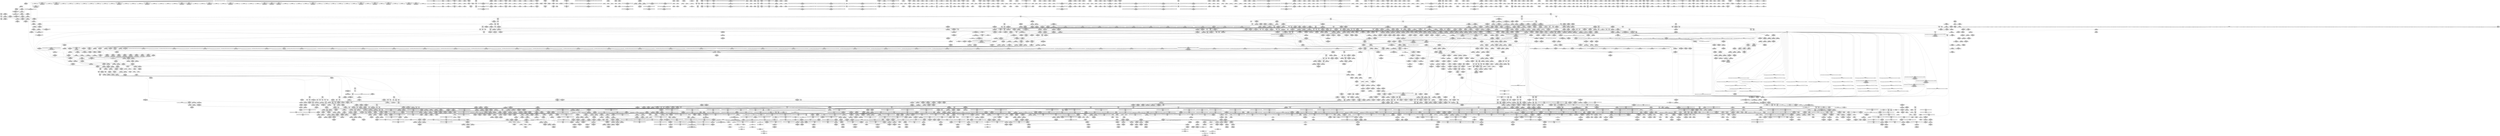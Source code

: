 digraph {
	CE0x5ca5cf0 [shape=record,shape=Mrecord,label="{CE0x5ca5cf0|0:_%struct.tomoyo_obj_info*,_16:_%struct.tomoyo_domain_info*,_24:_%struct.tomoyo_path_info*,_40:_i8,_72:_i8,_75:_i8,_76:_i8,_77:_i8,_:_SCMRE_76,77_|*MultipleSource*|security/tomoyo/file.c, 787|security/tomoyo/file.c,787|Function::tomoyo_init_request_info&Arg::r::|security/tomoyo/file.c,800}"]
	CE0x3e04fc0 [shape=record,shape=Mrecord,label="{CE0x3e04fc0|tomoyo_const_part_length:tmp12|security/tomoyo/util.c,626}"]
	CE0x5a52770 [shape=record,shape=Mrecord,label="{CE0x5a52770|tomoyo_get_mode:add|security/tomoyo/util.c,984|*SummSink*}"]
	CE0x5909220 [shape=record,shape=Mrecord,label="{CE0x5909220|tomoyo_path_perm:retval.0}"]
	CE0x74f6c40 [shape=record,shape=Mrecord,label="{CE0x74f6c40|tomoyo_domain:tmp8|security/tomoyo/common.h,1205|*SummSink*}"]
	CE0x3ece4f0 [shape=record,shape=Mrecord,label="{CE0x3ece4f0|tomoyo_get_mode:tmp5|security/tomoyo/util.c,978}"]
	CE0x753b440 [shape=record,shape=Mrecord,label="{CE0x753b440|%struct.task_struct*_(%struct.task_struct**)*_asm_movq_%gs:$_1:P_,$0_,_r,im,_dirflag_,_fpsr_,_flags_|*SummSource*}"]
	CE0x3dddc70 [shape=record,shape=Mrecord,label="{CE0x3dddc70|i64*_getelementptr_inbounds_(_12_x_i64_,_12_x_i64_*___llvm_gcov_ctr31133,_i64_0,_i64_10)|*Constant*|*SummSink*}"]
	CE0x5883a00 [shape=record,shape=Mrecord,label="{CE0x5883a00|tomoyo_add_slash:tmp5|security/tomoyo/file.c,131}"]
	CE0x726dd20 [shape=record,shape=Mrecord,label="{CE0x726dd20|tomoyo_init_request_info:tmp5|security/tomoyo/util.c,1004|*SummSink*}"]
	CE0x3d5ffb0 [shape=record,shape=Mrecord,label="{CE0x3d5ffb0|i64_1|*Constant*}"]
	CE0x3e73370 [shape=record,shape=Mrecord,label="{CE0x3e73370|tomoyo_read_unlock:bb|*SummSink*}"]
	CE0x58600f0 [shape=record,shape=Mrecord,label="{CE0x58600f0|srcu_read_unlock:tmp}"]
	CE0x5b62fc0 [shape=record,shape=Mrecord,label="{CE0x5b62fc0|tomoyo_path_perm:tmp18|security/tomoyo/file.c,804|*SummSource*}"]
	CE0x4b2b650 [shape=record,shape=Mrecord,label="{CE0x4b2b650|__llvm_gcov_indirect_counter_increment:entry}"]
	CE0x4a94470 [shape=record,shape=Mrecord,label="{CE0x4a94470|GLOBAL:tomoyo_init_request_info|*Constant*|*SummSource*}"]
	CE0x3ec0e30 [shape=record,shape=Mrecord,label="{CE0x3ec0e30|tomoyo_get_realpath:tmp8|security/tomoyo/file.c,152|*SummSink*}"]
	CE0x597a9e0 [shape=record,shape=Mrecord,label="{CE0x597a9e0|i64_20|*Constant*}"]
	CE0x5de9e30 [shape=record,shape=Mrecord,label="{CE0x5de9e30|i64*_getelementptr_inbounds_(_12_x_i64_,_12_x_i64_*___llvm_gcov_ctr31133,_i64_0,_i64_0)|*Constant*|*SummSink*}"]
	CE0x5ccc990 [shape=record,shape=Mrecord,label="{CE0x5ccc990|tomoyo_path_permission:profile|security/tomoyo/file.c,564|*SummSink*}"]
	CE0x3d06760 [shape=record,shape=Mrecord,label="{CE0x3d06760|tomoyo_fill_path_info:conv7|security/tomoyo/util.c,668|*SummSink*}"]
	CE0x5cec930 [shape=record,shape=Mrecord,label="{CE0x5cec930|tomoyo_path_permission:do.cond}"]
	CE0x4b23020 [shape=record,shape=Mrecord,label="{CE0x4b23020|tomoyo_domain:land.lhs.true|*SummSink*}"]
	CE0x5c7e5c0 [shape=record,shape=Mrecord,label="{CE0x5c7e5c0|tomoyo_domain:tobool|security/tomoyo/common.h,1205|*SummSource*}"]
	CE0x5b99790 [shape=record,shape=Mrecord,label="{CE0x5b99790|tomoyo_domain:tmp6|security/tomoyo/common.h,1205|*SummSink*}"]
	CE0x4d58b80 [shape=record,shape=Mrecord,label="{CE0x4d58b80|i64*_getelementptr_inbounds_(_5_x_i64_,_5_x_i64_*___llvm_gcov_ctr28130,_i64_0,_i64_4)|*Constant*|*SummSource*}"]
	CE0x4dfbd00 [shape=record,shape=Mrecord,label="{CE0x4dfbd00|tomoyo_get_mode:tmp2|security/tomoyo/util.c,978|*SummSource*}"]
	CE0x4b7fd40 [shape=record,shape=Mrecord,label="{CE0x4b7fd40|tomoyo_const_part_length:tmp27|security/tomoyo/util.c,641|*SummSource*}"]
	CE0x5ccd010 [shape=record,shape=Mrecord,label="{CE0x5ccd010|GLOBAL:tomoyo_profile|*Constant*}"]
	CE0x730a860 [shape=record,shape=Mrecord,label="{CE0x730a860|tomoyo_path_permission:tmp16|security/tomoyo/file.c,571}"]
	CE0x4b890b0 [shape=record,shape=Mrecord,label="{CE0x4b890b0|i32_1205|*Constant*|*SummSink*}"]
	CE0x727f240 [shape=record,shape=Mrecord,label="{CE0x727f240|i64_5|*Constant*}"]
	CE0x3de4f00 [shape=record,shape=Mrecord,label="{CE0x3de4f00|tomoyo_sb_umount:mnt_root|security/tomoyo/tomoyo.c,427|*SummSink*}"]
	CE0x73b8cc0 [shape=record,shape=Mrecord,label="{CE0x73b8cc0|_ret_void,_!dbg_!38913|security/tomoyo/file.c,138}"]
	CE0x7526320 [shape=record,shape=Mrecord,label="{CE0x7526320|i64*_getelementptr_inbounds_(_25_x_i64_,_25_x_i64_*___llvm_gcov_ctr11,_i64_0,_i64_15)|*Constant*|*SummSource*}"]
	CE0x724ad20 [shape=record,shape=Mrecord,label="{CE0x724ad20|tomoyo_init_request_info:tmp5|security/tomoyo/util.c,1004}"]
	CE0x597acf0 [shape=record,shape=Mrecord,label="{CE0x597acf0|tomoyo_read_unlock:idx|Function::tomoyo_read_unlock&Arg::idx::|*SummSink*}"]
	CE0x5c40000 [shape=record,shape=Mrecord,label="{CE0x5c40000|tomoyo_add_slash:tmp11|*LoadInst*|security/tomoyo/file.c,136|*SummSource*}"]
	CE0x57e4380 [shape=record,shape=Mrecord,label="{CE0x57e4380|0:_i8,_array:_GCRE_tomoyo_index2category_constant_39_x_i8_c_00_00_00_00_00_00_00_00_00_00_00_00_00_00_00_00_00_00_00_00_00_00_00_01_01_01_01_01_01_01_01_01_01_01_01_01_01_01_02_,_align_16:_elem_0::|security/tomoyo/util.c,983}"]
	CE0x7290240 [shape=record,shape=Mrecord,label="{CE0x7290240|tomoyo_audit_path_log:bb}"]
	CE0x5b62780 [shape=record,shape=Mrecord,label="{CE0x5b62780|tomoyo_path_perm:tmp16|security/tomoyo/file.c,804|*SummSource*}"]
	CE0x5c254c0 [shape=record,shape=Mrecord,label="{CE0x5c254c0|tomoyo_const_part_length:tmp37|security/tomoyo/util.c,644|*SummSource*}"]
	CE0x5c958b0 [shape=record,shape=Mrecord,label="{CE0x5c958b0|srcu_read_lock:tmp1}"]
	CE0x682c140 [shape=record,shape=Mrecord,label="{CE0x682c140|tomoyo_fill_path_info:tobool|security/tomoyo/util.c,667}"]
	CE0x5894e00 [shape=record,shape=Mrecord,label="{CE0x5894e00|tomoyo_const_part_length:lor.lhs.false23}"]
	CE0x5d130f0 [shape=record,shape=Mrecord,label="{CE0x5d130f0|GLOBAL:__llvm_gcov_ctr28130|Global_var:__llvm_gcov_ctr28130|*SummSink*}"]
	CE0x724aba0 [shape=record,shape=Mrecord,label="{CE0x724aba0|srcu_read_lock:sp|Function::srcu_read_lock&Arg::sp::|*SummSink*}"]
	CE0x5dbba00 [shape=record,shape=Mrecord,label="{CE0x5dbba00|GLOBAL:__srcu_read_lock|*Constant*|*SummSink*}"]
	CE0x4b12190 [shape=record,shape=Mrecord,label="{CE0x4b12190|_call_void_mcount()_#3}"]
	CE0x3e95700 [shape=record,shape=Mrecord,label="{CE0x3e95700|tomoyo_get_mode:mode.1}"]
	CE0x4aaa4c0 [shape=record,shape=Mrecord,label="{CE0x4aaa4c0|tomoyo_get_mode:add|security/tomoyo/util.c,984}"]
	CE0x59a43a0 [shape=record,shape=Mrecord,label="{CE0x59a43a0|srcu_read_unlock:dep_map|include/linux/srcu.h,236}"]
	CE0x58d6dc0 [shape=record,shape=Mrecord,label="{CE0x58d6dc0|i64**_getelementptr_inbounds_(_3_x_i64*_,_3_x_i64*_*___llvm_gcda_edge_table,_i64_0,_i64_2)|*Constant*|*SummSink*}"]
	CE0x49d1b70 [shape=record,shape=Mrecord,label="{CE0x49d1b70|128:_i8*,_1208:_%struct.file*,_:_CMRE_25,26_}"]
	CE0x7399120 [shape=record,shape=Mrecord,label="{CE0x7399120|tomoyo_get_realpath:tmp6|security/tomoyo/file.c,151}"]
	CE0x3f4d3e0 [shape=record,shape=Mrecord,label="{CE0x3f4d3e0|tomoyo_path_perm:tmp10|security/tomoyo/file.c,797|*SummSource*}"]
	CE0x5a65e10 [shape=record,shape=Mrecord,label="{CE0x5a65e10|tomoyo_read_unlock:tmp2|*SummSink*}"]
	CE0x4b43810 [shape=record,shape=Mrecord,label="{CE0x4b43810|tomoyo_const_part_length:while.cond}"]
	CE0x5c47510 [shape=record,shape=Mrecord,label="{CE0x5c47510|tomoyo_add_slash:tmp6|security/tomoyo/file.c,131|*SummSource*}"]
	CE0x5b4d280 [shape=record,shape=Mrecord,label="{CE0x5b4d280|tomoyo_domain:tmp17|security/tomoyo/common.h,1205|*SummSink*}"]
	CE0x4a97620 [shape=record,shape=Mrecord,label="{CE0x4a97620|i64_2|*Constant*|*SummSink*}"]
	CE0x753ab50 [shape=record,shape=Mrecord,label="{CE0x753ab50|tomoyo_const_part_length:add|security/tomoyo/util.c,634|*SummSink*}"]
	CE0x4953350 [shape=record,shape=Mrecord,label="{CE0x4953350|_ret_i32_%call,_!dbg_!38908|security/tomoyo/tomoyo.c,428|*SummSource*}"]
	CE0x5ab6ef0 [shape=record,shape=Mrecord,label="{CE0x5ab6ef0|tomoyo_add_slash:tmp}"]
	CE0x4b2bf70 [shape=record,shape=Mrecord,label="{CE0x4b2bf70|tomoyo_init_request_info:entry|*SummSource*}"]
	CE0x4ab9be0 [shape=record,shape=Mrecord,label="{CE0x4ab9be0|tomoyo_const_part_length:sw.epilog}"]
	CE0x58d6a90 [shape=record,shape=Mrecord,label="{CE0x58d6a90|i64**_getelementptr_inbounds_(_3_x_i64*_,_3_x_i64*_*___llvm_gcda_edge_table,_i64_0,_i64_2)|*Constant*}"]
	CE0x4a633a0 [shape=record,shape=Mrecord,label="{CE0x4a633a0|tomoyo_domain:tmp11|security/tomoyo/common.h,1205}"]
	CE0x4c62350 [shape=record,shape=Mrecord,label="{CE0x4c62350|tomoyo_path_perm:buf|security/tomoyo/file.c, 792}"]
	CE0x5b74240 [shape=record,shape=Mrecord,label="{CE0x5b74240|tomoyo_get_mode:tmp20|security/tomoyo/util.c,985|*SummSink*}"]
	CE0x3da1770 [shape=record,shape=Mrecord,label="{CE0x3da1770|tomoyo_get_mode:config7|security/tomoyo/util.c,983}"]
	CE0x5e029e0 [shape=record,shape=Mrecord,label="{CE0x5e029e0|i32_10|*Constant*|*SummSource*}"]
	CE0x58fa4a0 [shape=record,shape=Mrecord,label="{CE0x58fa4a0|__llvm_gcov_indirect_counter_increment:bb|*SummSink*}"]
	CE0x5d6afd0 [shape=record,shape=Mrecord,label="{CE0x5d6afd0|VOIDTB_TE:_CE_2096,2272_|*MultipleSource*|security/tomoyo/util.c,1010|security/tomoyo/file.c,564|Function::tomoyo_get_mode&Arg::ns::}"]
	CE0x5def870 [shape=record,shape=Mrecord,label="{CE0x5def870|tomoyo_get_mode:arrayidx4|security/tomoyo/util.c,983|*SummSink*}"]
	CE0x4b710b0 [shape=record,shape=Mrecord,label="{CE0x4b710b0|tomoyo_const_part_length:tmp33|security/tomoyo/util.c,642|*SummSource*}"]
	CE0x5a53060 [shape=record,shape=Mrecord,label="{CE0x5a53060|i64_8|*Constant*|*SummSink*}"]
	CE0x3fc2350 [shape=record,shape=Mrecord,label="{CE0x3fc2350|tomoyo_sb_umount:mnt|Function::tomoyo_sb_umount&Arg::mnt::|*SummSink*}"]
	CE0x4bc30f0 [shape=record,shape=Mrecord,label="{CE0x4bc30f0|tomoyo_const_part_length:filename.addr.0|*SummSink*}"]
	CE0x3ebe0c0 [shape=record,shape=Mrecord,label="{CE0x3ebe0c0|tomoyo_const_part_length:tmp14|security/tomoyo/util.c,626|*SummSource*}"]
	CE0x5b569f0 [shape=record,shape=Mrecord,label="{CE0x5b569f0|GLOBAL:tomoyo_read_unlock|*Constant*}"]
	CE0x59cf9c0 [shape=record,shape=Mrecord,label="{CE0x59cf9c0|i64*_getelementptr_inbounds_(_2_x_i64_,_2_x_i64_*___llvm_gcov_ctr23,_i64_0,_i64_0)|*Constant*|*SummSource*}"]
	CE0x3d75920 [shape=record,shape=Mrecord,label="{CE0x3d75920|GLOBAL:full_name_hash|*Constant*|*SummSource*}"]
	CE0x4c18c10 [shape=record,shape=Mrecord,label="{CE0x4c18c10|tomoyo_path_perm:symlink_target|security/tomoyo/file.c, 794|*SummSink*}"]
	CE0x5c16550 [shape=record,shape=Mrecord,label="{CE0x5c16550|tomoyo_const_part_length:tmp36|security/tomoyo/util.c,644|*SummSource*}"]
	CE0x72e0ee0 [shape=record,shape=Mrecord,label="{CE0x72e0ee0|tomoyo_path_permission:conv|security/tomoyo/file.c,564}"]
	CE0x5861230 [shape=record,shape=Mrecord,label="{CE0x5861230|tomoyo_path_permission:tmp14|security/tomoyo/file.c,567|*SummSource*}"]
	CE0x5ccd4d0 [shape=record,shape=Mrecord,label="{CE0x5ccd4d0|tomoyo_path_permission:tmp7|*LoadInst*|security/tomoyo/file.c,565|*SummSource*}"]
	CE0x4bcef00 [shape=record,shape=Mrecord,label="{CE0x4bcef00|tomoyo_path_perm:call16|security/tomoyo/file.c,820}"]
	CE0x496a3e0 [shape=record,shape=Mrecord,label="{CE0x496a3e0|tomoyo_path_perm:tmp11|security/tomoyo/file.c,797}"]
	CE0x5805630 [shape=record,shape=Mrecord,label="{CE0x5805630|tomoyo_read_unlock:tmp|*SummSink*}"]
	CE0x4a53de0 [shape=record,shape=Mrecord,label="{CE0x4a53de0|%struct.lockdep_map*_null|*Constant*|*SummSink*}"]
	CE0x5ae46f0 [shape=record,shape=Mrecord,label="{CE0x5ae46f0|i64*_getelementptr_inbounds_(_25_x_i64_,_25_x_i64_*___llvm_gcov_ctr11,_i64_0,_i64_19)|*Constant*|*SummSink*}"]
	CE0x5c95b30 [shape=record,shape=Mrecord,label="{CE0x5c95b30|i64*_getelementptr_inbounds_(_2_x_i64_,_2_x_i64_*___llvm_gcov_ctr23,_i64_0,_i64_1)|*Constant*}"]
	CE0x4a08390 [shape=record,shape=Mrecord,label="{CE0x4a08390|tomoyo_path_perm:tmp46|security/tomoyo/file.c,827|*SummSource*}"]
	CE0x5aa6e70 [shape=record,shape=Mrecord,label="{CE0x5aa6e70|tomoyo_fill_path_info:is_patterned|security/tomoyo/util.c,668}"]
	CE0x5887160 [shape=record,shape=Mrecord,label="{CE0x5887160|get_current:bb|*SummSource*}"]
	CE0x5829960 [shape=record,shape=Mrecord,label="{CE0x5829960|i64*_getelementptr_inbounds_(_25_x_i64_,_25_x_i64_*___llvm_gcov_ctr11,_i64_0,_i64_3)|*Constant*}"]
	CE0x4993880 [shape=record,shape=Mrecord,label="{CE0x4993880|tomoyo_path_perm:path|Function::tomoyo_path_perm&Arg::path::}"]
	CE0x5a5b0d0 [shape=record,shape=Mrecord,label="{CE0x5a5b0d0|GLOBAL:tomoyo_const_part_length|*Constant*}"]
	CE0x3d98c20 [shape=record,shape=Mrecord,label="{CE0x3d98c20|tomoyo_get_mode:default_config|security/tomoyo/util.c,986|*SummSink*}"]
	CE0x577ddd0 [shape=record,shape=Mrecord,label="{CE0x577ddd0|128:_i8*,_1208:_%struct.file*,_:_CMRE_104,112_|*MultipleSource*|security/tomoyo/common.h,1205|security/tomoyo/common.h,1205}"]
	CE0x4a82ef0 [shape=record,shape=Mrecord,label="{CE0x4a82ef0|tomoyo_const_part_length:tmp10|security/tomoyo/util.c,626|*SummSink*}"]
	CE0x4c015e0 [shape=record,shape=Mrecord,label="{CE0x4c015e0|tomoyo_path_permission:operation|Function::tomoyo_path_permission&Arg::operation::|*SummSink*}"]
	CE0x3f70b20 [shape=record,shape=Mrecord,label="{CE0x3f70b20|i64_16|*Constant*|*SummSource*}"]
	CE0x7260830 [shape=record,shape=Mrecord,label="{CE0x7260830|i64_2|*Constant*}"]
	CE0x7490490 [shape=record,shape=Mrecord,label="{CE0x7490490|128:_i8*,_1208:_%struct.file*,_:_CMRE_39,40_}"]
	CE0x725ef30 [shape=record,shape=Mrecord,label="{CE0x725ef30|COLLAPSED:_GCMRE___llvm_gcov_ctr54147_internal_global_11_x_i64_zeroinitializer:_elem_0:default:}"]
	CE0x4000840 [shape=record,shape=Mrecord,label="{CE0x4000840|i8_0|*Constant*|*SummSource*}"]
	CE0x3d30a10 [shape=record,shape=Mrecord,label="{CE0x3d30a10|i64*_getelementptr_inbounds_(_4_x_i64_,_4_x_i64_*___llvm_gcov_ctr24,_i64_0,_i64_1)|*Constant*}"]
	CE0x5988850 [shape=record,shape=Mrecord,label="{CE0x5988850|i32_9|*Constant*}"]
	CE0x5893cf0 [shape=record,shape=Mrecord,label="{CE0x5893cf0|tomoyo_fill_path_info:frombool|security/tomoyo/util.c,667|*SummSource*}"]
	CE0x3e6e9d0 [shape=record,shape=Mrecord,label="{CE0x3e6e9d0|tomoyo_get_mode:tmp28|security/tomoyo/util.c,988}"]
	CE0x4a606e0 [shape=record,shape=Mrecord,label="{CE0x4a606e0|tomoyo_fill_path_info:const_len|security/tomoyo/util.c,666|*SummSource*}"]
	CE0x59f62c0 [shape=record,shape=Mrecord,label="{CE0x59f62c0|GLOBAL:tomoyo_const_part_length|*Constant*|*SummSink*}"]
	CE0x5ae4bd0 [shape=record,shape=Mrecord,label="{CE0x5ae4bd0|tomoyo_path_perm:tmp39|security/tomoyo/file.c,821|*SummSource*}"]
	CE0x4b12b70 [shape=record,shape=Mrecord,label="{CE0x4b12b70|tomoyo_path_permission:tmp9|security/tomoyo/file.c,565|*SummSource*}"]
	CE0x3f50fc0 [shape=record,shape=Mrecord,label="{CE0x3f50fc0|tomoyo_get_mode:conv15|security/tomoyo/util.c,987|*SummSource*}"]
	CE0x585f520 [shape=record,shape=Mrecord,label="{CE0x585f520|rcu_lock_release:map|Function::rcu_lock_release&Arg::map::}"]
	CE0x3dcc870 [shape=record,shape=Mrecord,label="{CE0x3dcc870|tomoyo_get_mode:and|security/tomoyo/util.c,987}"]
	CE0x5d2d240 [shape=record,shape=Mrecord,label="{CE0x5d2d240|tomoyo_audit_path_log:operation|security/tomoyo/file.c,168|*SummSink*}"]
	CE0x5d24b20 [shape=record,shape=Mrecord,label="{CE0x5d24b20|tomoyo_path_perm:symlink_target|security/tomoyo/file.c, 794}"]
	CE0x5a01320 [shape=record,shape=Mrecord,label="{CE0x5a01320|__llvm_gcov_indirect_counter_increment:predecessor|Function::__llvm_gcov_indirect_counter_increment&Arg::predecessor::}"]
	CE0x4c0eac0 [shape=record,shape=Mrecord,label="{CE0x4c0eac0|i64_17|*Constant*|*SummSource*}"]
	CE0x57d8e10 [shape=record,shape=Mrecord,label="{CE0x57d8e10|128:_i8*,_1208:_%struct.file*,_:_CMRE_152,160_|*MultipleSource*|security/tomoyo/common.h,1205|security/tomoyo/common.h,1205}"]
	CE0x5908cf0 [shape=record,shape=Mrecord,label="{CE0x5908cf0|tomoyo_path_perm:tmp48|security/tomoyo/file.c,828}"]
	CE0x4a04ac0 [shape=record,shape=Mrecord,label="{CE0x4a04ac0|i64*_getelementptr_inbounds_(_25_x_i64_,_25_x_i64_*___llvm_gcov_ctr11,_i64_0,_i64_23)|*Constant*|*SummSource*}"]
	CE0x5c66e10 [shape=record,shape=Mrecord,label="{CE0x5c66e10|tomoyo_domain:security|security/tomoyo/common.h,1205}"]
	CE0x753ace0 [shape=record,shape=Mrecord,label="{CE0x753ace0|tomoyo_const_part_length:len.0}"]
	CE0x3de4d80 [shape=record,shape=Mrecord,label="{CE0x3de4d80|tomoyo_sb_umount:mnt_root|security/tomoyo/tomoyo.c,427}"]
	CE0x5c9e4c0 [shape=record,shape=Mrecord,label="{CE0x5c9e4c0|tomoyo_fill_path_info:name1|security/tomoyo/util.c,663|*SummSource*}"]
	CE0x4a04970 [shape=record,shape=Mrecord,label="{CE0x4a04970|i64*_getelementptr_inbounds_(_25_x_i64_,_25_x_i64_*___llvm_gcov_ctr11,_i64_0,_i64_23)|*Constant*}"]
	CE0x3d30180 [shape=record,shape=Mrecord,label="{CE0x3d30180|_call_void_lock_acquire(%struct.lockdep_map*_%map,_i32_0,_i32_0,_i32_2,_i32_0,_%struct.lockdep_map*_null,_i64_ptrtoint_(i8*_blockaddress(_rcu_lock_acquire,_%__here)_to_i64))_#9,_!dbg_!38907|include/linux/rcupdate.h,418}"]
	CE0x59820c0 [shape=record,shape=Mrecord,label="{CE0x59820c0|tomoyo_fill_path_info:bb|*SummSink*}"]
	CE0x5b82550 [shape=record,shape=Mrecord,label="{CE0x5b82550|rcu_lock_release:bb|*SummSource*}"]
	CE0x74d63d0 [shape=record,shape=Mrecord,label="{CE0x74d63d0|tomoyo_domain:do.body|*SummSink*}"]
	CE0x3d99410 [shape=record,shape=Mrecord,label="{CE0x3d99410|tomoyo_get_mode:mode.1|*SummSource*}"]
	CE0x727f000 [shape=record,shape=Mrecord,label="{CE0x727f000|tomoyo_const_part_length:tmp32|security/tomoyo/util.c,641|*SummSource*}"]
	CE0x58f2840 [shape=record,shape=Mrecord,label="{CE0x58f2840|tomoyo_const_part_length:tmp51|security/tomoyo/util.c,651}"]
	CE0x4ba4110 [shape=record,shape=Mrecord,label="{CE0x4ba4110|_ret_void,_!dbg_!38929|security/tomoyo/util.c,670|*SummSink*}"]
	CE0x72d7250 [shape=record,shape=Mrecord,label="{CE0x72d7250|i32_0|*Constant*}"]
	CE0x5b99b30 [shape=record,shape=Mrecord,label="{CE0x5b99b30|GLOBAL:tomoyo_domain.__warned|Global_var:tomoyo_domain.__warned}"]
	CE0x7250730 [shape=record,shape=Mrecord,label="{CE0x7250730|i64*_getelementptr_inbounds_(_31_x_i64_,_31_x_i64_*___llvm_gcov_ctr43150,_i64_0,_i64_29)|*Constant*|*SummSource*}"]
	CE0x5a8e6c0 [shape=record,shape=Mrecord,label="{CE0x5a8e6c0|tomoyo_path_perm:tmp19|security/tomoyo/file.c,805|*SummSink*}"]
	CE0x3ebe300 [shape=record,shape=Mrecord,label="{CE0x3ebe300|tomoyo_get_mode:call|security/tomoyo/util.c,980}"]
	CE0x4ba9ad0 [shape=record,shape=Mrecord,label="{CE0x4ba9ad0|tomoyo_read_unlock:tmp}"]
	CE0x583b7b0 [shape=record,shape=Mrecord,label="{CE0x583b7b0|0:_i8,_array:_GCRE_tomoyo_index2category_constant_39_x_i8_c_00_00_00_00_00_00_00_00_00_00_00_00_00_00_00_00_00_00_00_00_00_00_00_01_01_01_01_01_01_01_01_01_01_01_01_01_01_01_02_,_align_16:_elem_25::|security/tomoyo/util.c,983}"]
	CE0x7293bc0 [shape=record,shape=Mrecord,label="{CE0x7293bc0|tomoyo_path_perm:bb}"]
	CE0x5829c80 [shape=record,shape=Mrecord,label="{CE0x5829c80|tomoyo_path_perm:tmp12|security/tomoyo/file.c,799}"]
	CE0x4cbaf40 [shape=record,shape=Mrecord,label="{CE0x4cbaf40|tomoyo_path_perm:tmp36|security/tomoyo/file.c,822|*SummSink*}"]
	CE0x3ee8430 [shape=record,shape=Mrecord,label="{CE0x3ee8430|_call_void_mcount()_#3|*SummSink*}"]
	CE0x5ceab60 [shape=record,shape=Mrecord,label="{CE0x5ceab60|tomoyo_const_part_length:tmp40|security/tomoyo/util.c,644|*SummSink*}"]
	CE0x5d6b760 [shape=record,shape=Mrecord,label="{CE0x5d6b760|tomoyo_init_request_info:tmp7|security/tomoyo/util.c,1005|*SummSource*}"]
	CE0x72a1130 [shape=record,shape=Mrecord,label="{CE0x72a1130|tomoyo_add_slash:tmp2|*LoadInst*|security/tomoyo/file.c,131}"]
	CE0x49c2cc0 [shape=record,shape=Mrecord,label="{CE0x49c2cc0|i32_8|*Constant*|*SummSink*}"]
	CE0x74ce7d0 [shape=record,shape=Mrecord,label="{CE0x74ce7d0|tomoyo_const_part_length:tmp53|security/tomoyo/util.c,652|*SummSource*}"]
	CE0x682c000 [shape=record,shape=Mrecord,label="{CE0x682c000|tomoyo_fill_path_info:conv3|security/tomoyo/util.c,666}"]
	CE0x5c907b0 [shape=record,shape=Mrecord,label="{CE0x5c907b0|tomoyo_path_permission:domain|security/tomoyo/file.c,564|*SummSource*}"]
	CE0x5a109d0 [shape=record,shape=Mrecord,label="{CE0x5a109d0|tomoyo_const_part_length:tmp23|security/tomoyo/util.c,634|*SummSource*}"]
	CE0x3d46d60 [shape=record,shape=Mrecord,label="{CE0x3d46d60|tomoyo_get_mode:if.end14|*SummSource*}"]
	CE0x4a74360 [shape=record,shape=Mrecord,label="{CE0x4a74360|%struct.tomoyo_domain_info*_null|*Constant*|*SummSource*}"]
	CE0x58fed60 [shape=record,shape=Mrecord,label="{CE0x58fed60|tomoyo_get_mode:arrayidx8|security/tomoyo/util.c,983|*SummSource*}"]
	CE0x5d0d980 [shape=record,shape=Mrecord,label="{CE0x5d0d980|tomoyo_get_realpath:path|Function::tomoyo_get_realpath&Arg::path::|*SummSink*}"]
	CE0x5d78510 [shape=record,shape=Mrecord,label="{CE0x5d78510|i64_0|*Constant*}"]
	CE0x4aa57e0 [shape=record,shape=Mrecord,label="{CE0x4aa57e0|tomoyo_sb_umount:tmp2|*SummSink*}"]
	CE0x3f51110 [shape=record,shape=Mrecord,label="{CE0x3f51110|tomoyo_get_mode:conv15|security/tomoyo/util.c,987|*SummSink*}"]
	CE0x4aa9b60 [shape=record,shape=Mrecord,label="{CE0x4aa9b60|i64*_getelementptr_inbounds_(_2_x_i64_,_2_x_i64_*___llvm_gcov_ctr21,_i64_0,_i64_1)|*Constant*|*SummSink*}"]
	CE0x724a960 [shape=record,shape=Mrecord,label="{CE0x724a960|srcu_read_lock:sp|Function::srcu_read_lock&Arg::sp::}"]
	CE0x5c342c0 [shape=record,shape=Mrecord,label="{CE0x5c342c0|0:_i8,_array:_GCR_tomoyo_p2mac_internal_constant_11_x_i8_c_00_01_01_01_03_04_06_09_0A_13_15_,_align_1:_elem_0::|security/tomoyo/file.c,797}"]
	CE0x597a650 [shape=record,shape=Mrecord,label="{CE0x597a650|GLOBAL:tomoyo_read_unlock|*Constant*|*SummSink*}"]
	CE0x3d75ba0 [shape=record,shape=Mrecord,label="{CE0x3d75ba0|tomoyo_fill_path_info:hash|security/tomoyo/util.c,669}"]
	CE0x4036b80 [shape=record,shape=Mrecord,label="{CE0x4036b80|i64*_getelementptr_inbounds_(_6_x_i64_,_6_x_i64_*___llvm_gcov_ctr26,_i64_0,_i64_5)|*Constant*|*SummSink*}"]
	CE0x5e14fe0 [shape=record,shape=Mrecord,label="{CE0x5e14fe0|tomoyo_init_request_info:type|security/tomoyo/util.c,1009|*SummSource*}"]
	CE0x58a6960 [shape=record,shape=Mrecord,label="{CE0x58a6960|tomoyo_path_perm:tmp43|security/tomoyo/file.c,826}"]
	CE0x59925c0 [shape=record,shape=Mrecord,label="{CE0x59925c0|tomoyo_fill_path_info:is_dir|security/tomoyo/util.c,667}"]
	CE0x71bb220 [shape=record,shape=Mrecord,label="{CE0x71bb220|i64*_getelementptr_inbounds_(_31_x_i64_,_31_x_i64_*___llvm_gcov_ctr43150,_i64_0,_i64_9)|*Constant*}"]
	CE0x7371920 [shape=record,shape=Mrecord,label="{CE0x7371920|tomoyo_const_part_length:if.then5|*SummSource*}"]
	CE0x4a622b0 [shape=record,shape=Mrecord,label="{CE0x4a622b0|GLOBAL:tomoyo_const_part_length|*Constant*}"]
	CE0x3d30820 [shape=record,shape=Mrecord,label="{CE0x3d30820|rcu_lock_release:tmp}"]
	CE0x3f707a0 [shape=record,shape=Mrecord,label="{CE0x3f707a0|tomoyo_path_perm:tmp6|security/tomoyo/file.c,789|*SummSink*}"]
	CE0x72a58b0 [shape=record,shape=Mrecord,label="{CE0x72a58b0|rcu_lock_acquire:tmp7|*SummSink*}"]
	CE0x72a5970 [shape=record,shape=Mrecord,label="{CE0x72a5970|i8*_undef|*Constant*}"]
	CE0x73321c0 [shape=record,shape=Mrecord,label="{CE0x73321c0|tomoyo_get_realpath:name1|security/tomoyo/file.c,151|*SummSink*}"]
	CE0x5991d40 [shape=record,shape=Mrecord,label="{CE0x5991d40|i32_9|*Constant*}"]
	CE0x7386ff0 [shape=record,shape=Mrecord,label="{CE0x7386ff0|i64*_getelementptr_inbounds_(_4_x_i64_,_4_x_i64_*___llvm_gcov_ctr33,_i64_0,_i64_1)|*Constant*|*SummSink*}"]
	CE0x4c18f30 [shape=record,shape=Mrecord,label="{CE0x4c18f30|tomoyo_path_perm:tmp2|security/tomoyo/file.c,787}"]
	CE0x5c66ac0 [shape=record,shape=Mrecord,label="{CE0x5c66ac0|i32_22|*Constant*|*SummSink*}"]
	CE0x4a69b00 [shape=record,shape=Mrecord,label="{CE0x4a69b00|GLOBAL:lock_acquire|*Constant*|*SummSink*}"]
	CE0x5c33bc0 [shape=record,shape=Mrecord,label="{CE0x5c33bc0|GLOBAL:tomoyo_p2mac|Global_var:tomoyo_p2mac}"]
	CE0x3ebe640 [shape=record,shape=Mrecord,label="{CE0x3ebe640|i64**_getelementptr_inbounds_(_3_x_i64*_,_3_x_i64*_*___llvm_gcda_edge_table44,_i64_0,_i64_2)|*Constant*|*SummSink*}"]
	CE0x5b24370 [shape=record,shape=Mrecord,label="{CE0x5b24370|GLOBAL:__llvm_gcov_indirect_counter_increment|*Constant*|*SummSource*}"]
	CE0x3ca59a0 [shape=record,shape=Mrecord,label="{CE0x3ca59a0|tomoyo_path_perm:tmp4|security/tomoyo/file.c,788}"]
	CE0x5b62bc0 [shape=record,shape=Mrecord,label="{CE0x5b62bc0|tomoyo_path_perm:tmp17|security/tomoyo/file.c,804|*SummSource*}"]
	CE0x5b65c90 [shape=record,shape=Mrecord,label="{CE0x5b65c90|tomoyo_path_perm:call4|security/tomoyo/file.c,804}"]
	CE0x577e7e0 [shape=record,shape=Mrecord,label="{CE0x577e7e0|_ret_i32_%call,_!dbg_!38902|security/tomoyo/common.h,1097|*SummSource*}"]
	CE0x4a977e0 [shape=record,shape=Mrecord,label="{CE0x4a977e0|tomoyo_path_perm:tmp8|security/tomoyo/file.c,797}"]
	CE0x5b65f10 [shape=record,shape=Mrecord,label="{CE0x5b65f10|GLOBAL:tomoyo_get_realpath|*Constant*|*SummSource*}"]
	CE0x58b6a70 [shape=record,shape=Mrecord,label="{CE0x58b6a70|tomoyo_const_part_length:tmp22|security/tomoyo/util.c,634}"]
	CE0x5a01910 [shape=record,shape=Mrecord,label="{CE0x5a01910|i32_6|*Constant*|*SummSink*}"]
	CE0x72d6cc0 [shape=record,shape=Mrecord,label="{CE0x72d6cc0|tomoyo_init_request_info:tmp10|security/tomoyo/util.c,1006}"]
	CE0x5adea30 [shape=record,shape=Mrecord,label="{CE0x5adea30|_call_void_lockdep_rcu_suspicious(i8*_getelementptr_inbounds_(_25_x_i8_,_25_x_i8_*_.str12,_i32_0,_i32_0),_i32_1205,_i8*_getelementptr_inbounds_(_45_x_i8_,_45_x_i8_*_.str13,_i32_0,_i32_0))_#9,_!dbg_!38917|security/tomoyo/common.h,1205|*SummSource*}"]
	CE0x4d2cd80 [shape=record,shape=Mrecord,label="{CE0x4d2cd80|tomoyo_path_permission:type1|security/tomoyo/file.c,564|*SummSource*}"]
	CE0x57d5b10 [shape=record,shape=Mrecord,label="{CE0x57d5b10|tomoyo_fill_path_info:tmp7|security/tomoyo/util.c,667}"]
	CE0x3cbd570 [shape=record,shape=Mrecord,label="{CE0x3cbd570|tomoyo_fill_path_info:tmp4|security/tomoyo/util.c,667}"]
	CE0x7261e10 [shape=record,shape=Mrecord,label="{CE0x7261e10|tomoyo_init_request_info:tmp2|security/tomoyo/util.c,1003|*SummSource*}"]
	CE0x7522ee0 [shape=record,shape=Mrecord,label="{CE0x7522ee0|tomoyo_path_permission:tmp22|security/tomoyo/file.c,574|*SummSink*}"]
	CE0x4a61ac0 [shape=record,shape=Mrecord,label="{CE0x4a61ac0|i64_2|*Constant*}"]
	CE0x6810560 [shape=record,shape=Mrecord,label="{CE0x6810560|GLOBAL:full_name_hash|*Constant*}"]
	CE0x5c8f200 [shape=record,shape=Mrecord,label="{CE0x5c8f200|tomoyo_path_permission:mode|security/tomoyo/file.c,564|*SummSource*}"]
	CE0x4a74140 [shape=record,shape=Mrecord,label="{CE0x4a74140|tomoyo_init_request_info:r|Function::tomoyo_init_request_info&Arg::r::|*SummSink*}"]
	CE0x5c50cb0 [shape=record,shape=Mrecord,label="{CE0x5c50cb0|tomoyo_domain:tmp4|security/tomoyo/common.h,1205|*SummSource*}"]
	CE0x5ada5e0 [shape=record,shape=Mrecord,label="{CE0x5ada5e0|tomoyo_get_mode:tmp23|security/tomoyo/util.c,986}"]
	CE0x4c18da0 [shape=record,shape=Mrecord,label="{CE0x4c18da0|_call_void_mcount()_#3|*SummSource*}"]
	CE0x58598c0 [shape=record,shape=Mrecord,label="{CE0x58598c0|i64*_getelementptr_inbounds_(_6_x_i64_,_6_x_i64_*___llvm_gcov_ctr26,_i64_0,_i64_3)|*Constant*|*SummSink*}"]
	CE0x4dd0990 [shape=record,shape=Mrecord,label="{CE0x4dd0990|tomoyo_const_part_length:tmp7|security/tomoyo/util.c,625|*SummSource*}"]
	CE0x49eadd0 [shape=record,shape=Mrecord,label="{CE0x49eadd0|tomoyo_sb_umount:call|security/tomoyo/tomoyo.c,428|*SummSource*}"]
	CE0x40009a0 [shape=record,shape=Mrecord,label="{CE0x40009a0|i8_0|*Constant*|*SummSink*}"]
	CE0x4d1df80 [shape=record,shape=Mrecord,label="{CE0x4d1df80|tomoyo_read_lock:tmp2|*SummSink*}"]
	CE0x5b66700 [shape=record,shape=Mrecord,label="{CE0x5b66700|tomoyo_path_perm:sw.bb|*SummSource*}"]
	CE0x4cee780 [shape=record,shape=Mrecord,label="{CE0x4cee780|_ret_i32_%call,_!dbg_!38907|include/linux/srcu.h,223|*SummSink*}"]
	CE0x4d1dbf0 [shape=record,shape=Mrecord,label="{CE0x4d1dbf0|i64*_getelementptr_inbounds_(_5_x_i64_,_5_x_i64_*___llvm_gcov_ctr32134,_i64_0,_i64_4)|*Constant*|*SummSink*}"]
	CE0x68183b0 [shape=record,shape=Mrecord,label="{CE0x68183b0|tomoyo_domain:if.end|*SummSource*}"]
	CE0x5cc1720 [shape=record,shape=Mrecord,label="{CE0x5cc1720|i64_24|*Constant*|*SummSource*}"]
	CE0x49c2a30 [shape=record,shape=Mrecord,label="{CE0x49c2a30|i64_176|*Constant*|*SummSink*}"]
	CE0x74ce630 [shape=record,shape=Mrecord,label="{CE0x74ce630|tomoyo_const_part_length:tmp53|security/tomoyo/util.c,652}"]
	CE0x4021a70 [shape=record,shape=Mrecord,label="{CE0x4021a70|__llvm_gcov_indirect_counter_increment:tmp6|*SummSink*}"]
	CE0x4b398b0 [shape=record,shape=Mrecord,label="{CE0x4b398b0|0:_%struct.tomoyo_obj_info*,_16:_%struct.tomoyo_domain_info*,_24:_%struct.tomoyo_path_info*,_40:_i8,_72:_i8,_75:_i8,_76:_i8,_77:_i8,_:_SCMRE_30,31_}"]
	CE0x3ca3430 [shape=record,shape=Mrecord,label="{CE0x3ca3430|GLOBAL:__llvm_gcov_ctr28130|Global_var:__llvm_gcov_ctr28130}"]
	CE0x59c0560 [shape=record,shape=Mrecord,label="{CE0x59c0560|tomoyo_const_part_length:incdec.ptr7|security/tomoyo/util.c,631}"]
	CE0x5972040 [shape=record,shape=Mrecord,label="{CE0x5972040|tomoyo_fill_path_info:const_len|security/tomoyo/util.c,666}"]
	CE0x5cc0870 [shape=record,shape=Mrecord,label="{CE0x5cc0870|tomoyo_const_part_length:conv24|security/tomoyo/util.c,644|*SummSink*}"]
	CE0x5dffdb0 [shape=record,shape=Mrecord,label="{CE0x5dffdb0|GLOBAL:tomoyo_get_mode|*Constant*|*SummSink*}"]
	CE0x726ff50 [shape=record,shape=Mrecord,label="{CE0x726ff50|tomoyo_get_realpath:tmp4|security/tomoyo/file.c,151|*SummSink*}"]
	CE0x74dea00 [shape=record,shape=Mrecord,label="{CE0x74dea00|tomoyo_get_mode:mode.0|*SummSink*}"]
	CE0x72612e0 [shape=record,shape=Mrecord,label="{CE0x72612e0|tomoyo_const_part_length:if.then5|*SummSink*}"]
	CE0x5896a90 [shape=record,shape=Mrecord,label="{CE0x5896a90|i8*_getelementptr_inbounds_(_25_x_i8_,_25_x_i8_*_.str12,_i32_0,_i32_0)|*Constant*|*SummSource*}"]
	CE0x73a76e0 [shape=record,shape=Mrecord,label="{CE0x73a76e0|tomoyo_get_realpath:tobool|security/tomoyo/file.c,151}"]
	CE0x5bd1dc0 [shape=record,shape=Mrecord,label="{CE0x5bd1dc0|tomoyo_add_slash:call|security/tomoyo/file.c,136|*SummSink*}"]
	CE0x4a08600 [shape=record,shape=Mrecord,label="{CE0x4a08600|tomoyo_path_perm:tmp46|security/tomoyo/file.c,827|*SummSink*}"]
	CE0x7331790 [shape=record,shape=Mrecord,label="{CE0x7331790|tomoyo_get_realpath:call|security/tomoyo/file.c,150}"]
	CE0x4ba4210 [shape=record,shape=Mrecord,label="{CE0x4ba4210|i32_5|*Constant*}"]
	CE0x5bd0c40 [shape=record,shape=Mrecord,label="{CE0x5bd0c40|tomoyo_const_part_length:tmp20|security/tomoyo/util.c,628|*SummSource*}"]
	CE0x4b9ab80 [shape=record,shape=Mrecord,label="{CE0x4b9ab80|tomoyo_get_realpath:tmp12|security/tomoyo/file.c,156|*SummSink*}"]
	CE0x4a04f50 [shape=record,shape=Mrecord,label="{CE0x4a04f50|i64*_getelementptr_inbounds_(_25_x_i64_,_25_x_i64_*___llvm_gcov_ctr11,_i64_0,_i64_23)|*Constant*|*SummSink*}"]
	CE0x71e8b30 [shape=record,shape=Mrecord,label="{CE0x71e8b30|tomoyo_read_lock:call|security/tomoyo/common.h,1097|*SummSource*}"]
	CE0x4b39fd0 [shape=record,shape=Mrecord,label="{CE0x4b39fd0|0:_%struct.tomoyo_obj_info*,_16:_%struct.tomoyo_domain_info*,_24:_%struct.tomoyo_path_info*,_40:_i8,_72:_i8,_75:_i8,_76:_i8,_77:_i8,_:_SCMRE_33,34_}"]
	CE0x4c84f80 [shape=record,shape=Mrecord,label="{CE0x4c84f80|i64_1|*Constant*}"]
	CE0x74a0380 [shape=record,shape=Mrecord,label="{CE0x74a0380|i64_12|*Constant*|*SummSink*}"]
	CE0x5e07360 [shape=record,shape=Mrecord,label="{CE0x5e07360|tomoyo_const_part_length:sw.bb|*SummSource*}"]
	CE0x725d110 [shape=record,shape=Mrecord,label="{CE0x725d110|i64_5|*Constant*}"]
	CE0x4a97850 [shape=record,shape=Mrecord,label="{CE0x4a97850|GLOBAL:__llvm_gcov_ctr11|Global_var:__llvm_gcov_ctr11}"]
	CE0x4a97df0 [shape=record,shape=Mrecord,label="{CE0x4a97df0|i32_0|*Constant*|*SummSource*}"]
	CE0x49a8190 [shape=record,shape=Mrecord,label="{CE0x49a8190|tomoyo_fill_path_info:call2|security/tomoyo/util.c,666|*SummSource*}"]
	CE0x3ca3050 [shape=record,shape=Mrecord,label="{CE0x3ca3050|tomoyo_fill_path_info:idxprom|security/tomoyo/util.c,667}"]
	CE0x4adf630 [shape=record,shape=Mrecord,label="{CE0x4adf630|tomoyo_get_realpath:retval.0}"]
	CE0x4cee900 [shape=record,shape=Mrecord,label="{CE0x4cee900|tomoyo_get_realpath:if.then}"]
	CE0x4ab6380 [shape=record,shape=Mrecord,label="{CE0x4ab6380|0:_i8,_array:_GCR_tomoyo_p2mac_internal_constant_11_x_i8_c_00_01_01_01_03_04_06_09_0A_13_15_,_align_1:_elem_10::|security/tomoyo/file.c,797}"]
	CE0x726dde0 [shape=record,shape=Mrecord,label="{CE0x726dde0|tomoyo_init_request_info:tmp6|security/tomoyo/util.c,1004}"]
	CE0x5b99850 [shape=record,shape=Mrecord,label="{CE0x5b99850|tomoyo_domain:tmp7|security/tomoyo/common.h,1205}"]
	CE0x4b32770 [shape=record,shape=Mrecord,label="{CE0x4b32770|tomoyo_init_request_info:domain|Function::tomoyo_init_request_info&Arg::domain::|*SummSource*}"]
	CE0x3ee39a0 [shape=record,shape=Mrecord,label="{CE0x3ee39a0|i8_10|*Constant*|*SummSource*}"]
	CE0x5bc0090 [shape=record,shape=Mrecord,label="{CE0x5bc0090|tomoyo_const_part_length:tmp46|security/tomoyo/util.c,646}"]
	CE0x4cd98b0 [shape=record,shape=Mrecord,label="{CE0x4cd98b0|i64_17|*Constant*|*SummSink*}"]
	CE0x59f12d0 [shape=record,shape=Mrecord,label="{CE0x59f12d0|tomoyo_path_perm:tmp22|security/tomoyo/file.c,810}"]
	CE0x3d06c60 [shape=record,shape=Mrecord,label="{CE0x3d06c60|tomoyo_fill_path_info:is_patterned|security/tomoyo/util.c,668}"]
	CE0x5d64780 [shape=record,shape=Mrecord,label="{CE0x5d64780|_call_void___llvm_gcov_indirect_counter_increment114(i32*___llvm_gcov_global_state_pred45,_i64**_getelementptr_inbounds_(_3_x_i64*_,_3_x_i64*_*___llvm_gcda_edge_table44,_i64_0,_i64_0)),_!dbg_!38954|security/tomoyo/util.c,649}"]
	CE0x4c84f10 [shape=record,shape=Mrecord,label="{CE0x4c84f10|get_current:tmp|*SummSink*}"]
	CE0x7361360 [shape=record,shape=Mrecord,label="{CE0x7361360|GLOBAL:tomoyo_audit_path_log|*Constant*|*SummSink*}"]
	CE0x3ebe400 [shape=record,shape=Mrecord,label="{CE0x3ebe400|GLOBAL:tomoyo_profile|*Constant*}"]
	CE0x5d24a60 [shape=record,shape=Mrecord,label="{CE0x5d24a60|tomoyo_path_perm:buf|security/tomoyo/file.c, 792|*SummSink*}"]
	CE0x496a6d0 [shape=record,shape=Mrecord,label="{CE0x496a6d0|tomoyo_sb_umount:mnt1|security/tomoyo/tomoyo.c,427|*SummSink*}"]
	CE0x5cec8c0 [shape=record,shape=Mrecord,label="{CE0x5cec8c0|tomoyo_domain:tmp8|security/tomoyo/common.h,1205}"]
	CE0x59d7500 [shape=record,shape=Mrecord,label="{CE0x59d7500|_ret_%struct.task_struct*_%tmp4,_!dbg_!38905|./arch/x86/include/asm/current.h,14|*SummSink*}"]
	CE0x7261d70 [shape=record,shape=Mrecord,label="{CE0x7261d70|i64*_getelementptr_inbounds_(_2_x_i64_,_2_x_i64_*___llvm_gcov_ctr22,_i64_0,_i64_1)|*Constant*|*SummSource*}"]
	CE0x5a1ba20 [shape=record,shape=Mrecord,label="{CE0x5a1ba20|GLOBAL:__llvm_gcov_global_state_pred|Global_var:__llvm_gcov_global_state_pred|*SummSource*}"]
	CE0x583b250 [shape=record,shape=Mrecord,label="{CE0x583b250|0:_i8,_array:_GCRE_tomoyo_index2category_constant_39_x_i8_c_00_00_00_00_00_00_00_00_00_00_00_00_00_00_00_00_00_00_00_00_00_00_00_01_01_01_01_01_01_01_01_01_01_01_01_01_01_01_02_,_align_16:_elem_23::|security/tomoyo/util.c,983}"]
	CE0x4c9a3b0 [shape=record,shape=Mrecord,label="{CE0x4c9a3b0|tomoyo_const_part_length:return|*SummSink*}"]
	CE0x4aa5520 [shape=record,shape=Mrecord,label="{CE0x4aa5520|0:_%struct.tomoyo_obj_info*,_16:_%struct.tomoyo_domain_info*,_24:_%struct.tomoyo_path_info*,_40:_i8,_72:_i8,_75:_i8,_76:_i8,_77:_i8,_:_SCMRE_28,29_}"]
	CE0x5c03260 [shape=record,shape=Mrecord,label="{CE0x5c03260|tomoyo_init_request_info:conv6|security/tomoyo/util.c,1011|*SummSource*}"]
	CE0x57e4080 [shape=record,shape=Mrecord,label="{CE0x57e4080|tomoyo_const_part_length:tmp6|security/tomoyo/util.c,625|*SummSink*}"]
	CE0x5cc0a20 [shape=record,shape=Mrecord,label="{CE0x5cc0a20|tomoyo_const_part_length:cmp25|security/tomoyo/util.c,644}"]
	CE0x4bfa430 [shape=record,shape=Mrecord,label="{CE0x4bfa430|_call_void___srcu_read_unlock(%struct.srcu_struct*_%sp,_i32_%idx)_#9,_!dbg_!38906|include/linux/srcu.h,237}"]
	CE0x4a69830 [shape=record,shape=Mrecord,label="{CE0x4a69830|GLOBAL:lock_acquire|*Constant*|*SummSource*}"]
	CE0x5cf7200 [shape=record,shape=Mrecord,label="{CE0x5cf7200|tomoyo_const_part_length:tmp45|security/tomoyo/util.c,645}"]
	CE0x590d310 [shape=record,shape=Mrecord,label="{CE0x590d310|rcu_lock_acquire:tmp6|*SummSource*}"]
	CE0x3d987b0 [shape=record,shape=Mrecord,label="{CE0x3d987b0|tomoyo_get_mode:default_config|security/tomoyo/util.c,986}"]
	CE0x58e63d0 [shape=record,shape=Mrecord,label="{CE0x58e63d0|tomoyo_path_permission:cmp10|security/tomoyo/file.c,573|*SummSource*}"]
	CE0x4c8fa70 [shape=record,shape=Mrecord,label="{CE0x4c8fa70|tomoyo_get_mode:return|*SummSource*}"]
	CE0x5cf6060 [shape=record,shape=Mrecord,label="{CE0x5cf6060|tomoyo_const_part_length:tmp43|security/tomoyo/util.c,644|*SummSource*}"]
	CE0x593e500 [shape=record,shape=Mrecord,label="{CE0x593e500|tomoyo_path_permission:param|security/tomoyo/file.c,568}"]
	CE0x5b4d360 [shape=record,shape=Mrecord,label="{CE0x5b4d360|tomoyo_domain:tmp18|security/tomoyo/common.h,1205|*SummSource*}"]
	CE0x495b560 [shape=record,shape=Mrecord,label="{CE0x495b560|i32_47|*Constant*}"]
	CE0x5ca5900 [shape=record,shape=Mrecord,label="{CE0x5ca5900|0:_%struct.tomoyo_obj_info*,_16:_%struct.tomoyo_domain_info*,_24:_%struct.tomoyo_path_info*,_40:_i8,_72:_i8,_75:_i8,_76:_i8,_77:_i8,_:_SCMRE_75,76_|*MultipleSource*|security/tomoyo/file.c, 787|security/tomoyo/file.c,787|Function::tomoyo_init_request_info&Arg::r::|security/tomoyo/file.c,800}"]
	CE0x58c5d60 [shape=record,shape=Mrecord,label="{CE0x58c5d60|tomoyo_get_mode:tmp8|security/tomoyo/util.c,979}"]
	CE0x4a64650 [shape=record,shape=Mrecord,label="{CE0x4a64650|tomoyo_get_mode:cmp11|security/tomoyo/util.c,985}"]
	CE0x5bc01c0 [shape=record,shape=Mrecord,label="{CE0x5bc01c0|i64*_getelementptr_inbounds_(_31_x_i64_,_31_x_i64_*___llvm_gcov_ctr43150,_i64_0,_i64_27)|*Constant*}"]
	CE0x5a5ac00 [shape=record,shape=Mrecord,label="{CE0x5a5ac00|GLOBAL:rcu_lock_release|*Constant*|*SummSink*}"]
	CE0x57e4220 [shape=record,shape=Mrecord,label="{CE0x57e4220|GLOBAL:tomoyo_index2category|Global_var:tomoyo_index2category|*SummSink*}"]
	CE0x5d784a0 [shape=record,shape=Mrecord,label="{CE0x5d784a0|GLOBAL:__llvm_gcov_ctr25|Global_var:__llvm_gcov_ctr25}"]
	CE0x495bbc0 [shape=record,shape=Mrecord,label="{CE0x495bbc0|tomoyo_fill_path_info:cmp8|security/tomoyo/util.c,668}"]
	CE0x4b29600 [shape=record,shape=Mrecord,label="{CE0x4b29600|tomoyo_path_permission:tmp14|security/tomoyo/file.c,567|*SummSink*}"]
	CE0x3cf81d0 [shape=record,shape=Mrecord,label="{CE0x3cf81d0|rcu_lock_release:indirectgoto|*SummSink*}"]
	CE0x3eb5540 [shape=record,shape=Mrecord,label="{CE0x3eb5540|tomoyo_path_permission:tmp10|security/tomoyo/file.c,565|*SummSink*}"]
	CE0x5b0e780 [shape=record,shape=Mrecord,label="{CE0x5b0e780|i32_-12|*Constant*|*SummSource*}"]
	CE0x5a07c40 [shape=record,shape=Mrecord,label="{CE0x5a07c40|i32_-1|*Constant*|*SummSink*}"]
	CE0x5c15540 [shape=record,shape=Mrecord,label="{CE0x5c15540|tomoyo_const_part_length:cmp21|security/tomoyo/util.c,644|*SummSource*}"]
	CE0x4a97c10 [shape=record,shape=Mrecord,label="{CE0x4a97c10|i64_0|*Constant*|*SummSink*}"]
	CE0x722a4b0 [shape=record,shape=Mrecord,label="{CE0x722a4b0|i64*_getelementptr_inbounds_(_12_x_i64_,_12_x_i64_*___llvm_gcov_ctr31133,_i64_0,_i64_0)|*Constant*}"]
	CE0x58978d0 [shape=record,shape=Mrecord,label="{CE0x58978d0|_call_void_mcount()_#3}"]
	CE0x496a300 [shape=record,shape=Mrecord,label="{CE0x496a300|tomoyo_path_perm:tmp10|security/tomoyo/file.c,797|*SummSink*}"]
	CE0x3d8abe0 [shape=record,shape=Mrecord,label="{CE0x3d8abe0|i32_2|*Constant*}"]
	CE0x72b1890 [shape=record,shape=Mrecord,label="{CE0x72b1890|tomoyo_get_realpath:tmp1|*SummSink*}"]
	CE0x58617d0 [shape=record,shape=Mrecord,label="{CE0x58617d0|tomoyo_path_permission:return|*SummSource*}"]
	CE0x73c1c00 [shape=record,shape=Mrecord,label="{CE0x73c1c00|tomoyo_const_part_length:tmp22|security/tomoyo/util.c,634|*SummSource*}"]
	CE0x3de5090 [shape=record,shape=Mrecord,label="{CE0x3de5090|8:_%struct.vfsmount*,_16:_%struct.dentry*,_168:_%struct.tomoyo_path_info*,_:_SCMRE_8,16_|*MultipleSource*|security/tomoyo/tomoyo.c, 427|security/tomoyo/tomoyo.c,427}"]
	CE0x4b39b10 [shape=record,shape=Mrecord,label="{CE0x4b39b10|0:_%struct.tomoyo_obj_info*,_16:_%struct.tomoyo_domain_info*,_24:_%struct.tomoyo_path_info*,_40:_i8,_72:_i8,_75:_i8,_76:_i8,_77:_i8,_:_SCMRE_31,32_}"]
	CE0x5814ca0 [shape=record,shape=Mrecord,label="{CE0x5814ca0|get_current:entry|*SummSink*}"]
	CE0x4b12a70 [shape=record,shape=Mrecord,label="{CE0x4b12a70|GLOBAL:__llvm_gcov_ctr34|Global_var:__llvm_gcov_ctr34|*SummSink*}"]
	CE0x4acbd60 [shape=record,shape=Mrecord,label="{CE0x4acbd60|i64*_getelementptr_inbounds_(_6_x_i64_,_6_x_i64_*___llvm_gcov_ctr25,_i64_0,_i64_4)|*Constant*|*SummSink*}"]
	CE0x4995490 [shape=record,shape=Mrecord,label="{CE0x4995490|tomoyo_const_part_length:tmp29|security/tomoyo/util.c,641|*SummSink*}"]
	CE0x72a6290 [shape=record,shape=Mrecord,label="{CE0x72a6290|__llvm_gcov_indirect_counter_increment114:bb4|*SummSource*}"]
	CE0x3f7a5f0 [shape=record,shape=Mrecord,label="{CE0x3f7a5f0|tomoyo_fill_path_info:conv|security/tomoyo/util.c,664}"]
	CE0x5bcdcf0 [shape=record,shape=Mrecord,label="{CE0x5bcdcf0|i32_51|*Constant*|*SummSink*}"]
	CE0x3d8b060 [shape=record,shape=Mrecord,label="{CE0x3d8b060|tomoyo_const_part_length:cmp15|security/tomoyo/util.c,641|*SummSource*}"]
	CE0x3fdc640 [shape=record,shape=Mrecord,label="{CE0x3fdc640|_ret_i32_%retval.0,_!dbg_!38973|security/tomoyo/file.c,829|*SummSource*}"]
	CE0x4b9ae60 [shape=record,shape=Mrecord,label="{CE0x4b9ae60|__llvm_gcov_indirect_counter_increment:exit|*SummSink*}"]
	CE0x5973f50 [shape=record,shape=Mrecord,label="{CE0x5973f50|tomoyo_add_slash:tmp3|security/tomoyo/file.c,131}"]
	CE0x4a4eda0 [shape=record,shape=Mrecord,label="{CE0x4a4eda0|tomoyo_path_perm:if.then13}"]
	CE0x5d77300 [shape=record,shape=Mrecord,label="{CE0x5d77300|tomoyo_const_part_length:tmp3|security/tomoyo/util.c,624|*SummSink*}"]
	CE0x749fba0 [shape=record,shape=Mrecord,label="{CE0x749fba0|i64_13|*Constant*|*SummSink*}"]
	CE0x682c4a0 [shape=record,shape=Mrecord,label="{CE0x682c4a0|VOIDTB_TE:_CE_6384,6388_|*MultipleSource*|security/tomoyo/util.c,1010|security/tomoyo/file.c,564|Function::tomoyo_get_mode&Arg::ns::}"]
	CE0x5894f90 [shape=record,shape=Mrecord,label="{CE0x5894f90|tomoyo_fill_path_info:call2|security/tomoyo/util.c,666}"]
	CE0x5cea7c0 [shape=record,shape=Mrecord,label="{CE0x5cea7c0|i64_25|*Constant*|*SummSource*}"]
	CE0x5bbcdc0 [shape=record,shape=Mrecord,label="{CE0x5bbcdc0|0:_%struct.tomoyo_obj_info*,_16:_%struct.tomoyo_domain_info*,_24:_%struct.tomoyo_path_info*,_40:_i8,_72:_i8,_75:_i8,_76:_i8,_77:_i8,_:_SCMRE_57,58_}"]
	CE0x5e156b0 [shape=record,shape=Mrecord,label="{CE0x5e156b0|tomoyo_init_request_info:conv|security/tomoyo/util.c,1010|*SummSource*}"]
	CE0x5d0d820 [shape=record,shape=Mrecord,label="{CE0x5d0d820|tomoyo_get_realpath:path|Function::tomoyo_get_realpath&Arg::path::|*SummSource*}"]
	CE0x71f2f50 [shape=record,shape=Mrecord,label="{CE0x71f2f50|tomoyo_add_slash:tmp3|security/tomoyo/file.c,131|*SummSource*}"]
	CE0x7332040 [shape=record,shape=Mrecord,label="{CE0x7332040|tomoyo_get_realpath:name1|security/tomoyo/file.c,151|*SummSource*}"]
	CE0x5d82590 [shape=record,shape=Mrecord,label="{CE0x5d82590|i64_80|*Constant*}"]
	CE0x592cd00 [shape=record,shape=Mrecord,label="{CE0x592cd00|i64*_getelementptr_inbounds_(_5_x_i64_,_5_x_i64_*___llvm_gcov_ctr28130,_i64_0,_i64_0)|*Constant*}"]
	CE0x5dbbb60 [shape=record,shape=Mrecord,label="{CE0x5dbbb60|GLOBAL:__srcu_read_lock|*Constant*|*SummSource*}"]
	CE0x3e61cc0 [shape=record,shape=Mrecord,label="{CE0x3e61cc0|tomoyo_read_unlock:bb}"]
	CE0x57e35f0 [shape=record,shape=Mrecord,label="{CE0x57e35f0|tomoyo_fill_path_info:is_dir|security/tomoyo/util.c,667}"]
	CE0x4b13d40 [shape=record,shape=Mrecord,label="{CE0x4b13d40|i64_13|*Constant*}"]
	CE0x4cee670 [shape=record,shape=Mrecord,label="{CE0x4cee670|tomoyo_init_request_info:call|security/tomoyo/util.c,1005}"]
	CE0x3e4ce00 [shape=record,shape=Mrecord,label="{CE0x3e4ce00|i64*_getelementptr_inbounds_(_10_x_i64_,_10_x_i64_*___llvm_gcov_ctr34,_i64_0,_i64_9)|*Constant*|*SummSink*}"]
	CE0x49515c0 [shape=record,shape=Mrecord,label="{CE0x49515c0|tomoyo_const_part_length:bb|*SummSource*}"]
	CE0x682be50 [shape=record,shape=Mrecord,label="{CE0x682be50|i32_255|*Constant*|*SummSource*}"]
	CE0x4b230e0 [shape=record,shape=Mrecord,label="{CE0x4b230e0|tomoyo_domain:if.then}"]
	CE0x72902f0 [shape=record,shape=Mrecord,label="{CE0x72902f0|tomoyo_audit_path_log:bb|*SummSource*}"]
	CE0x4c85970 [shape=record,shape=Mrecord,label="{CE0x4c85970|VOIDTB_TE:_CE_0,2048_|*MultipleSource*|security/tomoyo/util.c,1010|security/tomoyo/file.c,564|Function::tomoyo_get_mode&Arg::ns::}"]
	CE0x4ab96d0 [shape=record,shape=Mrecord,label="{CE0x4ab96d0|tomoyo_audit_path_log:tmp1|*SummSource*}"]
	CE0x4b88b10 [shape=record,shape=Mrecord,label="{CE0x4b88b10|GLOBAL:lockdep_rcu_suspicious|*Constant*|*SummSink*}"]
	CE0x5c8f340 [shape=record,shape=Mrecord,label="{CE0x5c8f340|tomoyo_path_permission:mode|security/tomoyo/file.c,564|*SummSink*}"]
	CE0x3f708f0 [shape=record,shape=Mrecord,label="{CE0x3f708f0|tomoyo_path_perm:tmp6|security/tomoyo/file.c,789}"]
	CE0x7399280 [shape=record,shape=Mrecord,label="{CE0x7399280|tomoyo_get_realpath:tmp6|security/tomoyo/file.c,151|*SummSource*}"]
	CE0x4b0b3e0 [shape=record,shape=Mrecord,label="{CE0x4b0b3e0|tomoyo_get_realpath:tmp12|security/tomoyo/file.c,156}"]
	CE0x5cf70a0 [shape=record,shape=Mrecord,label="{CE0x5cf70a0|tomoyo_const_part_length:tmp44|security/tomoyo/util.c,645|*SummSink*}"]
	CE0x4c183f0 [shape=record,shape=Mrecord,label="{CE0x4c183f0|tomoyo_path_perm:tmp|*SummSink*}"]
	CE0x592c590 [shape=record,shape=Mrecord,label="{CE0x592c590|tomoyo_fill_path_info:conv3|security/tomoyo/util.c,666|*SummSource*}"]
	CE0x4b0abe0 [shape=record,shape=Mrecord,label="{CE0x4b0abe0|i64*_getelementptr_inbounds_(_6_x_i64_,_6_x_i64_*___llvm_gcov_ctr25,_i64_0,_i64_5)|*Constant*|*SummSink*}"]
	CE0x5c46eb0 [shape=record,shape=Mrecord,label="{CE0x5c46eb0|_call_void_mcount()_#3}"]
	CE0x3f70c70 [shape=record,shape=Mrecord,label="{CE0x3f70c70|i64_16|*Constant*|*SummSink*}"]
	CE0x585ff70 [shape=record,shape=Mrecord,label="{CE0x585ff70|i64*_getelementptr_inbounds_(_2_x_i64_,_2_x_i64_*___llvm_gcov_ctr32,_i64_0,_i64_0)|*Constant*|*SummSink*}"]
	CE0x59bfd20 [shape=record,shape=Mrecord,label="{CE0x59bfd20|0:_i8*,_array:_GCRE_tomoyo_path_keyword_external_constant_11_x_i8*_:_elem_0::|security/tomoyo/file.c,167}"]
	CE0x724b200 [shape=record,shape=Mrecord,label="{CE0x724b200|i64*_getelementptr_inbounds_(_6_x_i64_,_6_x_i64_*___llvm_gcov_ctr26,_i64_0,_i64_0)|*Constant*}"]
	CE0x7523400 [shape=record,shape=Mrecord,label="{CE0x7523400|tomoyo_path_permission:tmp23|security/tomoyo/file.c,574}"]
	CE0x3d31db0 [shape=record,shape=Mrecord,label="{CE0x3d31db0|tomoyo_get_mode:cmp|security/tomoyo/util.c,982}"]
	CE0x7522e00 [shape=record,shape=Mrecord,label="{CE0x7522e00|tomoyo_path_permission:tmp22|security/tomoyo/file.c,574}"]
	CE0x3cfe8f0 [shape=record,shape=Mrecord,label="{CE0x3cfe8f0|i64*_getelementptr_inbounds_(_11_x_i64_,_11_x_i64_*___llvm_gcov_ctr54147,_i64_0,_i64_6)|*Constant*|*SummSink*}"]
	CE0x7525e50 [shape=record,shape=Mrecord,label="{CE0x7525e50|tomoyo_path_perm:tmp29|security/tomoyo/file.c,815}"]
	CE0x5dffb30 [shape=record,shape=Mrecord,label="{CE0x5dffb30|tomoyo_get_mode:entry}"]
	CE0x68108a0 [shape=record,shape=Mrecord,label="{CE0x68108a0|i32_0|*Constant*}"]
	CE0x3f4d830 [shape=record,shape=Mrecord,label="{CE0x3f4d830|_call_void_mcount()_#3}"]
	CE0x3fb33e0 [shape=record,shape=Mrecord,label="{CE0x3fb33e0|tomoyo_path_perm:tmp}"]
	CE0x58a50e0 [shape=record,shape=Mrecord,label="{CE0x58a50e0|i64_20|*Constant*|*SummSink*}"]
	CE0x5c56f60 [shape=record,shape=Mrecord,label="{CE0x5c56f60|tomoyo_path_permission:call|security/tomoyo/file.c,564}"]
	CE0x4b12310 [shape=record,shape=Mrecord,label="{CE0x4b12310|tomoyo_domain:tmp13|security/tomoyo/common.h,1205}"]
	CE0x3cbce60 [shape=record,shape=Mrecord,label="{CE0x3cbce60|tomoyo_fill_path_info:tmp12|security/tomoyo/util.c,667}"]
	CE0x5c15e20 [shape=record,shape=Mrecord,label="{CE0x5c15e20|i64_22|*Constant*|*SummSource*}"]
	CE0x4a64fb0 [shape=record,shape=Mrecord,label="{CE0x4a64fb0|tomoyo_get_mode:tmp21|security/tomoyo/util.c,985}"]
	CE0x3eb5690 [shape=record,shape=Mrecord,label="{CE0x3eb5690|tomoyo_path_permission:tmp11|security/tomoyo/file.c,565}"]
	CE0x750c380 [shape=record,shape=Mrecord,label="{CE0x750c380|get_current:tmp1|*SummSource*}"]
	CE0x5bdf3b0 [shape=record,shape=Mrecord,label="{CE0x5bdf3b0|0:_%struct.tomoyo_obj_info*,_16:_%struct.tomoyo_domain_info*,_24:_%struct.tomoyo_path_info*,_40:_i8,_72:_i8,_75:_i8,_76:_i8,_77:_i8,_:_SCMRE_35,36_}"]
	CE0x58a4e10 [shape=record,shape=Mrecord,label="{CE0x58a4e10|tomoyo_path_perm:tobool24|security/tomoyo/file.c,826|*SummSource*}"]
	CE0x7228950 [shape=record,shape=Mrecord,label="{CE0x7228950|i64*_getelementptr_inbounds_(_31_x_i64_,_31_x_i64_*___llvm_gcov_ctr43150,_i64_0,_i64_28)|*Constant*}"]
	CE0x594e1d0 [shape=record,shape=Mrecord,label="{CE0x594e1d0|tomoyo_domain:tmp17|security/tomoyo/common.h,1205|*SummSource*}"]
	CE0x682d740 [shape=record,shape=Mrecord,label="{CE0x682d740|128:_i8*,_1208:_%struct.file*,_:_CMRE_47,48_}"]
	CE0x7293720 [shape=record,shape=Mrecord,label="{CE0x7293720|tomoyo_read_unlock:tmp2|*SummSource*}"]
	CE0x3f4d900 [shape=record,shape=Mrecord,label="{CE0x3f4d900|i64_1|*Constant*}"]
	CE0x732a3a0 [shape=record,shape=Mrecord,label="{CE0x732a3a0|GLOBAL:srcu_read_unlock|*Constant*}"]
	CE0x3e6cb60 [shape=record,shape=Mrecord,label="{CE0x3e6cb60|tomoyo_sb_umount:mnt|Function::tomoyo_sb_umount&Arg::mnt::}"]
	CE0x5b0fed0 [shape=record,shape=Mrecord,label="{CE0x5b0fed0|get_current:tmp3}"]
	CE0x71f6770 [shape=record,shape=Mrecord,label="{CE0x71f6770|tomoyo_init_request_info:tmp1|*SummSource*}"]
	CE0x71e6b60 [shape=record,shape=Mrecord,label="{CE0x71e6b60|_call_void_mcount()_#3}"]
	CE0x5886fb0 [shape=record,shape=Mrecord,label="{CE0x5886fb0|GLOBAL:__srcu_read_unlock|*Constant*|*SummSink*}"]
	CE0x4a62010 [shape=record,shape=Mrecord,label="{CE0x4a62010|tomoyo_const_part_length:if.then|*SummSource*}"]
	CE0x4bf9a70 [shape=record,shape=Mrecord,label="{CE0x4bf9a70|GLOBAL:tomoyo_supervisor|*Constant*}"]
	CE0x748fe50 [shape=record,shape=Mrecord,label="{CE0x748fe50|128:_i8*,_1208:_%struct.file*,_:_CMRE_34,35_}"]
	CE0x4cd9f60 [shape=record,shape=Mrecord,label="{CE0x4cd9f60|tomoyo_path_perm:tmp33|security/tomoyo/file.c,821|*SummSource*}"]
	CE0x59b0720 [shape=record,shape=Mrecord,label="{CE0x59b0720|i8_1|*Constant*}"]
	CE0x724ced0 [shape=record,shape=Mrecord,label="{CE0x724ced0|_ret_i32_%call,_!dbg_!38907|include/linux/srcu.h,223|*SummSource*}"]
	CE0x4a042e0 [shape=record,shape=Mrecord,label="{CE0x4a042e0|tomoyo_path_perm:error.1}"]
	CE0x5bcc600 [shape=record,shape=Mrecord,label="{CE0x5bcc600|i32_47|*Constant*|*SummSource*}"]
	CE0x5d1de10 [shape=record,shape=Mrecord,label="{CE0x5d1de10|0:_i8*,_:_SCMRE_15,16_|*MultipleSource*|security/tomoyo/file.c, 792|security/tomoyo/file.c, 794|security/tomoyo/file.c,802}"]
	CE0x73b20e0 [shape=record,shape=Mrecord,label="{CE0x73b20e0|i64*_null|*Constant*}"]
	CE0x4b13ec0 [shape=record,shape=Mrecord,label="{CE0x4b13ec0|tomoyo_path_perm:name12|security/tomoyo/file.c,814|*SummSource*}"]
	CE0x3dc2380 [shape=record,shape=Mrecord,label="{CE0x3dc2380|0:_i8,_array:_GCRE_tomoyo_index2category_constant_39_x_i8_c_00_00_00_00_00_00_00_00_00_00_00_00_00_00_00_00_00_00_00_00_00_00_00_01_01_01_01_01_01_01_01_01_01_01_01_01_01_01_02_,_align_16:_elem_10::|security/tomoyo/util.c,983}"]
	CE0x4afeff0 [shape=record,shape=Mrecord,label="{CE0x4afeff0|tomoyo_domain:tmp20|security/tomoyo/common.h,1205}"]
	CE0x3d46e30 [shape=record,shape=Mrecord,label="{CE0x3d46e30|tomoyo_get_mode:if.end14|*SummSink*}"]
	CE0x3d30710 [shape=record,shape=Mrecord,label="{CE0x3d30710|i64*_getelementptr_inbounds_(_4_x_i64_,_4_x_i64_*___llvm_gcov_ctr33,_i64_0,_i64_0)|*Constant*|*SummSink*}"]
	CE0x7229b50 [shape=record,shape=Mrecord,label="{CE0x7229b50|srcu_read_lock:tmp2}"]
	CE0x59b0290 [shape=record,shape=Mrecord,label="{CE0x59b0290|tomoyo_get_mode:tmp11|security/tomoyo/util.c,982|*SummSink*}"]
	CE0x3f4d970 [shape=record,shape=Mrecord,label="{CE0x3f4d970|tomoyo_sb_umount:tmp1}"]
	CE0x5c7e550 [shape=record,shape=Mrecord,label="{CE0x5c7e550|tomoyo_domain:tobool|security/tomoyo/common.h,1205|*SummSink*}"]
	CE0x3d30110 [shape=record,shape=Mrecord,label="{CE0x3d30110|rcu_lock_acquire:tmp5|include/linux/rcupdate.h,418|*SummSink*}"]
	CE0x3e4c6e0 [shape=record,shape=Mrecord,label="{CE0x3e4c6e0|tomoyo_path_permission:retval.0|*SummSink*}"]
	CE0x71ceb20 [shape=record,shape=Mrecord,label="{CE0x71ceb20|tomoyo_get_mode:if.then2|*SummSink*}"]
	CE0x3e75aa0 [shape=record,shape=Mrecord,label="{CE0x3e75aa0|tomoyo_sb_umount:bb|*SummSink*}"]
	CE0x3fc22e0 [shape=record,shape=Mrecord,label="{CE0x3fc22e0|0:_%struct.dentry*,_:_CRE_0,8_|*MultipleSource*|Function::tomoyo_sb_umount&Arg::mnt::|security/tomoyo/tomoyo.c,427}"]
	CE0x5c67220 [shape=record,shape=Mrecord,label="{CE0x5c67220|tomoyo_domain:tmp23|security/tomoyo/common.h,1205}"]
	CE0x5989390 [shape=record,shape=Mrecord,label="{CE0x5989390|tomoyo_init_request_info:mode5|security/tomoyo/util.c,1011}"]
	CE0x4cda0c0 [shape=record,shape=Mrecord,label="{CE0x4cda0c0|tomoyo_path_perm:tmp33|security/tomoyo/file.c,821|*SummSink*}"]
	CE0x3d320e0 [shape=record,shape=Mrecord,label="{CE0x3d320e0|tomoyo_get_mode:if.then13}"]
	CE0x3ebdb80 [shape=record,shape=Mrecord,label="{CE0x3ebdb80|tomoyo_get_mode:idxprom3|security/tomoyo/util.c,983}"]
	CE0x5961bc0 [shape=record,shape=Mrecord,label="{CE0x5961bc0|tomoyo_domain:if.then|*SummSink*}"]
	CE0x5c6e880 [shape=record,shape=Mrecord,label="{CE0x5c6e880|i64_ptrtoint_(i8*_blockaddress(_rcu_lock_release,_%__here)_to_i64)|*Constant*|*SummSink*}"]
	CE0x58e6970 [shape=record,shape=Mrecord,label="{CE0x58e6970|tomoyo_path_permission:tmp19|security/tomoyo/file.c,573}"]
	CE0x5dea960 [shape=record,shape=Mrecord,label="{CE0x5dea960|GLOBAL:tomoyo_index2category|Global_var:tomoyo_index2category}"]
	CE0x751ebe0 [shape=record,shape=Mrecord,label="{CE0x751ebe0|tomoyo_path_permission:tmp21|security/tomoyo/file.c,573}"]
	CE0x5cccd60 [shape=record,shape=Mrecord,label="{CE0x5cccd60|tomoyo_get_mode:call|security/tomoyo/util.c,980|*SummSource*}"]
	CE0x4995280 [shape=record,shape=Mrecord,label="{CE0x4995280|i64_20|*Constant*}"]
	CE0x4c8fcd0 [shape=record,shape=Mrecord,label="{CE0x4c8fcd0|tomoyo_get_mode:bb}"]
	CE0x59c08e0 [shape=record,shape=Mrecord,label="{CE0x59c08e0|_call_void_mcount()_#3|*SummSink*}"]
	CE0x5991a50 [shape=record,shape=Mrecord,label="{CE0x5991a50|i32_0|*Constant*}"]
	CE0x3cbb620 [shape=record,shape=Mrecord,label="{CE0x3cbb620|tomoyo_fill_path_info:conv3|security/tomoyo/util.c,666}"]
	CE0x5c47440 [shape=record,shape=Mrecord,label="{CE0x5c47440|tomoyo_add_slash:tmp6|security/tomoyo/file.c,131}"]
	CE0x72613e0 [shape=record,shape=Mrecord,label="{CE0x72613e0|tomoyo_const_part_length:if.then17}"]
	CE0x5c90900 [shape=record,shape=Mrecord,label="{CE0x5c90900|tomoyo_path_permission:domain|security/tomoyo/file.c,564|*SummSink*}"]
	CE0x58dd140 [shape=record,shape=Mrecord,label="{CE0x58dd140|tomoyo_fill_path_info:tmp3|security/tomoyo/util.c,667|*SummSink*}"]
	CE0x58509d0 [shape=record,shape=Mrecord,label="{CE0x58509d0|tomoyo_path_perm:obj|security/tomoyo/file.c, 788}"]
	CE0x74cc860 [shape=record,shape=Mrecord,label="{CE0x74cc860|tomoyo_path_perm:tmp26|security/tomoyo/file.c,814|*SummSource*}"]
	CE0x59cee10 [shape=record,shape=Mrecord,label="{CE0x59cee10|rcu_lock_release:indirectgoto}"]
	CE0x58601d0 [shape=record,shape=Mrecord,label="{CE0x58601d0|srcu_read_unlock:tmp|*SummSource*}"]
	CE0x3beae70 [shape=record,shape=Mrecord,label="{CE0x3beae70|tomoyo_fill_path_info:tmp1}"]
	CE0x40010c0 [shape=record,shape=Mrecord,label="{CE0x40010c0|i32_0|*Constant*}"]
	CE0x4d03be0 [shape=record,shape=Mrecord,label="{CE0x4d03be0|tomoyo_path_perm:if.then|*SummSource*}"]
	CE0x3cbd100 [shape=record,shape=Mrecord,label="{CE0x3cbd100|GLOBAL:tomoyo_policy_loaded|Global_var:tomoyo_policy_loaded}"]
	"CONST[source:0(mediator),value:2(dynamic)][purpose:{object}][SnkIdx:2]"
	CE0x4ae9060 [shape=record,shape=Mrecord,label="{CE0x4ae9060|tomoyo_get_mode:tmp5|security/tomoyo/util.c,978}"]
	CE0x3cf8020 [shape=record,shape=Mrecord,label="{CE0x3cf8020|__llvm_gcov_indirect_counter_increment114:tmp5|*SummSink*}"]
	CE0x749f800 [shape=record,shape=Mrecord,label="{CE0x749f800|tomoyo_path_perm:tobool|security/tomoyo/file.c,814|*SummSink*}"]
	CE0x59f6740 [shape=record,shape=Mrecord,label="{CE0x59f6740|tomoyo_read_unlock:tmp1|*SummSource*}"]
	CE0x57d5f80 [shape=record,shape=Mrecord,label="{CE0x57d5f80|tomoyo_const_part_length:add29|security/tomoyo/util.c,646}"]
	CE0x7222af0 [shape=record,shape=Mrecord,label="{CE0x7222af0|tomoyo_path_perm:if.end14|*SummSource*}"]
	CE0x5def650 [shape=record,shape=Mrecord,label="{CE0x5def650|tomoyo_get_mode:arrayidx4|security/tomoyo/util.c,983|*SummSource*}"]
	CE0x4bfa670 [shape=record,shape=Mrecord,label="{CE0x4bfa670|_ret_void,_!dbg_!38908|include/linux/rcupdate.h,424}"]
	CE0x5dfca70 [shape=record,shape=Mrecord,label="{CE0x5dfca70|tomoyo_const_part_length:if.end28|*SummSink*}"]
	CE0x5c03760 [shape=record,shape=Mrecord,label="{CE0x5c03760|tomoyo_read_lock:bb}"]
	CE0x495bdd0 [shape=record,shape=Mrecord,label="{CE0x495bdd0|tomoyo_const_part_length:tmp19|security/tomoyo/util.c,628}"]
	CE0x3be20f0 [shape=record,shape=Mrecord,label="{CE0x3be20f0|tomoyo_sb_umount:dentry|security/tomoyo/tomoyo.c,427|*SummSink*}"]
	CE0x5b74390 [shape=record,shape=Mrecord,label="{CE0x5b74390|tomoyo_get_mode:tmp21|security/tomoyo/util.c,985}"]
	CE0x3e95890 [shape=record,shape=Mrecord,label="{CE0x3e95890|tomoyo_const_part_length:tmp21|security/tomoyo/util.c,631|*SummSink*}"]
	CE0x73612a0 [shape=record,shape=Mrecord,label="{CE0x73612a0|GLOBAL:tomoyo_audit_path_log|*Constant*|*SummSource*}"]
	CE0x3f51cb0 [shape=record,shape=Mrecord,label="{CE0x3f51cb0|i64*_getelementptr_inbounds_(_12_x_i64_,_12_x_i64_*___llvm_gcov_ctr31133,_i64_0,_i64_11)|*Constant*}"]
	CE0x72cfa30 [shape=record,shape=Mrecord,label="{CE0x72cfa30|40:_%struct.tomoyo_policy_namespace*,_48:_i8,_:_GCRE_tomoyo_kernel_domain_external_global_%struct.tomoyo_domain_info_48,49_|*MultipleSource*|security/tomoyo/util.c,1005|security/tomoyo/util.c,1007|Function::tomoyo_init_request_info&Arg::domain::}"]
	CE0x5c21eb0 [shape=record,shape=Mrecord,label="{CE0x5c21eb0|tomoyo_fill_path_info:call|security/tomoyo/util.c,664}"]
	CE0x71f6980 [shape=record,shape=Mrecord,label="{CE0x71f6980|tomoyo_path_perm:if.then20|*SummSource*}"]
	CE0x4bba520 [shape=record,shape=Mrecord,label="{CE0x4bba520|_ret_i32_%conv6,_!dbg_!38926|security/tomoyo/util.c,1011|*SummSource*}"]
	CE0x4b12810 [shape=record,shape=Mrecord,label="{CE0x4b12810|GLOBAL:__llvm_gcov_ctr34|Global_var:__llvm_gcov_ctr34}"]
	CE0x5b63220 [shape=record,shape=Mrecord,label="{CE0x5b63220|i64*_getelementptr_inbounds_(_25_x_i64_,_25_x_i64_*___llvm_gcov_ctr11,_i64_0,_i64_6)|*Constant*|*SummSource*}"]
	CE0x49d1940 [shape=record,shape=Mrecord,label="{CE0x49d1940|128:_i8*,_1208:_%struct.file*,_:_CMRE_23,24_}"]
	CE0x4a64d70 [shape=record,shape=Mrecord,label="{CE0x4a64d70|i64_7|*Constant*}"]
	CE0x5955c40 [shape=record,shape=Mrecord,label="{CE0x5955c40|rcu_lock_release:tmp5|include/linux/rcupdate.h,423|*SummSource*}"]
	CE0x3cf7ea0 [shape=record,shape=Mrecord,label="{CE0x3cf7ea0|__llvm_gcov_indirect_counter_increment114:tmp5}"]
	CE0x3f52080 [shape=record,shape=Mrecord,label="{CE0x3f52080|tomoyo_get_mode:tmp27|security/tomoyo/util.c,988|*SummSink*}"]
	CE0x74cc350 [shape=record,shape=Mrecord,label="{CE0x74cc350|tomoyo_path_perm:tmp25|security/tomoyo/file.c,814}"]
	CE0x5bdf830 [shape=record,shape=Mrecord,label="{CE0x5bdf830|0:_%struct.tomoyo_obj_info*,_16:_%struct.tomoyo_domain_info*,_24:_%struct.tomoyo_path_info*,_40:_i8,_72:_i8,_75:_i8,_76:_i8,_77:_i8,_:_SCMRE_37,38_}"]
	CE0x4c854a0 [shape=record,shape=Mrecord,label="{CE0x4c854a0|tomoyo_get_mode:if.then}"]
	CE0x71f2b00 [shape=record,shape=Mrecord,label="{CE0x71f2b00|i64_2|*Constant*}"]
	CE0x753b300 [shape=record,shape=Mrecord,label="{CE0x753b300|%struct.task_struct*_(%struct.task_struct**)*_asm_movq_%gs:$_1:P_,$0_,_r,im,_dirflag_,_fpsr_,_flags_}"]
	CE0x3d30c00 [shape=record,shape=Mrecord,label="{CE0x3d30c00|rcu_lock_acquire:tmp1|*SummSink*}"]
	CE0x4b55e10 [shape=record,shape=Mrecord,label="{CE0x4b55e10|tomoyo_const_part_length:tmp26|security/tomoyo/util.c,641|*SummSource*}"]
	CE0x58840f0 [shape=record,shape=Mrecord,label="{CE0x58840f0|tomoyo_add_slash:if.end|*SummSink*}"]
	CE0x71cdf20 [shape=record,shape=Mrecord,label="{CE0x71cdf20|tomoyo_get_mode:idxprom|security/tomoyo/util.c,981|*SummSource*}"]
	CE0x3ecea10 [shape=record,shape=Mrecord,label="{CE0x3ecea10|tomoyo_const_part_length:tmp2|security/tomoyo/util.c,624|*SummSource*}"]
	CE0x4bb4110 [shape=record,shape=Mrecord,label="{CE0x4bb4110|tomoyo_path_permission:type|security/tomoyo/file.c,563|*SummSink*}"]
	CE0x4b88960 [shape=record,shape=Mrecord,label="{CE0x4b88960|GLOBAL:lockdep_rcu_suspicious|*Constant*}"]
	CE0x4b22d90 [shape=record,shape=Mrecord,label="{CE0x4b22d90|i64*_getelementptr_inbounds_(_10_x_i64_,_10_x_i64_*___llvm_gcov_ctr34,_i64_0,_i64_4)|*Constant*|*SummSink*}"]
	CE0x4a63120 [shape=record,shape=Mrecord,label="{CE0x4a63120|tomoyo_get_mode:tmp24|security/tomoyo/util.c,986}"]
	CE0x4b7ef50 [shape=record,shape=Mrecord,label="{CE0x4b7ef50|tomoyo_const_part_length:cmp3|security/tomoyo/util.c,627|*SummSink*}"]
	CE0x5c8e800 [shape=record,shape=Mrecord,label="{CE0x5c8e800|tomoyo_path_permission:if.end|*SummSource*}"]
	CE0x4a16190 [shape=record,shape=Mrecord,label="{CE0x4a16190|COLLAPSED:_GCMRE___llvm_gcov_ctr28130_internal_global_5_x_i64_zeroinitializer:_elem_0:default:}"]
	CE0x5c66eb0 [shape=record,shape=Mrecord,label="{CE0x5c66eb0|tomoyo_domain:security|security/tomoyo/common.h,1205|*SummSource*}"]
	CE0x49d1a30 [shape=record,shape=Mrecord,label="{CE0x49d1a30|128:_i8*,_1208:_%struct.file*,_:_CMRE_24,25_}"]
	CE0x58f3a70 [shape=record,shape=Mrecord,label="{CE0x58f3a70|i64*_getelementptr_inbounds_(_31_x_i64_,_31_x_i64_*___llvm_gcov_ctr43150,_i64_0,_i64_30)|*Constant*}"]
	CE0x4bb4050 [shape=record,shape=Mrecord,label="{CE0x4bb4050|tomoyo_fill_path_info:tmp3|security/tomoyo/util.c,667}"]
	CE0x5a0fc30 [shape=record,shape=Mrecord,label="{CE0x5a0fc30|tomoyo_get_mode:tmp10|security/tomoyo/util.c,982}"]
	CE0x7523650 [shape=record,shape=Mrecord,label="{CE0x7523650|tomoyo_path_permission:tmp23|security/tomoyo/file.c,574|*SummSink*}"]
	CE0x750c490 [shape=record,shape=Mrecord,label="{CE0x750c490|__llvm_gcov_indirect_counter_increment114:tmp1|*SummSink*}"]
	CE0x5d04e50 [shape=record,shape=Mrecord,label="{CE0x5d04e50|0:_%struct.tomoyo_obj_info*,_16:_%struct.tomoyo_domain_info*,_24:_%struct.tomoyo_path_info*,_40:_i8,_72:_i8,_75:_i8,_76:_i8,_77:_i8,_:_SCMRE_49,50_}"]
	CE0x4a2dd60 [shape=record,shape=Mrecord,label="{CE0x4a2dd60|srcu_read_unlock:idx|Function::srcu_read_unlock&Arg::idx::}"]
	CE0x732aea0 [shape=record,shape=Mrecord,label="{CE0x732aea0|tomoyo_fill_path_info:bb}"]
	CE0x74ced10 [shape=record,shape=Mrecord,label="{CE0x74ced10|tomoyo_const_part_length:tmp53|security/tomoyo/util.c,652|*SummSink*}"]
	CE0x4bf9d80 [shape=record,shape=Mrecord,label="{CE0x4bf9d80|GLOBAL:tomoyo_supervisor|*Constant*|*SummSource*}"]
	CE0x5dea110 [shape=record,shape=Mrecord,label="{CE0x5dea110|tomoyo_get_mode:tmp1|*SummSource*}"]
	CE0x748faa0 [shape=record,shape=Mrecord,label="{CE0x748faa0|128:_i8*,_1208:_%struct.file*,_:_CMRE_31,32_}"]
	CE0x4ab6000 [shape=record,shape=Mrecord,label="{CE0x4ab6000|0:_i8,_array:_GCR_tomoyo_p2mac_internal_constant_11_x_i8_c_00_01_01_01_03_04_06_09_0A_13_15_,_align_1:_elem_8::|security/tomoyo/file.c,797}"]
	CE0x5bbcb60 [shape=record,shape=Mrecord,label="{CE0x5bbcb60|0:_%struct.tomoyo_obj_info*,_16:_%struct.tomoyo_domain_info*,_24:_%struct.tomoyo_path_info*,_40:_i8,_72:_i8,_75:_i8,_76:_i8,_77:_i8,_:_SCMRE_56,57_}"]
	CE0x4ad80e0 [shape=record,shape=Mrecord,label="{CE0x4ad80e0|tomoyo_path_permission:tmp19|security/tomoyo/file.c,573|*SummSink*}"]
	CE0x5a10940 [shape=record,shape=Mrecord,label="{CE0x5a10940|tomoyo_const_part_length:tmp23|security/tomoyo/util.c,634}"]
	CE0x5d05310 [shape=record,shape=Mrecord,label="{CE0x5d05310|0:_%struct.tomoyo_obj_info*,_16:_%struct.tomoyo_domain_info*,_24:_%struct.tomoyo_path_info*,_40:_i8,_72:_i8,_75:_i8,_76:_i8,_77:_i8,_:_SCMRE_51,52_}"]
	CE0x5af9c70 [shape=record,shape=Mrecord,label="{CE0x5af9c70|GLOBAL:tomoyo_policy_loaded|Global_var:tomoyo_policy_loaded}"]
	CE0x5955db0 [shape=record,shape=Mrecord,label="{CE0x5955db0|rcu_lock_release:tmp5|include/linux/rcupdate.h,423|*SummSink*}"]
	CE0x4b248a0 [shape=record,shape=Mrecord,label="{CE0x4b248a0|tomoyo_path_perm:arrayidx|security/tomoyo/file.c,797}"]
	CE0x737f230 [shape=record,shape=Mrecord,label="{CE0x737f230|rcu_lock_release:tmp1}"]
	CE0x4aa5470 [shape=record,shape=Mrecord,label="{CE0x4aa5470|0:_%struct.tomoyo_obj_info*,_16:_%struct.tomoyo_domain_info*,_24:_%struct.tomoyo_path_info*,_40:_i8,_72:_i8,_75:_i8,_76:_i8,_77:_i8,_:_SCMRE_74,75_|*MultipleSource*|security/tomoyo/file.c, 787|security/tomoyo/file.c,787|Function::tomoyo_init_request_info&Arg::r::|security/tomoyo/file.c,800}"]
	CE0x72227d0 [shape=record,shape=Mrecord,label="{CE0x72227d0|srcu_read_lock:entry|*SummSink*}"]
	CE0x58dd080 [shape=record,shape=Mrecord,label="{CE0x58dd080|tomoyo_fill_path_info:tmp3|security/tomoyo/util.c,667|*SummSource*}"]
	CE0x4aaabc0 [shape=record,shape=Mrecord,label="{CE0x4aaabc0|i32_55|*Constant*|*SummSink*}"]
	CE0x4ba3d30 [shape=record,shape=Mrecord,label="{CE0x4ba3d30|tomoyo_fill_path_info:ptr|Function::tomoyo_fill_path_info&Arg::ptr::|*SummSink*}"]
	CE0x4c0d850 [shape=record,shape=Mrecord,label="{CE0x4c0d850|i64_1|*Constant*}"]
	CE0x4add900 [shape=record,shape=Mrecord,label="{CE0x4add900|tomoyo_fill_path_info:tmp8|security/tomoyo/util.c,667|*SummSink*}"]
	CE0x4c39620 [shape=record,shape=Mrecord,label="{CE0x4c39620|_call_void_kfree(i8*_%tmp38)_#9,_!dbg_!38960|security/tomoyo/file.c,822|*SummSink*}"]
	CE0x58b5a10 [shape=record,shape=Mrecord,label="{CE0x58b5a10|tomoyo_get_mode:cmp|security/tomoyo/util.c,982}"]
	CE0x5926da0 [shape=record,shape=Mrecord,label="{CE0x5926da0|tomoyo_path_perm:tmp50|security/tomoyo/file.c,829|*SummSink*}"]
	CE0x5c8e710 [shape=record,shape=Mrecord,label="{CE0x5c8e710|tomoyo_path_permission:if.end}"]
	CE0x5bbc6a0 [shape=record,shape=Mrecord,label="{CE0x5bbc6a0|0:_%struct.tomoyo_obj_info*,_16:_%struct.tomoyo_domain_info*,_24:_%struct.tomoyo_path_info*,_40:_i8,_72:_i8,_75:_i8,_76:_i8,_77:_i8,_:_SCMRE_54,55_}"]
	CE0x5da2df0 [shape=record,shape=Mrecord,label="{CE0x5da2df0|_ret_i32_%retval.0,_!dbg_!38935|security/tomoyo/util.c,988}"]
	CE0x4a93fd0 [shape=record,shape=Mrecord,label="{CE0x4a93fd0|tomoyo_path_perm:tmp7|security/tomoyo/file.c,797|*SummSink*}"]
	CE0x49c2d60 [shape=record,shape=Mrecord,label="{CE0x49c2d60|i32_2|*Constant*}"]
	CE0x5e020a0 [shape=record,shape=Mrecord,label="{CE0x5e020a0|tomoyo_init_request_info:conv|security/tomoyo/util.c,1010|*SummSink*}"]
	CE0x5bcd1c0 [shape=record,shape=Mrecord,label="{CE0x5bcd1c0|i64*_getelementptr_inbounds_(_31_x_i64_,_31_x_i64_*___llvm_gcov_ctr43150,_i64_0,_i64_4)|*Constant*|*SummSink*}"]
	CE0x5d6f900 [shape=record,shape=Mrecord,label="{CE0x5d6f900|0:_i8,_array:_GCRE_tomoyo_index2category_constant_39_x_i8_c_00_00_00_00_00_00_00_00_00_00_00_00_00_00_00_00_00_00_00_00_00_00_00_01_01_01_01_01_01_01_01_01_01_01_01_01_01_01_02_,_align_16:_elem_31::|security/tomoyo/util.c,983}"]
	CE0x4aef0e0 [shape=record,shape=Mrecord,label="{CE0x4aef0e0|tomoyo_path_permission:profile|security/tomoyo/file.c,564}"]
	CE0x5d6f0f0 [shape=record,shape=Mrecord,label="{CE0x5d6f0f0|0:_i8,_array:_GCRE_tomoyo_index2category_constant_39_x_i8_c_00_00_00_00_00_00_00_00_00_00_00_00_00_00_00_00_00_00_00_00_00_00_00_01_01_01_01_01_01_01_01_01_01_01_01_01_01_01_02_,_align_16:_elem_28::|security/tomoyo/util.c,983}"]
	CE0x724c5d0 [shape=record,shape=Mrecord,label="{CE0x724c5d0|_ret_%struct.tomoyo_domain_info*_%tmp23,_!dbg_!38929|security/tomoyo/common.h,1205}"]
	CE0x59d9da0 [shape=record,shape=Mrecord,label="{CE0x59d9da0|%struct.lockdep_map*_null|*Constant*}"]
	CE0x4c90050 [shape=record,shape=Mrecord,label="{CE0x4c90050|srcu_read_lock:tmp3|*SummSink*}"]
	CE0x597a7c0 [shape=record,shape=Mrecord,label="{CE0x597a7c0|tomoyo_read_unlock:entry|*SummSource*}"]
	CE0x4d2cc80 [shape=record,shape=Mrecord,label="{CE0x4d2cc80|tomoyo_get_mode:if.then13|*SummSink*}"]
	CE0x4a64ac0 [shape=record,shape=Mrecord,label="{CE0x4a64ac0|tomoyo_const_part_length:inc|security/tomoyo/util.c,628|*SummSink*}"]
	CE0x72d6dd0 [shape=record,shape=Mrecord,label="{CE0x72d6dd0|tomoyo_init_request_info:tmp10|security/tomoyo/util.c,1006|*SummSource*}"]
	CE0x4c0eb30 [shape=record,shape=Mrecord,label="{CE0x4c0eb30|tomoyo_path_perm:tmp32|security/tomoyo/file.c,821|*SummSink*}"]
	CE0x3d8a120 [shape=record,shape=Mrecord,label="{CE0x3d8a120|tomoyo_get_mode:tmp15|security/tomoyo/util.c,983}"]
	CE0x4b7f590 [shape=record,shape=Mrecord,label="{CE0x4b7f590|tomoyo_audit_path_log:filename|security/tomoyo/file.c,169}"]
	CE0x4b88f40 [shape=record,shape=Mrecord,label="{CE0x4b88f40|i32_1205|*Constant*|*SummSource*}"]
	CE0x5af7050 [shape=record,shape=Mrecord,label="{CE0x5af7050|GLOBAL:tomoyo_add_slash|*Constant*}"]
	CE0x71f61b0 [shape=record,shape=Mrecord,label="{CE0x71f61b0|__llvm_gcov_indirect_counter_increment:tmp1|*SummSink*}"]
	CE0x5b10c50 [shape=record,shape=Mrecord,label="{CE0x5b10c50|get_current:tmp}"]
	CE0x72d5310 [shape=record,shape=Mrecord,label="{CE0x72d5310|tomoyo_fill_path_info:tmp4|security/tomoyo/util.c,667|*SummSource*}"]
	CE0x5d57320 [shape=record,shape=Mrecord,label="{CE0x5d57320|tomoyo_get_realpath:buf|Function::tomoyo_get_realpath&Arg::buf::|*SummSink*}"]
	CE0x73b9010 [shape=record,shape=Mrecord,label="{CE0x73b9010|_call_void___llvm_gcov_indirect_counter_increment(i32*___llvm_gcov_global_state_pred,_i64**_getelementptr_inbounds_(_3_x_i64*_,_3_x_i64*_*___llvm_gcda_edge_table,_i64_0,_i64_2)),_!dbg_!38940|security/tomoyo/file.c,813|*SummSource*}"]
	CE0x4d1db00 [shape=record,shape=Mrecord,label="{CE0x4d1db00|i64*_getelementptr_inbounds_(_5_x_i64_,_5_x_i64_*___llvm_gcov_ctr32134,_i64_0,_i64_4)|*Constant*|*SummSource*}"]
	CE0x59e80a0 [shape=record,shape=Mrecord,label="{CE0x59e80a0|i64*_getelementptr_inbounds_(_25_x_i64_,_25_x_i64_*___llvm_gcov_ctr11,_i64_0,_i64_6)|*Constant*}"]
	CE0x3ca2b30 [shape=record,shape=Mrecord,label="{CE0x3ca2b30|tomoyo_fill_path_info:idxprom|security/tomoyo/util.c,667}"]
	CE0x71baad0 [shape=record,shape=Mrecord,label="{CE0x71baad0|i64*_getelementptr_inbounds_(_31_x_i64_,_31_x_i64_*___llvm_gcov_ctr43150,_i64_0,_i64_0)|*Constant*}"]
	CE0x5c90d60 [shape=record,shape=Mrecord,label="{CE0x5c90d60|i64*_getelementptr_inbounds_(_6_x_i64_,_6_x_i64_*___llvm_gcov_ctr26,_i64_0,_i64_3)|*Constant*}"]
	CE0x5b740e0 [shape=record,shape=Mrecord,label="{CE0x5b740e0|tomoyo_get_mode:tmp20|security/tomoyo/util.c,985|*SummSource*}"]
	CE0x4000c00 [shape=record,shape=Mrecord,label="{CE0x4000c00|i64_176|*Constant*|*SummSource*}"]
	CE0x5dcb8a0 [shape=record,shape=Mrecord,label="{CE0x5dcb8a0|tomoyo_init_request_info:tmp11|security/tomoyo/util.c,1007|*SummSource*}"]
	CE0x5d77030 [shape=record,shape=Mrecord,label="{CE0x5d77030|GLOBAL:__llvm_gcov_ctr43150|Global_var:__llvm_gcov_ctr43150|*SummSink*}"]
	CE0x3f1fd40 [shape=record,shape=Mrecord,label="{CE0x3f1fd40|tomoyo_path_permission:tmp3|*LoadInst*|security/tomoyo/file.c,564}"]
	CE0x4a69cd0 [shape=record,shape=Mrecord,label="{CE0x4a69cd0|i32_2|*Constant*}"]
	CE0x4000650 [shape=record,shape=Mrecord,label="{CE0x4000650|tomoyo_path_perm:tmp4|security/tomoyo/file.c,788|*SummSink*}"]
	CE0x5b0eba0 [shape=record,shape=Mrecord,label="{CE0x5b0eba0|tomoyo_path_perm:error.0}"]
	CE0x5da33b0 [shape=record,shape=Mrecord,label="{CE0x5da33b0|tomoyo_path_perm:cleanup}"]
	CE0x5d2d9b0 [shape=record,shape=Mrecord,label="{CE0x5d2d9b0|_call_void___llvm_gcov_indirect_counter_increment114(i32*___llvm_gcov_global_state_pred45,_i64**_getelementptr_inbounds_(_3_x_i64*_,_3_x_i64*_*___llvm_gcda_edge_table44,_i64_0,_i64_2)),_!dbg_!38930|security/tomoyo/util.c,640}"]
	CE0x49531f0 [shape=record,shape=Mrecord,label="{CE0x49531f0|_ret_i32_%retval.0,_!dbg_!38973|security/tomoyo/file.c,829|*SummSink*}"]
	CE0x753b0b0 [shape=record,shape=Mrecord,label="{CE0x753b0b0|tomoyo_fill_path_info:tmp11|security/tomoyo/util.c,667}"]
	CE0x59a42e0 [shape=record,shape=Mrecord,label="{CE0x59a42e0|i32_9|*Constant*}"]
	CE0x5a47440 [shape=record,shape=Mrecord,label="{CE0x5a47440|__llvm_gcov_indirect_counter_increment114:tmp2|*SummSink*}"]
	CE0x5d0dae0 [shape=record,shape=Mrecord,label="{CE0x5d0dae0|_ret_i1_%retval.0,_!dbg_!38916|security/tomoyo/file.c,156|*SummSource*}"]
	CE0x582daa0 [shape=record,shape=Mrecord,label="{CE0x582daa0|tomoyo_path_perm:if.end22|*SummSource*}"]
	CE0x737f540 [shape=record,shape=Mrecord,label="{CE0x737f540|i64*_getelementptr_inbounds_(_4_x_i64_,_4_x_i64_*___llvm_gcov_ctr24,_i64_0,_i64_0)|*Constant*|*SummSink*}"]
	CE0x4b0b140 [shape=record,shape=Mrecord,label="{CE0x4b0b140|tomoyo_get_realpath:tmp11|security/tomoyo/file.c,156|*SummSink*}"]
	CE0x3d8ab00 [shape=record,shape=Mrecord,label="{CE0x3d8ab00|tomoyo_audit_path_log:path|security/tomoyo/file.c,168|*SummSink*}"]
	CE0x5cc1400 [shape=record,shape=Mrecord,label="{CE0x5cc1400|i64_24|*Constant*}"]
	CE0x4becff0 [shape=record,shape=Mrecord,label="{CE0x4becff0|i64**_getelementptr_inbounds_(_3_x_i64*_,_3_x_i64*_*___llvm_gcda_edge_table,_i64_0,_i64_0)|*Constant*|*SummSink*}"]
	CE0x5b10870 [shape=record,shape=Mrecord,label="{CE0x5b10870|rcu_lock_acquire:__here}"]
	CE0x4cbb6b0 [shape=record,shape=Mrecord,label="{CE0x4cbb6b0|tomoyo_path_perm:name21|security/tomoyo/file.c,822|*SummSource*}"]
	CE0x4a728a0 [shape=record,shape=Mrecord,label="{CE0x4a728a0|tomoyo_sb_umount:tmp4|*LoadInst*|security/tomoyo/tomoyo.c,427|*SummSink*}"]
	CE0x737f650 [shape=record,shape=Mrecord,label="{CE0x737f650|COLLAPSED:_GCMRE___llvm_gcov_ctr24_internal_global_4_x_i64_zeroinitializer:_elem_0:default:}"]
	CE0x5bcc0d0 [shape=record,shape=Mrecord,label="{CE0x5bcc0d0|_call_void_mcount()_#3|*SummSource*}"]
	CE0x3d465f0 [shape=record,shape=Mrecord,label="{CE0x3d465f0|tomoyo_const_part_length:cmp|security/tomoyo/util.c,626|*SummSource*}"]
	CE0x3ece740 [shape=record,shape=Mrecord,label="{CE0x3ece740|tomoyo_get_mode:tmp7|security/tomoyo/util.c,979}"]
	CE0x4ba3c30 [shape=record,shape=Mrecord,label="{CE0x4ba3c30|tomoyo_fill_path_info:ptr|Function::tomoyo_fill_path_info&Arg::ptr::|*SummSource*}"]
	CE0x585f280 [shape=record,shape=Mrecord,label="{CE0x585f280|GLOBAL:rcu_lock_release|*Constant*|*SummSource*}"]
	CE0x3ebe6b0 [shape=record,shape=Mrecord,label="{CE0x3ebe6b0|tomoyo_const_part_length:incdec.ptr10|security/tomoyo/util.c,640|*SummSink*}"]
	CE0x725c0d0 [shape=record,shape=Mrecord,label="{CE0x725c0d0|tomoyo_fill_path_info:cmp|security/tomoyo/util.c,667|*SummSink*}"]
	CE0x5a10230 [shape=record,shape=Mrecord,label="{CE0x5a10230|tomoyo_const_part_length:conv|security/tomoyo/util.c,626|*SummSink*}"]
	CE0x4bc3280 [shape=record,shape=Mrecord,label="{CE0x4bc3280|i32_1|*Constant*}"]
	CE0x4afeca0 [shape=record,shape=Mrecord,label="{CE0x4afeca0|tomoyo_domain:tmp19|security/tomoyo/common.h,1205|*SummSource*}"]
	CE0x4ba9e90 [shape=record,shape=Mrecord,label="{CE0x4ba9e90|tomoyo_fill_path_info:land.end|*SummSink*}"]
	CE0x3ee8360 [shape=record,shape=Mrecord,label="{CE0x3ee8360|_call_void_mcount()_#3|*SummSource*}"]
	CE0x49a8af0 [shape=record,shape=Mrecord,label="{CE0x49a8af0|tomoyo_get_realpath:if.end}"]
	CE0x4c0d050 [shape=record,shape=Mrecord,label="{CE0x4c0d050|tomoyo_audit_path_log:param1|security/tomoyo/file.c,169|*SummSource*}"]
	CE0x5b65da0 [shape=record,shape=Mrecord,label="{CE0x5b65da0|tomoyo_path_perm:call4|security/tomoyo/file.c,804|*SummSource*}"]
	CE0x4d1de40 [shape=record,shape=Mrecord,label="{CE0x4d1de40|tomoyo_init_request_info:tmp9|security/tomoyo/util.c,1006|*SummSource*}"]
	CE0x5d13c30 [shape=record,shape=Mrecord,label="{CE0x5d13c30|tomoyo_add_slash:if.end|*SummSource*}"]
	CE0x5b99ac0 [shape=record,shape=Mrecord,label="{CE0x5b99ac0|tomoyo_domain:tmp7|security/tomoyo/common.h,1205|*SummSink*}"]
	CE0x59d7b40 [shape=record,shape=Mrecord,label="{CE0x59d7b40|tomoyo_domain:cred|security/tomoyo/common.h,1205}"]
	CE0x5dfcc80 [shape=record,shape=Mrecord,label="{CE0x5dfcc80|tomoyo_audit_path_log:tmp}"]
	CE0x7323ff0 [shape=record,shape=Mrecord,label="{CE0x7323ff0|tomoyo_path_perm:sw.bb}"]
	CE0x4bf9ef0 [shape=record,shape=Mrecord,label="{CE0x4bf9ef0|i8*_getelementptr_inbounds_(_12_x_i8_,_12_x_i8_*_.str1,_i32_0,_i32_0)|*Constant*}"]
	CE0x5c221b0 [shape=record,shape=Mrecord,label="{CE0x5c221b0|tomoyo_add_slash:if.then|*SummSink*}"]
	"CONST[source:0(mediator),value:0(static)][purpose:{operation}][SnkIdx:3]"
	CE0x4ad8230 [shape=record,shape=Mrecord,label="{CE0x4ad8230|tomoyo_path_permission:tmp20|security/tomoyo/file.c,573}"]
	CE0x4b24c90 [shape=record,shape=Mrecord,label="{CE0x4b24c90|0:_i8,_array:_GCR_tomoyo_p2mac_internal_constant_11_x_i8_c_00_01_01_01_03_04_06_09_0A_13_15_,_align_1:_elem_2::|security/tomoyo/file.c,797}"]
	CE0x5e02b10 [shape=record,shape=Mrecord,label="{CE0x5e02b10|i32_10|*Constant*|*SummSink*}"]
	CE0x7370a80 [shape=record,shape=Mrecord,label="{CE0x7370a80|srcu_read_unlock:tmp3|*SummSink*}"]
	CE0x4994860 [shape=record,shape=Mrecord,label="{CE0x4994860|tomoyo_const_part_length:sw.bb9|*SummSink*}"]
	CE0x7321e70 [shape=record,shape=Mrecord,label="{CE0x7321e70|_call_void_tomoyo_check_acl(%struct.tomoyo_request_info*_%r,_i1_(%struct.tomoyo_request_info*,_%struct.tomoyo_acl_info*)*_tomoyo_check_path_acl)_#9,_!dbg_!38935|security/tomoyo/file.c,571}"]
	CE0x7303350 [shape=record,shape=Mrecord,label="{CE0x7303350|tomoyo_init_request_info:profile2|security/tomoyo/util.c,1007|*SummSink*}"]
	CE0x5a10720 [shape=record,shape=Mrecord,label="{CE0x5a10720|tomoyo_audit_path_log:idxprom|security/tomoyo/file.c,167}"]
	CE0x4bed150 [shape=record,shape=Mrecord,label="{CE0x4bed150|tomoyo_path_perm:call16|security/tomoyo/file.c,820|*SummSink*}"]
	CE0x74deec0 [shape=record,shape=Mrecord,label="{CE0x74deec0|tomoyo_get_mode:conv10|security/tomoyo/util.c,985|*SummSink*}"]
	CE0x5d57560 [shape=record,shape=Mrecord,label="{CE0x5d57560|tomoyo_get_realpath:tmp1}"]
	CE0x4a61f20 [shape=record,shape=Mrecord,label="{CE0x4a61f20|tomoyo_const_part_length:if.then}"]
	CE0x5bcce50 [shape=record,shape=Mrecord,label="{CE0x5bcce50|GLOBAL:current_task|Global_var:current_task|*SummSink*}"]
	CE0x738b1f0 [shape=record,shape=Mrecord,label="{CE0x738b1f0|rcu_lock_acquire:tmp1}"]
	CE0x72a5be0 [shape=record,shape=Mrecord,label="{CE0x72a5be0|i8*_undef|*Constant*|*SummSource*}"]
	CE0x5dea1d0 [shape=record,shape=Mrecord,label="{CE0x5dea1d0|_ret_void,_!dbg_!38908|include/linux/rcupdate.h,419}"]
	CE0x73994e0 [shape=record,shape=Mrecord,label="{CE0x73994e0|i64*_getelementptr_inbounds_(_6_x_i64_,_6_x_i64_*___llvm_gcov_ctr25,_i64_0,_i64_3)|*Constant*|*SummSource*}"]
	CE0x58fa0f0 [shape=record,shape=Mrecord,label="{CE0x58fa0f0|i64*_getelementptr_inbounds_(_12_x_i64_,_12_x_i64_*___llvm_gcov_ctr31133,_i64_0,_i64_11)|*Constant*}"]
	CE0x4c8f870 [shape=record,shape=Mrecord,label="{CE0x4c8f870|tomoyo_domain:tmp23|security/tomoyo/common.h,1205|*SummSource*}"]
	CE0x58fe2e0 [shape=record,shape=Mrecord,label="{CE0x58fe2e0|tomoyo_get_mode:config7|security/tomoyo/util.c,983}"]
	CE0x4b32400 [shape=record,shape=Mrecord,label="{CE0x4b32400|%struct.tomoyo_domain_info*_null|*Constant*|*SummSink*}"]
	CE0x74ccac0 [shape=record,shape=Mrecord,label="{CE0x74ccac0|tomoyo_path_perm:tmp27|security/tomoyo/file.c,814}"]
	CE0x3ecf1e0 [shape=record,shape=Mrecord,label="{CE0x3ecf1e0|tomoyo_const_part_length:if.then27}"]
	CE0x724d080 [shape=record,shape=Mrecord,label="{CE0x724d080|tomoyo_path_perm:sw.epilog}"]
	CE0x4cbacd0 [shape=record,shape=Mrecord,label="{CE0x4cbacd0|tomoyo_path_perm:tmp36|security/tomoyo/file.c,822|*SummSource*}"]
	CE0x3f1fdb0 [shape=record,shape=Mrecord,label="{CE0x3f1fdb0|tomoyo_path_permission:tmp3|*LoadInst*|security/tomoyo/file.c,564|*SummSink*}"]
	CE0x753b6a0 [shape=record,shape=Mrecord,label="{CE0x753b6a0|rcu_lock_acquire:indirectgoto|*SummSource*}"]
	CE0x3cbd400 [shape=record,shape=Mrecord,label="{CE0x3cbd400|GLOBAL:tomoyo_policy_loaded|Global_var:tomoyo_policy_loaded|*SummSource*}"]
	CE0x4036e20 [shape=record,shape=Mrecord,label="{CE0x4036e20|tomoyo_add_slash:tmp12|security/tomoyo/file.c,138|*SummSource*}"]
	CE0x71e93c0 [shape=record,shape=Mrecord,label="{CE0x71e93c0|tomoyo_path_perm:if.end|*SummSink*}"]
	CE0x5e002f0 [shape=record,shape=Mrecord,label="{CE0x5e002f0|tomoyo_get_mode:index|Function::tomoyo_get_mode&Arg::index::}"]
	CE0x59f0fc0 [shape=record,shape=Mrecord,label="{CE0x59f0fc0|tomoyo_path_perm:tmp21|security/tomoyo/file.c,810|*SummSink*}"]
	CE0x4cd9970 [shape=record,shape=Mrecord,label="{CE0x4cd9970|i64_16|*Constant*}"]
	CE0x730a480 [shape=record,shape=Mrecord,label="{CE0x730a480|tomoyo_path_permission:param6|security/tomoyo/file.c,569|*SummSource*}"]
	CE0x3ca2e40 [shape=record,shape=Mrecord,label="{CE0x3ca2e40|tomoyo_fill_path_info:tmp9|security/tomoyo/util.c,667}"]
	CE0x496a5b0 [shape=record,shape=Mrecord,label="{CE0x496a5b0|tomoyo_path_perm:tmp11|security/tomoyo/file.c,797|*SummSink*}"]
	CE0x5c03890 [shape=record,shape=Mrecord,label="{CE0x5c03890|tomoyo_read_lock:bb|*SummSource*}"]
	CE0x5a108d0 [shape=record,shape=Mrecord,label="{CE0x5a108d0|tomoyo_const_part_length:tmp22|security/tomoyo/util.c,634|*SummSink*}"]
	CE0x3d46bf0 [shape=record,shape=Mrecord,label="{CE0x3d46bf0|tomoyo_get_mode:if.end14}"]
	CE0x5a479a0 [shape=record,shape=Mrecord,label="{CE0x5a479a0|__llvm_gcov_indirect_counter_increment114:counter|*SummSource*}"]
	CE0x3e7a260 [shape=record,shape=Mrecord,label="{CE0x3e7a260|_call_void_mcount()_#3|*SummSource*}"]
	CE0x5883b50 [shape=record,shape=Mrecord,label="{CE0x5883b50|tomoyo_add_slash:tmp5|security/tomoyo/file.c,131|*SummSource*}"]
	CE0x74ec870 [shape=record,shape=Mrecord,label="{CE0x74ec870|i64*_getelementptr_inbounds_(_25_x_i64_,_25_x_i64_*___llvm_gcov_ctr11,_i64_0,_i64_14)|*Constant*|*SummSink*}"]
	CE0x4a607a0 [shape=record,shape=Mrecord,label="{CE0x4a607a0|tomoyo_fill_path_info:const_len|security/tomoyo/util.c,666|*SummSink*}"]
	CE0x4ca2f80 [shape=record,shape=Mrecord,label="{CE0x4ca2f80|tomoyo_const_part_length:tmp4|security/tomoyo/util.c,624}"]
	CE0x682d9c0 [shape=record,shape=Mrecord,label="{CE0x682d9c0|128:_i8*,_1208:_%struct.file*,_:_CMRE_49,50_}"]
	CE0x495c120 [shape=record,shape=Mrecord,label="{CE0x495c120|i32_0|*Constant*}"]
	CE0x3fd27a0 [shape=record,shape=Mrecord,label="{CE0x3fd27a0|tomoyo_const_part_length:tmp31|security/tomoyo/util.c,641}"]
	CE0x748fd10 [shape=record,shape=Mrecord,label="{CE0x748fd10|128:_i8*,_1208:_%struct.file*,_:_CMRE_33,34_}"]
	CE0x5d63ee0 [shape=record,shape=Mrecord,label="{CE0x5d63ee0|tomoyo_const_part_length:tmp47|security/tomoyo/util.c,646|*SummSink*}"]
	CE0x594dba0 [shape=record,shape=Mrecord,label="{CE0x594dba0|i8*_getelementptr_inbounds_(_45_x_i8_,_45_x_i8_*_.str13,_i32_0,_i32_0)|*Constant*|*SummSource*}"]
	CE0x5c11350 [shape=record,shape=Mrecord,label="{CE0x5c11350|tomoyo_path_perm:tmp14|security/tomoyo/file.c,800|*SummSource*}"]
	CE0x5859050 [shape=record,shape=Mrecord,label="{CE0x5859050|tomoyo_add_slash:tmp1}"]
	CE0x495c280 [shape=record,shape=Mrecord,label="{CE0x495c280|tomoyo_fill_path_info:tmp2|*LoadInst*|security/tomoyo/util.c,663}"]
	CE0x57d93b0 [shape=record,shape=Mrecord,label="{CE0x57d93b0|tomoyo_domain:tmp22|security/tomoyo/common.h,1205}"]
	CE0x5bdf5d0 [shape=record,shape=Mrecord,label="{CE0x5bdf5d0|0:_%struct.tomoyo_obj_info*,_16:_%struct.tomoyo_domain_info*,_24:_%struct.tomoyo_path_info*,_40:_i8,_72:_i8,_75:_i8,_76:_i8,_77:_i8,_:_SCMRE_36,37_}"]
	CE0x4a2cbd0 [shape=record,shape=Mrecord,label="{CE0x4a2cbd0|tomoyo_get_mode:conv5|security/tomoyo/util.c,983}"]
	CE0x71f2dc0 [shape=record,shape=Mrecord,label="{CE0x71f2dc0|tomoyo_add_slash:tobool|security/tomoyo/file.c,131|*SummSink*}"]
	CE0x3e3b130 [shape=record,shape=Mrecord,label="{CE0x3e3b130|GLOBAL:srcu_read_unlock|*Constant*|*SummSink*}"]
	CE0x5937e00 [shape=record,shape=Mrecord,label="{CE0x5937e00|i64*_getelementptr_inbounds_(_11_x_i64_,_11_x_i64_*___llvm_gcov_ctr54147,_i64_0,_i64_1)|*Constant*|*SummSink*}"]
	CE0x732a270 [shape=record,shape=Mrecord,label="{CE0x732a270|_call_void_mcount()_#3|*SummSink*}"]
	CE0x4b42f40 [shape=record,shape=Mrecord,label="{CE0x4b42f40|tomoyo_const_part_length:tmp8|security/tomoyo/util.c,626}"]
	CE0x5b65bc0 [shape=record,shape=Mrecord,label="{CE0x5b65bc0|GLOBAL:tomoyo_get_realpath|*Constant*}"]
	CE0x4bed060 [shape=record,shape=Mrecord,label="{CE0x4bed060|tomoyo_path_perm:call16|security/tomoyo/file.c,820|*SummSource*}"]
	CE0x72a5c50 [shape=record,shape=Mrecord,label="{CE0x72a5c50|i8*_undef|*Constant*|*SummSink*}"]
	CE0x4cd1760 [shape=record,shape=Mrecord,label="{CE0x4cd1760|tomoyo_path_permission:tmp1}"]
	CE0x3ebdc60 [shape=record,shape=Mrecord,label="{CE0x3ebdc60|tomoyo_get_mode:arrayidx4|security/tomoyo/util.c,983}"]
	CE0x3d983a0 [shape=record,shape=Mrecord,label="{CE0x3d983a0|tomoyo_fill_path_info:tmp13|*LoadInst*|security/tomoyo/util.c,668}"]
	CE0x4aef150 [shape=record,shape=Mrecord,label="{CE0x4aef150|tomoyo_path_permission:tmp12|security/tomoyo/file.c,566|*SummSource*}"]
	CE0x73864d0 [shape=record,shape=Mrecord,label="{CE0x73864d0|rcu_lock_release:tmp1|*SummSink*}"]
	CE0x72b6660 [shape=record,shape=Mrecord,label="{CE0x72b6660|tomoyo_audit_path_log:tmp3}"]
	CE0x3d8aff0 [shape=record,shape=Mrecord,label="{CE0x3d8aff0|tomoyo_const_part_length:cmp15|security/tomoyo/util.c,641}"]
	CE0x5bbadc0 [shape=record,shape=Mrecord,label="{CE0x5bbadc0|0:_i8*,_:_SCMRE_8,12_|*MultipleSource*|security/tomoyo/file.c, 792|security/tomoyo/file.c, 794|security/tomoyo/file.c,802}"]
	CE0x5c6da00 [shape=record,shape=Mrecord,label="{CE0x5c6da00|_call_void_lock_release(%struct.lockdep_map*_%map,_i32_1,_i64_ptrtoint_(i8*_blockaddress(_rcu_lock_release,_%__here)_to_i64))_#9,_!dbg_!38907|include/linux/rcupdate.h,423|*SummSink*}"]
	CE0x3ddded0 [shape=record,shape=Mrecord,label="{CE0x3ddded0|tomoyo_get_mode:tmp26|security/tomoyo/util.c,987}"]
	CE0x4b12be0 [shape=record,shape=Mrecord,label="{CE0x4b12be0|tomoyo_path_permission:tmp9|security/tomoyo/file.c,565|*SummSink*}"]
	CE0x58a7150 [shape=record,shape=Mrecord,label="{CE0x58a7150|tomoyo_path_perm:tmp45|security/tomoyo/file.c,826}"]
	CE0x3da1af0 [shape=record,shape=Mrecord,label="{CE0x3da1af0|tomoyo_const_part_length:tmp25|security/tomoyo/util.c,641}"]
	CE0x7534590 [shape=record,shape=Mrecord,label="{CE0x7534590|tomoyo_path_perm:tmp31|security/tomoyo/file.c,816|*SummSink*}"]
	CE0x59d78e0 [shape=record,shape=Mrecord,label="{CE0x59d78e0|i32_78|*Constant*}"]
	CE0x4ae8c40 [shape=record,shape=Mrecord,label="{CE0x4ae8c40|i64*_getelementptr_inbounds_(_10_x_i64_,_10_x_i64_*___llvm_gcov_ctr34,_i64_0,_i64_0)|*Constant*}"]
	CE0x5937870 [shape=record,shape=Mrecord,label="{CE0x5937870|COLLAPSED:_GCMRE___llvm_gcov_ctr34_internal_global_10_x_i64_zeroinitializer:_elem_0:default:}"]
	CE0x3ddb0e0 [shape=record,shape=Mrecord,label="{CE0x3ddb0e0|VOIDTB_TE_array:_GCE_.str1_private_unnamed_addr_constant_12_x_i8_c_file_%s_%s_0A_00_,_align_1:_elem_0:default:}"]
	CE0x3ee3330 [shape=record,shape=Mrecord,label="{CE0x3ee3330|0:_%struct.dentry*,_:_CRE_16,20_|*MultipleSource*|Function::tomoyo_sb_umount&Arg::mnt::|security/tomoyo/tomoyo.c,427}"]
	CE0x3dc1df0 [shape=record,shape=Mrecord,label="{CE0x3dc1df0|i32_4|*Constant*}"]
	CE0x74f7500 [shape=record,shape=Mrecord,label="{CE0x74f7500|i64*_getelementptr_inbounds_(_2_x_i64_,_2_x_i64_*___llvm_gcov_ctr23,_i64_0,_i64_1)|*Constant*|*SummSource*}"]
	CE0x4a82ca0 [shape=record,shape=Mrecord,label="{CE0x4a82ca0|tomoyo_const_part_length:tmp10|security/tomoyo/util.c,626|*SummSource*}"]
	CE0x5bd1f20 [shape=record,shape=Mrecord,label="{CE0x5bd1f20|_call_void_tomoyo_fill_path_info(%struct.tomoyo_path_info*_%buf)_#9,_!dbg_!38911|security/tomoyo/file.c,137}"]
	CE0x5b827b0 [shape=record,shape=Mrecord,label="{CE0x5b827b0|i64*_getelementptr_inbounds_(_4_x_i64_,_4_x_i64_*___llvm_gcov_ctr33,_i64_0,_i64_0)|*Constant*|*SummSource*}"]
	CE0x4a65a80 [shape=record,shape=Mrecord,label="{CE0x4a65a80|tomoyo_fill_path_info:entry|*SummSource*}"]
	CE0x4993430 [shape=record,shape=Mrecord,label="{CE0x4993430|i64*_getelementptr_inbounds_(_25_x_i64_,_25_x_i64_*___llvm_gcov_ctr11,_i64_0,_i64_0)|*Constant*|*SummSource*}"]
	CE0x3be2080 [shape=record,shape=Mrecord,label="{CE0x3be2080|tomoyo_sb_umount:dentry|security/tomoyo/tomoyo.c,427}"]
	CE0x4c38ef0 [shape=record,shape=Mrecord,label="{CE0x4c38ef0|tomoyo_path_perm:tmp38|security/tomoyo/file.c,822|*SummSink*}"]
	CE0x5bbc440 [shape=record,shape=Mrecord,label="{CE0x5bbc440|0:_%struct.tomoyo_obj_info*,_16:_%struct.tomoyo_domain_info*,_24:_%struct.tomoyo_path_info*,_40:_i8,_72:_i8,_75:_i8,_76:_i8,_77:_i8,_:_SCMRE_53,54_}"]
	CE0x7323eb0 [shape=record,shape=Mrecord,label="{CE0x7323eb0|tomoyo_init_request_info:call4|security/tomoyo/util.c,1010|*SummSink*}"]
	CE0x49d1df0 [shape=record,shape=Mrecord,label="{CE0x49d1df0|128:_i8*,_1208:_%struct.file*,_:_CMRE_27,28_}"]
	CE0x5898f00 [shape=record,shape=Mrecord,label="{CE0x5898f00|i64*_getelementptr_inbounds_(_2_x_i64_,_2_x_i64_*___llvm_gcov_ctr31,_i64_0,_i64_1)|*Constant*}"]
	CE0x3e05830 [shape=record,shape=Mrecord,label="{CE0x3e05830|tomoyo_const_part_length:tmp28|security/tomoyo/util.c,641}"]
	CE0x49c2bf0 [shape=record,shape=Mrecord,label="{CE0x49c2bf0|i32_8|*Constant*|*SummSource*}"]
	CE0x7456b90 [shape=record,shape=Mrecord,label="{CE0x7456b90|COLLAPSED:_GCMRE_.str2_private_unnamed_addr_constant_2_x_i8_c_/_00_,_align_1:_elem_0:default:}"]
	CE0x71f6400 [shape=record,shape=Mrecord,label="{CE0x71f6400|__llvm_gcov_indirect_counter_increment:tmp2|*SummSource*}"]
	CE0x5b0eea0 [shape=record,shape=Mrecord,label="{CE0x5b0eea0|tomoyo_path_perm:error.0|*SummSink*}"]
	CE0x5bcea80 [shape=record,shape=Mrecord,label="{CE0x5bcea80|GLOBAL:__llvm_gcov_ctr31133|Global_var:__llvm_gcov_ctr31133}"]
	CE0x59f1530 [shape=record,shape=Mrecord,label="{CE0x59f1530|tomoyo_path_perm:tmp22|security/tomoyo/file.c,810|*SummSink*}"]
	CE0x5d24bc0 [shape=record,shape=Mrecord,label="{CE0x5d24bc0|tomoyo_path_perm:symlink_target|security/tomoyo/file.c, 794|*SummSource*}"]
	CE0x5ab6c00 [shape=record,shape=Mrecord,label="{CE0x5ab6c00|tomoyo_fill_path_info:call|security/tomoyo/util.c,664|*SummSource*}"]
	CE0x7387220 [shape=record,shape=Mrecord,label="{CE0x7387220|rcu_lock_acquire:__here|*SummSink*}"]
	CE0x3ee3430 [shape=record,shape=Mrecord,label="{CE0x3ee3430|tomoyo_sb_umount:tmp4|*LoadInst*|security/tomoyo/tomoyo.c,427}"]
	CE0x7380020 [shape=record,shape=Mrecord,label="{CE0x7380020|tomoyo_audit_path_log:r|Function::tomoyo_audit_path_log&Arg::r::|*SummSink*}"]
	CE0x4a97510 [shape=record,shape=Mrecord,label="{CE0x4a97510|i64_2|*Constant*|*SummSource*}"]
	CE0x5bcc9d0 [shape=record,shape=Mrecord,label="{CE0x5bcc9d0|tomoyo_fill_path_info:cmp|security/tomoyo/util.c,667}"]
	CE0x7250430 [shape=record,shape=Mrecord,label="{CE0x7250430|tomoyo_const_part_length:tmp50|security/tomoyo/util.c,651|*SummSource*}"]
	CE0x749f950 [shape=record,shape=Mrecord,label="{CE0x749f950|i64_13|*Constant*|*SummSource*}"]
	CE0x5909290 [shape=record,shape=Mrecord,label="{CE0x5909290|tomoyo_path_perm:tmp49|security/tomoyo/file.c,828}"]
	CE0x5d479b0 [shape=record,shape=Mrecord,label="{CE0x5d479b0|tomoyo_add_slash:tmp8|security/tomoyo/file.c,132|*SummSink*}"]
	CE0x585f760 [shape=record,shape=Mrecord,label="{CE0x585f760|rcu_lock_release:map|Function::rcu_lock_release&Arg::map::|*SummSource*}"]
	CE0x59d5a30 [shape=record,shape=Mrecord,label="{CE0x59d5a30|_call_void_mcount()_#3|*SummSink*}"]
	CE0x4ceea40 [shape=record,shape=Mrecord,label="{CE0x4ceea40|tomoyo_get_realpath:bb}"]
	CE0x5cc1120 [shape=record,shape=Mrecord,label="{CE0x5cc1120|tomoyo_const_part_length:cmp25|security/tomoyo/util.c,644|*SummSource*}"]
	CE0x71f2cc0 [shape=record,shape=Mrecord,label="{CE0x71f2cc0|tomoyo_add_slash:tobool|security/tomoyo/file.c,131|*SummSource*}"]
	CE0x4b71920 [shape=record,shape=Mrecord,label="{CE0x4b71920|GLOBAL:__llvm_gcov_indirect_counter_increment114|*Constant*|*SummSource*}"]
	CE0x7293b20 [shape=record,shape=Mrecord,label="{CE0x7293b20|i64*_getelementptr_inbounds_(_5_x_i64_,_5_x_i64_*___llvm_gcov_ctr32134,_i64_0,_i64_3)|*Constant*|*SummSink*}"]
	CE0x59a4db0 [shape=record,shape=Mrecord,label="{CE0x59a4db0|i64*_getelementptr_inbounds_(_12_x_i64_,_12_x_i64_*___llvm_gcov_ctr31133,_i64_0,_i64_0)|*Constant*}"]
	CE0x49f6000 [shape=record,shape=Mrecord,label="{CE0x49f6000|tomoyo_const_part_length:conv2|security/tomoyo/util.c,627}"]
	CE0x5850870 [shape=record,shape=Mrecord,label="{CE0x5850870|tomoyo_path_perm:r|security/tomoyo/file.c, 787}"]
	CE0x74d6440 [shape=record,shape=Mrecord,label="{CE0x74d6440|tomoyo_domain:land.lhs.true2}"]
	CE0x3fb3280 [shape=record,shape=Mrecord,label="{CE0x3fb3280|i64*_getelementptr_inbounds_(_25_x_i64_,_25_x_i64_*___llvm_gcov_ctr11,_i64_0,_i64_0)|*Constant*|*SummSink*}"]
	CE0x5cc1990 [shape=record,shape=Mrecord,label="{CE0x5cc1990|tomoyo_const_part_length:tmp41|security/tomoyo/util.c,644}"]
	CE0x58dd200 [shape=record,shape=Mrecord,label="{CE0x58dd200|GLOBAL:__llvm_gcov_ctr28130|Global_var:__llvm_gcov_ctr28130}"]
	CE0x71e6d40 [shape=record,shape=Mrecord,label="{CE0x71e6d40|_call_void_mcount()_#3|*SummSource*}"]
	CE0x5bee7a0 [shape=record,shape=Mrecord,label="{CE0x5bee7a0|tomoyo_const_part_length:tobool|security/tomoyo/util.c,624}"]
	CE0x7250280 [shape=record,shape=Mrecord,label="{CE0x7250280|i64*_getelementptr_inbounds_(_31_x_i64_,_31_x_i64_*___llvm_gcov_ctr43150,_i64_0,_i64_29)|*Constant*}"]
	CE0x73b8950 [shape=record,shape=Mrecord,label="{CE0x73b8950|tomoyo_add_slash:buf|Function::tomoyo_add_slash&Arg::buf::|*SummSource*}"]
	CE0x7385f40 [shape=record,shape=Mrecord,label="{CE0x7385f40|get_current:tmp3|*SummSink*}"]
	CE0x5b99cb0 [shape=record,shape=Mrecord,label="{CE0x5b99cb0|i64_1|*Constant*}"]
	CE0x577e190 [shape=record,shape=Mrecord,label="{CE0x577e190|128:_i8*,_1208:_%struct.file*,_:_CMRE_120,128_|*MultipleSource*|security/tomoyo/common.h,1205|security/tomoyo/common.h,1205}"]
	CE0x71cea00 [shape=record,shape=Mrecord,label="{CE0x71cea00|tomoyo_get_mode:if.then2|*SummSource*}"]
	CE0x5b9a430 [shape=record,shape=Mrecord,label="{CE0x5b9a430|i64*_getelementptr_inbounds_(_11_x_i64_,_11_x_i64_*___llvm_gcov_ctr54147,_i64_0,_i64_8)|*Constant*|*SummSource*}"]
	CE0x4b54e50 [shape=record,shape=Mrecord,label="{CE0x4b54e50|tomoyo_audit_path_log:tmp6|security/tomoyo/file.c,169|*SummSource*}"]
	CE0x5e12860 [shape=record,shape=Mrecord,label="{CE0x5e12860|i64*_getelementptr_inbounds_(_2_x_i64_,_2_x_i64_*___llvm_gcov_ctr32,_i64_0,_i64_1)|*Constant*}"]
	CE0x4bce770 [shape=record,shape=Mrecord,label="{CE0x4bce770|tomoyo_path_perm:symlink_target15|security/tomoyo/file.c,817|*SummSource*}"]
	CE0x5aa7590 [shape=record,shape=Mrecord,label="{CE0x5aa7590|tomoyo_get_mode:tmp9|security/tomoyo/util.c,981|*SummSource*}"]
	CE0x59c0a50 [shape=record,shape=Mrecord,label="{CE0x59c0a50|tomoyo_const_part_length:if.end6}"]
	CE0x58944d0 [shape=record,shape=Mrecord,label="{CE0x58944d0|i64*_getelementptr_inbounds_(_12_x_i64_,_12_x_i64_*___llvm_gcov_ctr31133,_i64_0,_i64_10)|*Constant*}"]
	CE0x4994730 [shape=record,shape=Mrecord,label="{CE0x4994730|tomoyo_const_part_length:sw.bb9|*SummSource*}"]
	CE0x58a57e0 [shape=record,shape=Mrecord,label="{CE0x58a57e0|tomoyo_path_perm:tmp42|security/tomoyo/file.c,826}"]
	CE0x5c951e0 [shape=record,shape=Mrecord,label="{CE0x5c951e0|i32_0|*Constant*}"]
	CE0x4a15cf0 [shape=record,shape=Mrecord,label="{CE0x4a15cf0|tomoyo_fill_path_info:conv4|security/tomoyo/util.c,667|*SummSource*}"]
	CE0x73b8770 [shape=record,shape=Mrecord,label="{CE0x73b8770|tomoyo_add_slash:buf|Function::tomoyo_add_slash&Arg::buf::}"]
	CE0x49eaea0 [shape=record,shape=Mrecord,label="{CE0x49eaea0|GLOBAL:tomoyo_path_perm|*Constant*}"]
	CE0x4a15900 [shape=record,shape=Mrecord,label="{CE0x4a15900|tomoyo_fill_path_info:tmp9|security/tomoyo/util.c,667|*SummSink*}"]
	CE0x682c690 [shape=record,shape=Mrecord,label="{CE0x682c690|VOIDTB_TE:_CE_6392,6400_|*MultipleSource*|security/tomoyo/util.c,1010|security/tomoyo/file.c,564|Function::tomoyo_get_mode&Arg::ns::}"]
	CE0x3ebe8c0 [shape=record,shape=Mrecord,label="{CE0x3ebe8c0|tomoyo_const_part_length:tmp24|security/tomoyo/util.c,640|*SummSource*}"]
	CE0x5dbbf40 [shape=record,shape=Mrecord,label="{CE0x5dbbf40|tomoyo_get_mode:idxprom|security/tomoyo/util.c,981}"]
	CE0x724fd30 [shape=record,shape=Mrecord,label="{CE0x724fd30|tomoyo_const_part_length:tmp49|security/tomoyo/util.c,649|*SummSink*}"]
	CE0x5de9960 [shape=record,shape=Mrecord,label="{CE0x5de9960|rcu_lock_acquire:map|Function::rcu_lock_acquire&Arg::map::|*SummSource*}"]
	CE0x7399390 [shape=record,shape=Mrecord,label="{CE0x7399390|tomoyo_get_realpath:tmp6|security/tomoyo/file.c,151|*SummSink*}"]
	CE0x5d76d40 [shape=record,shape=Mrecord,label="{CE0x5d76d40|rcu_lock_acquire:bb|*SummSource*}"]
	CE0x7321830 [shape=record,shape=Mrecord,label="{CE0x7321830|tomoyo_path_permission:tmp17|security/tomoyo/file.c,571|*SummSink*}"]
	CE0x7203ec0 [shape=record,shape=Mrecord,label="{CE0x7203ec0|0:_i8,_array:_GCRE_tomoyo_index2category_constant_39_x_i8_c_00_00_00_00_00_00_00_00_00_00_00_00_00_00_00_00_00_00_00_00_00_00_00_01_01_01_01_01_01_01_01_01_01_01_01_01_01_01_02_,_align_16:_elem_35::|security/tomoyo/util.c,983}"]
	CE0x751f370 [shape=record,shape=Mrecord,label="{CE0x751f370|i64*_getelementptr_inbounds_(_10_x_i64_,_10_x_i64_*___llvm_gcov_ctr34,_i64_0,_i64_8)|*Constant*|*SummSource*}"]
	CE0x4bfaaa0 [shape=record,shape=Mrecord,label="{CE0x4bfaaa0|_call_void___srcu_read_unlock(%struct.srcu_struct*_%sp,_i32_%idx)_#9,_!dbg_!38906|include/linux/srcu.h,237|*SummSource*}"]
	CE0x5c7e650 [shape=record,shape=Mrecord,label="{CE0x5c7e650|tomoyo_path_permission:bb|*SummSink*}"]
	CE0x4ad8020 [shape=record,shape=Mrecord,label="{CE0x4ad8020|tomoyo_path_permission:tmp19|security/tomoyo/file.c,573|*SummSource*}"]
	CE0x5cec7c0 [shape=record,shape=Mrecord,label="{CE0x5cec7c0|tomoyo_domain:tobool1|security/tomoyo/common.h,1205}"]
	CE0x5e02420 [shape=record,shape=Mrecord,label="{CE0x5e02420|i32_8|*Constant*}"]
	CE0x753ebd0 [shape=record,shape=Mrecord,label="{CE0x753ebd0|tomoyo_get_mode:return}"]
	CE0x4951510 [shape=record,shape=Mrecord,label="{CE0x4951510|tomoyo_const_part_length:bb}"]
	CE0x3e7a8d0 [shape=record,shape=Mrecord,label="{CE0x3e7a8d0|tomoyo_fill_path_info:cmp|security/tomoyo/util.c,667}"]
	CE0x750c850 [shape=record,shape=Mrecord,label="{CE0x750c850|i64*_getelementptr_inbounds_(_4_x_i64_,_4_x_i64_*___llvm_gcov_ctr24,_i64_0,_i64_2)|*Constant*}"]
	CE0x72fe0c0 [shape=record,shape=Mrecord,label="{CE0x72fe0c0|rcu_lock_release:tmp6|*SummSource*}"]
	CE0x72b24c0 [shape=record,shape=Mrecord,label="{CE0x72b24c0|tomoyo_path_perm:out}"]
	CE0x4dfbc90 [shape=record,shape=Mrecord,label="{CE0x4dfbc90|tomoyo_get_mode:tmp2|security/tomoyo/util.c,978}"]
	CE0x3cf7f10 [shape=record,shape=Mrecord,label="{CE0x3cf7f10|__llvm_gcov_indirect_counter_increment114:tmp5|*SummSource*}"]
	CE0x751e9d0 [shape=record,shape=Mrecord,label="{CE0x751e9d0|tomoyo_path_permission:tmp20|security/tomoyo/file.c,573|*SummSource*}"]
	CE0x7398f00 [shape=record,shape=Mrecord,label="{CE0x7398f00|__llvm_gcov_indirect_counter_increment:pred|*SummSink*}"]
	CE0x4d03a70 [shape=record,shape=Mrecord,label="{CE0x4d03a70|tomoyo_init_request_info:if.then}"]
	CE0x4b80730 [shape=record,shape=Mrecord,label="{CE0x4b80730|i64*_getelementptr_inbounds_(_10_x_i64_,_10_x_i64_*___llvm_gcov_ctr34,_i64_0,_i64_3)|*Constant*|*SummSource*}"]
	CE0x3d318a0 [shape=record,shape=Mrecord,label="{CE0x3d318a0|GLOBAL:full_name_hash|*Constant*}"]
	CE0x5908d60 [shape=record,shape=Mrecord,label="{CE0x5908d60|tomoyo_path_perm:tmp48|security/tomoyo/file.c,828|*SummSource*}"]
	CE0x3f4d790 [shape=record,shape=Mrecord,label="{CE0x3f4d790|tomoyo_sb_umount:tmp3|*SummSink*}"]
	CE0x71ba0d0 [shape=record,shape=Mrecord,label="{CE0x71ba0d0|i64*_getelementptr_inbounds_(_2_x_i64_,_2_x_i64_*___llvm_gcov_ctr21,_i64_0,_i64_0)|*Constant*}"]
	CE0x5a5c220 [shape=record,shape=Mrecord,label="{CE0x5a5c220|i64*_getelementptr_inbounds_(_25_x_i64_,_25_x_i64_*___llvm_gcov_ctr11,_i64_0,_i64_11)|*Constant*|*SummSource*}"]
	CE0x71e6680 [shape=record,shape=Mrecord,label="{CE0x71e6680|_call_void_mcount()_#3|*SummSink*}"]
	CE0x5ada140 [shape=record,shape=Mrecord,label="{CE0x5ada140|tomoyo_fill_path_info:land.rhs}"]
	CE0x4b0ae50 [shape=record,shape=Mrecord,label="{CE0x4b0ae50|tomoyo_get_realpath:tmp11|security/tomoyo/file.c,156|*SummSource*}"]
	CE0x3f4d2d0 [shape=record,shape=Mrecord,label="{CE0x3f4d2d0|tomoyo_path_perm:tmp10|security/tomoyo/file.c,797}"]
	CE0x4a045b0 [shape=record,shape=Mrecord,label="{CE0x4a045b0|tomoyo_path_perm:tmp47|security/tomoyo/file.c,827|*SummSink*}"]
	CE0x5bde100 [shape=record,shape=Mrecord,label="{CE0x5bde100|i64*_getelementptr_inbounds_(_2_x_i64_,_2_x_i64_*___llvm_gcov_ctr22,_i64_0,_i64_0)|*Constant*|*SummSink*}"]
	CE0x4ca3750 [shape=record,shape=Mrecord,label="{CE0x4ca3750|tomoyo_fill_path_info:hash|security/tomoyo/util.c,669}"]
	CE0x4b7f9e0 [shape=record,shape=Mrecord,label="{CE0x4b7f9e0|tomoyo_const_part_length:tmp27|security/tomoyo/util.c,641}"]
	CE0x4b2b7d0 [shape=record,shape=Mrecord,label="{CE0x4b2b7d0|__llvm_gcov_indirect_counter_increment:entry|*SummSink*}"]
	CE0x4c0e620 [shape=record,shape=Mrecord,label="{CE0x4c0e620|tomoyo_path_perm:cmp18|security/tomoyo/file.c,821}"]
	CE0x5938250 [shape=record,shape=Mrecord,label="{CE0x5938250|tomoyo_get_mode:index|Function::tomoyo_get_mode&Arg::index::}"]
	CE0x5caed30 [shape=record,shape=Mrecord,label="{CE0x5caed30|tomoyo_const_part_length:tmp6|security/tomoyo/util.c,625|*SummSource*}"]
	CE0x74c3cd0 [shape=record,shape=Mrecord,label="{CE0x74c3cd0|i64*_getelementptr_inbounds_(_12_x_i64_,_12_x_i64_*___llvm_gcov_ctr31133,_i64_0,_i64_6)|*Constant*|*SummSource*}"]
	CE0x5a66220 [shape=record,shape=Mrecord,label="{CE0x5a66220|tomoyo_add_slash:if.then}"]
	CE0x5d136a0 [shape=record,shape=Mrecord,label="{CE0x5d136a0|GLOBAL:__llvm_gcov_ctr26|Global_var:__llvm_gcov_ctr26|*SummSink*}"]
	CE0x4c0ddb0 [shape=record,shape=Mrecord,label="{CE0x4c0ddb0|tomoyo_const_part_length:tmp3|security/tomoyo/util.c,624}"]
	CE0x7477180 [shape=record,shape=Mrecord,label="{CE0x7477180|tomoyo_path_perm:tobool|security/tomoyo/file.c,814}"]
	CE0x5c25f90 [shape=record,shape=Mrecord,label="{CE0x5c25f90|tomoyo_const_part_length:tmp39|security/tomoyo/util.c,644|*SummSource*}"]
	CE0x5882340 [shape=record,shape=Mrecord,label="{CE0x5882340|tomoyo_fill_path_info:tmp2|*LoadInst*|security/tomoyo/util.c,663}"]
	CE0x4b0a950 [shape=record,shape=Mrecord,label="{CE0x4b0a950|i64*_getelementptr_inbounds_(_6_x_i64_,_6_x_i64_*___llvm_gcov_ctr25,_i64_0,_i64_5)|*Constant*|*SummSource*}"]
	CE0x72191e0 [shape=record,shape=Mrecord,label="{CE0x72191e0|tomoyo_init_request_info:tmp|*SummSink*}"]
	CE0x4c01c50 [shape=record,shape=Mrecord,label="{CE0x4c01c50|tomoyo_path_permission:filename|Function::tomoyo_path_permission&Arg::filename::|*SummSource*}"]
	CE0x592e250 [shape=record,shape=Mrecord,label="{CE0x592e250|tomoyo_path_perm:tmp52|security/tomoyo/file.c,829|*SummSink*}"]
	CE0x3d06b10 [shape=record,shape=Mrecord,label="{CE0x3d06b10|tomoyo_fill_path_info:cmp8|security/tomoyo/util.c,668|*SummSink*}"]
	CE0x3bebd20 [shape=record,shape=Mrecord,label="{CE0x3bebd20|tomoyo_fill_path_info:const_len|security/tomoyo/util.c,666}"]
	CE0x4a93dc0 [shape=record,shape=Mrecord,label="{CE0x4a93dc0|tomoyo_path_perm:tmp7|security/tomoyo/file.c,797|*SummSource*}"]
	CE0x4c01410 [shape=record,shape=Mrecord,label="{CE0x4c01410|tomoyo_path_permission:r|Function::tomoyo_path_permission&Arg::r::|*SummSink*}"]
	CE0x4b24bb0 [shape=record,shape=Mrecord,label="{CE0x4b24bb0|tomoyo_path_perm:arrayidx|security/tomoyo/file.c,797|*SummSink*}"]
	CE0x4aeecc0 [shape=record,shape=Mrecord,label="{CE0x4aeecc0|_ret_void,_!dbg_!38907|include/linux/srcu.h,238|*SummSink*}"]
	CE0x6818bf0 [shape=record,shape=Mrecord,label="{CE0x6818bf0|tomoyo_get_mode:tmp7|security/tomoyo/util.c,979}"]
	CE0x5deed50 [shape=record,shape=Mrecord,label="{CE0x5deed50|0:_i8,_array:_GCRE_tomoyo_index2category_constant_39_x_i8_c_00_00_00_00_00_00_00_00_00_00_00_00_00_00_00_00_00_00_00_00_00_00_00_01_01_01_01_01_01_01_01_01_01_01_01_01_01_01_02_,_align_16:_elem_19::|security/tomoyo/util.c,983}"]
	CE0x4a97960 [shape=record,shape=Mrecord,label="{CE0x4a97960|GLOBAL:__llvm_gcov_ctr11|Global_var:__llvm_gcov_ctr11|*SummSource*}"]
	CE0x732a8d0 [shape=record,shape=Mrecord,label="{CE0x732a8d0|tomoyo_path_permission:tmp15|security/tomoyo/file.c,567}"]
	CE0x7370890 [shape=record,shape=Mrecord,label="{CE0x7370890|srcu_read_unlock:tmp3}"]
	CE0x5c90f20 [shape=record,shape=Mrecord,label="{CE0x5c90f20|i64*_getelementptr_inbounds_(_6_x_i64_,_6_x_i64_*___llvm_gcov_ctr26,_i64_0,_i64_3)|*Constant*|*SummSource*}"]
	CE0x3f79990 [shape=record,shape=Mrecord,label="{CE0x3f79990|rcu_lock_acquire:tmp2}"]
	CE0x5bcd960 [shape=record,shape=Mrecord,label="{CE0x5bcd960|i32_48|*Constant*|*SummSource*}"]
	CE0x5cec570 [shape=record,shape=Mrecord,label="{CE0x5cec570|tomoyo_domain:tmp8|security/tomoyo/common.h,1205|*SummSource*}"]
	CE0x3e33920 [shape=record,shape=Mrecord,label="{CE0x3e33920|tomoyo_fill_path_info:call11|security/tomoyo/util.c,669|*SummSink*}"]
	CE0x5cc1250 [shape=record,shape=Mrecord,label="{CE0x5cc1250|tomoyo_const_part_length:cmp25|security/tomoyo/util.c,644|*SummSink*}"]
	CE0x4bc2f70 [shape=record,shape=Mrecord,label="{CE0x4bc2f70|tomoyo_const_part_length:filename.addr.0}"]
	CE0x592e690 [shape=record,shape=Mrecord,label="{CE0x592e690|tomoyo_path_perm:tmp53|security/tomoyo/file.c,829|*SummSink*}"]
	CE0x4a65270 [shape=record,shape=Mrecord,label="{CE0x4a65270|i32_50|*Constant*|*SummSink*}"]
	CE0x5cae350 [shape=record,shape=Mrecord,label="{CE0x5cae350|tomoyo_const_part_length:tmp6|security/tomoyo/util.c,625}"]
	CE0x73555d0 [shape=record,shape=Mrecord,label="{CE0x73555d0|tomoyo_audit_path_log:tmp7|security/tomoyo/file.c,169|*SummSource*}"]
	CE0x3ee3e80 [shape=record,shape=Mrecord,label="{CE0x3ee3e80|tomoyo_path_perm:operation|Function::tomoyo_path_perm&Arg::operation::|*SummSource*}"]
	CE0x72192d0 [shape=record,shape=Mrecord,label="{CE0x72192d0|tomoyo_get_realpath:bb|*SummSource*}"]
	CE0x58a5220 [shape=record,shape=Mrecord,label="{CE0x58a5220|i64_21|*Constant*|*SummSink*}"]
	CE0x7204c30 [shape=record,shape=Mrecord,label="{CE0x7204c30|tomoyo_get_mode:tmp16|security/tomoyo/util.c,983|*SummSource*}"]
	CE0x49d1540 [shape=record,shape=Mrecord,label="{CE0x49d1540|128:_i8*,_1208:_%struct.file*,_:_CMRE_21,22_}"]
	CE0x3ec0920 [shape=record,shape=Mrecord,label="{CE0x3ec0920|tomoyo_get_realpath:tmp7|security/tomoyo/file.c,152|*SummSource*}"]
	CE0x737ff80 [shape=record,shape=Mrecord,label="{CE0x737ff80|tomoyo_audit_path_log:r|Function::tomoyo_audit_path_log&Arg::r::|*SummSource*}"]
	CE0x73a7590 [shape=record,shape=Mrecord,label="{CE0x73a7590|i8*_null|*Constant*}"]
	CE0x5cf7030 [shape=record,shape=Mrecord,label="{CE0x5cf7030|i64*_getelementptr_inbounds_(_31_x_i64_,_31_x_i64_*___llvm_gcov_ctr43150,_i64_0,_i64_26)|*Constant*|*SummSink*}"]
	CE0x4c62080 [shape=record,shape=Mrecord,label="{CE0x4c62080|tomoyo_path_perm:obj|security/tomoyo/file.c, 788|*SummSource*}"]
	CE0x58990e0 [shape=record,shape=Mrecord,label="{CE0x58990e0|i64*_getelementptr_inbounds_(_2_x_i64_,_2_x_i64_*___llvm_gcov_ctr31,_i64_0,_i64_1)|*Constant*|*SummSource*}"]
	CE0x5e13090 [shape=record,shape=Mrecord,label="{CE0x5e13090|i64*_getelementptr_inbounds_(_31_x_i64_,_31_x_i64_*___llvm_gcov_ctr43150,_i64_0,_i64_9)|*Constant*|*SummSink*}"]
	CE0x58e6820 [shape=record,shape=Mrecord,label="{CE0x58e6820|i64_6|*Constant*|*SummSink*}"]
	CE0x58a7550 [shape=record,shape=Mrecord,label="{CE0x58a7550|i64*_getelementptr_inbounds_(_25_x_i64_,_25_x_i64_*___llvm_gcov_ctr11,_i64_0,_i64_22)|*Constant*|*SummSource*}"]
	CE0x57e44d0 [shape=record,shape=Mrecord,label="{CE0x57e44d0|tomoyo_get_mode:arrayidx4|security/tomoyo/util.c,983}"]
	CE0x5a0fea0 [shape=record,shape=Mrecord,label="{CE0x5a0fea0|tomoyo_get_mode:tmp13|security/tomoyo/util.c,982}"]
	CE0x49d1cb0 [shape=record,shape=Mrecord,label="{CE0x49d1cb0|128:_i8*,_1208:_%struct.file*,_:_CMRE_26,27_}"]
	CE0x5a5bb70 [shape=record,shape=Mrecord,label="{CE0x5a5bb70|_ret_void}"]
	CE0x3eb5220 [shape=record,shape=Mrecord,label="{CE0x3eb5220|tomoyo_path_permission:tmp10|security/tomoyo/file.c,565|*SummSource*}"]
	CE0x4b54bf0 [shape=record,shape=Mrecord,label="{CE0x4b54bf0|tomoyo_audit_path_log:tmp6|security/tomoyo/file.c,169}"]
	CE0x731b0e0 [shape=record,shape=Mrecord,label="{CE0x731b0e0|tomoyo_path_permission:operation8|security/tomoyo/file.c,569|*SummSource*}"]
	CE0x3d8a980 [shape=record,shape=Mrecord,label="{CE0x3d8a980|tomoyo_audit_path_log:path|security/tomoyo/file.c,168}"]
	CE0x3e32eb0 [shape=record,shape=Mrecord,label="{CE0x3e32eb0|tomoyo_fill_path_info:is_patterned|security/tomoyo/util.c,668|*SummSink*}"]
	CE0x59e81a0 [shape=record,shape=Mrecord,label="{CE0x59e81a0|tomoyo_path_perm:tmp15|security/tomoyo/file.c,804}"]
	CE0x73a21d0 [shape=record,shape=Mrecord,label="{CE0x73a21d0|__llvm_gcov_indirect_counter_increment:tmp6}"]
	CE0x5b924c0 [shape=record,shape=Mrecord,label="{CE0x5b924c0|0:_%struct.tomoyo_obj_info*,_16:_%struct.tomoyo_domain_info*,_24:_%struct.tomoyo_path_info*,_40:_i8,_72:_i8,_75:_i8,_76:_i8,_77:_i8,_:_SCMRE_61,62_}"]
	CE0x4ae8d30 [shape=record,shape=Mrecord,label="{CE0x4ae8d30|i64*_getelementptr_inbounds_(_10_x_i64_,_10_x_i64_*___llvm_gcov_ctr34,_i64_0,_i64_0)|*Constant*|*SummSource*}"]
	CE0x4a2c340 [shape=record,shape=Mrecord,label="{CE0x4a2c340|tomoyo_audit_path_log:tmp2|*SummSource*}"]
	CE0x7261b90 [shape=record,shape=Mrecord,label="{CE0x7261b90|i64*_getelementptr_inbounds_(_2_x_i64_,_2_x_i64_*___llvm_gcov_ctr22,_i64_0,_i64_1)|*Constant*}"]
	CE0x5b58d50 [shape=record,shape=Mrecord,label="{CE0x5b58d50|tomoyo_fill_path_info:ptr|Function::tomoyo_fill_path_info&Arg::ptr::}"]
	CE0x7228e10 [shape=record,shape=Mrecord,label="{CE0x7228e10|i64*_getelementptr_inbounds_(_31_x_i64_,_31_x_i64_*___llvm_gcov_ctr43150,_i64_0,_i64_28)|*Constant*|*SummSink*}"]
	CE0x5956190 [shape=record,shape=Mrecord,label="{CE0x5956190|_call_void_lock_release(%struct.lockdep_map*_%map,_i32_1,_i64_ptrtoint_(i8*_blockaddress(_rcu_lock_release,_%__here)_to_i64))_#9,_!dbg_!38907|include/linux/rcupdate.h,423|*SummSource*}"]
	CE0x5adafa0 [shape=record,shape=Mrecord,label="{CE0x5adafa0|tomoyo_get_mode:tmp14|security/tomoyo/util.c,983|*SummSource*}"]
	CE0x7262220 [shape=record,shape=Mrecord,label="{CE0x7262220|tomoyo_path_perm:if.then|*SummSink*}"]
	CE0x5a2a510 [shape=record,shape=Mrecord,label="{CE0x5a2a510|tomoyo_init_request_info:tmp13|*LoadInst*|security/tomoyo/util.c,1011|*SummSource*}"]
	CE0x4ba9e20 [shape=record,shape=Mrecord,label="{CE0x4ba9e20|tomoyo_fill_path_info:land.end|*SummSource*}"]
	CE0x5bc0370 [shape=record,shape=Mrecord,label="{CE0x5bc0370|tomoyo_const_part_length:tmp46|security/tomoyo/util.c,646|*SummSource*}"]
	CE0x72a0dc0 [shape=record,shape=Mrecord,label="{CE0x72a0dc0|_call_void_mcount()_#3|*SummSource*}"]
	CE0x73b8510 [shape=record,shape=Mrecord,label="{CE0x73b8510|GLOBAL:tomoyo_add_slash|*Constant*|*SummSource*}"]
	CE0x725d500 [shape=record,shape=Mrecord,label="{CE0x725d500|tomoyo_audit_path_log:idxprom|security/tomoyo/file.c,167|*SummSink*}"]
	CE0x58c8050 [shape=record,shape=Mrecord,label="{CE0x58c8050|tomoyo_get_realpath:return|*SummSink*}"]
	CE0x5c21990 [shape=record,shape=Mrecord,label="{CE0x5c21990|tomoyo_add_slash:tmp1|*SummSink*}"]
	CE0x5b4d210 [shape=record,shape=Mrecord,label="{CE0x5b4d210|i64*_getelementptr_inbounds_(_11_x_i64_,_11_x_i64_*___llvm_gcov_ctr54147,_i64_0,_i64_9)|*Constant*|*SummSink*}"]
	CE0x581f8b0 [shape=record,shape=Mrecord,label="{CE0x581f8b0|tomoyo_path_permission:filename|Function::tomoyo_path_permission&Arg::filename::|*SummSink*}"]
	CE0x4a60f70 [shape=record,shape=Mrecord,label="{CE0x4a60f70|tomoyo_fill_path_info:tmp}"]
	CE0x682cb40 [shape=record,shape=Mrecord,label="{CE0x682cb40|tomoyo_get_mode:if.end|*SummSink*}"]
	CE0x5da2820 [shape=record,shape=Mrecord,label="{CE0x5da2820|tomoyo_get_mode:profile|Function::tomoyo_get_mode&Arg::profile::}"]
	CE0x733ac30 [shape=record,shape=Mrecord,label="{CE0x733ac30|tomoyo_const_part_length:tmp17|security/tomoyo/util.c,627}"]
	CE0x7261690 [shape=record,shape=Mrecord,label="{CE0x7261690|tomoyo_init_request_info:tobool|security/tomoyo/util.c,1004|*SummSource*}"]
	CE0x4b8b470 [shape=record,shape=Mrecord,label="{CE0x4b8b470|tomoyo_const_part_length:tmp1}"]
	CE0x58e6b40 [shape=record,shape=Mrecord,label="{CE0x58e6b40|i64_7|*Constant*|*SummSource*}"]
	CE0x74c35e0 [shape=record,shape=Mrecord,label="{CE0x74c35e0|0:_i8,_array:_GCRE_tomoyo_index2category_constant_39_x_i8_c_00_00_00_00_00_00_00_00_00_00_00_00_00_00_00_00_00_00_00_00_00_00_00_01_01_01_01_01_01_01_01_01_01_01_01_01_01_01_02_,_align_16:_elem_17::|security/tomoyo/util.c,983}"]
	CE0x4b61850 [shape=record,shape=Mrecord,label="{CE0x4b61850|tomoyo_const_part_length:tmp5|security/tomoyo/util.c,624|*SummSource*}"]
	CE0x58b6440 [shape=record,shape=Mrecord,label="{CE0x58b6440|i64**_getelementptr_inbounds_(_3_x_i64*_,_3_x_i64*_*___llvm_gcda_edge_table44,_i64_0,_i64_1)|*Constant*|*SummSink*}"]
	CE0x4a15a50 [shape=record,shape=Mrecord,label="{CE0x4a15a50|tomoyo_fill_path_info:conv4|security/tomoyo/util.c,667}"]
	CE0x73c1250 [shape=record,shape=Mrecord,label="{CE0x73c1250|tomoyo_const_part_length:tmp13|security/tomoyo/util.c,626|*SummSource*}"]
	CE0x71f3420 [shape=record,shape=Mrecord,label="{CE0x71f3420|tomoyo_path_perm:if.then20}"]
	CE0x4021f90 [shape=record,shape=Mrecord,label="{CE0x4021f90|tomoyo_add_slash:return|*SummSource*}"]
	CE0x4a636d0 [shape=record,shape=Mrecord,label="{CE0x4a636d0|tomoyo_domain:tmp11|security/tomoyo/common.h,1205|*SummSink*}"]
	CE0x71ba060 [shape=record,shape=Mrecord,label="{CE0x71ba060|tomoyo_audit_path_log:bb|*SummSink*}"]
	CE0x5848ee0 [shape=record,shape=Mrecord,label="{CE0x5848ee0|_call_void_rcu_lock_release(%struct.lockdep_map*_%dep_map)_#9,_!dbg_!38905|include/linux/srcu.h,236|*SummSource*}"]
	CE0x4a60f00 [shape=record,shape=Mrecord,label="{CE0x4a60f00|i64*_getelementptr_inbounds_(_5_x_i64_,_5_x_i64_*___llvm_gcov_ctr28130,_i64_0,_i64_0)|*Constant*|*SummSink*}"]
	CE0x72b20c0 [shape=record,shape=Mrecord,label="{CE0x72b20c0|_ret_void,_!dbg_!38929|security/tomoyo/util.c,670}"]
	CE0x4b0b540 [shape=record,shape=Mrecord,label="{CE0x4b0b540|tomoyo_get_realpath:tmp12|security/tomoyo/file.c,156|*SummSource*}"]
	CE0x5972660 [shape=record,shape=Mrecord,label="{CE0x5972660|tomoyo_domain:tmp16|security/tomoyo/common.h,1205|*SummSource*}"]
	CE0x3beb630 [shape=record,shape=Mrecord,label="{CE0x3beb630|tomoyo_get_mode:tmp6|security/tomoyo/util.c,978}"]
	CE0x5b74600 [shape=record,shape=Mrecord,label="{CE0x5b74600|tomoyo_get_mode:tmp21|security/tomoyo/util.c,985|*SummSink*}"]
	CE0x73551d0 [shape=record,shape=Mrecord,label="{CE0x73551d0|tomoyo_audit_path_log:name|security/tomoyo/file.c,169|*SummSink*}"]
	CE0x4b7f420 [shape=record,shape=Mrecord,label="{CE0x4b7f420|tomoyo_audit_path_log:path2|security/tomoyo/file.c,169|*SummSink*}"]
	CE0x58f3390 [shape=record,shape=Mrecord,label="{CE0x58f3390|tomoyo_const_part_length:retval.0|*SummSink*}"]
	CE0x3cbcff0 [shape=record,shape=Mrecord,label="{CE0x3cbcff0|i32_3|*Constant*}"]
	CE0x5cdc9e0 [shape=record,shape=Mrecord,label="{CE0x5cdc9e0|tomoyo_const_part_length:tmp15|security/tomoyo/util.c,627|*SummSink*}"]
	CE0x59c0b40 [shape=record,shape=Mrecord,label="{CE0x59c0b40|tomoyo_const_part_length:if.end6|*SummSource*}"]
	CE0x5a5a8b0 [shape=record,shape=Mrecord,label="{CE0x5a5a8b0|GLOBAL:rcu_lock_release|*Constant*}"]
	CE0x5b10620 [shape=record,shape=Mrecord,label="{CE0x5b10620|__llvm_gcov_indirect_counter_increment114:tmp|*SummSink*}"]
	CE0x4bb4390 [shape=record,shape=Mrecord,label="{CE0x4bb4390|tomoyo_path_permission:domain|security/tomoyo/file.c,564}"]
	CE0x5a472e0 [shape=record,shape=Mrecord,label="{CE0x5a472e0|__llvm_gcov_indirect_counter_increment114:tmp2|*SummSource*}"]
	CE0x7303440 [shape=record,shape=Mrecord,label="{CE0x7303440|tomoyo_path_perm:sw.bb9}"]
	CE0x5963120 [shape=record,shape=Mrecord,label="{CE0x5963120|tomoyo_path_perm:tmp13|security/tomoyo/file.c,799}"]
	CE0x58989e0 [shape=record,shape=Mrecord,label="{CE0x58989e0|tomoyo_fill_path_info:land.rhs|*SummSource*}"]
	CE0x5887750 [shape=record,shape=Mrecord,label="{CE0x5887750|srcu_read_unlock:tmp|*SummSink*}"]
	CE0x5ccd600 [shape=record,shape=Mrecord,label="{CE0x5ccd600|tomoyo_path_permission:conv3|security/tomoyo/file.c,565}"]
	CE0x753eeb0 [shape=record,shape=Mrecord,label="{CE0x753eeb0|tomoyo_get_mode:if.end}"]
	CE0x725d490 [shape=record,shape=Mrecord,label="{CE0x725d490|tomoyo_audit_path_log:idxprom|security/tomoyo/file.c,167|*SummSource*}"]
	CE0x725d350 [shape=record,shape=Mrecord,label="{CE0x725d350|0:_i8*,_array:_GCRE_tomoyo_path_keyword_external_constant_11_x_i8*_:_elem_4::|security/tomoyo/file.c,167}"]
	CE0x74d6230 [shape=record,shape=Mrecord,label="{CE0x74d6230|tomoyo_get_mode:tmp10|security/tomoyo/util.c,982|*SummSource*}"]
	"CONST[source:2(external),value:2(dynamic)][purpose:{subject}][SrcIdx:15]"
	CE0x3eeac70 [shape=record,shape=Mrecord,label="{CE0x3eeac70|0:_i32,_:_GCMR___llvm_gcov_global_state_pred45_internal_unnamed_addr_global_i32_-1:_elem_0:default:}"]
	CE0x5bff4b0 [shape=record,shape=Mrecord,label="{CE0x5bff4b0|_ret_void,_!dbg_!38904|security/tomoyo/common.h,1110}"]
	CE0x4c8f620 [shape=record,shape=Mrecord,label="{CE0x4c8f620|0:_i8,_array:_GCRE_tomoyo_index2category_constant_39_x_i8_c_00_00_00_00_00_00_00_00_00_00_00_00_00_00_00_00_00_00_00_00_00_00_00_01_01_01_01_01_01_01_01_01_01_01_01_01_01_01_02_,_align_16:_elem_14::|security/tomoyo/util.c,983}"]
	CE0x5e275a0 [shape=record,shape=Mrecord,label="{CE0x5e275a0|tomoyo_path_perm:if.then5|*SummSink*}"]
	CE0x728ffd0 [shape=record,shape=Mrecord,label="{CE0x728ffd0|tomoyo_get_mode:tmp28|security/tomoyo/util.c,988}"]
	CE0x58508e0 [shape=record,shape=Mrecord,label="{CE0x58508e0|tomoyo_path_perm:r|security/tomoyo/file.c, 787|*SummSource*}"]
	CE0x5b58600 [shape=record,shape=Mrecord,label="{CE0x5b58600|_call_void_tomoyo_fill_path_info(%struct.tomoyo_path_info*_%buf)_#9,_!dbg_!38911|security/tomoyo/file.c,137|*SummSource*}"]
	CE0x5961a60 [shape=record,shape=Mrecord,label="{CE0x5961a60|i64_1|*Constant*}"]
	CE0x5cdccf0 [shape=record,shape=Mrecord,label="{CE0x5cdccf0|tomoyo_const_part_length:tmp16|security/tomoyo/util.c,627|*SummSource*}"]
	CE0x726e540 [shape=record,shape=Mrecord,label="{CE0x726e540|i64*_getelementptr_inbounds_(_5_x_i64_,_5_x_i64_*___llvm_gcov_ctr32134,_i64_0,_i64_0)|*Constant*}"]
	CE0x581e1c0 [shape=record,shape=Mrecord,label="{CE0x581e1c0|i64*_getelementptr_inbounds_(_25_x_i64_,_25_x_i64_*___llvm_gcov_ctr11,_i64_0,_i64_19)|*Constant*|*SummSource*}"]
	CE0x58823b0 [shape=record,shape=Mrecord,label="{CE0x58823b0|tomoyo_fill_path_info:tmp2|*LoadInst*|security/tomoyo/util.c,663|*SummSource*}"]
	CE0x5c6e270 [shape=record,shape=Mrecord,label="{CE0x5c6e270|i64_ptrtoint_(i8*_blockaddress(_rcu_lock_release,_%__here)_to_i64)|*Constant*}"]
	CE0x74ddd20 [shape=record,shape=Mrecord,label="{CE0x74ddd20|tomoyo_get_mode:tmp17|security/tomoyo/util.c,983|*SummSink*}"]
	CE0x71a7390 [shape=record,shape=Mrecord,label="{CE0x71a7390|tomoyo_const_part_length:if.end18|*SummSource*}"]
	CE0x7204420 [shape=record,shape=Mrecord,label="{CE0x7204420|0:_i8,_array:_GCRE_tomoyo_index2category_constant_39_x_i8_c_00_00_00_00_00_00_00_00_00_00_00_00_00_00_00_00_00_00_00_00_00_00_00_01_01_01_01_01_01_01_01_01_01_01_01_01_01_01_02_,_align_16:_elem_37::|security/tomoyo/util.c,983}"]
	CE0x5bcd670 [shape=record,shape=Mrecord,label="{CE0x5bcd670|tomoyo_get_mode:config|security/tomoyo/util.c,981}"]
	CE0x59a4cc0 [shape=record,shape=Mrecord,label="{CE0x59a4cc0|tomoyo_get_mode:tmp}"]
	CE0x738ab20 [shape=record,shape=Mrecord,label="{CE0x738ab20|rcu_lock_release:tmp2}"]
	CE0x581fcb0 [shape=record,shape=Mrecord,label="{CE0x581fcb0|_ret_i32_%retval.0,_!dbg_!38942|security/tomoyo/file.c,575|*SummSource*}"]
	CE0x4a647b0 [shape=record,shape=Mrecord,label="{CE0x4a647b0|tomoyo_get_mode:conv10|security/tomoyo/util.c,985}"]
	CE0x3fb3450 [shape=record,shape=Mrecord,label="{CE0x3fb3450|tomoyo_path_perm:tmp|*SummSource*}"]
	CE0x5992550 [shape=record,shape=Mrecord,label="{CE0x5992550|i32_3|*Constant*}"]
	CE0x7361420 [shape=record,shape=Mrecord,label="{CE0x7361420|tomoyo_audit_path_log:entry}"]
	CE0x3bebb60 [shape=record,shape=Mrecord,label="{CE0x3bebb60|tomoyo_fill_path_info:conv3|security/tomoyo/util.c,666|*SummSink*}"]
	CE0x4ab9e00 [shape=record,shape=Mrecord,label="{CE0x4ab9e00|tomoyo_const_part_length:sw.epilog|*SummSink*}"]
	CE0x4adf320 [shape=record,shape=Mrecord,label="{CE0x4adf320|i1_false|*Constant*}"]
	CE0x3dda790 [shape=record,shape=Mrecord,label="{CE0x3dda790|tomoyo_audit_path_log:tmp5|security/tomoyo/file.c,167|*SummSource*}"]
	CE0x71e8fb0 [shape=record,shape=Mrecord,label="{CE0x71e8fb0|tomoyo_read_lock:call|security/tomoyo/common.h,1097|*SummSink*}"]
	CE0x5c3fa90 [shape=record,shape=Mrecord,label="{CE0x5c3fa90|tomoyo_add_slash:tmp10|security/tomoyo/file.c,136|*SummSource*}"]
	CE0x4dfc090 [shape=record,shape=Mrecord,label="{CE0x4dfc090|tomoyo_audit_path_log:arrayidx|security/tomoyo/file.c,167|*SummSource*}"]
	CE0x4c0e5b0 [shape=record,shape=Mrecord,label="{CE0x4c0e5b0|i64_17|*Constant*}"]
	CE0x5c9eb80 [shape=record,shape=Mrecord,label="{CE0x5c9eb80|tomoyo_fill_path_info:bb|*SummSource*}"]
	CE0x3bebf00 [shape=record,shape=Mrecord,label="{CE0x3bebf00|tomoyo_path_permission:param_type|security/tomoyo/file.c,567}"]
	CE0x5e159b0 [shape=record,shape=Mrecord,label="{CE0x5e159b0|tomoyo_init_request_info:conv|security/tomoyo/util.c,1010}"]
	CE0x5a080e0 [shape=record,shape=Mrecord,label="{CE0x5a080e0|tomoyo_get_realpath:tmp}"]
	CE0x5963660 [shape=record,shape=Mrecord,label="{CE0x5963660|i32_9|*Constant*|*SummSource*}"]
	CE0x4a2e200 [shape=record,shape=Mrecord,label="{CE0x4a2e200|tomoyo_path_permission:tmp4|security/tomoyo/file.c,564}"]
	CE0x5c33cb0 [shape=record,shape=Mrecord,label="{CE0x5c33cb0|tomoyo_path_perm:idxprom|security/tomoyo/file.c,797}"]
	CE0x5a8e4d0 [shape=record,shape=Mrecord,label="{CE0x5a8e4d0|tomoyo_path_perm:tmp19|security/tomoyo/file.c,805|*SummSource*}"]
	CE0x3cab030 [shape=record,shape=Mrecord,label="{CE0x3cab030|_call_void_tomoyo_fill_path_info(%struct.tomoyo_path_info*_%symlink_target)_#9,_!dbg_!38949|security/tomoyo/file.c,816|*SummSource*}"]
	CE0x5def3f0 [shape=record,shape=Mrecord,label="{CE0x5def3f0|GLOBAL:rcu_lock_acquire|*Constant*|*SummSink*}"]
	CE0x58ddb10 [shape=record,shape=Mrecord,label="{CE0x58ddb10|i64*_getelementptr_inbounds_(_6_x_i64_,_6_x_i64_*___llvm_gcov_ctr25,_i64_0,_i64_3)|*Constant*|*SummSink*}"]
	CE0x4980f70 [shape=record,shape=Mrecord,label="{CE0x4980f70|rcu_lock_acquire:tmp3|*SummSource*}"]
	CE0x3d32030 [shape=record,shape=Mrecord,label="{CE0x3d32030|tomoyo_get_mode:if.end9}"]
	CE0x7293910 [shape=record,shape=Mrecord,label="{CE0x7293910|i64*_getelementptr_inbounds_(_5_x_i64_,_5_x_i64_*___llvm_gcov_ctr32134,_i64_0,_i64_3)|*Constant*|*SummSource*}"]
	CE0x5a66290 [shape=record,shape=Mrecord,label="{CE0x5a66290|tomoyo_add_slash:if.then|*SummSource*}"]
	CE0x4aff2f0 [shape=record,shape=Mrecord,label="{CE0x4aff2f0|tomoyo_domain:tmp20|security/tomoyo/common.h,1205|*SummSink*}"]
	CE0x5961480 [shape=record,shape=Mrecord,label="{CE0x5961480|GLOBAL:__llvm_gcov_ctr54147|Global_var:__llvm_gcov_ctr54147}"]
	CE0x5dfc920 [shape=record,shape=Mrecord,label="{CE0x5dfc920|tomoyo_const_part_length:if.end28|*SummSource*}"]
	CE0x74d5f30 [shape=record,shape=Mrecord,label="{CE0x74d5f30|tomoyo_get_mode:cmp|security/tomoyo/util.c,982|*SummSource*}"]
	CE0x5c33b50 [shape=record,shape=Mrecord,label="{CE0x5c33b50|tomoyo_path_perm:idxprom|security/tomoyo/file.c,797|*SummSink*}"]
	CE0x5991fa0 [shape=record,shape=Mrecord,label="{CE0x5991fa0|_call_void_rcu_lock_acquire(%struct.lockdep_map*_%dep_map)_#9,_!dbg_!38906|include/linux/srcu.h,222}"]
	CE0x74cc670 [shape=record,shape=Mrecord,label="{CE0x74cc670|tomoyo_path_perm:tmp26|security/tomoyo/file.c,814}"]
	CE0x5bbaa10 [shape=record,shape=Mrecord,label="{CE0x5bbaa10|i8*_null|*Constant*}"]
	CE0x5b0f2d0 [shape=record,shape=Mrecord,label="{CE0x5b0f2d0|tomoyo_path_perm:name23|security/tomoyo/file.c,824|*SummSource*}"]
	CE0x5a07d90 [shape=record,shape=Mrecord,label="{CE0x5a07d90|__llvm_gcov_indirect_counter_increment:tmp1}"]
	CE0x59b03e0 [shape=record,shape=Mrecord,label="{CE0x59b03e0|tomoyo_get_mode:tmp12|security/tomoyo/util.c,982}"]
	CE0x4d2c900 [shape=record,shape=Mrecord,label="{CE0x4d2c900|tomoyo_path_permission:type1|security/tomoyo/file.c,564}"]
	CE0x4a974a0 [shape=record,shape=Mrecord,label="{CE0x4a974a0|i64_2|*Constant*}"]
	CE0x5e12330 [shape=record,shape=Mrecord,label="{CE0x5e12330|tomoyo_get_mode:tmp20|security/tomoyo/util.c,985}"]
	CE0x71e7090 [shape=record,shape=Mrecord,label="{CE0x71e7090|tomoyo_init_request_info:tmp8|security/tomoyo/util.c,1005}"]
	CE0x5b62950 [shape=record,shape=Mrecord,label="{CE0x5b62950|tomoyo_path_perm:tmp17|security/tomoyo/file.c,804}"]
	CE0x3fb5f80 [shape=record,shape=Mrecord,label="{CE0x3fb5f80|tomoyo_path_perm:path1|security/tomoyo/file.c,788|*SummSink*}"]
	CE0x73710d0 [shape=record,shape=Mrecord,label="{CE0x73710d0|tomoyo_const_part_length:tmp15|security/tomoyo/util.c,627}"]
	CE0x4bc2b60 [shape=record,shape=Mrecord,label="{CE0x4bc2b60|tomoyo_get_mode:tmp11|security/tomoyo/util.c,982}"]
	CE0x4c8daf0 [shape=record,shape=Mrecord,label="{CE0x4c8daf0|_call_void_mcount()_#3|*SummSink*}"]
	CE0x5b92000 [shape=record,shape=Mrecord,label="{CE0x5b92000|0:_%struct.tomoyo_obj_info*,_16:_%struct.tomoyo_domain_info*,_24:_%struct.tomoyo_path_info*,_40:_i8,_72:_i8,_75:_i8,_76:_i8,_77:_i8,_:_SCMRE_59,60_}"]
	CE0x4cbb150 [shape=record,shape=Mrecord,label="{CE0x4cbb150|GLOBAL:kfree|*Constant*}"]
	CE0x4b80200 [shape=record,shape=Mrecord,label="{CE0x4b80200|tomoyo_path_permission:tmp11|security/tomoyo/file.c,565|*SummSource*}"]
	CE0x5909540 [shape=record,shape=Mrecord,label="{CE0x5909540|tomoyo_path_perm:tmp49|security/tomoyo/file.c,828|*SummSink*}"]
	CE0x5d38300 [shape=record,shape=Mrecord,label="{CE0x5d38300|0:_%struct.tomoyo_obj_info*,_16:_%struct.tomoyo_domain_info*,_24:_%struct.tomoyo_path_info*,_40:_i8,_72:_i8,_75:_i8,_76:_i8,_77:_i8,_:_SCMRE_41,42_}"]
	CE0x73616a0 [shape=record,shape=Mrecord,label="{CE0x73616a0|_ret_i32_%call,_!dbg_!38912|security/tomoyo/file.c,167}"]
	CE0x3ec11c0 [shape=record,shape=Mrecord,label="{CE0x3ec11c0|tomoyo_get_realpath:tmp|*SummSink*}"]
	CE0x59616e0 [shape=record,shape=Mrecord,label="{CE0x59616e0|tomoyo_domain:tmp5|security/tomoyo/common.h,1205}"]
	CE0x4c05500 [shape=record,shape=Mrecord,label="{CE0x4c05500|tomoyo_get_mode:tmp23|security/tomoyo/util.c,986}"]
	CE0x597a830 [shape=record,shape=Mrecord,label="{CE0x597a830|tomoyo_read_unlock:entry}"]
	CE0x7260500 [shape=record,shape=Mrecord,label="{CE0x7260500|GLOBAL:tomoyo_path_keyword|Global_var:tomoyo_path_keyword|*SummSource*}"]
	CE0x3eb5aa0 [shape=record,shape=Mrecord,label="{CE0x3eb5aa0|srcu_read_unlock:entry|*SummSource*}"]
	CE0x4a74080 [shape=record,shape=Mrecord,label="{CE0x4a74080|tomoyo_init_request_info:r|Function::tomoyo_init_request_info&Arg::r::|*SummSource*}"]
	CE0x5a52f50 [shape=record,shape=Mrecord,label="{CE0x5a52f50|i64_8|*Constant*|*SummSource*}"]
	CE0x3eea240 [shape=record,shape=Mrecord,label="{CE0x3eea240|tomoyo_const_part_length:tmp34|security/tomoyo/util.c,642}"]
	CE0x3dc23f0 [shape=record,shape=Mrecord,label="{CE0x3dc23f0|tomoyo_get_mode:add|security/tomoyo/util.c,984}"]
	CE0x4b9b420 [shape=record,shape=Mrecord,label="{CE0x4b9b420|tomoyo_fill_path_info:tobool|security/tomoyo/util.c,667}"]
	CE0x4cb1f00 [shape=record,shape=Mrecord,label="{CE0x4cb1f00|rcu_lock_acquire:entry|*SummSink*}"]
	CE0x594dc60 [shape=record,shape=Mrecord,label="{CE0x594dc60|i8*_getelementptr_inbounds_(_45_x_i8_,_45_x_i8_*_.str13,_i32_0,_i32_0)|*Constant*|*SummSink*}"]
	CE0x4ab9830 [shape=record,shape=Mrecord,label="{CE0x4ab9830|tomoyo_audit_path_log:tmp1|*SummSink*}"]
	CE0x59f6f30 [shape=record,shape=Mrecord,label="{CE0x59f6f30|tomoyo_fill_path_info:tmp7|security/tomoyo/util.c,667}"]
	CE0x74f7400 [shape=record,shape=Mrecord,label="{CE0x74f7400|srcu_read_lock:tmp1|*SummSink*}"]
	CE0x59727e0 [shape=record,shape=Mrecord,label="{CE0x59727e0|tomoyo_domain:tmp16|security/tomoyo/common.h,1205|*SummSink*}"]
	CE0x3d321b0 [shape=record,shape=Mrecord,label="{CE0x3d321b0|tomoyo_get_mode:if.end14}"]
	CE0x3e4d0d0 [shape=record,shape=Mrecord,label="{CE0x3e4d0d0|tomoyo_path_permission:tmp24|security/tomoyo/file.c,575|*SummSink*}"]
	CE0x3e3a910 [shape=record,shape=Mrecord,label="{CE0x3e3a910|tomoyo_path_permission:do.end|*SummSource*}"]
	CE0x5896360 [shape=record,shape=Mrecord,label="{CE0x5896360|i64*_getelementptr_inbounds_(_12_x_i64_,_12_x_i64_*___llvm_gcov_ctr31133,_i64_0,_i64_3)|*Constant*|*SummSource*}"]
	CE0x57e4010 [shape=record,shape=Mrecord,label="{CE0x57e4010|i64*_getelementptr_inbounds_(_31_x_i64_,_31_x_i64_*___llvm_gcov_ctr43150,_i64_0,_i64_3)|*Constant*|*SummSink*}"]
	CE0x75260b0 [shape=record,shape=Mrecord,label="{CE0x75260b0|tomoyo_path_perm:tmp29|security/tomoyo/file.c,815|*SummSink*}"]
	CE0x582a540 [shape=record,shape=Mrecord,label="{CE0x582a540|tomoyo_path_perm:if.end22}"]
	CE0x5882590 [shape=record,shape=Mrecord,label="{CE0x5882590|tomoyo_add_slash:bb|*SummSink*}"]
	CE0x5c3fc70 [shape=record,shape=Mrecord,label="{CE0x5c3fc70|tomoyo_add_slash:tmp10|security/tomoyo/file.c,136|*SummSink*}"]
	CE0x3eb01c0 [shape=record,shape=Mrecord,label="{CE0x3eb01c0|tomoyo_path_permission:idxprom|security/tomoyo/file.c,563}"]
	CE0x4cd16f0 [shape=record,shape=Mrecord,label="{CE0x4cd16f0|tomoyo_path_permission:tmp|*SummSink*}"]
	CE0x7522ac0 [shape=record,shape=Mrecord,label="{CE0x7522ac0|i64*_getelementptr_inbounds_(_10_x_i64_,_10_x_i64_*___llvm_gcov_ctr34,_i64_0,_i64_8)|*Constant*|*SummSink*}"]
	CE0x5c25cc0 [shape=record,shape=Mrecord,label="{CE0x5c25cc0|tomoyo_const_part_length:tmp39|security/tomoyo/util.c,644}"]
	CE0x753f240 [shape=record,shape=Mrecord,label="{CE0x753f240|srcu_read_unlock:tmp2}"]
	CE0x5909050 [shape=record,shape=Mrecord,label="{CE0x5909050|tomoyo_path_perm:tmp48|security/tomoyo/file.c,828|*SummSink*}"]
	CE0x5c66680 [shape=record,shape=Mrecord,label="{CE0x5c66680|i32_22|*Constant*}"]
	CE0x73713b0 [shape=record,shape=Mrecord,label="{CE0x73713b0|tomoyo_const_part_length:tmp15|security/tomoyo/util.c,627|*SummSource*}"]
	CE0x3ece0a0 [shape=record,shape=Mrecord,label="{CE0x3ece0a0|_call_void_mcount()_#3|*SummSink*}"]
	CE0x753b730 [shape=record,shape=Mrecord,label="{CE0x753b730|_call_void_mcount()_#3}"]
	CE0x4ba9b40 [shape=record,shape=Mrecord,label="{CE0x4ba9b40|COLLAPSED:_GCMRE___llvm_gcov_ctr31_internal_global_2_x_i64_zeroinitializer:_elem_0:default:}"]
	CE0x3ca5e30 [shape=record,shape=Mrecord,label="{CE0x3ca5e30|i64_1|*Constant*}"]
	CE0x5d38a20 [shape=record,shape=Mrecord,label="{CE0x5d38a20|0:_%struct.tomoyo_obj_info*,_16:_%struct.tomoyo_domain_info*,_24:_%struct.tomoyo_path_info*,_40:_i8,_72:_i8,_75:_i8,_76:_i8,_77:_i8,_:_SCMRE_44,45_}"]
	CE0x5d575d0 [shape=record,shape=Mrecord,label="{CE0x5d575d0|tomoyo_get_realpath:tmp1|*SummSource*}"]
	CE0x3eceb80 [shape=record,shape=Mrecord,label="{CE0x3eceb80|tomoyo_const_part_length:tmp2|security/tomoyo/util.c,624|*SummSink*}"]
	CE0x5ccd460 [shape=record,shape=Mrecord,label="{CE0x5ccd460|tomoyo_path_permission:tmp7|*LoadInst*|security/tomoyo/file.c,565}"]
	CE0x5bba590 [shape=record,shape=Mrecord,label="{CE0x5bba590|tomoyo_path_perm:cmp1|security/tomoyo/file.c,800|*SummSource*}"]
	CE0x3e050c0 [shape=record,shape=Mrecord,label="{CE0x3e050c0|tomoyo_const_part_length:tmp11|security/tomoyo/util.c,626|*SummSource*}"]
	CE0x59c0320 [shape=record,shape=Mrecord,label="{CE0x59c0320|tomoyo_const_part_length:incdec.ptr19|security/tomoyo/util.c,643|*SummSource*}"]
	CE0x722a1c0 [shape=record,shape=Mrecord,label="{CE0x722a1c0|i64*_getelementptr_inbounds_(_10_x_i64_,_10_x_i64_*___llvm_gcov_ctr34,_i64_0,_i64_4)|*Constant*|*SummSource*}"]
	CE0x4cee400 [shape=record,shape=Mrecord,label="{CE0x4cee400|tomoyo_init_request_info:tmp8|security/tomoyo/util.c,1005|*SummSink*}"]
	CE0x5c33d80 [shape=record,shape=Mrecord,label="{CE0x5c33d80|tomoyo_path_perm:idxprom|security/tomoyo/file.c,797|*SummSource*}"]
	CE0x74ce460 [shape=record,shape=Mrecord,label="{CE0x74ce460|i64*_getelementptr_inbounds_(_31_x_i64_,_31_x_i64_*___llvm_gcov_ctr43150,_i64_0,_i64_30)|*Constant*|*SummSink*}"]
	CE0x3e6cc90 [shape=record,shape=Mrecord,label="{CE0x3e6cc90|8:_%struct.vfsmount*,_16:_%struct.dentry*,_168:_%struct.tomoyo_path_info*,_:_SCMRE_0,8_|*MultipleSource*|security/tomoyo/tomoyo.c, 427|security/tomoyo/tomoyo.c,427}"]
	CE0x5a5c020 [shape=record,shape=Mrecord,label="{CE0x5a5c020|i64*_getelementptr_inbounds_(_25_x_i64_,_25_x_i64_*___llvm_gcov_ctr11,_i64_0,_i64_11)|*Constant*}"]
	CE0x3eb59a0 [shape=record,shape=Mrecord,label="{CE0x3eb59a0|srcu_read_unlock:entry}"]
	CE0x4994300 [shape=record,shape=Mrecord,label="{CE0x4994300|_call_void_mcount()_#3|*SummSink*}"]
	CE0x4a04860 [shape=record,shape=Mrecord,label="{CE0x4a04860|tomoyo_path_perm:error.1|*SummSink*}"]
	CE0x5d78d30 [shape=record,shape=Mrecord,label="{CE0x5d78d30|tomoyo_path_perm:if.then25|*SummSource*}"]
	CE0x58e6ad0 [shape=record,shape=Mrecord,label="{CE0x58e6ad0|i64_7|*Constant*}"]
	CE0x72e0a50 [shape=record,shape=Mrecord,label="{CE0x72e0a50|i64_2|*Constant*}"]
	CE0x5b9a100 [shape=record,shape=Mrecord,label="{CE0x5b9a100|tomoyo_domain:tmp15|security/tomoyo/common.h,1205|*SummSource*}"]
	CE0x7456730 [shape=record,shape=Mrecord,label="{CE0x7456730|GLOBAL:tomoyo_encode|*Constant*|*SummSink*}"]
	CE0x722a750 [shape=record,shape=Mrecord,label="{CE0x722a750|tomoyo_path_permission:do.cond|*SummSink*}"]
	CE0x594e5d0 [shape=record,shape=Mrecord,label="{CE0x594e5d0|i8*_getelementptr_inbounds_(_45_x_i8_,_45_x_i8_*_.str13,_i32_0,_i32_0)|*Constant*}"]
	CE0x4c8f7c0 [shape=record,shape=Mrecord,label="{CE0x4c8f7c0|tomoyo_get_mode:add|security/tomoyo/util.c,984|*SummSource*}"]
	CE0x5894260 [shape=record,shape=Mrecord,label="{CE0x5894260|tomoyo_const_part_length:tmp1|*SummSink*}"]
	CE0x5c7e740 [shape=record,shape=Mrecord,label="{CE0x5c7e740|tomoyo_path_permission:do.body}"]
	CE0x5bcc860 [shape=record,shape=Mrecord,label="{CE0x5bcc860|tomoyo_fill_path_info:cmp|security/tomoyo/util.c,667|*SummSource*}"]
	CE0x3e05600 [shape=record,shape=Mrecord,label="{CE0x3e05600|0:_i8*,_array:_GCRE_tomoyo_path_keyword_external_constant_11_x_i8*_:_elem_7::|security/tomoyo/file.c,167}"]
	CE0x5a2ad30 [shape=record,shape=Mrecord,label="{CE0x5a2ad30|tomoyo_get_realpath:if.end|*SummSink*}"]
	CE0x72e7530 [shape=record,shape=Mrecord,label="{CE0x72e7530|tomoyo_path_permission:path|security/tomoyo/file.c,568}"]
	CE0x594e020 [shape=record,shape=Mrecord,label="{CE0x594e020|tomoyo_domain:tmp17|security/tomoyo/common.h,1205}"]
	CE0x5937d40 [shape=record,shape=Mrecord,label="{CE0x5937d40|i64*_getelementptr_inbounds_(_11_x_i64_,_11_x_i64_*___llvm_gcov_ctr54147,_i64_0,_i64_1)|*Constant*|*SummSource*}"]
	CE0x49d1800 [shape=record,shape=Mrecord,label="{CE0x49d1800|128:_i8*,_1208:_%struct.file*,_:_CMRE_22,23_}"]
	CE0x74f6b70 [shape=record,shape=Mrecord,label="{CE0x74f6b70|i64_1|*Constant*}"]
	CE0x3f20640 [shape=record,shape=Mrecord,label="{CE0x3f20640|tomoyo_path_permission:cmp|security/tomoyo/file.c,565|*SummSource*}"]
	CE0x4c99740 [shape=record,shape=Mrecord,label="{CE0x4c99740|tomoyo_const_part_length:tmp34|security/tomoyo/util.c,642|*SummSource*}"]
	CE0x4ae8850 [shape=record,shape=Mrecord,label="{CE0x4ae8850|_ret_void,_!dbg_!38907|include/linux/srcu.h,238}"]
	CE0x3f1ff70 [shape=record,shape=Mrecord,label="{CE0x3f1ff70|srcu_read_unlock:sp|Function::srcu_read_unlock&Arg::sp::}"]
	CE0x3e33610 [shape=record,shape=Mrecord,label="{CE0x3e33610|tomoyo_fill_path_info:call11|security/tomoyo/util.c,669}"]
	CE0x4952500 [shape=record,shape=Mrecord,label="{CE0x4952500|tomoyo_const_part_length:if.end18}"]
	CE0x4b8b400 [shape=record,shape=Mrecord,label="{CE0x4b8b400|tomoyo_const_part_length:tmp1|*SummSource*}"]
	CE0x5898af0 [shape=record,shape=Mrecord,label="{CE0x5898af0|tomoyo_fill_path_info:land.rhs|*SummSink*}"]
	CE0x5955520 [shape=record,shape=Mrecord,label="{CE0x5955520|rcu_lock_release:tmp4|include/linux/rcupdate.h,423}"]
	CE0x4ba9850 [shape=record,shape=Mrecord,label="{CE0x4ba9850|tomoyo_const_part_length:filename|Function::tomoyo_const_part_length&Arg::filename::|*SummSource*}"]
	CE0x5cc17e0 [shape=record,shape=Mrecord,label="{CE0x5cc17e0|i64_24|*Constant*|*SummSink*}"]
	CE0x3ec0ba0 [shape=record,shape=Mrecord,label="{CE0x3ec0ba0|tomoyo_get_realpath:tmp8|security/tomoyo/file.c,152}"]
	CE0x7218ee0 [shape=record,shape=Mrecord,label="{CE0x7218ee0|tomoyo_init_request_info:tmp|*SummSource*}"]
	CE0x58948c0 [shape=record,shape=Mrecord,label="{CE0x58948c0|tomoyo_const_part_length:sw.bb|*SummSink*}"]
	CE0x5bddba0 [shape=record,shape=Mrecord,label="{CE0x5bddba0|i64*_getelementptr_inbounds_(_5_x_i64_,_5_x_i64_*___llvm_gcov_ctr32134,_i64_0,_i64_4)|*Constant*}"]
	CE0x40374b0 [shape=record,shape=Mrecord,label="{CE0x40374b0|tomoyo_add_slash:tmp13|security/tomoyo/file.c,138|*SummSource*}"]
	CE0x753b5b0 [shape=record,shape=Mrecord,label="{CE0x753b5b0|rcu_lock_acquire:indirectgoto}"]
	CE0x4a61640 [shape=record,shape=Mrecord,label="{CE0x4a61640|tomoyo_audit_path_log:name|security/tomoyo/file.c,169}"]
	CE0x4d2ca00 [shape=record,shape=Mrecord,label="{CE0x4d2ca00|tomoyo_get_mode:if.end9|*SummSink*}"]
	CE0x4a650d0 [shape=record,shape=Mrecord,label="{CE0x4a650d0|i32_50|*Constant*}"]
	CE0x3f51990 [shape=record,shape=Mrecord,label="{CE0x3f51990|tomoyo_get_mode:retval.0|*SummSink*}"]
	CE0x4e05760 [shape=record,shape=Mrecord,label="{CE0x4e05760|_ret_i32_%call,_!dbg_!38902|security/tomoyo/common.h,1097}"]
	CE0x5a07e30 [shape=record,shape=Mrecord,label="{CE0x5a07e30|__llvm_gcov_indirect_counter_increment:tmp}"]
	CE0x5e272b0 [shape=record,shape=Mrecord,label="{CE0x5e272b0|tomoyo_init_request_info:domain.addr.0|*SummSink*}"]
	CE0x577e550 [shape=record,shape=Mrecord,label="{CE0x577e550|128:_i8*,_1208:_%struct.file*,_:_CMRE_136,144_|*MultipleSource*|security/tomoyo/common.h,1205|security/tomoyo/common.h,1205}"]
	CE0x5dcbd60 [shape=record,shape=Mrecord,label="{CE0x5dcbd60|tomoyo_init_request_info:ns|security/tomoyo/util.c,1010}"]
	CE0x3e739d0 [shape=record,shape=Mrecord,label="{CE0x3e739d0|tomoyo_domain:tmp14|security/tomoyo/common.h,1205}"]
	CE0x3ca2fe0 [shape=record,shape=Mrecord,label="{CE0x3ca2fe0|i32_1|*Constant*}"]
	CE0x5da2ab0 [shape=record,shape=Mrecord,label="{CE0x5da2ab0|tomoyo_get_mode:profile|Function::tomoyo_get_mode&Arg::profile::|*SummSink*}"]
	CE0x4b61910 [shape=record,shape=Mrecord,label="{CE0x4b61910|tomoyo_const_part_length:tmp5|security/tomoyo/util.c,624|*SummSink*}"]
	CE0x4ae8980 [shape=record,shape=Mrecord,label="{CE0x4ae8980|_ret_void,_!dbg_!38907|include/linux/srcu.h,238|*SummSource*}"]
	CE0x726e840 [shape=record,shape=Mrecord,label="{CE0x726e840|tomoyo_path_perm:sw.epilog|*SummSource*}"]
	CE0x3fb3cc0 [shape=record,shape=Mrecord,label="{CE0x3fb3cc0|tomoyo_path_perm:entry|*SummSource*}"]
	CE0x5848c40 [shape=record,shape=Mrecord,label="{CE0x5848c40|srcu_read_unlock:dep_map|include/linux/srcu.h,236|*SummSource*}"]
	CE0x4dfb7b0 [shape=record,shape=Mrecord,label="{CE0x4dfb7b0|tomoyo_fill_path_info:conv7|security/tomoyo/util.c,668}"]
	CE0x5c26200 [shape=record,shape=Mrecord,label="{CE0x5c26200|tomoyo_const_part_length:conv24|security/tomoyo/util.c,644}"]
	CE0x3e7c530 [shape=record,shape=Mrecord,label="{CE0x3e7c530|i64*_getelementptr_inbounds_(_2_x_i64_,_2_x_i64_*___llvm_gcov_ctr20212,_i64_0,_i64_0)|*Constant*}"]
	CE0x74c3db0 [shape=record,shape=Mrecord,label="{CE0x74c3db0|tomoyo_get_mode:tmp14|security/tomoyo/util.c,983|*SummSink*}"]
	CE0x3d8a9f0 [shape=record,shape=Mrecord,label="{CE0x3d8a9f0|tomoyo_audit_path_log:path|security/tomoyo/file.c,168|*SummSource*}"]
	CE0x3e6eb50 [shape=record,shape=Mrecord,label="{CE0x3e6eb50|tomoyo_get_mode:tmp28|security/tomoyo/util.c,988|*SummSource*}"]
	CE0x682d600 [shape=record,shape=Mrecord,label="{CE0x682d600|128:_i8*,_1208:_%struct.file*,_:_CMRE_46,47_}"]
	CE0x5ae4fa0 [shape=record,shape=Mrecord,label="{CE0x5ae4fa0|tomoyo_path_perm:tmp40|security/tomoyo/file.c,821}"]
	CE0x749ff00 [shape=record,shape=Mrecord,label="{CE0x749ff00|i64_12|*Constant*|*SummSource*}"]
	CE0x72e0c20 [shape=record,shape=Mrecord,label="{CE0x72e0c20|i64_3|*Constant*|*SummSource*}"]
	CE0x5dbc420 [shape=record,shape=Mrecord,label="{CE0x5dbc420|tomoyo_get_mode:tmp12|security/tomoyo/util.c,982|*SummSource*}"]
	CE0x3ca5780 [shape=record,shape=Mrecord,label="{CE0x3ca5780|tomoyo_path_perm:tmp3|security/tomoyo/file.c,788|*SummSource*}"]
	CE0x73b27f0 [shape=record,shape=Mrecord,label="{CE0x73b27f0|__llvm_gcov_indirect_counter_increment:tmp3}"]
	CE0x4980aa0 [shape=record,shape=Mrecord,label="{CE0x4980aa0|tomoyo_const_part_length:incdec.ptr|security/tomoyo/util.c,626|*SummSource*}"]
	CE0x4c01310 [shape=record,shape=Mrecord,label="{CE0x4c01310|tomoyo_path_permission:r|Function::tomoyo_path_permission&Arg::r::|*SummSource*}"]
	CE0x5bdfa90 [shape=record,shape=Mrecord,label="{CE0x5bdfa90|0:_%struct.tomoyo_obj_info*,_16:_%struct.tomoyo_domain_info*,_24:_%struct.tomoyo_path_info*,_40:_i8,_72:_i8,_75:_i8,_76:_i8,_77:_i8,_:_SCMRE_38,39_}"]
	CE0x4ab66b0 [shape=record,shape=Mrecord,label="{CE0x4ab66b0|i32_0|*Constant*|*SummSink*}"]
	CE0x59383a0 [shape=record,shape=Mrecord,label="{CE0x59383a0|tomoyo_get_mode:profile|Function::tomoyo_get_mode&Arg::profile::}"]
	CE0x725de60 [shape=record,shape=Mrecord,label="{CE0x725de60|tomoyo_const_part_length:conv8|security/tomoyo/util.c,632}"]
	CE0x4c389f0 [shape=record,shape=Mrecord,label="{CE0x4c389f0|tomoyo_path_perm:name21|security/tomoyo/file.c,822|*SummSink*}"]
	CE0x3e334b0 [shape=record,shape=Mrecord,label="{CE0x3e334b0|tomoyo_fill_path_info:frombool10|security/tomoyo/util.c,668|*SummSink*}"]
	CE0x4a54120 [shape=record,shape=Mrecord,label="{CE0x4a54120|i64*_getelementptr_inbounds_(_2_x_i64_,_2_x_i64_*___llvm_gcov_ctr53148,_i64_0,_i64_0)|*Constant*|*SummSource*}"]
	CE0x4bf97f0 [shape=record,shape=Mrecord,label="{CE0x4bf97f0|tomoyo_audit_path_log:call|security/tomoyo/file.c,167|*SummSource*}"]
	CE0x5c21bc0 [shape=record,shape=Mrecord,label="{CE0x5c21bc0|_call_void_mcount()_#3}"]
	CE0x4dd0ee0 [shape=record,shape=Mrecord,label="{CE0x4dd0ee0|tomoyo_get_mode:arrayidx|security/tomoyo/util.c,981}"]
	CE0x750c310 [shape=record,shape=Mrecord,label="{CE0x750c310|get_current:tmp1}"]
	CE0x4c05060 [shape=record,shape=Mrecord,label="{CE0x4c05060|tomoyo_get_mode:tmp22|security/tomoyo/util.c,986|*SummSource*}"]
	CE0x71a7590 [shape=record,shape=Mrecord,label="{CE0x71a7590|tomoyo_const_part_length:if.end}"]
	CE0x7490210 [shape=record,shape=Mrecord,label="{CE0x7490210|128:_i8*,_1208:_%struct.file*,_:_CMRE_37,38_}"]
	CE0x7525f60 [shape=record,shape=Mrecord,label="{CE0x7525f60|tomoyo_path_perm:tmp29|security/tomoyo/file.c,815|*SummSource*}"]
	CE0x5a5ac70 [shape=record,shape=Mrecord,label="{CE0x5a5ac70|rcu_lock_release:entry}"]
	CE0x3f79e00 [shape=record,shape=Mrecord,label="{CE0x3f79e00|i64*_getelementptr_inbounds_(_12_x_i64_,_12_x_i64_*___llvm_gcov_ctr31133,_i64_0,_i64_6)|*Constant*}"]
	CE0x7323cf0 [shape=record,shape=Mrecord,label="{CE0x7323cf0|tomoyo_init_request_info:call4|security/tomoyo/util.c,1010|*SummSource*}"]
	CE0x49c2e60 [shape=record,shape=Mrecord,label="{CE0x49c2e60|i32_2|*Constant*|*SummSource*}"]
	CE0x72a1490 [shape=record,shape=Mrecord,label="{CE0x72a1490|tomoyo_domain:entry}"]
	CE0x59ce080 [shape=record,shape=Mrecord,label="{CE0x59ce080|rcu_lock_release:__here|*SummSource*}"]
	CE0x3f0a670 [shape=record,shape=Mrecord,label="{CE0x3f0a670|i64*_getelementptr_inbounds_(_2_x_i64_,_2_x_i64_*___llvm_gcov_ctr20212,_i64_0,_i64_1)|*Constant*}"]
	CE0x6810ad0 [shape=record,shape=Mrecord,label="{CE0x6810ad0|0:_%struct.tomoyo_obj_info*,_16:_%struct.tomoyo_domain_info*,_24:_%struct.tomoyo_path_info*,_40:_i8,_72:_i8,_75:_i8,_76:_i8,_77:_i8,_:_SCMRE_0,8_|*MultipleSource*|security/tomoyo/file.c, 787|security/tomoyo/file.c,787|Function::tomoyo_init_request_info&Arg::r::|security/tomoyo/file.c,800}"]
	CE0x4993180 [shape=record,shape=Mrecord,label="{CE0x4993180|tomoyo_path_perm:if.then13|*SummSource*}"]
	CE0x4b13cd0 [shape=record,shape=Mrecord,label="{CE0x4b13cd0|tomoyo_path_perm:name11|security/tomoyo/file.c,813|*SummSink*}"]
	CE0x7456450 [shape=record,shape=Mrecord,label="{CE0x7456450|tomoyo_path_perm:call10|security/tomoyo/file.c,813|*SummSource*}"]
	CE0x5d6f650 [shape=record,shape=Mrecord,label="{CE0x5d6f650|0:_i8,_array:_GCRE_tomoyo_index2category_constant_39_x_i8_c_00_00_00_00_00_00_00_00_00_00_00_00_00_00_00_00_00_00_00_00_00_00_00_01_01_01_01_01_01_01_01_01_01_01_01_01_01_01_02_,_align_16:_elem_30::|security/tomoyo/util.c,983}"]
	CE0x72e7140 [shape=record,shape=Mrecord,label="{CE0x72e7140|tomoyo_path_permission:tmp17|security/tomoyo/file.c,571}"]
	CE0x3cfe960 [shape=record,shape=Mrecord,label="{CE0x3cfe960|tomoyo_domain:tmp13|security/tomoyo/common.h,1205|*SummSink*}"]
	CE0x5bd1c00 [shape=record,shape=Mrecord,label="{CE0x5bd1c00|tomoyo_add_slash:call|security/tomoyo/file.c,136|*SummSource*}"]
	CE0x5bee680 [shape=record,shape=Mrecord,label="{CE0x5bee680|rcu_lock_acquire:indirectgoto|*SummSink*}"]
	CE0x4b55480 [shape=record,shape=Mrecord,label="{CE0x4b55480|i64*_getelementptr_inbounds_(_2_x_i64_,_2_x_i64_*___llvm_gcov_ctr21,_i64_0,_i64_0)|*Constant*|*SummSource*}"]
	CE0x49c2f30 [shape=record,shape=Mrecord,label="{CE0x49c2f30|i32_2|*Constant*|*SummSink*}"]
	CE0x5d2da70 [shape=record,shape=Mrecord,label="{CE0x5d2da70|_call_void___llvm_gcov_indirect_counter_increment114(i32*___llvm_gcov_global_state_pred45,_i64**_getelementptr_inbounds_(_3_x_i64*_,_3_x_i64*_*___llvm_gcda_edge_table44,_i64_0,_i64_2)),_!dbg_!38930|security/tomoyo/util.c,640|*SummSource*}"]
	CE0x58488e0 [shape=record,shape=Mrecord,label="{CE0x58488e0|srcu_read_unlock:bb|*SummSource*}"]
	CE0x74f6a90 [shape=record,shape=Mrecord,label="{CE0x74f6a90|i64*_getelementptr_inbounds_(_5_x_i64_,_5_x_i64_*___llvm_gcov_ctr28130,_i64_0,_i64_0)|*Constant*}"]
	CE0x4bfa0a0 [shape=record,shape=Mrecord,label="{CE0x4bfa0a0|i8*_getelementptr_inbounds_(_12_x_i8_,_12_x_i8_*_.str1,_i32_0,_i32_0)|*Constant*|*SummSink*}"]
	CE0x590d800 [shape=record,shape=Mrecord,label="{CE0x590d800|rcu_lock_acquire:tmp|*SummSink*}"]
	CE0x3d99050 [shape=record,shape=Mrecord,label="{CE0x3d99050|tomoyo_get_mode:tmp24|security/tomoyo/util.c,986|*SummSink*}"]
	CE0x58c6710 [shape=record,shape=Mrecord,label="{CE0x58c6710|tomoyo_const_part_length:tmp35|security/tomoyo/util.c,643|*SummSink*}"]
	CE0x4a65980 [shape=record,shape=Mrecord,label="{CE0x4a65980|tomoyo_fill_path_info:entry}"]
	CE0x49644f0 [shape=record,shape=Mrecord,label="{CE0x49644f0|0:_%struct.tomoyo_obj_info*,_16:_%struct.tomoyo_domain_info*,_24:_%struct.tomoyo_path_info*,_40:_i8,_72:_i8,_75:_i8,_76:_i8,_77:_i8,_:_SCMRE_8,16_|*MultipleSource*|security/tomoyo/file.c, 787|security/tomoyo/file.c,787|Function::tomoyo_init_request_info&Arg::r::|security/tomoyo/file.c,800}"]
	CE0x72d7540 [shape=record,shape=Mrecord,label="{CE0x72d7540|i32_4|*Constant*}"]
	CE0x3e736d0 [shape=record,shape=Mrecord,label="{CE0x3e736d0|GLOBAL:__llvm_gcov_ctr31133|Global_var:__llvm_gcov_ctr31133|*SummSink*}"]
	CE0x71f5f60 [shape=record,shape=Mrecord,label="{CE0x71f5f60|GLOBAL:__llvm_gcov_ctr25|Global_var:__llvm_gcov_ctr25|*SummSource*}"]
	CE0x5d6fbb0 [shape=record,shape=Mrecord,label="{CE0x5d6fbb0|0:_i8,_array:_GCRE_tomoyo_index2category_constant_39_x_i8_c_00_00_00_00_00_00_00_00_00_00_00_00_00_00_00_00_00_00_00_00_00_00_00_01_01_01_01_01_01_01_01_01_01_01_01_01_01_01_02_,_align_16:_elem_32::|security/tomoyo/util.c,983}"]
	CE0x3ebe5d0 [shape=record,shape=Mrecord,label="{CE0x3ebe5d0|tomoyo_const_part_length:incdec.ptr10|security/tomoyo/util.c,640|*SummSource*}"]
	CE0x5c3fce0 [shape=record,shape=Mrecord,label="{CE0x5c3fce0|tomoyo_add_slash:name|security/tomoyo/file.c,136|*SummSource*}"]
	CE0x4bce540 [shape=record,shape=Mrecord,label="{CE0x4bce540|_call_void___llvm_gcov_indirect_counter_increment(i32*___llvm_gcov_global_state_pred,_i64**_getelementptr_inbounds_(_3_x_i64*_,_3_x_i64*_*___llvm_gcda_edge_table,_i64_0,_i64_0)),_!dbg_!38953|security/tomoyo/file.c,820}"]
	CE0x3e7add0 [shape=record,shape=Mrecord,label="{CE0x3e7add0|tomoyo_domain:land.lhs.true2|*SummSink*}"]
	CE0x3ddac40 [shape=record,shape=Mrecord,label="{CE0x3ddac40|tomoyo_const_part_length:tmp12|security/tomoyo/util.c,626|*SummSource*}"]
	CE0x6810340 [shape=record,shape=Mrecord,label="{CE0x6810340|tomoyo_const_part_length:tmp18|security/tomoyo/util.c,627|*SummSource*}"]
	CE0x72e0e10 [shape=record,shape=Mrecord,label="{CE0x72e0e10|_ret_i32_%retval.0,_!dbg_!38935|security/tomoyo/util.c,988}"]
	CE0x4a62f90 [shape=record,shape=Mrecord,label="{CE0x4a62f90|i32_5|*Constant*}"]
	CE0x733b560 [shape=record,shape=Mrecord,label="{CE0x733b560|i32_49|*Constant*|*SummSource*}"]
	CE0x727e820 [shape=record,shape=Mrecord,label="{CE0x727e820|tomoyo_audit_path_log:tmp1}"]
	CE0x5c974d0 [shape=record,shape=Mrecord,label="{CE0x5c974d0|tomoyo_get_realpath:tmp|*SummSource*}"]
	CE0x7331a70 [shape=record,shape=Mrecord,label="{CE0x7331a70|GLOBAL:tomoyo_p2mac|Global_var:tomoyo_p2mac}"]
	CE0x5de9b10 [shape=record,shape=Mrecord,label="{CE0x5de9b10|tomoyo_fill_path_info:bb}"]
	CE0x59815c0 [shape=record,shape=Mrecord,label="{CE0x59815c0|i64*_getelementptr_inbounds_(_2_x_i64_,_2_x_i64_*___llvm_gcov_ctr31,_i64_0,_i64_0)|*Constant*}"]
	CE0x724c4d0 [shape=record,shape=Mrecord,label="{CE0x724c4d0|tomoyo_domain:entry|*SummSink*}"]
	CE0x5c9e030 [shape=record,shape=Mrecord,label="{CE0x5c9e030|tomoyo_path_permission:arrayidx|security/tomoyo/file.c,563|*SummSource*}"]
	CE0x5805940 [shape=record,shape=Mrecord,label="{CE0x5805940|tomoyo_fill_path_info:arrayidx|security/tomoyo/util.c,667}"]
	CE0x3fb6640 [shape=record,shape=Mrecord,label="{CE0x3fb6640|tomoyo_sb_umount:entry|*SummSink*}"]
	CE0x4d1e320 [shape=record,shape=Mrecord,label="{CE0x4d1e320|tomoyo_path_perm:if.end}"]
	CE0x7331ec0 [shape=record,shape=Mrecord,label="{CE0x7331ec0|tomoyo_get_realpath:tmp2|*LoadInst*|security/tomoyo/file.c,151}"]
	CE0x73215d0 [shape=record,shape=Mrecord,label="{CE0x73215d0|i64*_getelementptr_inbounds_(_10_x_i64_,_10_x_i64_*___llvm_gcov_ctr34,_i64_0,_i64_5)|*Constant*|*SummSink*}"]
	CE0x59f67b0 [shape=record,shape=Mrecord,label="{CE0x59f67b0|tomoyo_read_unlock:tmp1|*SummSink*}"]
	CE0x753ae80 [shape=record,shape=Mrecord,label="{CE0x753ae80|tomoyo_const_part_length:len.0|*SummSource*}"]
	CE0x3f03700 [shape=record,shape=Mrecord,label="{CE0x3f03700|COLLAPSED:_GCMRE___llvm_gcov_ctr20212_internal_global_2_x_i64_zeroinitializer:_elem_0:default:}"]
	CE0x59817a0 [shape=record,shape=Mrecord,label="{CE0x59817a0|i64*_getelementptr_inbounds_(_2_x_i64_,_2_x_i64_*___llvm_gcov_ctr31,_i64_0,_i64_0)|*Constant*|*SummSink*}"]
	CE0x59d9d10 [shape=record,shape=Mrecord,label="{CE0x59d9d10|GLOBAL:lock_acquire|*Constant*}"]
	CE0x4aba890 [shape=record,shape=Mrecord,label="{CE0x4aba890|tomoyo_const_part_length:cmp12|security/tomoyo/util.c,641|*SummSource*}"]
	CE0x72e7660 [shape=record,shape=Mrecord,label="{CE0x72e7660|tomoyo_path_permission:path|security/tomoyo/file.c,568|*SummSink*}"]
	CE0x5bd16d0 [shape=record,shape=Mrecord,label="{CE0x5bd16d0|tomoyo_add_slash:call|security/tomoyo/file.c,136}"]
	CE0x3ca3bf0 [shape=record,shape=Mrecord,label="{CE0x3ca3bf0|tomoyo_fill_path_info:call2|security/tomoyo/util.c,666}"]
	CE0x3da1c60 [shape=record,shape=Mrecord,label="{CE0x3da1c60|tomoyo_const_part_length:tmp25|security/tomoyo/util.c,641|*SummSink*}"]
	CE0x4bba590 [shape=record,shape=Mrecord,label="{CE0x4bba590|_ret_i32_%conv6,_!dbg_!38926|security/tomoyo/util.c,1011|*SummSink*}"]
	CE0x58faa00 [shape=record,shape=Mrecord,label="{CE0x58faa00|tomoyo_get_realpath:tmp7|security/tomoyo/file.c,152}"]
	CE0x590d600 [shape=record,shape=Mrecord,label="{CE0x590d600|rcu_lock_acquire:tmp7}"]
	CE0x58a54a0 [shape=record,shape=Mrecord,label="{CE0x58a54a0|i64_21|*Constant*}"]
	CE0x74cc000 [shape=record,shape=Mrecord,label="{CE0x74cc000|tomoyo_path_perm:tmp24|security/tomoyo/file.c,814}"]
	CE0x3cbddc0 [shape=record,shape=Mrecord,label="{CE0x3cbddc0|tomoyo_get_mode:idxprom6|security/tomoyo/util.c,983|*SummSource*}"]
	CE0x7204980 [shape=record,shape=Mrecord,label="{CE0x7204980|tomoyo_get_mode:tmp16|security/tomoyo/util.c,983}"]
	CE0x3fb3d30 [shape=record,shape=Mrecord,label="{CE0x3fb3d30|tomoyo_path_perm:entry|*SummSink*}"]
	CE0x7380230 [shape=record,shape=Mrecord,label="{CE0x7380230|_ret_i32_%call,_!dbg_!38912|security/tomoyo/file.c,167|*SummSource*}"]
	CE0x5cf4490 [shape=record,shape=Mrecord,label="{CE0x5cf4490|128:_i8*,_1208:_%struct.file*,_:_CMRE_4,5_}"]
	CE0x59bfa60 [shape=record,shape=Mrecord,label="{CE0x59bfa60|tomoyo_audit_path_log:arrayidx|security/tomoyo/file.c,167|*SummSink*}"]
	CE0x73b2350 [shape=record,shape=Mrecord,label="{CE0x73b2350|__llvm_gcov_indirect_counter_increment:counter|*SummSink*}"]
	CE0x4bce840 [shape=record,shape=Mrecord,label="{CE0x4bce840|tomoyo_path_perm:symlink_target15|security/tomoyo/file.c,817|*SummSink*}"]
	CE0x5e00200 [shape=record,shape=Mrecord,label="{CE0x5e00200|tomoyo_get_mode:ns|Function::tomoyo_get_mode&Arg::ns::|*SummSink*}"]
	CE0x74ec320 [shape=record,shape=Mrecord,label="{CE0x74ec320|tomoyo_path_perm:tmp27|security/tomoyo/file.c,814|*SummSink*}"]
	"CONST[source:0(mediator),value:0(static)][purpose:{operation}][SrcIdx:14]"
	CE0x5d0dc80 [shape=record,shape=Mrecord,label="{CE0x5d0dc80|_ret_i1_%retval.0,_!dbg_!38916|security/tomoyo/file.c,156|*SummSink*}"]
	CE0x4d2ceb0 [shape=record,shape=Mrecord,label="{CE0x4d2ceb0|tomoyo_path_permission:type1|security/tomoyo/file.c,564|*SummSink*}"]
	CE0x59d7990 [shape=record,shape=Mrecord,label="{CE0x59d7990|i32_78|*Constant*|*SummSink*}"]
	CE0x7250150 [shape=record,shape=Mrecord,label="{CE0x7250150|tomoyo_const_part_length:tmp50|security/tomoyo/util.c,651}"]
	CE0x4aa5210 [shape=record,shape=Mrecord,label="{CE0x4aa5210|0:_%struct.tomoyo_obj_info*,_16:_%struct.tomoyo_domain_info*,_24:_%struct.tomoyo_path_info*,_40:_i8,_72:_i8,_75:_i8,_76:_i8,_77:_i8,_:_SCMRE_26,27_}"]
	CE0x3d068c0 [shape=record,shape=Mrecord,label="{CE0x3d068c0|tomoyo_fill_path_info:cmp8|security/tomoyo/util.c,668}"]
	CE0x5e02680 [shape=record,shape=Mrecord,label="{CE0x5e02680|i32_10|*Constant*}"]
	CE0x3d46770 [shape=record,shape=Mrecord,label="{CE0x3d46770|i64_6|*Constant*}"]
	CE0x5c7f900 [shape=record,shape=Mrecord,label="{CE0x5c7f900|0:_%struct.tomoyo_obj_info*,_16:_%struct.tomoyo_domain_info*,_24:_%struct.tomoyo_path_info*,_40:_i8,_72:_i8,_75:_i8,_76:_i8,_77:_i8,_:_SCMRE_64,72_|*MultipleSource*|security/tomoyo/file.c, 787|security/tomoyo/file.c,787|Function::tomoyo_init_request_info&Arg::r::|security/tomoyo/file.c,800}"]
	CE0x4bddd60 [shape=record,shape=Mrecord,label="{CE0x4bddd60|i64**_getelementptr_inbounds_(_3_x_i64*_,_3_x_i64*_*___llvm_gcda_edge_table,_i64_0,_i64_0)|*Constant*}"]
	CE0x731b1a0 [shape=record,shape=Mrecord,label="{CE0x731b1a0|tomoyo_path_permission:operation8|security/tomoyo/file.c,569|*SummSink*}"]
	CE0x682bca0 [shape=record,shape=Mrecord,label="{CE0x682bca0|i32_255|*Constant*}"]
	CE0x4b29f20 [shape=record,shape=Mrecord,label="{CE0x4b29f20|tomoyo_path_permission:tmp8|security/tomoyo/file.c,565|*SummSource*}"]
	CE0x5ceb1d0 [shape=record,shape=Mrecord,label="{CE0x5ceb1d0|tomoyo_const_part_length:tmp42|security/tomoyo/util.c,644}"]
	CE0x5b98190 [shape=record,shape=Mrecord,label="{CE0x5b98190|0:_i64*,_array:_GCR___llvm_gcda_edge_table44_internal_unnamed_addr_constant_3_x_i64*_i64*_getelementptr_inbounds_(_31_x_i64_,_31_x_i64_*___llvm_gcov_ctr43150,_i64_0,_i64_10),_i64*_getelementptr_inbounds_(_31_x_i64_,_31_x_i64_*___llvm_gcov_ctr43150,_i64_0,_i64_11),_i64*_getelementptr_inbounds_(_31_x_i64_,_31_x_i64_*___llvm_gcov_ctr43150,_i64_0,_i64_15)_:_elem_0::}"]
	CE0x5c97460 [shape=record,shape=Mrecord,label="{CE0x5c97460|COLLAPSED:_GCMRE___llvm_gcov_ctr25_internal_global_6_x_i64_zeroinitializer:_elem_0:default:}"]
	CE0x5c10f60 [shape=record,shape=Mrecord,label="{CE0x5c10f60|tomoyo_path_perm:tmp14|security/tomoyo/file.c,800}"]
	CE0x3e95900 [shape=record,shape=Mrecord,label="{CE0x3e95900|tomoyo_const_part_length:tmp21|security/tomoyo/util.c,631|*SummSource*}"]
	CE0x58b65a0 [shape=record,shape=Mrecord,label="{CE0x58b65a0|_ret_void}"]
	CE0x74900d0 [shape=record,shape=Mrecord,label="{CE0x74900d0|128:_i8*,_1208:_%struct.file*,_:_CMRE_36,37_}"]
	CE0x3fdced0 [shape=record,shape=Mrecord,label="{CE0x3fdced0|i8*_null|*Constant*|*SummSource*}"]
	CE0x4964750 [shape=record,shape=Mrecord,label="{CE0x4964750|0:_%struct.tomoyo_obj_info*,_16:_%struct.tomoyo_domain_info*,_24:_%struct.tomoyo_path_info*,_40:_i8,_72:_i8,_75:_i8,_76:_i8,_77:_i8,_:_SCMRE_27,28_}"]
	CE0x730bc10 [shape=record,shape=Mrecord,label="{CE0x730bc10|tomoyo_init_request_info:profile2|security/tomoyo/util.c,1007|*SummSource*}"]
	CE0x3beb130 [shape=record,shape=Mrecord,label="{CE0x3beb130|tomoyo_domain:tmp|*SummSink*}"]
	CE0x3d75d60 [shape=record,shape=Mrecord,label="{CE0x3d75d60|tomoyo_fill_path_info:hash|security/tomoyo/util.c,669|*SummSink*}"]
	CE0x75264a0 [shape=record,shape=Mrecord,label="{CE0x75264a0|i64*_getelementptr_inbounds_(_25_x_i64_,_25_x_i64_*___llvm_gcov_ctr11,_i64_0,_i64_15)|*Constant*|*SummSink*}"]
	CE0x71ce750 [shape=record,shape=Mrecord,label="{CE0x71ce750|tomoyo_fill_path_info:land.end}"]
	CE0x73a1a70 [shape=record,shape=Mrecord,label="{CE0x73a1a70|tomoyo_get_realpath:tobool|security/tomoyo/file.c,151|*SummSink*}"]
	CE0x5b3e150 [shape=record,shape=Mrecord,label="{CE0x5b3e150|tomoyo_path_perm:tmp41|security/tomoyo/file.c,824|*SummSink*}"]
	CE0x72a09b0 [shape=record,shape=Mrecord,label="{CE0x72a09b0|tomoyo_init_request_info:tmp9|security/tomoyo/util.c,1006|*SummSink*}"]
	CE0x5927530 [shape=record,shape=Mrecord,label="{CE0x5927530|tomoyo_path_perm:tmp52|security/tomoyo/file.c,829}"]
	CE0x4dd15f0 [shape=record,shape=Mrecord,label="{CE0x4dd15f0|0:_i8,_array:_GCRE_tomoyo_index2category_constant_39_x_i8_c_00_00_00_00_00_00_00_00_00_00_00_00_00_00_00_00_00_00_00_00_00_00_00_01_01_01_01_01_01_01_01_01_01_01_01_01_01_01_02_,_align_16:_elem_3::|security/tomoyo/util.c,983}"]
	CE0x5a5b570 [shape=record,shape=Mrecord,label="{CE0x5a5b570|i64**_getelementptr_inbounds_(_3_x_i64*_,_3_x_i64*_*___llvm_gcda_edge_table,_i64_0,_i64_1)|*Constant*}"]
	CE0x730bb10 [shape=record,shape=Mrecord,label="{CE0x730bb10|tomoyo_init_request_info:profile2|security/tomoyo/util.c,1007}"]
	CE0x4b23630 [shape=record,shape=Mrecord,label="{CE0x4b23630|tomoyo_path_permission:tmp13|security/tomoyo/file.c,566|*SummSink*}"]
	CE0x4c858d0 [shape=record,shape=Mrecord,label="{CE0x4c858d0|COLLAPSED:_CRE:_elem_0:default:}"]
	CE0x3e73c50 [shape=record,shape=Mrecord,label="{CE0x3e73c50|tomoyo_domain:tmp14|security/tomoyo/common.h,1205|*SummSink*}"]
	CE0x5c56a50 [shape=record,shape=Mrecord,label="{CE0x5c56a50|tomoyo_path_permission:ns|security/tomoyo/file.c,564|*SummSink*}"]
	CE0x4bc3aa0 [shape=record,shape=Mrecord,label="{CE0x4bc3aa0|_call_void___llvm_gcov_indirect_counter_increment114(i32*___llvm_gcov_global_state_pred45,_i64**_getelementptr_inbounds_(_3_x_i64*_,_3_x_i64*_*___llvm_gcda_edge_table44,_i64_0,_i64_2)),_!dbg_!38930|security/tomoyo/util.c,640|*SummSink*}"]
	CE0x3d991a0 [shape=record,shape=Mrecord,label="{CE0x3d991a0|tomoyo_get_mode:mode.1}"]
	CE0x7228c50 [shape=record,shape=Mrecord,label="{CE0x7228c50|i64*_getelementptr_inbounds_(_31_x_i64_,_31_x_i64_*___llvm_gcov_ctr43150,_i64_0,_i64_28)|*Constant*|*SummSource*}"]
	CE0x3d602c0 [shape=record,shape=Mrecord,label="{CE0x3d602c0|i64*_getelementptr_inbounds_(_2_x_i64_,_2_x_i64_*___llvm_gcov_ctr32,_i64_0,_i64_1)|*Constant*|*SummSink*}"]
	CE0x592ca40 [shape=record,shape=Mrecord,label="{CE0x592ca40|tomoyo_path_permission:tmp2|security/tomoyo/file.c,563}"]
	CE0x5b893b0 [shape=record,shape=Mrecord,label="{CE0x5b893b0|tomoyo_path_perm:conv8|security/tomoyo/file.c,807}"]
	CE0x4d03290 [shape=record,shape=Mrecord,label="{CE0x4d03290|tomoyo_init_request_info:domain.addr.0}"]
	CE0x4c05230 [shape=record,shape=Mrecord,label="{CE0x4c05230|i64*_getelementptr_inbounds_(_12_x_i64_,_12_x_i64_*___llvm_gcov_ctr31133,_i64_0,_i64_9)|*Constant*|*SummSource*}"]
	CE0x5bccbd0 [shape=record,shape=Mrecord,label="{CE0x5bccbd0|GLOBAL:current_task|Global_var:current_task}"]
	CE0x5e02550 [shape=record,shape=Mrecord,label="{CE0x5e02550|tomoyo_init_request_info:profile3|security/tomoyo/util.c,1008}"]
	CE0x3beb2a0 [shape=record,shape=Mrecord,label="{CE0x3beb2a0|tomoyo_domain:tmp1|*SummSource*}"]
	CE0x71f6700 [shape=record,shape=Mrecord,label="{CE0x71f6700|tomoyo_init_request_info:tmp1}"]
	CE0x72e10c0 [shape=record,shape=Mrecord,label="{CE0x72e10c0|tomoyo_path_permission:mode|security/tomoyo/file.c,564}"]
	CE0x4d031a0 [shape=record,shape=Mrecord,label="{CE0x4d031a0|_ret_%struct.tomoyo_domain_info*_%tmp23,_!dbg_!38929|security/tomoyo/common.h,1205|*SummSink*}"]
	CE0x71e6db0 [shape=record,shape=Mrecord,label="{CE0x71e6db0|_call_void_mcount()_#3|*SummSink*}"]
	CE0x7331e50 [shape=record,shape=Mrecord,label="{CE0x7331e50|tomoyo_get_realpath:name|security/tomoyo/file.c,150|*SummSink*}"]
	CE0x724f7c0 [shape=record,shape=Mrecord,label="{CE0x724f7c0|tomoyo_const_part_length:tmp49|security/tomoyo/util.c,649|*SummSource*}"]
	CE0x5971d70 [shape=record,shape=Mrecord,label="{CE0x5971d70|tomoyo_domain:tmp2}"]
	CE0x3d2fe20 [shape=record,shape=Mrecord,label="{CE0x3d2fe20|rcu_lock_acquire:tmp5|include/linux/rcupdate.h,418}"]
	"CONST[source:0(mediator),value:2(dynamic)][purpose:{object}][SnkIdx:1]"
	CE0x4d03b30 [shape=record,shape=Mrecord,label="{CE0x4d03b30|tomoyo_init_request_info:if.then|*SummSource*}"]
	CE0x4a04350 [shape=record,shape=Mrecord,label="{CE0x4a04350|tomoyo_path_perm:tmp47|security/tomoyo/file.c,827}"]
	CE0x682e430 [shape=record,shape=Mrecord,label="{CE0x682e430|i32_1|*Constant*}"]
	CE0x5b58b50 [shape=record,shape=Mrecord,label="{CE0x5b58b50|i64*_getelementptr_inbounds_(_6_x_i64_,_6_x_i64_*___llvm_gcov_ctr26,_i64_0,_i64_5)|*Constant*}"]
	CE0x5bff840 [shape=record,shape=Mrecord,label="{CE0x5bff840|tomoyo_path_perm:tobool24|security/tomoyo/file.c,826}"]
	CE0x5860160 [shape=record,shape=Mrecord,label="{CE0x5860160|COLLAPSED:_GCMRE___llvm_gcov_ctr32_internal_global_2_x_i64_zeroinitializer:_elem_0:default:}"]
	CE0x58946e0 [shape=record,shape=Mrecord,label="{CE0x58946e0|tomoyo_get_mode:tmp26|security/tomoyo/util.c,987}"]
	CE0x3cfe9d0 [shape=record,shape=Mrecord,label="{CE0x3cfe9d0|tomoyo_fill_path_info:tmp4|security/tomoyo/util.c,667}"]
	CE0x5c50c10 [shape=record,shape=Mrecord,label="{CE0x5c50c10|tomoyo_domain:tmp4|security/tomoyo/common.h,1205}"]
	CE0x5c95cc0 [shape=record,shape=Mrecord,label="{CE0x5c95cc0|tomoyo_path_permission:do.body|*SummSource*}"]
	CE0x5937800 [shape=record,shape=Mrecord,label="{CE0x5937800|tomoyo_path_permission:tmp}"]
	CE0x5cdd5b0 [shape=record,shape=Mrecord,label="{CE0x5cdd5b0|GLOBAL:__llvm_gcov_global_state_pred45|Global_var:__llvm_gcov_global_state_pred45|*SummSink*}"]
	CE0x3ecedc0 [shape=record,shape=Mrecord,label="{CE0x3ecedc0|i64_8|*Constant*}"]
	CE0x5c7fdc0 [shape=record,shape=Mrecord,label="{CE0x5c7fdc0|0:_%struct.tomoyo_obj_info*,_16:_%struct.tomoyo_domain_info*,_24:_%struct.tomoyo_path_info*,_40:_i8,_72:_i8,_75:_i8,_76:_i8,_77:_i8,_:_SCMRE_73,74_|*MultipleSource*|security/tomoyo/file.c, 787|security/tomoyo/file.c,787|Function::tomoyo_init_request_info&Arg::r::|security/tomoyo/file.c,800}"]
	CE0x3cf77e0 [shape=record,shape=Mrecord,label="{CE0x3cf77e0|i64_1|*Constant*}"]
	CE0x724ae20 [shape=record,shape=Mrecord,label="{CE0x724ae20|tomoyo_init_request_info:tmp4|security/tomoyo/util.c,1004|*SummSink*}"]
	CE0x5a66080 [shape=record,shape=Mrecord,label="{CE0x5a66080|tomoyo_read_unlock:tmp3}"]
	CE0x71bb390 [shape=record,shape=Mrecord,label="{CE0x71bb390|tomoyo_const_part_length:tmp19|security/tomoyo/util.c,628|*SummSource*}"]
	CE0x5c903f0 [shape=record,shape=Mrecord,label="{CE0x5c903f0|tomoyo_fill_path_info:call2|security/tomoyo/util.c,666|*SummSink*}"]
	CE0x4dfc2c0 [shape=record,shape=Mrecord,label="{CE0x4dfc2c0|tomoyo_get_mode:idxprom3|security/tomoyo/util.c,983|*SummSource*}"]
	CE0x58b5c90 [shape=record,shape=Mrecord,label="{CE0x58b5c90|i64*_getelementptr_inbounds_(_31_x_i64_,_31_x_i64_*___llvm_gcov_ctr43150,_i64_0,_i64_0)|*Constant*|*SummSource*}"]
	CE0x5c3f940 [shape=record,shape=Mrecord,label="{CE0x5c3f940|tomoyo_add_slash:tmp10|security/tomoyo/file.c,136}"]
	CE0x5a3ac40 [shape=record,shape=Mrecord,label="{CE0x5a3ac40|tomoyo_path_perm:name|security/tomoyo/file.c,802|*SummSource*}"]
	CE0x5ab6f60 [shape=record,shape=Mrecord,label="{CE0x5ab6f60|COLLAPSED:_GCMRE___llvm_gcov_ctr26_internal_global_6_x_i64_zeroinitializer:_elem_0:default:}"]
	CE0x58a6b30 [shape=record,shape=Mrecord,label="{CE0x58a6b30|tomoyo_path_perm:tmp43|security/tomoyo/file.c,826|*SummSink*}"]
	CE0x4b24f40 [shape=record,shape=Mrecord,label="{CE0x4b24f40|0:_i8,_array:_GCR_tomoyo_p2mac_internal_constant_11_x_i8_c_00_01_01_01_03_04_06_09_0A_13_15_,_align_1:_elem_4::|security/tomoyo/file.c,797}"]
	CE0x4b14340 [shape=record,shape=Mrecord,label="{CE0x4b14340|tomoyo_path_perm:tmp8|security/tomoyo/file.c,797|*SummSink*}"]
	CE0x3e05480 [shape=record,shape=Mrecord,label="{CE0x3e05480|0:_i8*,_array:_GCRE_tomoyo_path_keyword_external_constant_11_x_i8*_:_elem_6::|security/tomoyo/file.c,167}"]
	CE0x4c0d8c0 [shape=record,shape=Mrecord,label="{CE0x4c0d8c0|srcu_read_unlock:tmp1}"]
	CE0x4c0d930 [shape=record,shape=Mrecord,label="{CE0x4c0d930|srcu_read_unlock:tmp1|*SummSource*}"]
	CE0x5dbc6d0 [shape=record,shape=Mrecord,label="{CE0x5dbc6d0|tomoyo_get_mode:tmp13|security/tomoyo/util.c,982}"]
	CE0x4b61680 [shape=record,shape=Mrecord,label="{CE0x4b61680|tomoyo_const_part_length:tmp5|security/tomoyo/util.c,624}"]
	CE0x3de48d0 [shape=record,shape=Mrecord,label="{CE0x3de48d0|GLOBAL:tomoyo_path_perm|*Constant*|*SummSource*}"]
	CE0x3fc2c60 [shape=record,shape=Mrecord,label="{CE0x3fc2c60|i8*_null|*Constant*|*SummSink*}"]
	CE0x58e6be0 [shape=record,shape=Mrecord,label="{CE0x58e6be0|tomoyo_path_permission:tmp18|security/tomoyo/file.c,573}"]
	CE0x3cf7470 [shape=record,shape=Mrecord,label="{CE0x3cf7470|__llvm_gcov_indirect_counter_increment114:counter|*SummSink*}"]
	CE0x577e370 [shape=record,shape=Mrecord,label="{CE0x577e370|128:_i8*,_1208:_%struct.file*,_:_CMRE_128,136_|*MultipleSource*|security/tomoyo/common.h,1205|security/tomoyo/common.h,1205}"]
	CE0x3f51de0 [shape=record,shape=Mrecord,label="{CE0x3f51de0|tomoyo_get_mode:tmp27|security/tomoyo/util.c,988|*SummSource*}"]
	CE0x5887410 [shape=record,shape=Mrecord,label="{CE0x5887410|i64*_getelementptr_inbounds_(_2_x_i64_,_2_x_i64_*___llvm_gcov_ctr53148,_i64_0,_i64_0)|*Constant*}"]
	CE0x4ba9520 [shape=record,shape=Mrecord,label="{CE0x4ba9520|tomoyo_path_permission:type|security/tomoyo/file.c,563|*SummSource*}"]
	CE0x5bef520 [shape=record,shape=Mrecord,label="{CE0x5bef520|i64**_getelementptr_inbounds_(_3_x_i64*_,_3_x_i64*_*___llvm_gcda_edge_table44,_i64_0,_i64_1)|*Constant*|*SummSource*}"]
	CE0x5882110 [shape=record,shape=Mrecord,label="{CE0x5882110|tomoyo_fill_path_info:name1|security/tomoyo/util.c,663|*SummSink*}"]
	CE0x58949f0 [shape=record,shape=Mrecord,label="{CE0x58949f0|tomoyo_get_mode:tmp4|security/tomoyo/util.c,978}"]
	CE0x4bfa030 [shape=record,shape=Mrecord,label="{CE0x4bfa030|i8*_getelementptr_inbounds_(_12_x_i8_,_12_x_i8_*_.str1,_i32_0,_i32_0)|*Constant*|*SummSource*}"]
	CE0x73b2240 [shape=record,shape=Mrecord,label="{CE0x73b2240|__llvm_gcov_indirect_counter_increment:counter|*SummSource*}"]
	CE0x7386e30 [shape=record,shape=Mrecord,label="{CE0x7386e30|i64*_getelementptr_inbounds_(_4_x_i64_,_4_x_i64_*___llvm_gcov_ctr33,_i64_0,_i64_1)|*Constant*|*SummSource*}"]
	CE0x4953570 [shape=record,shape=Mrecord,label="{CE0x4953570|_ret_i32_%call,_!dbg_!38908|security/tomoyo/tomoyo.c,428}"]
	CE0x5cea930 [shape=record,shape=Mrecord,label="{CE0x5cea930|tomoyo_const_part_length:tmp40|security/tomoyo/util.c,644}"]
	CE0x59378e0 [shape=record,shape=Mrecord,label="{CE0x59378e0|tomoyo_path_permission:tmp|*SummSource*}"]
	CE0x4aeeff0 [shape=record,shape=Mrecord,label="{CE0x4aeeff0|tomoyo_path_permission:tmp4|security/tomoyo/file.c,564|*SummSink*}"]
	CE0x5d78430 [shape=record,shape=Mrecord,label="{CE0x5d78430|tomoyo_get_realpath:tmp3|security/tomoyo/file.c,151|*SummSink*}"]
	CE0x5ade620 [shape=record,shape=Mrecord,label="{CE0x5ade620|i8_1|*Constant*|*SummSink*}"]
	CE0x7309da0 [shape=record,shape=Mrecord,label="{CE0x7309da0|tomoyo_path_permission:filename5|security/tomoyo/file.c,568|*SummSource*}"]
	CE0x5c10740 [shape=record,shape=Mrecord,label="{CE0x5c10740|0:_%struct.tomoyo_obj_info*,_16:_%struct.tomoyo_domain_info*,_24:_%struct.tomoyo_path_info*,_40:_i8,_72:_i8,_75:_i8,_76:_i8,_77:_i8,_:_SCMRE_77,78_|*MultipleSource*|security/tomoyo/file.c, 787|security/tomoyo/file.c,787|Function::tomoyo_init_request_info&Arg::r::|security/tomoyo/file.c,800}"]
	CE0x5afa9e0 [shape=record,shape=Mrecord,label="{CE0x5afa9e0|__llvm_gcov_indirect_counter_increment114:predecessor|Function::__llvm_gcov_indirect_counter_increment114&Arg::predecessor::|*SummSink*}"]
	CE0x5d6ee40 [shape=record,shape=Mrecord,label="{CE0x5d6ee40|0:_i8,_array:_GCRE_tomoyo_index2category_constant_39_x_i8_c_00_00_00_00_00_00_00_00_00_00_00_00_00_00_00_00_00_00_00_00_00_00_00_01_01_01_01_01_01_01_01_01_01_01_01_01_01_01_02_,_align_16:_elem_27::|security/tomoyo/util.c,983}"]
	CE0x4c0cf90 [shape=record,shape=Mrecord,label="{CE0x4c0cf90|tomoyo_audit_path_log:param1|security/tomoyo/file.c,169}"]
	CE0x58e62e0 [shape=record,shape=Mrecord,label="{CE0x58e62e0|tomoyo_path_permission:cmp10|security/tomoyo/file.c,573}"]
	CE0x74f72a0 [shape=record,shape=Mrecord,label="{CE0x74f72a0|tomoyo_path_permission:tmp4|security/tomoyo/file.c,564|*SummSource*}"]
	CE0x74c3d40 [shape=record,shape=Mrecord,label="{CE0x74c3d40|i64*_getelementptr_inbounds_(_12_x_i64_,_12_x_i64_*___llvm_gcov_ctr31133,_i64_0,_i64_6)|*Constant*|*SummSink*}"]
	CE0x4a839a0 [shape=record,shape=Mrecord,label="{CE0x4a839a0|i64*_getelementptr_inbounds_(_31_x_i64_,_31_x_i64_*___llvm_gcov_ctr43150,_i64_0,_i64_16)|*Constant*}"]
	CE0x58490b0 [shape=record,shape=Mrecord,label="{CE0x58490b0|_call_void_rcu_lock_release(%struct.lockdep_map*_%dep_map)_#9,_!dbg_!38905|include/linux/srcu.h,236|*SummSink*}"]
	CE0x5def460 [shape=record,shape=Mrecord,label="{CE0x5def460|rcu_lock_acquire:entry}"]
	CE0x73b8dc0 [shape=record,shape=Mrecord,label="{CE0x73b8dc0|_ret_void,_!dbg_!38913|security/tomoyo/file.c,138|*SummSource*}"]
	CE0x730a2c0 [shape=record,shape=Mrecord,label="{CE0x730a2c0|tomoyo_path_permission:param6|security/tomoyo/file.c,569}"]
	CE0x4b7fe00 [shape=record,shape=Mrecord,label="{CE0x4b7fe00|tomoyo_const_part_length:tmp27|security/tomoyo/util.c,641|*SummSink*}"]
	CE0x3d31910 [shape=record,shape=Mrecord,label="{CE0x3d31910|tomoyo_fill_path_info:call11|security/tomoyo/util.c,669}"]
	CE0x5c573a0 [shape=record,shape=Mrecord,label="{CE0x5c573a0|tomoyo_path_permission:call|security/tomoyo/file.c,564|*SummSink*}"]
	CE0x5c8ea30 [shape=record,shape=Mrecord,label="{CE0x5c8ea30|tomoyo_path_permission:if.then}"]
	CE0x73a73c0 [shape=record,shape=Mrecord,label="{CE0x73a73c0|tomoyo_add_slash:is_dir|security/tomoyo/file.c,131|*SummSink*}"]
	CE0x4a73f50 [shape=record,shape=Mrecord,label="{CE0x4a73f50|tomoyo_init_request_info:entry|*SummSink*}"]
	CE0x4c621e0 [shape=record,shape=Mrecord,label="{CE0x4c621e0|tomoyo_path_perm:obj|security/tomoyo/file.c, 788|*SummSink*}"]
	CE0x4cbcdb0 [shape=record,shape=Mrecord,label="{CE0x4cbcdb0|tomoyo_path_perm:tmp35|security/tomoyo/file.c,821}"]
	CE0x4a61350 [shape=record,shape=Mrecord,label="{CE0x4a61350|tomoyo_fill_path_info:arrayidx|security/tomoyo/util.c,667}"]
	CE0x5d2ce00 [shape=record,shape=Mrecord,label="{CE0x5d2ce00|tomoyo_const_part_length:incdec.ptr7|security/tomoyo/util.c,631|*SummSource*}"]
	CE0x59e8030 [shape=record,shape=Mrecord,label="{CE0x59e8030|tomoyo_path_perm:tmp15|security/tomoyo/file.c,804|*SummSink*}"]
	CE0x727f7e0 [shape=record,shape=Mrecord,label="{CE0x727f7e0|tomoyo_const_part_length:while.end}"]
	CE0x3fd2530 [shape=record,shape=Mrecord,label="{CE0x3fd2530|tomoyo_const_part_length:tmp30|security/tomoyo/util.c,641|*SummSource*}"]
	CE0x3e332f0 [shape=record,shape=Mrecord,label="{CE0x3e332f0|tomoyo_fill_path_info:frombool10|security/tomoyo/util.c,668|*SummSource*}"]
	CE0x4cda480 [shape=record,shape=Mrecord,label="{CE0x4cda480|tomoyo_path_perm:tmp34|security/tomoyo/file.c,821|*SummSource*}"]
	CE0x5c21df0 [shape=record,shape=Mrecord,label="{CE0x5c21df0|tomoyo_fill_path_info:tmp2|*LoadInst*|security/tomoyo/util.c,663|*SummSink*}"]
	CE0x5bcc270 [shape=record,shape=Mrecord,label="{CE0x5bcc270|tomoyo_fill_path_info:conv4|security/tomoyo/util.c,667|*SummSink*}"]
	CE0x4c99500 [shape=record,shape=Mrecord,label="{CE0x4c99500|_call_void_mcount()_#3|*SummSource*}"]
	CE0x3d99980 [shape=record,shape=Mrecord,label="{CE0x3d99980|tomoyo_get_mode:tmp25|security/tomoyo/util.c,987|*SummSource*}"]
	CE0x5c45410 [shape=record,shape=Mrecord,label="{CE0x5c45410|tomoyo_fill_path_info:sub|security/tomoyo/util.c,667}"]
	CE0x4cedf80 [shape=record,shape=Mrecord,label="{CE0x4cedf80|tomoyo_read_lock:tmp1|*SummSource*}"]
	CE0x72b67e0 [shape=record,shape=Mrecord,label="{CE0x72b67e0|tomoyo_audit_path_log:tmp3|*SummSource*}"]
	CE0x72e6e30 [shape=record,shape=Mrecord,label="{CE0x72e6e30|tomoyo_path_permission:path7|security/tomoyo/file.c,569}"]
	CE0x3ebe4e0 [shape=record,shape=Mrecord,label="{CE0x3ebe4e0|tomoyo_get_mode:idxprom|security/tomoyo/util.c,981}"]
	CE0x4ca3f70 [shape=record,shape=Mrecord,label="{CE0x4ca3f70|tomoyo_fill_path_info:conv|security/tomoyo/util.c,664}"]
	CE0x3cbc050 [shape=record,shape=Mrecord,label="{CE0x3cbc050|tomoyo_fill_path_info:tmp8|security/tomoyo/util.c,667|*SummSource*}"]
	CE0x59b0a20 [shape=record,shape=Mrecord,label="{CE0x59b0a20|i8_1|*Constant*|*SummSource*}"]
	CE0x58f32d0 [shape=record,shape=Mrecord,label="{CE0x58f32d0|tomoyo_const_part_length:retval.0|*SummSource*}"]
	CE0x4b55840 [shape=record,shape=Mrecord,label="{CE0x4b55840|tomoyo_const_part_length:cmp12|security/tomoyo/util.c,641|*SummSink*}"]
	CE0x3dcc800 [shape=record,shape=Mrecord,label="{CE0x3dcc800|tomoyo_get_mode:conv15|security/tomoyo/util.c,987}"]
	CE0x5c34010 [shape=record,shape=Mrecord,label="{CE0x5c34010|GLOBAL:tomoyo_p2mac|Global_var:tomoyo_p2mac|*SummSink*}"]
	CE0x4addcc0 [shape=record,shape=Mrecord,label="{CE0x4addcc0|tomoyo_fill_path_info:idxprom|security/tomoyo/util.c,667}"]
	CE0x5b0f0a0 [shape=record,shape=Mrecord,label="{CE0x5b0f0a0|_call_void_tomoyo_read_unlock(i32_%call3)_#9,_!dbg_!38965|security/tomoyo/file.c,825}"]
	CE0x5e15570 [shape=record,shape=Mrecord,label="{CE0x5e15570|tomoyo_init_request_info:mode|security/tomoyo/util.c,1010|*SummSink*}"]
	CE0x4b327e0 [shape=record,shape=Mrecord,label="{CE0x4b327e0|tomoyo_init_request_info:domain|Function::tomoyo_init_request_info&Arg::domain::|*SummSink*}"]
	CE0x5a01400 [shape=record,shape=Mrecord,label="{CE0x5a01400|GLOBAL:__llvm_gcov_indirect_counter_increment|*Constant*|*SummSink*}"]
	CE0x3beaf50 [shape=record,shape=Mrecord,label="{CE0x3beaf50|tomoyo_fill_path_info:name1|security/tomoyo/util.c,663}"]
	CE0x58a7000 [shape=record,shape=Mrecord,label="{CE0x58a7000|tomoyo_path_perm:tmp44|security/tomoyo/file.c,826|*SummSink*}"]
	CE0x5ab7680 [shape=record,shape=Mrecord,label="{CE0x5ab7680|tomoyo_add_slash:if.end}"]
	CE0x3ddb3c0 [shape=record,shape=Mrecord,label="{CE0x3ddb3c0|tomoyo_const_part_length:tmp24|security/tomoyo/util.c,640|*SummSink*}"]
	CE0x7525de0 [shape=record,shape=Mrecord,label="{CE0x7525de0|i64*_getelementptr_inbounds_(_25_x_i64_,_25_x_i64_*___llvm_gcov_ctr11,_i64_0,_i64_15)|*Constant*}"]
	CE0x74cc520 [shape=record,shape=Mrecord,label="{CE0x74cc520|tomoyo_path_perm:tmp25|security/tomoyo/file.c,814|*SummSink*}"]
	CE0x58f3260 [shape=record,shape=Mrecord,label="{CE0x58f3260|tomoyo_const_part_length:retval.0}"]
	CE0x4b14270 [shape=record,shape=Mrecord,label="{CE0x4b14270|tomoyo_path_perm:tmp8|security/tomoyo/file.c,797|*SummSource*}"]
	CE0x57d65d0 [shape=record,shape=Mrecord,label="{CE0x57d65d0|tomoyo_domain:bb|*SummSink*}"]
	CE0x682bb00 [shape=record,shape=Mrecord,label="{CE0x682bb00|tomoyo_get_mode:conv|security/tomoyo/util.c,982|*SummSink*}"]
	CE0x4021e30 [shape=record,shape=Mrecord,label="{CE0x4021e30|tomoyo_add_slash:return}"]
	CE0x58b5890 [shape=record,shape=Mrecord,label="{CE0x58b5890|tomoyo_get_mode:arrayidx|security/tomoyo/util.c,981}"]
	CE0x3f51aa0 [shape=record,shape=Mrecord,label="{CE0x3f51aa0|tomoyo_get_mode:tmp27|security/tomoyo/util.c,988}"]
	CE0x4c01010 [shape=record,shape=Mrecord,label="{CE0x4c01010|tomoyo_path_permission:operation|Function::tomoyo_path_permission&Arg::operation::}"]
	CE0x5bcd150 [shape=record,shape=Mrecord,label="{CE0x5bcd150|i64*_getelementptr_inbounds_(_31_x_i64_,_31_x_i64_*___llvm_gcov_ctr43150,_i64_0,_i64_4)|*Constant*|*SummSource*}"]
	CE0x3d30900 [shape=record,shape=Mrecord,label="{CE0x3d30900|rcu_lock_release:tmp|*SummSource*}"]
	CE0x3de4a00 [shape=record,shape=Mrecord,label="{CE0x3de4a00|tomoyo_path_perm:entry}"]
	CE0x59cfe80 [shape=record,shape=Mrecord,label="{CE0x59cfe80|tomoyo_domain:do.body|*SummSource*}"]
	CE0x4d03990 [shape=record,shape=Mrecord,label="{CE0x4d03990|tomoyo_init_request_info:if.end|*SummSource*}"]
	CE0x3ddec30 [shape=record,shape=Mrecord,label="{CE0x3ddec30|tomoyo_get_mode:conv15|security/tomoyo/util.c,987}"]
	CE0x4980fe0 [shape=record,shape=Mrecord,label="{CE0x4980fe0|rcu_lock_acquire:tmp3|*SummSink*}"]
	CE0x581fe50 [shape=record,shape=Mrecord,label="{CE0x581fe50|tomoyo_path_perm:conv17|security/tomoyo/file.c,821|*SummSink*}"]
	CE0x722a150 [shape=record,shape=Mrecord,label="{CE0x722a150|i64*_getelementptr_inbounds_(_10_x_i64_,_10_x_i64_*___llvm_gcov_ctr34,_i64_0,_i64_4)|*Constant*}"]
	CE0x5e131e0 [shape=record,shape=Mrecord,label="{CE0x5e131e0|tomoyo_const_part_length:tmp20|security/tomoyo/util.c,628}"]
	CE0x583afa0 [shape=record,shape=Mrecord,label="{CE0x583afa0|0:_i8,_array:_GCRE_tomoyo_index2category_constant_39_x_i8_c_00_00_00_00_00_00_00_00_00_00_00_00_00_00_00_00_00_00_00_00_00_00_00_01_01_01_01_01_01_01_01_01_01_01_01_01_01_01_02_,_align_16:_elem_22::|security/tomoyo/util.c,983}"]
	CE0x73b26a0 [shape=record,shape=Mrecord,label="{CE0x73b26a0|__llvm_gcov_indirect_counter_increment:tmp5}"]
	CE0x4a64bd0 [shape=record,shape=Mrecord,label="{CE0x4a64bd0|tomoyo_const_part_length:add29|security/tomoyo/util.c,646|*SummSource*}"]
	CE0x4c85430 [shape=record,shape=Mrecord,label="{CE0x4c85430|tomoyo_get_mode:bb|*SummSink*}"]
	CE0x3ca30c0 [shape=record,shape=Mrecord,label="{CE0x3ca30c0|tomoyo_fill_path_info:sub|security/tomoyo/util.c,667}"]
	CE0x4afef80 [shape=record,shape=Mrecord,label="{CE0x4afef80|tomoyo_domain:tmp19|security/tomoyo/common.h,1205|*SummSink*}"]
	CE0x3d30890 [shape=record,shape=Mrecord,label="{CE0x3d30890|COLLAPSED:_GCMRE___llvm_gcov_ctr33_internal_global_4_x_i64_zeroinitializer:_elem_0:default:}"]
	CE0x4acc590 [shape=record,shape=Mrecord,label="{CE0x4acc590|i1_true|*Constant*}"]
	CE0x5b3df10 [shape=record,shape=Mrecord,label="{CE0x5b3df10|tomoyo_path_perm:name23|security/tomoyo/file.c,824|*SummSink*}"]
	CE0x4cbd5c0 [shape=record,shape=Mrecord,label="{CE0x4cbd5c0|i64*_getelementptr_inbounds_(_25_x_i64_,_25_x_i64_*___llvm_gcov_ctr11,_i64_0,_i64_18)|*Constant*|*SummSink*}"]
	CE0x3beb570 [shape=record,shape=Mrecord,label="{CE0x3beb570|tomoyo_get_mode:tmp5|security/tomoyo/util.c,978|*SummSink*}"]
	CE0x58c5bd0 [shape=record,shape=Mrecord,label="{CE0x58c5bd0|i64*_getelementptr_inbounds_(_12_x_i64_,_12_x_i64_*___llvm_gcov_ctr31133,_i64_0,_i64_3)|*Constant*}"]
	CE0x4ca36c0 [shape=record,shape=Mrecord,label="{CE0x4ca36c0|__llvm_gcov_indirect_counter_increment114:pred}"]
	CE0x73a7d10 [shape=record,shape=Mrecord,label="{CE0x73a7d10|tomoyo_get_realpath:if.then|*SummSink*}"]
	CE0x57d8c30 [shape=record,shape=Mrecord,label="{CE0x57d8c30|128:_i8*,_1208:_%struct.file*,_:_CMRE_144,152_|*MultipleSource*|security/tomoyo/common.h,1205|security/tomoyo/common.h,1205}"]
	CE0x4b7f770 [shape=record,shape=Mrecord,label="{CE0x4b7f770|tomoyo_const_part_length:tmp26|security/tomoyo/util.c,641}"]
	CE0x4a2e4f0 [shape=record,shape=Mrecord,label="{CE0x4a2e4f0|tomoyo_get_mode:tmp10|security/tomoyo/util.c,982|*SummSink*}"]
	CE0x5a07ff0 [shape=record,shape=Mrecord,label="{CE0x5a07ff0|i64*_getelementptr_inbounds_(_6_x_i64_,_6_x_i64_*___llvm_gcov_ctr25,_i64_0,_i64_0)|*Constant*|*SummSink*}"]
	CE0x4bf9c70 [shape=record,shape=Mrecord,label="{CE0x4bf9c70|GLOBAL:tomoyo_supervisor|*Constant*|*SummSink*}"]
	CE0x57e3fa0 [shape=record,shape=Mrecord,label="{CE0x57e3fa0|i64*_getelementptr_inbounds_(_31_x_i64_,_31_x_i64_*___llvm_gcov_ctr43150,_i64_0,_i64_3)|*Constant*|*SummSource*}"]
	CE0x3d98f00 [shape=record,shape=Mrecord,label="{CE0x3d98f00|tomoyo_get_mode:tmp24|security/tomoyo/util.c,986|*SummSource*}"]
	CE0x5b10cc0 [shape=record,shape=Mrecord,label="{CE0x5b10cc0|COLLAPSED:_GCMRE___llvm_gcov_ctr53148_internal_global_2_x_i64_zeroinitializer:_elem_0:default:}"]
	CE0x4ba43a0 [shape=record,shape=Mrecord,label="{CE0x4ba43a0|i32_5|*Constant*|*SummSink*}"]
	CE0x7456540 [shape=record,shape=Mrecord,label="{CE0x7456540|tomoyo_path_perm:call10|security/tomoyo/file.c,813|*SummSink*}"]
	CE0x5c25b50 [shape=record,shape=Mrecord,label="{CE0x5c25b50|tomoyo_const_part_length:tmp38|security/tomoyo/util.c,644|*SummSink*}"]
	CE0x4bfa960 [shape=record,shape=Mrecord,label="{CE0x4bfa960|_ret_void,_!dbg_!38908|include/linux/rcupdate.h,424|*SummSink*}"]
	CE0x3f09c70 [shape=record,shape=Mrecord,label="{CE0x3f09c70|tomoyo_sb_umount:mnt1|security/tomoyo/tomoyo.c,427|*SummSource*}"]
	CE0x3d324f0 [shape=record,shape=Mrecord,label="{CE0x3d324f0|0:_i8,_array:_GCRE_tomoyo_index2category_constant_39_x_i8_c_00_00_00_00_00_00_00_00_00_00_00_00_00_00_00_00_00_00_00_00_00_00_00_01_01_01_01_01_01_01_01_01_01_01_01_01_01_01_02_,_align_16:_elem_7::|security/tomoyo/util.c,983}"]
	CE0x4ad7b80 [shape=record,shape=Mrecord,label="{CE0x4ad7b80|i64_7|*Constant*|*SummSink*}"]
	CE0x4a04460 [shape=record,shape=Mrecord,label="{CE0x4a04460|tomoyo_path_perm:tmp47|security/tomoyo/file.c,827|*SummSource*}"]
	CE0x738ac70 [shape=record,shape=Mrecord,label="{CE0x738ac70|rcu_lock_release:tmp3}"]
	CE0x5829bb0 [shape=record,shape=Mrecord,label="{CE0x5829bb0|tomoyo_path_perm:tmp9|security/tomoyo/file.c,797|*SummSource*}"]
	CE0x7221fb0 [shape=record,shape=Mrecord,label="{CE0x7221fb0|GLOBAL:srcu_read_lock|*Constant*|*SummSource*}"]
	CE0x4c01930 [shape=record,shape=Mrecord,label="{CE0x4c01930|tomoyo_path_permission:filename|Function::tomoyo_path_permission&Arg::filename::}"]
	CE0x3ca55d0 [shape=record,shape=Mrecord,label="{CE0x3ca55d0|tomoyo_path_perm:tmp3|security/tomoyo/file.c,788}"]
	CE0x5963230 [shape=record,shape=Mrecord,label="{CE0x5963230|tomoyo_path_perm:tmp13|security/tomoyo/file.c,799|*SummSource*}"]
	CE0x5972470 [shape=record,shape=Mrecord,label="{CE0x5972470|tomoyo_domain:tmp15|security/tomoyo/common.h,1205|*SummSink*}"]
	CE0x3f51f50 [shape=record,shape=Mrecord,label="{CE0x3f51f50|i64*_getelementptr_inbounds_(_12_x_i64_,_12_x_i64_*___llvm_gcov_ctr31133,_i64_0,_i64_11)|*Constant*|*SummSource*}"]
	CE0x3d99850 [shape=record,shape=Mrecord,label="{CE0x3d99850|i64*_getelementptr_inbounds_(_12_x_i64_,_12_x_i64_*___llvm_gcov_ctr31133,_i64_0,_i64_10)|*Constant*}"]
	CE0x74c3a30 [shape=record,shape=Mrecord,label="{CE0x74c3a30|tomoyo_fill_path_info:conv4|security/tomoyo/util.c,667}"]
	CE0x4bb47d0 [shape=record,shape=Mrecord,label="{CE0x4bb47d0|tomoyo_fill_path_info:tmp1}"]
	CE0x58c73e0 [shape=record,shape=Mrecord,label="{CE0x58c73e0|_call_void_tomoyo_fill_path_info(%struct.tomoyo_path_info*_%buf)_#9,_!dbg_!38913|security/tomoyo/file.c,152|*SummSink*}"]
	CE0x3fb3370 [shape=record,shape=Mrecord,label="{CE0x3fb3370|0:_i64*,_array:_GCR___llvm_gcda_edge_table_internal_unnamed_addr_constant_3_x_i64*_i64*_getelementptr_inbounds_(_25_x_i64_,_25_x_i64_*___llvm_gcov_ctr11,_i64_0,_i64_7),_i64*_getelementptr_inbounds_(_25_x_i64_,_25_x_i64_*___llvm_gcov_ctr11,_i64_0,_i64_9),_i64*_getelementptr_inbounds_(_25_x_i64_,_25_x_i64_*___llvm_gcov_ctr11,_i64_0,_i64_10)_:_elem_0:default:}"]
	CE0x4b0ade0 [shape=record,shape=Mrecord,label="{CE0x4b0ade0|tomoyo_get_realpath:tmp11|security/tomoyo/file.c,156}"]
	CE0x5859b50 [shape=record,shape=Mrecord,label="{CE0x5859b50|tomoyo_add_slash:tmp7|security/tomoyo/file.c,132|*SummSource*}"]
	CE0x7477030 [shape=record,shape=Mrecord,label="{CE0x7477030|tomoyo_path_perm:tmp23|security/tomoyo/file.c,814|*SummSink*}"]
	CE0x722a2c0 [shape=record,shape=Mrecord,label="{CE0x722a2c0|COLLAPSED:_GCMRE___llvm_gcov_ctr31133_internal_global_12_x_i64_zeroinitializer:_elem_0:default:}"]
	CE0x5d82db0 [shape=record,shape=Mrecord,label="{CE0x5d82db0|tomoyo_path_perm:if.then25|*SummSink*}"]
	CE0x58b5d70 [shape=record,shape=Mrecord,label="{CE0x58b5d70|tomoyo_const_part_length:tmp|*SummSource*}"]
	CE0x7360d70 [shape=record,shape=Mrecord,label="{CE0x7360d70|tomoyo_path_permission:call9|security/tomoyo/file.c,572}"]
	CE0x72046d0 [shape=record,shape=Mrecord,label="{CE0x72046d0|0:_i8,_array:_GCRE_tomoyo_index2category_constant_39_x_i8_c_00_00_00_00_00_00_00_00_00_00_00_00_00_00_00_00_00_00_00_00_00_00_00_01_01_01_01_01_01_01_01_01_01_01_01_01_01_01_02_,_align_16:_elem_38::|security/tomoyo/util.c,983}"]
	CE0x5973a30 [shape=record,shape=Mrecord,label="{CE0x5973a30|GLOBAL:tomoyo_realpath_from_path|*Constant*}"]
	CE0x4bb4840 [shape=record,shape=Mrecord,label="{CE0x4bb4840|tomoyo_fill_path_info:tmp1|*SummSource*}"]
	CE0x3e4c5b0 [shape=record,shape=Mrecord,label="{CE0x3e4c5b0|tomoyo_path_permission:retval.0}"]
	CE0x5e01fa0 [shape=record,shape=Mrecord,label="{CE0x5e01fa0|tomoyo_init_request_info:ns|security/tomoyo/util.c,1010|*SummSink*}"]
	CE0x5883570 [shape=record,shape=Mrecord,label="{CE0x5883570|tomoyo_domain:tmp10|security/tomoyo/common.h,1205}"]
	CE0x58a56c0 [shape=record,shape=Mrecord,label="{CE0x58a56c0|i64*_getelementptr_inbounds_(_25_x_i64_,_25_x_i64_*___llvm_gcov_ctr11,_i64_0,_i64_22)|*Constant*}"]
	CE0x5961780 [shape=record,shape=Mrecord,label="{CE0x5961780|srcu_read_lock:tmp|*SummSource*}"]
	CE0x49a8470 [shape=record,shape=Mrecord,label="{CE0x49a8470|tomoyo_get_realpath:tmp4|security/tomoyo/file.c,151|*SummSource*}"]
	CE0x4a61e20 [shape=record,shape=Mrecord,label="{CE0x4a61e20|tomoyo_const_part_length:if.end|*SummSink*}"]
	CE0x3e6f970 [shape=record,shape=Mrecord,label="{CE0x3e6f970|srcu_read_lock:bb|*SummSink*}"]
	CE0x7323520 [shape=record,shape=Mrecord,label="{CE0x7323520|tomoyo_init_request_info:ns|security/tomoyo/util.c,1010|*SummSource*}"]
	CE0x5ad9f90 [shape=record,shape=Mrecord,label="{CE0x5ad9f90|tomoyo_fill_path_info:hash|security/tomoyo/util.c,669}"]
	CE0x3ddad90 [shape=record,shape=Mrecord,label="{CE0x3ddad90|tomoyo_const_part_length:tmp12|security/tomoyo/util.c,626|*SummSink*}"]
	CE0x4aa5680 [shape=record,shape=Mrecord,label="{CE0x4aa5680|0:_%struct.tomoyo_obj_info*,_16:_%struct.tomoyo_domain_info*,_24:_%struct.tomoyo_path_info*,_40:_i8,_72:_i8,_75:_i8,_76:_i8,_77:_i8,_:_SCMRE_29,30_}"]
	CE0x4bceda0 [shape=record,shape=Mrecord,label="{CE0x4bceda0|_call_void___llvm_gcov_indirect_counter_increment(i32*___llvm_gcov_global_state_pred,_i64**_getelementptr_inbounds_(_3_x_i64*_,_3_x_i64*_*___llvm_gcda_edge_table,_i64_0,_i64_0)),_!dbg_!38953|security/tomoyo/file.c,820|*SummSink*}"]
	CE0x496a450 [shape=record,shape=Mrecord,label="{CE0x496a450|tomoyo_path_perm:tmp11|security/tomoyo/file.c,797|*SummSource*}"]
	CE0x5e12260 [shape=record,shape=Mrecord,label="{CE0x5e12260|tomoyo_get_mode:tmp19|security/tomoyo/util.c,985}"]
	"CONST[source:1(input),value:2(dynamic)][purpose:{object}][SrcIdx:13]"
	CE0x3e7c2e0 [shape=record,shape=Mrecord,label="{CE0x3e7c2e0|i64*_getelementptr_inbounds_(_2_x_i64_,_2_x_i64_*___llvm_gcov_ctr20212,_i64_0,_i64_0)|*Constant*|*SummSink*}"]
	CE0x3cfef30 [shape=record,shape=Mrecord,label="{CE0x3cfef30|tomoyo_const_part_length:tmp9|security/tomoyo/util.c,626|*SummSink*}"]
	CE0x4a2e140 [shape=record,shape=Mrecord,label="{CE0x4a2e140|tomoyo_path_permission:tmp3|*LoadInst*|security/tomoyo/file.c,564|*SummSource*}"]
	CE0x71ba8a0 [shape=record,shape=Mrecord,label="{CE0x71ba8a0|tomoyo_const_part_length:tmp}"]
	CE0x3caadd0 [shape=record,shape=Mrecord,label="{CE0x3caadd0|_call_void_tomoyo_fill_path_info(%struct.tomoyo_path_info*_%symlink_target)_#9,_!dbg_!38949|security/tomoyo/file.c,816}"]
	CE0x7526960 [shape=record,shape=Mrecord,label="{CE0x7526960|tomoyo_path_perm:tmp30|security/tomoyo/file.c,816}"]
	CE0x73237f0 [shape=record,shape=Mrecord,label="{CE0x73237f0|tomoyo_init_request_info:tmp12|security/tomoyo/util.c,1010}"]
	CE0x4951d10 [shape=record,shape=Mrecord,label="{CE0x4951d10|i32_92|*Constant*|*SummSource*}"]
	CE0x3e04b20 [shape=record,shape=Mrecord,label="{CE0x3e04b20|srcu_read_unlock:bb}"]
	CE0x5927170 [shape=record,shape=Mrecord,label="{CE0x5927170|tomoyo_path_perm:tmp51|security/tomoyo/file.c,829|*SummSource*}"]
	CE0x5caf4a0 [shape=record,shape=Mrecord,label="{CE0x5caf4a0|tomoyo_const_part_length:return|*SummSource*}"]
	CE0x71f29b0 [shape=record,shape=Mrecord,label="{CE0x71f29b0|tomoyo_init_request_info:tobool|security/tomoyo/util.c,1004|*SummSink*}"]
	CE0x4c623c0 [shape=record,shape=Mrecord,label="{CE0x4c623c0|tomoyo_path_perm:buf|security/tomoyo/file.c, 792|*SummSource*}"]
	CE0x4a605c0 [shape=record,shape=Mrecord,label="{CE0x4a605c0|tomoyo_domain:tmp3|*SummSink*}"]
	CE0x5cf4ad0 [shape=record,shape=Mrecord,label="{CE0x5cf4ad0|128:_i8*,_1208:_%struct.file*,_:_CMRE_16,20_|*MultipleSource*|security/tomoyo/common.h,1205|security/tomoyo/common.h,1205}"]
	CE0x722a5a0 [shape=record,shape=Mrecord,label="{CE0x722a5a0|tomoyo_get_mode:tmp|*SummSource*}"]
	CE0x5c574a0 [shape=record,shape=Mrecord,label="{CE0x5c574a0|tomoyo_path_permission:tmp6|*LoadInst*|security/tomoyo/file.c,564|*SummSink*}"]
	CE0x5c56890 [shape=record,shape=Mrecord,label="{CE0x5c56890|tomoyo_path_permission:ns|security/tomoyo/file.c,564|*SummSource*}"]
	CE0x5cf4170 [shape=record,shape=Mrecord,label="{CE0x5cf4170|128:_i8*,_1208:_%struct.file*,_:_CMRE_2,3_}"]
	CE0x5d57120 [shape=record,shape=Mrecord,label="{CE0x5d57120|tomoyo_get_realpath:buf|Function::tomoyo_get_realpath&Arg::buf::}"]
	CE0x3beb770 [shape=record,shape=Mrecord,label="{CE0x3beb770|tomoyo_get_mode:tmp6|security/tomoyo/util.c,978|*SummSource*}"]
	CE0x5cf68f0 [shape=record,shape=Mrecord,label="{CE0x5cf68f0|tomoyo_const_part_length:tmp44|security/tomoyo/util.c,645|*SummSource*}"]
	CE0x731b670 [shape=record,shape=Mrecord,label="{CE0x731b670|i64*_getelementptr_inbounds_(_10_x_i64_,_10_x_i64_*___llvm_gcov_ctr34,_i64_0,_i64_5)|*Constant*|*SummSource*}"]
	CE0x5dfff20 [shape=record,shape=Mrecord,label="{CE0x5dfff20|tomoyo_get_mode:entry|*SummSink*}"]
	CE0x5a5ba90 [shape=record,shape=Mrecord,label="{CE0x5a5ba90|i64**_getelementptr_inbounds_(_3_x_i64*_,_3_x_i64*_*___llvm_gcda_edge_table,_i64_0,_i64_1)|*Constant*|*SummSink*}"]
	CE0x7204170 [shape=record,shape=Mrecord,label="{CE0x7204170|0:_i8,_array:_GCRE_tomoyo_index2category_constant_39_x_i8_c_00_00_00_00_00_00_00_00_00_00_00_00_00_00_00_00_00_00_00_00_00_00_00_01_01_01_01_01_01_01_01_01_01_01_01_01_01_01_02_,_align_16:_elem_36::|security/tomoyo/util.c,983}"]
	CE0x4b55b30 [shape=record,shape=Mrecord,label="{CE0x4b55b30|i64_18|*Constant*}"]
	CE0x7228e80 [shape=record,shape=Mrecord,label="{CE0x7228e80|tomoyo_const_part_length:tmp48|security/tomoyo/util.c,649|*SummSink*}"]
	CE0x3f20460 [shape=record,shape=Mrecord,label="{CE0x3f20460|tomoyo_path_permission:cmp|security/tomoyo/file.c,565}"]
	CE0x7490850 [shape=record,shape=Mrecord,label="{CE0x7490850|128:_i8*,_1208:_%struct.file*,_:_CMRE_42,43_}"]
	CE0x5e081d0 [shape=record,shape=Mrecord,label="{CE0x5e081d0|0:_i8,_array:_GCRE_tomoyo_index2category_constant_39_x_i8_c_00_00_00_00_00_00_00_00_00_00_00_00_00_00_00_00_00_00_00_00_00_00_00_01_01_01_01_01_01_01_01_01_01_01_01_01_01_01_02_,_align_16:_elem_11::|security/tomoyo/util.c,983}"]
	CE0x5848ae0 [shape=record,shape=Mrecord,label="{CE0x5848ae0|_call_void_rcu_lock_release(%struct.lockdep_map*_%dep_map)_#9,_!dbg_!38905|include/linux/srcu.h,236}"]
	CE0x72507e0 [shape=record,shape=Mrecord,label="{CE0x72507e0|i64*_getelementptr_inbounds_(_31_x_i64_,_31_x_i64_*___llvm_gcov_ctr43150,_i64_0,_i64_29)|*Constant*|*SummSink*}"]
	CE0x59635f0 [shape=record,shape=Mrecord,label="{CE0x59635f0|i32_9|*Constant*}"]
	CE0x3f0a000 [shape=record,shape=Mrecord,label="{CE0x3f0a000|i32_1|*Constant*}"]
	CE0x4c9a4b0 [shape=record,shape=Mrecord,label="{CE0x4c9a4b0|tomoyo_const_part_length:while.body}"]
	CE0x590d380 [shape=record,shape=Mrecord,label="{CE0x590d380|rcu_lock_acquire:tmp6|*SummSink*}"]
	CE0x5a8e8d0 [shape=record,shape=Mrecord,label="{CE0x5a8e8d0|GLOBAL:__llvm_gcov_global_state_pred|Global_var:__llvm_gcov_global_state_pred}"]
	CE0x5e125a0 [shape=record,shape=Mrecord,label="{CE0x5e125a0|_call_void_mcount()_#3|*SummSink*}"]
	CE0x5b0fe60 [shape=record,shape=Mrecord,label="{CE0x5b0fe60|get_current:tmp2|*SummSink*}"]
	CE0x5dbb7f0 [shape=record,shape=Mrecord,label="{CE0x5dbb7f0|srcu_read_lock:call|include/linux/srcu.h,220|*SummSink*}"]
	CE0x5bd03a0 [shape=record,shape=Mrecord,label="{CE0x5bd03a0|tomoyo_const_part_length:tmp9|security/tomoyo/util.c,626}"]
	CE0x5ceaf60 [shape=record,shape=Mrecord,label="{CE0x5ceaf60|tomoyo_const_part_length:tmp41|security/tomoyo/util.c,644|*SummSource*}"]
	CE0x72a5810 [shape=record,shape=Mrecord,label="{CE0x72a5810|rcu_lock_acquire:tmp7|*SummSource*}"]
	CE0x5c90570 [shape=record,shape=Mrecord,label="{CE0x5c90570|GLOBAL:tomoyo_const_part_length|*Constant*}"]
	CE0x5afa0d0 [shape=record,shape=Mrecord,label="{CE0x5afa0d0|i64_2|*Constant*}"]
	CE0x5af9c00 [shape=record,shape=Mrecord,label="{CE0x5af9c00|tomoyo_get_mode:tmp2|security/tomoyo/util.c,978}"]
	CE0x59e7f30 [shape=record,shape=Mrecord,label="{CE0x59e7f30|i64_4|*Constant*|*SummSource*}"]
	CE0x5d82ca0 [shape=record,shape=Mrecord,label="{CE0x5d82ca0|__llvm_gcov_indirect_counter_increment:bb}"]
	CE0x73b8650 [shape=record,shape=Mrecord,label="{CE0x73b8650|tomoyo_add_slash:entry|*SummSource*}"]
	CE0x74ecca0 [shape=record,shape=Mrecord,label="{CE0x74ecca0|tomoyo_path_perm:tmp28|security/tomoyo/file.c,815}"]
	CE0x3f515b0 [shape=record,shape=Mrecord,label="{CE0x3f515b0|tomoyo_get_mode:and|security/tomoyo/util.c,987|*SummSink*}"]
	CE0x597ab00 [shape=record,shape=Mrecord,label="{CE0x597ab00|tomoyo_read_unlock:idx|Function::tomoyo_read_unlock&Arg::idx::}"]
	CE0x4952310 [shape=record,shape=Mrecord,label="{CE0x4952310|tomoyo_const_part_length:while.end|*SummSource*}"]
	CE0x4a2e600 [shape=record,shape=Mrecord,label="{CE0x4a2e600|tomoyo_get_mode:tmp11|security/tomoyo/util.c,982}"]
	CE0x4d1ddd0 [shape=record,shape=Mrecord,label="{CE0x4d1ddd0|tomoyo_init_request_info:tmp9|security/tomoyo/util.c,1006}"]
	CE0x5894a60 [shape=record,shape=Mrecord,label="{CE0x5894a60|i64_0|*Constant*}"]
	CE0x58fe270 [shape=record,shape=Mrecord,label="{CE0x58fe270|tomoyo_get_mode:idxprom6|security/tomoyo/util.c,983|*SummSink*}"]
	CE0x57d6530 [shape=record,shape=Mrecord,label="{CE0x57d6530|tomoyo_domain:bb|*SummSource*}"]
	CE0x7303270 [shape=record,shape=Mrecord,label="{CE0x7303270|tomoyo_init_request_info:type|security/tomoyo/util.c,1009|*SummSink*}"]
	CE0x72fe3b0 [shape=record,shape=Mrecord,label="{CE0x72fe3b0|rcu_lock_release:tmp7}"]
	CE0x5bbf860 [shape=record,shape=Mrecord,label="{CE0x5bbf860|tomoyo_const_part_length:tmp45|security/tomoyo/util.c,645|*SummSink*}"]
	CE0x40373a0 [shape=record,shape=Mrecord,label="{CE0x40373a0|tomoyo_add_slash:tmp13|security/tomoyo/file.c,138}"]
	CE0x7355c50 [shape=record,shape=Mrecord,label="{CE0x7355c50|tomoyo_audit_path_log:param|security/tomoyo/file.c,168|*SummSource*}"]
	CE0x5a5b890 [shape=record,shape=Mrecord,label="{CE0x5a5b890|i64**_getelementptr_inbounds_(_3_x_i64*_,_3_x_i64*_*___llvm_gcda_edge_table,_i64_0,_i64_1)|*Constant*|*SummSource*}"]
	CE0x3fb62a0 [shape=record,shape=Mrecord,label="{CE0x3fb62a0|tomoyo_path_perm:tmp5|security/tomoyo/file.c,789|*SummSource*}"]
	CE0x4b24df0 [shape=record,shape=Mrecord,label="{CE0x4b24df0|0:_i8,_array:_GCR_tomoyo_p2mac_internal_constant_11_x_i8_c_00_01_01_01_03_04_06_09_0A_13_15_,_align_1:_elem_3::|security/tomoyo/file.c,797}"]
	CE0x5814560 [shape=record,shape=Mrecord,label="{CE0x5814560|GLOBAL:get_current|*Constant*}"]
	CE0x3ec10a0 [shape=record,shape=Mrecord,label="{CE0x3ec10a0|_call_void_tomoyo_fill_path_info(%struct.tomoyo_path_info*_%buf)_#9,_!dbg_!38913|security/tomoyo/file.c,152|*SummSource*}"]
	CE0x3fb5eb0 [shape=record,shape=Mrecord,label="{CE0x3fb5eb0|tomoyo_path_perm:tmp5|security/tomoyo/file.c,789}"]
	CE0x4b29d60 [shape=record,shape=Mrecord,label="{CE0x4b29d60|tomoyo_path_permission:tmp8|security/tomoyo/file.c,565}"]
	CE0x4a60440 [shape=record,shape=Mrecord,label="{CE0x4a60440|tomoyo_domain:tmp3|*SummSource*}"]
	CE0x7321730 [shape=record,shape=Mrecord,label="{CE0x7321730|tomoyo_path_permission:tmp17|security/tomoyo/file.c,571|*SummSource*}"]
	CE0x5886dc0 [shape=record,shape=Mrecord,label="{CE0x5886dc0|GLOBAL:__srcu_read_unlock|*Constant*|*SummSource*}"]
	CE0x72a1280 [shape=record,shape=Mrecord,label="{CE0x72a1280|GLOBAL:tomoyo_domain|*Constant*|*SummSource*}"]
	CE0x3fdcc10 [shape=record,shape=Mrecord,label="{CE0x3fdcc10|tomoyo_path_perm:path|Function::tomoyo_path_perm&Arg::path::|*SummSink*}"]
	CE0x5caf3b0 [shape=record,shape=Mrecord,label="{CE0x5caf3b0|tomoyo_const_part_length:return}"]
	CE0x4c8ffb0 [shape=record,shape=Mrecord,label="{CE0x4c8ffb0|srcu_read_lock:tmp3|*SummSource*}"]
	CE0x727f6e0 [shape=record,shape=Mrecord,label="{CE0x727f6e0|tomoyo_const_part_length:if.then17|*SummSink*}"]
	CE0x753b260 [shape=record,shape=Mrecord,label="{CE0x753b260|tomoyo_fill_path_info:tmp12|security/tomoyo/util.c,667}"]
	CE0x5da2c50 [shape=record,shape=Mrecord,label="{CE0x5da2c50|tomoyo_get_mode:index|Function::tomoyo_get_mode&Arg::index::|*SummSource*}"]
	CE0x4a73fc0 [shape=record,shape=Mrecord,label="{CE0x4a73fc0|tomoyo_init_request_info:r|Function::tomoyo_init_request_info&Arg::r::}"]
	CE0x3e7ace0 [shape=record,shape=Mrecord,label="{CE0x3e7ace0|tomoyo_domain:land.lhs.true2|*SummSource*}"]
	CE0x5e00050 [shape=record,shape=Mrecord,label="{CE0x5e00050|tomoyo_get_mode:ns|Function::tomoyo_get_mode&Arg::ns::|*SummSource*}"]
	CE0x5c16660 [shape=record,shape=Mrecord,label="{CE0x5c16660|tomoyo_const_part_length:tmp36|security/tomoyo/util.c,644|*SummSink*}"]
	CE0x5bdff50 [shape=record,shape=Mrecord,label="{CE0x5bdff50|0:_%struct.tomoyo_obj_info*,_16:_%struct.tomoyo_domain_info*,_24:_%struct.tomoyo_path_info*,_40:_i8,_72:_i8,_75:_i8,_76:_i8,_77:_i8,_:_SCMRE_40,41_}"]
	CE0x5bd0520 [shape=record,shape=Mrecord,label="{CE0x5bd0520|tomoyo_const_part_length:tmp9|security/tomoyo/util.c,626|*SummSource*}"]
	CE0x3d764d0 [shape=record,shape=Mrecord,label="{CE0x3d764d0|tomoyo_path_permission:do.end}"]
	CE0x5b825e0 [shape=record,shape=Mrecord,label="{CE0x5b825e0|rcu_lock_release:bb|*SummSink*}"]
	CE0x5a39ff0 [shape=record,shape=Mrecord,label="{CE0x5a39ff0|tomoyo_path_perm:conv|security/tomoyo/file.c,800|*SummSource*}"]
	CE0x5c46dc0 [shape=record,shape=Mrecord,label="{CE0x5c46dc0|tomoyo_read_unlock:tmp3|*SummSink*}"]
	CE0x6818aa0 [shape=record,shape=Mrecord,label="{CE0x6818aa0|tomoyo_get_mode:tmp6|security/tomoyo/util.c,978|*SummSink*}"]
	CE0x5c45560 [shape=record,shape=Mrecord,label="{CE0x5c45560|tomoyo_fill_path_info:sub|security/tomoyo/util.c,667|*SummSink*}"]
	CE0x74ecf00 [shape=record,shape=Mrecord,label="{CE0x74ecf00|tomoyo_path_perm:tmp28|security/tomoyo/file.c,815|*SummSink*}"]
	CE0x4d03a00 [shape=record,shape=Mrecord,label="{CE0x4d03a00|tomoyo_init_request_info:if.end|*SummSink*}"]
	CE0x5991ef0 [shape=record,shape=Mrecord,label="{CE0x5991ef0|srcu_read_lock:dep_map|include/linux/srcu.h,222}"]
	CE0x5992350 [shape=record,shape=Mrecord,label="{CE0x5992350|_call_void_rcu_lock_acquire(%struct.lockdep_map*_%dep_map)_#9,_!dbg_!38906|include/linux/srcu.h,222|*SummSink*}"]
	CE0x5defb00 [shape=record,shape=Mrecord,label="{CE0x5defb00|0:_i8,_array:_GCRE_tomoyo_index2category_constant_39_x_i8_c_00_00_00_00_00_00_00_00_00_00_00_00_00_00_00_00_00_00_00_00_00_00_00_01_01_01_01_01_01_01_01_01_01_01_01_01_01_01_02_,_align_16:_elem_1::|security/tomoyo/util.c,983}"]
	CE0x4a97770 [shape=record,shape=Mrecord,label="{CE0x4a97770|i64_0|*Constant*}"]
	CE0x5a079b0 [shape=record,shape=Mrecord,label="{CE0x5a079b0|tomoyo_get_realpath:name|security/tomoyo/file.c,150}"]
	CE0x7302b70 [shape=record,shape=Mrecord,label="{CE0x7302b70|i32_4|*Constant*|*SummSink*}"]
	CE0x5dbc0b0 [shape=record,shape=Mrecord,label="{CE0x5dbc0b0|0:_i32,_8:_%struct.srcu_struct_array*,_16:_i32,_20:_i32,_24:_i32,_32:_i8*,_40:_%struct.lock_class_key*,_48:_2_x_%struct.lock_class*_,_64:_i8*,_72:_i32,_80:_i64,_88:_i8,_96:_%struct.callback_head*,_104:_%struct.callback_head**,_112:_%struct.callback_head*,_120:_%struct.callback_head**,_128:_%struct.callback_head*,_136:_%struct.callback_head**,_144:_%struct.callback_head*,_152:_%struct.callback_head**,_160:_i64,_168:_%struct.list_head*,_176:_%struct.list_head*,_184:_void_(%struct.work_struct*)*,_192:_%struct.lock_class_key*,_200:_2_x_%struct.lock_class*_,_216:_i8*,_224:_i32,_232:_i64,_240:_%struct.list_head*,_248:_%struct.list_head*,_256:_i64,_264:_%struct.tvec_base*,_272:_void_(i64)*,_280:_i64,_288:_i32,_292:_i32,_296:_i8*,_304:_16_x_i8_,_320:_%struct.lock_class_key*,_328:_2_x_%struct.lock_class*_,_344:_i8*,_352:_i32,_360:_i64,_368:_%struct.workqueue_struct*,_376:_i32,_384:_%struct.lock_class_key*,_392:_2_x_%struct.lock_class*_,_408:_i8*,_416:_i32,_424:_i64,_:_GCE_tomoyo_ss_global_%struct.srcu_struct_i32_-300,_%struct.srcu_struct_array*_tomoyo_ss_srcu_array,_%struct.spinlock_%union.anon.14_%struct.raw_spinlock_%struct.arch_spinlock_zeroinitializer,_i32_-559067475,_i32_-1,_i8*_inttoptr_(i64_-1_to_i8*),_%struct.lockdep_map_%struct.lock_class_key*_null,_2_x_%struct.lock_class*_zeroinitializer,_i8*_getelementptr_inbounds_(_21_x_i8_,_21_x_i8_*_.str171,_i32_0,_i32_0),_i32_0,_i64_0_,_i8_0,_%struct.rcu_batch_%struct.callback_head*_null,_%struct.callback_head**_bitcast_(i8*_getelementptr_(i8,_i8*_bitcast_(%struct.srcu_struct*_tomoyo_ss_to_i8*),_i64_96)_to_%struct.callback_head**)_,_%struct.rcu_batch_%struct.callback_head*_null,_%struct.callback_head**_bitcast_(i8*_getelementptr_(i8,_i8*_bitcast_(%struct.srcu_struct*_tomoyo_ss_to_i8*),_i64_112)_to_%struct.callback_head**)_,_%struct.rcu_batch_%struct.callback_head*_null,_%struct.callback_head**_bitcast_(i8*_getelementptr_(i8,_i8*_bitcast_(%struct.srcu_struct*_tomoyo_ss_to_i8*),_i64_128)_to_%struct.callback_head**)_,_%struct.rcu_batch_%struct.callback_head*_null,_%struct.callback_head**_bitcast_(i8*_getelementptr_(i8,_i8*_bitcast_(%struct.srcu_struct*_tomoyo_ss_to_i8*),_i64_144)_to_%struct.callback_head**)_,_%struct.delayed_work_%struct.work_struct_%struct.atomic64_t_i64_137438953424_,_%struct.list_head_%struct.list_head*_bitcast_(i8*_getelementptr_(i8,_i8*_bitcast_(%struct.srcu_struct*_tomoyo_ss_to_i8*),_i64_168)_to_%struct.list_head*),_%struct.list_head*_bitcast_(i8*_getelementptr_(i8,_i8*_bitcast_(%struct.srcu_struct*_tomoyo_ss_to_i8*),_i64_168)_to_%struct.list_head*)_,_void_(%struct.work_struct*)*_process_srcu,_%struct.lockdep_map_%struct.lock_class_key*_bitcast_(i8*_getelementptr_(i8,_i8*_bitcast_(%struct.srcu_struct*_tomoyo_ss_to_i8*),_i64_160)_to_%struct.lock_class_key*),_2_x_%struct.lock_class*_zeroinitializer,_i8*_getelementptr_inbounds_(_22_x_i8_,_22_x_i8_*_.str1172,_i32_0,_i32_0),_i32_0,_i64_0_,_%struct.timer_list_%struct.list_head_%struct.list_head*_null,_%struct.list_head*_inttoptr_(i64_1953723489_to_%struct.list_head*)_,_i64_0,_%struct.tvec_base*_bitcast_(i8*_getelementptr_(i8,_i8*_bitcast_(%struct.tvec_base*_boot_tvec_bases_to_i8*),_i64_2)_to_%struct.tvec_base*),_void_(i64)*_delayed_work_timer_fn,_i64_ptrtoint_(i8*_getelementptr_(i8,_i8*_bitcast_(%struct.srcu_struct*_tomoyo_ss_to_i8*),_i64_160)_to_i64),_i32_-1,_i32_0,_i8*_null,_16_x_i8_zeroinitializer,_%struct.lockdep_map_%struct.lock_class_key*_bitcast_(_29_x_i8_*_.str2173_to_%struct.lock_class_key*),_2_x_%struct.lock_class*_zeroinitializer,_i8*_getelementptr_inbounds_(_29_x_i8_,_29_x_i8_*_.str2173,_i32_0,_i32_0),_i32_0,_i64_0_,_%struct.workqueue_struct*_null,_i32_0_,_%struct.lockdep_map_%struct.lock_class_key*_null,_2_x_%struct.lock_class*_zeroinitializer,_i8*_getelementptr_inbounds_(_10_x_i8_,_10_x_i8_*_.str3174,_i32_0,_i32_0),_i32_0,_i64_0_,_align_8:_elem_0:default:}"]
	CE0x680fe50 [shape=record,shape=Mrecord,label="{CE0x680fe50|tomoyo_fill_path_info:const_len|security/tomoyo/util.c,666}"]
	CE0x59f6510 [shape=record,shape=Mrecord,label="{CE0x59f6510|tomoyo_const_part_length:entry|*SummSource*}"]
	CE0x4a645e0 [shape=record,shape=Mrecord,label="{CE0x4a645e0|tomoyo_get_mode:mode.0}"]
	CE0x577dbf0 [shape=record,shape=Mrecord,label="{CE0x577dbf0|128:_i8*,_1208:_%struct.file*,_:_CMRE_96,104_|*MultipleSource*|security/tomoyo/common.h,1205|security/tomoyo/common.h,1205}"]
	CE0x5963380 [shape=record,shape=Mrecord,label="{CE0x5963380|tomoyo_path_perm:tmp13|security/tomoyo/file.c,799|*SummSink*}"]
	CE0x7361090 [shape=record,shape=Mrecord,label="{CE0x7361090|tomoyo_path_permission:call9|security/tomoyo/file.c,572|*SummSink*}"]
	CE0x3e04cc0 [shape=record,shape=Mrecord,label="{CE0x3e04cc0|i64*_getelementptr_inbounds_(_2_x_i64_,_2_x_i64_*___llvm_gcov_ctr32,_i64_0,_i64_0)|*Constant*|*SummSource*}"]
	CE0x74d5930 [shape=record,shape=Mrecord,label="{CE0x74d5930|i64*_getelementptr_inbounds_(_12_x_i64_,_12_x_i64_*___llvm_gcov_ctr31133,_i64_0,_i64_3)|*Constant*}"]
	CE0x3cfe620 [shape=record,shape=Mrecord,label="{CE0x3cfe620|tomoyo_domain:tmp13|security/tomoyo/common.h,1205|*SummSource*}"]
	CE0x5a3a060 [shape=record,shape=Mrecord,label="{CE0x5a3a060|tomoyo_path_perm:conv|security/tomoyo/file.c,800|*SummSink*}"]
	CE0x5c9e190 [shape=record,shape=Mrecord,label="{CE0x5c9e190|tomoyo_path_permission:arrayidx|security/tomoyo/file.c,563|*SummSink*}"]
	CE0x5b0f1a0 [shape=record,shape=Mrecord,label="{CE0x5b0f1a0|tomoyo_path_perm:name23|security/tomoyo/file.c,824}"]
	CE0x4ad7c20 [shape=record,shape=Mrecord,label="{CE0x4ad7c20|tomoyo_path_permission:tmp18|security/tomoyo/file.c,573|*SummSource*}"]
	CE0x4b2beb0 [shape=record,shape=Mrecord,label="{CE0x4b2beb0|tomoyo_init_request_info:entry}"]
	CE0x4b70f00 [shape=record,shape=Mrecord,label="{CE0x4b70f00|i64*_getelementptr_inbounds_(_31_x_i64_,_31_x_i64_*___llvm_gcov_ctr43150,_i64_0,_i64_21)|*Constant*}"]
	CE0x6810400 [shape=record,shape=Mrecord,label="{CE0x6810400|tomoyo_const_part_length:tmp18|security/tomoyo/util.c,627|*SummSink*}"]
	CE0x737f1c0 [shape=record,shape=Mrecord,label="{CE0x737f1c0|i64_1|*Constant*}"]
	CE0x4cd2130 [shape=record,shape=Mrecord,label="{CE0x4cd2130|tomoyo_path_permission:mode2|security/tomoyo/file.c,565|*SummSource*}"]
	CE0x3dc1340 [shape=record,shape=Mrecord,label="{CE0x3dc1340|tomoyo_fill_path_info:tmp8|security/tomoyo/util.c,667}"]
	CE0x72fe5d0 [shape=record,shape=Mrecord,label="{CE0x72fe5d0|rcu_lock_release:tmp7|*SummSource*}"]
	CE0x4d2c660 [shape=record,shape=Mrecord,label="{CE0x4d2c660|tomoyo_path_permission:tmp5|*LoadInst*|security/tomoyo/file.c,564|*SummSource*}"]
	CE0x73a1b30 [shape=record,shape=Mrecord,label="{CE0x73a1b30|__llvm_gcov_indirect_counter_increment:tmp3|*SummSource*}"]
	CE0x4c99f50 [shape=record,shape=Mrecord,label="{CE0x4c99f50|0:_i8*,_array:_GCRE_tomoyo_path_keyword_external_constant_11_x_i8*_:_elem_3::|security/tomoyo/file.c,167}"]
	CE0x753a8b0 [shape=record,shape=Mrecord,label="{CE0x753a8b0|tomoyo_fill_path_info:const_len6|security/tomoyo/util.c,668}"]
	CE0x74d61c0 [shape=record,shape=Mrecord,label="{CE0x74d61c0|tomoyo_get_mode:tmp10|security/tomoyo/util.c,982}"]
	CE0x4b550b0 [shape=record,shape=Mrecord,label="{CE0x4b550b0|tomoyo_const_part_length:cmp3|security/tomoyo/util.c,627|*SummSource*}"]
	CE0x49938f0 [shape=record,shape=Mrecord,label="{CE0x49938f0|tomoyo_path_perm:path|Function::tomoyo_path_perm&Arg::path::|*SummSource*}"]
	CE0x727eb00 [shape=record,shape=Mrecord,label="{CE0x727eb00|tomoyo_const_part_length:tmp31|security/tomoyo/util.c,641|*SummSource*}"]
	CE0x57d9590 [shape=record,shape=Mrecord,label="{CE0x57d9590|tomoyo_domain:tmp22|security/tomoyo/common.h,1205|*SummSource*}"]
	CE0x59f6410 [shape=record,shape=Mrecord,label="{CE0x59f6410|tomoyo_const_part_length:entry}"]
	CE0x3eb0080 [shape=record,shape=Mrecord,label="{CE0x3eb0080|_call_void_mcount()_#3|*SummSink*}"]
	CE0x5cf4c10 [shape=record,shape=Mrecord,label="{CE0x5cf4c10|128:_i8*,_1208:_%struct.file*,_:_CMRE_20,21_}"]
	CE0x5a2a6d0 [shape=record,shape=Mrecord,label="{CE0x5a2a6d0|tomoyo_init_request_info:tmp13|*LoadInst*|security/tomoyo/util.c,1011|*SummSink*}"]
	CE0x753b7a0 [shape=record,shape=Mrecord,label="{CE0x753b7a0|tomoyo_fill_path_info:name1|security/tomoyo/util.c,663}"]
	CE0x4adf720 [shape=record,shape=Mrecord,label="{CE0x4adf720|tomoyo_get_realpath:retval.0|*SummSource*}"]
	CE0x72933e0 [shape=record,shape=Mrecord,label="{CE0x72933e0|i64*_getelementptr_inbounds_(_2_x_i64_,_2_x_i64_*___llvm_gcov_ctr31,_i64_0,_i64_1)|*Constant*|*SummSink*}"]
	CE0x3d462e0 [shape=record,shape=Mrecord,label="{CE0x3d462e0|GLOBAL:tomoyo_profile|*Constant*|*SummSink*}"]
	CE0x7227f40 [shape=record,shape=Mrecord,label="{CE0x7227f40|tomoyo_const_part_length:tmp48|security/tomoyo/util.c,649}"]
	CE0x5927010 [shape=record,shape=Mrecord,label="{CE0x5927010|tomoyo_path_perm:tmp51|security/tomoyo/file.c,829}"]
	CE0x4036db0 [shape=record,shape=Mrecord,label="{CE0x4036db0|tomoyo_add_slash:tmp12|security/tomoyo/file.c,138}"]
	CE0x4d2d010 [shape=record,shape=Mrecord,label="{CE0x4d2d010|tomoyo_path_permission:tmp6|*LoadInst*|security/tomoyo/file.c,564}"]
	CE0x5bcc140 [shape=record,shape=Mrecord,label="{CE0x5bcc140|_call_void_mcount()_#3|*SummSink*}"]
	CE0x5b88cd0 [shape=record,shape=Mrecord,label="{CE0x5b88cd0|i32_6|*Constant*}"]
	CE0x5deab20 [shape=record,shape=Mrecord,label="{CE0x5deab20|tomoyo_get_mode:tmp15|security/tomoyo/util.c,983|*SummSource*}"]
	CE0x72701c0 [shape=record,shape=Mrecord,label="{CE0x72701c0|tomoyo_get_realpath:tmp5|security/tomoyo/file.c,151|*SummSink*}"]
	CE0x7490350 [shape=record,shape=Mrecord,label="{CE0x7490350|128:_i8*,_1208:_%struct.file*,_:_CMRE_38,39_}"]
	CE0x5afa6d0 [shape=record,shape=Mrecord,label="{CE0x5afa6d0|__llvm_gcov_indirect_counter_increment114:entry|*SummSink*}"]
	CE0x3f79a70 [shape=record,shape=Mrecord,label="{CE0x3f79a70|rcu_lock_acquire:tmp2|*SummSink*}"]
	CE0x5a3a660 [shape=record,shape=Mrecord,label="{CE0x5a3a660|tomoyo_path_perm:cmp1|security/tomoyo/file.c,800|*SummSink*}"]
	CE0x5bcc330 [shape=record,shape=Mrecord,label="{CE0x5bcc330|i32_47|*Constant*}"]
	CE0x58c7c00 [shape=record,shape=Mrecord,label="{CE0x58c7c00|tomoyo_add_slash:tmp3|security/tomoyo/file.c,131|*SummSink*}"]
	CE0x724a8a0 [shape=record,shape=Mrecord,label="{CE0x724a8a0|GLOBAL:tomoyo_ss|Global_var:tomoyo_ss|*SummSink*}"]
	CE0x3d8b130 [shape=record,shape=Mrecord,label="{CE0x3d8b130|tomoyo_const_part_length:cmp15|security/tomoyo/util.c,641|*SummSink*}"]
	CE0x5989450 [shape=record,shape=Mrecord,label="{CE0x5989450|tomoyo_init_request_info:mode5|security/tomoyo/util.c,1011|*SummSource*}"]
	CE0x5a1c1c0 [shape=record,shape=Mrecord,label="{CE0x5a1c1c0|tomoyo_path_perm:obj7|security/tomoyo/file.c,806}"]
	CE0x71e6a50 [shape=record,shape=Mrecord,label="{CE0x71e6a50|tomoyo_read_lock:tmp3|*SummSource*}"]
	CE0x4ab9ae0 [shape=record,shape=Mrecord,label="{CE0x4ab9ae0|tomoyo_const_part_length:if.then|*SummSink*}"]
	CE0x5972260 [shape=record,shape=Mrecord,label="{CE0x5972260|tomoyo_fill_path_info:tmp3|security/tomoyo/util.c,667}"]
	CE0x57d5df0 [shape=record,shape=Mrecord,label="{CE0x57d5df0|tomoyo_const_part_length:inc|security/tomoyo/util.c,628|*SummSource*}"]
	CE0x71f28c0 [shape=record,shape=Mrecord,label="{CE0x71f28c0|tomoyo_init_request_info:tmp7|security/tomoyo/util.c,1005|*SummSink*}"]
	CE0x4adf090 [shape=record,shape=Mrecord,label="{CE0x4adf090|i1_true|*Constant*|*SummSink*}"]
	CE0x5e13100 [shape=record,shape=Mrecord,label="{CE0x5e13100|tomoyo_const_part_length:tmp19|security/tomoyo/util.c,628|*SummSink*}"]
	CE0x749fe00 [shape=record,shape=Mrecord,label="{CE0x749fe00|i64_12|*Constant*}"]
	CE0x725cc70 [shape=record,shape=Mrecord,label="{CE0x725cc70|tomoyo_fill_path_info:tmp12|security/tomoyo/util.c,667}"]
	CE0x3eb0370 [shape=record,shape=Mrecord,label="{CE0x3eb0370|_call_void_srcu_read_unlock(%struct.srcu_struct*_tomoyo_ss,_i32_%idx)_#9,_!dbg_!38903|security/tomoyo/common.h,1109|*SummSource*}"]
	CE0x59d7bb0 [shape=record,shape=Mrecord,label="{CE0x59d7bb0|COLLAPSED:_GCRE_current_task_external_global_%struct.task_struct*:_elem_0::|security/tomoyo/common.h,1205}"]
	CE0x4d2caf0 [shape=record,shape=Mrecord,label="{CE0x4d2caf0|tomoyo_get_mode:if.then13}"]
	CE0x4cbcc60 [shape=record,shape=Mrecord,label="{CE0x4cbcc60|tomoyo_path_perm:tmp34|security/tomoyo/file.c,821|*SummSink*}"]
	CE0x585f4b0 [shape=record,shape=Mrecord,label="{CE0x585f4b0|rcu_lock_release:entry|*SummSink*}"]
	CE0x3e95230 [shape=record,shape=Mrecord,label="{CE0x3e95230|__llvm_gcov_indirect_counter_increment114:tmp1|*SummSource*}"]
	CE0x5ae5170 [shape=record,shape=Mrecord,label="{CE0x5ae5170|tomoyo_path_perm:tmp40|security/tomoyo/file.c,821|*SummSink*}"]
	CE0x4a64f40 [shape=record,shape=Mrecord,label="{CE0x4a64f40|tomoyo_get_mode:tmp18|security/tomoyo/util.c,985}"]
	CE0x5814410 [shape=record,shape=Mrecord,label="{CE0x5814410|tomoyo_domain:call3|security/tomoyo/common.h,1205|*SummSink*}"]
	CE0x58fa160 [shape=record,shape=Mrecord,label="{CE0x58fa160|tomoyo_get_mode:tmp27|security/tomoyo/util.c,988}"]
	CE0x4a651a0 [shape=record,shape=Mrecord,label="{CE0x4a651a0|i32_50|*Constant*|*SummSource*}"]
	CE0x59724e0 [shape=record,shape=Mrecord,label="{CE0x59724e0|tomoyo_domain:tmp16|security/tomoyo/common.h,1205}"]
	CE0x59cfdd0 [shape=record,shape=Mrecord,label="{CE0x59cfdd0|tomoyo_domain:if.then|*SummSource*}"]
	CE0x57d91d0 [shape=record,shape=Mrecord,label="{CE0x57d91d0|128:_i8*,_1208:_%struct.file*,_:_CMRE_168,176_|*MultipleSource*|security/tomoyo/common.h,1205|security/tomoyo/common.h,1205}"]
	CE0x7355850 [shape=record,shape=Mrecord,label="{CE0x7355850|tomoyo_audit_path_log:call|security/tomoyo/file.c,167}"]
	CE0x4ab5b10 [shape=record,shape=Mrecord,label="{CE0x4ab5b10|0:_i8,_array:_GCR_tomoyo_p2mac_internal_constant_11_x_i8_c_00_01_01_01_03_04_06_09_0A_13_15_,_align_1:_elem_5::|security/tomoyo/file.c,797}"]
	CE0x5b73850 [shape=record,shape=Mrecord,label="{CE0x5b73850|tomoyo_get_mode:tmp18|security/tomoyo/util.c,985|*SummSource*}"]
	CE0x726fd30 [shape=record,shape=Mrecord,label="{CE0x726fd30|i64*_getelementptr_inbounds_(_5_x_i64_,_5_x_i64_*___llvm_gcov_ctr32134,_i64_0,_i64_3)|*Constant*}"]
	CE0x4ca3be0 [shape=record,shape=Mrecord,label="{CE0x4ca3be0|tomoyo_const_part_length:len.0|*SummSink*}"]
	CE0x5b237e0 [shape=record,shape=Mrecord,label="{CE0x5b237e0|i32_8|*Constant*}"]
	CE0x5a8e460 [shape=record,shape=Mrecord,label="{CE0x5a8e460|tomoyo_path_perm:tmp19|security/tomoyo/file.c,805}"]
	CE0x7261eb0 [shape=record,shape=Mrecord,label="{CE0x7261eb0|tomoyo_init_request_info:tmp2|security/tomoyo/util.c,1003|*SummSink*}"]
	CE0x5a4ea20 [shape=record,shape=Mrecord,label="{CE0x5a4ea20|tomoyo_fill_path_info:conv|security/tomoyo/util.c,664}"]
	CE0x5973e40 [shape=record,shape=Mrecord,label="{CE0x5973e40|tomoyo_add_slash:tmp2|*LoadInst*|security/tomoyo/file.c,131|*SummSink*}"]
	CE0x5a52c20 [shape=record,shape=Mrecord,label="{CE0x5a52c20|i64_8|*Constant*}"]
	CE0x7211ce0 [shape=record,shape=Mrecord,label="{CE0x7211ce0|_call_void___llvm_gcov_indirect_counter_increment114(i32*___llvm_gcov_global_state_pred45,_i64**_getelementptr_inbounds_(_3_x_i64*_,_3_x_i64*_*___llvm_gcda_edge_table44,_i64_0,_i64_0)),_!dbg_!38954|security/tomoyo/util.c,649|*SummSink*}"]
	CE0x3dccc40 [shape=record,shape=Mrecord,label="{CE0x3dccc40|tomoyo_const_part_length:conv14|security/tomoyo/util.c,641|*SummSource*}"]
	CE0x5829cf0 [shape=record,shape=Mrecord,label="{CE0x5829cf0|tomoyo_path_perm:tmp12|security/tomoyo/file.c,799|*SummSource*}"]
	CE0x5c95100 [shape=record,shape=Mrecord,label="{CE0x5c95100|tomoyo_domain:call|security/tomoyo/common.h,1205|*SummSink*}"]
	CE0x3e94c90 [shape=record,shape=Mrecord,label="{CE0x3e94c90|tomoyo_const_part_length:add|security/tomoyo/util.c,634}"]
	CE0x5c7e490 [shape=record,shape=Mrecord,label="{CE0x5c7e490|tomoyo_domain:tobool|security/tomoyo/common.h,1205}"]
	CE0x5d0d6a0 [shape=record,shape=Mrecord,label="{CE0x5d0d6a0|tomoyo_read_lock:entry|*SummSource*}"]
	CE0x5955590 [shape=record,shape=Mrecord,label="{CE0x5955590|rcu_lock_release:tmp4|include/linux/rcupdate.h,423|*SummSource*}"]
	CE0x4ab98f0 [shape=record,shape=Mrecord,label="{CE0x4ab98f0|i64*_getelementptr_inbounds_(_2_x_i64_,_2_x_i64_*___llvm_gcov_ctr21,_i64_0,_i64_1)|*Constant*}"]
	CE0x4c38b40 [shape=record,shape=Mrecord,label="{CE0x4c38b40|tomoyo_path_perm:tmp38|security/tomoyo/file.c,822}"]
	CE0x5ae4e40 [shape=record,shape=Mrecord,label="{CE0x5ae4e40|tomoyo_path_perm:tmp39|security/tomoyo/file.c,821|*SummSink*}"]
	CE0x724aaa0 [shape=record,shape=Mrecord,label="{CE0x724aaa0|srcu_read_lock:sp|Function::srcu_read_lock&Arg::sp::|*SummSource*}"]
	CE0x58f2e40 [shape=record,shape=Mrecord,label="{CE0x58f2e40|tomoyo_const_part_length:tmp51|security/tomoyo/util.c,651|*SummSink*}"]
	CE0x3ece160 [shape=record,shape=Mrecord,label="{CE0x3ece160|get_current:tmp4|./arch/x86/include/asm/current.h,14}"]
	CE0x5c971f0 [shape=record,shape=Mrecord,label="{CE0x5c971f0|0:_i8,_:_GCMR_tomoyo_domain.__warned_internal_global_i8_0,_section_.data.unlikely_,_align_1:_elem_0:default:}"]
	CE0x4e056f0 [shape=record,shape=Mrecord,label="{CE0x4e056f0|tomoyo_read_lock:entry|*SummSink*}"]
	CE0x5860e30 [shape=record,shape=Mrecord,label="{CE0x5860e30|tomoyo_domain:tmp5|security/tomoyo/common.h,1205|*SummSink*}"]
	CE0x4ba9670 [shape=record,shape=Mrecord,label="{CE0x4ba9670|tomoyo_const_part_length:filename|Function::tomoyo_const_part_length&Arg::filename::}"]
	CE0x5e026f0 [shape=record,shape=Mrecord,label="{CE0x5e026f0|tomoyo_init_request_info:profile3|security/tomoyo/util.c,1008|*SummSink*}"]
	CE0x5a1b550 [shape=record,shape=Mrecord,label="{CE0x5a1b550|tomoyo_path_perm:tmp20|security/tomoyo/file.c,805}"]
	CE0x5b3df80 [shape=record,shape=Mrecord,label="{CE0x5b3df80|tomoyo_path_perm:tmp41|security/tomoyo/file.c,824}"]
	CE0x5c671b0 [shape=record,shape=Mrecord,label="{CE0x5c671b0|128:_i8*,_1208:_%struct.file*,_:_CMRE_1,2_}"]
	CE0x4dd1530 [shape=record,shape=Mrecord,label="{CE0x4dd1530|tomoyo_get_mode:conv5|security/tomoyo/util.c,983}"]
	CE0x7331d70 [shape=record,shape=Mrecord,label="{CE0x7331d70|tomoyo_path_permission:arrayidx|security/tomoyo/file.c,563}"]
	CE0x4bc2e50 [shape=record,shape=Mrecord,label="{CE0x4bc2e50|tomoyo_get_mode:tmp14|security/tomoyo/util.c,983}"]
	CE0x5a4ebe0 [shape=record,shape=Mrecord,label="{CE0x5a4ebe0|tomoyo_fill_path_info:conv|security/tomoyo/util.c,664|*SummSource*}"]
	CE0x59275a0 [shape=record,shape=Mrecord,label="{CE0x59275a0|tomoyo_path_perm:tmp52|security/tomoyo/file.c,829|*SummSource*}"]
	CE0x4a82e30 [shape=record,shape=Mrecord,label="{CE0x4a82e30|tomoyo_const_part_length:conv|security/tomoyo/util.c,626}"]
	CE0x5d1e2e0 [shape=record,shape=Mrecord,label="{CE0x5d1e2e0|GLOBAL:tomoyo_read_lock|*Constant*|*SummSink*}"]
	CE0x7371010 [shape=record,shape=Mrecord,label="{CE0x7371010|i64_7|*Constant*}"]
	CE0x73b2540 [shape=record,shape=Mrecord,label="{CE0x73b2540|i64*_null|*Constant*|*SummSink*}"]
	CE0x4ca3430 [shape=record,shape=Mrecord,label="{CE0x4ca3430|__llvm_gcov_indirect_counter_increment114:exit|*SummSource*}"]
	CE0x5ceca20 [shape=record,shape=Mrecord,label="{CE0x5ceca20|tomoyo_path_permission:do.cond|*SummSource*}"]
	CE0x3ee3a70 [shape=record,shape=Mrecord,label="{CE0x3ee3a70|i8_10|*Constant*|*SummSink*}"]
	CE0x5d0d7b0 [shape=record,shape=Mrecord,label="{CE0x5d0d7b0|tomoyo_get_realpath:path|Function::tomoyo_get_realpath&Arg::path::}"]
	CE0x4d1d7b0 [shape=record,shape=Mrecord,label="{CE0x4d1d7b0|i64*_getelementptr_inbounds_(_2_x_i64_,_2_x_i64_*___llvm_gcov_ctr22,_i64_0,_i64_1)|*Constant*|*SummSink*}"]
	CE0x5a52ad0 [shape=record,shape=Mrecord,label="{CE0x5a52ad0|tomoyo_get_mode:cmp11|security/tomoyo/util.c,985|*SummSink*}"]
	CE0x5dbc9b0 [shape=record,shape=Mrecord,label="{CE0x5dbc9b0|tomoyo_get_mode:tmp14|security/tomoyo/util.c,983}"]
	CE0x730d6f0 [shape=record,shape=Mrecord,label="{CE0x730d6f0|tomoyo_sb_umount:path|security/tomoyo/tomoyo.c, 427}"]
	CE0x5bbc900 [shape=record,shape=Mrecord,label="{CE0x5bbc900|0:_%struct.tomoyo_obj_info*,_16:_%struct.tomoyo_domain_info*,_24:_%struct.tomoyo_path_info*,_40:_i8,_72:_i8,_75:_i8,_76:_i8,_77:_i8,_:_SCMRE_55,56_}"]
	CE0x5992080 [shape=record,shape=Mrecord,label="{CE0x5992080|srcu_read_lock:dep_map|include/linux/srcu.h,222|*SummSource*}"]
	CE0x72d73b0 [shape=record,shape=Mrecord,label="{CE0x72d73b0|tomoyo_init_request_info:domain1|security/tomoyo/util.c,1006}"]
	CE0x3d75ca0 [shape=record,shape=Mrecord,label="{CE0x3d75ca0|tomoyo_fill_path_info:hash|security/tomoyo/util.c,669|*SummSource*}"]
	CE0x5d47be0 [shape=record,shape=Mrecord,label="{CE0x5d47be0|tomoyo_add_slash:tmp|*SummSink*}"]
	CE0x590c950 [shape=record,shape=Mrecord,label="{CE0x590c950|i64_ptrtoint_(i8*_blockaddress(_rcu_lock_acquire,_%__here)_to_i64)|*Constant*|*SummSink*}"]
	CE0x58867e0 [shape=record,shape=Mrecord,label="{CE0x58867e0|get_current:bb}"]
	CE0x3d98540 [shape=record,shape=Mrecord,label="{CE0x3d98540|tomoyo_fill_path_info:tmp13|*LoadInst*|security/tomoyo/util.c,668|*SummSink*}"]
	CE0x3eaff60 [shape=record,shape=Mrecord,label="{CE0x3eaff60|_call_void_mcount()_#3|*SummSource*}"]
	CE0x5c45260 [shape=record,shape=Mrecord,label="{CE0x5c45260|tomoyo_get_mode:tmp3|security/tomoyo/util.c,978|*SummSink*}"]
	CE0x3e735c0 [shape=record,shape=Mrecord,label="{CE0x3e735c0|GLOBAL:__llvm_gcov_ctr31133|Global_var:__llvm_gcov_ctr31133|*SummSource*}"]
	CE0x5b73920 [shape=record,shape=Mrecord,label="{CE0x5b73920|tomoyo_get_mode:tmp18|security/tomoyo/util.c,985|*SummSink*}"]
	CE0x4c05680 [shape=record,shape=Mrecord,label="{CE0x4c05680|tomoyo_get_mode:tmp23|security/tomoyo/util.c,986|*SummSink*}"]
	CE0x4cb1f70 [shape=record,shape=Mrecord,label="{CE0x4cb1f70|rcu_lock_acquire:map|Function::rcu_lock_acquire&Arg::map::}"]
	CE0x3f7a660 [shape=record,shape=Mrecord,label="{CE0x3f7a660|tomoyo_fill_path_info:call|security/tomoyo/util.c,664}"]
	CE0x3da0f60 [shape=record,shape=Mrecord,label="{CE0x3da0f60|tomoyo_audit_path_log:operation|security/tomoyo/file.c,168|*SummSource*}"]
	CE0x4b11f40 [shape=record,shape=Mrecord,label="{CE0x4b11f40|tomoyo_path_permission:tmp1|*SummSink*}"]
	CE0x4c38de0 [shape=record,shape=Mrecord,label="{CE0x4c38de0|tomoyo_path_perm:tmp38|security/tomoyo/file.c,822|*SummSource*}"]
	CE0x59cfcf0 [shape=record,shape=Mrecord,label="{CE0x59cfcf0|srcu_read_lock:tmp}"]
	CE0x5a2aec0 [shape=record,shape=Mrecord,label="{CE0x5a2aec0|i64*_getelementptr_inbounds_(_6_x_i64_,_6_x_i64_*___llvm_gcov_ctr25,_i64_0,_i64_0)|*Constant*|*SummSource*}"]
	CE0x592cab0 [shape=record,shape=Mrecord,label="{CE0x592cab0|tomoyo_path_permission:tmp2|security/tomoyo/file.c,563|*SummSource*}"]
	CE0x5c457e0 [shape=record,shape=Mrecord,label="{CE0x5c457e0|tomoyo_fill_path_info:sub|security/tomoyo/util.c,667|*SummSource*}"]
	CE0x5897740 [shape=record,shape=Mrecord,label="{CE0x5897740|rcu_lock_release:tmp3|*SummSource*}"]
	CE0x495b9a0 [shape=record,shape=Mrecord,label="{CE0x495b9a0|tomoyo_fill_path_info:conv7|security/tomoyo/util.c,668}"]
	CE0x5c47090 [shape=record,shape=Mrecord,label="{CE0x5c47090|_call_void_mcount()_#3|*SummSource*}"]
	CE0x753ec40 [shape=record,shape=Mrecord,label="{CE0x753ec40|tomoyo_get_mode:bb}"]
	CE0x5a1ba90 [shape=record,shape=Mrecord,label="{CE0x5a1ba90|GLOBAL:__llvm_gcov_global_state_pred|Global_var:__llvm_gcov_global_state_pred|*SummSink*}"]
	CE0x3e33000 [shape=record,shape=Mrecord,label="{CE0x3e33000|tomoyo_fill_path_info:frombool10|security/tomoyo/util.c,668}"]
	CE0x5b65f80 [shape=record,shape=Mrecord,label="{CE0x5b65f80|GLOBAL:tomoyo_get_realpath|*Constant*|*SummSink*}"]
	CE0x72e7200 [shape=record,shape=Mrecord,label="{CE0x72e7200|tomoyo_path_permission:param|security/tomoyo/file.c,568|*SummSource*}"]
	CE0x4b86e50 [shape=record,shape=Mrecord,label="{CE0x4b86e50|tomoyo_const_part_length:conv20|security/tomoyo/util.c,644|*SummSource*}"]
	CE0x4ab6210 [shape=record,shape=Mrecord,label="{CE0x4ab6210|0:_i8,_array:_GCR_tomoyo_p2mac_internal_constant_11_x_i8_c_00_01_01_01_03_04_06_09_0A_13_15_,_align_1:_elem_9::|security/tomoyo/file.c,797}"]
	CE0x3cf7850 [shape=record,shape=Mrecord,label="{CE0x3cf7850|__llvm_gcov_indirect_counter_increment114:tmp3}"]
	CE0x74cc0a0 [shape=record,shape=Mrecord,label="{CE0x74cc0a0|tomoyo_path_perm:tmp24|security/tomoyo/file.c,814|*SummSource*}"]
	CE0x4c0dbf0 [shape=record,shape=Mrecord,label="{CE0x4c0dbf0|GLOBAL:__llvm_gcov_ctr43150|Global_var:__llvm_gcov_ctr43150}"]
	CE0x5d78870 [shape=record,shape=Mrecord,label="{CE0x5d78870|tomoyo_init_request_info:tmp4|security/tomoyo/util.c,1004|*SummSource*}"]
	CE0x4c0d1c0 [shape=record,shape=Mrecord,label="{CE0x4c0d1c0|tomoyo_audit_path_log:param1|security/tomoyo/file.c,169|*SummSink*}"]
	CE0x5926a40 [shape=record,shape=Mrecord,label="{CE0x5926a40|tomoyo_path_perm:tmp50|security/tomoyo/file.c,829}"]
	CE0x3f20230 [shape=record,shape=Mrecord,label="{CE0x3f20230|srcu_read_unlock:sp|Function::srcu_read_unlock&Arg::sp::|*SummSource*}"]
	CE0x4b7f360 [shape=record,shape=Mrecord,label="{CE0x4b7f360|tomoyo_audit_path_log:path2|security/tomoyo/file.c,169|*SummSource*}"]
	CE0x4b430c0 [shape=record,shape=Mrecord,label="{CE0x4b430c0|i64*_getelementptr_inbounds_(_31_x_i64_,_31_x_i64_*___llvm_gcov_ctr43150,_i64_0,_i64_4)|*Constant*}"]
	CE0x72b1f40 [shape=record,shape=Mrecord,label="{CE0x72b1f40|i64*_getelementptr_inbounds_(_6_x_i64_,_6_x_i64_*___llvm_gcov_ctr25,_i64_0,_i64_4)|*Constant*}"]
	CE0x58b5ee0 [shape=record,shape=Mrecord,label="{CE0x58b5ee0|tomoyo_const_part_length:tmp|*SummSink*}"]
	CE0x5c02f40 [shape=record,shape=Mrecord,label="{CE0x5c02f40|__llvm_gcov_indirect_counter_increment:tmp1|*SummSource*}"]
	CE0x58868c0 [shape=record,shape=Mrecord,label="{CE0x58868c0|GLOBAL:__srcu_read_unlock|*Constant*}"]
	CE0x5893910 [shape=record,shape=Mrecord,label="{CE0x5893910|tomoyo_fill_path_info:frombool|security/tomoyo/util.c,667}"]
	CE0x3e4cb80 [shape=record,shape=Mrecord,label="{CE0x3e4cb80|i64*_getelementptr_inbounds_(_10_x_i64_,_10_x_i64_*___llvm_gcov_ctr34,_i64_0,_i64_9)|*Constant*|*SummSource*}"]
	CE0x58dd4c0 [shape=record,shape=Mrecord,label="{CE0x58dd4c0|tomoyo_add_slash:is_dir|security/tomoyo/file.c,131}"]
	CE0x4a54910 [shape=record,shape=Mrecord,label="{CE0x4a54910|_call_void_lock_acquire(%struct.lockdep_map*_%map,_i32_0,_i32_0,_i32_2,_i32_0,_%struct.lockdep_map*_null,_i64_ptrtoint_(i8*_blockaddress(_rcu_lock_acquire,_%__here)_to_i64))_#9,_!dbg_!38907|include/linux/rcupdate.h,418|*SummSource*}"]
	CE0x49a7fd0 [shape=record,shape=Mrecord,label="{CE0x49a7fd0|tomoyo_fill_path_info:call2|security/tomoyo/util.c,666}"]
	CE0x4c0e7f0 [shape=record,shape=Mrecord,label="{CE0x4c0e7f0|tomoyo_path_perm:cmp18|security/tomoyo/file.c,821|*SummSink*}"]
	CE0x58a7400 [shape=record,shape=Mrecord,label="{CE0x58a7400|tomoyo_path_perm:tmp45|security/tomoyo/file.c,826|*SummSink*}"]
	CE0x3f1fae0 [shape=record,shape=Mrecord,label="{CE0x3f1fae0|tomoyo_path_permission:profile|security/tomoyo/file.c,564|*SummSource*}"]
	CE0x5860b30 [shape=record,shape=Mrecord,label="{CE0x5860b30|GLOBAL:__llvm_gcov_ctr54147|Global_var:__llvm_gcov_ctr54147|*SummSink*}"]
	CE0x5d57950 [shape=record,shape=Mrecord,label="{CE0x5d57950|tomoyo_path_perm:if.end6|*SummSource*}"]
	CE0x5895fc0 [shape=record,shape=Mrecord,label="{CE0x5895fc0|tomoyo_domain:tmp10|security/tomoyo/common.h,1205|*SummSource*}"]
	CE0x49d2070 [shape=record,shape=Mrecord,label="{CE0x49d2070|128:_i8*,_1208:_%struct.file*,_:_CMRE_29,30_}"]
	CE0x72fde10 [shape=record,shape=Mrecord,label="{CE0x72fde10|rcu_lock_release:tmp6}"]
	CE0x750cc60 [shape=record,shape=Mrecord,label="{CE0x750cc60|get_current:tmp1|*SummSink*}"]
	CE0x3ece8c0 [shape=record,shape=Mrecord,label="{CE0x3ece8c0|tomoyo_const_part_length:tmp2|security/tomoyo/util.c,624}"]
	CE0x5c3fd50 [shape=record,shape=Mrecord,label="{CE0x5c3fd50|tomoyo_add_slash:name|security/tomoyo/file.c,136|*SummSink*}"]
	CE0x3da1b60 [shape=record,shape=Mrecord,label="{CE0x3da1b60|tomoyo_const_part_length:tmp25|security/tomoyo/util.c,641|*SummSource*}"]
	CE0x4dd0890 [shape=record,shape=Mrecord,label="{CE0x4dd0890|tomoyo_const_part_length:tmp7|security/tomoyo/util.c,625}"]
	CE0x49950c0 [shape=record,shape=Mrecord,label="{CE0x49950c0|tomoyo_const_part_length:tmp30|security/tomoyo/util.c,641}"]
	CE0x5bbacb0 [shape=record,shape=Mrecord,label="{CE0x5bbacb0|0:_i8*,_:_SCMRE_0,8_|*MultipleSource*|security/tomoyo/file.c, 792|security/tomoyo/file.c, 794|security/tomoyo/file.c,802}"]
	CE0x5bcdb00 [shape=record,shape=Mrecord,label="{CE0x5bcdb00|i32_51|*Constant*}"]
	CE0x5c6e0a0 [shape=record,shape=Mrecord,label="{CE0x5c6e0a0|GLOBAL:lock_release|*Constant*|*SummSink*}"]
	CE0x3dc1ad0 [shape=record,shape=Mrecord,label="{CE0x3dc1ad0|tomoyo_fill_path_info:cmp8|security/tomoyo/util.c,668}"]
	CE0x73a1bf0 [shape=record,shape=Mrecord,label="{CE0x73a1bf0|__llvm_gcov_indirect_counter_increment:tmp3|*SummSink*}"]
	CE0x5a53290 [shape=record,shape=Mrecord,label="{CE0x5a53290|tomoyo_get_mode:tmp18|security/tomoyo/util.c,985}"]
	CE0x58965b0 [shape=record,shape=Mrecord,label="{CE0x58965b0|tomoyo_get_mode:tmp8|security/tomoyo/util.c,979}"]
	CE0x5bd1110 [shape=record,shape=Mrecord,label="{CE0x5bd1110|tomoyo_const_part_length:tmp20|security/tomoyo/util.c,628|*SummSink*}"]
	CE0x5894e70 [shape=record,shape=Mrecord,label="{CE0x5894e70|tomoyo_const_part_length:lor.lhs.false23|*SummSink*}"]
	CE0x5bcf190 [shape=record,shape=Mrecord,label="{CE0x5bcf190|i64*_getelementptr_inbounds_(_5_x_i64_,_5_x_i64_*___llvm_gcov_ctr28130,_i64_0,_i64_4)|*Constant*}"]
	CE0x72fe130 [shape=record,shape=Mrecord,label="{CE0x72fe130|rcu_lock_release:tmp6|*SummSink*}"]
	CE0x5cc07b0 [shape=record,shape=Mrecord,label="{CE0x5cc07b0|tomoyo_const_part_length:conv24|security/tomoyo/util.c,644|*SummSource*}"]
	CE0x3f51880 [shape=record,shape=Mrecord,label="{CE0x3f51880|tomoyo_get_mode:retval.0|*SummSource*}"]
	CE0x7490990 [shape=record,shape=Mrecord,label="{CE0x7490990|128:_i8*,_1208:_%struct.file*,_:_CMRE_43,44_}"]
	CE0x5a5b790 [shape=record,shape=Mrecord,label="{CE0x5a5b790|__llvm_gcov_indirect_counter_increment:counters|Function::__llvm_gcov_indirect_counter_increment&Arg::counters::|*SummSource*}"]
	CE0x5b3dff0 [shape=record,shape=Mrecord,label="{CE0x5b3dff0|tomoyo_path_perm:tmp41|security/tomoyo/file.c,824|*SummSource*}"]
	CE0x4021910 [shape=record,shape=Mrecord,label="{CE0x4021910|__llvm_gcov_indirect_counter_increment:tmp6|*SummSource*}"]
	CE0x590c7a0 [shape=record,shape=Mrecord,label="{CE0x590c7a0|i64_ptrtoint_(i8*_blockaddress(_rcu_lock_acquire,_%__here)_to_i64)|*Constant*|*SummSource*}"]
	CE0x7228520 [shape=record,shape=Mrecord,label="{CE0x7228520|i64**_getelementptr_inbounds_(_3_x_i64*_,_3_x_i64*_*___llvm_gcda_edge_table44,_i64_0,_i64_0)|*Constant*}"]
	CE0x725d1d0 [shape=record,shape=Mrecord,label="{CE0x725d1d0|tomoyo_const_part_length:tmp11|security/tomoyo/util.c,626}"]
	CE0x724b460 [shape=record,shape=Mrecord,label="{CE0x724b460|tomoyo_path_perm:if.end14|*SummSink*}"]
	CE0x4b71650 [shape=record,shape=Mrecord,label="{CE0x4b71650|GLOBAL:__llvm_gcov_indirect_counter_increment114|*Constant*}"]
	CE0x3ebe720 [shape=record,shape=Mrecord,label="{CE0x3ebe720|tomoyo_const_part_length:tmp24|security/tomoyo/util.c,640}"]
	CE0x4b88aa0 [shape=record,shape=Mrecord,label="{CE0x4b88aa0|GLOBAL:lockdep_rcu_suspicious|*Constant*|*SummSource*}"]
	CE0x4a53bf0 [shape=record,shape=Mrecord,label="{CE0x4a53bf0|%struct.lockdep_map*_null|*Constant*|*SummSource*}"]
	CE0x74decf0 [shape=record,shape=Mrecord,label="{CE0x74decf0|tomoyo_get_mode:conv10|security/tomoyo/util.c,985}"]
	CE0x57d5910 [shape=record,shape=Mrecord,label="{CE0x57d5910|i64*_getelementptr_inbounds_(_5_x_i64_,_5_x_i64_*___llvm_gcov_ctr28130,_i64_0,_i64_3)|*Constant*}"]
	CE0x4b80c20 [shape=record,shape=Mrecord,label="{CE0x4b80c20|GLOBAL:__llvm_gcov_ctr28130|Global_var:__llvm_gcov_ctr28130}"]
	CE0x58c7cc0 [shape=record,shape=Mrecord,label="{CE0x58c7cc0|tomoyo_add_slash:tmp4|security/tomoyo/file.c,131}"]
	CE0x4b9b5e0 [shape=record,shape=Mrecord,label="{CE0x4b9b5e0|tomoyo_fill_path_info:tobool|security/tomoyo/util.c,667|*SummSource*}"]
	CE0x3da1540 [shape=record,shape=Mrecord,label="{CE0x3da1540|tomoyo_const_part_length:filename.addr.0|*SummSource*}"]
	CE0x5dffc60 [shape=record,shape=Mrecord,label="{CE0x5dffc60|GLOBAL:tomoyo_get_mode|*Constant*|*SummSource*}"]
	CE0x4ae9230 [shape=record,shape=Mrecord,label="{CE0x4ae9230|tomoyo_path_permission:return|*SummSink*}"]
	CE0x4b886a0 [shape=record,shape=Mrecord,label="{CE0x4b886a0|i8*_getelementptr_inbounds_(_25_x_i8_,_25_x_i8_*_.str12,_i32_0,_i32_0)|*Constant*|*SummSink*}"]
	CE0x59f0b50 [shape=record,shape=Mrecord,label="{CE0x59f0b50|i64*_getelementptr_inbounds_(_25_x_i64_,_25_x_i64_*___llvm_gcov_ctr11,_i64_0,_i64_11)|*Constant*|*SummSink*}"]
	CE0x59ce010 [shape=record,shape=Mrecord,label="{CE0x59ce010|rcu_lock_release:__here}"]
	CE0x3d995e0 [shape=record,shape=Mrecord,label="{CE0x3d995e0|tomoyo_get_mode:tmp25|security/tomoyo/util.c,987}"]
	CE0x5981ea0 [shape=record,shape=Mrecord,label="{CE0x5981ea0|tomoyo_domain:tmp12|security/tomoyo/common.h,1205|*SummSource*}"]
	CE0x5cf4230 [shape=record,shape=Mrecord,label="{CE0x5cf4230|128:_i8*,_1208:_%struct.file*,_:_CMRE_3,4_}"]
	CE0x71e6810 [shape=record,shape=Mrecord,label="{CE0x71e6810|tomoyo_init_request_info:tmp2|security/tomoyo/util.c,1003}"]
	CE0x4a602d0 [shape=record,shape=Mrecord,label="{CE0x4a602d0|tomoyo_domain:tmp2|*SummSink*}"]
	CE0x72d78f0 [shape=record,shape=Mrecord,label="{CE0x72d78f0|tomoyo_path_perm:if.end26|*SummSink*}"]
	CE0x4951dd0 [shape=record,shape=Mrecord,label="{CE0x4951dd0|i32_92|*Constant*|*SummSink*}"]
	CE0x5896440 [shape=record,shape=Mrecord,label="{CE0x5896440|tomoyo_get_mode:tmp7|security/tomoyo/util.c,979|*SummSink*}"]
	CE0x73c1510 [shape=record,shape=Mrecord,label="{CE0x73c1510|0:_i8*,_array:_GCRE_tomoyo_path_keyword_external_constant_11_x_i8*_:_elem_10::|security/tomoyo/file.c,167}"]
	CE0x4a94600 [shape=record,shape=Mrecord,label="{CE0x4a94600|i64*_getelementptr_inbounds_(_2_x_i64_,_2_x_i64_*___llvm_gcov_ctr20212,_i64_0,_i64_1)|*Constant*|*SummSink*}"]
	CE0x5cf6740 [shape=record,shape=Mrecord,label="{CE0x5cf6740|i64*_getelementptr_inbounds_(_31_x_i64_,_31_x_i64_*___llvm_gcov_ctr43150,_i64_0,_i64_26)|*Constant*}"]
	CE0x4037600 [shape=record,shape=Mrecord,label="{CE0x4037600|tomoyo_add_slash:tmp13|security/tomoyo/file.c,138|*SummSink*}"]
	CE0x5dcbc30 [shape=record,shape=Mrecord,label="{CE0x5dcbc30|i32_3|*Constant*}"]
	CE0x3e05bc0 [shape=record,shape=Mrecord,label="{CE0x3e05bc0|tomoyo_const_part_length:tmp28|security/tomoyo/util.c,641|*SummSink*}"]
	CE0x57d5980 [shape=record,shape=Mrecord,label="{CE0x57d5980|tomoyo_fill_path_info:tmp6|security/tomoyo/util.c,667}"]
	CE0x5af7780 [shape=record,shape=Mrecord,label="{CE0x5af7780|GLOBAL:tomoyo_add_slash|*Constant*|*SummSink*}"]
	CE0x4bc2c10 [shape=record,shape=Mrecord,label="{CE0x4bc2c10|tomoyo_get_mode:tmp12|security/tomoyo/util.c,982}"]
	CE0x4ca3270 [shape=record,shape=Mrecord,label="{CE0x4ca3270|tomoyo_const_part_length:tmp4|security/tomoyo/util.c,624|*SummSource*}"]
	CE0x4952400 [shape=record,shape=Mrecord,label="{CE0x4952400|tomoyo_const_part_length:while.end|*SummSink*}"]
	CE0x4b55410 [shape=record,shape=Mrecord,label="{CE0x4b55410|tomoyo_get_mode:tmp17|security/tomoyo/util.c,983}"]
	CE0x3ddb860 [shape=record,shape=Mrecord,label="{CE0x3ddb860|tomoyo_const_part_length:conv11|security/tomoyo/util.c,641|*SummSource*}"]
	CE0x4dfb9e0 [shape=record,shape=Mrecord,label="{CE0x4dfb9e0|GLOBAL:tomoyo_policy_loaded|Global_var:tomoyo_policy_loaded|*SummSink*}"]
	CE0x750baf0 [shape=record,shape=Mrecord,label="{CE0x750baf0|i64*_getelementptr_inbounds_(_4_x_i64_,_4_x_i64_*___llvm_gcov_ctr24,_i64_0,_i64_2)|*Constant*|*SummSink*}"]
	CE0x5c156b0 [shape=record,shape=Mrecord,label="{CE0x5c156b0|tomoyo_const_part_length:cmp21|security/tomoyo/util.c,644|*SummSink*}"]
	CE0x5cea750 [shape=record,shape=Mrecord,label="{CE0x5cea750|i64_25|*Constant*}"]
	CE0x737f130 [shape=record,shape=Mrecord,label="{CE0x737f130|rcu_lock_release:tmp|*SummSink*}"]
	CE0x4adf510 [shape=record,shape=Mrecord,label="{CE0x4adf510|i1_false|*Constant*|*SummSource*}"]
	CE0x5e08480 [shape=record,shape=Mrecord,label="{CE0x5e08480|0:_i8,_array:_GCRE_tomoyo_index2category_constant_39_x_i8_c_00_00_00_00_00_00_00_00_00_00_00_00_00_00_00_00_00_00_00_00_00_00_00_01_01_01_01_01_01_01_01_01_01_01_01_01_01_01_02_,_align_16:_elem_12::|security/tomoyo/util.c,983}"]
	CE0x59f66d0 [shape=record,shape=Mrecord,label="{CE0x59f66d0|tomoyo_read_unlock:tmp1}"]
	CE0x3eea160 [shape=record,shape=Mrecord,label="{CE0x3eea160|tomoyo_const_part_length:tmp33|security/tomoyo/util.c,642|*SummSink*}"]
	CE0x73c1690 [shape=record,shape=Mrecord,label="{CE0x73c1690|tomoyo_audit_path_log:tmp5|security/tomoyo/file.c,167}"]
	CE0x585f3e0 [shape=record,shape=Mrecord,label="{CE0x585f3e0|rcu_lock_release:entry|*SummSource*}"]
	CE0x5b10b50 [shape=record,shape=Mrecord,label="{CE0x5b10b50|i64*_getelementptr_inbounds_(_2_x_i64_,_2_x_i64_*___llvm_gcov_ctr53148,_i64_0,_i64_1)|*Constant*}"]
	CE0x3d06a50 [shape=record,shape=Mrecord,label="{CE0x3d06a50|tomoyo_fill_path_info:cmp8|security/tomoyo/util.c,668|*SummSource*}"]
	CE0x5d04bf0 [shape=record,shape=Mrecord,label="{CE0x5d04bf0|0:_%struct.tomoyo_obj_info*,_16:_%struct.tomoyo_domain_info*,_24:_%struct.tomoyo_path_info*,_40:_i8,_72:_i8,_75:_i8,_76:_i8,_77:_i8,_:_SCMRE_48,49_}"]
	CE0x5c450e0 [shape=record,shape=Mrecord,label="{CE0x5c450e0|tomoyo_get_mode:tmp3|security/tomoyo/util.c,978}"]
	CE0x682dec0 [shape=record,shape=Mrecord,label="{CE0x682dec0|128:_i8*,_1208:_%struct.file*,_:_CMRE_56,64_|*MultipleSource*|security/tomoyo/common.h,1205|security/tomoyo/common.h,1205}"]
	CE0x5961100 [shape=record,shape=Mrecord,label="{CE0x5961100|tomoyo_get_mode:conv|security/tomoyo/util.c,982|*SummSource*}"]
	CE0x725f040 [shape=record,shape=Mrecord,label="{CE0x725f040|i64*_getelementptr_inbounds_(_11_x_i64_,_11_x_i64_*___llvm_gcov_ctr54147,_i64_0,_i64_0)|*Constant*|*SummSource*}"]
	CE0x4a60340 [shape=record,shape=Mrecord,label="{CE0x4a60340|tomoyo_domain:tmp3}"]
	CE0x74569b0 [shape=record,shape=Mrecord,label="{CE0x74569b0|VOIDTB_TE:_CE:_elem_0:default:}"]
	CE0x5a65650 [shape=record,shape=Mrecord,label="{CE0x5a65650|i64*_getelementptr_inbounds_(_6_x_i64_,_6_x_i64_*___llvm_gcov_ctr26,_i64_0,_i64_4)|*Constant*}"]
	CE0x4d9c280 [shape=record,shape=Mrecord,label="{CE0x4d9c280|tomoyo_get_mode:if.then|*SummSource*}"]
	CE0x73c1ce0 [shape=record,shape=Mrecord,label="{CE0x73c1ce0|i64*_getelementptr_inbounds_(_31_x_i64_,_31_x_i64_*___llvm_gcov_ctr43150,_i64_0,_i64_16)|*Constant*|*SummSource*}"]
	CE0x3de4940 [shape=record,shape=Mrecord,label="{CE0x3de4940|GLOBAL:tomoyo_path_perm|*Constant*|*SummSink*}"]
	CE0x57d5d30 [shape=record,shape=Mrecord,label="{CE0x57d5d30|tomoyo_const_part_length:inc|security/tomoyo/util.c,628}"]
	CE0x737f2a0 [shape=record,shape=Mrecord,label="{CE0x737f2a0|rcu_lock_release:tmp1|*SummSource*}"]
	CE0x72702f0 [shape=record,shape=Mrecord,label="{CE0x72702f0|tomoyo_path_perm:sw.epilog|*SummSink*}"]
	CE0x4dd19f0 [shape=record,shape=Mrecord,label="{CE0x4dd19f0|0:_i8,_array:_GCRE_tomoyo_index2category_constant_39_x_i8_c_00_00_00_00_00_00_00_00_00_00_00_00_00_00_00_00_00_00_00_00_00_00_00_01_01_01_01_01_01_01_01_01_01_01_01_01_01_01_02_,_align_16:_elem_4::|security/tomoyo/util.c,983}"]
	CE0x4b80940 [shape=record,shape=Mrecord,label="{CE0x4b80940|i64*_getelementptr_inbounds_(_10_x_i64_,_10_x_i64_*___llvm_gcov_ctr34,_i64_0,_i64_3)|*Constant*|*SummSink*}"]
	CE0x5aa7490 [shape=record,shape=Mrecord,label="{CE0x5aa7490|tomoyo_get_mode:arrayidx|security/tomoyo/util.c,981|*SummSink*}"]
	CE0x738a400 [shape=record,shape=Mrecord,label="{CE0x738a400|get_current:tmp4|./arch/x86/include/asm/current.h,14|*SummSink*}"]
	CE0x73a2360 [shape=record,shape=Mrecord,label="{CE0x73a2360|tomoyo_get_realpath:if.then|*SummSource*}"]
	CE0x5ab6fd0 [shape=record,shape=Mrecord,label="{CE0x5ab6fd0|tomoyo_add_slash:tmp|*SummSource*}"]
	CE0x3e7a730 [shape=record,shape=Mrecord,label="{CE0x3e7a730|tomoyo_get_mode:tobool|security/tomoyo/util.c,978|*SummSource*}"]
	CE0x5860cd0 [shape=record,shape=Mrecord,label="{CE0x5860cd0|tomoyo_domain:tmp5|security/tomoyo/common.h,1205|*SummSource*}"]
	CE0x5bcc710 [shape=record,shape=Mrecord,label="{CE0x5bcc710|i32_47|*Constant*|*SummSink*}"]
	CE0x5d38ee0 [shape=record,shape=Mrecord,label="{CE0x5d38ee0|0:_%struct.tomoyo_obj_info*,_16:_%struct.tomoyo_domain_info*,_24:_%struct.tomoyo_path_info*,_40:_i8,_72:_i8,_75:_i8,_76:_i8,_77:_i8,_:_SCMRE_46,47_}"]
	CE0x725c550 [shape=record,shape=Mrecord,label="{CE0x725c550|i64*_getelementptr_inbounds_(_5_x_i64_,_5_x_i64_*___llvm_gcov_ctr28130,_i64_0,_i64_4)|*Constant*}"]
	CE0x5ccccf0 [shape=record,shape=Mrecord,label="{CE0x5ccccf0|tomoyo_get_mode:call|security/tomoyo/util.c,980}"]
	CE0x4b7ed40 [shape=record,shape=Mrecord,label="{CE0x4b7ed40|tomoyo_audit_path_log:filename|security/tomoyo/file.c,169|*SummSource*}"]
	CE0x3ecf0e0 [shape=record,shape=Mrecord,label="{CE0x3ecf0e0|tomoyo_const_part_length:while.cond|*SummSink*}"]
	CE0x3e05b00 [shape=record,shape=Mrecord,label="{CE0x3e05b00|tomoyo_const_part_length:tmp28|security/tomoyo/util.c,641|*SummSource*}"]
	CE0x5a475d0 [shape=record,shape=Mrecord,label="{CE0x5a475d0|i64*_null|*Constant*}"]
	CE0x58c6560 [shape=record,shape=Mrecord,label="{CE0x58c6560|tomoyo_const_part_length:tmp35|security/tomoyo/util.c,643|*SummSource*}"]
	CE0x3d8a5d0 [shape=record,shape=Mrecord,label="{CE0x3d8a5d0|tomoyo_const_part_length:conv2|security/tomoyo/util.c,627|*SummSource*}"]
	CE0x49a7e80 [shape=record,shape=Mrecord,label="{CE0x49a7e80|tomoyo_fill_path_info:conv|security/tomoyo/util.c,664|*SummSink*}"]
	CE0x7229f40 [shape=record,shape=Mrecord,label="{CE0x7229f40|tomoyo_path_permission:tmp13|security/tomoyo/file.c,566}"]
	CE0x3d317d0 [shape=record,shape=Mrecord,label="{CE0x3d317d0|tomoyo_fill_path_info:frombool10|security/tomoyo/util.c,668}"]
	CE0x4981130 [shape=record,shape=Mrecord,label="{CE0x4981130|_call_void_mcount()_#3}"]
	CE0x5c90c10 [shape=record,shape=Mrecord,label="{CE0x5c90c10|tomoyo_add_slash:tmp6|security/tomoyo/file.c,131|*SummSink*}"]
	CE0x73a7430 [shape=record,shape=Mrecord,label="{CE0x73a7430|tomoyo_add_slash:tmp2|*LoadInst*|security/tomoyo/file.c,131|*SummSource*}"]
	CE0x4b39d70 [shape=record,shape=Mrecord,label="{CE0x4b39d70|0:_%struct.tomoyo_obj_info*,_16:_%struct.tomoyo_domain_info*,_24:_%struct.tomoyo_path_info*,_40:_i8,_72:_i8,_75:_i8,_76:_i8,_77:_i8,_:_SCMRE_32,33_}"]
	CE0x57d8ff0 [shape=record,shape=Mrecord,label="{CE0x57d8ff0|128:_i8*,_1208:_%struct.file*,_:_CMRE_160,168_|*MultipleSource*|security/tomoyo/common.h,1205|security/tomoyo/common.h,1205}"]
	CE0x4acc040 [shape=record,shape=Mrecord,label="{CE0x4acc040|tomoyo_get_realpath:tmp9|security/tomoyo/file.c,155|*SummSource*}"]
	CE0x71e7150 [shape=record,shape=Mrecord,label="{CE0x71e7150|tomoyo_init_request_info:tmp8|security/tomoyo/util.c,1005|*SummSource*}"]
	CE0x5c7f6a0 [shape=record,shape=Mrecord,label="{CE0x5c7f6a0|0:_%struct.tomoyo_obj_info*,_16:_%struct.tomoyo_domain_info*,_24:_%struct.tomoyo_path_info*,_40:_i8,_72:_i8,_75:_i8,_76:_i8,_77:_i8,_:_SCMRE_63,64_}"]
	CE0x725c990 [shape=record,shape=Mrecord,label="{CE0x725c990|tomoyo_fill_path_info:tmp11|security/tomoyo/util.c,667|*SummSource*}"]
	CE0x5b663b0 [shape=record,shape=Mrecord,label="{CE0x5b663b0|tomoyo_init_request_info:tmp3|security/tomoyo/util.c,1004}"]
	CE0x3ddb540 [shape=record,shape=Mrecord,label="{CE0x3ddb540|tomoyo_const_part_length:conv11|security/tomoyo/util.c,641}"]
	CE0x5979230 [shape=record,shape=Mrecord,label="{CE0x5979230|tomoyo_domain:tmp15|security/tomoyo/common.h,1205}"]
	CE0x5b4d450 [shape=record,shape=Mrecord,label="{CE0x5b4d450|tomoyo_domain:tmp18|security/tomoyo/common.h,1205|*SummSink*}"]
	CE0x58a72f0 [shape=record,shape=Mrecord,label="{CE0x58a72f0|tomoyo_path_perm:tmp45|security/tomoyo/file.c,826|*SummSource*}"]
	CE0x4adedb0 [shape=record,shape=Mrecord,label="{CE0x4adedb0|tomoyo_get_realpath:tmp10|security/tomoyo/file.c,155|*SummSink*}"]
	CE0x3cbd5e0 [shape=record,shape=Mrecord,label="{CE0x3cbd5e0|i64_0|*Constant*}"]
	CE0x4b55300 [shape=record,shape=Mrecord,label="{CE0x4b55300|tomoyo_const_part_length:cmp3|security/tomoyo/util.c,627}"]
	CE0x5ca5310 [shape=record,shape=Mrecord,label="{CE0x5ca5310|tomoyo_path_perm:tmp14|security/tomoyo/file.c,800|*SummSink*}"]
	CE0x3ee34a0 [shape=record,shape=Mrecord,label="{CE0x3ee34a0|tomoyo_sb_umount:call|security/tomoyo/tomoyo.c,428}"]
	CE0x4952e80 [shape=record,shape=Mrecord,label="{CE0x4952e80|i64_1|*Constant*|*SummSink*}"]
	CE0x4a630b0 [shape=record,shape=Mrecord,label="{CE0x4a630b0|tomoyo_get_mode:default_config|security/tomoyo/util.c,986}"]
	CE0x3e7c460 [shape=record,shape=Mrecord,label="{CE0x3e7c460|tomoyo_sb_umount:tmp3}"]
	CE0x3e4c620 [shape=record,shape=Mrecord,label="{CE0x3e4c620|tomoyo_path_permission:retval.0|*SummSource*}"]
	CE0x730a5d0 [shape=record,shape=Mrecord,label="{CE0x730a5d0|tomoyo_path_permission:param6|security/tomoyo/file.c,569|*SummSink*}"]
	CE0x591b0f0 [shape=record,shape=Mrecord,label="{CE0x591b0f0|tomoyo_path_perm:retval.0|*SummSink*}"]
	CE0x4cda210 [shape=record,shape=Mrecord,label="{CE0x4cda210|tomoyo_path_perm:tmp34|security/tomoyo/file.c,821}"]
	CE0x4b2bd60 [shape=record,shape=Mrecord,label="{CE0x4b2bd60|GLOBAL:tomoyo_init_request_info|*Constant*|*SummSink*}"]
	CE0x3f52010 [shape=record,shape=Mrecord,label="{CE0x3f52010|i64*_getelementptr_inbounds_(_12_x_i64_,_12_x_i64_*___llvm_gcov_ctr31133,_i64_0,_i64_11)|*Constant*|*SummSink*}"]
	CE0x5938190 [shape=record,shape=Mrecord,label="{CE0x5938190|tomoyo_get_mode:ns|Function::tomoyo_get_mode&Arg::ns::}"]
	CE0x5937bd0 [shape=record,shape=Mrecord,label="{CE0x5937bd0|tomoyo_domain:tmp2|*SummSource*}"]
	CE0x4bdd6b0 [shape=record,shape=Mrecord,label="{CE0x4bdd6b0|GLOBAL:tomoyo_path_permission|*Constant*}"]
	CE0x7398ff0 [shape=record,shape=Mrecord,label="{CE0x7398ff0|i32_-1|*Constant*}"]
	CE0x7229fb0 [shape=record,shape=Mrecord,label="{CE0x7229fb0|tomoyo_path_permission:tmp13|security/tomoyo/file.c,566|*SummSource*}"]
	CE0x7398d50 [shape=record,shape=Mrecord,label="{CE0x7398d50|__llvm_gcov_indirect_counter_increment:pred|*SummSource*}"]
	CE0x5c162c0 [shape=record,shape=Mrecord,label="{CE0x5c162c0|i64_23|*Constant*|*SummSource*}"]
	CE0x57d66c0 [shape=record,shape=Mrecord,label="{CE0x57d66c0|tomoyo_domain:tmp}"]
	CE0x5c16330 [shape=record,shape=Mrecord,label="{CE0x5c16330|i64_23|*Constant*|*SummSink*}"]
	CE0x5cea830 [shape=record,shape=Mrecord,label="{CE0x5cea830|i64_25|*Constant*|*SummSink*}"]
	CE0x3eb50d0 [shape=record,shape=Mrecord,label="{CE0x3eb50d0|tomoyo_path_permission:tmp10|security/tomoyo/file.c,565}"]
	CE0x3fdc3b0 [shape=record,shape=Mrecord,label="{CE0x3fdc3b0|tomoyo_path_perm:target|Function::tomoyo_path_perm&Arg::target::}"]
	CE0x4c84cd0 [shape=record,shape=Mrecord,label="{CE0x4c84cd0|tomoyo_get_mode:tmp2|security/tomoyo/util.c,978|*SummSink*}"]
	CE0x5b58960 [shape=record,shape=Mrecord,label="{CE0x5b58960|tomoyo_fill_path_info:entry}"]
	CE0x58fe080 [shape=record,shape=Mrecord,label="{CE0x58fe080|tomoyo_get_mode:tmp16|security/tomoyo/util.c,983|*SummSink*}"]
	CE0x5aa7cb0 [shape=record,shape=Mrecord,label="{CE0x5aa7cb0|tomoyo_get_mode:if.end}"]
	CE0x4bc3790 [shape=record,shape=Mrecord,label="{CE0x4bc3790|tomoyo_const_part_length:incdec.ptr10|security/tomoyo/util.c,640}"]
	CE0x3d06220 [shape=record,shape=Mrecord,label="{CE0x3d06220|tomoyo_fill_path_info:conv7|security/tomoyo/util.c,668}"]
	CE0x4a63570 [shape=record,shape=Mrecord,label="{CE0x4a63570|tomoyo_domain:tmp11|security/tomoyo/common.h,1205|*SummSource*}"]
	CE0x5dfc860 [shape=record,shape=Mrecord,label="{CE0x5dfc860|tomoyo_const_part_length:if.end28}"]
	CE0x5a3a120 [shape=record,shape=Mrecord,label="{CE0x5a3a120|i32_3|*Constant*}"]
	CE0x72614d0 [shape=record,shape=Mrecord,label="{CE0x72614d0|tomoyo_const_part_length:if.then17|*SummSource*}"]
	CE0x728fc90 [shape=record,shape=Mrecord,label="{CE0x728fc90|tomoyo_init_request_info:call|security/tomoyo/util.c,1005|*SummSink*}"]
	CE0x5b89610 [shape=record,shape=Mrecord,label="{CE0x5b89610|tomoyo_path_perm:conv8|security/tomoyo/file.c,807|*SummSink*}"]
	CE0x753b520 [shape=record,shape=Mrecord,label="{CE0x753b520|%struct.task_struct*_(%struct.task_struct**)*_asm_movq_%gs:$_1:P_,$0_,_r,im,_dirflag_,_fpsr_,_flags_|*SummSink*}"]
	CE0x4acc710 [shape=record,shape=Mrecord,label="{CE0x4acc710|tomoyo_get_realpath:tmp10|security/tomoyo/file.c,155|*SummSource*}"]
	CE0x3d8ae50 [shape=record,shape=Mrecord,label="{CE0x3d8ae50|i64_19|*Constant*}"]
	CE0x5cf4990 [shape=record,shape=Mrecord,label="{CE0x5cf4990|128:_i8*,_1208:_%struct.file*,_:_CMRE_8,16_|*MultipleSource*|security/tomoyo/common.h,1205|security/tomoyo/common.h,1205}"]
	CE0x4a654c0 [shape=record,shape=Mrecord,label="{CE0x4a654c0|_call_void___llvm_gcov_indirect_counter_increment114(i32*___llvm_gcov_global_state_pred45,_i64**_getelementptr_inbounds_(_3_x_i64*_,_3_x_i64*_*___llvm_gcda_edge_table44,_i64_0,_i64_1)),_!dbg_!38927|security/tomoyo/util.c,634|*SummSource*}"]
	CE0x49812c0 [shape=record,shape=Mrecord,label="{CE0x49812c0|__llvm_gcov_indirect_counter_increment114:predecessor|Function::__llvm_gcov_indirect_counter_increment114&Arg::predecessor::}"]
	CE0x5c10b70 [shape=record,shape=Mrecord,label="{CE0x5c10b70|tomoyo_path_perm:conv|security/tomoyo/file.c,800}"]
	CE0x5dcb9e0 [shape=record,shape=Mrecord,label="{CE0x5dcb9e0|tomoyo_init_request_info:tmp11|security/tomoyo/util.c,1007|*SummSink*}"]
	CE0x73b24d0 [shape=record,shape=Mrecord,label="{CE0x73b24d0|i64*_null|*Constant*|*SummSource*}"]
	CE0x7476eb0 [shape=record,shape=Mrecord,label="{CE0x7476eb0|tomoyo_path_perm:tmp23|security/tomoyo/file.c,814}"]
	CE0x73b8700 [shape=record,shape=Mrecord,label="{CE0x73b8700|tomoyo_add_slash:entry|*SummSink*}"]
	CE0x4dfc020 [shape=record,shape=Mrecord,label="{CE0x4dfc020|tomoyo_audit_path_log:arrayidx|security/tomoyo/file.c,167}"]
	CE0x58f3540 [shape=record,shape=Mrecord,label="{CE0x58f3540|tomoyo_const_part_length:tmp52|security/tomoyo/util.c,652}"]
	CE0x4ca3590 [shape=record,shape=Mrecord,label="{CE0x4ca3590|__llvm_gcov_indirect_counter_increment114:exit|*SummSink*}"]
	CE0x4a72710 [shape=record,shape=Mrecord,label="{CE0x4a72710|tomoyo_path_perm:tmp1|*SummSource*}"]
	CE0x3da1880 [shape=record,shape=Mrecord,label="{CE0x3da1880|tomoyo_get_mode:idxprom6|security/tomoyo/util.c,983}"]
	CE0x5805ea0 [shape=record,shape=Mrecord,label="{CE0x5805ea0|tomoyo_fill_path_info:tmp9|security/tomoyo/util.c,667}"]
	CE0x4bfa7f0 [shape=record,shape=Mrecord,label="{CE0x4bfa7f0|_ret_void,_!dbg_!38908|include/linux/rcupdate.h,424|*SummSource*}"]
	CE0x3d97ef0 [shape=record,shape=Mrecord,label="{CE0x3d97ef0|tomoyo_fill_path_info:const_len6|security/tomoyo/util.c,668|*SummSink*}"]
	CE0x4a2cc40 [shape=record,shape=Mrecord,label="{CE0x4a2cc40|i32_39|*Constant*}"]
	CE0x57e3c50 [shape=record,shape=Mrecord,label="{CE0x57e3c50|tomoyo_get_mode:config|security/tomoyo/util.c,981|*SummSource*}"]
	CE0x3cf8500 [shape=record,shape=Mrecord,label="{CE0x3cf8500|__llvm_gcov_indirect_counter_increment114:tmp6}"]
	CE0x5deeaa0 [shape=record,shape=Mrecord,label="{CE0x5deeaa0|0:_i8,_array:_GCRE_tomoyo_index2category_constant_39_x_i8_c_00_00_00_00_00_00_00_00_00_00_00_00_00_00_00_00_00_00_00_00_00_00_00_01_01_01_01_01_01_01_01_01_01_01_01_01_01_01_02_,_align_16:_elem_18::|security/tomoyo/util.c,983}"]
	CE0x5955ac0 [shape=record,shape=Mrecord,label="{CE0x5955ac0|rcu_lock_release:tmp5|include/linux/rcupdate.h,423}"]
	CE0x4ab5df0 [shape=record,shape=Mrecord,label="{CE0x4ab5df0|0:_i8,_array:_GCR_tomoyo_p2mac_internal_constant_11_x_i8_c_00_01_01_01_03_04_06_09_0A_13_15_,_align_1:_elem_7::|security/tomoyo/file.c,797}"]
	CE0x49a8370 [shape=record,shape=Mrecord,label="{CE0x49a8370|tomoyo_get_realpath:tmp4|security/tomoyo/file.c,151}"]
	CE0x5dcc180 [shape=record,shape=Mrecord,label="{CE0x5dcc180|tomoyo_path_perm:cleanup|*SummSource*}"]
	CE0x5978c70 [shape=record,shape=Mrecord,label="{CE0x5978c70|srcu_read_lock:call|include/linux/srcu.h,220|*SummSource*}"]
	CE0x4994af0 [shape=record,shape=Mrecord,label="{CE0x4994af0|tomoyo_audit_path_log:param|security/tomoyo/file.c,168|*SummSink*}"]
	CE0x5c6e3e0 [shape=record,shape=Mrecord,label="{CE0x5c6e3e0|i64_ptrtoint_(i8*_blockaddress(_rcu_lock_release,_%__here)_to_i64)|*Constant*|*SummSource*}"]
	CE0x5a3a990 [shape=record,shape=Mrecord,label="{CE0x5a3a990|tomoyo_path_perm:frombool|security/tomoyo/file.c,800|*SummSource*}"]
	CE0x4c8f8e0 [shape=record,shape=Mrecord,label="{CE0x4c8f8e0|tomoyo_domain:tmp23|security/tomoyo/common.h,1205|*SummSink*}"]
	CE0x680fde0 [shape=record,shape=Mrecord,label="{CE0x680fde0|i32_2|*Constant*}"]
	CE0x4dd0e70 [shape=record,shape=Mrecord,label="{CE0x4dd0e70|tomoyo_get_mode:config|security/tomoyo/util.c,981|*SummSink*}"]
	CE0x753ed00 [shape=record,shape=Mrecord,label="{CE0x753ed00|tomoyo_get_mode:if.then}"]
	CE0x3be2160 [shape=record,shape=Mrecord,label="{CE0x3be2160|tomoyo_sb_umount:dentry|security/tomoyo/tomoyo.c,427|*SummSource*}"]
	CE0x6819310 [shape=record,shape=Mrecord,label="{CE0x6819310|tomoyo_fill_path_info:tmp1|*SummSink*}"]
	CE0x58c64a0 [shape=record,shape=Mrecord,label="{CE0x58c64a0|tomoyo_const_part_length:tmp35|security/tomoyo/util.c,643}"]
	CE0x57e3d10 [shape=record,shape=Mrecord,label="{CE0x57e3d10|tomoyo_get_mode:config|security/tomoyo/util.c,981}"]
	CE0x4a61cf0 [shape=record,shape=Mrecord,label="{CE0x4a61cf0|tomoyo_const_part_length:if.end|*SummSource*}"]
	CE0x4acbfd0 [shape=record,shape=Mrecord,label="{CE0x4acbfd0|tomoyo_get_realpath:tmp9|security/tomoyo/file.c,155}"]
	CE0x74c3900 [shape=record,shape=Mrecord,label="{CE0x74c3900|tomoyo_fill_path_info:arrayidx|security/tomoyo/util.c,667}"]
	CE0x59d59c0 [shape=record,shape=Mrecord,label="{CE0x59d59c0|_call_void_mcount()_#3|*SummSource*}"]
	CE0x5d781f0 [shape=record,shape=Mrecord,label="{CE0x5d781f0|tomoyo_get_realpath:tmp3|security/tomoyo/file.c,151}"]
	CE0x4cedf10 [shape=record,shape=Mrecord,label="{CE0x4cedf10|tomoyo_read_lock:tmp1}"]
	CE0x5d0de10 [shape=record,shape=Mrecord,label="{CE0x5d0de10|i64_4|*Constant*|*SummSink*}"]
	CE0x5c50e70 [shape=record,shape=Mrecord,label="{CE0x5c50e70|tomoyo_path_permission:do.end|*SummSink*}"]
	CE0x59cfd60 [shape=record,shape=Mrecord,label="{CE0x59cfd60|COLLAPSED:_GCMRE___llvm_gcov_ctr23_internal_global_2_x_i64_zeroinitializer:_elem_0:default:}"]
	CE0x5d786b0 [shape=record,shape=Mrecord,label="{CE0x5d786b0|tomoyo_init_request_info:tmp4|security/tomoyo/util.c,1004}"]
	CE0x5c25730 [shape=record,shape=Mrecord,label="{CE0x5c25730|tomoyo_const_part_length:tmp38|security/tomoyo/util.c,644}"]
	CE0x73a18e0 [shape=record,shape=Mrecord,label="{CE0x73a18e0|i64*_getelementptr_inbounds_(_6_x_i64_,_6_x_i64_*___llvm_gcov_ctr25,_i64_0,_i64_3)|*Constant*}"]
	CE0x3eceb10 [shape=record,shape=Mrecord,label="{CE0x3eceb10|i64_0|*Constant*}"]
	CE0x4cd9b20 [shape=record,shape=Mrecord,label="{CE0x4cd9b20|tomoyo_path_perm:tmp32|security/tomoyo/file.c,821}"]
	CE0x5dbb8d0 [shape=record,shape=Mrecord,label="{CE0x5dbb8d0|GLOBAL:__srcu_read_lock|*Constant*}"]
	CE0x5814bf0 [shape=record,shape=Mrecord,label="{CE0x5814bf0|get_current:entry|*SummSource*}"]
	CE0x58faa70 [shape=record,shape=Mrecord,label="{CE0x58faa70|tomoyo_get_realpath:tmp7|security/tomoyo/file.c,152|*SummSink*}"]
	CE0x3de4df0 [shape=record,shape=Mrecord,label="{CE0x3de4df0|tomoyo_sb_umount:mnt_root|security/tomoyo/tomoyo.c,427|*SummSource*}"]
	CE0x4b43920 [shape=record,shape=Mrecord,label="{CE0x4b43920|tomoyo_const_part_length:while.cond|*SummSource*}"]
	CE0x7260440 [shape=record,shape=Mrecord,label="{CE0x7260440|GLOBAL:tomoyo_path_keyword|Global_var:tomoyo_path_keyword}"]
	CE0x3ebe470 [shape=record,shape=Mrecord,label="{CE0x3ebe470|i32_6|*Constant*}"]
	CE0x71f6a20 [shape=record,shape=Mrecord,label="{CE0x71f6a20|tomoyo_path_perm:if.then20|*SummSink*}"]
	CE0x3d99520 [shape=record,shape=Mrecord,label="{CE0x3d99520|tomoyo_get_mode:mode.1|*SummSink*}"]
	CE0x4dfbdc0 [shape=record,shape=Mrecord,label="{CE0x4dfbdc0|GLOBAL:tomoyo_path_keyword|Global_var:tomoyo_path_keyword|*SummSink*}"]
	CE0x5b0ff40 [shape=record,shape=Mrecord,label="{CE0x5b0ff40|i64*_getelementptr_inbounds_(_2_x_i64_,_2_x_i64_*___llvm_gcov_ctr53148,_i64_0,_i64_1)|*Constant*|*SummSource*}"]
	CE0x4b13b40 [shape=record,shape=Mrecord,label="{CE0x4b13b40|tomoyo_path_perm:name11|security/tomoyo/file.c,813|*SummSource*}"]
	CE0x4b3a230 [shape=record,shape=Mrecord,label="{CE0x4b3a230|0:_%struct.tomoyo_obj_info*,_16:_%struct.tomoyo_domain_info*,_24:_%struct.tomoyo_path_info*,_40:_i8,_72:_i8,_75:_i8,_76:_i8,_77:_i8,_:_SCMRE_34,35_}"]
	CE0x5d1e170 [shape=record,shape=Mrecord,label="{CE0x5d1e170|tomoyo_path_perm:call3|security/tomoyo/file.c,803}"]
	CE0x59cf5b0 [shape=record,shape=Mrecord,label="{CE0x59cf5b0|i64_5|*Constant*}"]
	CE0x5dbc580 [shape=record,shape=Mrecord,label="{CE0x5dbc580|tomoyo_get_mode:tmp12|security/tomoyo/util.c,982|*SummSink*}"]
	CE0x4afeea0 [shape=record,shape=Mrecord,label="{CE0x4afeea0|i64*_getelementptr_inbounds_(_11_x_i64_,_11_x_i64_*___llvm_gcov_ctr54147,_i64_0,_i64_10)|*Constant*|*SummSource*}"]
	CE0x5da2f50 [shape=record,shape=Mrecord,label="{CE0x5da2f50|_ret_i32_%retval.0,_!dbg_!38935|security/tomoyo/util.c,988|*SummSource*}"]
	CE0x3fb6820 [shape=record,shape=Mrecord,label="{CE0x3fb6820|tomoyo_sb_umount:mnt1|security/tomoyo/tomoyo.c,427}"]
	CE0x5c50aa0 [shape=record,shape=Mrecord,label="{CE0x5c50aa0|i64_0|*Constant*}"]
	CE0x5d04990 [shape=record,shape=Mrecord,label="{CE0x5d04990|0:_%struct.tomoyo_obj_info*,_16:_%struct.tomoyo_domain_info*,_24:_%struct.tomoyo_path_info*,_40:_i8,_72:_i8,_75:_i8,_76:_i8,_77:_i8,_:_SCMRE_47,48_}"]
	CE0x4b7edb0 [shape=record,shape=Mrecord,label="{CE0x4b7edb0|tomoyo_audit_path_log:filename|security/tomoyo/file.c,169|*SummSink*}"]
	CE0x5da31f0 [shape=record,shape=Mrecord,label="{CE0x5da31f0|_ret_i32_%retval.0,_!dbg_!38935|security/tomoyo/util.c,988|*SummSink*}"]
	CE0x59d80d0 [shape=record,shape=Mrecord,label="{CE0x59d80d0|tomoyo_domain:tmp21|security/tomoyo/common.h,1205}"]
	CE0x5cdcf90 [shape=record,shape=Mrecord,label="{CE0x5cdcf90|i64*_getelementptr_inbounds_(_12_x_i64_,_12_x_i64_*___llvm_gcov_ctr31133,_i64_0,_i64_9)|*Constant*}"]
	CE0x58fee70 [shape=record,shape=Mrecord,label="{CE0x58fee70|tomoyo_get_mode:arrayidx8|security/tomoyo/util.c,983|*SummSink*}"]
	CE0x5893190 [shape=record,shape=Mrecord,label="{CE0x5893190|tomoyo_fill_path_info:tmp12|security/tomoyo/util.c,667|*SummSource*}"]
	CE0x5bcd600 [shape=record,shape=Mrecord,label="{CE0x5bcd600|tomoyo_get_mode:conv|security/tomoyo/util.c,982}"]
	CE0x5b73c50 [shape=record,shape=Mrecord,label="{CE0x5b73c50|tomoyo_get_mode:tmp19|security/tomoyo/util.c,985|*SummSource*}"]
	CE0x3d759e0 [shape=record,shape=Mrecord,label="{CE0x3d759e0|GLOBAL:full_name_hash|*Constant*|*SummSink*}"]
	CE0x4a653a0 [shape=record,shape=Mrecord,label="{CE0x4a653a0|_call_void___llvm_gcov_indirect_counter_increment114(i32*___llvm_gcov_global_state_pred45,_i64**_getelementptr_inbounds_(_3_x_i64*_,_3_x_i64*_*___llvm_gcda_edge_table44,_i64_0,_i64_1)),_!dbg_!38927|security/tomoyo/util.c,634}"]
	CE0x3e7ab20 [shape=record,shape=Mrecord,label="{CE0x3e7ab20|tomoyo_fill_path_info:tmp10}"]
	CE0x4d2cbe0 [shape=record,shape=Mrecord,label="{CE0x4d2cbe0|tomoyo_get_mode:if.then13|*SummSource*}"]
	CE0x4a73dd0 [shape=record,shape=Mrecord,label="{CE0x4a73dd0|tomoyo_path_perm:call|security/tomoyo/file.c,797|*SummSource*}"]
	CE0x593df40 [shape=record,shape=Mrecord,label="{CE0x593df40|i1_false|*Constant*}"]
	CE0x5956120 [shape=record,shape=Mrecord,label="{CE0x5956120|_call_void_lock_release(%struct.lockdep_map*_%map,_i32_1,_i64_ptrtoint_(i8*_blockaddress(_rcu_lock_release,_%__here)_to_i64))_#9,_!dbg_!38907|include/linux/rcupdate.h,423}"]
	CE0x4b24970 [shape=record,shape=Mrecord,label="{CE0x4b24970|tomoyo_path_perm:arrayidx|security/tomoyo/file.c,797|*SummSource*}"]
	CE0x4a53910 [shape=record,shape=Mrecord,label="{CE0x4a53910|i64*_getelementptr_inbounds_(_4_x_i64_,_4_x_i64_*___llvm_gcov_ctr24,_i64_0,_i64_3)|*Constant*}"]
	CE0x71e7270 [shape=record,shape=Mrecord,label="{CE0x71e7270|tomoyo_path_perm:if.end|*SummSource*}"]
	CE0x4a63ce0 [shape=record,shape=Mrecord,label="{CE0x4a63ce0|tomoyo_domain:do.end|*SummSink*}"]
	CE0x4aff170 [shape=record,shape=Mrecord,label="{CE0x4aff170|tomoyo_domain:tmp20|security/tomoyo/common.h,1205|*SummSource*}"]
	CE0x71babd0 [shape=record,shape=Mrecord,label="{CE0x71babd0|COLLAPSED:_GCMRE___llvm_gcov_ctr43150_internal_global_31_x_i64_zeroinitializer:_elem_0:default:}"]
	CE0x4a97120 [shape=record,shape=Mrecord,label="{CE0x4a97120|tomoyo_path_perm:cmp|security/tomoyo/file.c,798}"]
	CE0x4adf020 [shape=record,shape=Mrecord,label="{CE0x4adf020|i1_true|*Constant*|*SummSource*}"]
	CE0x58866b0 [shape=record,shape=Mrecord,label="{CE0x58866b0|_call_void___srcu_read_unlock(%struct.srcu_struct*_%sp,_i32_%idx)_#9,_!dbg_!38906|include/linux/srcu.h,237|*SummSink*}"]
	CE0x592e3a0 [shape=record,shape=Mrecord,label="{CE0x592e3a0|tomoyo_path_perm:tmp53|security/tomoyo/file.c,829}"]
	CE0x4dfc740 [shape=record,shape=Mrecord,label="{CE0x4dfc740|GLOBAL:tomoyo_index2category|Global_var:tomoyo_index2category|*SummSource*}"]
	CE0x583ba60 [shape=record,shape=Mrecord,label="{CE0x583ba60|0:_i8,_array:_GCRE_tomoyo_index2category_constant_39_x_i8_c_00_00_00_00_00_00_00_00_00_00_00_00_00_00_00_00_00_00_00_00_00_00_00_01_01_01_01_01_01_01_01_01_01_01_01_01_01_01_02_,_align_16:_elem_26::|security/tomoyo/util.c,983}"]
	CE0x5dfcd60 [shape=record,shape=Mrecord,label="{CE0x5dfcd60|tomoyo_audit_path_log:tmp|*SummSource*}"]
	CE0x59d7d80 [shape=record,shape=Mrecord,label="{CE0x59d7d80|tomoyo_domain:cred|security/tomoyo/common.h,1205|*SummSink*}"]
	CE0x5def000 [shape=record,shape=Mrecord,label="{CE0x5def000|0:_i8,_array:_GCRE_tomoyo_index2category_constant_39_x_i8_c_00_00_00_00_00_00_00_00_00_00_00_00_00_00_00_00_00_00_00_00_00_00_00_01_01_01_01_01_01_01_01_01_01_01_01_01_01_01_02_,_align_16:_elem_20::|security/tomoyo/util.c,983}"]
	CE0x7229c30 [shape=record,shape=Mrecord,label="{CE0x7229c30|srcu_read_lock:tmp2|*SummSink*}"]
	CE0x5bd1580 [shape=record,shape=Mrecord,label="{CE0x5bd1580|tomoyo_add_slash:tmp11|*LoadInst*|security/tomoyo/file.c,136|*SummSink*}"]
	CE0x58a6c80 [shape=record,shape=Mrecord,label="{CE0x58a6c80|tomoyo_path_perm:tmp44|security/tomoyo/file.c,826}"]
	CE0x4d03720 [shape=record,shape=Mrecord,label="{CE0x4d03720|GLOBAL:tomoyo_realpath_from_path|*Constant*|*SummSink*}"]
	CE0x5d82830 [shape=record,shape=Mrecord,label="{CE0x5d82830|%struct.tomoyo_domain_info*_null|*Constant*}"]
	CE0x3fdc450 [shape=record,shape=Mrecord,label="{CE0x3fdc450|tomoyo_path_perm:target|Function::tomoyo_path_perm&Arg::target::|*SummSource*}"]
	CE0x73b8ae0 [shape=record,shape=Mrecord,label="{CE0x73b8ae0|_call_void___llvm_gcov_indirect_counter_increment(i32*___llvm_gcov_global_state_pred,_i64**_getelementptr_inbounds_(_3_x_i64*_,_3_x_i64*_*___llvm_gcda_edge_table,_i64_0,_i64_2)),_!dbg_!38940|security/tomoyo/file.c,813}"]
	CE0x5c9e3f0 [shape=record,shape=Mrecord,label="{CE0x5c9e3f0|tomoyo_fill_path_info:name1|security/tomoyo/util.c,663}"]
	CE0x4ba9600 [shape=record,shape=Mrecord,label="{CE0x4ba9600|tomoyo_const_part_length:entry|*SummSink*}"]
	CE0x5b62e20 [shape=record,shape=Mrecord,label="{CE0x5b62e20|tomoyo_path_perm:tmp18|security/tomoyo/file.c,804}"]
	CE0x4c0e730 [shape=record,shape=Mrecord,label="{CE0x4c0e730|tomoyo_path_perm:cmp18|security/tomoyo/file.c,821|*SummSource*}"]
	CE0x7321ee0 [shape=record,shape=Mrecord,label="{CE0x7321ee0|_call_void_tomoyo_check_acl(%struct.tomoyo_request_info*_%r,_i1_(%struct.tomoyo_request_info*,_%struct.tomoyo_acl_info*)*_tomoyo_check_path_acl)_#9,_!dbg_!38935|security/tomoyo/file.c,571|*SummSource*}"]
	CE0x74c40a0 [shape=record,shape=Mrecord,label="{CE0x74c40a0|tomoyo_get_mode:tmp15|security/tomoyo/util.c,983|*SummSink*}"]
	CE0x733b790 [shape=record,shape=Mrecord,label="{CE0x733b790|GLOBAL:__llvm_gcov_indirect_counter_increment114|*Constant*|*SummSink*}"]
	CE0x4c0d480 [shape=record,shape=Mrecord,label="{CE0x4c0d480|rcu_lock_acquire:bb|*SummSink*}"]
	CE0x58a4ed0 [shape=record,shape=Mrecord,label="{CE0x58a4ed0|i64_20|*Constant*|*SummSource*}"]
	CE0x5b82670 [shape=record,shape=Mrecord,label="{CE0x5b82670|i64*_getelementptr_inbounds_(_4_x_i64_,_4_x_i64_*___llvm_gcov_ctr33,_i64_0,_i64_0)|*Constant*}"]
	CE0x5bba520 [shape=record,shape=Mrecord,label="{CE0x5bba520|tomoyo_path_perm:cmp1|security/tomoyo/file.c,800}"]
	CE0x4ae92a0 [shape=record,shape=Mrecord,label="{CE0x4ae92a0|tomoyo_path_permission:bb}"]
	CE0x58d6d50 [shape=record,shape=Mrecord,label="{CE0x58d6d50|i64**_getelementptr_inbounds_(_3_x_i64*_,_3_x_i64*_*___llvm_gcda_edge_table,_i64_0,_i64_2)|*Constant*|*SummSource*}"]
	CE0x4a97ab0 [shape=record,shape=Mrecord,label="{CE0x4a97ab0|GLOBAL:__llvm_gcov_ctr11|Global_var:__llvm_gcov_ctr11|*SummSink*}"]
	CE0x58824f0 [shape=record,shape=Mrecord,label="{CE0x58824f0|tomoyo_add_slash:bb|*SummSource*}"]
	CE0x5978940 [shape=record,shape=Mrecord,label="{CE0x5978940|VOIDTB_TE:_CE_6376,6384_|*MultipleSource*|security/tomoyo/util.c,1010|security/tomoyo/file.c,564|Function::tomoyo_get_mode&Arg::ns::}"]
	CE0x4aeedc0 [shape=record,shape=Mrecord,label="{CE0x4aeedc0|tomoyo_domain:land.lhs.true}"]
	CE0x5d2d520 [shape=record,shape=Mrecord,label="{CE0x5d2d520|tomoyo_const_part_length:tmp23|security/tomoyo/util.c,634|*SummSink*}"]
	CE0x5b236e0 [shape=record,shape=Mrecord,label="{CE0x5b236e0|_call_void___llvm_gcov_indirect_counter_increment(i32*___llvm_gcov_global_state_pred,_i64**_getelementptr_inbounds_(_3_x_i64*_,_3_x_i64*_*___llvm_gcda_edge_table,_i64_0,_i64_1)),_!dbg_!38937|security/tomoyo/file.c,810}"]
	CE0x728fde0 [shape=record,shape=Mrecord,label="{CE0x728fde0|GLOBAL:tomoyo_domain|*Constant*}"]
	CE0x72a1340 [shape=record,shape=Mrecord,label="{CE0x72a1340|GLOBAL:tomoyo_domain|*Constant*|*SummSink*}"]
	CE0x75269d0 [shape=record,shape=Mrecord,label="{CE0x75269d0|tomoyo_path_perm:tmp30|security/tomoyo/file.c,816|*SummSource*}"]
	CE0x4ba3fb0 [shape=record,shape=Mrecord,label="{CE0x4ba3fb0|_ret_void,_!dbg_!38929|security/tomoyo/util.c,670|*SummSource*}"]
	CE0x581e290 [shape=record,shape=Mrecord,label="{CE0x581e290|GLOBAL:kfree|*Constant*|*SummSink*}"]
	CE0x4ab9cd0 [shape=record,shape=Mrecord,label="{CE0x4ab9cd0|tomoyo_const_part_length:sw.epilog|*SummSource*}"]
	CE0x3cf7960 [shape=record,shape=Mrecord,label="{CE0x3cf7960|__llvm_gcov_indirect_counter_increment114:tmp3|*SummSink*}"]
	CE0x3beb230 [shape=record,shape=Mrecord,label="{CE0x3beb230|tomoyo_domain:tmp1}"]
	CE0x753f9d0 [shape=record,shape=Mrecord,label="{CE0x753f9d0|tomoyo_get_mode:if.then2}"]
	CE0x726e430 [shape=record,shape=Mrecord,label="{CE0x726e430|tomoyo_init_request_info:if.then|*SummSink*}"]
	CE0x72d7740 [shape=record,shape=Mrecord,label="{CE0x72d7740|tomoyo_init_request_info:domain1|security/tomoyo/util.c,1006|*SummSink*}"]
	CE0x682db00 [shape=record,shape=Mrecord,label="{CE0x682db00|128:_i8*,_1208:_%struct.file*,_:_CMRE_50,51_}"]
	CE0x5d64840 [shape=record,shape=Mrecord,label="{CE0x5d64840|_call_void___llvm_gcov_indirect_counter_increment114(i32*___llvm_gcov_global_state_pred45,_i64**_getelementptr_inbounds_(_3_x_i64*_,_3_x_i64*_*___llvm_gcda_edge_table44,_i64_0,_i64_0)),_!dbg_!38954|security/tomoyo/util.c,649|*SummSource*}"]
	CE0x59819d0 [shape=record,shape=Mrecord,label="{CE0x59819d0|_call_void_mcount()_#3|*SummSink*}"]
	CE0x4acc600 [shape=record,shape=Mrecord,label="{CE0x4acc600|tomoyo_get_realpath:tmp10|security/tomoyo/file.c,155}"]
	CE0x3eea040 [shape=record,shape=Mrecord,label="{CE0x3eea040|i64*_getelementptr_inbounds_(_31_x_i64_,_31_x_i64_*___llvm_gcov_ctr43150,_i64_0,_i64_21)|*Constant*|*SummSource*}"]
	CE0x5dfccf0 [shape=record,shape=Mrecord,label="{CE0x5dfccf0|COLLAPSED:_GCMRE___llvm_gcov_ctr21_internal_global_2_x_i64_zeroinitializer:_elem_0:default:}"]
	CE0x72d4f00 [shape=record,shape=Mrecord,label="{CE0x72d4f00|tomoyo_path_permission:type|security/tomoyo/file.c,563}"]
	CE0x5c56c60 [shape=record,shape=Mrecord,label="{CE0x5c56c60|_call_void_mcount()_#3}"]
	CE0x5de9a20 [shape=record,shape=Mrecord,label="{CE0x5de9a20|rcu_lock_acquire:map|Function::rcu_lock_acquire&Arg::map::|*SummSink*}"]
	CE0x5dea010 [shape=record,shape=Mrecord,label="{CE0x5dea010|tomoyo_get_mode:tmp1}"]
	CE0x71e6ac0 [shape=record,shape=Mrecord,label="{CE0x71e6ac0|tomoyo_read_lock:tmp3|*SummSink*}"]
	CE0x3ebdbf0 [shape=record,shape=Mrecord,label="{CE0x3ebdbf0|tomoyo_get_mode:tmp16|security/tomoyo/util.c,983}"]
	CE0x4bed340 [shape=record,shape=Mrecord,label="{CE0x4bed340|GLOBAL:tomoyo_path_permission|*Constant*|*SummSink*}"]
	CE0x68105d0 [shape=record,shape=Mrecord,label="{CE0x68105d0|tomoyo_fill_path_info:call11|security/tomoyo/util.c,669}"]
	CE0x59b0130 [shape=record,shape=Mrecord,label="{CE0x59b0130|tomoyo_get_mode:tmp11|security/tomoyo/util.c,982|*SummSource*}"]
	CE0x3d32810 [shape=record,shape=Mrecord,label="{CE0x3d32810|0:_i8,_array:_GCRE_tomoyo_index2category_constant_39_x_i8_c_00_00_00_00_00_00_00_00_00_00_00_00_00_00_00_00_00_00_00_00_00_00_00_01_01_01_01_01_01_01_01_01_01_01_01_01_01_01_02_,_align_16:_elem_33::|security/tomoyo/util.c,983}"]
	CE0x5e15ab0 [shape=record,shape=Mrecord,label="{CE0x5e15ab0|tomoyo_path_perm:if.then5|*SummSource*}"]
	CE0x5898c40 [shape=record,shape=Mrecord,label="{CE0x5898c40|tomoyo_fill_path_info:land.end}"]
	CE0x5a10380 [shape=record,shape=Mrecord,label="{CE0x5a10380|tomoyo_const_part_length:cmp|security/tomoyo/util.c,626}"]
	CE0x72fde80 [shape=record,shape=Mrecord,label="{CE0x72fde80|i64*_getelementptr_inbounds_(_4_x_i64_,_4_x_i64_*___llvm_gcov_ctr33,_i64_0,_i64_3)|*Constant*|*SummSink*}"]
	CE0x71a7490 [shape=record,shape=Mrecord,label="{CE0x71a7490|tomoyo_const_part_length:if.end18|*SummSink*}"]
	CE0x751eed0 [shape=record,shape=Mrecord,label="{CE0x751eed0|tomoyo_path_permission:tmp21|security/tomoyo/file.c,573|*SummSink*}"]
	CE0x5b62710 [shape=record,shape=Mrecord,label="{CE0x5b62710|tomoyo_path_perm:tmp16|security/tomoyo/file.c,804}"]
	CE0x4afeb50 [shape=record,shape=Mrecord,label="{CE0x4afeb50|i64*_getelementptr_inbounds_(_11_x_i64_,_11_x_i64_*___llvm_gcov_ctr54147,_i64_0,_i64_10)|*Constant*}"]
	CE0x74ded90 [shape=record,shape=Mrecord,label="{CE0x74ded90|tomoyo_get_mode:conv10|security/tomoyo/util.c,985|*SummSource*}"]
	CE0x5d77140 [shape=record,shape=Mrecord,label="{CE0x5d77140|tomoyo_const_part_length:tmp3|security/tomoyo/util.c,624|*SummSource*}"]
	CE0x5963770 [shape=record,shape=Mrecord,label="{CE0x5963770|i32_9|*Constant*|*SummSink*}"]
	CE0x5b73db0 [shape=record,shape=Mrecord,label="{CE0x5b73db0|tomoyo_get_mode:tmp19|security/tomoyo/util.c,985|*SummSink*}"]
	CE0x72609f0 [shape=record,shape=Mrecord,label="{CE0x72609f0|tomoyo_get_mode:tobool|security/tomoyo/util.c,978}"]
	CE0x4c01570 [shape=record,shape=Mrecord,label="{CE0x4c01570|tomoyo_path_permission:operation|Function::tomoyo_path_permission&Arg::operation::|*SummSource*}"]
	CE0x5d13a00 [shape=record,shape=Mrecord,label="{CE0x5d13a00|i64*_getelementptr_inbounds_(_5_x_i64_,_5_x_i64_*___llvm_gcov_ctr28130,_i64_0,_i64_3)|*Constant*|*SummSource*}"]
	CE0x5805830 [shape=record,shape=Mrecord,label="{CE0x5805830|tomoyo_fill_path_info:idxprom|security/tomoyo/util.c,667|*SummSink*}"]
	CE0x5bcf730 [shape=record,shape=Mrecord,label="{CE0x5bcf730|tomoyo_domain:do.end}"]
	CE0x3e7a0b0 [shape=record,shape=Mrecord,label="{CE0x3e7a0b0|_call_void_mcount()_#3}"]
	CE0x3e4d060 [shape=record,shape=Mrecord,label="{CE0x3e4d060|tomoyo_path_permission:tmp24|security/tomoyo/file.c,575|*SummSource*}"]
	CE0x4993220 [shape=record,shape=Mrecord,label="{CE0x4993220|tomoyo_path_perm:if.then13|*SummSink*}"]
	CE0x5d63a90 [shape=record,shape=Mrecord,label="{CE0x5d63a90|tomoyo_const_part_length:tmp47|security/tomoyo/util.c,646|*SummSource*}"]
	CE0x5bba8c0 [shape=record,shape=Mrecord,label="{CE0x5bba8c0|tomoyo_path_perm:name|security/tomoyo/file.c,802|*SummSink*}"]
	CE0x4b12920 [shape=record,shape=Mrecord,label="{CE0x4b12920|GLOBAL:__llvm_gcov_ctr34|Global_var:__llvm_gcov_ctr34|*SummSource*}"]
	CE0x732a990 [shape=record,shape=Mrecord,label="{CE0x732a990|tomoyo_path_permission:tmp15|security/tomoyo/file.c,567|*SummSource*}"]
	CE0x751f020 [shape=record,shape=Mrecord,label="{CE0x751f020|i64*_getelementptr_inbounds_(_10_x_i64_,_10_x_i64_*___llvm_gcov_ctr34,_i64_0,_i64_8)|*Constant*}"]
	CE0x4a2dca0 [shape=record,shape=Mrecord,label="{CE0x4a2dca0|srcu_read_unlock:sp|Function::srcu_read_unlock&Arg::sp::|*SummSink*}"]
	CE0x59f1260 [shape=record,shape=Mrecord,label="{CE0x59f1260|_call_void_tomoyo_add_slash(%struct.tomoyo_path_info*_%buf)_#9,_!dbg_!38937|security/tomoyo/file.c,810}"]
	CE0x3e6efa0 [shape=record,shape=Mrecord,label="{CE0x3e6efa0|tomoyo_get_mode:tmp28|security/tomoyo/util.c,988|*SummSink*}"]
	CE0x58fe910 [shape=record,shape=Mrecord,label="{CE0x58fe910|tomoyo_get_mode:arrayidx8|security/tomoyo/util.c,983}"]
	CE0x74ce3b0 [shape=record,shape=Mrecord,label="{CE0x74ce3b0|i64*_getelementptr_inbounds_(_31_x_i64_,_31_x_i64_*___llvm_gcov_ctr43150,_i64_0,_i64_30)|*Constant*|*SummSource*}"]
	CE0x72903a0 [shape=record,shape=Mrecord,label="{CE0x72903a0|tomoyo_path_perm:bb|*SummSource*}"]
	CE0x71e8c60 [shape=record,shape=Mrecord,label="{CE0x71e8c60|_call_void_mcount()_#3}"]
	CE0x4a644a0 [shape=record,shape=Mrecord,label="{CE0x4a644a0|tomoyo_get_mode:arrayidx8|security/tomoyo/util.c,983}"]
	CE0x738af20 [shape=record,shape=Mrecord,label="{CE0x738af20|__llvm_gcov_indirect_counter_increment114:exit}"]
	CE0x5b99960 [shape=record,shape=Mrecord,label="{CE0x5b99960|tomoyo_domain:tmp7|security/tomoyo/common.h,1205|*SummSource*}"]
	CE0x4c85120 [shape=record,shape=Mrecord,label="{CE0x4c85120|tomoyo_fill_path_info:tmp}"]
	CE0x5b65ad0 [shape=record,shape=Mrecord,label="{CE0x5b65ad0|tomoyo_path_perm:call4|security/tomoyo/file.c,804|*SummSink*}"]
	CE0x5bcd230 [shape=record,shape=Mrecord,label="{CE0x5bcd230|tomoyo_const_part_length:tmp8|security/tomoyo/util.c,626|*SummSink*}"]
	CE0x72e7720 [shape=record,shape=Mrecord,label="{CE0x72e7720|tomoyo_path_permission:filename5|security/tomoyo/file.c,568}"]
	CE0x5d63720 [shape=record,shape=Mrecord,label="{CE0x5d63720|i64*_getelementptr_inbounds_(_31_x_i64_,_31_x_i64_*___llvm_gcov_ctr43150,_i64_0,_i64_27)|*Constant*|*SummSink*}"]
	CE0x72b1a30 [shape=record,shape=Mrecord,label="{CE0x72b1a30|_call_void_mcount()_#3}"]
	CE0x5cf6f80 [shape=record,shape=Mrecord,label="{CE0x5cf6f80|i64*_getelementptr_inbounds_(_31_x_i64_,_31_x_i64_*___llvm_gcov_ctr43150,_i64_0,_i64_26)|*Constant*|*SummSource*}"]
	CE0x5959a30 [shape=record,shape=Mrecord,label="{CE0x5959a30|i64*_getelementptr_inbounds_(_25_x_i64_,_25_x_i64_*___llvm_gcov_ctr11,_i64_0,_i64_3)|*Constant*|*SummSink*}"]
	CE0x5893db0 [shape=record,shape=Mrecord,label="{CE0x5893db0|tomoyo_fill_path_info:frombool|security/tomoyo/util.c,667|*SummSink*}"]
	CE0x3bec110 [shape=record,shape=Mrecord,label="{CE0x3bec110|i8_0|*Constant*}"]
	CE0x7261a00 [shape=record,shape=Mrecord,label="{CE0x7261a00|tomoyo_read_lock:tmp1|*SummSink*}"]
	CE0x75340e0 [shape=record,shape=Mrecord,label="{CE0x75340e0|tomoyo_path_perm:tmp30|security/tomoyo/file.c,816|*SummSink*}"]
	CE0x726fad0 [shape=record,shape=Mrecord,label="{CE0x726fad0|tomoyo_init_request_info:tmp6|security/tomoyo/util.c,1004|*SummSource*}"]
	CE0x5b9a290 [shape=record,shape=Mrecord,label="{CE0x5b9a290|i64*_getelementptr_inbounds_(_11_x_i64_,_11_x_i64_*___llvm_gcov_ctr54147,_i64_0,_i64_8)|*Constant*}"]
	CE0x4c0d540 [shape=record,shape=Mrecord,label="{CE0x4c0d540|i64*_getelementptr_inbounds_(_4_x_i64_,_4_x_i64_*___llvm_gcov_ctr24,_i64_0,_i64_0)|*Constant*}"]
	CE0x581fd20 [shape=record,shape=Mrecord,label="{CE0x581fd20|_ret_i32_%retval.0,_!dbg_!38942|security/tomoyo/file.c,575|*SummSink*}"]
	CE0x5c66da0 [shape=record,shape=Mrecord,label="{CE0x5c66da0|128:_i8*,_1208:_%struct.file*,_:_CMRE_0,1_}"]
	CE0x4ae8e20 [shape=record,shape=Mrecord,label="{CE0x4ae8e20|tomoyo_get_mode:tmp4|security/tomoyo/util.c,978|*SummSource*}"]
	CE0x5898970 [shape=record,shape=Mrecord,label="{CE0x5898970|tomoyo_fill_path_info:land.rhs}"]
	CE0x3dcc750 [shape=record,shape=Mrecord,label="{CE0x3dcc750|i32_3|*Constant*}"]
	CE0x4ad7d20 [shape=record,shape=Mrecord,label="{CE0x4ad7d20|tomoyo_path_permission:tmp18|security/tomoyo/file.c,573|*SummSink*}"]
	CE0x4a63740 [shape=record,shape=Mrecord,label="{CE0x4a63740|tomoyo_domain:tmp12|security/tomoyo/common.h,1205}"]
	CE0x4dc2650 [shape=record,shape=Mrecord,label="{CE0x4dc2650|tomoyo_get_mode:if.end9}"]
	CE0x3cd7590 [shape=record,shape=Mrecord,label="{CE0x3cd7590|tomoyo_get_mode:tmp}"]
	CE0x74905d0 [shape=record,shape=Mrecord,label="{CE0x74905d0|128:_i8*,_1208:_%struct.file*,_:_CMRE_40,41_}"]
	CE0x4d1da50 [shape=record,shape=Mrecord,label="{CE0x4d1da50|tomoyo_read_lock:tmp2}"]
	CE0x71e8ee0 [shape=record,shape=Mrecord,label="{CE0x71e8ee0|_call_void_mcount()_#3|*SummSource*}"]
	CE0x74c3f20 [shape=record,shape=Mrecord,label="{CE0x74c3f20|tomoyo_get_mode:tmp15|security/tomoyo/util.c,983}"]
	CE0x5de9d70 [shape=record,shape=Mrecord,label="{CE0x5de9d70|i64*_getelementptr_inbounds_(_12_x_i64_,_12_x_i64_*___llvm_gcov_ctr31133,_i64_0,_i64_0)|*Constant*|*SummSource*}"]
	CE0x5b586c0 [shape=record,shape=Mrecord,label="{CE0x5b586c0|_call_void_tomoyo_fill_path_info(%struct.tomoyo_path_info*_%buf)_#9,_!dbg_!38911|security/tomoyo/file.c,137|*SummSink*}"]
	CE0x5a3abd0 [shape=record,shape=Mrecord,label="{CE0x5a3abd0|tomoyo_path_perm:name|security/tomoyo/file.c,802}"]
	CE0x5829ee0 [shape=record,shape=Mrecord,label="{CE0x5829ee0|tomoyo_path_perm:tmp12|security/tomoyo/file.c,799|*SummSink*}"]
	CE0x5b66600 [shape=record,shape=Mrecord,label="{CE0x5b66600|GLOBAL:__llvm_gcov_ctr32134|Global_var:__llvm_gcov_ctr32134}"]
	CE0x73c0f90 [shape=record,shape=Mrecord,label="{CE0x73c0f90|tomoyo_const_part_length:tmp13|security/tomoyo/util.c,626}"]
	CE0x5d1dca0 [shape=record,shape=Mrecord,label="{CE0x5d1dca0|0:_i8*,_:_SCMRE_14,15_|*MultipleSource*|security/tomoyo/file.c, 792|security/tomoyo/file.c, 794|security/tomoyo/file.c,802}"]
	CE0x73a1f20 [shape=record,shape=Mrecord,label="{CE0x73a1f20|__llvm_gcov_indirect_counter_increment:tmp5|*SummSource*}"]
	CE0x72a5da0 [shape=record,shape=Mrecord,label="{CE0x72a5da0|__llvm_gcov_indirect_counter_increment114:bb4|*SummSink*}"]
	CE0x5a8dfa0 [shape=record,shape=Mrecord,label="{CE0x5a8dfa0|i64*_getelementptr_inbounds_(_25_x_i64_,_25_x_i64_*___llvm_gcov_ctr11,_i64_0,_i64_6)|*Constant*|*SummSink*}"]
	CE0x5a52390 [shape=record,shape=Mrecord,label="{CE0x5a52390|i32_39|*Constant*}"]
	CE0x5b88b60 [shape=record,shape=Mrecord,label="{CE0x5b88b60|tomoyo_path_perm:obj7|security/tomoyo/file.c,806|*SummSource*}"]
	CE0x59552d0 [shape=record,shape=Mrecord,label="{CE0x59552d0|i64*_getelementptr_inbounds_(_4_x_i64_,_4_x_i64_*___llvm_gcov_ctr33,_i64_0,_i64_2)|*Constant*|*SummSink*}"]
	CE0x5caeba0 [shape=record,shape=Mrecord,label="{CE0x5caeba0|i64*_getelementptr_inbounds_(_31_x_i64_,_31_x_i64_*___llvm_gcov_ctr43150,_i64_0,_i64_3)|*Constant*}"]
	CE0x592e920 [shape=record,shape=Mrecord,label="{CE0x592e920|tomoyo_init_request_info:bb}"]
	CE0x4b80410 [shape=record,shape=Mrecord,label="{CE0x4b80410|i64*_getelementptr_inbounds_(_10_x_i64_,_10_x_i64_*___llvm_gcov_ctr34,_i64_0,_i64_3)|*Constant*}"]
	CE0x73a2080 [shape=record,shape=Mrecord,label="{CE0x73a2080|__llvm_gcov_indirect_counter_increment:tmp5|*SummSink*}"]
	CE0x5a0fd90 [shape=record,shape=Mrecord,label="{CE0x5a0fd90|i64_4|*Constant*}"]
	CE0x737ed40 [shape=record,shape=Mrecord,label="{CE0x737ed40|_call_void_lock_acquire(%struct.lockdep_map*_%map,_i32_0,_i32_0,_i32_2,_i32_0,_%struct.lockdep_map*_null,_i64_ptrtoint_(i8*_blockaddress(_rcu_lock_acquire,_%__here)_to_i64))_#9,_!dbg_!38907|include/linux/rcupdate.h,418|*SummSink*}"]
	CE0x5e15380 [shape=record,shape=Mrecord,label="{CE0x5e15380|tomoyo_init_request_info:mode|security/tomoyo/util.c,1010|*SummSource*}"]
	CE0x4c8f9a0 [shape=record,shape=Mrecord,label="{CE0x4c8f9a0|tomoyo_get_mode:return}"]
	CE0x5859ae0 [shape=record,shape=Mrecord,label="{CE0x5859ae0|tomoyo_add_slash:tmp7|security/tomoyo/file.c,132}"]
	CE0x4adda50 [shape=record,shape=Mrecord,label="{CE0x4adda50|i32_1|*Constant*}"]
	CE0x4a744f0 [shape=record,shape=Mrecord,label="{CE0x4a744f0|tomoyo_sb_umount:path|security/tomoyo/tomoyo.c, 427|*SummSink*}"]
	CE0x5974360 [shape=record,shape=Mrecord,label="{CE0x5974360|tomoyo_get_realpath:if.end|*SummSource*}"]
	CE0x7361830 [shape=record,shape=Mrecord,label="{CE0x7361830|tomoyo_audit_path_log:r|Function::tomoyo_audit_path_log&Arg::r::}"]
	CE0x5ade9c0 [shape=record,shape=Mrecord,label="{CE0x5ade9c0|_call_void_lockdep_rcu_suspicious(i8*_getelementptr_inbounds_(_25_x_i8_,_25_x_i8_*_.str12,_i32_0,_i32_0),_i32_1205,_i8*_getelementptr_inbounds_(_45_x_i8_,_45_x_i8_*_.str13,_i32_0,_i32_0))_#9,_!dbg_!38917|security/tomoyo/common.h,1205}"]
	CE0x59d5b80 [shape=record,shape=Mrecord,label="{CE0x59d5b80|i64*_getelementptr_inbounds_(_4_x_i64_,_4_x_i64_*___llvm_gcov_ctr33,_i64_0,_i64_2)|*Constant*}"]
	CE0x725e020 [shape=record,shape=Mrecord,label="{CE0x725e020|tomoyo_const_part_length:conv8|security/tomoyo/util.c,632|*SummSink*}"]
	CE0x5bddec0 [shape=record,shape=Mrecord,label="{CE0x5bddec0|i64*_getelementptr_inbounds_(_2_x_i64_,_2_x_i64_*___llvm_gcov_ctr22,_i64_0,_i64_0)|*Constant*}"]
	CE0x581fa20 [shape=record,shape=Mrecord,label="{CE0x581fa20|_ret_i32_%retval.0,_!dbg_!38942|security/tomoyo/file.c,575}"]
	CE0x5b66090 [shape=record,shape=Mrecord,label="{CE0x5b66090|tomoyo_get_realpath:entry}"]
	CE0x59ce390 [shape=record,shape=Mrecord,label="{CE0x59ce390|rcu_lock_release:bb}"]
	CE0x5a3aae0 [shape=record,shape=Mrecord,label="{CE0x5a3aae0|tomoyo_path_perm:frombool|security/tomoyo/file.c,800|*SummSink*}"]
	CE0x3cabaa0 [shape=record,shape=Mrecord,label="{CE0x3cabaa0|GLOBAL:tomoyo_fill_path_info|*Constant*|*SummSink*}"]
	CE0x4c05ae0 [shape=record,shape=Mrecord,label="{CE0x4c05ae0|i32_5|*Constant*}"]
	CE0x3fd2a60 [shape=record,shape=Mrecord,label="{CE0x3fd2a60|tomoyo_fill_path_info:tmp1}"]
	CE0x72d0430 [shape=record,shape=Mrecord,label="{CE0x72d0430|tomoyo_path_perm:if.end26}"]
	CE0x73556e0 [shape=record,shape=Mrecord,label="{CE0x73556e0|tomoyo_audit_path_log:tmp7|security/tomoyo/file.c,169|*SummSink*}"]
	CE0x5a531b0 [shape=record,shape=Mrecord,label="{CE0x5a531b0|tomoyo_get_mode:tmp19|security/tomoyo/util.c,985}"]
	CE0x59d7a00 [shape=record,shape=Mrecord,label="{CE0x59d7a00|i32_78|*Constant*|*SummSource*}"]
	CE0x7222910 [shape=record,shape=Mrecord,label="{CE0x7222910|GLOBAL:tomoyo_ss|Global_var:tomoyo_ss}"]
	CE0x5d6ad60 [shape=record,shape=Mrecord,label="{CE0x5d6ad60|VOIDTB_TE:_CE_2272,6368_|*MultipleSource*|security/tomoyo/util.c,1010|security/tomoyo/file.c,564|Function::tomoyo_get_mode&Arg::ns::}"]
	CE0x3d06690 [shape=record,shape=Mrecord,label="{CE0x3d06690|tomoyo_fill_path_info:conv7|security/tomoyo/util.c,668|*SummSource*}"]
	CE0x72936b0 [shape=record,shape=Mrecord,label="{CE0x72936b0|tomoyo_read_unlock:tmp2}"]
	CE0x58836e0 [shape=record,shape=Mrecord,label="{CE0x58836e0|tomoyo_domain:tmp9|security/tomoyo/common.h,1205|*SummSink*}"]
	CE0x5c02c80 [shape=record,shape=Mrecord,label="{CE0x5c02c80|__llvm_gcov_indirect_counter_increment:tmp|*SummSource*}"]
	CE0x3cfe4d0 [shape=record,shape=Mrecord,label="{CE0x3cfe4d0|i64*_getelementptr_inbounds_(_11_x_i64_,_11_x_i64_*___llvm_gcov_ctr54147,_i64_0,_i64_6)|*Constant*}"]
	CE0x682dc40 [shape=record,shape=Mrecord,label="{CE0x682dc40|128:_i8*,_1208:_%struct.file*,_:_CMRE_51,52_}"]
	CE0x58a58f0 [shape=record,shape=Mrecord,label="{CE0x58a58f0|tomoyo_path_perm:tmp42|security/tomoyo/file.c,826|*SummSource*}"]
	CE0x4b13db0 [shape=record,shape=Mrecord,label="{CE0x4b13db0|tomoyo_path_perm:name12|security/tomoyo/file.c,814}"]
	CE0x5d6ba30 [shape=record,shape=Mrecord,label="{CE0x5d6ba30|tomoyo_path_perm:if.then25}"]
	CE0x5ae4af0 [shape=record,shape=Mrecord,label="{CE0x5ae4af0|i32_-12|*Constant*}"]
	CE0x5d63790 [shape=record,shape=Mrecord,label="{CE0x5d63790|tomoyo_const_part_length:tmp46|security/tomoyo/util.c,646|*SummSink*}"]
	CE0x5c8f0d0 [shape=record,shape=Mrecord,label="{CE0x5c8f0d0|tomoyo_path_permission:conv|security/tomoyo/file.c,564|*SummSink*}"]
	CE0x582db10 [shape=record,shape=Mrecord,label="{CE0x582db10|tomoyo_path_perm:if.end22|*SummSink*}"]
	CE0x5e084f0 [shape=record,shape=Mrecord,label="{CE0x5e084f0|tomoyo_get_mode:tmp17|security/tomoyo/util.c,983}"]
	CE0x4cbd060 [shape=record,shape=Mrecord,label="{CE0x4cbd060|tomoyo_path_perm:tmp35|security/tomoyo/file.c,821|*SummSink*}"]
	CE0x5d82d10 [shape=record,shape=Mrecord,label="{CE0x5d82d10|__llvm_gcov_indirect_counter_increment:bb|*SummSource*}"]
	CE0x74c3080 [shape=record,shape=Mrecord,label="{CE0x74c3080|0:_i8,_array:_GCRE_tomoyo_index2category_constant_39_x_i8_c_00_00_00_00_00_00_00_00_00_00_00_00_00_00_00_00_00_00_00_00_00_00_00_01_01_01_01_01_01_01_01_01_01_01_01_01_01_01_02_,_align_16:_elem_15::|security/tomoyo/util.c,983}"]
	CE0x72193c0 [shape=record,shape=Mrecord,label="{CE0x72193c0|tomoyo_get_realpath:bb|*SummSink*}"]
	CE0x3ece830 [shape=record,shape=Mrecord,label="{CE0x3ece830|tomoyo_get_mode:tmp6|security/tomoyo/util.c,978}"]
	CE0x4a971c0 [shape=record,shape=Mrecord,label="{CE0x4a971c0|tomoyo_path_perm:cmp|security/tomoyo/file.c,798|*SummSource*}"]
	CE0x3fb6420 [shape=record,shape=Mrecord,label="{CE0x3fb6420|tomoyo_path_perm:tmp6|security/tomoyo/file.c,789}"]
	CE0x4ae8a10 [shape=record,shape=Mrecord,label="{CE0x4ae8a10|tomoyo_path_permission:if.then|*SummSource*}"]
	CE0x5a07ae0 [shape=record,shape=Mrecord,label="{CE0x5a07ae0|i32_-1|*Constant*|*SummSource*}"]
	CE0x4add3c0 [shape=record,shape=Mrecord,label="{CE0x4add3c0|i64*_getelementptr_inbounds_(_5_x_i64_,_5_x_i64_*___llvm_gcov_ctr28130,_i64_0,_i64_3)|*Constant*}"]
	CE0x4cd9bc0 [shape=record,shape=Mrecord,label="{CE0x4cd9bc0|tomoyo_path_perm:tmp32|security/tomoyo/file.c,821|*SummSource*}"]
	CE0x58590c0 [shape=record,shape=Mrecord,label="{CE0x58590c0|tomoyo_add_slash:tmp1|*SummSource*}"]
	CE0x4b55c60 [shape=record,shape=Mrecord,label="{CE0x4b55c60|i64_18|*Constant*|*SummSink*}"]
	CE0x3e33a70 [shape=record,shape=Mrecord,label="{CE0x3e33a70|GLOBAL:full_name_hash|*Constant*}"]
	CE0x5a53220 [shape=record,shape=Mrecord,label="{CE0x5a53220|i64_7|*Constant*}"]
	CE0x5d1e620 [shape=record,shape=Mrecord,label="{CE0x5d1e620|GLOBAL:tomoyo_read_lock|*Constant*|*SummSource*}"]
	CE0x72d5620 [shape=record,shape=Mrecord,label="{CE0x72d5620|tomoyo_fill_path_info:tmp5|security/tomoyo/util.c,667}"]
	CE0x4b86f10 [shape=record,shape=Mrecord,label="{CE0x4b86f10|tomoyo_const_part_length:conv20|security/tomoyo/util.c,644|*SummSink*}"]
	CE0x59d6440 [shape=record,shape=Mrecord,label="{CE0x59d6440|rcu_lock_release:indirectgoto|*SummSource*}"]
	CE0x73802a0 [shape=record,shape=Mrecord,label="{CE0x73802a0|_ret_i32_%call,_!dbg_!38912|security/tomoyo/file.c,167|*SummSink*}"]
	CE0x4b87410 [shape=record,shape=Mrecord,label="{CE0x4b87410|tomoyo_const_part_length:cmp21|security/tomoyo/util.c,644}"]
	CE0x4a614d0 [shape=record,shape=Mrecord,label="{CE0x4a614d0|tomoyo_audit_path_log:tmp6|security/tomoyo/file.c,169|*SummSink*}"]
	CE0x750be20 [shape=record,shape=Mrecord,label="{CE0x750be20|rcu_lock_acquire:tmp4|include/linux/rcupdate.h,418|*SummSink*}"]
	CE0x682e000 [shape=record,shape=Mrecord,label="{CE0x682e000|128:_i8*,_1208:_%struct.file*,_:_CMRE_64,72_|*MultipleSource*|security/tomoyo/common.h,1205|security/tomoyo/common.h,1205}"]
	CE0x4b2b890 [shape=record,shape=Mrecord,label="{CE0x4b2b890|__llvm_gcov_indirect_counter_increment:predecessor|Function::__llvm_gcov_indirect_counter_increment&Arg::predecessor::|*SummSource*}"]
	CE0x593e850 [shape=record,shape=Mrecord,label="{CE0x593e850|tomoyo_path_permission:path7|security/tomoyo/file.c,569|*SummSink*}"]
	CE0x3e7a430 [shape=record,shape=Mrecord,label="{CE0x3e7a430|srcu_read_lock:call|include/linux/srcu.h,220}"]
	CE0x5814940 [shape=record,shape=Mrecord,label="{CE0x5814940|GLOBAL:get_current|*Constant*|*SummSink*}"]
	CE0x5bcf200 [shape=record,shape=Mrecord,label="{CE0x5bcf200|tomoyo_fill_path_info:tmp10}"]
	CE0x5e126e0 [shape=record,shape=Mrecord,label="{CE0x5e126e0|i8*_null|*Constant*}"]
	CE0x5e27020 [shape=record,shape=Mrecord,label="{CE0x5e27020|tomoyo_read_lock:tmp|*SummSink*}"]
	CE0x4bf9900 [shape=record,shape=Mrecord,label="{CE0x4bf9900|tomoyo_audit_path_log:call|security/tomoyo/file.c,167|*SummSink*}"]
	CE0x57d9770 [shape=record,shape=Mrecord,label="{CE0x57d9770|tomoyo_domain:tmp22|security/tomoyo/common.h,1205|*SummSink*}"]
	CE0x4a74200 [shape=record,shape=Mrecord,label="{CE0x4a74200|%struct.tomoyo_domain_info*_null|*Constant*}"]
	CE0x4c850b0 [shape=record,shape=Mrecord,label="{CE0x4c850b0|i64*_getelementptr_inbounds_(_5_x_i64_,_5_x_i64_*___llvm_gcov_ctr28130,_i64_0,_i64_0)|*Constant*}"]
	CE0x4c0dcb0 [shape=record,shape=Mrecord,label="{CE0x4c0dcb0|GLOBAL:__llvm_gcov_ctr43150|Global_var:__llvm_gcov_ctr43150|*SummSource*}"]
	CE0x5d57230 [shape=record,shape=Mrecord,label="{CE0x5d57230|tomoyo_get_realpath:buf|Function::tomoyo_get_realpath&Arg::buf::|*SummSource*}"]
	CE0x5cdd4f0 [shape=record,shape=Mrecord,label="{CE0x5cdd4f0|GLOBAL:__llvm_gcov_global_state_pred45|Global_var:__llvm_gcov_global_state_pred45|*SummSource*}"]
	CE0x49f6d00 [shape=record,shape=Mrecord,label="{CE0x49f6d00|i64**_getelementptr_inbounds_(_3_x_i64*_,_3_x_i64*_*___llvm_gcda_edge_table44,_i64_0,_i64_2)|*Constant*|*SummSource*}"]
	CE0x5c667d0 [shape=record,shape=Mrecord,label="{CE0x5c667d0|tomoyo_domain:tmp21|security/tomoyo/common.h,1205|*SummSink*}"]
	CE0x5b66500 [shape=record,shape=Mrecord,label="{CE0x5b66500|tomoyo_init_request_info:tmp3|security/tomoyo/util.c,1004|*SummSource*}"]
	CE0x682c0d0 [shape=record,shape=Mrecord,label="{CE0x682c0d0|i32_2|*Constant*}"]
	CE0x3d46180 [shape=record,shape=Mrecord,label="{CE0x3d46180|GLOBAL:tomoyo_profile|*Constant*|*SummSource*}"]
	CE0x7250850 [shape=record,shape=Mrecord,label="{CE0x7250850|tomoyo_const_part_length:tmp50|security/tomoyo/util.c,651|*SummSink*}"]
	CE0x5c16090 [shape=record,shape=Mrecord,label="{CE0x5c16090|tomoyo_const_part_length:tmp37|security/tomoyo/util.c,644}"]
	CE0x3fb6310 [shape=record,shape=Mrecord,label="{CE0x3fb6310|tomoyo_path_perm:tmp5|security/tomoyo/file.c,789|*SummSink*}"]
	CE0x5a65920 [shape=record,shape=Mrecord,label="{CE0x5a65920|i64*_getelementptr_inbounds_(_6_x_i64_,_6_x_i64_*___llvm_gcov_ctr26,_i64_0,_i64_4)|*Constant*|*SummSink*}"]
	CE0x7370b90 [shape=record,shape=Mrecord,label="{CE0x7370b90|_call_void_mcount()_#3}"]
	CE0x738b260 [shape=record,shape=Mrecord,label="{CE0x738b260|rcu_lock_acquire:tmp1|*SummSource*}"]
	CE0x3cbb480 [shape=record,shape=Mrecord,label="{CE0x3cbb480|_ret_i32_%retval.0,_!dbg_!38957|security/tomoyo/util.c,652|*SummSink*}"]
	CE0x716fed0 [shape=record,shape=Mrecord,label="{CE0x716fed0|tomoyo_path_permission:param_type|security/tomoyo/file.c,567|*SummSink*}"]
	CE0x7370a10 [shape=record,shape=Mrecord,label="{CE0x7370a10|srcu_read_unlock:tmp3|*SummSource*}"]
	CE0x5d47860 [shape=record,shape=Mrecord,label="{CE0x5d47860|tomoyo_add_slash:tmp8|security/tomoyo/file.c,132|*SummSource*}"]
	CE0x74d5e20 [shape=record,shape=Mrecord,label="{CE0x74d5e20|GLOBAL:tomoyo_domain.__warned|Global_var:tomoyo_domain.__warned|*SummSource*}"]
	CE0x7490710 [shape=record,shape=Mrecord,label="{CE0x7490710|128:_i8*,_1208:_%struct.file*,_:_CMRE_41,42_}"]
	CE0x5992270 [shape=record,shape=Mrecord,label="{CE0x5992270|_call_void_rcu_lock_acquire(%struct.lockdep_map*_%dep_map)_#9,_!dbg_!38906|include/linux/srcu.h,222|*SummSource*}"]
	CE0x71f6690 [shape=record,shape=Mrecord,label="{CE0x71f6690|i64_1|*Constant*}"]
	CE0x72221d0 [shape=record,shape=Mrecord,label="{CE0x72221d0|srcu_read_lock:entry}"]
	CE0x5a656c0 [shape=record,shape=Mrecord,label="{CE0x5a656c0|i64*_getelementptr_inbounds_(_6_x_i64_,_6_x_i64_*___llvm_gcov_ctr26,_i64_0,_i64_4)|*Constant*|*SummSource*}"]
	CE0x58fe3f0 [shape=record,shape=Mrecord,label="{CE0x58fe3f0|tomoyo_get_mode:idxprom6|security/tomoyo/util.c,983}"]
	CE0x59a48b0 [shape=record,shape=Mrecord,label="{CE0x59a48b0|i32_0|*Constant*}"]
	CE0x5b4d2f0 [shape=record,shape=Mrecord,label="{CE0x5b4d2f0|tomoyo_domain:tmp18|security/tomoyo/common.h,1205}"]
	CE0x591b080 [shape=record,shape=Mrecord,label="{CE0x591b080|tomoyo_path_perm:retval.0|*SummSource*}"]
	CE0x4037110 [shape=record,shape=Mrecord,label="{CE0x4037110|tomoyo_add_slash:tmp12|security/tomoyo/file.c,138|*SummSink*}"]
	CE0x5b104c0 [shape=record,shape=Mrecord,label="{CE0x5b104c0|__llvm_gcov_indirect_counter_increment114:tmp}"]
	CE0x5850b50 [shape=record,shape=Mrecord,label="{CE0x5850b50|tomoyo_path_perm:r|security/tomoyo/file.c, 787|*SummSink*}"]
	CE0x5bff9d0 [shape=record,shape=Mrecord,label="{CE0x5bff9d0|tomoyo_path_perm:tobool24|security/tomoyo/file.c,826|*SummSink*}"]
	CE0x3e951c0 [shape=record,shape=Mrecord,label="{CE0x3e951c0|__llvm_gcov_indirect_counter_increment114:tmp1}"]
	CE0x5c3feb0 [shape=record,shape=Mrecord,label="{CE0x5c3feb0|tomoyo_add_slash:tmp11|*LoadInst*|security/tomoyo/file.c,136}"]
	CE0x750c5e0 [shape=record,shape=Mrecord,label="{CE0x750c5e0|__llvm_gcov_indirect_counter_increment114:tmp2}"]
	CE0x5860f40 [shape=record,shape=Mrecord,label="{CE0x5860f40|tomoyo_path_permission:tmp12|security/tomoyo/file.c,566|*SummSink*}"]
	CE0x5aa73a0 [shape=record,shape=Mrecord,label="{CE0x5aa73a0|tomoyo_fill_path_info:const_len6|security/tomoyo/util.c,668}"]
	CE0x5a100e0 [shape=record,shape=Mrecord,label="{CE0x5a100e0|tomoyo_const_part_length:conv|security/tomoyo/util.c,626|*SummSource*}"]
	CE0x4dd14c0 [shape=record,shape=Mrecord,label="{CE0x4dd14c0|0:_i8,_array:_GCRE_tomoyo_index2category_constant_39_x_i8_c_00_00_00_00_00_00_00_00_00_00_00_00_00_00_00_00_00_00_00_00_00_00_00_01_01_01_01_01_01_01_01_01_01_01_01_01_01_01_02_,_align_16:_elem_2::|security/tomoyo/util.c,983}"]
	CE0x5bcccd0 [shape=record,shape=Mrecord,label="{CE0x5bcccd0|GLOBAL:current_task|Global_var:current_task|*SummSource*}"]
	CE0x5e12fe0 [shape=record,shape=Mrecord,label="{CE0x5e12fe0|i64*_getelementptr_inbounds_(_31_x_i64_,_31_x_i64_*___llvm_gcov_ctr43150,_i64_0,_i64_9)|*Constant*|*SummSource*}"]
	CE0x5b3e430 [shape=record,shape=Mrecord,label="{CE0x5b3e430|_call_void_kfree(i8*_%tmp41)_#9,_!dbg_!38964|security/tomoyo/file.c,824|*SummSource*}"]
	CE0x72d76d0 [shape=record,shape=Mrecord,label="{CE0x72d76d0|tomoyo_init_request_info:domain1|security/tomoyo/util.c,1006|*SummSource*}"]
	CE0x59cf920 [shape=record,shape=Mrecord,label="{CE0x59cf920|tomoyo_domain:tmp9|security/tomoyo/common.h,1205}"]
	CE0x748ff90 [shape=record,shape=Mrecord,label="{CE0x748ff90|128:_i8*,_1208:_%struct.file*,_:_CMRE_35,36_}"]
	CE0x5926ab0 [shape=record,shape=Mrecord,label="{CE0x5926ab0|tomoyo_path_perm:tmp50|security/tomoyo/file.c,829|*SummSource*}"]
	CE0x5adde00 [shape=record,shape=Mrecord,label="{CE0x5adde00|tomoyo_domain:tmp6|security/tomoyo/common.h,1205}"]
	CE0x5c66c40 [shape=record,shape=Mrecord,label="{CE0x5c66c40|tomoyo_domain:security|security/tomoyo/common.h,1205|*SummSink*}"]
	CE0x4aa5770 [shape=record,shape=Mrecord,label="{CE0x4aa5770|tomoyo_sb_umount:tmp2}"]
	CE0x5ceb760 [shape=record,shape=Mrecord,label="{CE0x5ceb760|tomoyo_const_part_length:tmp43|security/tomoyo/util.c,644}"]
	CE0x4c05310 [shape=record,shape=Mrecord,label="{CE0x4c05310|tomoyo_get_mode:tmp22|security/tomoyo/util.c,986|*SummSink*}"]
	CE0x49a8580 [shape=record,shape=Mrecord,label="{CE0x49a8580|tomoyo_get_realpath:tmp5|security/tomoyo/file.c,151}"]
	CE0x3ddb9b0 [shape=record,shape=Mrecord,label="{CE0x3ddb9b0|tomoyo_const_part_length:conv11|security/tomoyo/util.c,641|*SummSink*}"]
	CE0x5c955c0 [shape=record,shape=Mrecord,label="{CE0x5c955c0|tomoyo_path_permission:tmp15|security/tomoyo/file.c,567|*SummSink*}"]
	CE0x59f0df0 [shape=record,shape=Mrecord,label="{CE0x59f0df0|tomoyo_path_perm:tmp21|security/tomoyo/file.c,810|*SummSource*}"]
	CE0x731d2f0 [shape=record,shape=Mrecord,label="{CE0x731d2f0|tomoyo_path_perm:sw.bb9|*SummSink*}"]
	CE0x728fb80 [shape=record,shape=Mrecord,label="{CE0x728fb80|tomoyo_init_request_info:call|security/tomoyo/util.c,1005|*SummSource*}"]
	CE0x5b97ec0 [shape=record,shape=Mrecord,label="{CE0x5b97ec0|__llvm_gcov_indirect_counter_increment114:pred|*SummSource*}"]
	CE0x4adf1a0 [shape=record,shape=Mrecord,label="{CE0x4adf1a0|i64*_getelementptr_inbounds_(_6_x_i64_,_6_x_i64_*___llvm_gcov_ctr25,_i64_0,_i64_5)|*Constant*}"]
	CE0x71ce0e0 [shape=record,shape=Mrecord,label="{CE0x71ce0e0|tomoyo_get_mode:idxprom|security/tomoyo/util.c,981|*SummSink*}"]
	CE0x5805a90 [shape=record,shape=Mrecord,label="{CE0x5805a90|tomoyo_fill_path_info:arrayidx|security/tomoyo/util.c,667|*SummSource*}"]
	CE0x73b8f10 [shape=record,shape=Mrecord,label="{CE0x73b8f10|_ret_void,_!dbg_!38913|security/tomoyo/file.c,138|*SummSink*}"]
	CE0x726fbe0 [shape=record,shape=Mrecord,label="{CE0x726fbe0|tomoyo_init_request_info:tmp6|security/tomoyo/util.c,1004|*SummSink*}"]
	CE0x5ceaa50 [shape=record,shape=Mrecord,label="{CE0x5ceaa50|tomoyo_const_part_length:tmp40|security/tomoyo/util.c,644|*SummSource*}"]
	CE0x3cbdaa0 [shape=record,shape=Mrecord,label="{CE0x3cbdaa0|0:_i8,_array:_GCRE_tomoyo_index2category_constant_39_x_i8_c_00_00_00_00_00_00_00_00_00_00_00_00_00_00_00_00_00_00_00_00_00_00_00_01_01_01_01_01_01_01_01_01_01_01_01_01_01_01_02_,_align_16:_elem_5::|security/tomoyo/util.c,983}"]
	CE0x4ca3d10 [shape=record,shape=Mrecord,label="{CE0x4ca3d10|tomoyo_const_part_length:incdec.ptr19|security/tomoyo/util.c,643}"]
	CE0x725f3a0 [shape=record,shape=Mrecord,label="{CE0x725f3a0|tomoyo_fill_path_info:tmp7|security/tomoyo/util.c,667}"]
	CE0x4ca3ac0 [shape=record,shape=Mrecord,label="{CE0x4ca3ac0|tomoyo_const_part_length:sw.bb}"]
	CE0x5a075d0 [shape=record,shape=Mrecord,label="{CE0x5a075d0|tomoyo_read_lock:bb|*SummSink*}"]
	CE0x72a15e0 [shape=record,shape=Mrecord,label="{CE0x72a15e0|tomoyo_path_perm:bb|*SummSink*}"]
	CE0x5d6b990 [shape=record,shape=Mrecord,label="{CE0x5d6b990|tomoyo_path_perm:if.end6|*SummSink*}"]
	CE0x4ba9bb0 [shape=record,shape=Mrecord,label="{CE0x4ba9bb0|tomoyo_read_unlock:tmp|*SummSource*}"]
	CE0x3d8a840 [shape=record,shape=Mrecord,label="{CE0x3d8a840|i32_92|*Constant*}"]
	CE0x73b89f0 [shape=record,shape=Mrecord,label="{CE0x73b89f0|tomoyo_add_slash:buf|Function::tomoyo_add_slash&Arg::buf::|*SummSink*}"]
	CE0x59740a0 [shape=record,shape=Mrecord,label="{CE0x59740a0|tomoyo_add_slash:tobool|security/tomoyo/file.c,131}"]
	CE0x5bcc960 [shape=record,shape=Mrecord,label="{CE0x5bcc960|tomoyo_fill_path_info:tmp10}"]
	CE0x733aff0 [shape=record,shape=Mrecord,label="{CE0x733aff0|0:_i8*,_array:_GCRE_tomoyo_path_keyword_external_constant_11_x_i8*_:_elem_1::|security/tomoyo/file.c,167}"]
	CE0x4bed880 [shape=record,shape=Mrecord,label="{CE0x4bed880|tomoyo_path_permission:entry|*SummSink*}"]
	CE0x59093f0 [shape=record,shape=Mrecord,label="{CE0x59093f0|tomoyo_path_perm:tmp49|security/tomoyo/file.c,828|*SummSource*}"]
	CE0x724c400 [shape=record,shape=Mrecord,label="{CE0x724c400|tomoyo_domain:entry|*SummSource*}"]
	CE0x5cf4710 [shape=record,shape=Mrecord,label="{CE0x5cf4710|128:_i8*,_1208:_%struct.file*,_:_CMRE_6,7_}"]
	CE0x5a3a4a0 [shape=record,shape=Mrecord,label="{CE0x5a3a4a0|i32_3|*Constant*|*SummSink*}"]
	CE0x5ade3b0 [shape=record,shape=Mrecord,label="{CE0x5ade3b0|tomoyo_fill_path_info:tmp8|security/tomoyo/util.c,667}"]
	CE0x58b64b0 [shape=record,shape=Mrecord,label="{CE0x58b64b0|__llvm_gcov_indirect_counter_increment114:counters|Function::__llvm_gcov_indirect_counter_increment114&Arg::counters::|*SummSink*}"]
	CE0x73a7a80 [shape=record,shape=Mrecord,label="{CE0x73a7a80|__llvm_gcov_indirect_counter_increment:counter}"]
	CE0x592c300 [shape=record,shape=Mrecord,label="{CE0x592c300|tomoyo_domain:tobool1|security/tomoyo/common.h,1205|*SummSource*}"]
	CE0x6818340 [shape=record,shape=Mrecord,label="{CE0x6818340|tomoyo_domain:if.end}"]
	CE0x4b802c0 [shape=record,shape=Mrecord,label="{CE0x4b802c0|tomoyo_path_permission:tmp11|security/tomoyo/file.c,565|*SummSink*}"]
	CE0x59cf7c0 [shape=record,shape=Mrecord,label="{CE0x59cf7c0|i64_4|*Constant*}"]
	CE0x59e7cc0 [shape=record,shape=Mrecord,label="{CE0x59e7cc0|i64_5|*Constant*|*SummSink*}"]
	CE0x3d98410 [shape=record,shape=Mrecord,label="{CE0x3d98410|tomoyo_fill_path_info:tmp13|*LoadInst*|security/tomoyo/util.c,668|*SummSource*}"]
	CE0x5bcbed0 [shape=record,shape=Mrecord,label="{CE0x5bcbed0|_call_void_mcount()_#3}"]
	CE0x3f7a270 [shape=record,shape=Mrecord,label="{CE0x3f7a270|i32_4|*Constant*}"]
	CE0x725c3f0 [shape=record,shape=Mrecord,label="{CE0x725c3f0|tomoyo_fill_path_info:tmp10|*SummSink*}"]
	CE0x5c50950 [shape=record,shape=Mrecord,label="{CE0x5c50950|tomoyo_path_permission:ns|security/tomoyo/file.c,564}"]
	CE0x5c8e930 [shape=record,shape=Mrecord,label="{CE0x5c8e930|tomoyo_path_permission:if.end|*SummSink*}"]
	CE0x4994e50 [shape=record,shape=Mrecord,label="{CE0x4994e50|i64_19|*Constant*|*SummSource*}"]
	CE0x7355be0 [shape=record,shape=Mrecord,label="{CE0x7355be0|tomoyo_audit_path_log:param|security/tomoyo/file.c,168}"]
	CE0x72198e0 [shape=record,shape=Mrecord,label="{CE0x72198e0|GLOBAL:__llvm_gcov_ctr32134|Global_var:__llvm_gcov_ctr32134|*SummSource*}"]
	CE0x5805fc0 [shape=record,shape=Mrecord,label="{CE0x5805fc0|tomoyo_fill_path_info:tmp|*SummSink*}"]
	CE0x4b13ad0 [shape=record,shape=Mrecord,label="{CE0x4b13ad0|tomoyo_path_perm:name11|security/tomoyo/file.c,813}"]
	CE0x4a2e000 [shape=record,shape=Mrecord,label="{CE0x4a2e000|srcu_read_unlock:idx|Function::srcu_read_unlock&Arg::idx::|*SummSink*}"]
	CE0x753f5c0 [shape=record,shape=Mrecord,label="{CE0x753f5c0|i64*_getelementptr_inbounds_(_4_x_i64_,_4_x_i64_*___llvm_gcov_ctr24,_i64_0,_i64_1)|*Constant*|*SummSource*}"]
	CE0x5b3e2a0 [shape=record,shape=Mrecord,label="{CE0x5b3e2a0|_call_void_kfree(i8*_%tmp41)_#9,_!dbg_!38964|security/tomoyo/file.c,824}"]
	CE0x5bcd8f0 [shape=record,shape=Mrecord,label="{CE0x5bcd8f0|i32_48|*Constant*}"]
	CE0x7476f20 [shape=record,shape=Mrecord,label="{CE0x7476f20|tomoyo_path_perm:tmp23|security/tomoyo/file.c,814|*SummSource*}"]
	CE0x4d03920 [shape=record,shape=Mrecord,label="{CE0x4d03920|tomoyo_init_request_info:if.end}"]
	CE0x71f62a0 [shape=record,shape=Mrecord,label="{CE0x71f62a0|__llvm_gcov_indirect_counter_increment:tmp2}"]
	CE0x5d56f40 [shape=record,shape=Mrecord,label="{CE0x5d56f40|_ret_i1_%retval.0,_!dbg_!38916|security/tomoyo/file.c,156}"]
	CE0x58c74f0 [shape=record,shape=Mrecord,label="{CE0x58c74f0|tomoyo_fill_path_info:ptr|Function::tomoyo_fill_path_info&Arg::ptr::}"]
	CE0x3dde050 [shape=record,shape=Mrecord,label="{CE0x3dde050|tomoyo_get_mode:tmp26|security/tomoyo/util.c,987|*SummSource*}"]
	CE0x59d7460 [shape=record,shape=Mrecord,label="{CE0x59d7460|_ret_%struct.task_struct*_%tmp4,_!dbg_!38905|./arch/x86/include/asm/current.h,14|*SummSource*}"]
	CE0x5c45150 [shape=record,shape=Mrecord,label="{CE0x5c45150|tomoyo_get_mode:tmp3|security/tomoyo/util.c,978|*SummSource*}"]
	CE0x5973930 [shape=record,shape=Mrecord,label="{CE0x5973930|tomoyo_init_request_info:mode5|security/tomoyo/util.c,1011|*SummSink*}"]
	CE0x4a63c10 [shape=record,shape=Mrecord,label="{CE0x4a63c10|tomoyo_domain:do.end|*SummSource*}"]
	CE0x7260c80 [shape=record,shape=Mrecord,label="{CE0x7260c80|tomoyo_const_part_length:tmp17|security/tomoyo/util.c,627|*SummSource*}"]
	CE0x4980db0 [shape=record,shape=Mrecord,label="{CE0x4980db0|rcu_lock_acquire:tmp3}"]
	CE0x3f0a4a0 [shape=record,shape=Mrecord,label="{CE0x3f0a4a0|tomoyo_sb_umount:tmp1|*SummSource*}"]
	CE0x3e73ad0 [shape=record,shape=Mrecord,label="{CE0x3e73ad0|tomoyo_domain:tmp14|security/tomoyo/common.h,1205|*SummSource*}"]
	CE0x49d21b0 [shape=record,shape=Mrecord,label="{CE0x49d21b0|128:_i8*,_1208:_%struct.file*,_:_CMRE_30,31_}"]
	CE0x4bb3d00 [shape=record,shape=Mrecord,label="{CE0x4bb3d00|tomoyo_fill_path_info:tobool|security/tomoyo/util.c,667|*SummSink*}"]
	CE0x4d2d2c0 [shape=record,shape=Mrecord,label="{CE0x4d2d2c0|tomoyo_path_permission:tmp6|*LoadInst*|security/tomoyo/file.c,564|*SummSource*}"]
	CE0x5c97910 [shape=record,shape=Mrecord,label="{CE0x5c97910|tomoyo_get_realpath:name|security/tomoyo/file.c,150|*SummSource*}"]
	CE0x5a52940 [shape=record,shape=Mrecord,label="{CE0x5a52940|tomoyo_get_mode:cmp11|security/tomoyo/util.c,985|*SummSource*}"]
	CE0x72b1c10 [shape=record,shape=Mrecord,label="{CE0x72b1c10|_call_void_mcount()_#3|*SummSource*}"]
	CE0x5bbf390 [shape=record,shape=Mrecord,label="{CE0x5bbf390|tomoyo_const_part_length:tmp45|security/tomoyo/util.c,645|*SummSource*}"]
	CE0x725d6e0 [shape=record,shape=Mrecord,label="{CE0x725d6e0|tomoyo_get_mode:tmp3|security/tomoyo/util.c,978}"]
	CE0x5e26d80 [shape=record,shape=Mrecord,label="{CE0x5e26d80|COLLAPSED:_GCMRE___llvm_gcov_ctr22_internal_global_2_x_i64_zeroinitializer:_elem_0:default:}"]
	CE0x5814d90 [shape=record,shape=Mrecord,label="{CE0x5814d90|_ret_%struct.task_struct*_%tmp4,_!dbg_!38905|./arch/x86/include/asm/current.h,14}"]
	CE0x3e6f6c0 [shape=record,shape=Mrecord,label="{CE0x3e6f6c0|srcu_read_lock:bb}"]
	CE0x4c9a0d0 [shape=record,shape=Mrecord,label="{CE0x4c9a0d0|0:_i8*,_array:_GCRE_tomoyo_path_keyword_external_constant_11_x_i8*_:_elem_8::|security/tomoyo/file.c,167}"]
	CE0x71ba670 [shape=record,shape=Mrecord,label="{CE0x71ba670|i64*_getelementptr_inbounds_(_2_x_i64_,_2_x_i64_*___llvm_gcov_ctr21,_i64_0,_i64_0)|*Constant*|*SummSink*}"]
	CE0x725c920 [shape=record,shape=Mrecord,label="{CE0x725c920|tomoyo_fill_path_info:tmp11|security/tomoyo/util.c,667}"]
	CE0x682d380 [shape=record,shape=Mrecord,label="{CE0x682d380|128:_i8*,_1208:_%struct.file*,_:_CMRE_44,45_}"]
	CE0x5a3a1e0 [shape=record,shape=Mrecord,label="{CE0x5a3a1e0|i32_3|*Constant*|*SummSource*}"]
	CE0x5afaaf0 [shape=record,shape=Mrecord,label="{CE0x5afaaf0|__llvm_gcov_indirect_counter_increment114:counters|Function::__llvm_gcov_indirect_counter_increment114&Arg::counters::}"]
	CE0x74c3aa0 [shape=record,shape=Mrecord,label="{CE0x74c3aa0|i32_47|*Constant*}"]
	CE0x5a2a4a0 [shape=record,shape=Mrecord,label="{CE0x5a2a4a0|tomoyo_init_request_info:tmp13|*LoadInst*|security/tomoyo/util.c,1011}"]
	CE0x592e580 [shape=record,shape=Mrecord,label="{CE0x592e580|tomoyo_path_perm:tmp53|security/tomoyo/file.c,829|*SummSource*}"]
	CE0x5989100 [shape=record,shape=Mrecord,label="{CE0x5989100|tomoyo_get_realpath:tmp2|*LoadInst*|security/tomoyo/file.c,151|*SummSink*}"]
	CE0x4b2a030 [shape=record,shape=Mrecord,label="{CE0x4b2a030|tomoyo_path_permission:tmp8|security/tomoyo/file.c,565|*SummSink*}"]
	CE0x5955600 [shape=record,shape=Mrecord,label="{CE0x5955600|rcu_lock_release:tmp4|include/linux/rcupdate.h,423|*SummSink*}"]
	CE0x3eb5930 [shape=record,shape=Mrecord,label="{CE0x3eb5930|srcu_read_unlock:entry|*SummSink*}"]
	CE0x58a69d0 [shape=record,shape=Mrecord,label="{CE0x58a69d0|tomoyo_path_perm:tmp43|security/tomoyo/file.c,826|*SummSource*}"]
	CE0x5e12c00 [shape=record,shape=Mrecord,label="{CE0x5e12c00|i64*_getelementptr_inbounds_(_2_x_i64_,_2_x_i64_*___llvm_gcov_ctr32,_i64_0,_i64_1)|*Constant*|*SummSource*}"]
	CE0x3f4df00 [shape=record,shape=Mrecord,label="{CE0x3f4df00|tomoyo_sb_umount:bb}"]
	CE0x3ca5aa0 [shape=record,shape=Mrecord,label="{CE0x3ca5aa0|tomoyo_path_perm:tmp4|security/tomoyo/file.c,788|*SummSource*}"]
	CE0x58a5650 [shape=record,shape=Mrecord,label="{CE0x58a5650|tomoyo_path_perm:tmp42|security/tomoyo/file.c,826|*SummSink*}"]
	CE0x4dd0d70 [shape=record,shape=Mrecord,label="{CE0x4dd0d70|tomoyo_get_mode:tmp9|security/tomoyo/util.c,981}"]
	CE0x58960d0 [shape=record,shape=Mrecord,label="{CE0x58960d0|tomoyo_domain:tmp10|security/tomoyo/common.h,1205|*SummSink*}"]
	CE0x74ce4d0 [shape=record,shape=Mrecord,label="{CE0x74ce4d0|tomoyo_const_part_length:tmp52|security/tomoyo/util.c,652|*SummSink*}"]
	CE0x597a6c0 [shape=record,shape=Mrecord,label="{CE0x597a6c0|GLOBAL:tomoyo_read_unlock|*Constant*|*SummSource*}"]
	CE0x58fe740 [shape=record,shape=Mrecord,label="{CE0x58fe740|tomoyo_get_mode:config7|security/tomoyo/util.c,983|*SummSink*}"]
	CE0x3ca2ba0 [shape=record,shape=Mrecord,label="{CE0x3ca2ba0|tomoyo_fill_path_info:sub|security/tomoyo/util.c,667}"]
	CE0x5a10450 [shape=record,shape=Mrecord,label="{CE0x5a10450|tomoyo_audit_path_log:tmp4|security/tomoyo/file.c,168|*SummSource*}"]
	CE0x5c669b0 [shape=record,shape=Mrecord,label="{CE0x5c669b0|i32_22|*Constant*|*SummSource*}"]
	CE0x3ee3d70 [shape=record,shape=Mrecord,label="{CE0x3ee3d70|tomoyo_path_perm:operation|Function::tomoyo_path_perm&Arg::operation::}"]
	CE0x4bba690 [shape=record,shape=Mrecord,label="{CE0x4bba690|tomoyo_path_perm:cmp|security/tomoyo/file.c,798|*SummSink*}"]
	CE0x4bfa320 [shape=record,shape=Mrecord,label="{CE0x4bfa320|rcu_lock_release:map|Function::rcu_lock_release&Arg::map::|*SummSink*}"]
	CE0x5a4e8c0 [shape=record,shape=Mrecord,label="{CE0x5a4e8c0|tomoyo_fill_path_info:call|security/tomoyo/util.c,664|*SummSink*}"]
	CE0x750cb60 [shape=record,shape=Mrecord,label="{CE0x750cb60|i64*_getelementptr_inbounds_(_4_x_i64_,_4_x_i64_*___llvm_gcov_ctr24,_i64_0,_i64_2)|*Constant*|*SummSource*}"]
	CE0x71e87e0 [shape=record,shape=Mrecord,label="{CE0x71e87e0|tomoyo_read_lock:call|security/tomoyo/common.h,1097}"]
	CE0x3e7a620 [shape=record,shape=Mrecord,label="{CE0x3e7a620|tomoyo_get_mode:tobool|security/tomoyo/util.c,978}"]
	CE0x5dbc940 [shape=record,shape=Mrecord,label="{CE0x5dbc940|tomoyo_get_mode:tmp13|security/tomoyo/util.c,982|*SummSink*}"]
	CE0x3cbbc30 [shape=record,shape=Mrecord,label="{CE0x3cbbc30|tomoyo_fill_path_info:tmp7|security/tomoyo/util.c,667|*SummSink*}"]
	CE0x5848bd0 [shape=record,shape=Mrecord,label="{CE0x5848bd0|srcu_read_unlock:dep_map|include/linux/srcu.h,236|*SummSink*}"]
	CE0x5e12a80 [shape=record,shape=Mrecord,label="{CE0x5e12a80|srcu_read_unlock:tmp1|*SummSink*}"]
	CE0x724f620 [shape=record,shape=Mrecord,label="{CE0x724f620|tomoyo_const_part_length:tmp49|security/tomoyo/util.c,649}"]
	CE0x58838a0 [shape=record,shape=Mrecord,label="{CE0x58838a0|tomoyo_add_slash:tmp4|security/tomoyo/file.c,131|*SummSink*}"]
	CE0x7476b10 [shape=record,shape=Mrecord,label="{CE0x7476b10|tomoyo_path_perm:name12|security/tomoyo/file.c,814|*SummSink*}"]
	CE0x5c95090 [shape=record,shape=Mrecord,label="{CE0x5c95090|tomoyo_domain:call|security/tomoyo/common.h,1205|*SummSource*}"]
	CE0x738ae60 [shape=record,shape=Mrecord,label="{CE0x738ae60|__llvm_gcov_indirect_counter_increment114:bb|*SummSink*}"]
	CE0x7219af0 [shape=record,shape=Mrecord,label="{CE0x7219af0|tomoyo_path_perm:if.end14}"]
	CE0x72e6a90 [shape=record,shape=Mrecord,label="{CE0x72e6a90|tomoyo_path_permission:operation8|security/tomoyo/file.c,569}"]
	CE0x5d0dfa0 [shape=record,shape=Mrecord,label="{CE0x5d0dfa0|i64_5|*Constant*}"]
	CE0x4dfc250 [shape=record,shape=Mrecord,label="{CE0x4dfc250|tomoyo_get_mode:idxprom3|security/tomoyo/util.c,983}"]
	CE0x5dfc760 [shape=record,shape=Mrecord,label="{CE0x5dfc760|tomoyo_const_part_length:bb|*SummSink*}"]
	CE0x5960fb0 [shape=record,shape=Mrecord,label="{CE0x5960fb0|tomoyo_get_mode:conv|security/tomoyo/util.c,982}"]
	CE0x3ec0cb0 [shape=record,shape=Mrecord,label="{CE0x3ec0cb0|tomoyo_get_realpath:tmp8|security/tomoyo/file.c,152|*SummSource*}"]
	CE0x3d46b40 [shape=record,shape=Mrecord,label="{CE0x3d46b40|tomoyo_fill_path_info:tmp}"]
	CE0x4d2c7b0 [shape=record,shape=Mrecord,label="{CE0x4d2c7b0|tomoyo_path_permission:tmp5|*LoadInst*|security/tomoyo/file.c,564|*SummSink*}"]
	CE0x58c7670 [shape=record,shape=Mrecord,label="{CE0x58c7670|GLOBAL:tomoyo_fill_path_info|*Constant*}"]
	CE0x753f320 [shape=record,shape=Mrecord,label="{CE0x753f320|srcu_read_unlock:tmp2|*SummSink*}"]
	CE0x3d8a690 [shape=record,shape=Mrecord,label="{CE0x3d8a690|tomoyo_const_part_length:conv2|security/tomoyo/util.c,627|*SummSink*}"]
	CE0x682d4c0 [shape=record,shape=Mrecord,label="{CE0x682d4c0|128:_i8*,_1208:_%struct.file*,_:_CMRE_45,46_}"]
	CE0x57e3660 [shape=record,shape=Mrecord,label="{CE0x57e3660|tomoyo_fill_path_info:frombool|security/tomoyo/util.c,667}"]
	CE0x5cae970 [shape=record,shape=Mrecord,label="{CE0x5cae970|tomoyo_audit_path_log:path2|security/tomoyo/file.c,169}"]
	CE0x7321fd0 [shape=record,shape=Mrecord,label="{CE0x7321fd0|_call_void_tomoyo_check_acl(%struct.tomoyo_request_info*_%r,_i1_(%struct.tomoyo_request_info*,_%struct.tomoyo_acl_info*)*_tomoyo_check_path_acl)_#9,_!dbg_!38935|security/tomoyo/file.c,571|*SummSink*}"]
	CE0x5cdd480 [shape=record,shape=Mrecord,label="{CE0x5cdd480|GLOBAL:__llvm_gcov_global_state_pred45|Global_var:__llvm_gcov_global_state_pred45}"]
	CE0x5b894c0 [shape=record,shape=Mrecord,label="{CE0x5b894c0|tomoyo_path_perm:conv8|security/tomoyo/file.c,807|*SummSource*}"]
	CE0x3eb03e0 [shape=record,shape=Mrecord,label="{CE0x3eb03e0|GLOBAL:srcu_read_unlock|*Constant*|*SummSource*}"]
	CE0x5814300 [shape=record,shape=Mrecord,label="{CE0x5814300|tomoyo_domain:call3|security/tomoyo/common.h,1205|*SummSource*}"]
	CE0x4c011f0 [shape=record,shape=Mrecord,label="{CE0x4c011f0|tomoyo_path_permission:r|Function::tomoyo_path_permission&Arg::r::}"]
	CE0x5887930 [shape=record,shape=Mrecord,label="{CE0x5887930|i64*_getelementptr_inbounds_(_2_x_i64_,_2_x_i64_*___llvm_gcov_ctr32,_i64_0,_i64_0)|*Constant*}"]
	CE0x581d7b0 [shape=record,shape=Mrecord,label="{CE0x581d7b0|GLOBAL:kfree|*Constant*|*SummSource*}"]
	CE0x3cbbe40 [shape=record,shape=Mrecord,label="{CE0x3cbbe40|tomoyo_fill_path_info:tmp8|security/tomoyo/util.c,667}"]
	CE0x3dde510 [shape=record,shape=Mrecord,label="{CE0x3dde510|tomoyo_get_mode:tmp26|security/tomoyo/util.c,987|*SummSink*}"]
	CE0x4cd2280 [shape=record,shape=Mrecord,label="{CE0x4cd2280|tomoyo_path_permission:mode2|security/tomoyo/file.c,565|*SummSink*}"]
	CE0x5bff6e0 [shape=record,shape=Mrecord,label="{CE0x5bff6e0|_ret_void,_!dbg_!38904|security/tomoyo/common.h,1110|*SummSink*}"]
	CE0x4c8f370 [shape=record,shape=Mrecord,label="{CE0x4c8f370|0:_i8,_array:_GCRE_tomoyo_index2category_constant_39_x_i8_c_00_00_00_00_00_00_00_00_00_00_00_00_00_00_00_00_00_00_00_00_00_00_00_01_01_01_01_01_01_01_01_01_01_01_01_01_01_01_02_,_align_16:_elem_13::|security/tomoyo/util.c,983}"]
	CE0x4cbcf50 [shape=record,shape=Mrecord,label="{CE0x4cbcf50|tomoyo_path_perm:tmp35|security/tomoyo/file.c,821|*SummSource*}"]
	CE0x5c970a0 [shape=record,shape=Mrecord,label="{CE0x5c970a0|GLOBAL:tomoyo_domain.__warned|Global_var:tomoyo_domain.__warned|*SummSink*}"]
	CE0x3da1a80 [shape=record,shape=Mrecord,label="{CE0x3da1a80|i64_17|*Constant*}"]
	CE0x58057c0 [shape=record,shape=Mrecord,label="{CE0x58057c0|tomoyo_fill_path_info:idxprom|security/tomoyo/util.c,667|*SummSource*}"]
	CE0x4a63190 [shape=record,shape=Mrecord,label="{CE0x4a63190|tomoyo_get_mode:tmp25|security/tomoyo/util.c,987}"]
	CE0x4c39510 [shape=record,shape=Mrecord,label="{CE0x4c39510|_call_void_kfree(i8*_%tmp38)_#9,_!dbg_!38960|security/tomoyo/file.c,822|*SummSource*}"]
	CE0x58936b0 [shape=record,shape=Mrecord,label="{CE0x58936b0|tomoyo_fill_path_info:is_dir|security/tomoyo/util.c,667|*SummSource*}"]
	CE0x4cd1bb0 [shape=record,shape=Mrecord,label="{CE0x4cd1bb0|tomoyo_domain:tmp4|security/tomoyo/common.h,1205|*SummSink*}"]
	CE0x4dfc560 [shape=record,shape=Mrecord,label="{CE0x4dfc560|tomoyo_get_mode:idxprom3|security/tomoyo/util.c,983|*SummSink*}"]
	CE0x726e600 [shape=record,shape=Mrecord,label="{CE0x726e600|i64*_getelementptr_inbounds_(_5_x_i64_,_5_x_i64_*___llvm_gcov_ctr32134,_i64_0,_i64_0)|*Constant*|*SummSource*}"]
	CE0x733a8b0 [shape=record,shape=Mrecord,label="{CE0x733a8b0|i32_0|*Constant*}"]
	CE0x5d13240 [shape=record,shape=Mrecord,label="{CE0x5d13240|tomoyo_fill_path_info:tmp4|security/tomoyo/util.c,667}"]
	CE0x5961590 [shape=record,shape=Mrecord,label="{CE0x5961590|GLOBAL:__llvm_gcov_ctr54147|Global_var:__llvm_gcov_ctr54147|*SummSource*}"]
	CE0x4aef250 [shape=record,shape=Mrecord,label="{CE0x4aef250|tomoyo_path_permission:tmp12|security/tomoyo/file.c,566}"]
	CE0x3d98ac0 [shape=record,shape=Mrecord,label="{CE0x3d98ac0|tomoyo_get_mode:tmp24|security/tomoyo/util.c,986}"]
	CE0x49809a0 [shape=record,shape=Mrecord,label="{CE0x49809a0|tomoyo_const_part_length:incdec.ptr|security/tomoyo/util.c,626}"]
	CE0x726dc60 [shape=record,shape=Mrecord,label="{CE0x726dc60|tomoyo_init_request_info:tmp5|security/tomoyo/util.c,1004|*SummSource*}"]
	CE0x4b0b370 [shape=record,shape=Mrecord,label="{CE0x4b0b370|__llvm_gcov_indirect_counter_increment:exit}"]
	CE0x5b66670 [shape=record,shape=Mrecord,label="{CE0x5b66670|tomoyo_init_request_info:tmp3|security/tomoyo/util.c,1004|*SummSink*}"]
	CE0x4b32660 [shape=record,shape=Mrecord,label="{CE0x4b32660|tomoyo_init_request_info:domain|Function::tomoyo_init_request_info&Arg::domain::}"]
	CE0x4cbac60 [shape=record,shape=Mrecord,label="{CE0x4cbac60|tomoyo_path_perm:tmp36|security/tomoyo/file.c,822}"]
	CE0x5d82770 [shape=record,shape=Mrecord,label="{CE0x5d82770|i64_80|*Constant*|*SummSource*}"]
	CE0x5d38560 [shape=record,shape=Mrecord,label="{CE0x5d38560|0:_%struct.tomoyo_obj_info*,_16:_%struct.tomoyo_domain_info*,_24:_%struct.tomoyo_path_info*,_40:_i8,_72:_i8,_75:_i8,_76:_i8,_77:_i8,_:_SCMRE_42,43_}"]
	CE0x5dcbea0 [shape=record,shape=Mrecord,label="{CE0x5dcbea0|tomoyo_init_request_info:type|security/tomoyo/util.c,1009}"]
	CE0x3f20300 [shape=record,shape=Mrecord,label="{CE0x3f20300|tomoyo_path_permission:conv3|security/tomoyo/file.c,565|*SummSink*}"]
	CE0x5ccca50 [shape=record,shape=Mrecord,label="{CE0x5ccca50|tomoyo_path_permission:tmp5|*LoadInst*|security/tomoyo/file.c,564}"]
	CE0x3dc20d0 [shape=record,shape=Mrecord,label="{CE0x3dc20d0|0:_i8,_array:_GCRE_tomoyo_index2category_constant_39_x_i8_c_00_00_00_00_00_00_00_00_00_00_00_00_00_00_00_00_00_00_00_00_00_00_00_01_01_01_01_01_01_01_01_01_01_01_01_01_01_01_02_,_align_16:_elem_9::|security/tomoyo/util.c,983}"]
	CE0x3e61430 [shape=record,shape=Mrecord,label="{CE0x3e61430|tomoyo_path_permission:tmp25|security/tomoyo/file.c,575|*SummSource*}"]
	CE0x4c052a0 [shape=record,shape=Mrecord,label="{CE0x4c052a0|i64*_getelementptr_inbounds_(_12_x_i64_,_12_x_i64_*___llvm_gcov_ctr31133,_i64_0,_i64_9)|*Constant*|*SummSink*}"]
	CE0x5a52620 [shape=record,shape=Mrecord,label="{CE0x5a52620|i32_39|*Constant*|*SummSink*}"]
	CE0x3cbb410 [shape=record,shape=Mrecord,label="{CE0x3cbb410|_ret_i32_%retval.0,_!dbg_!38957|security/tomoyo/util.c,652|*SummSource*}"]
	CE0x72fe640 [shape=record,shape=Mrecord,label="{CE0x72fe640|rcu_lock_release:tmp7|*SummSink*}"]
	CE0x72fe740 [shape=record,shape=Mrecord,label="{CE0x72fe740|i8*_undef|*Constant*}"]
	CE0x59744c0 [shape=record,shape=Mrecord,label="{CE0x59744c0|tomoyo_read_lock:tmp}"]
	CE0x5bcd9d0 [shape=record,shape=Mrecord,label="{CE0x5bcd9d0|i32_48|*Constant*|*SummSink*}"]
	CE0x5e00390 [shape=record,shape=Mrecord,label="{CE0x5e00390|tomoyo_path_perm:cleanup|*SummSink*}"]
	CE0x7380460 [shape=record,shape=Mrecord,label="{CE0x7380460|tomoyo_path_permission:cmp10|security/tomoyo/file.c,573|*SummSink*}"]
	CE0x5896840 [shape=record,shape=Mrecord,label="{CE0x5896840|i8*_getelementptr_inbounds_(_25_x_i8_,_25_x_i8_*_.str12,_i32_0,_i32_0)|*Constant*}"]
	CE0x3d98820 [shape=record,shape=Mrecord,label="{CE0x3d98820|tomoyo_get_mode:default_config|security/tomoyo/util.c,986|*SummSource*}"]
	CE0x58b59a0 [shape=record,shape=Mrecord,label="{CE0x58b59a0|i32_255|*Constant*}"]
	CE0x5c44fb0 [shape=record,shape=Mrecord,label="{CE0x5c44fb0|tomoyo_get_mode:tobool|security/tomoyo/util.c,978|*SummSink*}"]
	CE0x5a015d0 [shape=record,shape=Mrecord,label="{CE0x5a015d0|_call_void___llvm_gcov_indirect_counter_increment(i32*___llvm_gcov_global_state_pred,_i64**_getelementptr_inbounds_(_3_x_i64*_,_3_x_i64*_*___llvm_gcda_edge_table,_i64_0,_i64_1)),_!dbg_!38937|security/tomoyo/file.c,810|*SummSink*}"]
	CE0x5c50ba0 [shape=record,shape=Mrecord,label="{CE0x5c50ba0|i64_3|*Constant*|*SummSink*}"]
	CE0x5c25a90 [shape=record,shape=Mrecord,label="{CE0x5c25a90|tomoyo_const_part_length:tmp38|security/tomoyo/util.c,644|*SummSource*}"]
	CE0x3e6cbd0 [shape=record,shape=Mrecord,label="{CE0x3e6cbd0|tomoyo_sb_umount:mnt|Function::tomoyo_sb_umount&Arg::mnt::|*SummSource*}"]
	CE0x59c0870 [shape=record,shape=Mrecord,label="{CE0x59c0870|_call_void_mcount()_#3|*SummSource*}"]
	CE0x591b200 [shape=record,shape=Mrecord,label="{CE0x591b200|i64*_getelementptr_inbounds_(_25_x_i64_,_25_x_i64_*___llvm_gcov_ctr11,_i64_0,_i64_24)|*Constant*}"]
	CE0x5a524c0 [shape=record,shape=Mrecord,label="{CE0x5a524c0|i32_39|*Constant*|*SummSource*}"]
	CE0x7386b40 [shape=record,shape=Mrecord,label="{CE0x7386b40|get_current:tmp2}"]
	CE0x5981630 [shape=record,shape=Mrecord,label="{CE0x5981630|i64*_getelementptr_inbounds_(_2_x_i64_,_2_x_i64_*___llvm_gcov_ctr31,_i64_0,_i64_0)|*Constant*|*SummSource*}"]
	CE0x4b43250 [shape=record,shape=Mrecord,label="{CE0x4b43250|tomoyo_const_part_length:tmp8|security/tomoyo/util.c,626|*SummSource*}"]
	CE0x495b4f0 [shape=record,shape=Mrecord,label="{CE0x495b4f0|tomoyo_fill_path_info:conv4|security/tomoyo/util.c,667}"]
	CE0x4b9adf0 [shape=record,shape=Mrecord,label="{CE0x4b9adf0|__llvm_gcov_indirect_counter_increment:exit|*SummSource*}"]
	CE0x5b0e940 [shape=record,shape=Mrecord,label="{CE0x5b0e940|i32_-12|*Constant*|*SummSink*}"]
	CE0x4b88ce0 [shape=record,shape=Mrecord,label="{CE0x4b88ce0|i32_1205|*Constant*}"]
	CE0x753f2b0 [shape=record,shape=Mrecord,label="{CE0x753f2b0|srcu_read_unlock:tmp2|*SummSource*}"]
	CE0x4a61170 [shape=record,shape=Mrecord,label="{CE0x4a61170|tomoyo_fill_path_info:tmp9|security/tomoyo/util.c,667}"]
	CE0x3e731e0 [shape=record,shape=Mrecord,label="{CE0x3e731e0|tomoyo_read_unlock:bb|*SummSource*}"]
	CE0x5aa77b0 [shape=record,shape=Mrecord,label="{CE0x5aa77b0|tomoyo_get_mode:tmp9|security/tomoyo/util.c,981|*SummSink*}"]
	CE0x7222110 [shape=record,shape=Mrecord,label="{CE0x7222110|GLOBAL:srcu_read_lock|*Constant*|*SummSink*}"]
	CE0x5ae4580 [shape=record,shape=Mrecord,label="{CE0x5ae4580|i64*_getelementptr_inbounds_(_25_x_i64_,_25_x_i64_*___llvm_gcov_ctr11,_i64_0,_i64_19)|*Constant*}"]
	CE0x49f5be0 [shape=record,shape=Mrecord,label="{CE0x49f5be0|_call_void_mcount()_#3}"]
	CE0x5b92260 [shape=record,shape=Mrecord,label="{CE0x5b92260|0:_%struct.tomoyo_obj_info*,_16:_%struct.tomoyo_domain_info*,_24:_%struct.tomoyo_path_info*,_40:_i8,_72:_i8,_75:_i8,_76:_i8,_77:_i8,_:_SCMRE_60,61_}"]
	CE0x5e152c0 [shape=record,shape=Mrecord,label="{CE0x5e152c0|tomoyo_init_request_info:mode|security/tomoyo/util.c,1010}"]
	CE0x5b4d1a0 [shape=record,shape=Mrecord,label="{CE0x5b4d1a0|i64*_getelementptr_inbounds_(_11_x_i64_,_11_x_i64_*___llvm_gcov_ctr54147,_i64_0,_i64_9)|*Constant*|*SummSource*}"]
	CE0x5c26050 [shape=record,shape=Mrecord,label="{CE0x5c26050|tomoyo_const_part_length:tmp39|security/tomoyo/util.c,644|*SummSink*}"]
	CE0x6810490 [shape=record,shape=Mrecord,label="{CE0x6810490|tomoyo_fill_path_info:frombool10|security/tomoyo/util.c,668}"]
	CE0x3e05d70 [shape=record,shape=Mrecord,label="{CE0x3e05d70|tomoyo_const_part_length:conv14|security/tomoyo/util.c,641}"]
	CE0x7386a40 [shape=record,shape=Mrecord,label="{CE0x7386a40|i64*_getelementptr_inbounds_(_2_x_i64_,_2_x_i64_*___llvm_gcov_ctr53148,_i64_0,_i64_1)|*Constant*|*SummSink*}"]
	CE0x5a47840 [shape=record,shape=Mrecord,label="{CE0x5a47840|__llvm_gcov_indirect_counter_increment114:counter}"]
	CE0x3eb0450 [shape=record,shape=Mrecord,label="{CE0x3eb0450|_call_void_srcu_read_unlock(%struct.srcu_struct*_tomoyo_ss,_i32_%idx)_#9,_!dbg_!38903|security/tomoyo/common.h,1109|*SummSink*}"]
	CE0x4964c30 [shape=record,shape=Mrecord,label="{CE0x4964c30|0:_%struct.tomoyo_obj_info*,_16:_%struct.tomoyo_domain_info*,_24:_%struct.tomoyo_path_info*,_40:_i8,_72:_i8,_75:_i8,_76:_i8,_77:_i8,_:_SCMRE_24,25_}"]
	CE0x74ecd10 [shape=record,shape=Mrecord,label="{CE0x74ecd10|tomoyo_path_perm:tmp28|security/tomoyo/file.c,815|*SummSource*}"]
	CE0x4aeee30 [shape=record,shape=Mrecord,label="{CE0x4aeee30|tomoyo_domain:land.lhs.true|*SummSource*}"]
	CE0x4b71ba0 [shape=record,shape=Mrecord,label="{CE0x4b71ba0|__llvm_gcov_indirect_counter_increment114:entry}"]
	CE0x5b88c60 [shape=record,shape=Mrecord,label="{CE0x5b88c60|tomoyo_path_perm:obj7|security/tomoyo/file.c,806|*SummSink*}"]
	CE0x5cccec0 [shape=record,shape=Mrecord,label="{CE0x5cccec0|tomoyo_get_mode:call|security/tomoyo/util.c,980|*SummSink*}"]
	CE0x4bceb50 [shape=record,shape=Mrecord,label="{CE0x4bceb50|_call_void___llvm_gcov_indirect_counter_increment(i32*___llvm_gcov_global_state_pred,_i64**_getelementptr_inbounds_(_3_x_i64*_,_3_x_i64*_*___llvm_gcda_edge_table,_i64_0,_i64_0)),_!dbg_!38953|security/tomoyo/file.c,820|*SummSource*}"]
	CE0x59786d0 [shape=record,shape=Mrecord,label="{CE0x59786d0|VOIDTB_TE:_CE_6368,6376_|*MultipleSource*|security/tomoyo/util.c,1010|security/tomoyo/file.c,564|Function::tomoyo_get_mode&Arg::ns::}"]
	CE0x733b620 [shape=record,shape=Mrecord,label="{CE0x733b620|i32_49|*Constant*|*SummSink*}"]
	CE0x5bdd900 [shape=record,shape=Mrecord,label="{CE0x5bdd900|tomoyo_init_request_info:bb|*SummSink*}"]
	CE0x592c370 [shape=record,shape=Mrecord,label="{CE0x592c370|tomoyo_domain:tobool1|security/tomoyo/common.h,1205|*SummSink*}"]
	CE0x5b744a0 [shape=record,shape=Mrecord,label="{CE0x5b744a0|tomoyo_get_mode:tmp21|security/tomoyo/util.c,985|*SummSource*}"]
	CE0x4995390 [shape=record,shape=Mrecord,label="{CE0x4995390|tomoyo_const_part_length:tmp29|security/tomoyo/util.c,641|*SummSource*}"]
	CE0x5cf6290 [shape=record,shape=Mrecord,label="{CE0x5cf6290|tomoyo_const_part_length:tmp44|security/tomoyo/util.c,645}"]
	CE0x4994f10 [shape=record,shape=Mrecord,label="{CE0x4994f10|i64_19|*Constant*|*SummSink*}"]
	CE0x49f5eb0 [shape=record,shape=Mrecord,label="{CE0x49f5eb0|tomoyo_const_part_length:tmp14|security/tomoyo/util.c,626|*SummSink*}"]
	CE0x59f6bc0 [shape=record,shape=Mrecord,label="{CE0x59f6bc0|i64*_getelementptr_inbounds_(_5_x_i64_,_5_x_i64_*___llvm_gcov_ctr28130,_i64_0,_i64_3)|*Constant*|*SummSink*}"]
	CE0x753a730 [shape=record,shape=Mrecord,label="{CE0x753a730|tomoyo_fill_path_info:tmp13|*LoadInst*|security/tomoyo/util.c,668}"]
	CE0x3e6f820 [shape=record,shape=Mrecord,label="{CE0x3e6f820|srcu_read_lock:bb|*SummSource*}"]
	CE0x59cfb30 [shape=record,shape=Mrecord,label="{CE0x59cfb30|i64*_getelementptr_inbounds_(_2_x_i64_,_2_x_i64_*___llvm_gcov_ctr23,_i64_0,_i64_0)|*Constant*|*SummSink*}"]
	CE0x5a470e0 [shape=record,shape=Mrecord,label="{CE0x5a470e0|rcu_lock_acquire:bb}"]
	CE0x5d12fe0 [shape=record,shape=Mrecord,label="{CE0x5d12fe0|GLOBAL:__llvm_gcov_ctr28130|Global_var:__llvm_gcov_ctr28130|*SummSource*}"]
	CE0x738ace0 [shape=record,shape=Mrecord,label="{CE0x738ace0|__llvm_gcov_indirect_counter_increment114:bb}"]
	CE0x3ca5530 [shape=record,shape=Mrecord,label="{CE0x3ca5530|tomoyo_path_perm:tmp2|security/tomoyo/file.c,787|*SummSink*}"]
	CE0x4a61a00 [shape=record,shape=Mrecord,label="{CE0x4a61a00|tomoyo_fill_path_info:tmp3|security/tomoyo/util.c,667}"]
	CE0x59f13e0 [shape=record,shape=Mrecord,label="{CE0x59f13e0|tomoyo_path_perm:tmp22|security/tomoyo/file.c,810|*SummSource*}"]
	CE0x592ea30 [shape=record,shape=Mrecord,label="{CE0x592ea30|tomoyo_init_request_info:bb|*SummSource*}"]
	CE0x73711f0 [shape=record,shape=Mrecord,label="{CE0x73711f0|tomoyo_const_part_length:tmp16|security/tomoyo/util.c,627}"]
	CE0x4aef480 [shape=record,shape=Mrecord,label="{CE0x4aef480|tomoyo_domain:call|security/tomoyo/common.h,1205}"]
	CE0x59e82b0 [shape=record,shape=Mrecord,label="{CE0x59e82b0|tomoyo_path_perm:tmp15|security/tomoyo/file.c,804|*SummSource*}"]
	CE0x74d5a80 [shape=record,shape=Mrecord,label="{CE0x74d5a80|tomoyo_get_mode:tmp7|security/tomoyo/util.c,979|*SummSource*}"]
	CE0x5c57060 [shape=record,shape=Mrecord,label="{CE0x5c57060|tomoyo_path_permission:call|security/tomoyo/file.c,564|*SummSource*}"]
	CE0x5cdcdb0 [shape=record,shape=Mrecord,label="{CE0x5cdcdb0|tomoyo_get_mode:tmp22|security/tomoyo/util.c,986}"]
	CE0x3f79a00 [shape=record,shape=Mrecord,label="{CE0x3f79a00|rcu_lock_acquire:tmp2|*SummSource*}"]
	CE0x74565b0 [shape=record,shape=Mrecord,label="{CE0x74565b0|GLOBAL:tomoyo_encode|*Constant*|*SummSource*}"]
	CE0x3e6cf40 [shape=record,shape=Mrecord,label="{CE0x3e6cf40|tomoyo_sb_umount:tmp|*SummSink*}"]
	CE0x597ac00 [shape=record,shape=Mrecord,label="{CE0x597ac00|tomoyo_read_unlock:idx|Function::tomoyo_read_unlock&Arg::idx::|*SummSource*}"]
	CE0x5883670 [shape=record,shape=Mrecord,label="{CE0x5883670|tomoyo_domain:tmp9|security/tomoyo/common.h,1205|*SummSource*}"]
	CE0x59619f0 [shape=record,shape=Mrecord,label="{CE0x59619f0|srcu_read_lock:tmp|*SummSink*}"]
	CE0x5a2add0 [shape=record,shape=Mrecord,label="{CE0x5a2add0|i64*_getelementptr_inbounds_(_6_x_i64_,_6_x_i64_*___llvm_gcov_ctr25,_i64_0,_i64_0)|*Constant*}"]
	CE0x4bed520 [shape=record,shape=Mrecord,label="{CE0x4bed520|tomoyo_path_permission:entry}"]
	CE0x49f6a60 [shape=record,shape=Mrecord,label="{CE0x49f6a60|i64**_getelementptr_inbounds_(_3_x_i64*_,_3_x_i64*_*___llvm_gcda_edge_table44,_i64_0,_i64_2)|*Constant*}"]
	CE0x5c3f7e0 [shape=record,shape=Mrecord,label="{CE0x5c3f7e0|tomoyo_add_slash:name|security/tomoyo/file.c,136}"]
	CE0x4a2c2d0 [shape=record,shape=Mrecord,label="{CE0x4a2c2d0|tomoyo_audit_path_log:tmp2}"]
	CE0x4a047f0 [shape=record,shape=Mrecord,label="{CE0x4a047f0|tomoyo_path_perm:error.1|*SummSource*}"]
	CE0x5a65ba0 [shape=record,shape=Mrecord,label="{CE0x5a65ba0|tomoyo_add_slash:tmp9|security/tomoyo/file.c,136}"]
	CE0x7534330 [shape=record,shape=Mrecord,label="{CE0x7534330|tomoyo_path_perm:tmp31|security/tomoyo/file.c,816}"]
	CE0x5d387c0 [shape=record,shape=Mrecord,label="{CE0x5d387c0|0:_%struct.tomoyo_obj_info*,_16:_%struct.tomoyo_domain_info*,_24:_%struct.tomoyo_path_info*,_40:_i8,_72:_i8,_75:_i8,_76:_i8,_77:_i8,_:_SCMRE_43,44_}"]
	CE0x72a61d0 [shape=record,shape=Mrecord,label="{CE0x72a61d0|__llvm_gcov_indirect_counter_increment114:bb4}"]
	CE0x4a2e430 [shape=record,shape=Mrecord,label="{CE0x4a2e430|40:_%struct.tomoyo_policy_namespace*,_:_CRE_40,48_|*MultipleSource*|*LoadInst*|security/tomoyo/file.c,564|security/tomoyo/file.c,564}"]
	CE0x3da1230 [shape=record,shape=Mrecord,label="{CE0x3da1230|tomoyo_const_part_length:tmp10|security/tomoyo/util.c,626}"]
	CE0x5c25580 [shape=record,shape=Mrecord,label="{CE0x5c25580|tomoyo_const_part_length:tmp37|security/tomoyo/util.c,644|*SummSink*}"]
	CE0x4b237d0 [shape=record,shape=Mrecord,label="{CE0x4b237d0|tomoyo_path_permission:conv3|security/tomoyo/file.c,565|*SummSource*}"]
	CE0x6818450 [shape=record,shape=Mrecord,label="{CE0x6818450|tomoyo_domain:if.end|*SummSink*}"]
	CE0x5a5bbe0 [shape=record,shape=Mrecord,label="{CE0x5a5bbe0|_ret_void|*SummSource*}"]
	CE0x59a4ef0 [shape=record,shape=Mrecord,label="{CE0x59a4ef0|i64_1|*Constant*}"]
	CE0x5859600 [shape=record,shape=Mrecord,label="{CE0x5859600|_ret_i32_%retval.0,_!dbg_!38957|security/tomoyo/util.c,652}"]
	CE0x73550c0 [shape=record,shape=Mrecord,label="{CE0x73550c0|tomoyo_audit_path_log:name|security/tomoyo/file.c,169|*SummSource*}"]
	CE0x7218e70 [shape=record,shape=Mrecord,label="{CE0x7218e70|COLLAPSED:_GCMRE___llvm_gcov_ctr32134_internal_global_5_x_i64_zeroinitializer:_elem_0:default:}"]
	CE0x74c3330 [shape=record,shape=Mrecord,label="{CE0x74c3330|0:_i8,_array:_GCRE_tomoyo_index2category_constant_39_x_i8_c_00_00_00_00_00_00_00_00_00_00_00_00_00_00_00_00_00_00_00_00_00_00_00_01_01_01_01_01_01_01_01_01_01_01_01_01_01_01_02_,_align_16:_elem_16::|security/tomoyo/util.c,983}"]
	CE0x725c6e0 [shape=record,shape=Mrecord,label="{CE0x725c6e0|i64*_getelementptr_inbounds_(_5_x_i64_,_5_x_i64_*___llvm_gcov_ctr28130,_i64_0,_i64_4)|*Constant*|*SummSink*}"]
	CE0x5c03420 [shape=record,shape=Mrecord,label="{CE0x5c03420|tomoyo_init_request_info:conv6|security/tomoyo/util.c,1011|*SummSink*}"]
	CE0x3e73820 [shape=record,shape=Mrecord,label="{CE0x3e73820|tomoyo_get_mode:tmp4|security/tomoyo/util.c,978}"]
	CE0x4d036b0 [shape=record,shape=Mrecord,label="{CE0x4d036b0|GLOBAL:tomoyo_realpath_from_path|*Constant*|*SummSource*}"]
	CE0x4b32930 [shape=record,shape=Mrecord,label="{CE0x4b32930|tomoyo_init_request_info:index|Function::tomoyo_init_request_info&Arg::index::}"]
	CE0x5ade090 [shape=record,shape=Mrecord,label="{CE0x5ade090|tomoyo_domain:tmp6|security/tomoyo/common.h,1205|*SummSource*}"]
	CE0x751ea90 [shape=record,shape=Mrecord,label="{CE0x751ea90|tomoyo_path_permission:tmp20|security/tomoyo/file.c,573|*SummSink*}"]
	CE0x72b1e00 [shape=record,shape=Mrecord,label="{CE0x72b1e00|tomoyo_fill_path_info:entry}"]
	CE0x74d6360 [shape=record,shape=Mrecord,label="{CE0x74d6360|tomoyo_domain:do.body}"]
	CE0x5c22220 [shape=record,shape=Mrecord,label="{CE0x5c22220|tomoyo_add_slash:bb}"]
	CE0x5c7fb60 [shape=record,shape=Mrecord,label="{CE0x5c7fb60|0:_%struct.tomoyo_obj_info*,_16:_%struct.tomoyo_domain_info*,_24:_%struct.tomoyo_path_info*,_40:_i8,_72:_i8,_75:_i8,_76:_i8,_77:_i8,_:_SCMRE_72,73_|*MultipleSource*|security/tomoyo/file.c, 787|security/tomoyo/file.c,787|Function::tomoyo_init_request_info&Arg::r::|security/tomoyo/file.c,800}"]
	CE0x4a65910 [shape=record,shape=Mrecord,label="{CE0x4a65910|tomoyo_fill_path_info:entry|*SummSink*}"]
	CE0x58a5580 [shape=record,shape=Mrecord,label="{CE0x58a5580|i64_21|*Constant*|*SummSource*}"]
	CE0x730c500 [shape=record,shape=Mrecord,label="{CE0x730c500|tomoyo_path_perm:sw.bb9|*SummSource*}"]
	CE0x682e1e0 [shape=record,shape=Mrecord,label="{CE0x682e1e0|128:_i8*,_1208:_%struct.file*,_:_CMRE_72,80_|*MultipleSource*|security/tomoyo/common.h,1205|security/tomoyo/common.h,1205}"]
	CE0x5d56dd0 [shape=record,shape=Mrecord,label="{CE0x5d56dd0|tomoyo_get_realpath:entry|*SummSink*}"]
	CE0x58b6610 [shape=record,shape=Mrecord,label="{CE0x58b6610|_ret_void|*SummSource*}"]
	CE0x40007a0 [shape=record,shape=Mrecord,label="{CE0x40007a0|i8_0|*Constant*}"]
	CE0x3e3ad20 [shape=record,shape=Mrecord,label="{CE0x3e3ad20|tomoyo_path_permission:idxprom|security/tomoyo/file.c,563|*SummSink*}"]
	CE0x4b7f2c0 [shape=record,shape=Mrecord,label="{CE0x4b7f2c0|i64_8|*Constant*}"]
	CE0x4a08320 [shape=record,shape=Mrecord,label="{CE0x4a08320|tomoyo_path_perm:tmp46|security/tomoyo/file.c,827}"]
	CE0x58fefc0 [shape=record,shape=Mrecord,label="{CE0x58fefc0|tomoyo_get_mode:tmp17|security/tomoyo/util.c,983|*SummSource*}"]
	CE0x5c6e540 [shape=record,shape=Mrecord,label="{CE0x5c6e540|i64*_getelementptr_inbounds_(_4_x_i64_,_4_x_i64_*___llvm_gcov_ctr33,_i64_0,_i64_3)|*Constant*}"]
	CE0x7309eb0 [shape=record,shape=Mrecord,label="{CE0x7309eb0|tomoyo_path_permission:filename5|security/tomoyo/file.c,568|*SummSink*}"]
	CE0x5d0d5e0 [shape=record,shape=Mrecord,label="{CE0x5d0d5e0|tomoyo_read_lock:entry}"]
	CE0x5dffeb0 [shape=record,shape=Mrecord,label="{CE0x5dffeb0|tomoyo_get_mode:entry|*SummSource*}"]
	CE0x5a018a0 [shape=record,shape=Mrecord,label="{CE0x5a018a0|i32_6|*Constant*|*SummSource*}"]
	CE0x5ae4b60 [shape=record,shape=Mrecord,label="{CE0x5ae4b60|tomoyo_path_perm:tmp39|security/tomoyo/file.c,821}"]
	CE0x4d03100 [shape=record,shape=Mrecord,label="{CE0x4d03100|_ret_%struct.tomoyo_domain_info*_%tmp23,_!dbg_!38929|security/tomoyo/common.h,1205|*SummSource*}"]
	CE0x58fe5b0 [shape=record,shape=Mrecord,label="{CE0x58fe5b0|tomoyo_get_mode:config7|security/tomoyo/util.c,983|*SummSource*}"]
	CE0x750bd40 [shape=record,shape=Mrecord,label="{CE0x750bd40|rcu_lock_acquire:tmp4|include/linux/rcupdate.h,418}"]
	CE0x3e6d290 [shape=record,shape=Mrecord,label="{CE0x3e6d290|i64*_getelementptr_inbounds_(_2_x_i64_,_2_x_i64_*___llvm_gcov_ctr20212,_i64_0,_i64_0)|*Constant*|*SummSource*}"]
	CE0x590d0d0 [shape=record,shape=Mrecord,label="{CE0x590d0d0|i64*_getelementptr_inbounds_(_4_x_i64_,_4_x_i64_*___llvm_gcov_ctr24,_i64_0,_i64_3)|*Constant*|*SummSink*}"]
	CE0x5de9f10 [shape=record,shape=Mrecord,label="{CE0x5de9f10|tomoyo_get_mode:tmp|*SummSink*}"]
	CE0x3beb030 [shape=record,shape=Mrecord,label="{CE0x3beb030|tomoyo_domain:tmp|*SummSource*}"]
	CE0x3d31c80 [shape=record,shape=Mrecord,label="{CE0x3d31c80|tomoyo_get_mode:cmp|security/tomoyo/util.c,982|*SummSink*}"]
	CE0x5d13550 [shape=record,shape=Mrecord,label="{CE0x5d13550|GLOBAL:__llvm_gcov_ctr26|Global_var:__llvm_gcov_ctr26|*SummSource*}"]
	CE0x59923c0 [shape=record,shape=Mrecord,label="{CE0x59923c0|GLOBAL:rcu_lock_acquire|*Constant*}"]
	CE0x5caf2b0 [shape=record,shape=Mrecord,label="{CE0x5caf2b0|tomoyo_const_part_length:if.then27|*SummSink*}"]
	CE0x3e6fb50 [shape=record,shape=Mrecord,label="{CE0x3e6fb50|i64*_getelementptr_inbounds_(_2_x_i64_,_2_x_i64_*___llvm_gcov_ctr23,_i64_0,_i64_0)|*Constant*}"]
	CE0x5cf6120 [shape=record,shape=Mrecord,label="{CE0x5cf6120|tomoyo_const_part_length:tmp43|security/tomoyo/util.c,644|*SummSink*}"]
	CE0x5b62890 [shape=record,shape=Mrecord,label="{CE0x5b62890|tomoyo_path_perm:tmp16|security/tomoyo/file.c,804|*SummSink*}"]
	CE0x4b2bb00 [shape=record,shape=Mrecord,label="{CE0x4b2bb00|__llvm_gcov_indirect_counter_increment:counters|Function::__llvm_gcov_indirect_counter_increment&Arg::counters::}"]
	CE0x5b92720 [shape=record,shape=Mrecord,label="{CE0x5b92720|0:_%struct.tomoyo_obj_info*,_16:_%struct.tomoyo_domain_info*,_24:_%struct.tomoyo_path_info*,_40:_i8,_72:_i8,_75:_i8,_76:_i8,_77:_i8,_:_SCMRE_62,63_}"]
	CE0x3ec0b30 [shape=record,shape=Mrecord,label="{CE0x3ec0b30|_call_void_tomoyo_fill_path_info(%struct.tomoyo_path_info*_%buf)_#9,_!dbg_!38913|security/tomoyo/file.c,152}"]
	CE0x4a4ecb0 [shape=record,shape=Mrecord,label="{CE0x4a4ecb0|tomoyo_path_perm:sw.bb|*SummSink*}"]
	CE0x58b5d00 [shape=record,shape=Mrecord,label="{CE0x58b5d00|i64*_getelementptr_inbounds_(_31_x_i64_,_31_x_i64_*___llvm_gcov_ctr43150,_i64_0,_i64_0)|*Constant*|*SummSink*}"]
	CE0x5b98020 [shape=record,shape=Mrecord,label="{CE0x5b98020|__llvm_gcov_indirect_counter_increment114:pred|*SummSink*}"]
	CE0x4a726a0 [shape=record,shape=Mrecord,label="{CE0x4a726a0|tomoyo_path_perm:tmp1}"]
	CE0x59d8230 [shape=record,shape=Mrecord,label="{CE0x59d8230|tomoyo_domain:tmp21|security/tomoyo/common.h,1205|*SummSource*}"]
	CE0x728fa30 [shape=record,shape=Mrecord,label="{CE0x728fa30|tomoyo_fill_path_info:tmp5|security/tomoyo/util.c,667|*SummSink*}"]
	CE0x5d1e350 [shape=record,shape=Mrecord,label="{CE0x5d1e350|tomoyo_path_perm:call3|security/tomoyo/file.c,803|*SummSource*}"]
	CE0x4acbbe0 [shape=record,shape=Mrecord,label="{CE0x4acbbe0|i64*_getelementptr_inbounds_(_6_x_i64_,_6_x_i64_*___llvm_gcov_ctr25,_i64_0,_i64_4)|*Constant*|*SummSource*}"]
	CE0x5c472f0 [shape=record,shape=Mrecord,label="{CE0x5c472f0|tomoyo_add_slash:tmp5|security/tomoyo/file.c,131|*SummSink*}"]
	CE0x5978f70 [shape=record,shape=Mrecord,label="{CE0x5978f70|i1_true|*Constant*}"]
	CE0x3dccd00 [shape=record,shape=Mrecord,label="{CE0x3dccd00|tomoyo_const_part_length:conv14|security/tomoyo/util.c,641|*SummSink*}"]
	CE0x5d47700 [shape=record,shape=Mrecord,label="{CE0x5d47700|tomoyo_add_slash:tmp8|security/tomoyo/file.c,132}"]
	CE0x5af9ae0 [shape=record,shape=Mrecord,label="{CE0x5af9ae0|tomoyo_get_mode:tmp1}"]
	CE0x59272c0 [shape=record,shape=Mrecord,label="{CE0x59272c0|tomoyo_path_perm:tmp51|security/tomoyo/file.c,829|*SummSink*}"]
	CE0x75453d0 [shape=record,shape=Mrecord,label="{CE0x75453d0|0:_%struct.dentry*,_:_CRE_8,16_|*MultipleSource*|Function::tomoyo_sb_umount&Arg::mnt::|security/tomoyo/tomoyo.c,427}"]
	CE0x738a360 [shape=record,shape=Mrecord,label="{CE0x738a360|get_current:tmp4|./arch/x86/include/asm/current.h,14|*SummSource*}"]
	CE0x72e1050 [shape=record,shape=Mrecord,label="{CE0x72e1050|tomoyo_path_permission:conv|security/tomoyo/file.c,564|*SummSource*}"]
	CE0x72d6f20 [shape=record,shape=Mrecord,label="{CE0x72d6f20|tomoyo_init_request_info:tmp10|security/tomoyo/util.c,1006|*SummSink*}"]
	CE0x682d880 [shape=record,shape=Mrecord,label="{CE0x682d880|128:_i8*,_1208:_%struct.file*,_:_CMRE_48,49_}"]
	CE0x4cbd1b0 [shape=record,shape=Mrecord,label="{CE0x4cbd1b0|i64*_getelementptr_inbounds_(_25_x_i64_,_25_x_i64_*___llvm_gcov_ctr11,_i64_0,_i64_18)|*Constant*|*SummSource*}"]
	CE0x5bee8a0 [shape=record,shape=Mrecord,label="{CE0x5bee8a0|tomoyo_const_part_length:tobool|security/tomoyo/util.c,624|*SummSource*}"]
	CE0x725d8d0 [shape=record,shape=Mrecord,label="{CE0x725d8d0|GLOBAL:__llvm_gcov_ctr31133|Global_var:__llvm_gcov_ctr31133}"]
	CE0x3ca3860 [shape=record,shape=Mrecord,label="{CE0x3ca3860|tomoyo_const_part_length:lor.lhs.false23|*SummSource*}"]
	CE0x74cc970 [shape=record,shape=Mrecord,label="{CE0x74cc970|tomoyo_path_perm:tmp26|security/tomoyo/file.c,814|*SummSink*}"]
	CE0x577d830 [shape=record,shape=Mrecord,label="{CE0x577d830|128:_i8*,_1208:_%struct.file*,_:_CMRE_80,88_|*MultipleSource*|security/tomoyo/common.h,1205|security/tomoyo/common.h,1205}"]
	CE0x73a70e0 [shape=record,shape=Mrecord,label="{CE0x73a70e0|tomoyo_add_slash:is_dir|security/tomoyo/file.c,131|*SummSource*}"]
	CE0x725f0b0 [shape=record,shape=Mrecord,label="{CE0x725f0b0|i64*_getelementptr_inbounds_(_11_x_i64_,_11_x_i64_*___llvm_gcov_ctr54147,_i64_0,_i64_0)|*Constant*|*SummSink*}"]
	CE0x5ceb020 [shape=record,shape=Mrecord,label="{CE0x5ceb020|tomoyo_const_part_length:tmp41|security/tomoyo/util.c,644|*SummSink*}"]
	CE0x73b2900 [shape=record,shape=Mrecord,label="{CE0x73b2900|tomoyo_get_realpath:return|*SummSource*}"]
	CE0x5d13710 [shape=record,shape=Mrecord,label="{CE0x5d13710|tomoyo_add_slash:tmp4|security/tomoyo/file.c,131|*SummSource*}"]
	CE0x3cbbbc0 [shape=record,shape=Mrecord,label="{CE0x3cbbbc0|tomoyo_fill_path_info:tmp7|security/tomoyo/util.c,667|*SummSource*}"]
	CE0x5ceb5f0 [shape=record,shape=Mrecord,label="{CE0x5ceb5f0|tomoyo_const_part_length:tmp42|security/tomoyo/util.c,644|*SummSink*}"]
	CE0x72e0ac0 [shape=record,shape=Mrecord,label="{CE0x72e0ac0|i64_3|*Constant*}"]
	CE0x4add270 [shape=record,shape=Mrecord,label="{CE0x4add270|tomoyo_fill_path_info:tmp6|security/tomoyo/util.c,667|*SummSink*}"]
	CE0x5adeae0 [shape=record,shape=Mrecord,label="{CE0x5adeae0|_call_void_lockdep_rcu_suspicious(i8*_getelementptr_inbounds_(_25_x_i8_,_25_x_i8_*_.str12,_i32_0,_i32_0),_i32_1205,_i8*_getelementptr_inbounds_(_45_x_i8_,_45_x_i8_*_.str13,_i32_0,_i32_0))_#9,_!dbg_!38917|security/tomoyo/common.h,1205|*SummSink*}"]
	CE0x3f7a490 [shape=record,shape=Mrecord,label="{CE0x3f7a490|tomoyo_fill_path_info:tmp2|*LoadInst*|security/tomoyo/util.c,663}"]
	CE0x3d466b0 [shape=record,shape=Mrecord,label="{CE0x3d466b0|tomoyo_const_part_length:cmp|security/tomoyo/util.c,626|*SummSink*}"]
	CE0x5b4d800 [shape=record,shape=Mrecord,label="{CE0x5b4d800|tomoyo_domain:tmp19|security/tomoyo/common.h,1205}"]
	CE0x5955160 [shape=record,shape=Mrecord,label="{CE0x5955160|i64*_getelementptr_inbounds_(_4_x_i64_,_4_x_i64_*___llvm_gcov_ctr33,_i64_0,_i64_2)|*Constant*|*SummSource*}"]
	CE0x5b74750 [shape=record,shape=Mrecord,label="{CE0x5b74750|tomoyo_get_mode:tmp22|security/tomoyo/util.c,986}"]
	CE0x3fdc340 [shape=record,shape=Mrecord,label="{CE0x3fdc340|tomoyo_path_perm:target|Function::tomoyo_path_perm&Arg::target::|*SummSink*}"]
	CE0x3e3b050 [shape=record,shape=Mrecord,label="{CE0x3e3b050|_call_void_srcu_read_unlock(%struct.srcu_struct*_tomoyo_ss,_i32_%idx)_#9,_!dbg_!38903|security/tomoyo/common.h,1109}"]
	CE0x4cd2020 [shape=record,shape=Mrecord,label="{CE0x4cd2020|tomoyo_path_permission:mode2|security/tomoyo/file.c,565}"]
	CE0x5c16250 [shape=record,shape=Mrecord,label="{CE0x5c16250|i64_23|*Constant*}"]
	CE0x5c33fa0 [shape=record,shape=Mrecord,label="{CE0x5c33fa0|GLOBAL:tomoyo_p2mac|Global_var:tomoyo_p2mac|*SummSource*}"]
	CE0x4bce670 [shape=record,shape=Mrecord,label="{CE0x4bce670|tomoyo_path_perm:symlink_target15|security/tomoyo/file.c,817}"]
	CE0x72c4680 [shape=record,shape=Mrecord,label="{CE0x72c4680|tomoyo_path_perm:out|*SummSource*}"]
	CE0x5c90670 [shape=record,shape=Mrecord,label="{CE0x5c90670|GLOBAL:tomoyo_const_part_length|*Constant*|*SummSource*}"]
	CE0x4c85a70 [shape=record,shape=Mrecord,label="{CE0x4c85a70|VOIDTB_TE:_CE_2048,2096_|*MultipleSource*|security/tomoyo/util.c,1010|security/tomoyo/file.c,564|Function::tomoyo_get_mode&Arg::ns::}"]
	CE0x5adae50 [shape=record,shape=Mrecord,label="{CE0x5adae50|i64*_getelementptr_inbounds_(_12_x_i64_,_12_x_i64_*___llvm_gcov_ctr31133,_i64_0,_i64_6)|*Constant*}"]
	CE0x72615f0 [shape=record,shape=Mrecord,label="{CE0x72615f0|tomoyo_init_request_info:tobool|security/tomoyo/util.c,1004}"]
	CE0x4b61570 [shape=record,shape=Mrecord,label="{CE0x4b61570|tomoyo_const_part_length:tmp4|security/tomoyo/util.c,624|*SummSink*}"]
	CE0x728faf0 [shape=record,shape=Mrecord,label="{CE0x728faf0|tomoyo_fill_path_info:tmp6|security/tomoyo/util.c,667}"]
	CE0x5c6ded0 [shape=record,shape=Mrecord,label="{CE0x5c6ded0|GLOBAL:lock_release|*Constant*|*SummSource*}"]
	CE0x3d06e80 [shape=record,shape=Mrecord,label="{CE0x3d06e80|tomoyo_fill_path_info:is_patterned|security/tomoyo/util.c,668|*SummSource*}"]
	CE0x5b9a4a0 [shape=record,shape=Mrecord,label="{CE0x5b9a4a0|i64*_getelementptr_inbounds_(_11_x_i64_,_11_x_i64_*___llvm_gcov_ctr54147,_i64_0,_i64_8)|*Constant*|*SummSink*}"]
	CE0x3de4c20 [shape=record,shape=Mrecord,label="{CE0x3de4c20|tomoyo_sb_umount:tmp|*SummSource*}"]
	CE0x4c9a250 [shape=record,shape=Mrecord,label="{CE0x4c9a250|0:_i8*,_array:_GCRE_tomoyo_path_keyword_external_constant_11_x_i8*_:_elem_9::|security/tomoyo/file.c,167}"]
	CE0x58937c0 [shape=record,shape=Mrecord,label="{CE0x58937c0|tomoyo_fill_path_info:is_dir|security/tomoyo/util.c,667|*SummSink*}"]
	CE0x738ab90 [shape=record,shape=Mrecord,label="{CE0x738ab90|rcu_lock_release:tmp2|*SummSource*}"]
	CE0x4a54190 [shape=record,shape=Mrecord,label="{CE0x4a54190|i64*_getelementptr_inbounds_(_2_x_i64_,_2_x_i64_*___llvm_gcov_ctr53148,_i64_0,_i64_0)|*Constant*|*SummSink*}"]
	CE0x5c6db20 [shape=record,shape=Mrecord,label="{CE0x5c6db20|i32_1|*Constant*}"]
	CE0x751ee10 [shape=record,shape=Mrecord,label="{CE0x751ee10|tomoyo_path_permission:tmp21|security/tomoyo/file.c,573|*SummSource*}"]
	CE0x583acf0 [shape=record,shape=Mrecord,label="{CE0x583acf0|0:_i8,_array:_GCRE_tomoyo_index2category_constant_39_x_i8_c_00_00_00_00_00_00_00_00_00_00_00_00_00_00_00_00_00_00_00_00_00_00_00_01_01_01_01_01_01_01_01_01_01_01_01_01_01_01_02_,_align_16:_elem_21::|security/tomoyo/util.c,983}"]
	CE0x7222720 [shape=record,shape=Mrecord,label="{CE0x7222720|srcu_read_lock:entry|*SummSource*}"]
	CE0x74775d0 [shape=record,shape=Mrecord,label="{CE0x74775d0|tomoyo_path_perm:tobool|security/tomoyo/file.c,814|*SummSource*}"]
	CE0x5c56e10 [shape=record,shape=Mrecord,label="{CE0x5c56e10|_call_void_mcount()_#3|*SummSource*}"]
	CE0x593e660 [shape=record,shape=Mrecord,label="{CE0x593e660|tomoyo_path_permission:param|security/tomoyo/file.c,568|*SummSink*}"]
	CE0x40220e0 [shape=record,shape=Mrecord,label="{CE0x40220e0|tomoyo_add_slash:return|*SummSink*}"]
	CE0x71f6910 [shape=record,shape=Mrecord,label="{CE0x71f6910|tomoyo_init_request_info:tmp}"]
	CE0x4b7f830 [shape=record,shape=Mrecord,label="{CE0x4b7f830|tomoyo_const_part_length:tmp26|security/tomoyo/util.c,641|*SummSink*}"]
	CE0x725f210 [shape=record,shape=Mrecord,label="{CE0x725f210|tomoyo_fill_path_info:tmp6|security/tomoyo/util.c,667}"]
	CE0x5e02bd0 [shape=record,shape=Mrecord,label="{CE0x5e02bd0|tomoyo_path_perm:if.then5}"]
	CE0x5dbc7e0 [shape=record,shape=Mrecord,label="{CE0x5dbc7e0|tomoyo_get_mode:tmp13|security/tomoyo/util.c,982|*SummSource*}"]
	CE0x733b1e0 [shape=record,shape=Mrecord,label="{CE0x733b1e0|i32_49|*Constant*}"]
	CE0x73a7d80 [shape=record,shape=Mrecord,label="{CE0x73a7d80|tomoyo_get_realpath:return}"]
	CE0x75342c0 [shape=record,shape=Mrecord,label="{CE0x75342c0|GLOBAL:tomoyo_fill_path_info|*Constant*}"]
	CE0x4cbb1c0 [shape=record,shape=Mrecord,label="{CE0x4cbb1c0|tomoyo_path_perm:tmp37|security/tomoyo/file.c,822}"]
	CE0x5e27320 [shape=record,shape=Mrecord,label="{CE0x5e27320|tomoyo_init_request_info:domain.addr.0|*SummSource*}"]
	CE0x4d1e170 [shape=record,shape=Mrecord,label="{CE0x4d1e170|tomoyo_read_lock:tmp3}"]
	CE0x7229bc0 [shape=record,shape=Mrecord,label="{CE0x7229bc0|srcu_read_lock:tmp2|*SummSource*}"]
	CE0x4aaaa90 [shape=record,shape=Mrecord,label="{CE0x4aaaa90|i32_55|*Constant*|*SummSource*}"]
	CE0x4cb1e90 [shape=record,shape=Mrecord,label="{CE0x4cb1e90|rcu_lock_acquire:entry|*SummSource*}"]
	CE0x3d31b30 [shape=record,shape=Mrecord,label="{CE0x3d31b30|i32_255|*Constant*|*SummSink*}"]
	CE0x5937f10 [shape=record,shape=Mrecord,label="{CE0x5937f10|tomoyo_get_mode:entry}"]
	CE0x72c4490 [shape=record,shape=Mrecord,label="{CE0x72c4490|40:_%struct.tomoyo_policy_namespace*,_48:_i8,_:_GCRE_tomoyo_kernel_domain_external_global_%struct.tomoyo_domain_info_40,48_|*MultipleSource*|security/tomoyo/util.c,1005|security/tomoyo/util.c,1007|Function::tomoyo_init_request_info&Arg::domain::}"]
	CE0x75234c0 [shape=record,shape=Mrecord,label="{CE0x75234c0|tomoyo_path_permission:tmp23|security/tomoyo/file.c,574|*SummSource*}"]
	CE0x583b500 [shape=record,shape=Mrecord,label="{CE0x583b500|0:_i8,_array:_GCRE_tomoyo_index2category_constant_39_x_i8_c_00_00_00_00_00_00_00_00_00_00_00_00_00_00_00_00_00_00_00_00_00_00_00_01_01_01_01_01_01_01_01_01_01_01_01_01_01_01_02_,_align_16:_elem_24::|security/tomoyo/util.c,983}"]
	CE0x3ca2ac0 [shape=record,shape=Mrecord,label="{CE0x3ca2ac0|i32_1|*Constant*}"]
	CE0x5b0edf0 [shape=record,shape=Mrecord,label="{CE0x5b0edf0|tomoyo_path_perm:error.0|*SummSource*}"]
	CE0x5e26df0 [shape=record,shape=Mrecord,label="{CE0x5e26df0|tomoyo_read_lock:tmp|*SummSource*}"]
	CE0x5b99ef0 [shape=record,shape=Mrecord,label="{CE0x5b99ef0|tomoyo_fill_path_info:land.end}"]
	CE0x74ec4c0 [shape=record,shape=Mrecord,label="{CE0x74ec4c0|i64*_getelementptr_inbounds_(_25_x_i64_,_25_x_i64_*___llvm_gcov_ctr11,_i64_0,_i64_14)|*Constant*|*SummSource*}"]
	CE0x58d6200 [shape=record,shape=Mrecord,label="{CE0x58d6200|GLOBAL:tomoyo_encode|*Constant*}"]
	CE0x5d6f3a0 [shape=record,shape=Mrecord,label="{CE0x5d6f3a0|0:_i8,_array:_GCRE_tomoyo_index2category_constant_39_x_i8_c_00_00_00_00_00_00_00_00_00_00_00_00_00_00_00_00_00_00_00_00_00_00_00_01_01_01_01_01_01_01_01_01_01_01_01_01_01_01_02_,_align_16:_elem_29::|security/tomoyo/util.c,983}"]
	CE0x7361520 [shape=record,shape=Mrecord,label="{CE0x7361520|tomoyo_audit_path_log:entry|*SummSource*}"]
	CE0x4adf5c0 [shape=record,shape=Mrecord,label="{CE0x4adf5c0|i1_false|*Constant*|*SummSink*}"]
	CE0x5dea480 [shape=record,shape=Mrecord,label="{CE0x5dea480|_ret_void,_!dbg_!38908|include/linux/rcupdate.h,419|*SummSink*}"]
	CE0x73c1d70 [shape=record,shape=Mrecord,label="{CE0x73c1d70|i64*_getelementptr_inbounds_(_31_x_i64_,_31_x_i64_*___llvm_gcov_ctr43150,_i64_0,_i64_16)|*Constant*|*SummSink*}"]
	CE0x3eea3e0 [shape=record,shape=Mrecord,label="{CE0x3eea3e0|0:_i8*,_array:_GCRE_tomoyo_path_keyword_external_constant_11_x_i8*_:_elem_5::|security/tomoyo/file.c,167}"]
	CE0x725c380 [shape=record,shape=Mrecord,label="{CE0x725c380|tomoyo_fill_path_info:tmp10|*SummSource*}"]
	CE0x5cf45d0 [shape=record,shape=Mrecord,label="{CE0x5cf45d0|128:_i8*,_1208:_%struct.file*,_:_CMRE_5,6_}"]
	CE0x725f1a0 [shape=record,shape=Mrecord,label="{CE0x725f1a0|i64*_getelementptr_inbounds_(_5_x_i64_,_5_x_i64_*___llvm_gcov_ctr28130,_i64_0,_i64_3)|*Constant*}"]
	CE0x4c04f10 [shape=record,shape=Mrecord,label="{CE0x4c04f10|i64*_getelementptr_inbounds_(_12_x_i64_,_12_x_i64_*___llvm_gcov_ctr31133,_i64_0,_i64_9)|*Constant*}"]
	CE0x5d2d940 [shape=record,shape=Mrecord,label="{CE0x5d2d940|i32_2|*Constant*}"]
	CE0x5a528d0 [shape=record,shape=Mrecord,label="{CE0x5a528d0|tomoyo_get_mode:cmp11|security/tomoyo/util.c,985}"]
	CE0x57d5cc0 [shape=record,shape=Mrecord,label="{CE0x57d5cc0|i32_0|*Constant*}"]
	CE0x733b0b0 [shape=record,shape=Mrecord,label="{CE0x733b0b0|0:_i8*,_array:_GCRE_tomoyo_path_keyword_external_constant_11_x_i8*_:_elem_2::|security/tomoyo/file.c,167}"]
	CE0x5a1b7b0 [shape=record,shape=Mrecord,label="{CE0x5a1b7b0|tomoyo_path_perm:tmp20|security/tomoyo/file.c,805|*SummSink*}"]
	CE0x731b2f0 [shape=record,shape=Mrecord,label="{CE0x731b2f0|i64*_getelementptr_inbounds_(_10_x_i64_,_10_x_i64_*___llvm_gcov_ctr34,_i64_0,_i64_5)|*Constant*}"]
	CE0x724cd10 [shape=record,shape=Mrecord,label="{CE0x724cd10|_ret_i32_%call,_!dbg_!38907|include/linux/srcu.h,223}"]
	CE0x3fb5e10 [shape=record,shape=Mrecord,label="{CE0x3fb5e10|i32_0|*Constant*}"]
	CE0x72d71e0 [shape=record,shape=Mrecord,label="{CE0x72d71e0|i32_2|*Constant*}"]
	CE0x3ebde90 [shape=record,shape=Mrecord,label="{CE0x3ebde90|tomoyo_const_part_length:tmp14|security/tomoyo/util.c,626}"]
	CE0x4b70a80 [shape=record,shape=Mrecord,label="{CE0x4b70a80|tomoyo_const_part_length:tmp33|security/tomoyo/util.c,642}"]
	CE0x4a2df40 [shape=record,shape=Mrecord,label="{CE0x4a2df40|srcu_read_unlock:idx|Function::srcu_read_unlock&Arg::idx::|*SummSource*}"]
	CE0x72e6bc0 [shape=record,shape=Mrecord,label="{CE0x72e6bc0|tomoyo_path_permission:tmp16|security/tomoyo/file.c,571|*SummSource*}"]
	CE0x5814830 [shape=record,shape=Mrecord,label="{CE0x5814830|GLOBAL:get_current|*Constant*|*SummSource*}"]
	CE0x727ed30 [shape=record,shape=Mrecord,label="{CE0x727ed30|tomoyo_const_part_length:tmp32|security/tomoyo/util.c,641}"]
	CE0x59cdc70 [shape=record,shape=Mrecord,label="{CE0x59cdc70|__llvm_gcov_indirect_counter_increment114:tmp6|*SummSource*}"]
	CE0x49f5aa0 [shape=record,shape=Mrecord,label="{CE0x49f5aa0|tomoyo_audit_path_log:tmp3|*SummSink*}"]
	CE0x4c060b0 [shape=record,shape=Mrecord,label="{CE0x4c060b0|tomoyo_get_mode:tmp23|security/tomoyo/util.c,986|*SummSource*}"]
	CE0x72a6110 [shape=record,shape=Mrecord,label="{CE0x72a6110|i32_-1|*Constant*}"]
	CE0x5b3e740 [shape=record,shape=Mrecord,label="{CE0x5b3e740|_call_void_kfree(i8*_%tmp41)_#9,_!dbg_!38964|security/tomoyo/file.c,824|*SummSink*}"]
	CE0x72199a0 [shape=record,shape=Mrecord,label="{CE0x72199a0|GLOBAL:__llvm_gcov_ctr32134|Global_var:__llvm_gcov_ctr32134|*SummSink*}"]
	CE0x3e95770 [shape=record,shape=Mrecord,label="{CE0x3e95770|tomoyo_const_part_length:tmp21|security/tomoyo/util.c,631}"]
	CE0x58b6700 [shape=record,shape=Mrecord,label="{CE0x58b6700|_ret_void|*SummSink*}"]
	CE0x4cd9ef0 [shape=record,shape=Mrecord,label="{CE0x4cd9ef0|tomoyo_path_perm:tmp33|security/tomoyo/file.c,821}"]
	CE0x73c1310 [shape=record,shape=Mrecord,label="{CE0x73c1310|tomoyo_const_part_length:tmp13|security/tomoyo/util.c,626|*SummSink*}"]
	CE0x5ccd590 [shape=record,shape=Mrecord,label="{CE0x5ccd590|tomoyo_path_permission:tmp7|*LoadInst*|security/tomoyo/file.c,565|*SummSink*}"]
	CE0x5b0fdf0 [shape=record,shape=Mrecord,label="{CE0x5b0fdf0|get_current:tmp2|*SummSource*}"]
	CE0x4cd9a70 [shape=record,shape=Mrecord,label="{CE0x4cd9a70|i64*_getelementptr_inbounds_(_25_x_i64_,_25_x_i64_*___llvm_gcov_ctr11,_i64_0,_i64_18)|*Constant*}"]
	CE0x4a655d0 [shape=record,shape=Mrecord,label="{CE0x4a655d0|_call_void___llvm_gcov_indirect_counter_increment114(i32*___llvm_gcov_global_state_pred45,_i64**_getelementptr_inbounds_(_3_x_i64*_,_3_x_i64*_*___llvm_gcda_edge_table44,_i64_0,_i64_1)),_!dbg_!38927|security/tomoyo/util.c,634|*SummSink*}"]
	CE0x5d578e0 [shape=record,shape=Mrecord,label="{CE0x5d578e0|tomoyo_path_perm:if.end6}"]
	CE0x5a521c0 [shape=record,shape=Mrecord,label="{CE0x5a521c0|tomoyo_get_mode:conv5|security/tomoyo/util.c,983|*SummSource*}"]
	CE0x7360b20 [shape=record,shape=Mrecord,label="{CE0x7360b20|GLOBAL:tomoyo_audit_path_log|*Constant*}"]
	CE0x5c6de60 [shape=record,shape=Mrecord,label="{CE0x5c6de60|GLOBAL:lock_release|*Constant*}"]
	CE0x5bdfcf0 [shape=record,shape=Mrecord,label="{CE0x5bdfcf0|0:_%struct.tomoyo_obj_info*,_16:_%struct.tomoyo_domain_info*,_24:_%struct.tomoyo_path_info*,_40:_i8,_72:_i8,_75:_i8,_76:_i8,_77:_i8,_:_SCMRE_39,40_}"]
	CE0x3d97c50 [shape=record,shape=Mrecord,label="{CE0x3d97c50|tomoyo_fill_path_info:const_len6|security/tomoyo/util.c,668}"]
	CE0x58977b0 [shape=record,shape=Mrecord,label="{CE0x58977b0|rcu_lock_release:tmp3|*SummSink*}"]
	CE0x73a78e0 [shape=record,shape=Mrecord,label="{CE0x73a78e0|__llvm_gcov_indirect_counter_increment:tmp2|*SummSink*}"]
	CE0x727ebc0 [shape=record,shape=Mrecord,label="{CE0x727ebc0|tomoyo_const_part_length:tmp31|security/tomoyo/util.c,641|*SummSink*}"]
	CE0x73b9080 [shape=record,shape=Mrecord,label="{CE0x73b9080|tomoyo_path_perm:call10|security/tomoyo/file.c,813}"]
	CE0x591b350 [shape=record,shape=Mrecord,label="{CE0x591b350|i64*_getelementptr_inbounds_(_25_x_i64_,_25_x_i64_*___llvm_gcov_ctr11,_i64_0,_i64_24)|*Constant*|*SummSource*}"]
	CE0x74ccc20 [shape=record,shape=Mrecord,label="{CE0x74ccc20|tomoyo_path_perm:tmp27|security/tomoyo/file.c,814|*SummSource*}"]
	CE0x3e61580 [shape=record,shape=Mrecord,label="{CE0x3e61580|tomoyo_path_permission:tmp25|security/tomoyo/file.c,575|*SummSink*}"]
	CE0x59cf370 [shape=record,shape=Mrecord,label="{CE0x59cf370|tomoyo_get_mode:tmp8|security/tomoyo/util.c,979|*SummSink*}"]
	CE0x72fdd10 [shape=record,shape=Mrecord,label="{CE0x72fdd10|i64*_getelementptr_inbounds_(_4_x_i64_,_4_x_i64_*___llvm_gcov_ctr33,_i64_0,_i64_3)|*Constant*|*SummSource*}"]
	CE0x4ae9310 [shape=record,shape=Mrecord,label="{CE0x4ae9310|tomoyo_path_permission:bb|*SummSource*}"]
	CE0x3f0a430 [shape=record,shape=Mrecord,label="{CE0x3f0a430|tomoyo_sb_umount:tmp1|*SummSink*}"]
	CE0x5992630 [shape=record,shape=Mrecord,label="{CE0x5992630|tomoyo_fill_path_info:frombool|security/tomoyo/util.c,667}"]
	CE0x5a01500 [shape=record,shape=Mrecord,label="{CE0x5a01500|_call_void___llvm_gcov_indirect_counter_increment(i32*___llvm_gcov_global_state_pred,_i64**_getelementptr_inbounds_(_3_x_i64*_,_3_x_i64*_*___llvm_gcda_edge_table,_i64_0,_i64_1)),_!dbg_!38937|security/tomoyo/file.c,810|*SummSource*}"]
	CE0x5caef00 [shape=record,shape=Mrecord,label="{CE0x5caef00|tomoyo_get_mode:tmp9|security/tomoyo/util.c,981}"]
	CE0x4cbb640 [shape=record,shape=Mrecord,label="{CE0x4cbb640|tomoyo_path_perm:name21|security/tomoyo/file.c,822}"]
	CE0x592cbe0 [shape=record,shape=Mrecord,label="{CE0x592cbe0|tomoyo_path_permission:tmp2|security/tomoyo/file.c,563|*SummSink*}"]
	CE0x5d64710 [shape=record,shape=Mrecord,label="{CE0x5d64710|i32_4|*Constant*}"]
	CE0x3e75780 [shape=record,shape=Mrecord,label="{CE0x3e75780|tomoyo_sb_umount:tmp2|*SummSource*}"]
	CE0x4bb46d0 [shape=record,shape=Mrecord,label="{CE0x4bb46d0|tomoyo_fill_path_info:tmp|*SummSource*}"]
	CE0x49952f0 [shape=record,shape=Mrecord,label="{CE0x49952f0|tomoyo_const_part_length:tmp29|security/tomoyo/util.c,641}"]
	CE0x3bebfc0 [shape=record,shape=Mrecord,label="{CE0x3bebfc0|tomoyo_path_permission:param_type|security/tomoyo/file.c,567|*SummSource*}"]
	CE0x3dcc8e0 [shape=record,shape=Mrecord,label="{CE0x3dcc8e0|tomoyo_get_mode:retval.0}"]
	CE0x5893440 [shape=record,shape=Mrecord,label="{CE0x5893440|tomoyo_fill_path_info:is_dir|security/tomoyo/util.c,667}"]
	CE0x3f51300 [shape=record,shape=Mrecord,label="{CE0x3f51300|tomoyo_get_mode:and|security/tomoyo/util.c,987|*SummSource*}"]
	CE0x3e7c690 [shape=record,shape=Mrecord,label="{CE0x3e7c690|tomoyo_sb_umount:entry}"]
	CE0x5ab6e30 [shape=record,shape=Mrecord,label="{CE0x5ab6e30|i64*_getelementptr_inbounds_(_6_x_i64_,_6_x_i64_*___llvm_gcov_ctr26,_i64_0,_i64_0)|*Constant*|*SummSink*}"]
	CE0x4b32ce0 [shape=record,shape=Mrecord,label="{CE0x4b32ce0|_ret_i32_%conv6,_!dbg_!38926|security/tomoyo/util.c,1011}"]
	CE0x682dd80 [shape=record,shape=Mrecord,label="{CE0x682dd80|128:_i8*,_1208:_%struct.file*,_:_CMRE_52,56_|*MultipleSource*|security/tomoyo/common.h,1205|security/tomoyo/common.h,1205}"]
	CE0x4aba760 [shape=record,shape=Mrecord,label="{CE0x4aba760|tomoyo_const_part_length:cmp12|security/tomoyo/util.c,641}"]
	CE0x3e94f50 [shape=record,shape=Mrecord,label="{CE0x3e94f50|__llvm_gcov_indirect_counter_increment114:tmp|*SummSource*}"]
	CE0x5859bc0 [shape=record,shape=Mrecord,label="{CE0x5859bc0|tomoyo_add_slash:tmp7|security/tomoyo/file.c,132|*SummSink*}"]
	CE0x6810d20 [shape=record,shape=Mrecord,label="{CE0x6810d20|tomoyo_path_perm:mode|security/tomoyo/file.c,800}"]
	CE0x49c2b30 [shape=record,shape=Mrecord,label="{CE0x49c2b30|i32_8|*Constant*}"]
	CE0x5820050 [shape=record,shape=Mrecord,label="{CE0x5820050|tomoyo_path_perm:conv17|security/tomoyo/file.c,821}"]
	CE0x4ae8b40 [shape=record,shape=Mrecord,label="{CE0x4ae8b40|tomoyo_path_permission:if.then|*SummSink*}"]
	CE0x4aff710 [shape=record,shape=Mrecord,label="{CE0x4aff710|tomoyo_domain:call3|security/tomoyo/common.h,1205}"]
	CE0x4dfbab0 [shape=record,shape=Mrecord,label="{CE0x4dfbab0|0:_i8,_:_GCRE_tomoyo_policy_loaded_global_i8_0,_align_1:_elem_0:default:}"]
	CE0x5aa7220 [shape=record,shape=Mrecord,label="{CE0x5aa7220|tomoyo_fill_path_info:tmp13|*LoadInst*|security/tomoyo/util.c,668}"]
	CE0x74ce230 [shape=record,shape=Mrecord,label="{CE0x74ce230|tomoyo_const_part_length:tmp52|security/tomoyo/util.c,652|*SummSource*}"]
	CE0x7355290 [shape=record,shape=Mrecord,label="{CE0x7355290|tomoyo_audit_path_log:tmp7|security/tomoyo/file.c,169}"]
	CE0x4b32b10 [shape=record,shape=Mrecord,label="{CE0x4b32b10|tomoyo_init_request_info:index|Function::tomoyo_init_request_info&Arg::index::|*SummSink*}"]
	CE0x5981fb0 [shape=record,shape=Mrecord,label="{CE0x5981fb0|tomoyo_domain:tmp12|security/tomoyo/common.h,1205|*SummSink*}"]
	CE0x3ca6110 [shape=record,shape=Mrecord,label="{CE0x3ca6110|_ret_i32_%call,_!dbg_!38908|security/tomoyo/tomoyo.c,428|*SummSink*}"]
	CE0x7331660 [shape=record,shape=Mrecord,label="{CE0x7331660|_call_void_mcount()_#3|*SummSink*}"]
	CE0x74ddf80 [shape=record,shape=Mrecord,label="{CE0x74ddf80|tomoyo_get_mode:mode.0|*SummSource*}"]
	CE0x3de4ac0 [shape=record,shape=Mrecord,label="{CE0x3de4ac0|tomoyo_sb_umount:tmp}"]
	CE0x4a93bb0 [shape=record,shape=Mrecord,label="{CE0x4a93bb0|tomoyo_path_perm:tmp7|security/tomoyo/file.c,797}"]
	CE0x5a3a830 [shape=record,shape=Mrecord,label="{CE0x5a3a830|tomoyo_path_perm:frombool|security/tomoyo/file.c,800}"]
	CE0x7360f20 [shape=record,shape=Mrecord,label="{CE0x7360f20|tomoyo_path_permission:call9|security/tomoyo/file.c,572|*SummSource*}"]
	CE0x4ca4010 [shape=record,shape=Mrecord,label="{CE0x4ca4010|tomoyo_fill_path_info:call|security/tomoyo/util.c,664}"]
	CE0x71ce7c0 [shape=record,shape=Mrecord,label="{CE0x71ce7c0|tomoyo_fill_path_info:bb}"]
	CE0x3e33760 [shape=record,shape=Mrecord,label="{CE0x3e33760|tomoyo_fill_path_info:call11|security/tomoyo/util.c,669|*SummSource*}"]
	CE0x3cd7450 [shape=record,shape=Mrecord,label="{CE0x3cd7450|tomoyo_get_mode:tmp1|*SummSink*}"]
	CE0x4d9c350 [shape=record,shape=Mrecord,label="{CE0x4d9c350|tomoyo_get_mode:if.then|*SummSink*}"]
	CE0x730a9a0 [shape=record,shape=Mrecord,label="{CE0x730a9a0|tomoyo_path_permission:tmp16|security/tomoyo/file.c,571|*SummSink*}"]
	CE0x577e850 [shape=record,shape=Mrecord,label="{CE0x577e850|_ret_i32_%call,_!dbg_!38902|security/tomoyo/common.h,1097|*SummSink*}"]
	CE0x748fbd0 [shape=record,shape=Mrecord,label="{CE0x748fbd0|128:_i8*,_1208:_%struct.file*,_:_CMRE_32,33_}"]
	CE0x3ca58e0 [shape=record,shape=Mrecord,label="{CE0x3ca58e0|tomoyo_path_perm:tmp3|security/tomoyo/file.c,788|*SummSink*}"]
	CE0x5d638f0 [shape=record,shape=Mrecord,label="{CE0x5d638f0|tomoyo_const_part_length:tmp47|security/tomoyo/util.c,646}"]
	CE0x737f6c0 [shape=record,shape=Mrecord,label="{CE0x737f6c0|rcu_lock_acquire:tmp|*SummSource*}"]
	CE0x4afef10 [shape=record,shape=Mrecord,label="{CE0x4afef10|i64*_getelementptr_inbounds_(_11_x_i64_,_11_x_i64_*___llvm_gcov_ctr54147,_i64_0,_i64_10)|*Constant*|*SummSink*}"]
	CE0x58611c0 [shape=record,shape=Mrecord,label="{CE0x58611c0|tomoyo_path_permission:tmp14|security/tomoyo/file.c,567}"]
	CE0x5b98640 [shape=record,shape=Mrecord,label="{CE0x5b98640|i64*_getelementptr_inbounds_(_4_x_i64_,_4_x_i64_*___llvm_gcov_ctr24,_i64_0,_i64_0)|*Constant*|*SummSource*}"]
	CE0x7260d40 [shape=record,shape=Mrecord,label="{CE0x7260d40|tomoyo_const_part_length:tmp17|security/tomoyo/util.c,627|*SummSink*}"]
	CE0x5c16430 [shape=record,shape=Mrecord,label="{CE0x5c16430|tomoyo_const_part_length:tmp36|security/tomoyo/util.c,644}"]
	CE0x4b2b6c0 [shape=record,shape=Mrecord,label="{CE0x4b2b6c0|__llvm_gcov_indirect_counter_increment:entry|*SummSource*}"]
	CE0x737f5e0 [shape=record,shape=Mrecord,label="{CE0x737f5e0|rcu_lock_acquire:tmp}"]
	CE0x3d2ffa0 [shape=record,shape=Mrecord,label="{CE0x3d2ffa0|rcu_lock_acquire:tmp5|include/linux/rcupdate.h,418|*SummSource*}"]
	CE0x5989090 [shape=record,shape=Mrecord,label="{CE0x5989090|tomoyo_get_realpath:tmp2|*LoadInst*|security/tomoyo/file.c,151|*SummSource*}"]
	CE0x3e7a300 [shape=record,shape=Mrecord,label="{CE0x3e7a300|_call_void_mcount()_#3|*SummSink*}"]
	CE0x3f0a6e0 [shape=record,shape=Mrecord,label="{CE0x3f0a6e0|tomoyo_sb_umount:path|security/tomoyo/tomoyo.c, 427|*SummSource*}"]
	CE0x5b98c80 [shape=record,shape=Mrecord,label="{CE0x5b98c80|_call_void_mcount()_#3|*SummSource*}"]
	CE0x750bdb0 [shape=record,shape=Mrecord,label="{CE0x750bdb0|rcu_lock_acquire:tmp4|include/linux/rcupdate.h,418|*SummSource*}"]
	CE0x4a73c50 [shape=record,shape=Mrecord,label="{CE0x4a73c50|GLOBAL:tomoyo_init_request_info|*Constant*}"]
	CE0x58e66f0 [shape=record,shape=Mrecord,label="{CE0x58e66f0|i64_6|*Constant*}"]
	CE0x3f51460 [shape=record,shape=Mrecord,label="{CE0x3f51460|tomoyo_get_mode:retval.0}"]
	CE0x3fdcd70 [shape=record,shape=Mrecord,label="{CE0x3fdcd70|i8*_null|*Constant*}"]
	CE0x5bef220 [shape=record,shape=Mrecord,label="{CE0x5bef220|i64**_getelementptr_inbounds_(_3_x_i64*_,_3_x_i64*_*___llvm_gcda_edge_table44,_i64_0,_i64_1)|*Constant*}"]
	CE0x3cfe880 [shape=record,shape=Mrecord,label="{CE0x3cfe880|i64*_getelementptr_inbounds_(_11_x_i64_,_11_x_i64_*___llvm_gcov_ctr54147,_i64_0,_i64_6)|*Constant*|*SummSource*}"]
	CE0x5af6f00 [shape=record,shape=Mrecord,label="{CE0x5af6f00|tomoyo_add_slash:entry}"]
	CE0x3ee3e10 [shape=record,shape=Mrecord,label="{CE0x3ee3e10|tomoyo_path_perm:operation|Function::tomoyo_path_perm&Arg::operation::|*SummSink*}"]
	CE0x72a6a00 [shape=record,shape=Mrecord,label="{CE0x72a6a00|get_current:tmp3|*SummSource*}"]
	CE0x5a1b660 [shape=record,shape=Mrecord,label="{CE0x5a1b660|tomoyo_path_perm:tmp20|security/tomoyo/file.c,805|*SummSource*}"]
	CE0x72d7850 [shape=record,shape=Mrecord,label="{CE0x72d7850|tomoyo_path_perm:if.end26|*SummSource*}"]
	CE0x3f51290 [shape=record,shape=Mrecord,label="{CE0x3f51290|tomoyo_get_mode:and|security/tomoyo/util.c,987}"]
	CE0x727f0c0 [shape=record,shape=Mrecord,label="{CE0x727f0c0|tomoyo_const_part_length:tmp32|security/tomoyo/util.c,641|*SummSink*}"]
	CE0x6810d90 [shape=record,shape=Mrecord,label="{CE0x6810d90|tomoyo_path_perm:mode|security/tomoyo/file.c,800|*SummSource*}"]
	CE0x4b9af70 [shape=record,shape=Mrecord,label="{CE0x4b9af70|__llvm_gcov_indirect_counter_increment:bb4}"]
	CE0x682cc30 [shape=record,shape=Mrecord,label="{CE0x682cc30|tomoyo_get_mode:if.then2}"]
	CE0x71e8d90 [shape=record,shape=Mrecord,label="{CE0x71e8d90|tomoyo_init_request_info:tmp1|*SummSink*}"]
	CE0x3eea0f0 [shape=record,shape=Mrecord,label="{CE0x3eea0f0|i64*_getelementptr_inbounds_(_31_x_i64_,_31_x_i64_*___llvm_gcov_ctr43150,_i64_0,_i64_21)|*Constant*|*SummSink*}"]
	CE0x7371830 [shape=record,shape=Mrecord,label="{CE0x7371830|tomoyo_const_part_length:if.then5}"]
	CE0x3caaee0 [shape=record,shape=Mrecord,label="{CE0x3caaee0|GLOBAL:tomoyo_fill_path_info|*Constant*|*SummSource*}"]
	CE0x3dddce0 [shape=record,shape=Mrecord,label="{CE0x3dddce0|tomoyo_get_mode:tmp25|security/tomoyo/util.c,987|*SummSink*}"]
	CE0x5a65c10 [shape=record,shape=Mrecord,label="{CE0x5a65c10|tomoyo_add_slash:tmp9|security/tomoyo/file.c,136|*SummSource*}"]
	CE0x738ac00 [shape=record,shape=Mrecord,label="{CE0x738ac00|rcu_lock_release:tmp2|*SummSink*}"]
	CE0x5d63670 [shape=record,shape=Mrecord,label="{CE0x5d63670|i64*_getelementptr_inbounds_(_31_x_i64_,_31_x_i64_*___llvm_gcov_ctr43150,_i64_0,_i64_27)|*Constant*|*SummSource*}"]
	CE0x5937aa0 [shape=record,shape=Mrecord,label="{CE0x5937aa0|i64*_getelementptr_inbounds_(_11_x_i64_,_11_x_i64_*___llvm_gcov_ctr54147,_i64_0,_i64_1)|*Constant*}"]
	CE0x4951320 [shape=record,shape=Mrecord,label="{CE0x4951320|tomoyo_const_part_length:lor.lhs.false|*SummSource*}"]
	CE0x5bcee90 [shape=record,shape=Mrecord,label="{CE0x5bcee90|i1_false|*Constant*}"]
	CE0x5b62cd0 [shape=record,shape=Mrecord,label="{CE0x5b62cd0|tomoyo_path_perm:tmp17|security/tomoyo/file.c,804|*SummSink*}"]
	CE0x5861760 [shape=record,shape=Mrecord,label="{CE0x5861760|tomoyo_path_permission:return}"]
	CE0x5b3e9a0 [shape=record,shape=Mrecord,label="{CE0x5b3e9a0|_call_void_tomoyo_read_unlock(i32_%call3)_#9,_!dbg_!38965|security/tomoyo/file.c,825|*SummSink*}"]
	CE0x4c0e450 [shape=record,shape=Mrecord,label="{CE0x4c0e450|tomoyo_path_perm:conv17|security/tomoyo/file.c,821|*SummSource*}"]
	CE0x58e6760 [shape=record,shape=Mrecord,label="{CE0x58e6760|i64_6|*Constant*|*SummSource*}"]
	CE0x5c15ee0 [shape=record,shape=Mrecord,label="{CE0x5c15ee0|i64_22|*Constant*|*SummSink*}"]
	CE0x5c15db0 [shape=record,shape=Mrecord,label="{CE0x5c15db0|i64_22|*Constant*}"]
	CE0x3fb5ff0 [shape=record,shape=Mrecord,label="{CE0x3fb5ff0|tomoyo_path_perm:path1|security/tomoyo/file.c,788|*SummSource*}"]
	CE0x4dc2740 [shape=record,shape=Mrecord,label="{CE0x4dc2740|tomoyo_get_mode:if.end9|*SummSource*}"]
	CE0x74dde30 [shape=record,shape=Mrecord,label="{CE0x74dde30|tomoyo_get_mode:mode.0}"]
	CE0x5a65c80 [shape=record,shape=Mrecord,label="{CE0x5a65c80|tomoyo_add_slash:tmp9|security/tomoyo/file.c,136|*SummSink*}"]
	CE0x3ddebc0 [shape=record,shape=Mrecord,label="{CE0x3ddebc0|i32_3|*Constant*}"]
	CE0x5c7dda0 [shape=record,shape=Mrecord,label="{CE0x5c7dda0|tomoyo_fill_path_info:is_patterned|security/tomoyo/util.c,668}"]
	CE0x3dcceb0 [shape=record,shape=Mrecord,label="{CE0x3dcceb0|i32_55|*Constant*}"]
	CE0x7228870 [shape=record,shape=Mrecord,label="{CE0x7228870|i64**_getelementptr_inbounds_(_3_x_i64*_,_3_x_i64*_*___llvm_gcda_edge_table44,_i64_0,_i64_0)|*Constant*|*SummSource*}"]
	CE0x5bbc1e0 [shape=record,shape=Mrecord,label="{CE0x5bbc1e0|0:_%struct.tomoyo_obj_info*,_16:_%struct.tomoyo_domain_info*,_24:_%struct.tomoyo_path_info*,_40:_i8,_72:_i8,_75:_i8,_76:_i8,_77:_i8,_:_SCMRE_52,53_}"]
	CE0x4a66120 [shape=record,shape=Mrecord,label="{CE0x4a66120|_call_void_tomoyo_fill_path_info(%struct.tomoyo_path_info*_%symlink_target)_#9,_!dbg_!38949|security/tomoyo/file.c,816|*SummSink*}"]
	CE0x4a97ba0 [shape=record,shape=Mrecord,label="{CE0x4a97ba0|i64_0|*Constant*|*SummSource*}"]
	CE0x4acc330 [shape=record,shape=Mrecord,label="{CE0x4acc330|tomoyo_get_realpath:tmp9|security/tomoyo/file.c,155|*SummSink*}"]
	CE0x680ff60 [shape=record,shape=Mrecord,label="{CE0x680ff60|tomoyo_fill_path_info:tobool|security/tomoyo/util.c,667}"]
	CE0x4b43760 [shape=record,shape=Mrecord,label="{CE0x4b43760|tomoyo_const_part_length:if.end6|*SummSink*}"]
	CE0x725ca00 [shape=record,shape=Mrecord,label="{CE0x725ca00|tomoyo_fill_path_info:tmp11|security/tomoyo/util.c,667|*SummSink*}"]
	CE0x4c8fe50 [shape=record,shape=Mrecord,label="{CE0x4c8fe50|srcu_read_lock:tmp3}"]
	CE0x5d782b0 [shape=record,shape=Mrecord,label="{CE0x5d782b0|tomoyo_get_realpath:tmp3|security/tomoyo/file.c,151|*SummSource*}"]
	CE0x4bed670 [shape=record,shape=Mrecord,label="{CE0x4bed670|tomoyo_path_permission:entry|*SummSource*}"]
	CE0x3cbdd50 [shape=record,shape=Mrecord,label="{CE0x3cbdd50|0:_i8,_array:_GCRE_tomoyo_index2category_constant_39_x_i8_c_00_00_00_00_00_00_00_00_00_00_00_00_00_00_00_00_00_00_00_00_00_00_00_01_01_01_01_01_01_01_01_01_01_01_01_01_01_01_02_,_align_16:_elem_6::|security/tomoyo/util.c,983}"]
	CE0x4c8fb80 [shape=record,shape=Mrecord,label="{CE0x4c8fb80|tomoyo_get_mode:return|*SummSink*}"]
	CE0x4becf80 [shape=record,shape=Mrecord,label="{CE0x4becf80|i64**_getelementptr_inbounds_(_3_x_i64*_,_3_x_i64*_*___llvm_gcda_edge_table,_i64_0,_i64_0)|*Constant*|*SummSource*}"]
	CE0x3cf7a40 [shape=record,shape=Mrecord,label="{CE0x3cf7a40|__llvm_gcov_indirect_counter_increment114:tmp3|*SummSource*}"]
	CE0x725ee40 [shape=record,shape=Mrecord,label="{CE0x725ee40|i64*_getelementptr_inbounds_(_11_x_i64_,_11_x_i64_*___llvm_gcov_ctr54147,_i64_0,_i64_0)|*Constant*}"]
	CE0x7323ac0 [shape=record,shape=Mrecord,label="{CE0x7323ac0|tomoyo_init_request_info:call4|security/tomoyo/util.c,1010}"]
	CE0x3e61370 [shape=record,shape=Mrecord,label="{CE0x3e61370|tomoyo_path_permission:tmp25|security/tomoyo/file.c,575}"]
	CE0x733aa80 [shape=record,shape=Mrecord,label="{CE0x733aa80|tomoyo_const_part_length:tmp16|security/tomoyo/util.c,627|*SummSink*}"]
	CE0x59818f0 [shape=record,shape=Mrecord,label="{CE0x59818f0|_call_void_mcount()_#3|*SummSource*}"]
	CE0x5b58810 [shape=record,shape=Mrecord,label="{CE0x5b58810|_ret_void,_!dbg_!38929|security/tomoyo/util.c,670}"]
	CE0x71f2850 [shape=record,shape=Mrecord,label="{CE0x71f2850|tomoyo_init_request_info:tmp7|security/tomoyo/util.c,1005}"]
	CE0x72a0e30 [shape=record,shape=Mrecord,label="{CE0x72a0e30|_call_void_mcount()_#3|*SummSink*}"]
	CE0x74a03f0 [shape=record,shape=Mrecord,label="{CE0x74a03f0|i64*_getelementptr_inbounds_(_25_x_i64_,_25_x_i64_*___llvm_gcov_ctr11,_i64_0,_i64_14)|*Constant*}"]
	CE0x5dfff90 [shape=record,shape=Mrecord,label="{CE0x5dfff90|tomoyo_get_mode:ns|Function::tomoyo_get_mode&Arg::ns::}"]
	CE0x593e790 [shape=record,shape=Mrecord,label="{CE0x593e790|tomoyo_path_permission:path7|security/tomoyo/file.c,569|*SummSource*}"]
	CE0x5971ea0 [shape=record,shape=Mrecord,label="{CE0x5971ea0|tomoyo_domain:tmp1|*SummSink*}"]
	CE0x59da5f0 [shape=record,shape=Mrecord,label="{CE0x59da5f0|rcu_lock_acquire:__here|*SummSource*}"]
	CE0x5d050b0 [shape=record,shape=Mrecord,label="{CE0x5d050b0|0:_%struct.tomoyo_obj_info*,_16:_%struct.tomoyo_domain_info*,_24:_%struct.tomoyo_path_info*,_40:_i8,_72:_i8,_75:_i8,_76:_i8,_77:_i8,_:_SCMRE_50,51_}"]
	CE0x4b11ed0 [shape=record,shape=Mrecord,label="{CE0x4b11ed0|tomoyo_path_permission:tmp1|*SummSource*}"]
	CE0x5afa820 [shape=record,shape=Mrecord,label="{CE0x5afa820|__llvm_gcov_indirect_counter_increment114:predecessor|Function::__llvm_gcov_indirect_counter_increment114&Arg::predecessor::|*SummSource*}"]
	CE0x5b661e0 [shape=record,shape=Mrecord,label="{CE0x5b661e0|tomoyo_get_realpath:entry|*SummSource*}"]
	CE0x59d7cb0 [shape=record,shape=Mrecord,label="{CE0x59d7cb0|tomoyo_domain:cred|security/tomoyo/common.h,1205|*SummSource*}"]
	CE0x3beb460 [shape=record,shape=Mrecord,label="{CE0x3beb460|tomoyo_get_mode:tmp5|security/tomoyo/util.c,978|*SummSource*}"]
	CE0x5c95920 [shape=record,shape=Mrecord,label="{CE0x5c95920|srcu_read_lock:tmp1|*SummSource*}"]
	CE0x4ba3f40 [shape=record,shape=Mrecord,label="{CE0x4ba3f40|_ret_void,_!dbg_!38929|security/tomoyo/util.c,670}"]
	CE0x4b7eb80 [shape=record,shape=Mrecord,label="{CE0x4b7eb80|srcu_read_unlock:bb|*SummSink*}"]
	CE0x4993310 [shape=record,shape=Mrecord,label="{CE0x4993310|i64*_getelementptr_inbounds_(_25_x_i64_,_25_x_i64_*___llvm_gcov_ctr11,_i64_0,_i64_0)|*Constant*}"]
	CE0x5ae5010 [shape=record,shape=Mrecord,label="{CE0x5ae5010|tomoyo_path_perm:tmp40|security/tomoyo/file.c,821|*SummSource*}"]
	CE0x3e94b40 [shape=record,shape=Mrecord,label="{CE0x3e94b40|tomoyo_const_part_length:add29|security/tomoyo/util.c,646|*SummSink*}"]
	CE0x3beaee0 [shape=record,shape=Mrecord,label="{CE0x3beaee0|_call_void_mcount()_#3}"]
	CE0x3fb6570 [shape=record,shape=Mrecord,label="{CE0x3fb6570|tomoyo_path_perm:tmp6|security/tomoyo/file.c,789|*SummSource*}"]
	CE0x5da2cc0 [shape=record,shape=Mrecord,label="{CE0x5da2cc0|tomoyo_get_mode:index|Function::tomoyo_get_mode&Arg::index::|*SummSink*}"]
	CE0x5b3e850 [shape=record,shape=Mrecord,label="{CE0x5b3e850|_call_void_tomoyo_read_unlock(i32_%call3)_#9,_!dbg_!38965|security/tomoyo/file.c,825|*SummSource*}"]
	CE0x4d03580 [shape=record,shape=Mrecord,label="{CE0x4d03580|tomoyo_get_realpath:call|security/tomoyo/file.c,150|*SummSink*}"]
	CE0x3d97da0 [shape=record,shape=Mrecord,label="{CE0x3d97da0|tomoyo_fill_path_info:const_len6|security/tomoyo/util.c,668|*SummSource*}"]
	CE0x738b180 [shape=record,shape=Mrecord,label="{CE0x738b180|i64_1|*Constant*}"]
	CE0x4c39040 [shape=record,shape=Mrecord,label="{CE0x4c39040|_call_void_kfree(i8*_%tmp38)_#9,_!dbg_!38960|security/tomoyo/file.c,822}"]
	CE0x590cf40 [shape=record,shape=Mrecord,label="{CE0x590cf40|i64*_getelementptr_inbounds_(_4_x_i64_,_4_x_i64_*___llvm_gcov_ctr24,_i64_0,_i64_3)|*Constant*|*SummSource*}"]
	CE0x5937790 [shape=record,shape=Mrecord,label="{CE0x5937790|i64*_getelementptr_inbounds_(_10_x_i64_,_10_x_i64_*___llvm_gcov_ctr34,_i64_0,_i64_0)|*Constant*|*SummSink*}"]
	CE0x74f7690 [shape=record,shape=Mrecord,label="{CE0x74f7690|i64*_getelementptr_inbounds_(_2_x_i64_,_2_x_i64_*___llvm_gcov_ctr23,_i64_0,_i64_1)|*Constant*|*SummSink*}"]
	CE0x4951410 [shape=record,shape=Mrecord,label="{CE0x4951410|tomoyo_const_part_length:lor.lhs.false|*SummSink*}"]
	CE0x4b86de0 [shape=record,shape=Mrecord,label="{CE0x4b86de0|tomoyo_const_part_length:conv20|security/tomoyo/util.c,644}"]
	CE0x4a74590 [shape=record,shape=Mrecord,label="{CE0x4a74590|i64*_getelementptr_inbounds_(_2_x_i64_,_2_x_i64_*___llvm_gcov_ctr20212,_i64_0,_i64_1)|*Constant*|*SummSource*}"]
	CE0x59c0420 [shape=record,shape=Mrecord,label="{CE0x59c0420|tomoyo_const_part_length:incdec.ptr19|security/tomoyo/util.c,643|*SummSink*}"]
	CE0x5a522d0 [shape=record,shape=Mrecord,label="{CE0x5a522d0|tomoyo_get_mode:conv5|security/tomoyo/util.c,983|*SummSink*}"]
	CE0x595a640 [shape=record,shape=Mrecord,label="{CE0x595a640|tomoyo_path_perm:tmp9|security/tomoyo/file.c,797|*SummSink*}"]
	CE0x4ba9910 [shape=record,shape=Mrecord,label="{CE0x4ba9910|tomoyo_const_part_length:filename|Function::tomoyo_const_part_length&Arg::filename::|*SummSink*}"]
	CE0x4adf850 [shape=record,shape=Mrecord,label="{CE0x4adf850|tomoyo_get_realpath:retval.0|*SummSink*}"]
	CE0x5a5bc50 [shape=record,shape=Mrecord,label="{CE0x5a5bc50|_ret_void|*SummSink*}"]
	CE0x5dbbd50 [shape=record,shape=Mrecord,label="{CE0x5dbbd50|i32_6|*Constant*}"]
	CE0x5bcefc0 [shape=record,shape=Mrecord,label="{CE0x5bcefc0|tomoyo_fill_path_info:cmp|security/tomoyo/util.c,667}"]
	CE0x4cbb280 [shape=record,shape=Mrecord,label="{CE0x4cbb280|tomoyo_path_perm:tmp37|security/tomoyo/file.c,822|*SummSource*}"]
	CE0x3da0ef0 [shape=record,shape=Mrecord,label="{CE0x3da0ef0|tomoyo_audit_path_log:operation|security/tomoyo/file.c,168}"]
	CE0x4a941e0 [shape=record,shape=Mrecord,label="{CE0x4a941e0|tomoyo_path_perm:call|security/tomoyo/file.c,797}"]
	CE0x7534440 [shape=record,shape=Mrecord,label="{CE0x7534440|tomoyo_path_perm:tmp31|security/tomoyo/file.c,816|*SummSource*}"]
	CE0x68195a0 [shape=record,shape=Mrecord,label="{CE0x68195a0|_call_void_mcount()_#3}"]
	CE0x4dd0f50 [shape=record,shape=Mrecord,label="{CE0x4dd0f50|tomoyo_get_mode:arrayidx|security/tomoyo/util.c,981|*SummSource*}"]
	CE0x6810ea0 [shape=record,shape=Mrecord,label="{CE0x6810ea0|tomoyo_path_perm:mode|security/tomoyo/file.c,800|*SummSink*}"]
	CE0x58f29e0 [shape=record,shape=Mrecord,label="{CE0x58f29e0|tomoyo_const_part_length:tmp51|security/tomoyo/util.c,651|*SummSource*}"]
	CE0x4bed1c0 [shape=record,shape=Mrecord,label="{CE0x4bed1c0|GLOBAL:tomoyo_path_permission|*Constant*|*SummSource*}"]
	CE0x72d54d0 [shape=record,shape=Mrecord,label="{CE0x72d54d0|tomoyo_fill_path_info:tmp4|security/tomoyo/util.c,667|*SummSink*}"]
	CE0x5af9e50 [shape=record,shape=Mrecord,label="{CE0x5af9e50|tomoyo_const_part_length:tobool|security/tomoyo/util.c,624|*SummSink*}"]
	CE0x3cfea40 [shape=record,shape=Mrecord,label="{CE0x3cfea40|i64_0|*Constant*}"]
	CE0x72288e0 [shape=record,shape=Mrecord,label="{CE0x72288e0|i64**_getelementptr_inbounds_(_3_x_i64*_,_3_x_i64*_*___llvm_gcda_edge_table44,_i64_0,_i64_0)|*Constant*|*SummSink*}"]
	CE0x3d327a0 [shape=record,shape=Mrecord,label="{CE0x3d327a0|0:_i8,_array:_GCRE_tomoyo_index2category_constant_39_x_i8_c_00_00_00_00_00_00_00_00_00_00_00_00_00_00_00_00_00_00_00_00_00_00_00_01_01_01_01_01_01_01_01_01_01_01_01_01_01_01_02_,_align_16:_elem_8::|security/tomoyo/util.c,983}"]
	CE0x4994960 [shape=record,shape=Mrecord,label="{CE0x4994960|tomoyo_const_part_length:lor.lhs.false}"]
	CE0x58932f0 [shape=record,shape=Mrecord,label="{CE0x58932f0|tomoyo_fill_path_info:tmp12|security/tomoyo/util.c,667|*SummSink*}"]
	CE0x4d1df10 [shape=record,shape=Mrecord,label="{CE0x4d1df10|tomoyo_read_lock:tmp2|*SummSource*}"]
	CE0x7522e70 [shape=record,shape=Mrecord,label="{CE0x7522e70|tomoyo_path_permission:tmp22|security/tomoyo/file.c,574|*SummSource*}"]
	CE0x5cf4850 [shape=record,shape=Mrecord,label="{CE0x5cf4850|128:_i8*,_1208:_%struct.file*,_:_CMRE_7,8_}"]
	CE0x5dff870 [shape=record,shape=Mrecord,label="{CE0x5dff870|GLOBAL:tomoyo_get_mode|*Constant*}"]
	CE0x3fb3da0 [shape=record,shape=Mrecord,label="{CE0x3fb3da0|i8_10|*Constant*}"]
	CE0x5894130 [shape=record,shape=Mrecord,label="{CE0x5894130|_call_void_mcount()_#3}"]
	CE0x3da10d0 [shape=record,shape=Mrecord,label="{CE0x3da10d0|tomoyo_audit_path_log:tmp4|security/tomoyo/file.c,168}"]
	CE0x5af9b90 [shape=record,shape=Mrecord,label="{CE0x5af9b90|_call_void_mcount()_#3}"]
	CE0x5c95da0 [shape=record,shape=Mrecord,label="{CE0x5c95da0|tomoyo_path_permission:do.body|*SummSink*}"]
	CE0x7203c10 [shape=record,shape=Mrecord,label="{CE0x7203c10|0:_i8,_array:_GCRE_tomoyo_index2category_constant_39_x_i8_c_00_00_00_00_00_00_00_00_00_00_00_00_00_00_00_00_00_00_00_00_00_00_00_01_01_01_01_01_01_01_01_01_01_01_01_01_01_01_02_,_align_16:_elem_34::|security/tomoyo/util.c,983}"]
	CE0x5c56eb0 [shape=record,shape=Mrecord,label="{CE0x5c56eb0|_call_void_mcount()_#3|*SummSink*}"]
	CE0x4cbb3d0 [shape=record,shape=Mrecord,label="{CE0x4cbb3d0|tomoyo_path_perm:tmp37|security/tomoyo/file.c,822|*SummSink*}"]
	CE0x4aa9960 [shape=record,shape=Mrecord,label="{CE0x4aa9960|i64*_getelementptr_inbounds_(_2_x_i64_,_2_x_i64_*___llvm_gcov_ctr21,_i64_0,_i64_1)|*Constant*|*SummSource*}"]
	CE0x71f6070 [shape=record,shape=Mrecord,label="{CE0x71f6070|GLOBAL:__llvm_gcov_ctr25|Global_var:__llvm_gcov_ctr25|*SummSink*}"]
	CE0x4000b90 [shape=record,shape=Mrecord,label="{CE0x4000b90|i64_176|*Constant*}"]
	CE0x4a54a80 [shape=record,shape=Mrecord,label="{CE0x4a54a80|get_current:tmp|*SummSource*}"]
	CE0x4994220 [shape=record,shape=Mrecord,label="{CE0x4994220|_call_void_mcount()_#3|*SummSource*}"]
	CE0x725ded0 [shape=record,shape=Mrecord,label="{CE0x725ded0|tomoyo_const_part_length:conv8|security/tomoyo/util.c,632|*SummSource*}"]
	CE0x73a1750 [shape=record,shape=Mrecord,label="{CE0x73a1750|tomoyo_get_realpath:tobool|security/tomoyo/file.c,151|*SummSource*}"]
	CE0x5972320 [shape=record,shape=Mrecord,label="{CE0x5972320|i64_2|*Constant*}"]
	CE0x5ceb530 [shape=record,shape=Mrecord,label="{CE0x5ceb530|tomoyo_const_part_length:tmp42|security/tomoyo/util.c,644|*SummSource*}"]
	CE0x4b2b9f0 [shape=record,shape=Mrecord,label="{CE0x4b2b9f0|__llvm_gcov_indirect_counter_increment:predecessor|Function::__llvm_gcov_indirect_counter_increment&Arg::predecessor::|*SummSink*}"]
	CE0x591b720 [shape=record,shape=Mrecord,label="{CE0x591b720|i64*_getelementptr_inbounds_(_25_x_i64_,_25_x_i64_*___llvm_gcov_ctr11,_i64_0,_i64_24)|*Constant*|*SummSink*}"]
	CE0x5805ce0 [shape=record,shape=Mrecord,label="{CE0x5805ce0|tomoyo_fill_path_info:arrayidx|security/tomoyo/util.c,667|*SummSink*}"]
	CE0x4c99570 [shape=record,shape=Mrecord,label="{CE0x4c99570|_call_void_mcount()_#3|*SummSink*}"]
	CE0x7386000 [shape=record,shape=Mrecord,label="{CE0x7386000|_call_void_mcount()_#3}"]
	CE0x577da10 [shape=record,shape=Mrecord,label="{CE0x577da10|128:_i8*,_1208:_%struct.file*,_:_CMRE_88,89_|*MultipleSource*|security/tomoyo/common.h,1205|security/tomoyo/common.h,1205}"]
	CE0x3e7ce90 [shape=record,shape=Mrecord,label="{CE0x3e7ce90|tomoyo_sb_umount:entry|*SummSource*}"]
	CE0x3f0a070 [shape=record,shape=Mrecord,label="{CE0x3f0a070|i32_1|*Constant*|*SummSource*}"]
	CE0x73029b0 [shape=record,shape=Mrecord,label="{CE0x73029b0|i32_4|*Constant*|*SummSource*}"]
	CE0x71e9050 [shape=record,shape=Mrecord,label="{CE0x71e9050|GLOBAL:srcu_read_lock|*Constant*}"]
	CE0x5a5b280 [shape=record,shape=Mrecord,label="{CE0x5a5b280|tomoyo_fill_path_info:conv3|security/tomoyo/util.c,666}"]
	CE0x577dfb0 [shape=record,shape=Mrecord,label="{CE0x577dfb0|128:_i8*,_1208:_%struct.file*,_:_CMRE_112,120_|*MultipleSource*|security/tomoyo/common.h,1205|security/tomoyo/common.h,1205}"]
	CE0x5da2930 [shape=record,shape=Mrecord,label="{CE0x5da2930|tomoyo_get_mode:profile|Function::tomoyo_get_mode&Arg::profile::|*SummSource*}"]
	CE0x738ad50 [shape=record,shape=Mrecord,label="{CE0x738ad50|__llvm_gcov_indirect_counter_increment114:bb|*SummSource*}"]
	CE0x3e4c870 [shape=record,shape=Mrecord,label="{CE0x3e4c870|i64*_getelementptr_inbounds_(_10_x_i64_,_10_x_i64_*___llvm_gcov_ctr34,_i64_0,_i64_9)|*Constant*}"]
	CE0x5e26a30 [shape=record,shape=Mrecord,label="{CE0x5e26a30|i64_80|*Constant*|*SummSink*}"]
	CE0x5bddf30 [shape=record,shape=Mrecord,label="{CE0x5bddf30|i64*_getelementptr_inbounds_(_2_x_i64_,_2_x_i64_*___llvm_gcov_ctr22,_i64_0,_i64_0)|*Constant*|*SummSource*}"]
	CE0x40369d0 [shape=record,shape=Mrecord,label="{CE0x40369d0|i64*_getelementptr_inbounds_(_6_x_i64_,_6_x_i64_*___llvm_gcov_ctr26,_i64_0,_i64_5)|*Constant*|*SummSource*}"]
	CE0x6810060 [shape=record,shape=Mrecord,label="{CE0x6810060|tomoyo_const_part_length:tmp18|security/tomoyo/util.c,627}"]
	CE0x3fd25f0 [shape=record,shape=Mrecord,label="{CE0x3fd25f0|tomoyo_const_part_length:tmp30|security/tomoyo/util.c,641|*SummSink*}"]
	CE0x5b73f00 [shape=record,shape=Mrecord,label="{CE0x5b73f00|tomoyo_get_mode:tmp20|security/tomoyo/util.c,985}"]
	CE0x57d9930 [shape=record,shape=Mrecord,label="{CE0x57d9930|tomoyo_get_mode:bb|*SummSource*}"]
	CE0x5a5bb00 [shape=record,shape=Mrecord,label="{CE0x5a5bb00|__llvm_gcov_indirect_counter_increment:counters|Function::__llvm_gcov_indirect_counter_increment&Arg::counters::|*SummSink*}"]
	CE0x59928a0 [shape=record,shape=Mrecord,label="{CE0x59928a0|tomoyo_fill_path_info:land.rhs}"]
	CE0x7323970 [shape=record,shape=Mrecord,label="{CE0x7323970|tomoyo_init_request_info:tmp12|security/tomoyo/util.c,1010|*SummSink*}"]
	CE0x7323860 [shape=record,shape=Mrecord,label="{CE0x7323860|tomoyo_init_request_info:tmp12|security/tomoyo/util.c,1010|*SummSource*}"]
	CE0x3dda910 [shape=record,shape=Mrecord,label="{CE0x3dda910|tomoyo_audit_path_log:tmp5|security/tomoyo/file.c,167|*SummSink*}"]
	CE0x5b91da0 [shape=record,shape=Mrecord,label="{CE0x5b91da0|0:_%struct.tomoyo_obj_info*,_16:_%struct.tomoyo_domain_info*,_24:_%struct.tomoyo_path_info*,_40:_i8,_72:_i8,_75:_i8,_76:_i8,_77:_i8,_:_SCMRE_58,59_}"]
	CE0x5d1e100 [shape=record,shape=Mrecord,label="{CE0x5d1e100|tomoyo_path_perm:call3|security/tomoyo/file.c,803|*SummSink*}"]
	CE0x5a105b0 [shape=record,shape=Mrecord,label="{CE0x5a105b0|tomoyo_audit_path_log:tmp4|security/tomoyo/file.c,168|*SummSink*}"]
	CE0x597a930 [shape=record,shape=Mrecord,label="{CE0x597a930|tomoyo_read_unlock:entry|*SummSink*}"]
	CE0x59ce1e0 [shape=record,shape=Mrecord,label="{CE0x59ce1e0|rcu_lock_release:__here|*SummSink*}"]
	CE0x4980c00 [shape=record,shape=Mrecord,label="{CE0x4980c00|tomoyo_const_part_length:incdec.ptr|security/tomoyo/util.c,626|*SummSink*}"]
	CE0x4b9b770 [shape=record,shape=Mrecord,label="{CE0x4b9b770|__llvm_gcov_indirect_counter_increment:bb4|*SummSink*}"]
	CE0x5bbb0d0 [shape=record,shape=Mrecord,label="{CE0x5bbb0d0|0:_i8*,_:_SCMRE_12,14_|*MultipleSource*|security/tomoyo/file.c, 792|security/tomoyo/file.c, 794|security/tomoyo/file.c,802}"]
	CE0x3fdc850 [shape=record,shape=Mrecord,label="{CE0x3fdc850|tomoyo_sb_umount:tmp4|*LoadInst*|security/tomoyo/tomoyo.c,427|*SummSource*}"]
	CE0x3d60740 [shape=record,shape=Mrecord,label="{CE0x3d60740|tomoyo_const_part_length:while.body|*SummSink*}"]
	CE0x59e7b40 [shape=record,shape=Mrecord,label="{CE0x59e7b40|i64_5|*Constant*|*SummSource*}"]
	CE0x590d060 [shape=record,shape=Mrecord,label="{CE0x590d060|rcu_lock_acquire:tmp6}"]
	CE0x4ab5c80 [shape=record,shape=Mrecord,label="{CE0x4ab5c80|0:_i8,_array:_GCR_tomoyo_p2mac_internal_constant_11_x_i8_c_00_01_01_01_03_04_06_09_0A_13_15_,_align_1:_elem_6::|security/tomoyo/file.c,797}"]
	CE0x4a73ee0 [shape=record,shape=Mrecord,label="{CE0x4a73ee0|tomoyo_path_perm:call|security/tomoyo/file.c,797|*SummSink*}"]
	CE0x3e7aa60 [shape=record,shape=Mrecord,label="{CE0x3e7aa60|i64*_getelementptr_inbounds_(_5_x_i64_,_5_x_i64_*___llvm_gcov_ctr28130,_i64_0,_i64_4)|*Constant*}"]
	CE0x4bce480 [shape=record,shape=Mrecord,label="{CE0x4bce480|i32_5|*Constant*|*SummSource*}"]
	CE0x3cbcce0 [shape=record,shape=Mrecord,label="{CE0x3cbcce0|tomoyo_fill_path_info:tmp11|security/tomoyo/util.c,667}"]
	CE0x4add160 [shape=record,shape=Mrecord,label="{CE0x4add160|tomoyo_fill_path_info:tmp6|security/tomoyo/util.c,667|*SummSource*}"]
	CE0x3dddbb0 [shape=record,shape=Mrecord,label="{CE0x3dddbb0|i64*_getelementptr_inbounds_(_12_x_i64_,_12_x_i64_*___llvm_gcov_ctr31133,_i64_0,_i64_10)|*Constant*|*SummSource*}"]
	CE0x727e7b0 [shape=record,shape=Mrecord,label="{CE0x727e7b0|tomoyo_audit_path_log:tmp|*SummSink*}"]
	CE0x3cbd800 [shape=record,shape=Mrecord,label="{CE0x3cbd800|tomoyo_fill_path_info:tmp5|security/tomoyo/util.c,667}"]
	CE0x5bcdc20 [shape=record,shape=Mrecord,label="{CE0x5bcdc20|i32_51|*Constant*|*SummSource*}"]
	CE0x5dea330 [shape=record,shape=Mrecord,label="{CE0x5dea330|_ret_void,_!dbg_!38908|include/linux/rcupdate.h,419|*SummSource*}"]
	CE0x5e124a0 [shape=record,shape=Mrecord,label="{CE0x5e124a0|_call_void_mcount()_#3|*SummSource*}"]
	CE0x5d2cf60 [shape=record,shape=Mrecord,label="{CE0x5d2cf60|tomoyo_const_part_length:incdec.ptr7|security/tomoyo/util.c,631|*SummSink*}"]
	CE0x4cb1d90 [shape=record,shape=Mrecord,label="{CE0x4cb1d90|GLOBAL:rcu_lock_acquire|*Constant*|*SummSource*}"]
	CE0x4b32aa0 [shape=record,shape=Mrecord,label="{CE0x4b32aa0|tomoyo_init_request_info:index|Function::tomoyo_init_request_info&Arg::index::|*SummSource*}"]
	CE0x57d6440 [shape=record,shape=Mrecord,label="{CE0x57d6440|tomoyo_domain:bb}"]
	CE0x592cd70 [shape=record,shape=Mrecord,label="{CE0x592cd70|i64*_getelementptr_inbounds_(_5_x_i64_,_5_x_i64_*___llvm_gcov_ctr28130,_i64_0,_i64_0)|*Constant*|*SummSource*}"]
	CE0x4a53f30 [shape=record,shape=Mrecord,label="{CE0x4a53f30|i64_ptrtoint_(i8*_blockaddress(_rcu_lock_acquire,_%__here)_to_i64)|*Constant*}"]
	CE0x3e05130 [shape=record,shape=Mrecord,label="{CE0x3e05130|tomoyo_const_part_length:tmp11|security/tomoyo/util.c,626|*SummSink*}"]
	CE0x594e160 [shape=record,shape=Mrecord,label="{CE0x594e160|i64*_getelementptr_inbounds_(_11_x_i64_,_11_x_i64_*___llvm_gcov_ctr54147,_i64_0,_i64_9)|*Constant*}"]
	CE0x737eeb0 [shape=record,shape=Mrecord,label="{CE0x737eeb0|i32_0|*Constant*}"]
	CE0x5814af0 [shape=record,shape=Mrecord,label="{CE0x5814af0|get_current:entry}"]
	CE0x3bebe90 [shape=record,shape=Mrecord,label="{CE0x3bebe90|i32_5|*Constant*}"]
	CE0x3f4d720 [shape=record,shape=Mrecord,label="{CE0x3f4d720|tomoyo_sb_umount:tmp3|*SummSource*}"]
	CE0x3cf8660 [shape=record,shape=Mrecord,label="{CE0x3cf8660|__llvm_gcov_indirect_counter_increment114:tmp6|*SummSink*}"]
	CE0x3e94e30 [shape=record,shape=Mrecord,label="{CE0x3e94e30|tomoyo_const_part_length:add|security/tomoyo/util.c,634|*SummSource*}"]
	CE0x4ba3b10 [shape=record,shape=Mrecord,label="{CE0x4ba3b10|tomoyo_fill_path_info:ptr|Function::tomoyo_fill_path_info&Arg::ptr::}"]
	CE0x4c99c10 [shape=record,shape=Mrecord,label="{CE0x4c99c10|tomoyo_const_part_length:tmp34|security/tomoyo/util.c,642|*SummSink*}"]
	CE0x59f0d80 [shape=record,shape=Mrecord,label="{CE0x59f0d80|tomoyo_path_perm:tmp21|security/tomoyo/file.c,810}"]
	CE0x72c4720 [shape=record,shape=Mrecord,label="{CE0x72c4720|tomoyo_path_perm:out|*SummSink*}"]
	CE0x5d38c80 [shape=record,shape=Mrecord,label="{CE0x5d38c80|0:_%struct.tomoyo_obj_info*,_16:_%struct.tomoyo_domain_info*,_24:_%struct.tomoyo_path_info*,_40:_i8,_72:_i8,_75:_i8,_76:_i8,_77:_i8,_:_SCMRE_45,46_}"]
	CE0x4964600 [shape=record,shape=Mrecord,label="{CE0x4964600|0:_%struct.tomoyo_obj_info*,_16:_%struct.tomoyo_domain_info*,_24:_%struct.tomoyo_path_info*,_40:_i8,_72:_i8,_75:_i8,_76:_i8,_77:_i8,_:_SCMRE_16,24_|*MultipleSource*|security/tomoyo/file.c, 787|security/tomoyo/file.c,787|Function::tomoyo_init_request_info&Arg::r::|security/tomoyo/file.c,800}"]
	CE0x4b71c10 [shape=record,shape=Mrecord,label="{CE0x4b71c10|__llvm_gcov_indirect_counter_increment114:entry|*SummSource*}"]
	CE0x3e3ac50 [shape=record,shape=Mrecord,label="{CE0x3e3ac50|tomoyo_path_permission:idxprom|security/tomoyo/file.c,563|*SummSource*}"]
	CE0x7331f30 [shape=record,shape=Mrecord,label="{CE0x7331f30|tomoyo_get_realpath:name1|security/tomoyo/file.c,151}"]
	CE0x7386290 [shape=record,shape=Mrecord,label="{CE0x7386290|i64*_getelementptr_inbounds_(_4_x_i64_,_4_x_i64_*___llvm_gcov_ctr33,_i64_0,_i64_1)|*Constant*}"]
	CE0x58a6ef0 [shape=record,shape=Mrecord,label="{CE0x58a6ef0|tomoyo_path_perm:tmp44|security/tomoyo/file.c,826|*SummSource*}"]
	CE0x726e7b0 [shape=record,shape=Mrecord,label="{CE0x726e7b0|i64*_getelementptr_inbounds_(_5_x_i64_,_5_x_i64_*___llvm_gcov_ctr32134,_i64_0,_i64_0)|*Constant*|*SummSink*}"]
	CE0x74cc3c0 [shape=record,shape=Mrecord,label="{CE0x74cc3c0|tomoyo_path_perm:tmp25|security/tomoyo/file.c,814|*SummSource*}"]
	CE0x5d24d20 [shape=record,shape=Mrecord,label="{CE0x5d24d20|_call_void_mcount()_#3}"]
	CE0x58fa590 [shape=record,shape=Mrecord,label="{CE0x58fa590|__llvm_gcov_indirect_counter_increment:pred}"]
	CE0x4ceeb40 [shape=record,shape=Mrecord,label="{CE0x4ceeb40|tomoyo_path_perm:if.then}"]
	CE0x5829ab0 [shape=record,shape=Mrecord,label="{CE0x5829ab0|tomoyo_path_perm:tmp9|security/tomoyo/file.c,797}"]
	CE0x58d6140 [shape=record,shape=Mrecord,label="{CE0x58d6140|_call_void___llvm_gcov_indirect_counter_increment(i32*___llvm_gcov_global_state_pred,_i64**_getelementptr_inbounds_(_3_x_i64*_,_3_x_i64*_*___llvm_gcda_edge_table,_i64_0,_i64_2)),_!dbg_!38940|security/tomoyo/file.c,813|*SummSink*}"]
	CE0x3e6ced0 [shape=record,shape=Mrecord,label="{CE0x3e6ced0|i64_1|*Constant*|*SummSource*}"]
	CE0x4994670 [shape=record,shape=Mrecord,label="{CE0x4994670|tomoyo_const_part_length:sw.bb9}"]
	CE0x4a2c3b0 [shape=record,shape=Mrecord,label="{CE0x4a2c3b0|tomoyo_audit_path_log:tmp2|*SummSink*}"]
	CE0x4a157b0 [shape=record,shape=Mrecord,label="{CE0x4a157b0|tomoyo_fill_path_info:tmp9|security/tomoyo/util.c,667|*SummSource*}"]
	CE0x3ebda80 [shape=record,shape=Mrecord,label="{CE0x3ebda80|GLOBAL:tomoyo_index2category|Global_var:tomoyo_index2category}"]
	CE0x3cfec60 [shape=record,shape=Mrecord,label="{CE0x3cfec60|tomoyo_fill_path_info:tmp5|security/tomoyo/util.c,667}"]
	CE0x749fcb0 [shape=record,shape=Mrecord,label="{CE0x749fcb0|tomoyo_path_perm:tmp24|security/tomoyo/file.c,814|*SummSink*}"]
	CE0x59aff50 [shape=record,shape=Mrecord,label="{CE0x59aff50|i64_1|*Constant*}"]
	CE0x3ee8760 [shape=record,shape=Mrecord,label="{CE0x3ee8760|i32_1|*Constant*|*SummSink*}"]
	CE0x4b9b0f0 [shape=record,shape=Mrecord,label="{CE0x4b9b0f0|__llvm_gcov_indirect_counter_increment:bb4|*SummSource*}"]
	CE0x5b24100 [shape=record,shape=Mrecord,label="{CE0x5b24100|GLOBAL:__llvm_gcov_indirect_counter_increment|*Constant*}"]
	CE0x4aa4ed0 [shape=record,shape=Mrecord,label="{CE0x4aa4ed0|0:_%struct.tomoyo_obj_info*,_16:_%struct.tomoyo_domain_info*,_24:_%struct.tomoyo_path_info*,_40:_i8,_72:_i8,_75:_i8,_76:_i8,_77:_i8,_:_SCMRE_25,26_}"]
	CE0x5c46d20 [shape=record,shape=Mrecord,label="{CE0x5c46d20|tomoyo_read_unlock:tmp3|*SummSource*}"]
	CE0x7228a40 [shape=record,shape=Mrecord,label="{CE0x7228a40|tomoyo_const_part_length:tmp48|security/tomoyo/util.c,649|*SummSource*}"]
	CE0x5887280 [shape=record,shape=Mrecord,label="{CE0x5887280|get_current:bb|*SummSink*}"]
	CE0x5bef3b0 [shape=record,shape=Mrecord,label="{CE0x5bef3b0|__llvm_gcov_indirect_counter_increment114:counters|Function::__llvm_gcov_indirect_counter_increment114&Arg::counters::|*SummSource*}"]
	CE0x5e02610 [shape=record,shape=Mrecord,label="{CE0x5e02610|tomoyo_init_request_info:profile3|security/tomoyo/util.c,1008|*SummSource*}"]
	CE0x58c7e10 [shape=record,shape=Mrecord,label="{CE0x58c7e10|GLOBAL:__llvm_gcov_ctr26|Global_var:__llvm_gcov_ctr26}"]
	CE0x72e75a0 [shape=record,shape=Mrecord,label="{CE0x72e75a0|tomoyo_path_permission:path|security/tomoyo/file.c,568|*SummSource*}"]
	CE0x5b630d0 [shape=record,shape=Mrecord,label="{CE0x5b630d0|tomoyo_path_perm:tmp18|security/tomoyo/file.c,804|*SummSink*}"]
	CE0x724b2f0 [shape=record,shape=Mrecord,label="{CE0x724b2f0|i64*_getelementptr_inbounds_(_6_x_i64_,_6_x_i64_*___llvm_gcov_ctr26,_i64_0,_i64_0)|*Constant*|*SummSource*}"]
	CE0x724a830 [shape=record,shape=Mrecord,label="{CE0x724a830|GLOBAL:tomoyo_ss|Global_var:tomoyo_ss|*SummSource*}"]
	CE0x4b2a180 [shape=record,shape=Mrecord,label="{CE0x4b2a180|tomoyo_path_permission:tmp9|security/tomoyo/file.c,565}"]
	CE0x3e75630 [shape=record,shape=Mrecord,label="{CE0x3e75630|tomoyo_sb_umount:bb|*SummSource*}"]
	CE0x3e4cff0 [shape=record,shape=Mrecord,label="{CE0x3e4cff0|tomoyo_path_permission:tmp24|security/tomoyo/file.c,575}"]
	CE0x5c02cf0 [shape=record,shape=Mrecord,label="{CE0x5c02cf0|__llvm_gcov_indirect_counter_increment:tmp|*SummSink*}"]
	CE0x5af6df0 [shape=record,shape=Mrecord,label="{CE0x5af6df0|_call_void_tomoyo_add_slash(%struct.tomoyo_path_info*_%buf)_#9,_!dbg_!38937|security/tomoyo/file.c,810|*SummSink*}"]
	CE0x3f79530 [shape=record,shape=Mrecord,label="{CE0x3f79530|tomoyo_const_part_length:tmp7|security/tomoyo/util.c,625|*SummSink*}"]
	CE0x58963d0 [shape=record,shape=Mrecord,label="{CE0x58963d0|i64*_getelementptr_inbounds_(_12_x_i64_,_12_x_i64_*___llvm_gcov_ctr31133,_i64_0,_i64_3)|*Constant*|*SummSink*}"]
	CE0x3d60610 [shape=record,shape=Mrecord,label="{CE0x3d60610|tomoyo_const_part_length:while.body|*SummSource*}"]
	CE0x5aa7df0 [shape=record,shape=Mrecord,label="{CE0x5aa7df0|tomoyo_get_mode:if.end|*SummSource*}"]
	CE0x49e7320 [shape=record,shape=Mrecord,label="{CE0x49e7320|tomoyo_sb_umount:call|security/tomoyo/tomoyo.c,428|*SummSink*}"]
	CE0x753f740 [shape=record,shape=Mrecord,label="{CE0x753f740|i64*_getelementptr_inbounds_(_4_x_i64_,_4_x_i64_*___llvm_gcov_ctr24,_i64_0,_i64_1)|*Constant*|*SummSink*}"]
	CE0x4a07e60 [shape=record,shape=Mrecord,label="{CE0x4a07e60|i64*_getelementptr_inbounds_(_25_x_i64_,_25_x_i64_*___llvm_gcov_ctr11,_i64_0,_i64_22)|*Constant*|*SummSink*}"]
	CE0x4000af0 [shape=record,shape=Mrecord,label="{CE0x4000af0|tomoyo_path_perm:path1|security/tomoyo/file.c,788}"]
	CE0x5861460 [shape=record,shape=Mrecord,label="{CE0x5861460|tomoyo_get_mode:tmp8|security/tomoyo/util.c,979|*SummSource*}"]
	CE0x4ae8f60 [shape=record,shape=Mrecord,label="{CE0x4ae8f60|tomoyo_get_mode:tmp4|security/tomoyo/util.c,978|*SummSink*}"]
	CE0x5973b00 [shape=record,shape=Mrecord,label="{CE0x5973b00|tomoyo_get_realpath:call|security/tomoyo/file.c,150|*SummSource*}"]
	CE0x728f920 [shape=record,shape=Mrecord,label="{CE0x728f920|tomoyo_fill_path_info:tmp5|security/tomoyo/util.c,667|*SummSource*}"]
	CE0x3ecf2a0 [shape=record,shape=Mrecord,label="{CE0x3ecf2a0|tomoyo_const_part_length:if.then27|*SummSource*}"]
	"CONST[source:0(mediator),value:2(dynamic)][purpose:{subject}][SnkIdx:0]"
	CE0x72700b0 [shape=record,shape=Mrecord,label="{CE0x72700b0|tomoyo_get_realpath:tmp5|security/tomoyo/file.c,151|*SummSource*}"]
	CE0x4b55ba0 [shape=record,shape=Mrecord,label="{CE0x4b55ba0|i64_18|*Constant*|*SummSource*}"]
	CE0x3fc2df0 [shape=record,shape=Mrecord,label="{CE0x3fc2df0|_ret_i32_%retval.0,_!dbg_!38973|security/tomoyo/file.c,829}"]
	CE0x5992010 [shape=record,shape=Mrecord,label="{CE0x5992010|srcu_read_lock:dep_map|include/linux/srcu.h,222|*SummSink*}"]
	CE0x5850770 [shape=record,shape=Mrecord,label="{CE0x5850770|tomoyo_path_perm:tmp1|*SummSink*}"]
	CE0x5a2a820 [shape=record,shape=Mrecord,label="{CE0x5a2a820|tomoyo_init_request_info:conv6|security/tomoyo/util.c,1011}"]
	CE0x3f20700 [shape=record,shape=Mrecord,label="{CE0x3f20700|tomoyo_path_permission:cmp|security/tomoyo/file.c,565|*SummSink*}"]
	CE0x49d1f30 [shape=record,shape=Mrecord,label="{CE0x49d1f30|128:_i8*,_1208:_%struct.file*,_:_CMRE_28,29_}"]
	CE0x73615e0 [shape=record,shape=Mrecord,label="{CE0x73615e0|tomoyo_audit_path_log:entry|*SummSink*}"]
	CE0x59f15a0 [shape=record,shape=Mrecord,label="{CE0x59f15a0|_call_void_tomoyo_add_slash(%struct.tomoyo_path_info*_%buf)_#9,_!dbg_!38937|security/tomoyo/file.c,810|*SummSource*}"]
	CE0x5d1df60 [shape=record,shape=Mrecord,label="{CE0x5d1df60|GLOBAL:tomoyo_read_lock|*Constant*}"]
	CE0x3ee7b70 [shape=record,shape=Mrecord,label="{CE0x3ee7b70|i64*_getelementptr_inbounds_(_25_x_i64_,_25_x_i64_*___llvm_gcov_ctr11,_i64_0,_i64_3)|*Constant*|*SummSource*}"]
	CE0x4b24c20 [shape=record,shape=Mrecord,label="{CE0x4b24c20|0:_i8,_array:_GCR_tomoyo_p2mac_internal_constant_11_x_i8_c_00_01_01_01_03_04_06_09_0A_13_15_,_align_1:_elem_1::|security/tomoyo/file.c,797}"]
	CE0x5dcb7f0 [shape=record,shape=Mrecord,label="{CE0x5dcb7f0|tomoyo_init_request_info:tmp11|security/tomoyo/util.c,1007}"]
	CE0x3f709c0 [shape=record,shape=Mrecord,label="{CE0x3f709c0|i64_16|*Constant*}"]
	CE0x59e7e60 [shape=record,shape=Mrecord,label="{CE0x59e7e60|i64_4|*Constant*}"]
	CE0x5bff520 [shape=record,shape=Mrecord,label="{CE0x5bff520|_ret_void,_!dbg_!38904|security/tomoyo/common.h,1110|*SummSource*}"]
	CE0x4c8db60 [shape=record,shape=Mrecord,label="{CE0x4c8db60|tomoyo_path_perm:tmp2|security/tomoyo/file.c,787|*SummSource*}"]
	CE0x4b0ae50 -> CE0x4b0ade0
	CE0x59f12d0 -> CE0x59f1530
	CE0x40007a0 -> CE0x5bbc900
	CE0x5bcee90 -> CE0x4adf5c0
	CE0x4bc2f70 -> CE0x4bc30f0
	CE0x4c011f0 -> CE0x4cd2020
	CE0x5ade3b0 -> CE0x4add900
	CE0x4b8b470 -> CE0x5894260
	CE0x73a18e0 -> CE0x58ddb10
	CE0x5927170 -> CE0x5927010
	CE0x733a8b0 -> CE0x7355be0
	CE0x592ea30 -> CE0x592e920
	CE0x583acf0 -> CE0x7204980
	CE0x5a018a0 -> CE0x5b88cd0
	CE0x5b98c80 -> CE0x7386000
	CE0x3ecf2a0 -> CE0x3ecf1e0
	CE0x5b24100 -> CE0x5a01400
	"CONST[source:2(external),value:2(dynamic)][purpose:{subject}][SrcIdx:15]" -> CE0x577dfb0
	CE0x3cf7850 -> CE0x3cf7960
	CE0x58a54a0 -> CE0x58a57e0
	CE0x5860cd0 -> CE0x59616e0
	CE0x72609f0 -> CE0x725d6e0
	CE0x5ae5010 -> CE0x5ae4fa0
	"CONST[source:2(external),value:2(dynamic)][purpose:{subject}][SrcIdx:15]" -> CE0x59d7bb0
	CE0x3beaf50 -> CE0x495c280
	CE0x5cec8c0 -> CE0x5cec7c0
	CE0x71f2b00 -> CE0x4a97620
	CE0x5887930 -> CE0x58600f0
	CE0x5bba520 -> CE0x5a3a830
	CE0x3dcc8e0 -> CE0x72e0e10
	CE0x4a15a50 -> CE0x5bcc9d0
	CE0x4cbcdb0 -> CE0x4cbd060
	CE0x3e6cb60 -> CE0x3e6cc90
	CE0x3ee3d70 -> CE0x5820050
	CE0x730a2c0 -> CE0x730a5d0
	CE0x3cbc050 -> CE0x3cbbe40
	CE0x722a4b0 -> CE0x3cd7590
	CE0x5ab6f60 -> CE0x5859ae0
	CE0x3cbd100 -> CE0x4dfbc90
	CE0x5aa73a0 -> CE0x3d97ef0
	CE0x5c45410 -> CE0x5c45560
	CE0x3ece830 -> CE0x6818aa0
	CE0x5ada5e0 -> CE0x722a2c0
	CE0x3cbb620 -> CE0x5bbb0d0
	CE0x7360b20 -> CE0x7361360
	CE0x7361830 -> CE0x7380020
	CE0x72d7250 -> CE0x4ab66b0
	CE0x4995280 -> CE0x49952f0
	CE0x3fb5e10 -> CE0x4000af0
	CE0x4a606e0 -> CE0x3bebd20
	CE0x3f0a070 -> CE0x682e430
	CE0x5bcf190 -> CE0x725c6e0
	CE0x4a16190 -> CE0x4a60f70
	CE0x730d6f0 -> CE0x4993880
	CE0x72e7140 -> CE0x5937870
	CE0x5a5bb70 -> CE0x5a5bc50
	CE0x5829960 -> CE0x5829c80
	CE0x5dcbc30 -> CE0x5c50950
	CE0x737f1c0 -> CE0x5955ac0
	CE0x7456b90 -> CE0x3f7a660
	CE0x5a5a8b0 -> CE0x5a5ac00
	CE0x5b661e0 -> CE0x5b66090
	"CONST[source:2(external),value:2(dynamic)][purpose:{subject}][SrcIdx:15]" -> CE0x682d880
	CE0x5ca5cf0 -> CE0x5ccd460
	CE0x4ca4010 -> CE0x4ca3f70
	CE0x5b0fed0 -> CE0x7385f40
	CE0x7260500 -> CE0x7260440
	CE0x5ccd460 -> CE0x5ccd600
	CE0x738b1f0 -> CE0x3d30c00
	CE0x5bcc600 -> CE0x495b560
	CE0x3ee3d70 -> CE0x4c01010
	CE0x4adda50 -> CE0x3d75ba0
	CE0x7456b90 -> CE0x3ca2e40
	CE0x5d6ee40 -> CE0x7204980
	CE0x725c990 -> CE0x753b0b0
	CE0x5afa0d0 -> CE0x4a97620
	CE0x5af9b90 -> CE0x5bcc140
	CE0x5e02680 -> CE0x5e02b10
	CE0x58b59a0 -> CE0x3d31b30
	CE0x4dd0d70 -> CE0x5960fb0
	CE0x3ca5e30 -> CE0x5963120
	CE0x495b9a0 -> CE0x3d06760
	CE0x5bcefc0 -> CE0x5bcf200
	CE0x4b88960 -> CE0x4b88b10
	CE0x3e6ced0 -> CE0x5961a60
	CE0x5963660 -> CE0x59635f0
	CE0x4a63c10 -> CE0x5bcf730
	CE0x3ebda80 -> CE0x57e4220
	CE0x5973f50 -> CE0x58c7c00
	CE0x4cd2130 -> CE0x4cd2020
	CE0x72d6cc0 -> CE0x7218e70
	CE0x3cbddc0 -> CE0x58fe3f0
	CE0x3d06690 -> CE0x495b9a0
	CE0x59ce010 -> CE0x59ce1e0
	CE0x59616e0 -> CE0x5860e30
	CE0x4b42f40 -> CE0x5bcd230
	CE0x58611c0 -> CE0x732a8d0
	CE0x5bcd8f0 -> CE0x5bcd9d0
	CE0x72a0dc0 -> CE0x5c21bc0
	CE0x5938190 -> CE0x5e00200
	CE0x4dd0d70 -> CE0x74dde30
	CE0x7228520 -> CE0x72288e0
	CE0x59a4ef0 -> CE0x5af9ae0
	CE0x5af9ae0 -> CE0x3cd7450
	CE0x5887410 -> CE0x5b10c50
	CE0x592cd70 -> CE0x592cd00
	CE0x5883b50 -> CE0x5883a00
	CE0x5d13240 -> CE0x72d54d0
	CE0x5c03760 -> CE0x5a075d0
	CE0x58509d0 -> CE0x6810ad0
	CE0x71f6690 -> CE0x7399120
	CE0x59c0560 -> CE0x3ebe720
	CE0x3f51300 -> CE0x3dcc870
	CE0x3f0a6e0 -> CE0x730d6f0
	CE0x73029b0 -> CE0x5d64710
	CE0x724f620 -> CE0x724fd30
	CE0x4dfbd00 -> CE0x4dfbc90
	CE0x3f7a490 -> CE0x5c21df0
	CE0x5ada140 -> CE0x5898af0
	CE0x7370a10 -> CE0x7370890
	CE0x5c15e20 -> CE0x5c15db0
	CE0x72615f0 -> CE0x71f29b0
	CE0x5991ef0 -> CE0x4cb1f70
	CE0x5c6e3e0 -> CE0x5c6e270
	CE0x5d6ba30 -> CE0x5d82db0
	CE0x5a2a820 -> CE0x5c03420
	CE0x4980aa0 -> CE0x49809a0
	CE0x4a97850 -> CE0x4a97ab0
	CE0x5b62e20 -> CE0x3fb3370
	CE0x725f3a0 -> CE0x3cbbc30
	CE0x3e3ac50 -> CE0x3eb01c0
	CE0x5da33b0 -> CE0x5e00390
	CE0x4c8f9a0 -> CE0x4c8fb80
	CE0x594e020 -> CE0x5b4d280
	CE0x72d7250 -> CE0x4cd2020
	CE0x7228950 -> CE0x7228e10
	CE0x40007a0 -> CE0x5b92720
	CE0x725ef30 -> CE0x57d66c0
	CE0x3f0a070 -> CE0x3ca2fe0
	CE0x58d6200 -> CE0x7456730
	CE0x5961480 -> CE0x5883570
	CE0x4bc2b60 -> CE0x4bc2c10
	CE0x5dbbf40 -> CE0x71ce0e0
	CE0x5d6b760 -> CE0x71f2850
	CE0x6818bf0 -> CE0x5896440
	CE0x5c90670 -> CE0x5c90570
	CE0x3cbd5e0 -> CE0x4a97c10
	CE0x3d5ffb0 -> CE0x5cf7200
	CE0x40007a0 -> CE0x5bdff50
	CE0x751ee10 -> CE0x751ebe0
	CE0x4b32660 -> CE0x4b327e0
	CE0x7228520 -> CE0x5afaaf0
	CE0x71e8c60 -> CE0x71e6680
	CE0x71babd0 -> CE0x5ceb1d0
	CE0x3cbd800 -> CE0x728fa30
	CE0x72d6cc0 -> CE0x72d6f20
	CE0x728f920 -> CE0x72d5620
	CE0x74cc670 -> CE0x74ccac0
	CE0x4bddd60 -> CE0x4becff0
	CE0x5bcf190 -> CE0x753b0b0
	CE0x3eea240 -> CE0x71babd0
	CE0x3e7a730 -> CE0x72609f0
	CE0x5b10c50 -> CE0x4c84f10
	CE0x3ece8c0 -> CE0x3eceb80
	CE0x5926a40 -> CE0x5927010
	CE0x3fb5e10 -> CE0x4b13ad0
	CE0x4b12b70 -> CE0x4b2a180
	CE0x5d0d7b0 -> CE0x7456b90
	CE0x5bef220 -> CE0x5afaaf0
	CE0x4a16190 -> CE0x725c920
	CE0x4dfc740 -> CE0x3ebda80
	CE0x5ae4fa0 -> CE0x3fb3370
	CE0x4cb1f70 -> CE0x5de9a20
	CE0x4a2cbd0 -> CE0x5a522d0
	CE0x5ccca50 -> CE0x59383a0
	CE0x4b13d40 -> CE0x749fba0
	CE0x5c16090 -> CE0x5c25730
	CE0x3ee8360 -> CE0x3f4d830
	CE0x3e7a260 -> CE0x3e7a0b0
	CE0x5c26200 -> CE0x5cc0870
	"CONST[source:2(external),value:2(dynamic)][purpose:{subject}][SrcIdx:15]" -> CE0x57d8e10
	CE0x4c8f620 -> CE0x7204980
	CE0x750c310 -> CE0x5b10cc0
	CE0x4c05060 -> CE0x5b74750
	CE0x4995280 -> CE0x58a50e0
	CE0x5a10720 -> CE0x725d500
	"CONST[source:2(external),value:2(dynamic)][purpose:{subject}][SrcIdx:15]" -> CE0x748ff90
	CE0x59d7b40 -> CE0x59d80d0
	CE0x3cbbe40 -> CE0x4add900
	CE0x5deeaa0 -> CE0x3ebdbf0
	CE0x7323cf0 -> CE0x7323ac0
	CE0x5992630 -> CE0x5893db0
	CE0x3ee3e80 -> CE0x3ee3d70
	CE0x3e33000 -> CE0x5d1de10
	CE0x3bebe90 -> CE0x3bebf00
	CE0x5a52c20 -> CE0x5a53290
	CE0x73b8770 -> CE0x58dd4c0
	CE0x5883570 -> CE0x58960d0
	CE0x749fe00 -> CE0x74cc000
	CE0x5deab20 -> CE0x74c3f20
	CE0x58989e0 -> CE0x5898970
	CE0x3f0a000 -> CE0x3be2080
	CE0x4a60f70 -> CE0x5805fc0
	CE0x5d82ca0 -> CE0x58fa4a0
	CE0x49515c0 -> CE0x4951510
	CE0x4b55410 -> CE0x74ddd20
	CE0x3ebdc60 -> CE0x5def870
	CE0x3eb5690 -> CE0x4b802c0
	CE0x7303440 -> CE0x731d2f0
	CE0x5c97460 -> CE0x58faa00
	CE0x4a645e0 -> CE0x3e95700
	CE0x58989e0 -> CE0x59928a0
	CE0x4021e30 -> CE0x40220e0
	CE0x59d8230 -> CE0x59d80d0
	CE0x593df40 -> CE0x4adf5c0
	CE0x5bdf3b0 -> CE0x7355850
	CE0x4b55410 -> CE0x4a645e0
	CE0x7361830 -> CE0x7355be0
	CE0x4cedf80 -> CE0x4cedf10
	CE0x4cee670 -> CE0x4d03290
	CE0x682c4a0 -> CE0x4c858d0
	CE0x3d5ffb0 -> CE0x6810060
	CE0x58fe910 -> CE0x5e084f0
	CE0x58b5c90 -> CE0x71baad0
	CE0x4a651a0 -> CE0x4a650d0
	CE0x3caaee0 -> CE0x58c7670
	CE0x724b200 -> CE0x5ab6ef0
	CE0x3d5ffb0 -> CE0x5ceb760
	CE0x73c1510 -> CE0x73c1690
	CE0x3e94e30 -> CE0x3e94c90
	CE0x5c97460 -> CE0x5a080e0
	CE0x3ece740 -> CE0x5896440
	"CONST[source:2(external),value:2(dynamic)][purpose:{subject}][SrcIdx:15]" -> CE0x5bcccd0
	CE0x4b2b6c0 -> CE0x4b2b650
	CE0x3fb5e10 -> CE0x4a042e0
	CE0x4cda210 -> CE0x4cbcc60
	CE0x4c0cf90 -> CE0x5cae970
	CE0x49c2bf0 -> CE0x49c2b30
	CE0x7360d70 -> CE0x58e62e0
	CE0x3f7a5f0 -> CE0x3ca30c0
	CE0x4b24c90 -> CE0x592ca40
	CE0x4addcc0 -> CE0x5805940
	CE0x5c16250 -> CE0x5c16430
	CE0x3bebd20 -> CE0x4a607a0
	CE0x58fa0f0 -> CE0x3f52010
	CE0x753f2b0 -> CE0x753f240
	CE0x4b0ade0 -> CE0x4b0b140
	CE0x5938250 -> CE0x3ebe4e0
	CE0x4a61170 -> CE0x4a15900
	"CONST[source:1(input),value:2(dynamic)][purpose:{object}][SrcIdx:13]" -> CE0x3ee3330
	CE0x5bbacb0 -> CE0x5882340
	CE0x4cd9b20 -> CE0x4c0eb30
	CE0x5e02550 -> CE0x5e026f0
	CE0x49c2d60 -> CE0x4000af0
	CE0x58990e0 -> CE0x5898f00
	CE0x59d6440 -> CE0x59cee10
	CE0x4a977e0 -> CE0x4b14340
	CE0x71ba8a0 -> CE0x58b5ee0
	CE0x5dbc420 -> CE0x59b03e0
	CE0x71e6d40 -> CE0x71e6b60
	CE0x40007a0 -> CE0x4b39d70
	CE0x4c39510 -> CE0x4c39040
	CE0x5caf3b0 -> CE0x4c9a3b0
	CE0x738ad50 -> CE0x738ace0
	CE0x5a10450 -> CE0x3da10d0
	CE0x5bd0c40 -> CE0x5e131e0
	CE0x72fe0c0 -> CE0x72fde10
	CE0x4a97770 -> CE0x74cc350
	CE0x7323520 -> CE0x5dcbd60
	CE0x750c5e0 -> CE0x5a47840
	CE0x5861460 -> CE0x58c5d60
	CE0x4964750 -> "CONST[source:0(mediator),value:2(dynamic)][purpose:{object}][SnkIdx:1]"
	CE0x73b9080 -> CE0x7456540
	CE0x3d995e0 -> CE0x3ddded0
	CE0x750bd40 -> CE0x3d2fe20
	CE0x5956190 -> CE0x5956120
	CE0x5893190 -> CE0x725cc70
	CE0x71cdf20 -> CE0x5dbbf40
	CE0x5bef520 -> CE0x5bef220
	CE0x5937800 -> CE0x4cd16f0
	CE0x4bc3280 -> CE0x4ca3d10
	CE0x72a5970 -> CE0x72a5c50
	CE0x3d99850 -> CE0x3dddc70
	CE0x3f4d900 -> CE0x3e7c460
	CE0x5e15ab0 -> CE0x5e02bd0
	CE0x730bb10 -> CE0x5dcb7f0
	CE0x5da2f50 -> CE0x5da2df0
	CE0x3ca5e30 -> CE0x58a7150
	CE0x49a8190 -> CE0x5894f90
	CE0x5b236e0 -> CE0x5a015d0
	CE0x4d03be0 -> CE0x4ceeb40
	CE0x5ade090 -> CE0x5adde00
	CE0x72a1130 -> CE0x5973e40
	CE0x5bbc900 -> CE0x7355850
	CE0x3fb3370 -> CE0x58a6c80
	CE0x5c7e5c0 -> CE0x5c7e490
	CE0x74569b0 -> CE0x73b9080
	"CONST[source:2(external),value:2(dynamic)][purpose:{subject}][SrcIdx:15]" -> CE0x5cf4c10
	CE0x5cf6290 -> CE0x5cf70a0
	CE0x4cd1760 -> CE0x5937870
	CE0x3d60610 -> CE0x4c9a4b0
	CE0x3e05b00 -> CE0x3e05830
	CE0x3e4cff0 -> CE0x3e4d0d0
	CE0x71bb390 -> CE0x495bdd0
	CE0x5c25730 -> CE0x5c25cc0
	CE0x5e14fe0 -> CE0x5dcbea0
	CE0x4aa5680 -> "CONST[source:0(mediator),value:2(dynamic)][purpose:{object}][SnkIdx:1]"
	CE0x5bdff50 -> "CONST[source:0(mediator),value:0(static)][purpose:{operation}][SnkIdx:3]"
	CE0x5c3feb0 -> CE0x5bd1580
	CE0x58824f0 -> CE0x5c22220
	CE0x4036e20 -> CE0x4036db0
	CE0x7399120 -> CE0x7399390
	CE0x753f240 -> CE0x7370890
	CE0x59aff50 -> CE0x5b99850
	CE0x7218ee0 -> CE0x71f6910
	CE0x3fb5e10 -> CE0x4cbb640
	CE0x4953570 -> CE0x3ca6110
	CE0x5bbacb0 -> CE0x3f7a490
	CE0x3e6fb50 -> CE0x59cfcf0
	CE0x5af6f00 -> CE0x73b8700
	CE0x58a6c80 -> CE0x58a7150
	CE0x3d8aff0 -> CE0x49952f0
	CE0x5af9c70 -> CE0x5af9c00
	CE0x5bd0520 -> CE0x5bd03a0
	CE0x3e6ced0 -> CE0x737f1c0
	CE0x5d578e0 -> CE0x5d6b990
	CE0x3eaff60 -> CE0x4b12190
	CE0x585f280 -> CE0x5a5a8b0
	CE0x5ab7680 -> CE0x58840f0
	CE0x4becf80 -> CE0x4bddd60
	CE0x5ada5e0 -> CE0x4c05680
	CE0x5989450 -> CE0x5989390
	CE0x592e920 -> CE0x5bdd900
	CE0x58823b0 -> CE0x495c280
	CE0x581fa20 -> CE0x4bcef00
	CE0x74a03f0 -> CE0x74ecca0
	CE0x5c951e0 -> CE0x58fe910
	CE0x4ca3430 -> CE0x738af20
	CE0x5ade3b0 -> CE0x4a16190
	CE0x5938190 -> CE0x3ebe300
	CE0x5bbacb0 -> CE0x495c280
	CE0x58509d0 -> CE0x4bce670
	CE0x58d6a90 -> CE0x4b2bb00
	CE0x5cae970 -> CE0x4b7f590
	CE0x737f1c0 -> CE0x737f230
	CE0x40374b0 -> CE0x40373a0
	CE0x4b54e50 -> CE0x4b54bf0
	CE0x5adea30 -> CE0x5ade9c0
	CE0x4c8fa70 -> CE0x753ebd0
	CE0x72e7140 -> CE0x7321830
	CE0x5adae50 -> CE0x5dbc9b0
	CE0x4aa5520 -> "CONST[source:0(mediator),value:2(dynamic)][purpose:{object}][SnkIdx:1]"
	CE0x4a08390 -> CE0x4a08320
	CE0x582a540 -> CE0x582db10
	"CONST[source:1(input),value:2(dynamic)][purpose:{object}][SrcIdx:13]" -> CE0x75453d0
	CE0x5b237e0 -> CE0x49c2cc0
	CE0x4c01010 -> CE0x4c015e0
	CE0x5c457e0 -> CE0x5c45410
	CE0x5c56f60 -> CE0x72e0ee0
	CE0x5c33bc0 -> CE0x4b248a0
	CE0x725f040 -> CE0x725ee40
	CE0x5d6fbb0 -> CE0x7204980
	CE0x72d76d0 -> CE0x72d73b0
	CE0x5dea1d0 -> CE0x5dea480
	CE0x59383a0 -> CE0x4c858d0
	CE0x71babd0 -> CE0x7227f40
	CE0x74cc000 -> CE0x74cc350
	CE0x73711f0 -> CE0x733ac30
	CE0x5bdff50 -> CE0x7355850
	CE0x4c9a4b0 -> CE0x3d60740
	CE0x590d060 -> CE0x590d600
	CE0x3e95230 -> CE0x3e951c0
	CE0x7261b90 -> CE0x4d1da50
	CE0x5d0d6a0 -> CE0x5d0d5e0
	CE0x5dfff90 -> CE0x4c858d0
	CE0x74ce630 -> CE0x71babd0
	CE0x3dc23f0 -> CE0x58fe3f0
	CE0x5d04bf0 -> CE0x7355850
	CE0x592ca40 -> CE0x5c10740
	CE0x71e8b30 -> CE0x71e87e0
	CE0x72e6bc0 -> CE0x730a860
	CE0x72b24c0 -> CE0x72c4720
	CE0x5bba520 -> CE0x5a3a660
	CE0x4acbbe0 -> CE0x72b1f40
	CE0x5898f00 -> CE0x72936b0
	CE0x3d5ffb0 -> CE0x5bd03a0
	CE0x3dcc800 -> CE0x3f51110
	CE0x5e02420 -> CE0x4aef0e0
	CE0x5aa6e70 -> CE0x3e32eb0
	CE0x593e500 -> CE0x593e660
	CE0x3eb01c0 -> CE0x3e3ad20
	CE0x5ccccf0 -> CE0x5cccec0
	CE0x5991d40 -> CE0x5963770
	CE0x5c7f900 -> CE0x7355850
	CE0x59724e0 -> CE0x59727e0
	"CONST[source:2(external),value:2(dynamic)][purpose:{subject}][SrcIdx:15]" -> CE0x682dc40
	CE0x73b20e0 -> CE0x73b2540
	CE0x59635f0 -> CE0x6810d20
	CE0x4bc2c10 -> CE0x5a0fea0
	CE0x5dfcc80 -> CE0x727e820
	CE0x4a74590 -> CE0x3f0a670
	CE0x4cedf10 -> CE0x5e26d80
	CE0x5e02680 -> CE0x72d4f00
	CE0x725f1a0 -> CE0x59f6bc0
	CE0x58508e0 -> CE0x5850870
	CE0x4a61640 -> CE0x7355290
	CE0x3eb03e0 -> CE0x732a3a0
	CE0x3dc23f0 -> CE0x5a52770
	CE0x5887160 -> CE0x58867e0
	CE0x58c74f0 -> CE0x5aa73a0
	CE0x4ca36c0 -> CE0x5b104c0
	CE0x4b39b10 -> "CONST[source:0(mediator),value:2(dynamic)][purpose:{object}][SnkIdx:1]"
	CE0x680fe50 -> CE0x4a607a0
	CE0x5afaaf0 -> CE0x58b64b0
	CE0x682bca0 -> CE0x5a528d0
	CE0x7204170 -> CE0x7204980
	CE0x5c56890 -> CE0x5c50950
	CE0x5bff4b0 -> CE0x5bff6e0
	CE0x4b13ad0 -> CE0x4b13cd0
	CE0x4964c30 -> CE0x4b54bf0
	CE0x40007a0 -> CE0x5c7f900
	CE0x5937aa0 -> CE0x5937e00
	CE0x4bceb50 -> CE0x4bce540
	CE0x7309da0 -> CE0x72e7720
	CE0x4994670 -> CE0x4994860
	CE0x4b24f40 -> CE0x4a93bb0
	CE0x5ca5900 -> CE0x5ccca50
	CE0x4cee670 -> CE0x728fc90
	CE0x58b65a0 -> CE0x5d2d9b0
	CE0x3f51aa0 -> CE0x3f52080
	CE0x4b24c20 -> CE0x4a93bb0
	CE0x5ccca50 -> CE0x4d2c7b0
	CE0x5af9c70 -> CE0x4dfb9e0
	CE0x4c38b40 -> CE0x4c38ef0
	CE0x5ceb1d0 -> CE0x5ceb760
	CE0x4c39040 -> CE0x4c39620
	CE0x3ecf1e0 -> CE0x5caf2b0
	CE0x4a974a0 -> CE0x4a977e0
	CE0x4bc3280 -> CE0x57d5d30
	CE0x724f620 -> CE0x71babd0
	CE0x3ca5e30 -> CE0x5ae4fa0
	CE0x74d6440 -> CE0x3e7add0
	CE0x71babd0 -> CE0x5cae350
	CE0x4ae8c40 -> CE0x5937800
	CE0x3ca5780 -> CE0x3ca55d0
	CE0x4c0d8c0 -> CE0x5e12a80
	CE0x4000b90 -> CE0x49c2a30
	CE0x5e15380 -> CE0x5e152c0
	CE0x751e9d0 -> CE0x4ad8230
	CE0x725f3a0 -> CE0x3dc1340
	CE0x5da2930 -> CE0x59383a0
	CE0x725d350 -> CE0x73c1690
	CE0x5829c80 -> CE0x5963120
	"CONST[source:2(external),value:2(dynamic)][purpose:{subject}][SrcIdx:15]" -> CE0x682d380
	CE0x3ca2fe0 -> CE0x3ee8760
	CE0x4a04ac0 -> CE0x4a04970
	CE0x5805940 -> CE0x5805ea0
	CE0x57d66c0 -> CE0x3beb130
	CE0x59cfe80 -> CE0x74d6360
	CE0x7371830 -> CE0x72612e0
	CE0x5bcf200 -> CE0x725c3f0
	"CONST[source:2(external),value:2(dynamic)][purpose:{subject}][SrcIdx:15]" -> CE0x57d8c30
	CE0x3ece4f0 -> CE0x3beb570
	CE0x4bc3790 -> CE0x4ca3d10
	CE0x3f70b20 -> CE0x3f709c0
	CE0x4b0b3e0 -> CE0x4b9ab80
	CE0x74d5a80 -> CE0x3ece740
	CE0x58944d0 -> CE0x4a63190
	CE0x4aef250 -> CE0x5860f40
	CE0x4bc2b60 -> CE0x59b0290
	CE0x71f6690 -> CE0x5b663b0
	CE0x59a4ef0 -> CE0x725d6e0
	CE0x4c01930 -> CE0x4aa5680
	CE0x58c64a0 -> CE0x58c6710
	CE0x5dea010 -> CE0x3cd7450
	CE0x737f6c0 -> CE0x737f5e0
	CE0x57d9930 -> CE0x753ec40
	CE0x5aa7df0 -> CE0x753eeb0
	CE0x3e33760 -> CE0x68105d0
	CE0x3e73ad0 -> CE0x3e739d0
	CE0x59da5f0 -> CE0x5b10870
	CE0x5972320 -> CE0x5972260
	CE0x3d5ffb0 -> CE0x4b61680
	CE0x4d03100 -> CE0x724c5d0
	CE0x5a4ebe0 -> CE0x4ca3f70
	CE0x5894a60 -> CE0x4a97c10
	CE0x7456b90 -> CE0x4ca4010
	CE0x3d06220 -> CE0x3d068c0
	CE0x4bb4840 -> CE0x3beae70
	CE0x3cbb620 -> CE0x3bebb60
	CE0x57d5cc0 -> CE0x58f3260
	CE0x5b99850 -> CE0x725ef30
	CE0x3da1b60 -> CE0x3da1af0
	CE0x3d5ffb0 -> CE0x74ce630
	CE0x59093f0 -> CE0x5909290
	CE0x3d991a0 -> CE0x3d99520
	CE0x728f920 -> CE0x3cbd800
	CE0x74ddf80 -> CE0x4a645e0
	CE0x5bba590 -> CE0x5bba520
	CE0x74c3330 -> CE0x3ebdbf0
	CE0x5882340 -> CE0x5805940
	CE0x7222910 -> CE0x724a8a0
	CE0x5c33bc0 -> CE0x5c34010
	CE0x59616e0 -> CE0x5adde00
	CE0x3d8a980 -> CE0x3da0ef0
	CE0x4c0d050 -> CE0x4c0cf90
	CE0x5d04e50 -> CE0x7355850
	CE0x3bec110 -> CE0x5c7fb60
	CE0x74c35e0 -> CE0x7204980
	CE0x3ca59a0 -> CE0x4000650
	CE0x58e6b40 -> CE0x5a53220
	CE0x71f6690 -> CE0x4cd1760
	CE0x4c0dbf0 -> CE0x4c0ddb0
	CE0x3e6ced0 -> CE0x4c84f80
	CE0x4bce670 -> CE0x4bce840
	CE0x5d57950 -> CE0x5d578e0
	CE0x4ab96d0 -> CE0x727e820
	CE0x725cc70 -> CE0x4a16190
	CE0x730d6f0 -> CE0x4a744f0
	CE0x3ca5e30 -> CE0x4952e80
	CE0x753b7a0 -> CE0x3f7a490
	CE0x3ddac40 -> CE0x3e04fc0
	CE0x4b29d60 -> CE0x4b2a030
	CE0x4a16190 -> CE0x57d5b10
	CE0x5a5b280 -> CE0x3bebb60
	CE0x5894130 -> CE0x5e125a0
	CE0x3d324f0 -> CE0x3ebdbf0
	CE0x3fb3370 -> CE0x3fb33e0
	CE0x3ecedc0 -> CE0x5a53060
	CE0x58509d0 -> CE0x4c621e0
	CE0x5d24b20 -> CE0x4ba3b10
	CE0x3fb3370 -> CE0x5b62950
	CE0x58b5d70 -> CE0x71ba8a0
	CE0x3cbd5e0 -> CE0x3cbd570
	CE0x7204420 -> CE0x3ebdbf0
	CE0x3cf8500 -> CE0x3cf8660
	CE0x3ebe470 -> CE0x5a01910
	CE0x4e05760 -> CE0x577e850
	CE0x4cd1760 -> CE0x4b11f40
	CE0x5c95920 -> CE0x5c958b0
	CE0x5e159b0 -> CE0x5e020a0
	CE0x5b73c50 -> CE0x5a531b0
	CE0x5d784a0 -> CE0x71f6070
	CE0x40007a0 -> CE0x4b398b0
	CE0x5dcbc30 -> CE0x5dcbd60
	CE0x4000af0 -> CE0x3fb5eb0
	CE0x5a3ac40 -> CE0x5a3abd0
	CE0x4a04350 -> CE0x3fb3370
	CE0x72d7250 -> CE0x730a2c0
	CE0x594e020 -> CE0x5b4d2f0
	CE0x3e7ab20 -> CE0x57e3660
	CE0x3ee3d70 -> CE0x3ee3e10
	CE0x5898c40 -> CE0x4ba9e90
	CE0x5e08480 -> CE0x7204980
	CE0x73b8770 -> CE0x73b89f0
	CE0x71ce7c0 -> CE0x59820c0
	CE0x71e6a50 -> CE0x4d1e170
	CE0x5b58d50 -> CE0x753a8b0
	CE0x49950c0 -> CE0x3fd27a0
	CE0x5a1b550 -> CE0x5a1b7b0
	CE0x3d31910 -> CE0x5bbadc0
	CE0x5d24bc0 -> CE0x5d24b20
	CE0x5a3a1e0 -> CE0x5a3a120
	CE0x58a7150 -> CE0x58a7400
	CE0x597a9e0 -> CE0x58a57e0
	CE0x71f6690 -> CE0x3e61370
	CE0x58823b0 -> CE0x5882340
	CE0x5c951e0 -> CE0x5c7e490
	CE0x3d31910 -> CE0x3e33920
	CE0x5c15db0 -> CE0x5c16430
	CE0x4c9a250 -> CE0x73c1690
	CE0x3e33000 -> CE0x3e334b0
	CE0x725ded0 -> CE0x725de60
	CE0x5a4ebe0 -> CE0x3f7a5f0
	CE0x5bcc330 -> CE0x5bcc710
	CE0x4d1e320 -> CE0x71e93c0
	CE0x49a8af0 -> CE0x5a2ad30
	CE0x59c0560 -> CE0x4bc2f70
	CE0x4a54a80 -> CE0x5b10c50
	"CONST[source:2(external),value:2(dynamic)][purpose:{subject}][SrcIdx:15]" -> CE0x748faa0
	CE0x71babd0 -> CE0x4b70a80
	CE0x3d5ffb0 -> CE0x3ebde90
	CE0x5955ac0 -> CE0x3d30890
	CE0x58a6960 -> CE0x58a6c80
	"CONST[source:2(external),value:2(dynamic)][purpose:{subject}][SrcIdx:15]" -> CE0x49d1df0
	CE0x753ebd0 -> CE0x4c8fb80
	CE0x73a7a80 -> CE0x73b27f0
	CE0x5a66080 -> CE0x5c46dc0
	CE0x753b260 -> CE0x58932f0
	CE0x71cdf20 -> CE0x3ebe4e0
	CE0x59a42e0 -> CE0x59a43a0
	CE0x5829c80 -> CE0x5829ee0
	CE0x3cbd800 -> CE0x57d5980
	CE0x5cea750 -> CE0x5cea930
	CE0x4a16190 -> CE0x3cfec60
	CE0x4b7f9e0 -> CE0x3e05830
	CE0x7331790 -> CE0x5bbacb0
	CE0x71f2b00 -> CE0x4bb4050
	CE0x751ebe0 -> CE0x751eed0
	CE0x5859600 -> CE0x3ca3bf0
	CE0x4bf9ef0 -> CE0x7355850
	CE0x3fb6420 -> CE0x3f707a0
	CE0x40007a0 -> CE0x5d38a20
	CE0x40010c0 -> CE0x3be2080
	CE0x4a73fc0 -> CE0x5989390
	CE0x5c21eb0 -> CE0x5a4e8c0
	CE0x5e12c00 -> CE0x5e12860
	CE0x73b24d0 -> CE0x5a475d0
	CE0x5caef00 -> CE0x5aa77b0
	CE0x5c9e4c0 -> CE0x3beaf50
	CE0x5a8e8d0 -> CE0x5a1ba90
	"CONST[source:2(external),value:2(dynamic)][purpose:{subject}][SrcIdx:15]" -> CE0x682e1e0
	CE0x3d46d60 -> CE0x3d321b0
	CE0x4dc2650 -> CE0x4d2ca00
	CE0x5d2da70 -> CE0x5d2d9b0
	CE0x724aaa0 -> CE0x724a960
	CE0x5e131e0 -> CE0x71babd0
	CE0x722a2c0 -> CE0x4ae9060
	CE0x3f4d970 -> CE0x3f0a430
	CE0x74c3f20 -> CE0x722a2c0
	CE0x5963230 -> CE0x5963120
	CE0x5ccd600 -> CE0x3f20460
	CE0x5b62e20 -> CE0x5b630d0
	CE0x71babd0 -> CE0x4b42f40
	"CONST[source:2(external),value:2(dynamic)][purpose:{subject}][SrcIdx:15]" -> CE0x7490490
	CE0x4a08320 -> CE0x4a08600
	CE0x495c120 -> CE0x680fe50
	CE0x3da1880 -> CE0x4a644a0
	CE0x4aa5680 -> CE0x7355850
	CE0x680fde0 -> CE0x753a8b0
	CE0x4a82e30 -> CE0x5a10230
	CE0x5cec7c0 -> CE0x592c370
	CE0x5d57120 -> CE0x5a079b0
	CE0x4b80200 -> CE0x3eb5690
	CE0x3ca2e40 -> CE0x74c3a30
	CE0x3fb5e10 -> CE0x4bce670
	CE0x3d99980 -> CE0x4a63190
	CE0x3f51de0 -> CE0x58fa160
	CE0x4a97510 -> CE0x71f2b00
	CE0x682bca0 -> CE0x3d31db0
	CE0x3d06a50 -> CE0x3dc1ad0
	CE0x58c74f0 -> CE0x753b7a0
	CE0x4b55480 -> CE0x71ba0d0
	CE0x58936b0 -> CE0x59925c0
	CE0x5a4ea20 -> CE0x49a7e80
	CE0x3cbd400 -> CE0x3cbd100
	CE0x5c6e270 -> CE0x5c6e880
	CE0x5981ea0 -> CE0x4a63740
	CE0x5a52f50 -> CE0x5a52c20
	CE0x58f2840 -> CE0x71babd0
	CE0x72d7250 -> CE0x5a079b0
	CE0x4dd14c0 -> CE0x3ebdbf0
	CE0x3cbce60 -> CE0x4a16190
	CE0x59815c0 -> CE0x59817a0
	CE0x72e0a50 -> CE0x5c450e0
	CE0x73b20e0 -> CE0x73b27f0
	CE0x5cea930 -> CE0x5cc1990
	CE0x3ebdb80 -> CE0x3ebdc60
	"CONST[source:2(external),value:2(dynamic)][purpose:{subject}][SrcIdx:15]" -> CE0x577da10
	CE0x5bdf830 -> CE0x7355850
	CE0x72046d0 -> CE0x3ebdbf0
	CE0x590d060 -> CE0x590d380
	CE0x58601d0 -> CE0x58600f0
	CE0x4acc590 -> CE0x4adf630
	CE0x7355850 -> CE0x4bf9900
	CE0x5a10720 -> CE0x4dfc020
	CE0x59d7a00 -> CE0x59d78e0
	CE0x72198e0 -> CE0x5b66600
	CE0x5a524c0 -> CE0x5a52390
	CE0x7323ac0 -> CE0x5e159b0
	CE0x5859600 -> CE0x5894f90
	CE0x495c120 -> CE0x680ff60
	CE0x5a52940 -> CE0x4a64650
	CE0x5955ac0 -> CE0x5955db0
	CE0x4aef0e0 -> CE0x5ccca50
	CE0x5963660 -> CE0x59a42e0
	CE0x5d6fbb0 -> CE0x3ebdbf0
	CE0x5a0fd90 -> CE0x5d0de10
	CE0x74c3f20 -> CE0x74c40a0
	"CONST[source:2(external),value:2(dynamic)][purpose:{subject}][SrcIdx:15]" -> CE0x682db00
	CE0x4993880 -> CE0x3fdcc10
	CE0x5b3e2a0 -> CE0x5b3e740
	CE0x5bef3b0 -> CE0x5afaaf0
	CE0x58fe3f0 -> CE0x58fe270
	CE0x5cc1720 -> CE0x5cc1400
	CE0x74ecd10 -> CE0x74ecca0
	CE0x58b6a70 -> CE0x5a10940
	CE0x3cbd570 -> CE0x72d54d0
	CE0x72d7250 -> CE0x4bb4390
	CE0x3f7a5f0 -> CE0x49a7e80
	CE0x3ca2b30 -> CE0x74c3900
	CE0x731b2f0 -> CE0x73215d0
	"CONST[source:2(external),value:2(dynamic)][purpose:{subject}][SrcIdx:15]" -> CE0x748fe50
	CE0x4a2cc40 -> CE0x4aaa4c0
	CE0x4a54120 -> CE0x5887410
	CE0x4b0ade0 -> CE0x4b0b3e0
	CE0x4c85a70 -> CE0x4c858d0
	CE0x74cc350 -> CE0x74cc670
	CE0x3ebe300 -> CE0x3da1770
	CE0x4a16190 -> CE0x725f3a0
	CE0x3ebe400 -> CE0x3d462e0
	CE0x725ef30 -> CE0x5971d70
	CE0x58f3540 -> CE0x74ce630
	CE0x5d2ce00 -> CE0x59c0560
	CE0x58e66f0 -> CE0x58e6820
	CE0x73711f0 -> CE0x733aa80
	CE0x57d5d30 -> CE0x753ace0
	CE0x3fb5e10 -> CE0x4b248a0
	CE0x4acc590 -> CE0x4adf090
	CE0x4cd2020 -> CE0x5ccd460
	CE0x59ce390 -> CE0x5b825e0
	CE0x4b2bb00 -> CE0x5a5bb00
	CE0x58c7670 -> CE0x3cabaa0
	CE0x3e4d060 -> CE0x3e4cff0
	CE0x4dfb7b0 -> CE0x3d06760
	CE0x3d99850 -> CE0x3d995e0
	CE0x3dc1ad0 -> CE0x3d317d0
	CE0x5d12fe0 -> CE0x3ca3430
	CE0x4b71c10 -> CE0x4b71ba0
	CE0x71f6700 -> CE0x7218e70
	CE0x4c0dbf0 -> CE0x3e04fc0
	CE0x7250280 -> CE0x72507e0
	CE0x753a8b0 -> CE0x3d97ef0
	CE0x5ccccf0 -> CE0x57e3d10
	CE0x59a4ef0 -> CE0x4952e80
	CE0x58fa160 -> CE0x728ffd0
	CE0x5bcc860 -> CE0x5bcc9d0
	CE0x59d7bb0 -> CE0x59d80d0
	CE0x5d47700 -> CE0x5d479b0
	CE0x7203c10 -> CE0x7204980
	CE0x4ab98f0 -> CE0x4a2c2d0
	CE0x7293720 -> CE0x72936b0
	CE0x4a54910 -> CE0x3d30180
	CE0x3e7ace0 -> CE0x74d6440
	CE0x4a72710 -> CE0x4a726a0
	CE0x722a2c0 -> CE0x3ece4f0
	CE0x5deab20 -> CE0x3d8a120
	CE0x7331d70 -> CE0x5c9e190
	CE0x3d06690 -> CE0x4dfb7b0
	CE0x5ae4af0 -> CE0x5b0e940
	CE0x5a3a830 -> CE0x5a3aae0
	CE0x725d1d0 -> CE0x3e05130
	CE0x72d7850 -> CE0x72d0430
	CE0x5a52f50 -> CE0x4b7f2c0
	CE0x3e75630 -> CE0x3f4df00
	CE0x4c8f620 -> CE0x3ebdbf0
	CE0x3fb3370 -> CE0x3f4d2d0
	CE0x4c84f80 -> CE0x5b0fed0
	CE0x5dbc9b0 -> CE0x74c3db0
	CE0x5e084f0 -> CE0x74ddd20
	CE0x7398d50 -> CE0x58fa590
	CE0x5992270 -> CE0x5991fa0
	CE0x58e62e0 -> CE0x58e6be0
	CE0x3dcceb0 -> CE0x5cc0a20
	CE0x3d5ffb0 -> CE0x727ed30
	CE0x59e7f30 -> CE0x5a0fd90
	CE0x593e500 -> CE0x72e7530
	CE0x7523400 -> CE0x7523650
	CE0x5d6ad60 -> CE0x5ccccf0
	CE0x6818bf0 -> CE0x58965b0
	CE0x3fb5e10 -> CE0x5b0f1a0
	CE0x5de9d70 -> CE0x722a4b0
	CE0x725c550 -> CE0x725c920
	CE0x3eeac70 -> CE0x4ca36c0
	CE0x4afeff0 -> CE0x725ef30
	CE0x5dbc420 -> CE0x4bc2c10
	CE0x3d068c0 -> CE0x3d06b10
	CE0x4ad8020 -> CE0x58e6970
	CE0x4b710b0 -> CE0x4b70a80
	CE0x724a960 -> CE0x724aba0
	CE0x731b670 -> CE0x731b2f0
	CE0x4bfa030 -> CE0x4bf9ef0
	CE0x4bb47d0 -> CE0x4a16190
	CE0x3f79990 -> CE0x3f79a70
	CE0x73029b0 -> CE0x3f7a270
	CE0x58488e0 -> CE0x3e04b20
	CE0x5896840 -> CE0x4b886a0
	"CONST[source:2(external),value:2(dynamic)][purpose:{subject}][SrcIdx:15]" -> CE0x49d21b0
	CE0x59a42e0 -> CE0x5963770
	CE0x5937bd0 -> CE0x5971d70
	CE0x5814bf0 -> CE0x5814af0
	CE0x738ab20 -> CE0x738ac70
	"CONST[source:0(mediator),value:0(static)][purpose:{operation}][SrcIdx:14]" -> CE0x3ee3e80
	CE0x4a93dc0 -> CE0x4a93bb0
	CE0x49f6000 -> CE0x4b55300
	"CONST[source:2(external),value:2(dynamic)][purpose:{subject}][SrcIdx:15]" -> CE0x5cf45d0
	CE0x59e7e60 -> CE0x5d0de10
	CE0x5a10380 -> CE0x3d466b0
	CE0x5a4ea20 -> CE0x5c45410
	CE0x5def460 -> CE0x4cb1f00
	CE0x3f51300 -> CE0x3f51290
	CE0x724c400 -> CE0x72a1490
	CE0x4c0d8c0 -> CE0x5860160
	CE0x5882340 -> CE0x5c21df0
	CE0x728faf0 -> CE0x4a16190
	CE0x5d64840 -> CE0x5d64780
	CE0x4c0d850 -> CE0x4952e80
	CE0x59aff50 -> CE0x3beb230
	CE0x4ceeb40 -> CE0x7262220
	CE0x5bcea80 -> CE0x3e73820
	CE0x73b27f0 -> CE0x73a1bf0
	CE0x3fb5e10 -> CE0x5a3abd0
	CE0x59cfdd0 -> CE0x4b230e0
	CE0x4a630b0 -> CE0x3d98c20
	CE0x72fe5d0 -> CE0x72fe3b0
	CE0x4ba3fb0 -> CE0x72b20c0
	CE0x7229f40 -> CE0x4b23630
	CE0x725cc70 -> CE0x58932f0
	CE0x5d6afd0 -> CE0x4c858d0
	CE0x7321730 -> CE0x72e7140
	CE0x5d6f0f0 -> CE0x3ebdbf0
	CE0x4c850b0 -> CE0x4c85120
	CE0x725d8d0 -> CE0x58949f0
	CE0x4add160 -> CE0x728faf0
	CE0x5bd16d0 -> CE0x5bd1dc0
	CE0x4a73fc0 -> CE0x5e02550
	CE0x4a97ba0 -> CE0x5d78510
	CE0x3f1fd40 -> CE0x5c50950
	CE0x3e33760 -> CE0x3d31910
	CE0x5859ae0 -> CE0x5859bc0
	CE0x4c0ddb0 -> CE0x5d77300
	CE0x682c4a0 -> CE0x5ccccf0
	CE0x58b5a10 -> CE0x5a0fc30
	CE0x4c0dbf0 -> CE0x5cc1990
	CE0x4cd9ef0 -> CE0x4cda0c0
	CE0x40007a0 -> CE0x6810ad0
	CE0x74ded90 -> CE0x74decf0
	CE0x71f6690 -> CE0x3cbbe40
	CE0x3eceb10 -> CE0x49950c0
	CE0x4bc2e50 -> CE0x3d8a120
	CE0x3dc1340 -> CE0x4add900
	CE0x4c9a0d0 -> CE0x73c1690
	"CONST[source:2(external),value:2(dynamic)][purpose:{subject}][SrcIdx:15]" -> CE0x682d9c0
	CE0x3fb3370 -> CE0x74ecca0
	CE0x4993430 -> CE0x4993310
	CE0x71f6690 -> CE0x40373a0
	CE0x3ee34a0 -> CE0x4953570
	CE0x71ba0d0 -> CE0x5dfcc80
	"CONST[source:2(external),value:2(dynamic)][purpose:{subject}][SrcIdx:15]" -> CE0x7490850
	CE0x73a7a80 -> CE0x73b2350
	CE0x724b200 -> CE0x5ab6e30
	CE0x5b4d360 -> CE0x5b4d2f0
	CE0x750c850 -> CE0x750bd40
	CE0x5e02420 -> CE0x5e02550
	CE0x57e4380 -> CE0x3ebdbf0
	CE0x738b1f0 -> CE0x737f650
	CE0x733a8b0 -> CE0x4b7f590
	CE0x725ef30 -> CE0x5adde00
	CE0x5e02420 -> CE0x49c2cc0
	CE0x597ab00 -> CE0x4a2dd60
	CE0x722a2c0 -> CE0x5cdcdb0
	CE0x58509d0 -> CE0x5927530
	CE0x59a4cc0 -> CE0x5af9ae0
	CE0x4c011f0 -> CE0x72d4f00
	CE0x4c858d0 -> CE0x4a63120
	CE0x58946e0 -> CE0x3dde510
	CE0x58057c0 -> CE0x4addcc0
	CE0x594dba0 -> CE0x594e5d0
	CE0x4bf9a70 -> CE0x4bf9c70
	CE0x74cc860 -> CE0x74cc670
	CE0x7525e50 -> CE0x75260b0
	CE0x5978940 -> CE0x4c858d0
	CE0x5a3a830 -> CE0x5bff840
	CE0x3ece830 -> CE0x722a2c0
	CE0x5bcf730 -> CE0x4a63ce0
	CE0x726fad0 -> CE0x726dde0
	CE0x72d7250 -> CE0x730bb10
	CE0x5909220 -> CE0x591b0f0
	CE0x59f13e0 -> CE0x59f12d0
	CE0x72d71e0 -> CE0x72e6a90
	CE0x4c8f370 -> CE0x3ebdbf0
	CE0x4964600 -> CE0x3f1fd40
	CE0x5c7e740 -> CE0x5c95da0
	CE0x74c3900 -> CE0x3ca2e40
	CE0x7456b90 -> CE0x3da1230
	CE0x730a860 -> CE0x730a9a0
	CE0x726dde0 -> CE0x7218e70
	CE0x57d5df0 -> CE0x57d5d30
	CE0x5b82670 -> CE0x3d30820
	CE0x730bb10 -> CE0x7303350
	CE0x72e75a0 -> CE0x72e7530
	CE0x5adde00 -> CE0x5b99790
	CE0x5887930 -> CE0x585ff70
	CE0x4c0e620 -> CE0x4cd9b20
	CE0x59a48b0 -> CE0x59a43a0
	CE0x3f1fd40 -> CE0x3f1fdb0
	CE0x4b70f00 -> CE0x4b70a80
	CE0x3de4df0 -> CE0x3de4d80
	CE0x5c6ded0 -> CE0x5c6de60
	CE0x5938250 -> CE0x3ebdb80
	CE0x5d12fe0 -> CE0x4b80c20
	CE0x4a97ba0 -> CE0x3cbd5e0
	CE0x71bb220 -> CE0x495bdd0
	CE0x3f7a270 -> CE0x5aa6e70
	"CONST[source:2(external),value:2(dynamic)][purpose:{subject}][SrcIdx:15]" -> CE0x49d1b70
	CE0x4b88f40 -> CE0x4b88ce0
	CE0x3d98ac0 -> CE0x3d991a0
	CE0x5a3abd0 -> CE0x5bba8c0
	CE0x3cbbe40 -> CE0x4a16190
	CE0x3d75920 -> CE0x3d318a0
	CE0x3d983a0 -> CE0x3d06220
	CE0x3ca2fe0 -> CE0x5ad9f90
	CE0x5c951e0 -> CE0x5c66e10
	CE0x73b8cc0 -> CE0x59f1260
	"CONST[source:2(external),value:2(dynamic)][purpose:{subject}][SrcIdx:15]" -> CE0x57d91d0
	CE0x4b88ce0 -> CE0x4b890b0
	CE0x4c04f10 -> CE0x5b74750
	CE0x5bee7a0 -> CE0x5af9e50
	CE0x3e95700 -> CE0x3d99520
	CE0x5b58b50 -> CE0x4036db0
	CE0x4c01010 -> CE0x5bdff50
	CE0x3d46180 -> CE0x5ccd010
	CE0x59d7460 -> CE0x5814d90
	CE0x72a61d0 -> CE0x72a5da0
	CE0x5973b00 -> CE0x7331790
	CE0x71e6b60 -> CE0x71e6db0
	CE0x7331a70 -> CE0x7331d70
	CE0x725c990 -> CE0x725c920
	CE0x592cd70 -> CE0x74f6a90
	CE0x4036db0 -> CE0x4037110
	CE0x4ba9670 -> CE0x5bee7a0
	CE0x5cdcdb0 -> CE0x5ada5e0
	CE0x4a74360 -> CE0x4a74200
	CE0x49eaea0 -> CE0x3de4940
	CE0x74ecca0 -> CE0x74ecf00
	CE0x5cc1400 -> CE0x5cea930
	CE0x73a1f20 -> CE0x73b26a0
	CE0x3ca5e30 -> CE0x7534330
	CE0x5a4ea20 -> CE0x3d068c0
	CE0x72d7250 -> CE0x72e7720
	CE0x5820050 -> CE0x581fe50
	CE0x4dfbc90 -> CE0x4c84cd0
	CE0x7203c10 -> CE0x3ebdbf0
	CE0x4a69830 -> CE0x59d9d10
	CE0x3e6e9d0 -> CE0x3e6efa0
	CE0x59f15a0 -> CE0x59f1260
	CE0x40007a0 -> CE0x5d04bf0
	CE0x4bddd60 -> CE0x4b2bb00
	CE0x72936b0 -> CE0x5a66080
	CE0x4cb1e90 -> CE0x5def460
	CE0x738ab90 -> CE0x738ab20
	CE0x3ca5e30 -> CE0x74ccac0
	CE0x3ec0ba0 -> CE0x3ec0e30
	CE0x71f6690 -> CE0x73a21d0
	CE0x5bddba0 -> CE0x4d1dbf0
	CE0x4aff710 -> CE0x5814410
	CE0x59aff50 -> CE0x4952e80
	CE0x5937d40 -> CE0x5937aa0
	"CONST[source:2(external),value:2(dynamic)][purpose:{subject}][SrcIdx:15]" -> CE0x49d1cb0
	CE0x3d321b0 -> CE0x3d46e30
	CE0x4994730 -> CE0x4994670
	CE0x4b55300 -> CE0x4b7ef50
	CE0x727f240 -> CE0x59e7cc0
	CE0x4ae9060 -> CE0x3beb630
	CE0x5814300 -> CE0x4aff710
	CE0x597ac00 -> CE0x597ab00
	CE0x5893cf0 -> CE0x5893910
	CE0x5961a60 -> CE0x4952e80
	CE0x5955520 -> CE0x5955600
	CE0x5b0f1a0 -> CE0x5b3df10
	CE0x753eeb0 -> CE0x682cb40
	CE0x3cbdd50 -> CE0x3ebdbf0
	CE0x4a2c2d0 -> CE0x72b6660
	CE0x5d0d7b0 -> CE0x7331790
	CE0x4aaa4c0 -> CE0x5a52770
	CE0x731b2f0 -> CE0x730a860
	CE0x5a472e0 -> CE0x750c5e0
	CE0x59d78e0 -> CE0x59d7b40
	CE0x5e131e0 -> CE0x5bd1110
	CE0x5c10b70 -> CE0x5bba520
	CE0x59e7b40 -> CE0x59cf5b0
	CE0x59740a0 -> CE0x71f2dc0
	CE0x3ca5e30 -> CE0x5927010
	CE0x4b9b5e0 -> CE0x4b9b420
	CE0x49c2bf0 -> CE0x5e02420
	CE0x3beb770 -> CE0x3ece830
	CE0x3ebe5d0 -> CE0x4bc3790
	CE0x59aff50 -> CE0x5dbc6d0
	CE0x40007a0 -> CE0x5bbc440
	CE0x74ccac0 -> CE0x74ec320
	CE0x5e084f0 -> CE0x74dde30
	CE0x4d2c900 -> CE0x4d2d010
	CE0x4cd9f60 -> CE0x4cd9ef0
	CE0x4952500 -> CE0x71a7490
	CE0x3d98f00 -> CE0x4a63120
	CE0x5b99b30 -> CE0x5c970a0
	CE0x72d7250 -> CE0x3bebd20
	"CONST[source:2(external),value:2(dynamic)][purpose:{subject}][SrcIdx:15]" -> CE0x49d1f30
	CE0x5ae4580 -> CE0x5ae46f0
	CE0x5d1df60 -> CE0x5d1e2e0
	CE0x4bce770 -> CE0x4bce670
	CE0x59cf7c0 -> CE0x59cf920
	CE0x4ae8a10 -> CE0x5c8ea30
	CE0x4b0b370 -> CE0x4b9ae60
	CE0x3dc20d0 -> CE0x3ebdbf0
	CE0x5b65f10 -> CE0x5b65bc0
	CE0x5c90d60 -> CE0x5859ae0
	CE0x5972260 -> CE0x3cbd570
	CE0x5c15db0 -> CE0x5c15ee0
	CE0x3fb3450 -> CE0x3fb33e0
	CE0x7456450 -> CE0x73b9080
	CE0x4a97850 -> CE0x5829ab0
	CE0x5850870 -> CE0x4a73fc0
	CE0x73b8770 -> CE0x5c3f7e0
	CE0x495b4f0 -> CE0x5bcefc0
	CE0x4a53910 -> CE0x590d060
	CE0x58b5890 -> CE0x5aa7490
	CE0x59b0720 -> CE0x5c971f0
	CE0x5cc1120 -> CE0x5cc0a20
	CE0x73b8dc0 -> CE0x73b8cc0
	CE0x73994e0 -> CE0x73a18e0
	CE0x5b10cc0 -> CE0x5b10c50
	CE0x4b61850 -> CE0x4b61680
	CE0x71f2b00 -> CE0x5b663b0
	CE0x5b82550 -> CE0x59ce390
	CE0x4ba3f40 -> CE0x3caadd0
	CE0x753ace0 -> CE0x4ca3be0
	CE0x72d71e0 -> CE0x3bebd20
	CE0x5bcc600 -> CE0x5bcc330
	CE0x3d8aff0 -> CE0x3d8b130
	CE0x5de9d70 -> CE0x59a4db0
	CE0x58057c0 -> CE0x3ca3050
	CE0x4c0eac0 -> CE0x3da1a80
	CE0x40007a0 -> CE0x4964c30
	CE0x4aba890 -> CE0x4aba760
	CE0x5c3f7e0 -> CE0x5c3feb0
	CE0x5d05310 -> CE0x7355850
	CE0x5ca5cf0 -> CE0x7355850
	CE0x5bbacb0 -> CE0x7476eb0
	CE0x585f3e0 -> CE0x5a5ac70
	CE0x4b7f590 -> CE0x4b7edb0
	CE0x4964c30 -> CE0x7355850
	CE0x7522e00 -> CE0x7522ee0
	CE0x59cfcf0 -> CE0x59619f0
	CE0x3e6cc90 -> CE0x7456b90
	CE0x72e0a50 -> CE0x4a97620
	CE0x58a6ef0 -> CE0x58a6c80
	CE0x74ddf80 -> CE0x74dde30
	CE0x68108a0 -> CE0x59925c0
	CE0x59c0320 -> CE0x4ca3d10
	CE0x3e61370 -> CE0x5937870
	CE0x726e840 -> CE0x724d080
	CE0x4c0dbf0 -> CE0x4b7f770
	CE0x58c74f0 -> CE0x5ad9f90
	CE0x4adf720 -> CE0x4adf630
	CE0x4c85970 -> CE0x5ccccf0
	CE0x4b0b540 -> CE0x4b0b3e0
	CE0x5adafa0 -> CE0x5dbc9b0
	CE0x3de5090 -> CE0x7456b90
	CE0x5e07360 -> CE0x4ca3ac0
	CE0x3e04fc0 -> CE0x3ddad90
	CE0x5caeba0 -> CE0x5cae350
	CE0x5d64710 -> CE0x7302b70
	CE0x3ee39a0 -> CE0x3fb3da0
	CE0x72b20c0 -> CE0x3ec0b30
	CE0x4c05230 -> CE0x4c04f10
	CE0x7380230 -> CE0x73616a0
	"CONST[source:2(external),value:2(dynamic)][purpose:{subject}][SrcIdx:15]" -> CE0x49d2070
	CE0x3e7ab20 -> CE0x725c3f0
	CE0x68105d0 -> CE0x3e33920
	CE0x4bfa430 -> CE0x58866b0
	CE0x72e6e30 -> CE0x593e850
	"CONST[source:2(external),value:2(dynamic)][purpose:{subject}][SrcIdx:15]" -> CE0x682dd80
	CE0x5c16430 -> CE0x5c16090
	CE0x5c47440 -> CE0x5ab6f60
	CE0x5bcc0d0 -> CE0x5bcbed0
	CE0x682c0d0 -> CE0x5972040
	CE0x73c1690 -> CE0x3dda910
	CE0x7227f40 -> CE0x7228e80
	CE0x58a69d0 -> CE0x58a6960
	CE0x5d78510 -> CE0x4a97c10
	CE0x3ee3d70 -> CE0x5b893b0
	CE0x5e12260 -> CE0x5b73db0
	CE0x74c35e0 -> CE0x3ebdbf0
	CE0x5bcc860 -> CE0x3e7a8d0
	CE0x3d5ffb0 -> CE0x5e131e0
	CE0x5bcc9d0 -> CE0x5bcc960
	CE0x4a61cf0 -> CE0x71a7590
	CE0x4c99f50 -> CE0x73c1690
	CE0x5b58810 -> CE0x5bd1f20
	CE0x4acc600 -> CE0x5c97460
	CE0x58faa00 -> CE0x3ec0ba0
	CE0x722a2c0 -> CE0x4a63190
	CE0x5a47840 -> CE0x3cf7470
	CE0x4993180 -> CE0x4a4eda0
	CE0x4951d10 -> CE0x3d8a840
	CE0x591b200 -> CE0x591b720
	CE0x59d9da0 -> CE0x4a53de0
	CE0x3d99980 -> CE0x3d995e0
	CE0x4c01310 -> CE0x4c011f0
	CE0x3dccc40 -> CE0x3e05d70
	CE0x5bdfcf0 -> CE0x7355850
	CE0x7331f30 -> CE0x73321c0
	CE0x4ca3d10 -> CE0x4bc2f70
	CE0x4ad8230 -> CE0x751ebe0
	CE0x58c5bd0 -> CE0x58963d0
	CE0x5b10870 -> CE0x7387220
	CE0x4ae8e20 -> CE0x58949f0
	CE0x5a66220 -> CE0x5c221b0
	CE0x3da1770 -> CE0x4a644a0
	CE0x59aff50 -> CE0x5b74390
	CE0x59d7bb0 -> CE0x59d7bb0
	CE0x58f3260 -> CE0x58f3390
	CE0x4c011f0 -> CE0x4aef0e0
	CE0x4a647b0 -> CE0x4a64650
	CE0x5dcbd60 -> CE0x5e01fa0
	CE0x74cc350 -> CE0x74cc520
	CE0x4021910 -> CE0x73a21d0
	CE0x5d1e170 -> CE0x597ab00
	CE0x5cec8c0 -> CE0x74f6c40
	"CONST[source:2(external),value:2(dynamic)][purpose:{subject}][SrcIdx:15]" -> CE0x5cf4170
	CE0x49952f0 -> CE0x49950c0
	CE0x4b9af70 -> CE0x4b9b770
	CE0x5894e00 -> CE0x5894e70
	CE0x593df40 -> CE0x3e7ab20
	CE0x4d03290 -> CE0x5e272b0
	CE0x5da2c50 -> CE0x5e002f0
	CE0x4c0dbf0 -> CE0x5c16090
	CE0x5bc01c0 -> CE0x5bc0090
	CE0x5b0eba0 -> CE0x4a042e0
	CE0x5bbc440 -> CE0x7355850
	CE0x5805ea0 -> CE0x4a15a50
	CE0x58c64a0 -> CE0x4b86de0
	CE0x5cc07b0 -> CE0x5c26200
	CE0x5dcbc30 -> CE0x58dd4c0
	CE0x5c50aa0 -> CE0x5a531b0
	CE0x4a61350 -> CE0x5805ce0
	CE0x5c22220 -> CE0x5882590
	CE0x4c858d0 -> CE0x4b55410
	CE0x4a63120 -> CE0x3e95700
	CE0x5859ae0 -> CE0x5d47700
	CE0x5c50aa0 -> CE0x4a97c10
	CE0x4980db0 -> CE0x737f650
	CE0x49c2e60 -> CE0x682c0d0
	CE0x3f51460 -> CE0x5da2df0
	CE0x4ab6380 -> CE0x592ca40
	CE0x5bddf30 -> CE0x5bddec0
	CE0x5dfcc80 -> CE0x727e7b0
	CE0x5b9a290 -> CE0x5b9a4a0
	CE0x59aff50 -> CE0x3e6e9d0
	CE0x3cbd100 -> CE0x4dfb9e0
	CE0x57d5f80 -> CE0x753ace0
	CE0x5cf68f0 -> CE0x5cf6290
	CE0x4ba3b10 -> CE0x3d97c50
	CE0x4b55ba0 -> CE0x4b55b30
	CE0x3dc2380 -> CE0x7204980
	CE0x3e75780 -> CE0x4aa5770
	CE0x4b12190 -> CE0x3eb0080
	CE0x3cbd400 -> CE0x5af9c70
	CE0x5d82830 -> CE0x72615f0
	CE0x71ce750 -> CE0x4ba9e90
	CE0x4dfc020 -> CE0x73c1690
	CE0x4ab6210 -> CE0x4a93bb0
	CE0x5bff840 -> CE0x58a57e0
	CE0x71e7090 -> CE0x4cee400
	CE0x3d97c50 -> CE0x3d97ef0
	CE0x5b58d50 -> CE0x4ca3750
	CE0x5e002f0 -> CE0x4dfc250
	CE0x753b7a0 -> CE0x5882110
	CE0x3ddb540 -> CE0x3ddb9b0
	CE0x5c67220 -> CE0x724c5d0
	CE0x722a2c0 -> CE0x59a4cc0
	CE0x5aa7220 -> CE0x3d98540
	CE0x68108a0 -> CE0x682c140
	CE0x4a941e0 -> CE0x4a73ee0
	CE0x5dea330 -> CE0x5dea1d0
	CE0x3e332f0 -> CE0x3e33000
	CE0x3f7a660 -> CE0x3f7a5f0
	CE0x3dcc750 -> CE0x3dcc870
	CE0x5820050 -> CE0x4c0e620
	CE0x4a16190 -> CE0x59f6f30
	CE0x5937800 -> CE0x4cd1760
	"CONST[source:2(external),value:2(dynamic)][purpose:{subject}][SrcIdx:15]" -> CE0x7490350
	CE0x726fd30 -> CE0x7293b20
	CE0x5c9eb80 -> CE0x71ce7c0
	CE0x58f3a70 -> CE0x58f3540
	CE0x5ccccf0 -> CE0x3d987b0
	CE0x4ca36c0 -> CE0x3e951c0
	CE0x5c90f20 -> CE0x5c90d60
	CE0x495bbc0 -> CE0x3d06b10
	CE0x5bbaa10 -> CE0x3fc2c60
	CE0x5e12330 -> CE0x4a64fb0
	CE0x7386000 -> CE0x3ece0a0
	CE0x3cbbbc0 -> CE0x59f6f30
	CE0x49a8190 -> CE0x3ca3bf0
	CE0x4dd0ee0 -> CE0x4dd0d70
	CE0x71f6400 -> CE0x71f62a0
	CE0x3eceb10 -> CE0x4b7f770
	CE0x72a6a00 -> CE0x5b0fed0
	CE0x5b91da0 -> CE0x7355850
	CE0x5883a00 -> CE0x5c472f0
	CE0x58a5580 -> CE0x58a54a0
	CE0x5979230 -> CE0x5972470
	CE0x495c280 -> CE0x5c21df0
	CE0x5d24b20 -> CE0x3de5090
	CE0x74f6a90 -> CE0x3d46b40
	CE0x74ccc20 -> CE0x74ccac0
	CE0x7456b90 -> CE0x4a61170
	CE0x58a4e10 -> CE0x5bff840
	CE0x58c64a0 -> CE0x5c26200
	CE0x737f5e0 -> CE0x590d800
	CE0x5afa820 -> CE0x49812c0
	CE0x4b24970 -> CE0x4b248a0
	CE0x71babd0 -> CE0x73c0f90
	CE0x5b99cb0 -> CE0x753b260
	CE0x5bbf390 -> CE0x5cf7200
	CE0x753f5c0 -> CE0x3d30a10
	CE0x5a531b0 -> CE0x5b73db0
	CE0x3ebe720 -> CE0x3ddb540
	CE0x4c85120 -> CE0x3fd2a60
	CE0x4a97ba0 -> CE0x4a97770
	CE0x58e6ad0 -> CE0x4ad7b80
	CE0x3dc1df0 -> CE0x5c7dda0
	CE0x3ee3430 -> CE0x3de5090
	CE0x5d04990 -> CE0x7355850
	CE0x5adae50 -> CE0x74c3d40
	CE0x5aa7590 -> CE0x5caef00
	CE0x5c97910 -> CE0x5a079b0
	CE0x4a97510 -> CE0x4a974a0
	CE0x4a839a0 -> CE0x73c1d70
	CE0x3f4d2d0 -> CE0x496a3e0
	CE0x71babd0 -> CE0x58f3540
	CE0x5992550 -> CE0x5a3a4a0
	CE0x495c280 -> CE0x74c3900
	CE0x4b14270 -> CE0x4a977e0
	CE0x4c01930 -> CE0x581f8b0
	CE0x5c9e3f0 -> CE0x5882110
	CE0x3f1ff70 -> CE0x59a43a0
	CE0x3fd2a60 -> CE0x6819310
	CE0x5dcbd60 -> CE0x73237f0
	CE0x72fdd10 -> CE0x5c6e540
	CE0x4ca2f80 -> CE0x4b61680
	CE0x4b7f770 -> CE0x4b7f9e0
	CE0x71f2cc0 -> CE0x59740a0
	CE0x5a07ae0 -> CE0x7398ff0
	CE0x3da1a80 -> CE0x4cd98b0
	CE0x71babd0 -> CE0x3cf7ea0
	CE0x58e6760 -> CE0x58e66f0
	CE0x57d5cc0 -> CE0x4ab66b0
	CE0x750bd40 -> CE0x750be20
	CE0x4b55300 -> CE0x73710d0
	CE0x3bec110 -> CE0x40009a0
	CE0x3fb3370 -> CE0x5926a40
	CE0x4b80410 -> CE0x4aef250
	CE0x582daa0 -> CE0x582a540
	CE0x7321ee0 -> CE0x7321e70
	CE0x5ab6ef0 -> CE0x5d47be0
	CE0x5805a90 -> CE0x4a61350
	CE0x5c97460 -> CE0x4acbfd0
	CE0x682c690 -> CE0x4c858d0
	CE0x3f7a490 -> CE0x4a61350
	CE0x3ca5e30 -> CE0x4cbb1c0
	CE0x59923c0 -> CE0x5def3f0
	CE0x74cc0a0 -> CE0x74cc000
	CE0x7331790 -> CE0x4d03580
	CE0x3fb3370 -> CE0x5ae4b60
	CE0x3f0a000 -> CE0x730d6f0
	CE0x4a2cc40 -> CE0x5a52620
	CE0x4b9adf0 -> CE0x4b0b370
	CE0x3ca5e30 -> CE0x496a3e0
	CE0x4afeb50 -> CE0x5b4d800
	CE0x74c3330 -> CE0x7204980
	CE0x5a1b660 -> CE0x5a1b550
	CE0x57e3fa0 -> CE0x5caeba0
	CE0x74c3080 -> CE0x3ebdbf0
	CE0x7456b90 -> CE0x3d31910
	CE0x4bb4390 -> CE0x3f1fd40
	CE0x4a65a80 -> CE0x72b1e00
	CE0x731b0e0 -> CE0x72e6a90
	CE0x3beb230 -> CE0x5971ea0
	CE0x59e7b40 -> CE0x725d110
	CE0x3e3a910 -> CE0x3d764d0
	CE0x59b03e0 -> CE0x5dbc580
	CE0x4bc3280 -> CE0x4bc3790
	CE0x4964c30 -> "CONST[source:0(mediator),value:2(dynamic)][purpose:{object}][SnkIdx:1]"
	CE0x5bcccd0 -> CE0x5bccbd0
	CE0x4a62010 -> CE0x4a61f20
	CE0x5a5bbe0 -> CE0x5a5bb70
	CE0x58e62e0 -> CE0x7380460
	CE0x733a8b0 -> CE0x3da1770
	CE0x4c0d540 -> CE0x737f5e0
	CE0x40007a0 -> CE0x4b39b10
	CE0x4c854a0 -> CE0x4d9c350
	CE0x5c9e4c0 -> CE0x5c9e3f0
	CE0x4c060b0 -> CE0x5ada5e0
	"CONST[source:2(external),value:2(dynamic)][purpose:{subject}][SrcIdx:15]" -> CE0x682e000
	CE0x5b744a0 -> CE0x5b74390
	CE0x5c7fb60 -> CE0x7355850
	CE0x3cf77e0 -> CE0x4952e80
	CE0x577e7e0 -> CE0x4e05760
	CE0x5c8f200 -> CE0x72e10c0
	CE0x4c05500 -> CE0x722a2c0
	CE0x3e332f0 -> CE0x3d317d0
	CE0x5a65c10 -> CE0x5a65ba0
	CE0x750c5e0 -> CE0x5a47440
	CE0x49a8580 -> CE0x72701c0
	CE0x4a97ba0 -> CE0x3eceb10
	CE0x4cbb1c0 -> CE0x4cbb3d0
	CE0x4a97df0 -> CE0x495c120
	CE0x74f6b70 -> CE0x3beae70
	CE0x4c0d850 -> CE0x7370890
	CE0x59724e0 -> CE0x725ef30
	CE0x5b92260 -> CE0x7355850
	CE0x59635f0 -> CE0x5963770
	CE0x4bc3280 -> CE0x49809a0
	CE0x3e7a730 -> CE0x3e7a620
	CE0x59aff50 -> CE0x59724e0
	CE0x3cd7590 -> CE0x5de9f10
	CE0x4b29d60 -> CE0x4b2a180
	CE0x3ddb860 -> CE0x3ddb540
	CE0x3eceb10 -> CE0x4a97c10
	CE0x3fb3370 -> CE0x73b26a0
	CE0x725c920 -> CE0x725ca00
	CE0x5850870 -> CE0x4c011f0
	CE0x4d9c280 -> CE0x753ed00
	CE0x4a97df0 -> CE0x737eeb0
	CE0x71babd0 -> CE0x3fd27a0
	CE0x72e0ac0 -> CE0x5c50ba0
	CE0x71f6690 -> CE0x751ebe0
	CE0x58e66f0 -> CE0x58e6be0
	CE0x59d7cb0 -> CE0x59d7b40
	CE0x57d5980 -> CE0x4add270
	CE0x4bfa7f0 -> CE0x4bfa670
	CE0x733b560 -> CE0x733b1e0
	CE0x4a53bf0 -> CE0x59d9da0
	CE0x4bdd6b0 -> CE0x4bed340
	CE0x59a48b0 -> CE0x4ab66b0
	CE0x5d57230 -> CE0x5d57120
	CE0x5a2add0 -> CE0x5a07ff0
	CE0x59aff50 -> CE0x3e739d0
	CE0x495c120 -> CE0x57e35f0
	CE0x59a4db0 -> CE0x59a4cc0
	CE0x4a94470 -> CE0x4a73c50
	CE0x5961480 -> CE0x5860b30
	CE0x5927010 -> CE0x59272c0
	CE0x594e160 -> CE0x5b4d210
	CE0x3ddded0 -> CE0x3dde510
	CE0x68183b0 -> CE0x6818340
	CE0x5dfccf0 -> CE0x4a2c2d0
	CE0x7331ec0 -> CE0x5989100
	CE0x5deeaa0 -> CE0x7204980
	CE0x3fdced0 -> CE0x5e126e0
	CE0x71f6980 -> CE0x71f3420
	CE0x72e6e30 -> CE0x72e6a90
	CE0x5b3e430 -> CE0x5b3e2a0
	CE0x58b6a70 -> CE0x5a108d0
	CE0x4cd9ef0 -> CE0x4cda210
	CE0x3ca5e30 -> CE0x5a1b550
	CE0x3fd27a0 -> CE0x727ebc0
	CE0x5814830 -> CE0x5814560
	CE0x4c8f7c0 -> CE0x3dc23f0
	CE0x3fb33e0 -> CE0x4c183f0
	CE0x74ec4c0 -> CE0x74a03f0
	CE0x4aa4ed0 -> CE0x7355850
	CE0x74c3900 -> CE0x5805ce0
	CE0x5d82830 -> CE0x4b32400
	CE0x4d03290 -> CE0x730bb10
	CE0x496a450 -> CE0x496a3e0
	CE0x4ab6380 -> CE0x4a93bb0
	CE0x7477180 -> CE0x74cc000
	CE0x5dbbd50 -> CE0x57e3d10
	CE0x72d7250 -> CE0x72d4f00
	CE0x4c0e5b0 -> CE0x4cd9b20
	CE0x3cbd570 -> CE0x3cbd800
	CE0x3e6d290 -> CE0x3e7c530
	CE0x59a4ef0 -> CE0x728ffd0
	CE0x59f66d0 -> CE0x59f67b0
	CE0x3ca2ac0 -> CE0x4ca3750
	CE0x585f520 -> CE0x4bfa320
	CE0x5cec570 -> CE0x5cec8c0
	CE0x5908cf0 -> CE0x5909290
	CE0x71f2b00 -> CE0x5d781f0
	CE0x5d57560 -> CE0x72b1890
	CE0x72d7250 -> CE0x5c3f7e0
	CE0x4a73c50 -> CE0x4b2bd60
	CE0x4b88aa0 -> CE0x4b88960
	"CONST[source:2(external),value:2(dynamic)][purpose:{subject}][SrcIdx:15]" -> CE0x49d1a30
	CE0x583b7b0 -> CE0x3ebdbf0
	CE0x5ab6f60 -> CE0x5a65ba0
	CE0x57d5910 -> CE0x57d5b10
	CE0x72a5be0 -> CE0x72fe740
	CE0x7371010 -> CE0x73710d0
	CE0x5bcea80 -> CE0x3e736d0
	CE0x5963120 -> CE0x3fb3370
	CE0x5c47510 -> CE0x5c47440
	CE0x58600f0 -> CE0x4c0d8c0
	CE0x68105d0 -> CE0x5bbadc0
	CE0x71f6690 -> CE0x728faf0
	CE0x3d75ca0 -> CE0x3d75ba0
	CE0x6810060 -> CE0x6810400
	CE0x4d1ddd0 -> CE0x72a09b0
	CE0x4b87410 -> CE0x5c156b0
	CE0x57d9590 -> CE0x57d93b0
	CE0x5dbc9b0 -> CE0x74c3f20
	CE0x5955160 -> CE0x59d5b80
	CE0x4ba9e20 -> CE0x5898c40
	CE0x5cec7c0 -> CE0x59cf920
	CE0x3f51460 -> CE0x3f51990
	CE0x7361520 -> CE0x7361420
	CE0x722a2c0 -> CE0x3f51aa0
	CE0x7228c50 -> CE0x7228950
	CE0x57d66c0 -> CE0x3beb230
	CE0x3eb5aa0 -> CE0x3eb59a0
	CE0x73237f0 -> CE0x7323970
	CE0x3f50fc0 -> CE0x3ddec30
	CE0x4b7fd40 -> CE0x4b7f9e0
	CE0x4aa5210 -> CE0x7355850
	CE0x4964600 -> "CONST[source:0(mediator),value:2(dynamic)][purpose:{subject}][SnkIdx:0]"
	CE0x5961480 -> CE0x59616e0
	CE0x4981130 -> CE0x59c08e0
	CE0x4c8fe50 -> CE0x59cfd60
	CE0x7525f60 -> CE0x7525e50
	CE0x4ca3ac0 -> CE0x58948c0
	CE0x59c0560 -> CE0x4bc3790
	CE0x4b54bf0 -> CE0x4a61640
	CE0x5d784a0 -> CE0x49a8370
	CE0x5c50950 -> CE0x5c56a50
	CE0x7360d70 -> CE0x7361090
	CE0x5bd03a0 -> CE0x3cfef30
	CE0x4c858d0 -> CE0x5e084f0
	CE0x5caeba0 -> CE0x57e4010
	CE0x5dcb8a0 -> CE0x5dcb7f0
	CE0x5d1dca0 -> CE0x72a1130
	CE0x6810060 -> CE0x71babd0
	CE0x5926ab0 -> CE0x5926a40
	CE0x5d78510 -> CE0x58e6970
	CE0x5893440 -> CE0x58937c0
	CE0x724cd10 -> CE0x4cee780
	CE0x59f6410 -> CE0x4ba9600
	CE0x59744c0 -> CE0x4cedf10
	CE0x3f51aa0 -> CE0x3e6e9d0
	CE0x727ed30 -> CE0x727f0c0
	CE0x74d5e20 -> CE0x5b99b30
	CE0x57d5b10 -> CE0x5ade3b0
	CE0x3de4ac0 -> CE0x3e6cf40
	CE0x4a97510 -> CE0x72e0a50
	CE0x4c62350 -> CE0x5b0f1a0
	CE0x72d7250 -> CE0x72e6a90
	CE0x753ed00 -> CE0x4d9c350
	CE0x5af9c00 -> CE0x72609f0
	CE0x3fdced0 -> CE0x5bbaa10
	CE0x40007a0 -> CE0x5d38560
	CE0x3f708f0 -> CE0x3f707a0
	CE0x3e6f6c0 -> CE0x3e6f970
	CE0x680ff60 -> CE0x4bb3d00
	CE0x4a04460 -> CE0x4a04350
	"CONST[source:2(external),value:2(dynamic)][purpose:{subject}][SrcIdx:15]" -> CE0x74905d0
	CE0x4dc2740 -> CE0x4dc2650
	CE0x3ddebc0 -> CE0x5a3a4a0
	CE0x59f6f30 -> CE0x3cbbc30
	CE0x3fdc3b0 -> CE0x73b9080
	CE0x495c120 -> CE0x4ca3750
	CE0x4dfc2c0 -> CE0x3ebdb80
	CE0x4c05060 -> CE0x5cdcdb0
	CE0x3ebe8c0 -> CE0x3ebe720
	CE0x3e05830 -> CE0x3e05bc0
	CE0x4ab98f0 -> CE0x4aa9b60
	CE0x5af9c00 -> CE0x4c84cd0
	CE0x4c05500 -> CE0x4c05680
	CE0x4dd1530 -> CE0x3dc23f0
	CE0x6810d20 -> CE0x6810ea0
	CE0x7476eb0 -> CE0x7477030
	CE0x58e63d0 -> CE0x58e62e0
	CE0x59cfd60 -> CE0x7229b50
	CE0x3d46d60 -> CE0x3d46bf0
	CE0x581fa20 -> CE0x581fd20
	CE0x5a524c0 -> CE0x4a2cc40
	CE0x71f6690 -> CE0x732a8d0
	CE0x4a157b0 -> CE0x3ca2e40
	CE0x59786d0 -> CE0x4c858d0
	CE0x495c280 -> CE0x68105d0
	CE0x3de4a00 -> CE0x3fb3d30
	CE0x3ca5e30 -> CE0x4a04350
	CE0x49c2e60 -> CE0x49c2d60
	CE0x40007a0 -> CE0x4aa5210
	CE0x4b11ed0 -> CE0x4cd1760
	"CONST[source:1(input),value:2(dynamic)][purpose:{object}][SrcIdx:13]" -> CE0x3fc22e0
	CE0x5961a60 -> CE0x4c8fe50
	CE0x5d38300 -> CE0x7355850
	CE0x4cd2020 -> CE0x4cd2280
	CE0x71f6690 -> CE0x7523400
	CE0x57e3d10 -> CE0x4dd0ee0
	CE0x5ade9c0 -> CE0x5adeae0
	CE0x4a97850 -> CE0x5b62710
	CE0x3ca5e30 -> CE0x59f12d0
	CE0x71f2b00 -> CE0x4b29d60
	CE0x3d06a50 -> CE0x3d068c0
	CE0x3eceb10 -> CE0x5cc1990
	CE0x3ca5aa0 -> CE0x3ca59a0
	CE0x5b99cb0 -> CE0x5ade3b0
	CE0x732aea0 -> CE0x59820c0
	CE0x5c97460 -> CE0x49a8580
	CE0x7293bc0 -> CE0x72a15e0
	CE0x4ba3fb0 -> CE0x5b58810
	CE0x5ad9f90 -> CE0x3d75d60
	CE0x495b560 -> CE0x5bcc710
	CE0x727f7e0 -> CE0x4952400
	CE0x5b663b0 -> CE0x5b66670
	CE0x59e80a0 -> CE0x5a8e460
	CE0x59f0d80 -> CE0x59f0fc0
	CE0x4b7f2c0 -> CE0x73710d0
	CE0x4ab5df0 -> CE0x4a93bb0
	CE0x3ece740 -> CE0x58c5d60
	CE0x5b66600 -> CE0x72199a0
	CE0x75234c0 -> CE0x7523400
	CE0x40007a0 -> CE0x5bdf830
	CE0x5b62710 -> CE0x5b62950
	CE0x725d8d0 -> CE0x3e736d0
	CE0x3fdcd70 -> CE0x3fc2c60
	CE0x4cd9bc0 -> CE0x4cd9b20
	CE0x4a647b0 -> CE0x74deec0
	CE0x7219af0 -> CE0x724b460
	CE0x5c66e10 -> CE0x5c66c40
	CE0x3d327a0 -> CE0x7204980
	CE0x49a8370 -> CE0x49a8580
	CE0x58a6960 -> CE0x58a6b30
	CE0x5972660 -> CE0x59724e0
	CE0x72609f0 -> CE0x5c44fb0
	CE0x58fe5b0 -> CE0x3da1770
	"CONST[source:2(external),value:2(dynamic)][purpose:{subject}][SrcIdx:15]" -> CE0x5cf4710
	CE0x5a4ea20 -> CE0x3e33610
	CE0x4a97df0 -> CE0x57d5cc0
	CE0x727e820 -> CE0x5dfccf0
	CE0x72b1c10 -> CE0x72b1a30
	CE0x733a8b0 -> CE0x5bcd670
	CE0x5c8e800 -> CE0x5c8e710
	CE0x4a63190 -> CE0x58946e0
	CE0x7204170 -> CE0x3ebdbf0
	CE0x3cbcff0 -> CE0x5a3a4a0
	CE0x5938250 -> CE0x5da2cc0
	CE0x5850870 -> CE0x5a1c1c0
	CE0x5e02680 -> CE0x5dcbea0
	CE0x733a8b0 -> CE0x4a644a0
	CE0x4bc3280 -> CE0x3ee8760
	CE0x5c7dda0 -> CE0x3e32eb0
	CE0x72b1e00 -> CE0x4a65910
	CE0x5c6e540 -> CE0x72fde80
	CE0x750bdb0 -> CE0x750bd40
	CE0x58868c0 -> CE0x5886fb0
	CE0x4a630b0 -> CE0x4a63120
	CE0x4c62350 -> CE0x5d57120
	CE0x3e4c5b0 -> CE0x3e4c6e0
	CE0x7229b50 -> CE0x4c8fe50
	CE0x5b4d800 -> CE0x4afeff0
	CE0x5bcc960 -> CE0x5893910
	CE0x4b2bf70 -> CE0x4b2beb0
	CE0x7526320 -> CE0x7525de0
	CE0x3f7a5f0 -> CE0x3dc1ad0
	CE0x5cdccf0 -> CE0x73711f0
	CE0x3f51290 -> CE0x3f515b0
	CE0x730a860 -> CE0x72e7140
	CE0x3d327a0 -> CE0x3ebdbf0
	CE0x725de60 -> CE0x725e020
	CE0x5909220 -> CE0x3fc2df0
	CE0x722a2c0 -> CE0x3ece740
	CE0x5b92720 -> CE0x7355850
	CE0x5afaaf0 -> CE0x750c5e0
	CE0x59e7f30 -> CE0x59cf7c0
	CE0x58e6be0 -> CE0x4ad7d20
	CE0x5814af0 -> CE0x5814ca0
	CE0x5ca5cf0 -> CE0x5c10f60
	CE0x58936b0 -> CE0x5893440
	CE0x738ac70 -> CE0x3d30890
	CE0x5e029e0 -> CE0x5e02680
	CE0x682c690 -> CE0x5ccccf0
	CE0x5d0dfa0 -> CE0x59e81a0
	CE0x5d0d820 -> CE0x5d0d7b0
	CE0x5a2a4a0 -> CE0x5a2a6d0
	CE0x5b740e0 -> CE0x5e12330
	CE0x3f709c0 -> CE0x3f70c70
	CE0x3da0ef0 -> CE0x3da10d0
	CE0x4adf510 -> CE0x4adf320
	CE0x73c1250 -> CE0x73c0f90
	CE0x4a60340 -> CE0x725ef30
	CE0x4adf320 -> CE0x4adf630
	CE0x4c011f0 -> CE0x7361830
	CE0x4c060b0 -> CE0x4c05500
	"CONST[source:2(external),value:2(dynamic)][purpose:{subject}][SrcIdx:15]" -> CE0x748fd10
	CE0x58c5d60 -> CE0x722a2c0
	CE0x5b65c90 -> CE0x59e81a0
	CE0x4b71650 -> CE0x733b790
	CE0x5ab6c00 -> CE0x4ca4010
	CE0x4b7f9e0 -> CE0x4b7fe00
	CE0x5d638f0 -> CE0x5d63ee0
	CE0x5c66680 -> CE0x5c66e10
	CE0x597a6c0 -> CE0x5b569f0
	CE0x72d6dd0 -> CE0x72d6cc0
	CE0x7229bc0 -> CE0x7229b50
	CE0x7218e70 -> CE0x71f2850
	CE0x71f6690 -> CE0x4d1e170
	"CONST[source:2(external),value:2(dynamic)][purpose:{subject}][SrcIdx:15]" -> CE0x748fbd0
	CE0x5e08480 -> CE0x3ebdbf0
	CE0x7250150 -> CE0x7250850
	CE0x733a8b0 -> CE0x4a630b0
	CE0x4dd0f50 -> CE0x58b5890
	CE0x3fc22e0 -> CE0x3ee3430
	CE0x4ab5df0 -> CE0x592ca40
	CE0x725ef30 -> CE0x5b4d800
	CE0x4ba9ad0 -> CE0x5805630
	CE0x5b66700 -> CE0x7323ff0
	CE0x4980db0 -> CE0x4980fe0
	CE0x4a63740 -> CE0x725ef30
	CE0x5a5ac70 -> CE0x585f4b0
	CE0x4ba9b40 -> CE0x72936b0
	CE0x5a8e460 -> CE0x5a8e6c0
	CE0x4cd9970 -> CE0x3f70c70
	CE0x4a04350 -> CE0x4a045b0
	CE0x58fe3f0 -> CE0x58fe910
	CE0x59cfd60 -> CE0x59cfcf0
	CE0x4c84f80 -> CE0x4952e80
	CE0x738af20 -> CE0x4ca3590
	CE0x737f1c0 -> CE0x4952e80
	CE0x5974360 -> CE0x49a8af0
	CE0x72fe3b0 -> CE0x72fe640
	CE0x4d1db00 -> CE0x5bddba0
	CE0x3d320e0 -> CE0x4d2cc80
	CE0x495b9a0 -> CE0x495bbc0
	CE0x3fb5e10 -> CE0x4a97120
	CE0x72d7250 -> CE0x3f20460
	CE0x682e430 -> CE0x58509d0
	CE0x722a2c0 -> CE0x6818bf0
	CE0x5859050 -> CE0x5ab6f60
	CE0x592cd00 -> CE0x4a60f70
	CE0x59275a0 -> CE0x5927530
	CE0x3fd2a60 -> CE0x4a16190
	CE0x3cfec60 -> CE0x728fa30
	CE0x3e7aa60 -> CE0x3cbcce0
	CE0x58f2840 -> CE0x58f2e40
	CE0x5ab6f60 -> CE0x4036db0
	CE0x4b39b10 -> CE0x7355850
	CE0x4dd0d70 -> CE0x5aa77b0
	CE0x5c03260 -> CE0x5a2a820
	CE0x4b12310 -> CE0x3cfe960
	CE0x49c2e60 -> CE0x3d8abe0
	CE0x3fc2df0 -> CE0x3ee34a0
	CE0x3e7a8d0 -> CE0x725c0d0
	CE0x3e95900 -> CE0x3e95770
	CE0x72d71e0 -> CE0x49c2f30
	CE0x4dfbc90 -> CE0x3e7a620
	CE0x40007a0 -> CE0x5c10740
	CE0x5cdcdb0 -> CE0x4c05310
	CE0x4b70f00 -> CE0x3eea0f0
	CE0x5d050b0 -> CE0x7355850
	CE0x5961a60 -> CE0x5c958b0
	CE0x3dc20d0 -> CE0x7204980
	CE0x74cc3c0 -> CE0x74cc350
	CE0x728fb80 -> CE0x4cee670
	CE0x737f1c0 -> CE0x738ac70
	CE0x724b2f0 -> CE0x724b200
	CE0x7204c30 -> CE0x3ebdbf0
	CE0x5afa0d0 -> CE0x3ece8c0
	CE0x3fb62a0 -> CE0x3fb5eb0
	CE0x40369d0 -> CE0x5b58b50
	CE0x58e6760 -> CE0x3d46770
	CE0x5960fb0 -> CE0x3d31db0
	CE0x5b0e780 -> CE0x5ae4af0
	CE0x7456b90 -> CE0x7355850
	CE0x4a60340 -> CE0x4a605c0
	CE0x3f51de0 -> CE0x3f51aa0
	CE0x3fdcd70 -> CE0x3fdc3b0
	"CONST[source:2(external),value:2(dynamic)][purpose:{subject}][SrcIdx:15]" -> CE0x49d1940
	CE0x7229b50 -> CE0x7229c30
	CE0x71f6690 -> CE0x7229f40
	CE0x3fd2530 -> CE0x49950c0
	CE0x3da0ef0 -> CE0x5d2d240
	CE0x74dde30 -> CE0x74decf0
	CE0x74f6b70 -> CE0x4a61a00
	CE0x3ca3860 -> CE0x5894e00
	CE0x4d2d010 -> CE0x5c574a0
	CE0x3cab030 -> CE0x3caadd0
	CE0x58c5bd0 -> CE0x3ece740
	CE0x3ec0b30 -> CE0x58c73e0
	CE0x5bdff50 -> CE0x3da10d0
	CE0x73a7a80 -> CE0x73b26a0
	CE0x5e12860 -> CE0x753f240
	CE0x5a8e8d0 -> CE0x5a01320
	CE0x722a2c0 -> CE0x5e12330
	CE0x726e540 -> CE0x726e7b0
	CE0x5b663b0 -> CE0x5d786b0
	CE0x58611c0 -> CE0x4b29600
	CE0x3e61370 -> CE0x3e61580
	CE0x5991d40 -> CE0x5991ef0
	CE0x59786d0 -> CE0x3ebe300
	CE0x59e82b0 -> CE0x59e81a0
	CE0x5d63670 -> CE0x5bc01c0
	CE0x3e05830 -> CE0x71babd0
	CE0x4b12810 -> CE0x4b2a180
	CE0x58f3540 -> CE0x74ce4d0
	CE0x72615f0 -> CE0x5b663b0
	CE0x5ccd4d0 -> CE0x5ccd460
	CE0x58965b0 -> CE0x722a2c0
	CE0x5af7050 -> CE0x5af7780
	CE0x4b80c20 -> CE0x5d130f0
	CE0x73c1ce0 -> CE0x4a839a0
	CE0x725ee40 -> CE0x725f0b0
	CE0x5978f70 -> CE0x4adf090
	CE0x5c162c0 -> CE0x5c16250
	CE0x5d77140 -> CE0x4c0ddb0
	CE0x4c01930 -> CE0x4964750
	CE0x3e7aa60 -> CE0x725c6e0
	CE0x73b9080 -> CE0x5bbacb0
	CE0x5988850 -> CE0x4cd2020
	CE0x682be50 -> CE0x58b59a0
	CE0x495c120 -> CE0x4ab66b0
	CE0x4ba9520 -> CE0x72d4f00
	CE0x724c5d0 -> CE0x4d031a0
	CE0x5c50aa0 -> CE0x59616e0
	CE0x4dd15f0 -> CE0x3ebdbf0
	CE0x3eea240 -> CE0x4c99c10
	CE0x4ab5c80 -> CE0x4a93bb0
	CE0x5c47090 -> CE0x5c46eb0
	CE0x3da1af0 -> CE0x4b7f770
	CE0x722a1c0 -> CE0x722a150
	CE0x49812c0 -> CE0x5afa9e0
	CE0x725ee40 -> CE0x57d66c0
	CE0x7250150 -> CE0x58f2840
	CE0x750c380 -> CE0x750c310
	CE0x4b86de0 -> CE0x4b86f10
	CE0x5e02680 -> CE0x4d2c900
	CE0x5b0f0a0 -> CE0x5b3e9a0
	CE0x5b893b0 -> CE0x5b89610
	CE0x4c8f7c0 -> CE0x4aaa4c0
	CE0x5da2df0 -> CE0x5da31f0
	CE0x682c000 -> CE0x3bebb60
	CE0x5b63220 -> CE0x59e80a0
	CE0x72e7530 -> CE0x72e7660
	CE0x5d1e620 -> CE0x5d1df60
	CE0x59cf5b0 -> CE0x59e7cc0
	CE0x5b58d50 -> CE0x4ba3d30
	CE0x3d97da0 -> CE0x753a8b0
	CE0x753b300 -> CE0x753b520
	CE0x72d7250 -> CE0x5dcbea0
	CE0x680fde0 -> CE0x680fe50
	CE0x3e7a8d0 -> CE0x3e7ab20
	CE0x5c33fa0 -> CE0x7331a70
	CE0x4c0dbf0 -> CE0x5d77030
	CE0x74d5930 -> CE0x58963d0
	CE0x4dfc020 -> CE0x59bfa60
	CE0x3cbdaa0 -> CE0x3ebdbf0
	CE0x724ced0 -> CE0x724cd10
	CE0x5b9a290 -> CE0x5979230
	CE0x5b74750 -> CE0x4c05310
	CE0x5d638f0 -> CE0x71babd0
	CE0x5b924c0 -> CE0x7355850
	CE0x3d2ffa0 -> CE0x3d2fe20
	CE0x3d8a980 -> CE0x3d8ab00
	CE0x4ba3c30 -> CE0x5b58d50
	CE0x592cab0 -> CE0x592ca40
	CE0x49c2e60 -> CE0x72d71e0
	CE0x4a73fc0 -> CE0x4a74140
	CE0x3cbc050 -> CE0x3dc1340
	CE0x4ab5c80 -> CE0x592ca40
	CE0x4b2beb0 -> CE0x4a73f50
	CE0x5894f90 -> CE0x5a5b280
	CE0x5898f00 -> CE0x72933e0
	CE0x6810d90 -> CE0x6810d20
	CE0x7534330 -> CE0x3fb3370
	CE0x5a2a510 -> CE0x5a2a4a0
	CE0x58b5a10 -> CE0x3d31c80
	CE0x3d5ffb0 -> CE0x4952e80
	CE0x5a0fd90 -> CE0x5a0fc30
	CE0x59aff50 -> CE0x4a63740
	CE0x737f650 -> CE0x3f79990
	CE0x4ad8230 -> CE0x751ea90
	CE0x737f650 -> CE0x737f5e0
	CE0x4ca4010 -> CE0x5a4e8c0
	CE0x5988850 -> CE0x72e10c0
	CE0x59aff50 -> CE0x4c05500
	CE0x5b99ef0 -> CE0x4ba9e90
	CE0x5859050 -> CE0x5c21990
	CE0x7361830 -> CE0x4c0cf90
	CE0x722a2c0 -> CE0x3cd7590
	CE0x57e3660 -> CE0x5893db0
	CE0x724f7c0 -> CE0x724f620
	CE0x5ae4fa0 -> CE0x5ae5170
	CE0x5d781f0 -> CE0x5d78430
	CE0x5a656c0 -> CE0x5a65650
	CE0x3da1230 -> CE0x4a82ef0
	CE0x59818f0 -> CE0x68195a0
	CE0x49f6a60 -> CE0x3ebe640
	CE0x5a2add0 -> CE0x5a080e0
	CE0x3fb3370 -> CE0x74cc670
	CE0x72d4f00 -> CE0x4bb4110
	CE0x3fb5e10 -> CE0x4b13db0
	CE0x725c920 -> CE0x725cc70
	CE0x722a2c0 -> CE0x5b73f00
	CE0x59e7f30 -> CE0x59e7e60
	CE0x5972040 -> CE0x4a607a0
	CE0x728ffd0 -> CE0x3e6efa0
	CE0x5b99cb0 -> CE0x3fd2a60
	CE0x5893910 -> CE0x5893db0
	CE0x5a5c020 -> CE0x59f0d80
	CE0x3f4d720 -> CE0x3e7c460
	CE0x4c01c50 -> CE0x4c01930
	CE0x72d7250 -> CE0x72e10c0
	CE0x5805ea0 -> CE0x4a15900
	CE0x5b3dff0 -> CE0x5b3df80
	CE0x3f51cb0 -> CE0x3f51aa0
	"CONST[source:2(external),value:2(dynamic)][purpose:{subject}][SrcIdx:15]" -> CE0x5cf4850
	CE0x59f6740 -> CE0x59f66d0
	CE0x5b62710 -> CE0x5b62890
	CE0x3f4d2d0 -> CE0x496a300
	CE0x7331ec0 -> CE0x73a76e0
	CE0x3da1a80 -> CE0x3da1af0
	CE0x3ebe300 -> CE0x5bcd670
	CE0x4c01930 -> CE0x4b398b0
	CE0x727eb00 -> CE0x3fd27a0
	CE0x40007a0 -> CE0x5d04e50
	CE0x3d5ffb0 -> CE0x5d638f0
	CE0x58a57e0 -> CE0x58a6960
	CE0x74c3cd0 -> CE0x5adae50
	CE0x74d61c0 -> CE0x4a2e600
	CE0x3d324f0 -> CE0x7204980
	CE0x5c47440 -> CE0x5c90c10
	CE0x3dde050 -> CE0x3ddded0
	CE0x5bbb0d0 -> CE0x753a730
	CE0x40007a0 -> CE0x4aa4ed0
	CE0x3d99410 -> CE0x3e95700
	CE0x4a633a0 -> CE0x4a636d0
	"CONST[source:2(external),value:2(dynamic)][purpose:{subject}][SrcIdx:15]" -> CE0x49d1800
	CE0x5dbc0b0 -> CE0x3e7a430
	CE0x5e26df0 -> CE0x59744c0
	CE0x4c05ae0 -> CE0x4ba43a0
	CE0x5ae4af0 -> CE0x5b0eba0
	CE0x3e6ced0 -> CE0x3ca5e30
	CE0x7290240 -> CE0x71ba060
	CE0x5d13c30 -> CE0x5ab7680
	CE0x5972320 -> CE0x4a97620
	CE0x49a8580 -> CE0x7399120
	CE0x68195a0 -> CE0x59819d0
	CE0x5aa7590 -> CE0x4dd0d70
	CE0x3be2080 -> CE0x3be20f0
	CE0x72d7250 -> CE0x5989390
	CE0x59cf920 -> CE0x58836e0
	CE0x7222af0 -> CE0x7219af0
	CE0x4994e50 -> CE0x3d8ae50
	CE0x5bcd670 -> CE0x58b5890
	CE0x40007a0 -> CE0x5bbcdc0
	CE0x722a2c0 -> CE0x58fa160
	CE0x5a07ae0 -> CE0x72a6110
	CE0x7261b90 -> CE0x4d1d7b0
	CE0x4afeb50 -> CE0x4afef10
	CE0x3dcc870 -> CE0x3f515b0
	CE0x58dd080 -> CE0x4bb4050
	CE0x4a97df0 -> CE0x5c951e0
	CE0x3ebe720 -> CE0x3ddb3c0
	CE0x581fcb0 -> CE0x581fa20
	CE0x5850870 -> CE0x5850b50
	CE0x73612a0 -> CE0x7360b20
	CE0x72e0a50 -> CE0x5c50c10
	CE0x682c0d0 -> CE0x5aa73a0
	CE0x5bbacb0 -> CE0x7355290
	CE0x58f32d0 -> CE0x58f3260
	CE0x5a65650 -> CE0x5a65920
	CE0x59740a0 -> CE0x5973f50
	CE0x4d2c660 -> CE0x5ccca50
	CE0x4bfa670 -> CE0x5848ae0
	"CONST[source:2(external),value:2(dynamic)][purpose:{subject}][SrcIdx:15]" -> CE0x682d600
	CE0x4d1e170 -> CE0x5e26d80
	CE0x5a528d0 -> CE0x5a52ad0
	CE0x5bcdb00 -> CE0x5bcdcf0
	CE0x7250730 -> CE0x7250280
	CE0x4acbfd0 -> CE0x4acc330
	CE0x3caaee0 -> CE0x75342c0
	CE0x3ebe470 -> CE0x3da1770
	CE0x3e6eb50 -> CE0x728ffd0
	CE0x59c0a50 -> CE0x4b43760
	CE0x6818340 -> CE0x6818450
	CE0x5894a60 -> CE0x58949f0
	CE0x4a97960 -> CE0x4a97850
	CE0x4dfc250 -> CE0x57e44d0
	CE0x5e02610 -> CE0x5e02550
	CE0x5da2c50 -> CE0x5938250
	CE0x71e7270 -> CE0x4d1e320
	CE0x7204420 -> CE0x7204980
	CE0x4b13db0 -> CE0x7476eb0
	CE0x3dcceb0 -> CE0x3d8aff0
	CE0x583ba60 -> CE0x3ebdbf0
	CE0x5defb00 -> CE0x3ebdbf0
	CE0x738ace0 -> CE0x738ae60
	CE0x5a470e0 -> CE0x4c0d480
	CE0x49a8370 -> CE0x726ff50
	CE0x3d32810 -> CE0x7204980
	CE0x7456b90 -> CE0x3ebe720
	CE0x4000c00 -> CE0x4000b90
	CE0x49a8190 -> CE0x49a7fd0
	CE0x5a5b790 -> CE0x4b2bb00
	CE0x5894a60 -> CE0x5e12260
	CE0x72e0ee0 -> CE0x5c8f0d0
	CE0x58c5d60 -> CE0x59cf370
	CE0x5c971f0 -> CE0x5cec8c0
	CE0x4ca3f70 -> CE0x495bbc0
	CE0x5d24b20 -> CE0x4c18c10
	CE0x3d30820 -> CE0x737f130
	CE0x3fb5e10 -> CE0x6810d20
	CE0x74cc000 -> CE0x749fcb0
	CE0x682c140 -> CE0x4bb3d00
	CE0x5814d90 -> CE0x59d7500
	CE0x74d5a80 -> CE0x6818bf0
	CE0x4a16190 -> CE0x753b0b0
	CE0x753b0b0 -> CE0x753b260
	CE0x4c8ffb0 -> CE0x4c8fe50
	CE0x3d75920 -> CE0x6810560
	CE0x5ccd010 -> CE0x3d462e0
	CE0x59d9d10 -> CE0x4a69b00
	CE0x5b0f2d0 -> CE0x5b0f1a0
	CE0x4a2e200 -> CE0x5938190
	CE0x71f3420 -> CE0x71f6a20
	CE0x5aa7df0 -> CE0x5aa7cb0
	CE0x5cc0a20 -> CE0x5cea930
	CE0x40007a0 -> CE0x5bdf5d0
	CE0x5ceb760 -> CE0x71babd0
	CE0x4add3c0 -> CE0x59f6f30
	CE0x68108a0 -> CE0x5c7dda0
	CE0x40007a0 -> CE0x5b91da0
	CE0x3fb6820 -> CE0x496a6d0
	CE0x4c01930 -> CE0x4b39b10
	CE0x724cd10 -> CE0x71e87e0
	CE0x5e124a0 -> CE0x5894130
	CE0x3cfe9d0 -> CE0x72d54d0
	CE0x5c9eb80 -> CE0x5de9b10
	CE0x4dd0890 -> CE0x3f79530
	CE0x4a97df0 -> CE0x3fb5e10
	CE0x72d7250 -> CE0x5e02550
	CE0x4dfc740 -> CE0x5dea960
	CE0x3e04b20 -> CE0x4b7eb80
	CE0x71f6690 -> CE0x71f6700
	CE0x3e61430 -> CE0x3e61370
	CE0x5bcf200 -> CE0x5992630
	CE0x5dea960 -> CE0x57e4220
	CE0x4ae8d30 -> CE0x4ae8c40
	CE0x74dde30 -> CE0x74dea00
	CE0x5def000 -> CE0x3ebdbf0
	CE0x72613e0 -> CE0x727f6e0
	CE0x58dd4c0 -> CE0x72a1130
	CE0x5d2d9b0 -> CE0x4bc3aa0
	CE0x73029b0 -> CE0x3dc1df0
	CE0x40007a0 -> CE0x5bbc1e0
	CE0x3fb6570 -> CE0x3f708f0
	CE0x4a61ac0 -> CE0x4a61a00
	CE0x751f370 -> CE0x751f020
	CE0x5cf6740 -> CE0x5cf7030
	CE0x5bccbd0 -> CE0x5bcce50
	CE0x4afeff0 -> CE0x4aff2f0
	CE0x58a57e0 -> CE0x58a5650
	CE0x4000af0 -> CE0x3fb5f80
	CE0x3e6ced0 -> CE0x738b180
	CE0x5c951e0 -> CE0x57e44d0
	CE0x72d71e0 -> CE0x72d73b0
	CE0x5e002f0 -> CE0x5da2cc0
	CE0x3f79e00 -> CE0x74c3d40
	CE0x5c50c10 -> CE0x4cd1bb0
	CE0x4a65980 -> CE0x4a65910
	CE0x58e6970 -> CE0x4ad8230
	CE0x3de4d80 -> CE0x3ee3430
	CE0x4d03920 -> CE0x4d03a00
	CE0x4dd19f0 -> CE0x7204980
	CE0x5955590 -> CE0x5955520
	CE0x72d7540 -> CE0x7302b70
	CE0x74f6a90 -> CE0x4a60f00
	CE0x74c3aa0 -> CE0x3e7a8d0
	CE0x58617d0 -> CE0x5861760
	CE0x5a521c0 -> CE0x4a2cbd0
	CE0x496a3e0 -> CE0x496a5b0
	CE0x5937870 -> CE0x58611c0
	CE0x3d75ca0 -> CE0x4ca3750
	CE0x7476f20 -> CE0x7476eb0
	CE0x4bce480 -> CE0x4ba4210
	CE0x4adda50 -> CE0x5c45410
	CE0x40007a0 -> CE0x5bdfa90
	CE0x5988850 -> CE0x5963770
	CE0x592ca40 -> CE0x592cbe0
	CE0x4ba9ad0 -> CE0x59f66d0
	CE0x5971d70 -> CE0x4a602d0
	CE0x4afeea0 -> CE0x4afeb50
	CE0x71babd0 -> CE0x71ba8a0
	CE0x5a39ff0 -> CE0x5c10b70
	CE0x5bff520 -> CE0x5bff4b0
	CE0x4dfbab0 -> CE0x4dfbc90
	CE0x58b59a0 -> CE0x58b5a10
	CE0x722a2c0 -> CE0x4bc2e50
	CE0x5a3a1e0 -> CE0x5992550
	CE0x5b65bc0 -> CE0x5b65f80
	CE0x5b66600 -> CE0x5d786b0
	CE0x4a97510 -> CE0x4a61ac0
	CE0x5ceca20 -> CE0x5cec930
	CE0x4994220 -> CE0x49f5be0
	CE0x59d59c0 -> CE0x58978d0
	CE0x72d7250 -> CE0x3bebf00
	CE0x591b080 -> CE0x5909220
	CE0x5a4ebe0 -> CE0x5a4ea20
	CE0x40007a0 -> CE0x4aa5470
	CE0x3e7a430 -> CE0x724cd10
	CE0x751f020 -> CE0x7522ac0
	CE0x5dcbc30 -> CE0x5a3a4a0
	CE0x3e4c5b0 -> CE0x581fa20
	CE0x3d06e80 -> CE0x3d06c60
	CE0x725d490 -> CE0x5a10720
	CE0x4bf9ef0 -> CE0x4bfa0a0
	CE0x71ba8a0 -> CE0x4b8b470
	CE0x3e6ced0 -> CE0x74f6b70
	CE0x5dcbc30 -> CE0x593e500
	CE0x4d2cd80 -> CE0x4d2c900
	CE0x5bccbd0 -> CE0x59d7bb0
	CE0x3f51290 -> CE0x3f51460
	CE0x4c858d0 -> CE0x3d98ac0
	CE0x5d387c0 -> CE0x7355850
	CE0x4b398b0 -> CE0x7355850
	CE0x3e7a620 -> CE0x5c44fb0
	CE0x3beb2a0 -> CE0x3beb230
	CE0x4b550b0 -> CE0x4b55300
	CE0x3e33610 -> CE0x5bbadc0
	CE0x4a64f40 -> CE0x5e12260
	CE0x4dfb7b0 -> CE0x3dc1ad0
	CE0x5d0dfa0 -> CE0x59e7cc0
	CE0x5c907b0 -> CE0x4bb4390
	CE0x59cf7c0 -> CE0x74d61c0
	CE0x72e0e10 -> CE0x5c56f60
	CE0x3fdc3b0 -> CE0x3fdc340
	CE0x5a52940 -> CE0x5a528d0
	CE0x5a8e460 -> CE0x5a1b550
	CE0x58c7cc0 -> CE0x58838a0
	CE0x3dddbb0 -> CE0x58944d0
	CE0x59d5b80 -> CE0x59552d0
	CE0x3fb5e10 -> CE0x5a1c1c0
	CE0x5dfff90 -> CE0x5ccccf0
	CE0x3e95770 -> CE0x725de60
	CE0x3ca5e30 -> CE0x4cbcdb0
	CE0x5992080 -> CE0x5991ef0
	CE0x5bbcb60 -> CE0x7355850
	CE0x59928a0 -> CE0x5898af0
	CE0x5d13a00 -> CE0x57d5910
	CE0x4b24f40 -> CE0x592ca40
	CE0x3e951c0 -> CE0x750c5e0
	CE0x7203ec0 -> CE0x7204980
	CE0x72d7250 -> CE0x7331d70
	CE0x5850870 -> CE0x6810d20
	CE0x72e7720 -> CE0x7309eb0
	CE0x3f50fc0 -> CE0x3dcc800
	CE0x7476eb0 -> CE0x7477180
	CE0x58fe2e0 -> CE0x58fe740
	CE0x5c951e0 -> CE0x57e3d10
	CE0x4b55e10 -> CE0x4b7f770
	CE0x4c62350 -> CE0x73b8770
	CE0x7355be0 -> CE0x3d8a980
	CE0x682e430 -> CE0x4c62350
	CE0x72cfa30 -> CE0x5dcb7f0
	CE0x5c90d60 -> CE0x58598c0
	CE0x5b73f00 -> CE0x5b74240
	CE0x49809a0 -> CE0x4bc2f70
	CE0x4a97770 -> CE0x5b62710
	CE0x5ccd460 -> CE0x5ccd590
	CE0x7222910 -> CE0x3f1ff70
	CE0x5b99cb0 -> CE0x4952e80
	CE0x5cf7200 -> CE0x71babd0
	CE0x5bcd600 -> CE0x682bb00
	CE0x3dc1df0 -> CE0x7302b70
	CE0x5d6ee40 -> CE0x3ebdbf0
	CE0x4a97770 -> CE0x4cd9ef0
	CE0x4c0dbf0 -> CE0x49950c0
	CE0x738a360 -> CE0x3ece160
	CE0x3ee34a0 -> CE0x49e7320
	CE0x495b560 -> CE0x5bcefc0
	CE0x4aaa4c0 -> CE0x3da1880
	CE0x4adf630 -> CE0x4adf850
	CE0x583b500 -> CE0x3ebdbf0
	CE0x4adf020 -> CE0x5978f70
	CE0x71f6690 -> CE0x3eb5690
	CE0x753b260 -> CE0x4a16190
	CE0x3dcc8e0 -> CE0x3f51990
	CE0x3fb3da0 -> CE0x3ee3d70
	CE0x3cf77e0 -> CE0x3cf8500
	CE0x4021f90 -> CE0x4021e30
	CE0x4a16190 -> CE0x4c85120
	CE0x49f5be0 -> CE0x4994300
	CE0x4ba3b10 -> CE0x3d06c60
	CE0x3e6ced0 -> CE0x5b99cb0
	CE0x6810ad0 -> "CONST[source:0(mediator),value:2(dynamic)][purpose:{object}][SnkIdx:2]"
	CE0x4afeca0 -> CE0x5b4d800
	CE0x5bd1c00 -> CE0x5bd16d0
	CE0x4a64d70 -> CE0x4a64f40
	CE0x5d78510 -> CE0x4b2a180
	CE0x4a97850 -> CE0x74cc350
	CE0x5c46eb0 -> CE0x732a270
	CE0x5dfc860 -> CE0x5dfca70
	CE0x3d8abe0 -> CE0x49c2f30
	CE0x59a4ef0 -> CE0x58946e0
	CE0x59b0130 -> CE0x4bc2b60
	CE0x58faa00 -> CE0x58faa70
	CE0x73555d0 -> CE0x7355290
	CE0x5a53290 -> CE0x5a531b0
	CE0x72903a0 -> CE0x7293bc0
	CE0x4c0eac0 -> CE0x4c0e5b0
	CE0x3d98410 -> CE0x3d983a0
	CE0x5b0edf0 -> CE0x5b0eba0
	CE0x4c85970 -> CE0x4c858d0
	CE0x5883670 -> CE0x59cf920
	CE0x5a5b280 -> CE0x5bbb0d0
	CE0x5ceb530 -> CE0x5ceb1d0
	CE0x59383a0 -> CE0x3ebe300
	CE0x3d30890 -> CE0x3d30820
	CE0x738ab20 -> CE0x738ac00
	CE0x4c84f80 -> CE0x750c310
	CE0x7361420 -> CE0x73615e0
	CE0x5cea750 -> CE0x5cea830
	CE0x3d98f00 -> CE0x3d98ac0
	CE0x5b88b60 -> CE0x5a1c1c0
	CE0x72d71e0 -> CE0x4bb4390
	CE0x3ecedc0 -> CE0x4a64f40
	CE0x4a4eda0 -> CE0x4993220
	CE0x583b250 -> CE0x3ebdbf0
	CE0x5d6afd0 -> CE0x3ebe300
	CE0x5a01320 -> CE0x4b2b9f0
	CE0x72b1f40 -> CE0x4acbd60
	CE0x5c56f60 -> CE0x5c573a0
	CE0x4aef480 -> CE0x5c95100
	CE0x3dc1ad0 -> CE0x3d06b10
	CE0x5c25cc0 -> CE0x5c26050
	CE0x5805a90 -> CE0x5805940
	CE0x4b71920 -> CE0x4b71650
	CE0x682c690 -> CE0x3ebe300
	CE0x4c01570 -> CE0x4c01010
	CE0x3bebfc0 -> CE0x3bebf00
	CE0x49c2e60 -> CE0x680fde0
	CE0x5c254c0 -> CE0x5c16090
	CE0x58b65a0 -> CE0x58b6700
	CE0x3d75ca0 -> CE0x5ad9f90
	CE0x59b0130 -> CE0x4a2e600
	CE0x4a93bb0 -> CE0x4b32930
	CE0x59aff50 -> CE0x4a60340
	CE0x5def000 -> CE0x7204980
	CE0x5b73f00 -> CE0x5b74390
	CE0x71babd0 -> CE0x4ca2f80
	CE0x5893910 -> CE0x5d1dca0
	CE0x4ba9e20 -> CE0x5b99ef0
	CE0x3e05d70 -> CE0x3dccd00
	CE0x4a97850 -> CE0x58a6960
	CE0x4b32aa0 -> CE0x4b32930
	CE0x5d1e350 -> CE0x5d1e170
	CE0x733a8b0 -> CE0x3ebdc60
	CE0x585f760 -> CE0x585f520
	CE0x753f240 -> CE0x753f320
	CE0x5c25cc0 -> CE0x71babd0
	CE0x737ff80 -> CE0x7361830
	CE0x4a60440 -> CE0x4a60340
	CE0x7386290 -> CE0x7386ff0
	CE0x3d317d0 -> CE0x3e334b0
	CE0x4cbacd0 -> CE0x4cbac60
	CE0x3ebe300 -> CE0x4a630b0
	CE0x72d7250 -> CE0x5893440
	CE0x40007a0 -> CE0x5c7f6a0
	CE0x5893cf0 -> CE0x57e3660
	CE0x72d5620 -> CE0x728fa30
	CE0x73b8950 -> CE0x73b8770
	CE0x7534440 -> CE0x7534330
	CE0x5898970 -> CE0x5898af0
	CE0x724a960 -> CE0x5991ef0
	CE0x5a5b570 -> CE0x4b2bb00
	CE0x7398ff0 -> CE0x5a07c40
	CE0x4b237d0 -> CE0x5ccd600
	CE0x5961780 -> CE0x59cfcf0
	CE0x5814560 -> CE0x5814940
	CE0x4d58b80 -> CE0x3e7aa60
	CE0x72d7250 -> CE0x5c9e3f0
	CE0x5c16090 -> CE0x5c25580
	CE0x4dd19f0 -> CE0x3ebdbf0
	CE0x4aa5210 -> CE0x4b54bf0
	CE0x4add160 -> CE0x725f210
	CE0x5c342c0 -> CE0x4a93bb0
	CE0x4cbac60 -> CE0x4cbb1c0
	CE0x5897740 -> CE0x738ac70
	CE0x4d03290 -> CE0x4964600
	CE0x738b180 -> CE0x3d2fe20
	CE0x3d8a120 -> CE0x74c40a0
	CE0x3dcc750 -> CE0x7355be0
	"CONST[source:2(external),value:2(dynamic)][purpose:{subject}][SrcIdx:15]" -> CE0x5cf4990
	CE0x7456b90 -> CE0x58c64a0
	CE0x5d64780 -> CE0x7211ce0
	CE0x59f6510 -> CE0x59f6410
	CE0x5bcd960 -> CE0x5bcd8f0
	CE0x5d56f40 -> CE0x5d0dc80
	CE0x5b0f1a0 -> CE0x5b3df80
	CE0x733a8b0 -> CE0x4a61640
	CE0x4ae9060 -> CE0x3beb570
	CE0x73a7430 -> CE0x72a1130
	CE0x3de4ac0 -> CE0x3f4d970
	CE0x57d6530 -> CE0x57d6440
	CE0x68108a0 -> CE0x5ad9f90
	CE0x753b0b0 -> CE0x725ca00
	CE0x4c99740 -> CE0x3eea240
	CE0x753a730 -> CE0x495b9a0
	CE0x3dcc800 -> CE0x3dcc870
	CE0x40007a0 -> CE0x5bdfcf0
	CE0x4b55b30 -> CE0x3da1af0
	CE0x68108a0 -> CE0x753b7a0
	CE0x4aa5680 -> CE0x4b54bf0
	CE0x5dff870 -> CE0x5dffdb0
	CE0x722a4b0 -> CE0x5de9e30
	CE0x738b180 -> CE0x4980db0
	CE0x7399120 -> CE0x5c97460
	CE0x4bc3790 -> CE0x3ebe6b0
	CE0x730d6f0 -> CE0x3fb6820
	CE0x59cfcf0 -> CE0x5c958b0
	CE0x3e6eb50 -> CE0x3e6e9d0
	CE0x732a990 -> CE0x732a8d0
	CE0x5ab6c00 -> CE0x3f7a660
	CE0x7293910 -> CE0x726fd30
	CE0x5c15540 -> CE0x4b87410
	CE0x7228870 -> CE0x7228520
	CE0x5d782b0 -> CE0x5d781f0
	CE0x75269d0 -> CE0x7526960
	CE0x40007a0 -> CE0x5d38ee0
	CE0x5dea110 -> CE0x5af9ae0
	CE0x3d8ae50 -> CE0x49952f0
	CE0x5937870 -> CE0x5937800
	CE0x58509d0 -> CE0x3ca59a0
	CE0x7222720 -> CE0x72221d0
	CE0x7260440 -> CE0x4dfbdc0
	CE0x40007a0 -> CE0x5bdf3b0
	CE0x5bd03a0 -> CE0x71babd0
	CE0x3e7a620 -> CE0x5c450e0
	CE0x4a047f0 -> CE0x4a042e0
	CE0x3fb3370 -> CE0x5908cf0
	CE0x4aef150 -> CE0x4aef250
	CE0x5bcc600 -> CE0x74c3aa0
	CE0x58057c0 -> CE0x3ca2b30
	CE0x3d8a9f0 -> CE0x3d8a980
	CE0x733b0b0 -> CE0x73c1690
	CE0x72d0430 -> CE0x72d78f0
	CE0x5909290 -> CE0x5909540
	CE0x3d99410 -> CE0x3d991a0
	CE0x593e790 -> CE0x72e6e30
	CE0x4dfc250 -> CE0x4dfc560
	CE0x4cbcdb0 -> CE0x3fb3370
	CE0x4995390 -> CE0x49952f0
	CE0x4a97770 -> CE0x5829ab0
	CE0x5b24370 -> CE0x5b24100
	CE0x72b1a30 -> CE0x7331660
	CE0x3e73820 -> CE0x4ae9060
	CE0x40007a0 -> CE0x5ca5900
	CE0x4a97df0 -> CE0x72d7250
	CE0x591b200 -> CE0x5926a40
	CE0x4acbfd0 -> CE0x4acc600
	CE0x5deed50 -> CE0x7204980
	CE0x4ad7c20 -> CE0x58e6be0
	CE0x5dea960 -> CE0x57e44d0
	CE0x5c56e10 -> CE0x5c56c60
	CE0x5bc01c0 -> CE0x5d63720
	CE0x5978c70 -> CE0x3e7a430
	CE0x5b58b50 -> CE0x4036b80
	CE0x59925c0 -> CE0x58937c0
	CE0x4aa9960 -> CE0x4ab98f0
	CE0x5b62bc0 -> CE0x5b62950
	CE0x5b99850 -> CE0x5b99ac0
	CE0x74f6b70 -> CE0x725f210
	CE0x5c50aa0 -> CE0x5883570
	CE0x40007a0 -> CE0x5b92000
	CE0x5c450e0 -> CE0x5c45260
	CE0x592cd70 -> CE0x4c850b0
	CE0x3dc2380 -> CE0x3ebdbf0
	CE0x74569b0 -> CE0x7456b90
	CE0x5c56c60 -> CE0x5c56eb0
	CE0x3f7a5f0 -> CE0x3d31910
	"CONST[source:2(external),value:2(dynamic)][purpose:{subject}][SrcIdx:15]" -> CE0x74900d0
	CE0x5a079b0 -> CE0x7331e50
	CE0x5d786b0 -> CE0x724ad20
	CE0x7360d70 -> CE0x3e4c5b0
	CE0x726e540 -> CE0x71f6910
	CE0x4cbb1c0 -> CE0x3fb3370
	CE0x495c280 -> CE0x4ba9670
	CE0x58a58f0 -> CE0x58a57e0
	CE0x5d6f0f0 -> CE0x7204980
	CE0x753b6a0 -> CE0x753b5b0
	CE0x7456b90 -> CE0x5c21eb0
	CE0x3fb3370 -> CE0x4cbac60
	CE0x5a5b890 -> CE0x5a5b570
	CE0x5978940 -> CE0x5ccccf0
	CE0x495bbc0 -> CE0x6810490
	CE0x3e04fc0 -> CE0x73c0f90
	CE0x3ebe470 -> CE0x5bcd670
	CE0x4a97770 -> CE0x4a97c10
	CE0x59a4ef0 -> CE0x727e820
	CE0x7229f40 -> CE0x5937870
	CE0x3ebdbf0 -> CE0x58fe080
	CE0x5b740e0 -> CE0x5b73f00
	CE0x74d6230 -> CE0x5a0fc30
	CE0x3ca2ba0 -> CE0x5c45560
	CE0x3fb5eb0 -> CE0x3fb6310
	CE0x71f2850 -> CE0x71f28c0
	CE0x58a7150 -> CE0x3fb3370
	CE0x49a7fd0 -> CE0x5c903f0
	CE0x3e7c530 -> CE0x3de4ac0
	CE0x3ebdb80 -> CE0x4dfc560
	CE0x5937870 -> CE0x3e4cff0
	CE0x59bfd20 -> CE0x73c1690
	CE0x7218e70 -> CE0x71f6910
	CE0x72b20c0 -> CE0x4ba4110
	CE0x5927530 -> CE0x592e250
	CE0x4c8f870 -> CE0x5c67220
	CE0x5b74750 -> CE0x4c05500
	CE0x4aba760 -> CE0x4b55840
	CE0x5dbc7e0 -> CE0x5a0fea0
	CE0x4bed520 -> CE0x4bed880
	CE0x3ddec30 -> CE0x3f51290
	CE0x5991ef0 -> CE0x5992010
	CE0x5b73c50 -> CE0x5e12260
	CE0x3ece160 -> CE0x5814d90
	CE0x5a53220 -> CE0x4ad7b80
	CE0x5c90570 -> CE0x59f62c0
	CE0x4036db0 -> CE0x40373a0
	CE0x4cee900 -> CE0x73a7d10
	CE0x40007a0 -> CE0x5ca5cf0
	CE0x4ae92a0 -> CE0x5c7e650
	CE0x5c9eb80 -> CE0x732aea0
	CE0x3e4c620 -> CE0x3e4c5b0
	CE0x49f6000 -> CE0x3d8a690
	CE0x5848ee0 -> CE0x5848ae0
	CE0x4994960 -> CE0x4951410
	CE0x3f20230 -> CE0x3f1ff70
	CE0x3d30890 -> CE0x738ab20
	CE0x3dddbb0 -> CE0x3d99850
	CE0x7260830 -> CE0x4a97620
	CE0x49c2d60 -> CE0x49c2f30
	CE0x4ab9cd0 -> CE0x4ab9be0
	CE0x495bdd0 -> CE0x5e131e0
	CE0x737f230 -> CE0x73864d0
	CE0x7218e70 -> CE0x724ad20
	CE0x725d8d0 -> CE0x4bc2b60
	CE0x71f6690 -> CE0x5a66080
	CE0x3de4c20 -> CE0x3de4ac0
	CE0x4993310 -> CE0x3fb33e0
	CE0x6810d20 -> CE0x5c10f60
	CE0x5a01500 -> CE0x5b236e0
	CE0x5d47860 -> CE0x5d47700
	CE0x3d5ffb0 -> CE0x724f620
	CE0x590d600 -> CE0x737f650
	"CONST[source:2(external),value:2(dynamic)][purpose:{subject}][SrcIdx:15]" -> CE0x5c671b0
	CE0x58c7cc0 -> CE0x5883a00
	CE0x4d58b80 -> CE0x725c550
	CE0x5b74390 -> CE0x5b74600
	CE0x5a66290 -> CE0x5a66220
	CE0x40007a0 -> CE0x4964750
	CE0x3d8a120 -> CE0x722a2c0
	CE0x4adf020 -> CE0x4acc590
	CE0x5883a00 -> CE0x5c47440
	CE0x3ca55d0 -> CE0x3ca58e0
	CE0x3e7a430 -> CE0x5dbb7f0
	CE0x57d5980 -> CE0x4a16190
	CE0x5937f10 -> CE0x5dfff20
	CE0x4b86de0 -> CE0x4b87410
	CE0x7526960 -> CE0x7534330
	CE0x5b99cb0 -> CE0x57d5980
	CE0x3eceb10 -> CE0x73711f0
	CE0x5bcc860 -> CE0x5bcefc0
	CE0x5dcb7f0 -> CE0x5dcb9e0
	CE0x3beae70 -> CE0x4a16190
	CE0x3cbcff0 -> CE0x57e35f0
	CE0x4b2bb00 -> CE0x71f62a0
	CE0x71ba0d0 -> CE0x71ba670
	CE0x4cd9a70 -> CE0x4cbac60
	CE0x4b13d40 -> CE0x74cc000
	CE0x59f12d0 -> CE0x3fb3370
	CE0x5894a60 -> CE0x4bc2b60
	CE0x5d57120 -> CE0x5d57320
	CE0x3dcc870 -> CE0x3dcc8e0
	CE0x725d8d0 -> CE0x5e12260
	CE0x3cfec60 -> CE0x725f210
	CE0x40007a0 -> CE0x3e6cc90
	CE0x7261d70 -> CE0x7261b90
	CE0x72d7250 -> CE0x58dd4c0
	CE0x5ceb760 -> CE0x5cf6120
	CE0x72e0c20 -> CE0x72e0ac0
	CE0x3ddec30 -> CE0x3f51110
	CE0x74ce7d0 -> CE0x74ce630
	CE0x3d2fe20 -> CE0x3d30110
	CE0x4c623c0 -> CE0x4c62350
	CE0x4b248a0 -> CE0x4a93bb0
	CE0x73a18e0 -> CE0x58faa00
	CE0x725c550 -> CE0x725c6e0
	CE0x4cbb6b0 -> CE0x4cbb640
	CE0x4cbb280 -> CE0x4cbb1c0
	CE0x3fb5e10 -> CE0x5909220
	CE0x4adf1a0 -> CE0x4b0abe0
	CE0x4a93bb0 -> CE0x4a93fd0
	CE0x4bcef00 -> CE0x5b0eba0
	CE0x5e081d0 -> CE0x7204980
	CE0x3d98410 -> CE0x5aa7220
	CE0x5da2930 -> CE0x5da2820
	CE0x5bccbd0 -> CE0x3ece160
	CE0x5bcd150 -> CE0x4b430c0
	CE0x4964750 -> CE0x4b54bf0
	CE0x5991a50 -> CE0x5991ef0
	CE0x4a65a80 -> CE0x5b58960
	CE0x3f0a670 -> CE0x4a94600
	CE0x3e6ced0 -> CE0x71f6690
	CE0x5b237e0 -> CE0x4c0e620
	CE0x4ba3f40 -> CE0x4ba4110
	CE0x3fdced0 -> CE0x73a7590
	CE0x4ab6210 -> CE0x592ca40
	CE0x4a64650 -> CE0x4a64f40
	CE0x5971d70 -> CE0x4a60340
	"CONST[source:2(external),value:2(dynamic)][purpose:{subject}][SrcIdx:15]" -> CE0x577e550
	CE0x3e731e0 -> CE0x3e61cc0
	CE0x5bcd670 -> CE0x4dd0e70
	CE0x5b827b0 -> CE0x5b82670
	CE0x3beb030 -> CE0x57d66c0
	CE0x583b500 -> CE0x7204980
	CE0x7355850 -> CE0x73616a0
	CE0x6810560 -> CE0x3d759e0
	CE0x5a0fea0 -> CE0x722a2c0
	CE0x4d1ddd0 -> CE0x72d6cc0
	CE0x3f7a660 -> CE0x5a4e8c0
	CE0x4bcef00 -> CE0x4bed150
	CE0x4ca3d10 -> CE0x59c0420
	CE0x4cedf10 -> CE0x7261a00
	CE0x5886dc0 -> CE0x58868c0
	CE0x5859600 -> CE0x3cbb480
	CE0x72a5be0 -> CE0x72a5970
	CE0x5ca5cf0 -> CE0x5a2a4a0
	CE0x72d7250 -> CE0x3d06c60
	CE0x4a74080 -> CE0x4a73fc0
	CE0x73b8510 -> CE0x5af7050
	CE0x3cbdaa0 -> CE0x7204980
	CE0x3e05600 -> CE0x73c1690
	CE0x4bfaaa0 -> CE0x4bfa430
	CE0x58e6b40 -> CE0x58e6ad0
	CE0x59378e0 -> CE0x5937800
	CE0x5961590 -> CE0x5961480
	CE0x3f51f50 -> CE0x58fa0f0
	CE0x5ca5900 -> CE0x7355850
	CE0x5829ab0 -> CE0x3f4d2d0
	CE0x3e04cc0 -> CE0x5887930
	CE0x72c4490 -> CE0x73237f0
	CE0x591b350 -> CE0x591b200
	CE0x7261690 -> CE0x72615f0
	CE0x4ab6000 -> CE0x592ca40
	CE0x57d6440 -> CE0x57d65d0
	CE0x7355290 -> CE0x7355850
	CE0x59a43a0 -> CE0x5848bd0
	CE0x3d2fe20 -> CE0x737f650
	CE0x4aa5210 -> "CONST[source:0(mediator),value:2(dynamic)][purpose:{object}][SnkIdx:1]"
	CE0x4cbb640 -> CE0x4c38b40
	CE0x5bcc960 -> CE0x725c3f0
	CE0x733a8b0 -> CE0x4c0cf90
	CE0x3fb3370 -> CE0x4cda210
	CE0x5e152c0 -> CE0x5e15570
	CE0x5bbacb0 -> CE0x7331ec0
	CE0x59cf920 -> CE0x5883570
	CE0x5aa73a0 -> CE0x5aa7220
	CE0x3d46b40 -> CE0x5805fc0
	CE0x5d78510 -> CE0x58c7cc0
	CE0x4a2df40 -> CE0x4a2dd60
	CE0x581d7b0 -> CE0x4cbb150
	CE0x3f51880 -> CE0x3dcc8e0
	CE0x5937870 -> CE0x3eb50d0
	CE0x49812c0 -> CE0x4ca36c0
	CE0x59d5b80 -> CE0x5955520
	CE0x5dcbc30 -> CE0x730a2c0
	CE0x583afa0 -> CE0x7204980
	CE0x4964600 -> CE0x7355850
	CE0x4b398b0 -> "CONST[source:0(mediator),value:2(dynamic)][purpose:{object}][SnkIdx:1]"
	CE0x726dde0 -> CE0x726fbe0
	CE0x58fe5b0 -> CE0x58fe2e0
	CE0x583acf0 -> CE0x3ebdbf0
	CE0x59cf5b0 -> CE0x74d61c0
	CE0x5bcefc0 -> CE0x725c0d0
	CE0x5dcc180 -> CE0x5da33b0
	CE0x727e820 -> CE0x4ab9830
	CE0x4a726a0 -> CE0x3fb3370
	CE0x7204c30 -> CE0x7204980
	CE0x74ce630 -> CE0x74ced10
	CE0x5a01320 -> CE0x58fa590
	CE0x4a839a0 -> CE0x58b6a70
	CE0x4d1df10 -> CE0x4d1da50
	CE0x722a2c0 -> CE0x5dbc9b0
	CE0x5cea7c0 -> CE0x5cea750
	CE0x5956120 -> CE0x5c6da00
	CE0x5988850 -> CE0x5989390
	CE0x722a5a0 -> CE0x59a4cc0
	CE0x5e126e0 -> CE0x5bee7a0
	CE0x4add3c0 -> CE0x59f6bc0
	CE0x4a97ba0 -> CE0x5894a60
	CE0x5859b50 -> CE0x5859ae0
	CE0x3da0f60 -> CE0x3da0ef0
	CE0x3f7a490 -> CE0x3d31910
	CE0x5b10b50 -> CE0x7386b40
	CE0x4b9b420 -> CE0x4bb3d00
	CE0x5896a90 -> CE0x5896840
	CE0x3cbc050 -> CE0x5ade3b0
	CE0x4ba9e20 -> CE0x71ce750
	CE0x3ebdbf0 -> CE0x4a2cbd0
	CE0x7323ff0 -> CE0x4a4ecb0
	CE0x3cfe4d0 -> CE0x3cfe8f0
	CE0x5bef220 -> CE0x58b6440
	CE0x5d24d20 -> CE0x4c8daf0
	CE0x682cc30 -> CE0x71ceb20
	CE0x7534330 -> CE0x7534590
	CE0x3d06a50 -> CE0x495bbc0
	CE0x4a61ac0 -> CE0x4a97620
	CE0x5c03890 -> CE0x5c03760
	CE0x73c0f90 -> CE0x3ebde90
	CE0x4a2c2d0 -> CE0x4a2c3b0
	CE0x3e94c90 -> CE0x753ace0
	CE0x4a62f90 -> CE0x4a630b0
	CE0x4cda210 -> CE0x4cbcdb0
	CE0x3ca3050 -> CE0x4a61350
	CE0x75342c0 -> CE0x3cabaa0
	CE0x4b43250 -> CE0x4b42f40
	CE0x3f03700 -> CE0x3de4ac0
	CE0x3e6cb60 -> CE0x3fc2350
	CE0x73b26a0 -> CE0x73a21d0
	CE0x4a74360 -> CE0x5d82830
	CE0x7222910 -> CE0x724a960
	CE0x72fde10 -> CE0x72fe130
	CE0x5bc0090 -> CE0x5d638f0
	CE0x49eadd0 -> CE0x3ee34a0
	CE0x59aff50 -> CE0x3ddded0
	CE0x5cea930 -> CE0x5ceab60
	CE0x5cec930 -> CE0x722a750
	CE0x5b4d800 -> CE0x4afef80
	CE0x73710d0 -> CE0x5cdc9e0
	CE0x5a0fea0 -> CE0x5dbc940
	CE0x4a15a50 -> CE0x5bcc270
	CE0x49f6a60 -> CE0x5afaaf0
	CE0x59a4ef0 -> CE0x5ada5e0
	CE0x73a70e0 -> CE0x58dd4c0
	CE0x58fed60 -> CE0x58fe910
	CE0x4ca3750 -> CE0x3d75d60
	CE0x7250430 -> CE0x7250150
	CE0x5c50c10 -> CE0x59616e0
	CE0x73b9010 -> CE0x73b8ae0
	CE0x5b58d50 -> CE0x3beaf50
	CE0x5ae4580 -> CE0x5ae4b60
	CE0x727f240 -> CE0x5a0fc30
	CE0x59d7b40 -> CE0x59d7d80
	CE0x3d46180 -> CE0x3ebe400
	CE0x5860160 -> CE0x58600f0
	CE0x3f1fae0 -> CE0x4aef0e0
	CE0x3eea040 -> CE0x4b70f00
	CE0x4b32660 -> CE0x4d03290
	CE0x3e050c0 -> CE0x725d1d0
	CE0x5b10cc0 -> CE0x7386b40
	CE0x71f6690 -> CE0x72e7140
	CE0x73b24d0 -> CE0x73b20e0
	CE0x5b3df80 -> CE0x5b3e150
	CE0x4d1e170 -> CE0x71e6ac0
	CE0x58b6610 -> CE0x58b65a0
	CE0x73a7d80 -> CE0x58c8050
	CE0x74f7500 -> CE0x5c95b30
	CE0x58fe910 -> CE0x58fee70
	CE0x5bc0370 -> CE0x5bc0090
	CE0x3fb3da0 -> CE0x3ee3a70
	CE0x3dda790 -> CE0x73c1690
	CE0x4c0d540 -> CE0x737f540
	CE0x5e12fe0 -> CE0x71bb220
	CE0x4cd9b20 -> CE0x4cd9ef0
	CE0x58509d0 -> CE0x3ca55d0
	CE0x4ab5b10 -> CE0x4a93bb0
	CE0x4ab5b10 -> CE0x592ca40
	CE0x4dd0f50 -> CE0x4dd0ee0
	CE0x680ff60 -> CE0x4a61a00
	CE0x5a52390 -> CE0x5a52620
	CE0x4a650d0 -> CE0x4a65270
	"CONST[source:2(external),value:2(dynamic)][purpose:{subject}][SrcIdx:15]" -> CE0x682d4c0
	CE0x5d78d30 -> CE0x5d6ba30
	CE0x592c590 -> CE0x5a5b280
	CE0x4aeee30 -> CE0x4aeedc0
	CE0x71f6770 -> CE0x71f6700
	CE0x58978d0 -> CE0x59d5a30
	CE0x3beb630 -> CE0x722a2c0
	CE0x71f6690 -> CE0x726dde0
	CE0x4ba3b10 -> CE0x3d75ba0
	CE0x74d6230 -> CE0x74d61c0
	CE0x3f0a070 -> CE0x4bc3280
	CE0x3f0a4a0 -> CE0x3f4d970
	CE0x4c011f0 -> CE0x730a2c0
	CE0x5c8e710 -> CE0x5c8e930
	CE0x5dfff90 -> CE0x5e00200
	CE0x5c26200 -> CE0x5cc0a20
	CE0x72d71e0 -> CE0x3d97c50
	CE0x4993880 -> CE0x3fb6420
	CE0x5d24b20 -> CE0x4cbb640
	CE0x73c0f90 -> CE0x73c1310
	CE0x4c04f10 -> CE0x4c052a0
	CE0x725f210 -> CE0x4a16190
	CE0x4d2cbe0 -> CE0x3d320e0
	CE0x40010c0 -> CE0x3de4d80
	CE0x5e26d80 -> CE0x4d1da50
	CE0x73a76e0 -> CE0x5d781f0
	CE0x3f79e00 -> CE0x4bc2e50
	CE0x58fa590 -> CE0x5a07e30
	CE0x5d82590 -> CE0x5e26a30
	CE0x71e7150 -> CE0x71e7090
	CE0x5e159b0 -> CE0x5ca5cf0
	CE0x71baad0 -> CE0x58b5d00
	CE0x3f1ff70 -> CE0x4a2dca0
	CE0x4ae9310 -> CE0x4ae92a0
	CE0x5c16430 -> CE0x5c16660
	CE0x753b5b0 -> CE0x5bee680
	CE0x5cf6740 -> CE0x5cf6290
	CE0x4b39d70 -> CE0x7355850
	CE0x4a16190 -> CE0x3d46b40
	CE0x594e160 -> CE0x594e020
	CE0x72e10c0 -> CE0x5c8f340
	CE0x5c66e10 -> CE0x57d93b0
	CE0x72d7250 -> CE0x72d73b0
	CE0x7398ff0 -> CE0x5a07e30
	CE0x4d036b0 -> CE0x5973a30
	CE0x58823b0 -> CE0x3f7a490
	CE0x4a726a0 -> CE0x5850770
	CE0x3f0a070 -> CE0x3f0a000
	CE0x3ebda80 -> CE0x3ebdc60
	CE0x4d03290 -> CE0x5dcbd60
	CE0x727f000 -> CE0x727ed30
	CE0x5da2820 -> CE0x5ccccf0
	CE0x3e735c0 -> CE0x5bcea80
	CE0x59a4db0 -> CE0x5de9e30
	CE0x74cc670 -> CE0x74cc970
	CE0x59d80d0 -> CE0x5c66e10
	CE0x71babd0 -> CE0x4b7f9e0
	CE0x74f6b70 -> CE0x3dc1340
	CE0x58dd080 -> CE0x4a61a00
	CE0x3ca5e30 -> CE0x5909290
	CE0x72e7200 -> CE0x593e500
	CE0x5bbacb0 -> CE0x5c3feb0
	CE0x753b440 -> CE0x753b300
	CE0x5cccd60 -> CE0x3ebe300
	CE0x5b74390 -> CE0x722a2c0
	CE0x3ca3050 -> CE0x5805830
	CE0x3d46b40 -> CE0x3beae70
	CE0x4c0d930 -> CE0x4c0d8c0
	CE0x3d97c50 -> CE0x3d983a0
	CE0x5a479a0 -> CE0x5a47840
	CE0x4993310 -> CE0x3fb3280
	CE0x5c21bc0 -> CE0x72a0e30
	CE0x3e7c460 -> CE0x3f03700
	CE0x5dbc7e0 -> CE0x5dbc6d0
	CE0x737f230 -> CE0x3d30890
	CE0x4bc2e50 -> CE0x74c3db0
	CE0x7204980 -> CE0x4dd1530
	CE0x57e3d10 -> CE0x4dd0e70
	CE0x4951320 -> CE0x4994960
	CE0x7477180 -> CE0x749f800
	CE0x5b99960 -> CE0x5b99850
	CE0x58989e0 -> CE0x5ada140
	CE0x4cb1d90 -> CE0x59923c0
	CE0x72d7250 -> CE0x5e152c0
	CE0x5c45150 -> CE0x725d6e0
	CE0x58a7550 -> CE0x58a56c0
	CE0x5dbbf40 -> CE0x4dd0ee0
	CE0x753ace0 -> CE0x3e94c90
	CE0x3d30a10 -> CE0x753f740
	CE0x4b61680 -> CE0x71babd0
	CE0x5a080e0 -> CE0x5d57560
	CE0x5a1c1c0 -> CE0x5b88c60
	CE0x5d6f650 -> CE0x3ebdbf0
	CE0x4c8f370 -> CE0x7204980
	CE0x737f2a0 -> CE0x737f230
	CE0x3ee7b70 -> CE0x5829960
	CE0x4b55b30 -> CE0x4b55c60
	CE0x3e6f820 -> CE0x3e6f6c0
	CE0x58b5890 -> CE0x5caef00
	CE0x4bed1c0 -> CE0x4bdd6b0
	CE0x4acc600 -> CE0x4adedb0
	CE0x72936b0 -> CE0x5a65e10
	CE0x73b8cc0 -> CE0x73b8f10
	CE0x4c01930 -> CE0x4aa5210
	CE0x738b260 -> CE0x738b1f0
	CE0x71baad0 -> CE0x71ba8a0
	CE0x5d6ad60 -> CE0x3ebe300
	CE0x5c958b0 -> CE0x59cfd60
	CE0x58944d0 -> CE0x3dddc70
	CE0x58867e0 -> CE0x5887280
	CE0x5ae4b60 -> CE0x5ae4fa0
	CE0x5d82d10 -> CE0x5d82ca0
	CE0x5c6db20 -> CE0x3ee8760
	CE0x4c850b0 -> CE0x4a60f00
	CE0x4a16190 -> CE0x3cbcce0
	CE0x4aef480 -> CE0x5c7e490
	CE0x7228950 -> CE0x7227f40
	CE0x4b7f590 -> CE0x4b54bf0
	CE0x4ae8e20 -> CE0x3e73820
	CE0x5d6ad60 -> CE0x4c858d0
	CE0x5d6f900 -> CE0x7204980
	CE0x73550c0 -> CE0x4a61640
	CE0x49809a0 -> CE0x3e95770
	CE0x680fde0 -> CE0x49c2f30
	CE0x3fb6570 -> CE0x3fb6420
	CE0x73710d0 -> CE0x73711f0
	CE0x3d987b0 -> CE0x3d98ac0
	CE0x753ace0 -> CE0x57d5d30
	CE0x7370b90 -> CE0x4c99570
	CE0x58c74f0 -> CE0x4ba3d30
	CE0x59d78e0 -> CE0x59d7990
	CE0x583ba60 -> CE0x7204980
	CE0x5961100 -> CE0x5bcd600
	CE0x71f6690 -> CE0x71e7090
	CE0x3e6ced0 -> CE0x4c0d850
	CE0x3caadd0 -> CE0x4a66120
	CE0x5991fa0 -> CE0x5992350
	CE0x4a606e0 -> CE0x5972040
	CE0x5a2aec0 -> CE0x5a2add0
	CE0x7522e00 -> CE0x7523400
	CE0x4aba760 -> CE0x3da1af0
	CE0x4b0a950 -> CE0x4adf1a0
	CE0x738b180 -> CE0x4952e80
	CE0x3d30820 -> CE0x737f230
	CE0x5bcdc20 -> CE0x5bcdb00
	CE0x5c95b30 -> CE0x74f7690
	CE0x73b26a0 -> CE0x73a2080
	CE0x3d98820 -> CE0x4a630b0
	CE0x71f5f60 -> CE0x5d784a0
	CE0x5883570 -> CE0x4a633a0
	CE0x4a64650 -> CE0x5a52ad0
	CE0x3da1230 -> CE0x49f6000
	CE0x724d080 -> CE0x72702f0
	CE0x5c9e4c0 -> CE0x753b7a0
	CE0x58fa160 -> CE0x3f52080
	CE0x3ddb540 -> CE0x4aba760
	CE0x5c951e0 -> CE0x3f51460
	CE0x4d03990 -> CE0x4d03920
	CE0x6810490 -> CE0x3e334b0
	CE0x4a63120 -> CE0x3d99050
	CE0x71f6690 -> CE0x5973f50
	CE0x4b29f20 -> CE0x4b29d60
	CE0x3fdced0 -> CE0x3fdcd70
	CE0x3f7a5f0 -> CE0x682c140
	CE0x5e12260 -> CE0x5e12330
	CE0x57d93b0 -> CE0x5c67220
	CE0x5ccccf0 -> CE0x58fe2e0
	CE0x72e6a90 -> CE0x731b1a0
	CE0x682c000 -> CE0x5bbb0d0
	CE0x3e7a0b0 -> CE0x3e7a300
	CE0x5895fc0 -> CE0x5883570
	CE0x74f72a0 -> CE0x4a2e200
	CE0x4ba9850 -> CE0x4ba9670
	CE0x4d2caf0 -> CE0x4d2cc80
	CE0x58d6a90 -> CE0x58d6dc0
	CE0x4bc2c10 -> CE0x5dbc580
	CE0x583b7b0 -> CE0x7204980
	CE0x4bce480 -> CE0x3bebe90
	CE0x3e739d0 -> CE0x725ef30
	CE0x5955520 -> CE0x5955ac0
	CE0x72d5310 -> CE0x3cfe9d0
	CE0x4a2e200 -> CE0x4aeeff0
	CE0x724ad20 -> CE0x726dde0
	CE0x3da1230 -> CE0x4a82e30
	CE0x4bb4840 -> CE0x4bb47d0
	CE0x5d13240 -> CE0x72d5620
	CE0x3d75ba0 -> CE0x3d75d60
	CE0x3fd27a0 -> CE0x727ed30
	CE0x7250280 -> CE0x7250150
	CE0x4ae8850 -> CE0x4aeecc0
	CE0x4b24c90 -> CE0x4a93bb0
	CE0x5e12330 -> CE0x5b74240
	CE0x722a150 -> CE0x58611c0
	CE0x5a53220 -> CE0x5a53290
	CE0x6810340 -> CE0x6810060
	CE0x59e7e60 -> CE0x59e81a0
	CE0x59a43a0 -> CE0x585f520
	CE0x3eb50d0 -> CE0x3eb5540
	CE0x5bcc0d0 -> CE0x5af9b90
	CE0x5972260 -> CE0x58dd140
	CE0x5c951e0 -> CE0x58fe2e0
	CE0x4b70a80 -> CE0x3eea160
	CE0x4bce480 -> CE0x4a62f90
	CE0x5cae350 -> CE0x57e4080
	CE0x5b894c0 -> CE0x5b893b0
	CE0x5a018a0 -> CE0x5dbbd50
	CE0x5bc0090 -> CE0x5d63790
	CE0x4a97df0 -> CE0x5991a50
	CE0x7323ac0 -> CE0x7323eb0
	CE0x5c7e490 -> CE0x5c7e550
	CE0x3dcceb0 -> CE0x4aaabc0
	CE0x72fde10 -> CE0x72fe3b0
	CE0x3ebe720 -> CE0x3e05d70
	CE0x74ecca0 -> CE0x7525e50
	CE0x4bc3790 -> CE0x58c64a0
	CE0x3e6ced0 -> CE0x59a4ef0
	CE0x5b66090 -> CE0x5d56dd0
	CE0x57d93b0 -> CE0x57d9770
	CE0x58a4ed0 -> CE0x597a9e0
	CE0x40007a0 -> CE0x49644f0
	CE0x4bce480 -> CE0x4c05ae0
	CE0x4a974a0 -> CE0x4a97620
	CE0x5a109d0 -> CE0x5a10940
	CE0x4b9b420 -> CE0x4bb4050
	CE0x5bcc9d0 -> CE0x725c0d0
	CE0x733a8b0 -> CE0x58b5890
	CE0x4a971c0 -> CE0x4a97120
	CE0x3cf8500 -> CE0x71babd0
	CE0x58f3260 -> CE0x5859600
	CE0x5a475d0 -> CE0x3cf7850
	CE0x733a8b0 -> CE0x4ab66b0
	CE0x5a080e0 -> CE0x3ec11c0
	CE0x3e739d0 -> CE0x3e73c50
	CE0x3ca2ba0 -> CE0x3ca2b30
	CE0x5c40000 -> CE0x5c3feb0
	CE0x4c62080 -> CE0x58509d0
	CE0x5b4d2f0 -> CE0x5b4d450
	CE0x4d2c900 -> CE0x4d2ceb0
	CE0x728f920 -> CE0x3cfec60
	CE0x3ee3d70 -> CE0x5c33cb0
	"CONST[source:2(external),value:2(dynamic)][purpose:{subject}][SrcIdx:15]" -> CE0x682dec0
	CE0x5dffeb0 -> CE0x5937f10
	CE0x40007a0 -> CE0x4aa5520
	CE0x49938f0 -> CE0x4993880
	CE0x5dfc920 -> CE0x5dfc860
	CE0x5bff840 -> CE0x5bff9d0
	CE0x4d03a70 -> CE0x726e430
	CE0x4ba3b10 -> CE0x5893440
	CE0x57d9930 -> CE0x4c8fcd0
	CE0x5b58810 -> CE0x4ba4110
	CE0x3fdc640 -> CE0x3fc2df0
	CE0x5c8ea30 -> CE0x4ae8b40
	CE0x5b99b30 -> CE0x5cec8c0
	CE0x3ca3bf0 -> CE0x682c000
	CE0x74c3aa0 -> CE0x5bcc710
	CE0x3ec0920 -> CE0x58faa00
	CE0x4acc710 -> CE0x4acc600
	CE0x57e3660 -> CE0x5d1dca0
	CE0x4adda50 -> CE0x3ee8760
	CE0x71f6700 -> CE0x71e8d90
	CE0x5b99cb0 -> CE0x5972260
	CE0x3e61cc0 -> CE0x3e73370
	CE0x58fefc0 -> CE0x5e084f0
	CE0x4d2d010 -> CE0x5938250
	CE0x4c85120 -> CE0x5805fc0
	CE0x5bbacb0 -> CE0x4c38b40
	CE0x3ebdc60 -> CE0x3ebdbf0
	CE0x3f03700 -> CE0x4aa5770
	CE0x749ff00 -> CE0x749fe00
	CE0x592cd00 -> CE0x4a60f00
	CE0x5b98190 -> CE0x5a47840
	CE0x72fe3b0 -> CE0x3d30890
	CE0x4cda480 -> CE0x4cda210
	CE0x3d983a0 -> CE0x3d98540
	CE0x3fb3370 -> CE0x4a08320
	CE0x74d5930 -> CE0x6818bf0
	CE0x722a2c0 -> CE0x3d995e0
	CE0x4a61170 -> CE0x495b4f0
	CE0x4c18da0 -> CE0x5d24d20
	CE0x5b88cd0 -> CE0x5a01910
	CE0x3eb0370 -> CE0x3e3b050
	CE0x4b70a80 -> CE0x3eea240
	CE0x5da2820 -> CE0x5da2ab0
	CE0x5a66080 -> CE0x4ba9b40
	CE0x5bdfa90 -> CE0x7355850
	CE0x4b12310 -> CE0x3e739d0
	CE0x7456b90 -> CE0x68105d0
	CE0x3fb5e10 -> CE0x3fb3370
	CE0x5894f90 -> CE0x5c903f0
	CE0x4a97df0 -> CE0x68108a0
	CE0x3d068c0 -> CE0x3e33000
	CE0x725f1a0 -> CE0x725f3a0
	CE0x3da1880 -> CE0x58fe270
	CE0x73b8770 -> CE0x5b58d50
	CE0x5b58960 -> CE0x4a65910
	CE0x5c45410 -> CE0x4addcc0
	CE0x3e05d70 -> CE0x3d8aff0
	CE0x5963120 -> CE0x5963380
	CE0x5e26d80 -> CE0x59744c0
	CE0x738ac70 -> CE0x58977b0
	CE0x753ae80 -> CE0x753ace0
	CE0x4980f70 -> CE0x4980db0
	CE0x3d5ffb0 -> CE0x4b8b470
	CE0x495bdd0 -> CE0x5e13100
	CE0x4adf320 -> CE0x5bcc960
	CE0x4ab9be0 -> CE0x4ab9e00
	CE0x7355c50 -> CE0x7355be0
	CE0x4a97df0 -> CE0x733a8b0
	CE0x58590c0 -> CE0x5859050
	CE0x3d995e0 -> CE0x3dddce0
	CE0x5d6f900 -> CE0x3ebdbf0
	CE0x4a63740 -> CE0x5981fb0
	CE0x72d5620 -> CE0x728faf0
	CE0x71babd0 -> CE0x733ac30
	CE0x72b67e0 -> CE0x72b6660
	CE0x72e7530 -> CE0x72e7720
	CE0x4c0dcb0 -> CE0x4c0dbf0
	CE0x4b87410 -> CE0x5c16430
	CE0x4a53910 -> CE0x590d0d0
	CE0x3e4cff0 -> CE0x3e61370
	CE0x4e05760 -> CE0x5d1e170
	CE0x3e6fb50 -> CE0x59cfb30
	CE0x4a606e0 -> CE0x680fe50
	CE0x753a8b0 -> CE0x753a730
	CE0x5d56f40 -> CE0x5b65c90
	CE0x4bc2f70 -> CE0x49809a0
	CE0x71f2b00 -> CE0x5973f50
	CE0x74d5f30 -> CE0x58b5a10
	CE0x4a08320 -> CE0x4a04350
	CE0x73a76e0 -> CE0x73a1a70
	CE0x3f20460 -> CE0x4b29d60
	CE0x40007a0 -> CE0x5d387c0
	CE0x59f0df0 -> CE0x59f0d80
	CE0x5bbb0d0 -> CE0x5aa7220
	CE0x4c05230 -> CE0x5cdcf90
	CE0x5861460 -> CE0x58965b0
	"CONST[source:2(external),value:2(dynamic)][purpose:{subject}][SrcIdx:15]" -> CE0x5cf4ad0
	CE0x4b13b40 -> CE0x4b13ad0
	CE0x592c590 -> CE0x3cbb620
	CE0x732a8d0 -> CE0x5937870
	CE0x3cf7ea0 -> CE0x3cf8020
	CE0x4a73fc0 -> CE0x5dcbea0
	CE0x40373a0 -> CE0x4037600
	CE0x5c50950 -> CE0x4a2e200
	CE0x58946e0 -> CE0x722a2c0
	CE0x4a73fc0 -> CE0x72d73b0
	CE0x5c3f940 -> CE0x5c3fc70
	CE0x5c02f40 -> CE0x5a07d90
	CE0x7526960 -> CE0x75340e0
	CE0x4a2cbd0 -> CE0x4aaa4c0
	CE0x4a97120 -> CE0x4a977e0
	CE0x7370890 -> CE0x7370a80
	CE0x5c90670 -> CE0x5a5b0d0
	CE0x3e73820 -> CE0x4ae8f60
	CE0x3d97da0 -> CE0x5aa73a0
	CE0x5927010 -> CE0x3fb3370
	CE0x4adf630 -> CE0x5d56f40
	CE0x5bcbed0 -> CE0x5bcc140
	CE0x5c951e0 -> CE0x3d987b0
	CE0x4aeedc0 -> CE0x4b23020
	CE0x58c6560 -> CE0x58c64a0
	CE0x4964750 -> CE0x7355850
	CE0x725ef30 -> CE0x4a633a0
	CE0x4c8db60 -> CE0x4c18f30
	CE0x4a633a0 -> CE0x4a63740
	CE0x4a97120 -> CE0x4bba690
	CE0x49a8470 -> CE0x49a8370
	CE0x4b0b3e0 -> CE0x5c97460
	CE0x4bed060 -> CE0x4bcef00
	CE0x58dd4c0 -> CE0x73a73c0
	CE0x3e33610 -> CE0x3e33920
	CE0x3e6ced0 -> CE0x3f4d900
	CE0x3fb5ff0 -> CE0x4000af0
	CE0x4ba9bb0 -> CE0x4ba9ad0
	CE0x71f6690 -> CE0x59f66d0
	CE0x3beb630 -> CE0x6818aa0
	CE0x5de9b10 -> CE0x59820c0
	CE0x73a2360 -> CE0x4cee900
	CE0x7386b40 -> CE0x5b0fe60
	CE0x5caf4a0 -> CE0x5caf3b0
	CE0x68108a0 -> CE0x5972040
	CE0x5a3a1e0 -> CE0x5dcbc30
	CE0x733b1e0 -> CE0x733b620
	CE0x737f650 -> CE0x750bd40
	CE0x3fb3370 -> CE0x58fa590
	CE0x58c74f0 -> CE0x5c7dda0
	CE0x5848c40 -> CE0x59a43a0
	CE0x3de4d80 -> CE0x3de4f00
	CE0x5c3fce0 -> CE0x5c3f7e0
	CE0x4acc040 -> CE0x4acbfd0
	CE0x5829cf0 -> CE0x5829c80
	CE0x4d1da50 -> CE0x4d1df80
	CE0x5dbbd50 -> CE0x58fe2e0
	CE0x4a63190 -> CE0x3dddce0
	CE0x5dfcd60 -> CE0x5dfcc80
	CE0x590d310 -> CE0x590d060
	CE0x58509d0 -> CE0x4000af0
	CE0x5b4d2f0 -> CE0x725ef30
	CE0x5d78870 -> CE0x5d786b0
	CE0x725ef30 -> CE0x5979230
	CE0x5c02c80 -> CE0x5a07e30
	CE0x5a52390 -> CE0x3dc23f0
	CE0x5a3a990 -> CE0x5a3a830
	CE0x7386b40 -> CE0x5b0fed0
	CE0x3cf7f10 -> CE0x3cf7ea0
	CE0x4a53f30 -> CE0x590c950
	CE0x5e081d0 -> CE0x3ebdbf0
	CE0x4aa5520 -> CE0x4b54bf0
	CE0x59f66d0 -> CE0x4ba9b40
	CE0x4c8fe50 -> CE0x4c90050
	CE0x71e87e0 -> CE0x4e05760
	CE0x4dfc2c0 -> CE0x4dfc250
	CE0x3d8a840 -> CE0x4b55300
	CE0x4b86e50 -> CE0x4b86de0
	CE0x581e1c0 -> CE0x5ae4580
	CE0x3cfe4d0 -> CE0x4b12310
	CE0x4aff170 -> CE0x4afeff0
	CE0x5adafa0 -> CE0x4bc2e50
	CE0x3d5ffb0 -> CE0x3ece8c0
	CE0x7323860 -> CE0x73237f0
	CE0x5bdf5d0 -> CE0x7355850
	CE0x5a3a120 -> CE0x5bba520
	CE0x597a9e0 -> CE0x58a50e0
	CE0x4a653a0 -> CE0x4a655d0
	CE0x4c858d0 -> CE0x4dd0d70
	CE0x3f0a070 -> CE0x5c6db20
	CE0x3f4df00 -> CE0x3e75aa0
	CE0x3e33760 -> CE0x3e33610
	CE0x5c10740 -> CE0x4d2d010
	CE0x3fb3cc0 -> CE0x3de4a00
	CE0x5dea010 -> CE0x722a2c0
	"CONST[source:2(external),value:2(dynamic)][purpose:{subject}][SrcIdx:15]" -> CE0x577ddd0
	CE0x4c0e5b0 -> CE0x4cd98b0
	CE0x71f2850 -> CE0x71e7090
	CE0x4b12810 -> CE0x4b12a70
	CE0x725ef30 -> CE0x594e020
	CE0x4b7ed40 -> CE0x4b7f590
	CE0x58b65a0 -> CE0x4a653a0
	CE0x3e3b050 -> CE0x3eb0450
	CE0x5b10c50 -> CE0x750c310
	CE0x3ebe300 -> CE0x5cccec0
	CE0x5bddec0 -> CE0x59744c0
	CE0x3f4d3e0 -> CE0x3f4d2d0
	CE0x753a730 -> CE0x3d98540
	CE0x594e1d0 -> CE0x594e020
	CE0x4aff710 -> CE0x59d7b40
	CE0x3dde050 -> CE0x58946e0
	CE0x3fdc850 -> CE0x3ee3430
	CE0x4a97850 -> CE0x4cd9ef0
	CE0x71a7390 -> CE0x4952500
	CE0x71f6690 -> CE0x5c3f940
	CE0x71f6690 -> CE0x4cedf10
	CE0x57e44d0 -> CE0x7204980
	CE0x5992630 -> CE0x5d1dca0
	CE0x737f650 -> CE0x590d060
	"CONST[source:2(external),value:2(dynamic)][purpose:{subject}][SrcIdx:15]" -> CE0x577dbf0
	CE0x5c45150 -> CE0x5c450e0
	CE0x74ccac0 -> CE0x3fb3370
	CE0x682bca0 -> CE0x3d31b30
	CE0x40007a0 -> CE0x5d050b0
	CE0x4bf97f0 -> CE0x7355850
	CE0x5a0fc30 -> CE0x4bc2b60
	CE0x725d6e0 -> CE0x5c45260
	CE0x58b59a0 -> CE0x4a64650
	CE0x5b0fed0 -> CE0x5b10cc0
	CE0x5cae350 -> CE0x4dd0890
	CE0x3d465f0 -> CE0x5a10380
	CE0x72d7250 -> CE0x4d2c900
	CE0x59e80a0 -> CE0x5a8dfa0
	CE0x5ceb1d0 -> CE0x5ceb5f0
	CE0x72a1130 -> CE0x59740a0
	CE0x4ae8850 -> CE0x3e3b050
	CE0x5ae4b60 -> CE0x5ae4e40
	CE0x3ca3430 -> CE0x5d130f0
	CE0x7331f30 -> CE0x7331ec0
	CE0x4c8fa70 -> CE0x4c8f9a0
	CE0x5d78510 -> CE0x5d786b0
	CE0x72192d0 -> CE0x4ceea40
	CE0x74ce230 -> CE0x58f3540
	CE0x73a7590 -> CE0x73a76e0
	CE0x4ab6000 -> CE0x4a93bb0
	CE0x3d5ffb0 -> CE0x3eea240
	CE0x7228a40 -> CE0x7227f40
	CE0x4bce540 -> CE0x4bceda0
	CE0x7386290 -> CE0x738ab20
	CE0x3e7c530 -> CE0x3e7c2e0
	CE0x583afa0 -> CE0x3ebdbf0
	CE0x4a97510 -> CE0x5afa0d0
	CE0x4bc3280 -> CE0x59c0560
	CE0x4b7f360 -> CE0x5cae970
	CE0x5c33cb0 -> CE0x5c33b50
	CE0x682e430 -> CE0x5850870
	CE0x4c01930 -> CE0x4aa5520
	CE0x3ca3430 -> CE0x3cfe9d0
	CE0x74a03f0 -> CE0x74ec870
	CE0x71f62a0 -> CE0x73a7a80
	CE0x71cea00 -> CE0x753f9d0
	CE0x4bb47d0 -> CE0x6819310
	CE0x71f6690 -> CE0x5d781f0
	CE0x5893190 -> CE0x3cbce60
	CE0x5d24b20 -> CE0x3e6cc90
	CE0x4b32ce0 -> CE0x4bba590
	CE0x3d5ffb0 -> CE0x3e05830
	CE0x5a53290 -> CE0x5b73920
	CE0x58600f0 -> CE0x5887750
	CE0x5c66eb0 -> CE0x5c66e10
	CE0x40007a0 -> CE0x40009a0
	CE0x72b1f40 -> CE0x4acbfd0
	CE0x71e8ee0 -> CE0x71e8c60
	CE0x73b2240 -> CE0x73a7a80
	CE0x73616a0 -> CE0x73802a0
	CE0x49952f0 -> CE0x4995490
	CE0x753ace0 -> CE0x58f3260
	CE0x4b12810 -> CE0x58e6970
	CE0x5814d90 -> CE0x4aff710
	CE0x5a3a1e0 -> CE0x3dcc750
	CE0x6810490 -> CE0x5d1de10
	CE0x5b65c90 -> CE0x5b65ad0
	CE0x726fd30 -> CE0x71f2850
	CE0x4a61a00 -> CE0x3cfe9d0
	CE0x730bc10 -> CE0x730bb10
	CE0x58c7e10 -> CE0x58c7cc0
	CE0x74f6b70 -> CE0x4952e80
	CE0x4add160 -> CE0x57d5980
	CE0x749fe00 -> CE0x74a0380
	CE0x3fb3370 -> CE0x5a8e460
	CE0x4a73fc0 -> CE0x5e152c0
	"CONST[source:2(external),value:2(dynamic)][purpose:{subject}][SrcIdx:15]" -> CE0x577e370
	CE0x5c95090 -> CE0x4aef480
	CE0x5c66680 -> CE0x5c66ac0
	"CONST[source:2(external),value:2(dynamic)][purpose:{subject}][SrcIdx:15]" -> CE0x5cf4490
	CE0x4a2e600 -> CE0x59b0290
	CE0x4b248a0 -> CE0x4b24bb0
	CE0x5b62780 -> CE0x5b62710
	CE0x72e0e10 -> CE0x5da31f0
	CE0x3f20460 -> CE0x3f20700
	CE0x727ed30 -> CE0x71babd0
	CE0x5c33cb0 -> CE0x4b248a0
	CE0x40007a0 -> CE0x5c7fb60
	CE0x4a644a0 -> CE0x4b55410
	CE0x5a65650 -> CE0x5a65ba0
	CE0x4b80730 -> CE0x4b80410
	CE0x5b58600 -> CE0x5bd1f20
	CE0x5c16550 -> CE0x5c16430
	CE0x3fc2df0 -> CE0x49531f0
	CE0x725d6e0 -> CE0x58949f0
	CE0x59a4cc0 -> CE0x5de9f10
	CE0x58fa0f0 -> CE0x58fa160
	CE0x72a5810 -> CE0x590d600
	CE0x59cf5b0 -> CE0x59cf920
	CE0x3beae70 -> CE0x6819310
	CE0x5d38ee0 -> CE0x7355850
	CE0x4dfbd00 -> CE0x5af9c00
	CE0x4b13ec0 -> CE0x4b13db0
	CE0x58dd200 -> CE0x5d13240
	CE0x4b24c20 -> CE0x592ca40
	CE0x4b32930 -> CE0x4b32b10
	CE0x4bb4840 -> CE0x3fd2a60
	CE0x4b3a230 -> CE0x7355850
	CE0x5c21eb0 -> CE0x5a4ea20
	CE0x733aff0 -> CE0x73c1690
	CE0x3fdc3b0 -> CE0x7456b90
	CE0x74d5f30 -> CE0x3d31db0
	CE0x3eea3e0 -> CE0x73c1690
	CE0x4d2cbe0 -> CE0x4d2caf0
	CE0x724c5d0 -> CE0x4cee670
	CE0x5cf6060 -> CE0x5ceb760
	CE0x71f6690 -> CE0x5d57560
	CE0x5937870 -> CE0x4aef250
	CE0x4dfc090 -> CE0x4dfc020
	CE0x4b2a180 -> CE0x3eb50d0
	CE0x40373a0 -> CE0x5ab6f60
	CE0x5b0fdf0 -> CE0x7386b40
	CE0x4dd0890 -> CE0x71babd0
	CE0x4adda50 -> CE0x58e62e0
	CE0x5896360 -> CE0x74d5930
	CE0x74ded90 -> CE0x4a647b0
	CE0x3d32810 -> CE0x3ebdbf0
	CE0x4b8b470 -> CE0x71babd0
	CE0x5d0d7b0 -> CE0x5d0d980
	CE0x5d12fe0 -> CE0x58dd200
	CE0x4ca3f70 -> CE0x680ff60
	CE0x750cb60 -> CE0x750c850
	CE0x72d7250 -> CE0x593e500
	CE0x4dd0990 -> CE0x4dd0890
	CE0x3e332f0 -> CE0x6810490
	CE0x724a830 -> CE0x7222910
	CE0x5b9a430 -> CE0x5b9a290
	CE0x72614d0 -> CE0x72613e0
	CE0x3d06c60 -> CE0x3e32eb0
	CE0x49c2bf0 -> CE0x5b237e0
	CE0x40007a0 -> CE0x4aa5680
	CE0x3f09c70 -> CE0x3fb6820
	CE0x59cee10 -> CE0x3cf81d0
	CE0x4dfbab0 -> CE0x5af9c00
	CE0x5d0d5e0 -> CE0x4e056f0
	CE0x7525de0 -> CE0x75264a0
	CE0x4a64fb0 -> CE0x5b74600
	CE0x5829ab0 -> CE0x595a640
	CE0x3e4c870 -> CE0x3e4ce00
	CE0x5c342c0 -> CE0x592ca40
	CE0x5989390 -> CE0x5973930
	CE0x49809a0 -> CE0x59c0560
	CE0x4cbd1b0 -> CE0x4cd9a70
	CE0x73237f0 -> CE0x5dfff90
	CE0x4ca3f70 -> CE0x49a7e80
	CE0x49644f0 -> CE0x7355850
	CE0x72d73b0 -> CE0x72d7740
	CE0x72a6290 -> CE0x72a61d0
	CE0x4addcc0 -> CE0x5805830
	CE0x5937aa0 -> CE0x5971d70
	CE0x750c310 -> CE0x750cc60
	CE0x4000840 -> CE0x40007a0
	CE0x5a2a820 -> CE0x4b32ce0
	CE0x71f62a0 -> CE0x73a78e0
	CE0x5887410 -> CE0x4a54190
	CE0x5b62950 -> CE0x5b62e20
	CE0x730a2c0 -> CE0x72e6e30
	CE0x57e4380 -> CE0x7204980
	CE0x5bcd600 -> CE0x58b5a10
	CE0x3cbddc0 -> CE0x3da1880
	CE0x4ba9670 -> CE0x4bc2f70
	CE0x49f6d00 -> CE0x49f6a60
	CE0x4cbb150 -> CE0x581e290
	CE0x3ece8c0 -> CE0x4c0ddb0
	CE0x7456b90 -> CE0x5805ea0
	CE0x3d98ac0 -> CE0x3d99050
	CE0x4b2b650 -> CE0x4b2b7d0
	CE0x4c85a70 -> CE0x5ccccf0
	CE0x3cf7ea0 -> CE0x3cf8500
	CE0x4ba3fb0 -> CE0x4ba3f40
	CE0x4ca3f70 -> CE0x68105d0
	CE0x4a15cf0 -> CE0x74c3a30
	CE0x753ec40 -> CE0x4c85430
	CE0x7360f20 -> CE0x7360d70
	CE0x5d63a90 -> CE0x5d638f0
	CE0x59cf7c0 -> CE0x5d0de10
	CE0x59cf9c0 -> CE0x3e6fb50
	CE0x5de9960 -> CE0x4cb1f70
	CE0x59c0b40 -> CE0x59c0a50
	CE0x5908cf0 -> CE0x5909050
	CE0x5a47840 -> CE0x3cf7ea0
	CE0x72d7540 -> CE0x3d06c60
	CE0x5c457e0 -> CE0x3ca30c0
	CE0x4b61680 -> CE0x4b61910
	CE0x682c0d0 -> CE0x49c2f30
	CE0x3fb3370 -> CE0x59f0d80
	CE0x73a7590 -> CE0x3fc2c60
	CE0x59aff50 -> CE0x3beb630
	CE0x5dbc6d0 -> CE0x5dbc940
	CE0x3f51cb0 -> CE0x3f52010
	CE0x4a64bd0 -> CE0x57d5f80
	CE0x3eceb10 -> CE0x5c16090
	CE0x5d6f3a0 -> CE0x3ebdbf0
	CE0x7386e30 -> CE0x7386290
	CE0x5dffb30 -> CE0x5dfff20
	CE0x3ddebc0 -> CE0x3f51290
	CE0x3e6ced0 -> CE0x3d5ffb0
	CE0x3ddded0 -> CE0x722a2c0
	CE0x5896360 -> CE0x58c5bd0
	CE0x5ae4bd0 -> CE0x5ae4b60
	CE0x682be50 -> CE0x682bca0
	"CONST[source:2(external),value:2(dynamic)][purpose:{subject}][SrcIdx:15]" -> CE0x49d1540
	CE0x5a3a1e0 -> CE0x3ddebc0
	CE0x59b0a20 -> CE0x59b0720
	CE0x5c25f90 -> CE0x5c25cc0
	CE0x5a5b0d0 -> CE0x59f62c0
	CE0x72046d0 -> CE0x7204980
	CE0x5dfccf0 -> CE0x5dfcc80
	CE0x5dffc60 -> CE0x5dff870
	CE0x5882340 -> CE0x3e33610
	CE0x5c7fdc0 -> CE0x7355850
	CE0x3d8a840 -> CE0x4951dd0
	CE0x738b180 -> CE0x738b1f0
	CE0x58949f0 -> CE0x3ece4f0
	CE0x5bcea80 -> CE0x5a531b0
	CE0x5bee8a0 -> CE0x5bee7a0
	CE0x3e6ced0 -> CE0x59aff50
	CE0x5850870 -> CE0x592e3a0
	CE0x577e370 -> CE0x57d93b0
	CE0x4b8b400 -> CE0x4b8b470
	CE0x5caef00 -> CE0x4a645e0
	CE0x3cfe880 -> CE0x3cfe4d0
	CE0x71bb220 -> CE0x5e13090
	CE0x72902f0 -> CE0x7290240
	CE0x58c74f0 -> CE0x59925c0
	CE0x4c05ae0 -> CE0x3d987b0
	CE0x3cbce60 -> CE0x58932f0
	CE0x4a74200 -> CE0x4b32400
	CE0x5a65ba0 -> CE0x5a65c80
	CE0x3d5ffb0 -> CE0x5a10940
	CE0x3ddb0e0 -> CE0x7355850
	CE0x3f7a270 -> CE0x7302b70
	CE0x5cf6f80 -> CE0x5cf6740
	CE0x68108a0 -> CE0x4ab66b0
	CE0x5c95cc0 -> CE0x5c7e740
	CE0x4d1de40 -> CE0x4d1ddd0
	CE0x7221fb0 -> CE0x71e9050
	CE0x4bb4050 -> CE0x58dd140
	CE0x5c951e0 -> CE0x4ab66b0
	CE0x7331d70 -> CE0x592ca40
	CE0x4d03b30 -> CE0x4d03a70
	CE0x3cbbbc0 -> CE0x57d5b10
	CE0x5d38a20 -> CE0x7355850
	CE0x40007a0 -> CE0x5b924c0
	CE0x7361830 -> CE0x7355850
	CE0x5c57060 -> CE0x5c56f60
	CE0x5b73850 -> CE0x5a53290
	CE0x4b43810 -> CE0x3ecf0e0
	CE0x5e156b0 -> CE0x5e159b0
	CE0x72a6110 -> CE0x5b104c0
	CE0x5c669b0 -> CE0x5c66680
	CE0x3e6ced0 -> CE0x3cf77e0
	CE0x3de5090 -> CE0x7331790
	CE0x722a5a0 -> CE0x3cd7590
	CE0x5a5bb70 -> CE0x4bce540
	CE0x3d98820 -> CE0x3d987b0
	CE0x3beb230 -> CE0x725ef30
	CE0x5ab6f60 -> CE0x5ab6ef0
	CE0x59786d0 -> CE0x5ccccf0
	CE0x3e6e9d0 -> CE0x722a2c0
	CE0x3fb3370 -> CE0x5829c80
	CE0x5c90670 -> CE0x4a622b0
	CE0x4952310 -> CE0x727f7e0
	CE0x3f0a000 -> CE0x3ee8760
	CE0x3d30180 -> CE0x737ed40
	CE0x4a97ba0 -> CE0x3cfea40
	CE0x5c67220 -> CE0x4c8f8e0
	CE0x57d5910 -> CE0x59f6bc0
	CE0x5aa7cb0 -> CE0x682cb40
	CE0x3ecea10 -> CE0x3ece8c0
	CE0x5cdd480 -> CE0x49812c0
	CE0x71babd0 -> CE0x5bc0090
	CE0x5d64710 -> CE0x57d5f80
	CE0x4c01010 -> CE0x3eb01c0
	CE0x5bddba0 -> CE0x4d1ddd0
	CE0x72c4680 -> CE0x72b24c0
	CE0x5d13710 -> CE0x58c7cc0
	CE0x59aff50 -> CE0x74c3f20
	CE0x7371010 -> CE0x4ad7b80
	CE0x3cfea40 -> CE0x3cfe9d0
	CE0x3d30900 -> CE0x3d30820
	CE0x3e33a70 -> CE0x3d759e0
	CE0x3f4d900 -> CE0x4952e80
	CE0x71e6810 -> CE0x7261eb0
	"CONST[source:2(external),value:2(dynamic)][purpose:{subject}][SrcIdx:15]" -> CE0x7490710
	CE0x5b0eba0 -> CE0x5b0eea0
	CE0x71f6690 -> CE0x5c47440
	CE0x58949f0 -> CE0x4ae8f60
	CE0x49c2e60 -> CE0x4a69cd0
	CE0x58fa590 -> CE0x7398f00
	CE0x58936b0 -> CE0x57e35f0
	CE0x3ec0cb0 -> CE0x3ec0ba0
	CE0x5a1b550 -> CE0x3fb3370
	CE0x3ebde90 -> CE0x49f5eb0
	CE0x71e7090 -> CE0x7218e70
	CE0x5c16250 -> CE0x5c16330
	CE0x5cf7200 -> CE0x5bbf860
	CE0x5b82670 -> CE0x3d30710
	CE0x495b4f0 -> CE0x5bcc270
	CE0x72e0ac0 -> CE0x5c50c10
	CE0x4b2b890 -> CE0x5a01320
	CE0x73b8650 -> CE0x5af6f00
	CE0x3cfe9d0 -> CE0x3cfec60
	CE0x73a21d0 -> CE0x4021a70
	CE0x4dd14c0 -> CE0x7204980
	CE0x3beaf50 -> CE0x5882110
	CE0x7261e10 -> CE0x71e6810
	CE0x4b71ba0 -> CE0x5afa6d0
	CE0x5859600 -> CE0x49a7fd0
	CE0x4a97510 -> CE0x5972320
	CE0x3d5ffb0 -> CE0x5c25cc0
	CE0x58a56c0 -> CE0x4a08320
	CE0x3cbdd50 -> CE0x7204980
	CE0x4951510 -> CE0x5dfc760
	CE0x71e87e0 -> CE0x71e8fb0
	CE0x722a2c0 -> CE0x59b03e0
	CE0x722a2c0 -> CE0x5b74750
	CE0x5cae970 -> CE0x4b7f420
	CE0x737f1c0 -> CE0x72fe3b0
	CE0x40007a0 -> CE0x5c7fdc0
	CE0x3f0a070 -> CE0x4adda50
	CE0x71a7590 -> CE0x4a61e20
	CE0x71f6690 -> CE0x3ec0ba0
	CE0x5893190 -> CE0x753b260
	CE0x4a15cf0 -> CE0x495b4f0
	CE0x5893cf0 -> CE0x5992630
	CE0x71f6690 -> CE0x5859050
	CE0x3fdc450 -> CE0x3fdc3b0
	CE0x72d7250 -> CE0x5c50950
	CE0x733a8b0 -> CE0x4dfc020
	CE0x4bba520 -> CE0x4b32ce0
	CE0x3fb3370 -> CE0x73a7a80
	CE0x3e4c870 -> CE0x3e4cff0
	CE0x5c450e0 -> CE0x3e73820
	CE0x7355be0 -> CE0x4994af0
	CE0x3d06e80 -> CE0x5aa6e70
	"CONST[source:1(input),value:2(dynamic)][purpose:{object}][SrcIdx:13]" -> CE0x3e6cbd0
	CE0x4b39b10 -> CE0x4b54bf0
	CE0x3eb59a0 -> CE0x3eb5930
	CE0x5988850 -> CE0x5e152c0
	CE0x4aa5770 -> CE0x4aa57e0
	CE0x72b6660 -> CE0x5dfccf0
	CE0x5829bb0 -> CE0x5829ab0
	CE0x725c990 -> CE0x3cbcce0
	CE0x4adf320 -> CE0x4adf5c0
	CE0x5d2d940 -> CE0x3e94c90
	CE0x4a042e0 -> CE0x4a04860
	CE0x71f6690 -> CE0x4952e80
	CE0x59a4ef0 -> CE0x58c5d60
	CE0x5cdcf90 -> CE0x4c052a0
	CE0x4c0dbf0 -> CE0x73711f0
	CE0x5b58d50 -> CE0x680fe50
	CE0x74c3cd0 -> CE0x3f79e00
	CE0x5e27320 -> CE0x4d03290
	CE0x73029b0 -> CE0x72d7540
	CE0x5dbb8d0 -> CE0x5dbba00
	CE0x7260830 -> CE0x725d6e0
	CE0x5dffeb0 -> CE0x5dffb30
	CE0x682e430 -> CE0x3ee8760
	CE0x3ec0ba0 -> CE0x5c97460
	CE0x3f0a070 -> CE0x3ca2ac0
	CE0x5a3a1e0 -> CE0x3cbcff0
	CE0x733ac30 -> CE0x7260d40
	CE0x4b80c20 -> CE0x3cbd570
	CE0x3d318a0 -> CE0x3d759e0
	CE0x59d7bb0 -> CE0x3ece160
	CE0x72e0ee0 -> CE0x5ca5cf0
	CE0x59aff50 -> CE0x4afeff0
	CE0x72d7250 -> CE0x3e4c5b0
	CE0x7355290 -> CE0x73556e0
	CE0x725d110 -> CE0x59e7cc0
	CE0x3cfea40 -> CE0x4a97c10
	CE0x5979230 -> CE0x59724e0
	CE0x4aef0e0 -> CE0x5ccc990
	CE0x4c01930 -> CE0x4964c30
	CE0x4c011f0 -> CE0x4c01410
	"CONST[source:2(external),value:2(dynamic)][purpose:{subject}][SrcIdx:15]" -> CE0x7490990
	CE0x4bb46d0 -> CE0x3d46b40
	CE0x4a16190 -> CE0x3cbd800
	CE0x4000840 -> CE0x3bec110
	CE0x3f79a00 -> CE0x3f79990
	CE0x72d7250 -> CE0x5dcbd60
	CE0x5dbc6d0 -> CE0x722a2c0
	CE0x74c3080 -> CE0x7204980
	CE0x726e600 -> CE0x726e540
	CE0x58fefc0 -> CE0x4b55410
	CE0x3d06e80 -> CE0x5c7dda0
	CE0x4a64f40 -> CE0x5b73920
	CE0x40007a0 -> CE0x5b92260
	CE0x72221d0 -> CE0x72227d0
	CE0x4bed670 -> CE0x4bed520
	CE0x59f1260 -> CE0x5af6df0
	CE0x73713b0 -> CE0x73710d0
	CE0x3e95770 -> CE0x3e95890
	CE0x4ba4210 -> CE0x4ba43a0
	CE0x40007a0 -> CE0x5d38300
	CE0x74775d0 -> CE0x7477180
	CE0x5c3f940 -> CE0x5ab6f60
	CE0x58a72f0 -> CE0x58a7150
	CE0x5a47840 -> CE0x3cf7850
	CE0x3ca3bf0 -> CE0x5c903f0
	CE0x4a157b0 -> CE0x4a61170
	CE0x594e5d0 -> CE0x594dc60
	CE0x5a4ea20 -> CE0x4b9b420
	CE0x71f6690 -> CE0x5d47700
	CE0x5a65ba0 -> CE0x5c3f940
	CE0x57d5d30 -> CE0x4a64ac0
	CE0x5cdd480 -> CE0x5cdd5b0
	CE0x722a2c0 -> CE0x4bc2c10
	CE0x4a73dd0 -> CE0x4a941e0
	CE0x4dd0ee0 -> CE0x5aa7490
	CE0x5b62fc0 -> CE0x5b62e20
	CE0x4c99500 -> CE0x7370b90
	CE0x5d38560 -> CE0x7355850
	CE0x73a21d0 -> CE0x3fb3370
	CE0x5d575d0 -> CE0x5d57560
	CE0x4c011f0 -> CE0x4d2c900
	CE0x7331a70 -> CE0x5c34010
	CE0x49950c0 -> CE0x3fd25f0
	CE0x5973f50 -> CE0x58c7cc0
	CE0x5b744a0 -> CE0x4a64fb0
	CE0x7321e70 -> CE0x7321fd0
	CE0x3beb460 -> CE0x4ae9060
	CE0x5cdcf90 -> CE0x5cdcdb0
	CE0x5a5c020 -> CE0x59f0b50
	CE0x7203ec0 -> CE0x3ebdbf0
	CE0x597ab00 -> CE0x597acf0
	CE0x59aff50 -> CE0x5b4d2f0
	CE0x71f6690 -> CE0x4acc600
	CE0x5b9a100 -> CE0x5979230
	CE0x3d987b0 -> CE0x3d98c20
	CE0x682c140 -> CE0x5972260
	CE0x5a0fc30 -> CE0x4a2e4f0
	CE0x597a830 -> CE0x597a930
	CE0x3d97da0 -> CE0x3d97c50
	CE0x4b9b5e0 -> CE0x682c140
	CE0x5978940 -> CE0x3ebe300
	CE0x58c74f0 -> CE0x5972040
	CE0x3ee3430 -> CE0x4a728a0
	CE0x5a10380 -> CE0x725d1d0
	CE0x72a6110 -> CE0x5a07c40
	CE0x59b03e0 -> CE0x5dbc6d0
	CE0x5a5bb70 -> CE0x5b236e0
	CE0x5a10940 -> CE0x71babd0
	CE0x495c120 -> CE0x3beaf50
	CE0x4a97df0 -> CE0x40010c0
	CE0x5c7f6a0 -> CE0x7355850
	CE0x3e6cbd0 -> CE0x3e6cb60
	CE0x3e94c90 -> CE0x753ab50
	CE0x5c974d0 -> CE0x5a080e0
	CE0x3ca2b30 -> CE0x5805830
	CE0x5d13a00 -> CE0x4add3c0
	CE0x5a018a0 -> CE0x3ebe470
	CE0x4cd9970 -> CE0x4cd9b20
	CE0x725d110 -> CE0x725d1d0
	CE0x59a4ef0 -> CE0x72b6660
	CE0x73c1690 -> CE0x7355850
	CE0x5dcbc30 -> CE0x5893440
	CE0x5861760 -> CE0x4ae9230
	CE0x4aef250 -> CE0x7229f40
	CE0x5ceaa50 -> CE0x5cea930
	CE0x5860160 -> CE0x753f240
	CE0x5c10b70 -> CE0x5a3a060
	CE0x58c7e10 -> CE0x5d136a0
	CE0x5defb00 -> CE0x7204980
	CE0x3ebe4e0 -> CE0x58b5890
	CE0x3beaee0 -> CE0x59819d0
	CE0x5973a30 -> CE0x4d03720
	CE0x3ca2e40 -> CE0x4a15900
	CE0x57d5cc0 -> CE0x5a10380
	CE0x6810ad0 -> CE0x7355850
	CE0x7522e70 -> CE0x7522e00
	CE0x5cccd60 -> CE0x5ccccf0
	CE0x4ba4210 -> CE0x4bce670
	CE0x4a64fb0 -> CE0x722a2c0
	CE0x4b430c0 -> CE0x4b42f40
	CE0x4cbb640 -> CE0x4c389f0
	CE0x4c8fcd0 -> CE0x4c85430
	CE0x3be2160 -> CE0x3be2080
	CE0x733a8b0 -> CE0x3dcc8e0
	CE0x7370890 -> CE0x5860160
	CE0x59d80d0 -> CE0x5c667d0
	CE0x5963660 -> CE0x5988850
	CE0x5b58d50 -> CE0x57e35f0
	CE0x40007a0 -> CE0x5d38c80
	"CONST[source:2(external),value:2(dynamic)][purpose:{subject}][SrcIdx:15]" -> CE0x5cf4230
	CE0x5e00050 -> CE0x5dfff90
	CE0x5dbbb60 -> CE0x5dbb8d0
	CE0x4a2e430 -> CE0x4a2e200
	CE0x4b13db0 -> CE0x7476b10
	CE0x4d9c280 -> CE0x4c854a0
	CE0x58dd080 -> CE0x5972260
	CE0x4bc2f70 -> CE0x3da1230
	CE0x4a042e0 -> CE0x5909220
	CE0x7218e70 -> CE0x4d1ddd0
	CE0x5c50cb0 -> CE0x5c50c10
	CE0x5b0ff40 -> CE0x5b10b50
	CE0x5c7e490 -> CE0x5c50c10
	CE0x4c0ddb0 -> CE0x4ca2f80
	CE0x682e430 -> CE0x5d24b20
	CE0x5c9e030 -> CE0x7331d70
	CE0x57d5cc0 -> CE0x753ace0
	CE0x58e6ad0 -> CE0x58e6be0
	CE0x3e7c460 -> CE0x3f4d790
	CE0x73a1b30 -> CE0x73b27f0
	CE0x730c500 -> CE0x7303440
	CE0x724ad20 -> CE0x726dd20
	CE0x5938190 -> CE0x4c858d0
	CE0x5bcd8f0 -> CE0x4aba760
	CE0x58a4ed0 -> CE0x4995280
	CE0x5c10740 -> CE0x7355850
	CE0x40007a0 -> CE0x5bbc6a0
	CE0x4a97df0 -> CE0x59a48b0
	CE0x3de48d0 -> CE0x49eaea0
	CE0x59f0d80 -> CE0x59f12d0
	CE0x71f6690 -> CE0x4b29d60
	CE0x3f51880 -> CE0x3f51460
	CE0x59818f0 -> CE0x753b730
	CE0x57e35f0 -> CE0x58937c0
	CE0x5c25a90 -> CE0x5c25730
	CE0x4ceea40 -> CE0x72193c0
	CE0x49809a0 -> CE0x4980c00
	CE0x74d6360 -> CE0x74d63d0
	CE0x7260c80 -> CE0x733ac30
	CE0x590d600 -> CE0x72a58b0
	CE0x4c011f0 -> CE0x593e500
	CE0x5c958b0 -> CE0x74f7400
	CE0x74c3a30 -> CE0x3e7a8d0
	CE0x59e81a0 -> CE0x59e8030
	CE0x5b4d1a0 -> CE0x594e160
	CE0x4a61a00 -> CE0x58dd140
	CE0x5cc1990 -> CE0x5ceb020
	CE0x5a8e4d0 -> CE0x5a8e460
	CE0x59ce080 -> CE0x59ce010
	CE0x3ebe4e0 -> CE0x71ce0e0
	CE0x73b2900 -> CE0x73a7d80
	CE0x3d98410 -> CE0x753a730
	CE0x4dc2740 -> CE0x3d32030
	CE0x5adde00 -> CE0x5b99850
	CE0x5c3f7e0 -> CE0x5c3fd50
	CE0x3cf7a40 -> CE0x3cf7850
	CE0x5b3e850 -> CE0x5b0f0a0
	CE0x72a1280 -> CE0x728fde0
	CE0x3dc1340 -> CE0x4a16190
	CE0x737f5e0 -> CE0x738b1f0
	CE0x4a74200 -> CE0x4b32660
	CE0x3beb770 -> CE0x3beb630
	CE0x4a73fc0 -> CE0x71e6810
	CE0x71babd0 -> CE0x495bdd0
	CE0x59cdc70 -> CE0x3cf8500
	CE0x5937870 -> CE0x4ad8230
	CE0x4c0e620 -> CE0x4c0e7f0
	CE0x58e6be0 -> CE0x58e6970
	CE0x4c38de0 -> CE0x4c38b40
	CE0x58dd200 -> CE0x5d130f0
	CE0x3f51f50 -> CE0x3f51cb0
	CE0x3e6cc90 -> CE0x7331790
	CE0x7399280 -> CE0x7399120
	CE0x72d7250 -> CE0x3d75ba0
	CE0x5ab6fd0 -> CE0x5ab6ef0
	CE0x5c9e3f0 -> CE0x5882340
	CE0x4c0e450 -> CE0x5820050
	CE0x3d06690 -> CE0x3d06220
	CE0x71f6910 -> CE0x71f6700
	CE0x59818f0 -> CE0x3beaee0
	CE0x5e126e0 -> CE0x3fc2c60
	CE0x5cc1990 -> CE0x5ceb1d0
	CE0x4a645e0 -> CE0x4a647b0
	CE0x72700b0 -> CE0x49a8580
	CE0x4a62f90 -> CE0x4ba43a0
	CE0x59744c0 -> CE0x5e27020
	CE0x7204980 -> CE0x58fe080
	CE0x58e6970 -> CE0x4ad80e0
	CE0x57e44d0 -> CE0x5def870
	CE0x4c62350 -> CE0x5d24a60
	CE0x57d5cc0 -> CE0x3eeac70
	CE0x5a52c20 -> CE0x5a53060
	CE0x5a10940 -> CE0x5d2d520
	CE0x4b80410 -> CE0x4b80940
	CE0x5dbbd50 -> CE0x5a01910
	CE0x3e95700 -> CE0x3dcc800
	CE0x5d6afd0 -> CE0x5ccccf0
	CE0x59d7bb0 -> CE0x57d93b0
	CE0x4ba3b10 -> CE0x4ba3d30
	CE0x5d1e170 -> CE0x5d1e100
	CE0x4ba3c30 -> CE0x58c74f0
	CE0x5bcee90 -> CE0x5bcf200
	CE0x4adf1a0 -> CE0x4b0ade0
	CE0x4c011f0 -> CE0x72e10c0
	CE0x3fb33e0 -> CE0x4a726a0
	CE0x4a82ca0 -> CE0x3da1230
	CE0x4b42f40 -> CE0x5bd03a0
	CE0x4c858d0 -> CE0x5caef00
	CE0x72d5310 -> CE0x5d13240
	CE0x3d8a5d0 -> CE0x49f6000
	CE0x40010c0 -> CE0x4ab66b0
	CE0x3d8ae50 -> CE0x4994f10
	CE0x4953350 -> CE0x4953570
	CE0x7525de0 -> CE0x7526960
	CE0x4a2e600 -> CE0x59b03e0
	CE0x590cf40 -> CE0x4a53910
	CE0x59e81a0 -> CE0x5b62710
	CE0x3ca5e30 -> CE0x5b62e20
	CE0x57d5b10 -> CE0x3cbbc30
	CE0x72d5310 -> CE0x3cbd570
	CE0x751ebe0 -> CE0x5937870
	CE0x590c7a0 -> CE0x4a53f30
	CE0x3ca2ac0 -> CE0x3ee8760
	CE0x3beb460 -> CE0x3ece4f0
	CE0x5991a50 -> CE0x4ab66b0
	CE0x5deed50 -> CE0x3ebdbf0
	CE0x749f950 -> CE0x4b13d40
	CE0x5b104c0 -> CE0x5b10620
	CE0x71babd0 -> CE0x58b6a70
	CE0x5b569f0 -> CE0x597a650
	CE0x73a1750 -> CE0x73a76e0
	CE0x40007a0 -> CE0x5d04990
	CE0x4a622b0 -> CE0x59f62c0
	CE0x4bfa670 -> CE0x4bfa960
	CE0x4b32930 -> CE0x5e002f0
	CE0x5909290 -> CE0x3fb3370
	CE0x58f29e0 -> CE0x58f2840
	CE0x5992550 -> CE0x59925c0
	CE0x730a480 -> CE0x730a2c0
	CE0x4b7f770 -> CE0x4b7f830
	CE0x3d8abe0 -> CE0x3da0ef0
	CE0x4a977e0 -> CE0x5829ab0
	CE0x5d24b20 -> CE0x4b13ad0
	CE0x3d991a0 -> CE0x3ddec30
	CE0x4d58b80 -> CE0x5bcf190
	CE0x5c97460 -> CE0x4b0ade0
	CE0x71cea00 -> CE0x682cc30
	CE0x71f6690 -> CE0x4b0b3e0
	CE0x3f4d830 -> CE0x3ee8430
	CE0x5c6de60 -> CE0x5c6e0a0
	CE0x5c10f60 -> CE0x5ca5310
	CE0x5a5c220 -> CE0x5a5c020
	CE0x5cf6290 -> CE0x5cf7200
	CE0x5bbacb0 -> CE0x5b3df80
	CE0x4a65a80 -> CE0x4a65980
	CE0x592e3a0 -> CE0x592e690
	CE0x4a654c0 -> CE0x4a653a0
	CE0x5d781f0 -> CE0x49a8370
	CE0x4ae8980 -> CE0x4ae8850
	CE0x71babd0 -> CE0x5cf6290
	CE0x71f6910 -> CE0x72191e0
	CE0x5d57120 -> CE0x58c74f0
	CE0x72d7250 -> CE0x7331f30
	CE0x5961100 -> CE0x5960fb0
	CE0x3fb5e10 -> CE0x4ab66b0
	CE0x3e6cb60 -> CE0x3de4d80
	CE0x4bb46d0 -> CE0x4c85120
	CE0x58f3a70 -> CE0x74ce460
	CE0x5848ae0 -> CE0x58490b0
	CE0x7523400 -> CE0x5937870
	CE0x4a2dd60 -> CE0x4a2e000
	CE0x3ca2ac0 -> CE0x3ca2ba0
	CE0x59a4ef0 -> CE0x3d8a120
	CE0x3d46bf0 -> CE0x3d46e30
	CE0x5bbc6a0 -> CE0x7355850
	CE0x5d57560 -> CE0x5c97460
	CE0x72e1050 -> CE0x72e0ee0
	CE0x58965b0 -> CE0x59cf370
	CE0x3e4cb80 -> CE0x3e4c870
	CE0x5c50aa0 -> CE0x3e73820
	CE0x5955c40 -> CE0x5955ac0
	CE0x58fed60 -> CE0x4a644a0
	CE0x4c0d850 -> CE0x4c0d8c0
	CE0x59aff50 -> CE0x5dea010
	CE0x5d0dae0 -> CE0x5d56f40
	CE0x5b73850 -> CE0x4a64f40
	CE0x59f6f30 -> CE0x3cbbe40
	CE0x74c3a30 -> CE0x5bcc270
	CE0x5c457e0 -> CE0x3ca2ba0
	CE0x592c590 -> CE0x682c000
	CE0x5ceaf60 -> CE0x5cc1990
	CE0x4b24df0 -> CE0x592ca40
	CE0x5b58d50 -> CE0x5aa6e70
	CE0x4adf510 -> CE0x593df40
	CE0x5c11350 -> CE0x5c10f60
	CE0x5dea110 -> CE0x5dea010
	CE0x583b250 -> CE0x7204980
	CE0x495c120 -> CE0x753a8b0
	CE0x4aa5770 -> CE0x3e7c460
	CE0x3f70b20 -> CE0x4cd9970
	CE0x4cd9a70 -> CE0x4cbd5c0
	CE0x4a15cf0 -> CE0x4a15a50
	CE0x40007a0 -> CE0x4b39fd0
	CE0x4aa5520 -> CE0x7355850
	CE0x5a2a4a0 -> CE0x5a2a820
	CE0x5a531b0 -> CE0x5b73f00
	CE0x4ba3c30 -> CE0x4ba3b10
	"CONST[source:2(external),value:2(dynamic)][purpose:{subject}][SrcIdx:15]" -> CE0x682d740
	CE0x40010c0 -> CE0x3fb6820
	CE0x40007a0 -> CE0x3de5090
	CE0x5829960 -> CE0x5959a30
	CE0x3f7a490 -> CE0x4ba9670
	CE0x58fa590 -> CE0x5a07d90
	CE0x71f6690 -> CE0x725cc70
	CE0x751f020 -> CE0x7522e00
	CE0x5a521c0 -> CE0x4dd1530
	CE0x5bee7a0 -> CE0x3ece8c0
	CE0x5b66500 -> CE0x5b663b0
	CE0x4a2e140 -> CE0x3f1fd40
	CE0x4c011f0 -> CE0x3bebf00
	CE0x5d78510 -> CE0x49a8370
	CE0x59aff50 -> CE0x5c450e0
	CE0x725f210 -> CE0x4add270
	CE0x4cbcf50 -> CE0x4cbcdb0
	CE0x4c18f30 -> CE0x3ca5530
	CE0x726dc60 -> CE0x724ad20
	CE0x4a63570 -> CE0x4a633a0
	CE0x5caef00 -> CE0x5bcd600
	CE0x737eeb0 -> CE0x4ab66b0
	CE0x5dcb7f0 -> CE0x5da2820
	CE0x5bbcdc0 -> CE0x7355850
	CE0x3eceb10 -> CE0x3e04fc0
	CE0x3ece4f0 -> CE0x3ece830
	CE0x5da2f50 -> CE0x72e0e10
	CE0x3eb5220 -> CE0x3eb50d0
	CE0x3dcc750 -> CE0x5a3a4a0
	CE0x4b43920 -> CE0x4b43810
	CE0x5a528d0 -> CE0x5a53290
	CE0x74decf0 -> CE0x5a528d0
	"CONST[source:2(external),value:2(dynamic)][purpose:{subject}][SrcIdx:15]" -> CE0x577e190
	CE0x59e7b40 -> CE0x5d0dfa0
	CE0x5c33fa0 -> CE0x5c33bc0
	CE0x5a5b570 -> CE0x5a5ba90
	CE0x4a157b0 -> CE0x5805ea0
	CE0x3bebe90 -> CE0x4ba43a0
	CE0x3ca30c0 -> CE0x3ca3050
	CE0x7525e50 -> CE0x3fb3370
	CE0x7456b90 -> CE0x3e95770
	CE0x58b65a0 -> CE0x5d64780
	CE0x7227f40 -> CE0x724f620
	CE0x4dd1530 -> CE0x5a522d0
	CE0x495c120 -> CE0x5aa6e70
	CE0x5b98640 -> CE0x4c0d540
	CE0x732a3a0 -> CE0x3e3b130
	CE0x5c46d20 -> CE0x5a66080
	CE0x592e580 -> CE0x592e3a0
	CE0x5bff4b0 -> CE0x5b0f0a0
	CE0x5da2df0 -> CE0x7323ac0
	CE0x5ab6c00 -> CE0x5c21eb0
	CE0x59815c0 -> CE0x4ba9ad0
	CE0x5c951e0 -> CE0x59d7b40
	CE0x71f6690 -> CE0x72d6cc0
	CE0x4ca2f80 -> CE0x4b61570
	CE0x4b54bf0 -> CE0x4a614d0
	CE0x5bbaa10 -> CE0x5bbacb0
	CE0x5dcbea0 -> CE0x7303270
	CE0x4aa4ed0 -> "CONST[source:0(mediator),value:2(dynamic)][purpose:{object}][SnkIdx:1]"
	CE0x5b65da0 -> CE0x5b65c90
	CE0x3da10d0 -> CE0x5a10720
	CE0x3cbb410 -> CE0x5859600
	CE0x3d30890 -> CE0x5955520
	CE0x3da10d0 -> CE0x5a105b0
	CE0x5937870 -> CE0x7522e00
	CE0x5d6f3a0 -> CE0x7204980
	"CONST[source:2(external),value:2(dynamic)][purpose:{subject}][SrcIdx:15]" -> CE0x5c66da0
	CE0x4b230e0 -> CE0x5961bc0
	CE0x4c85a70 -> CE0x3ebe300
	CE0x733ac30 -> CE0x6810060
	CE0x3d75920 -> CE0x3e33a70
	CE0x3ca5e30 -> CE0x4a726a0
	CE0x5d786b0 -> CE0x724ae20
	CE0x3eb01c0 -> CE0x7331d70
	CE0x725c380 -> CE0x5bcc960
	CE0x59e7b40 -> CE0x727f240
	CE0x3d31db0 -> CE0x3d31c80
	CE0x73b8ae0 -> CE0x58d6140
	CE0x72b6660 -> CE0x49f5aa0
	CE0x3dcc750 -> CE0x4c0cf90
	CE0x71e9050 -> CE0x7222110
	CE0x74decf0 -> CE0x74deec0
	CE0x59383a0 -> CE0x5da2ab0
	CE0x5989390 -> CE0x5a2a4a0
	CE0x5b10b50 -> CE0x7386a40
	CE0x74565b0 -> CE0x58d6200
	CE0x4a69cd0 -> CE0x49c2f30
	CE0x5d24b20 -> CE0x4b13db0
	CE0x3d8b060 -> CE0x3d8aff0
	CE0x3e7c690 -> CE0x3fb6640
	CE0x4b9b0f0 -> CE0x4b9af70
	CE0x5def650 -> CE0x57e44d0
	CE0x3fb3370 -> CE0x7526960
	CE0x5861230 -> CE0x58611c0
	CE0x5dea1d0 -> CE0x5991fa0
	CE0x58d6d50 -> CE0x58d6a90
	CE0x4c0cf90 -> CE0x4c0d1c0
	CE0x4b32930 -> CE0x5c10740
	CE0x5caed30 -> CE0x5cae350
	CE0x3cbbbc0 -> CE0x725f3a0
	CE0x4c01930 -> CE0x4aa4ed0
	CE0x58e6b40 -> CE0x7371010
	CE0x57e3c50 -> CE0x5bcd670
	CE0x49c2b30 -> CE0x49c2cc0
	CE0x728ffd0 -> CE0x722a2c0
	CE0x738b180 -> CE0x590d600
	CE0x5960fb0 -> CE0x682bb00
	CE0x5a52f50 -> CE0x3ecedc0
	CE0x4b9b5e0 -> CE0x680ff60
	CE0x5c50aa0 -> CE0x4a2e600
	CE0x7371920 -> CE0x7371830
	CE0x4c0e730 -> CE0x4c0e620
	CE0x3d5ffb0 -> CE0x58f2840
	CE0x4a645e0 -> CE0x74dea00
	CE0x732a8d0 -> CE0x5c955c0
	CE0x725c380 -> CE0x3e7ab20
	CE0x5d82770 -> CE0x5d82590
	CE0x5805940 -> CE0x5805ce0
	CE0x5d78510 -> CE0x5d13240
	CE0x59a4ef0 -> CE0x5a0fea0
	CE0x5a3a120 -> CE0x5a3a4a0
	CE0x4cbac60 -> CE0x4cbaf40
	CE0x5a07e30 -> CE0x5c02cf0
	CE0x5d13550 -> CE0x58c7e10
	CE0x4bf9d80 -> CE0x4bf9a70
	CE0x728faf0 -> CE0x4add270
	CE0x682c4a0 -> CE0x3ebe300
	CE0x5908d60 -> CE0x5908cf0
	CE0x7456b90 -> CE0x3e33610
	CE0x5c33d80 -> CE0x5c33cb0
	CE0x5d47700 -> CE0x5ab6f60
	CE0x3d30890 -> CE0x72fde10
	CE0x4bb46d0 -> CE0x4a60f70
	CE0x3bebf00 -> CE0x716fed0
	CE0x40007a0 -> CE0x4b3a230
	CE0x3cbcce0 -> CE0x3cbce60
	CE0x71f6690 -> CE0x4bb47d0
	CE0x4aaaa90 -> CE0x3dcceb0
	CE0x5d57120 -> CE0x7331f30
	CE0x73616a0 -> CE0x7360d70
	CE0x5c3fa90 -> CE0x5c3f940
	CE0x71f6690 -> CE0x4bb4050
	CE0x5e00050 -> CE0x5938190
	CE0x57e3c50 -> CE0x57e3d10
	CE0x4a61640 -> CE0x73551d0
	CE0x5dcb7f0 -> CE0x5ca5900
	CE0x5e12860 -> CE0x3d602c0
	CE0x5bd1f20 -> CE0x5b586c0
	CE0x59c0560 -> CE0x5d2cf60
	CE0x5bbb0d0 -> CE0x3d983a0
	CE0x49a7fd0 -> CE0x3cbb620
	CE0x4a2c340 -> CE0x4a2c2d0
	CE0x3da1540 -> CE0x4bc2f70
	CE0x4a61350 -> CE0x4a61170
	CE0x5af9ae0 -> CE0x722a2c0
	CE0x3cd7590 -> CE0x5dea010
	CE0x3d5ffb0 -> CE0x4dd0890
	CE0x5c10f60 -> CE0x5c10b70
	CE0x3e05480 -> CE0x73c1690
	CE0x4c011f0 -> CE0x4bb4390
	CE0x4b32ce0 -> CE0x4a941e0
	CE0x722a150 -> CE0x4b22d90
	CE0x4a82e30 -> CE0x5a10380
	CE0x5d76d40 -> CE0x5a470e0
	CE0x5d13a00 -> CE0x725f1a0
	CE0x3ec10a0 -> CE0x3ec0b30
	CE0x4d1da50 -> CE0x4d1e170
	CE0x4a60f70 -> CE0x4bb47d0
	CE0x59a4ef0 -> CE0x4a64fb0
	CE0x753b730 -> CE0x59819d0
	CE0x74d61c0 -> CE0x4a2e4f0
	CE0x5da2820 -> CE0x4c858d0
	CE0x3f0a670 -> CE0x4aa5770
	CE0x72d7250 -> CE0x4aef0e0
	CE0x57d5f80 -> CE0x3e94b40
	CE0x5def650 -> CE0x3ebdc60
	CE0x40007a0 -> CE0x5d05310
	CE0x5cc0a20 -> CE0x5cc1250
	CE0x71babd0 -> CE0x5c25730
	CE0x753f9d0 -> CE0x71ceb20
	CE0x58a56c0 -> CE0x4a07e60
	CE0x5bddec0 -> CE0x5bde100
	CE0x5937870 -> CE0x730a860
	CE0x4a941e0 -> CE0x4a97120
	CE0x4b398b0 -> CE0x4b54bf0
	CE0x5d6f650 -> CE0x7204980
	CE0x73c1c00 -> CE0x58b6a70
	CE0x4a61f20 -> CE0x4ab9ae0
	CE0x750c850 -> CE0x750baf0
	CE0x72d7540 -> CE0x730bb10
	CE0x5882340 -> CE0x4ba9670
	CE0x730d6f0 -> CE0x3be2080
	CE0x4ca3f70 -> CE0x3ca2ba0
	CE0x5ab6ef0 -> CE0x5859050
	CE0x3f4d900 -> CE0x3f4d970
	CE0x5963660 -> CE0x5991d40
	CE0x5a475d0 -> CE0x73b2540
	CE0x4ba3b10 -> CE0x5c9e3f0
	CE0x4b7f2c0 -> CE0x5a53060
	CE0x71babd0 -> CE0x7250150
	CE0x5a07d90 -> CE0x71f61b0
	CE0x5e02bd0 -> CE0x5e275a0
	CE0x4adf510 -> CE0x5bcee90
	CE0x4c85970 -> CE0x3ebe300
	CE0x3e735c0 -> CE0x725d8d0
	CE0x4a97770 -> CE0x58a6960
	CE0x4a97ba0 -> CE0x5c50aa0
	CE0x5bbaa10 -> CE0x7477180
	CE0x7332040 -> CE0x7331f30
	CE0x5c6e540 -> CE0x72fde10
	CE0x5bbc1e0 -> CE0x7355850
	CE0x4d2d2c0 -> CE0x4d2d010
	CE0x5b62950 -> CE0x5b62cd0
	CE0x5e002f0 -> CE0x5dbbf40
	CE0x5cdd4f0 -> CE0x5cdd480
	CE0x74ce3b0 -> CE0x58f3a70
	CE0x3d06220 -> CE0x3d06760
	CE0x3ece160 -> CE0x738a400
	CE0x40007a0 -> CE0x4964600
	CE0x4a64d70 -> CE0x4ad7b80
	CE0x4aa5470 -> CE0x7355850
	CE0x5c95b30 -> CE0x7229b50
	CE0x5d38c80 -> CE0x7355850
	CE0x5bcd8f0 -> CE0x4b87410
	CE0x4c62350 -> CE0x4c01930
	CE0x4a16190 -> CE0x72d5620
	CE0x4b12920 -> CE0x4b12810
	CE0x4b430c0 -> CE0x5bcd1c0
	CE0x5a5bb70 -> CE0x73b8ae0
	CE0x72d7250 -> CE0x4b9b420
	CE0x3ca5e30 -> CE0x4a977e0
	CE0x5805a90 -> CE0x74c3900
	CE0x753ace0 -> CE0x57d5f80
	CE0x3da1770 -> CE0x58fe740
	CE0x597a7c0 -> CE0x597a830
	CE0x3cbcce0 -> CE0x725ca00
	CE0x5ccd600 -> CE0x3f20300
	CE0x3ca5e30 -> CE0x7525e50
	CE0x72a1490 -> CE0x724c4d0
	CE0x4c62350 -> CE0x5a3abd0
	CE0x4993880 -> CE0x5d0d7b0
	CE0x74dde30 -> CE0x3d991a0
	CE0x3d46770 -> CE0x58e6820
	CE0x3d30a10 -> CE0x3f79990
	CE0x5c25730 -> CE0x5c25b50
	CE0x5989090 -> CE0x7331ec0
	CE0x71f2f50 -> CE0x5973f50
	CE0x59a4ef0 -> CE0x3ece830
	CE0x72fe740 -> CE0x72a5c50
	CE0x5ab6f60 -> CE0x5883a00
	CE0x58e6b40 -> CE0x4a64d70
	CE0x3ebde90 -> CE0x71babd0
	CE0x59aff50 -> CE0x58965b0
	CE0x4ae8c40 -> CE0x5937790
	CE0x5a07d90 -> CE0x71f62a0
	CE0x5a1ba20 -> CE0x5a8e8d0
	CE0x5aa7220 -> CE0x4dfb7b0
	CE0x3e94f50 -> CE0x5b104c0
	CE0x733a8b0 -> CE0x3da0ef0
	CE0x59b0720 -> CE0x5ade620
	CE0x3f20640 -> CE0x3f20460
	CE0x4a04970 -> CE0x4a04f50
	CE0x49c2e60 -> CE0x5d2d940
	CE0x68108a0 -> CE0x5aa73a0
	CE0x3cfe620 -> CE0x4b12310
	CE0x3ebe0c0 -> CE0x3ebde90
	CE0x7229fb0 -> CE0x7229f40
	CE0x7260440 -> CE0x4dfc020
	CE0x496a3e0 -> CE0x3fb3370
	CE0x4bb4050 -> CE0x5d13240
	CE0x3eb50d0 -> CE0x3eb5690
	CE0x4dd15f0 -> CE0x7204980
	CE0x3e951c0 -> CE0x750c490
	CE0x72d7250 -> CE0x3d97c50
	CE0x5b97ec0 -> CE0x4ca36c0
	CE0x4bb4390 -> CE0x5c90900
	"CONST[source:2(external),value:2(dynamic)][purpose:{subject}][SrcIdx:15]" -> CE0x57d8ff0
	CE0x5b92000 -> CE0x7355850
	CE0x3d764d0 -> CE0x5c50e70
	CE0x4a04970 -> CE0x5908cf0
	CE0x40007a0 -> CE0x5bbcb60
	CE0x3d32030 -> CE0x4d2ca00
	CE0x5926a40 -> CE0x5926da0
	CE0x4b32770 -> CE0x4b32660
	"CONST[source:2(external),value:2(dynamic)][purpose:{subject}][SrcIdx:15]" -> CE0x7490210
	CE0x5d2d940 -> CE0x49c2f30
	CE0x4ba9b40 -> CE0x4ba9ad0
	CE0x3f79990 -> CE0x4980db0
	CE0x4ba3b10 -> CE0x3bebd20
	CE0x3da1af0 -> CE0x3da1c60
	CE0x4b2a180 -> CE0x4b12be0
	CE0x4a644a0 -> CE0x58fee70
	CE0x74f6b70 -> CE0x3cbce60
	CE0x725ef30 -> CE0x4b12310
	"CONST[source:2(external),value:2(dynamic)][purpose:{subject}][SrcIdx:15]" -> CE0x577d830
	CE0x5c951e0 -> CE0x4dd0ee0
	CE0x728fde0 -> CE0x72a1340
	CE0x59c0870 -> CE0x4981130
	CE0x5981630 -> CE0x59815c0
	CE0x5a100e0 -> CE0x4a82e30
	CE0x4b39fd0 -> CE0x7355850
	CE0x724a960 -> CE0x3e7a430
	CE0x3d317d0 -> CE0x5d1de10
	CE0x4ba9670 -> CE0x4ba9910
	CE0x4b24df0 -> CE0x4a93bb0
	CE0x5850870 -> CE0x4c18f30
	CE0x58a6c80 -> CE0x58a7000
	CE0x725c380 -> CE0x5bcf200
	CE0x3eb5690 -> CE0x5937870
	CE0x725d1d0 -> CE0x3e04fc0
	CE0x5cc1400 -> CE0x5cc17e0
	CE0x58fe2e0 -> CE0x58fe910
	CE0x4aa4ed0 -> CE0x4b54bf0
	CE0x4b32660 -> CE0x72615f0
	CE0x5bcea80 -> CE0x4a2e600
	CE0x3d31db0 -> CE0x74d61c0
	CE0x4ca36c0 -> CE0x5b98020
	CE0x4ca3270 -> CE0x4ca2f80
	CE0x58a54a0 -> CE0x58a5220
	CE0x3eceb10 -> CE0x4c0ddb0
	CE0x3ca2fe0 -> CE0x3ca30c0
	CE0x3ca30c0 -> CE0x5c45560
	CE0x3d46770 -> CE0x725d1d0
	CE0x592c300 -> CE0x5cec7c0
	CE0x3e7ce90 -> CE0x3e7c690
	CE0x4a97510 -> CE0x7260830
	CE0x3f4d970 -> CE0x3f03700
	CE0x5bcc330 -> CE0x5bcc9d0
}